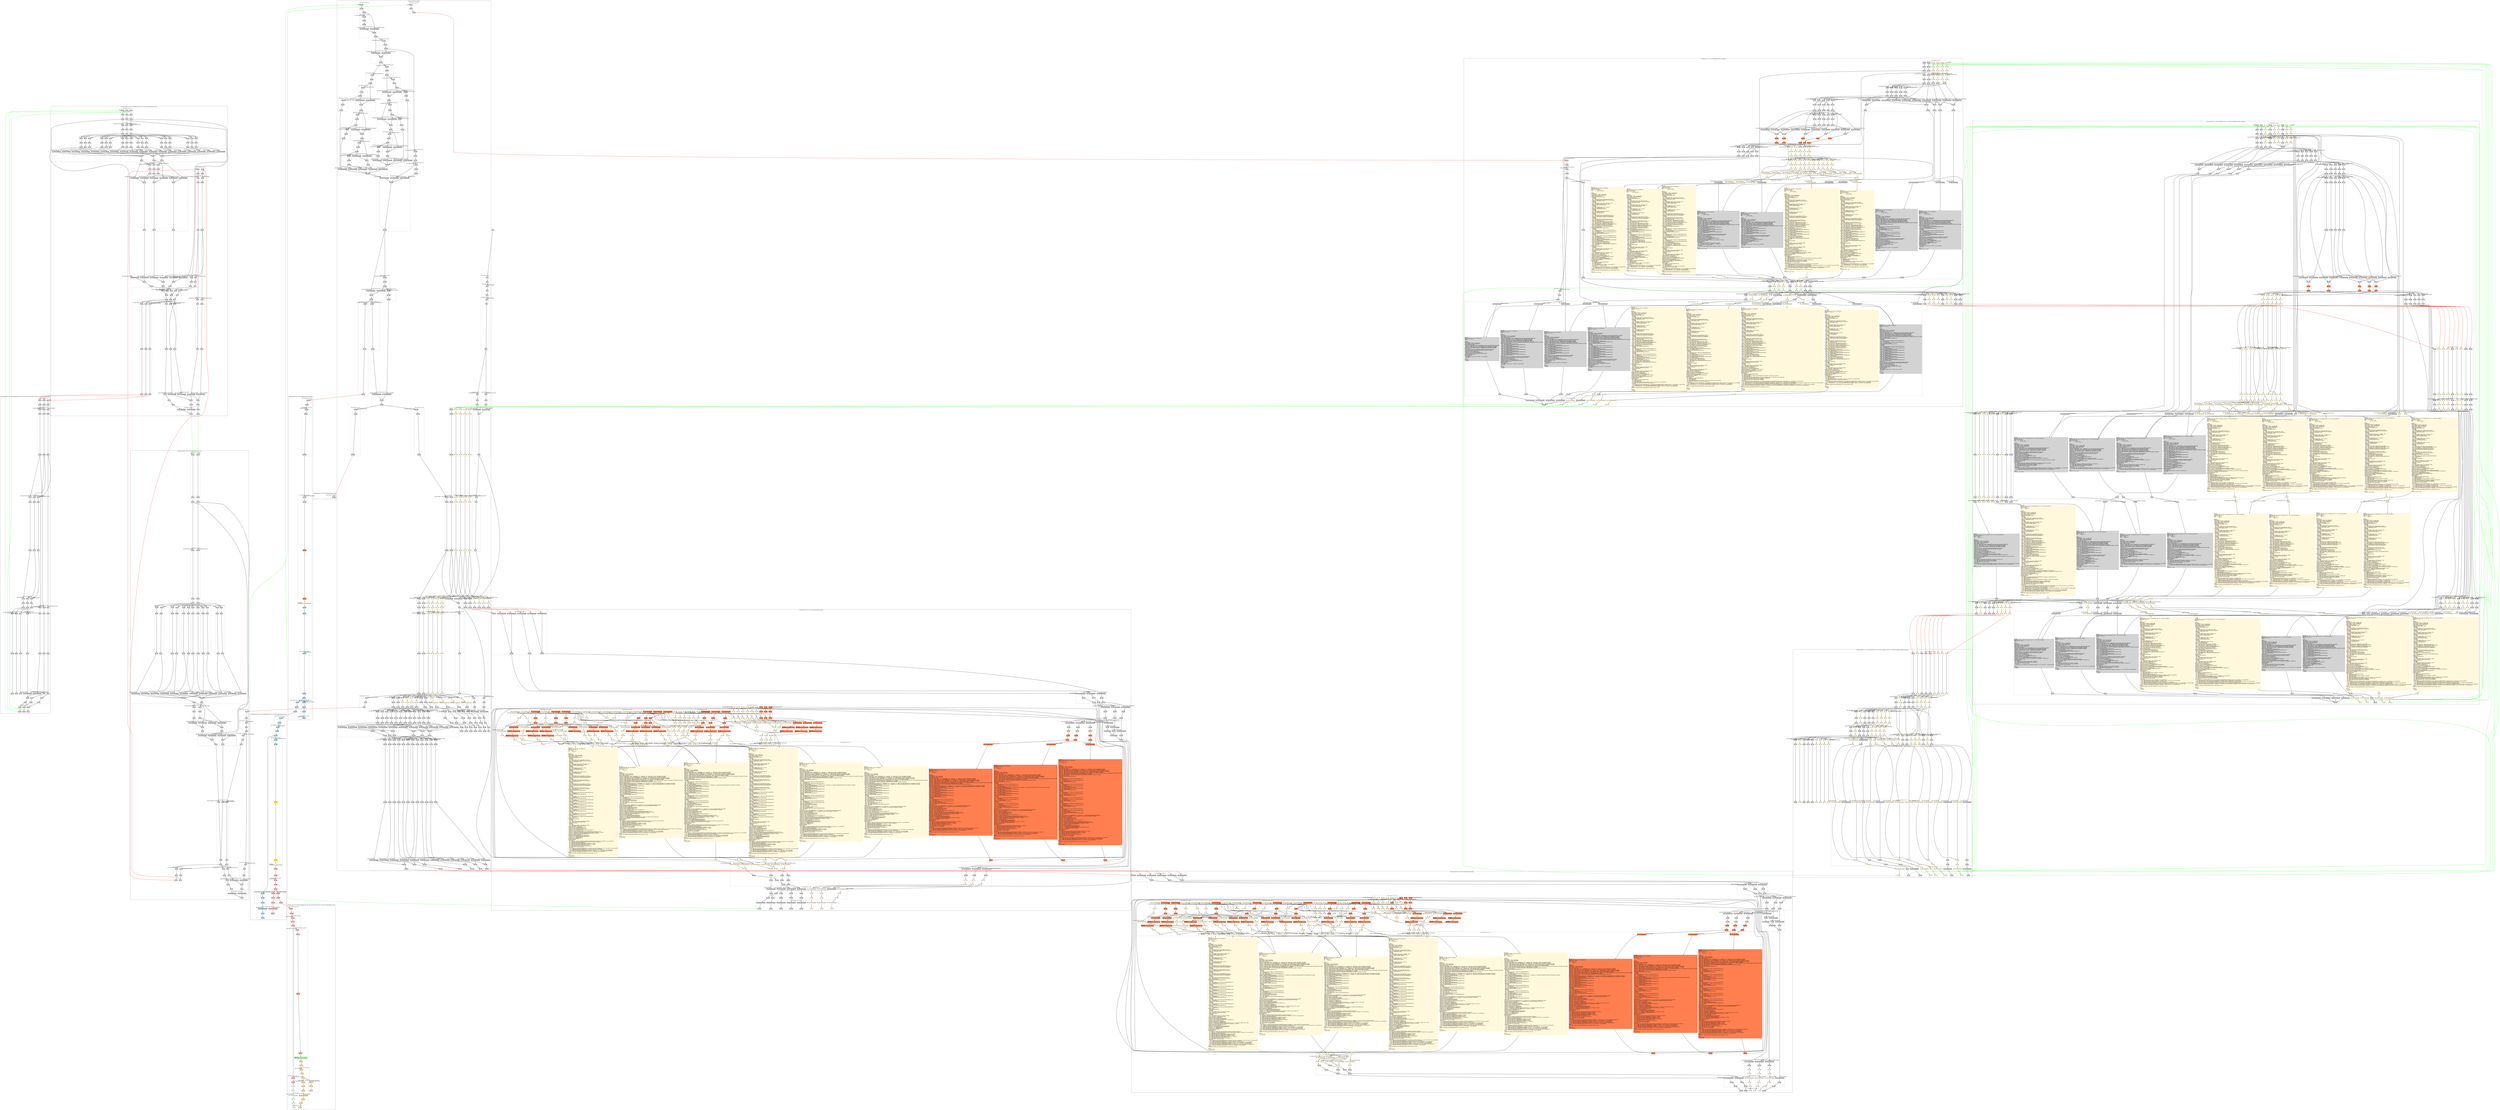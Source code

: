 /* generated using gcc-11.0.0 using one graph dump option -fdump-analyzer-exploded-graph */
digraph "base" {
overlap=false;
compound=true;
exploded_node_0 [shape=none,margin=0,style=filled,fillcolor=lightgrey,label="EN:\ 0\l\
"];

  subgraph "cluster_function_0x44b1590" {
    label="call string: [(SN: 112 -> SN: 13 in dotparse), (SN: 112 -> SN: 96 in sp_addsg_r), (SN: 112 -> SN: 96 in sp_addsg_r)] function: sp_addsg_r ";
    subgraph "cluster_supernode_0x4433990" {
      style="dashed";
      label="SN: 91 (bb: 0; scc: 91)";
exploded_node_471 [shape=none,margin=0,style=filled,fillcolor=lightgrey,label="EN:\ 471\l\
"];

exploded_node_472 [shape=none,margin=0,style=filled,fillcolor=lightgrey,label="EN:\ 472\l\
"];

exploded_node_557 [shape=none,margin=0,style=filled,fillcolor=lightgrey,label="EN:\ 557\l\
"];

exploded_node_558 [shape=none,margin=0,style=filled,fillcolor=lightgrey,label="EN:\ 558\l\
"];

exploded_node_582 [shape=none,margin=0,style=filled,fillcolor=cornsilk,label="EN:\ 582\l\
"];

exploded_node_583 [shape=none,margin=0,style=filled,fillcolor=cornsilk,label="EN:\ 583\l\
"];

exploded_node_676 [shape=none,margin=0,style=filled,fillcolor=cornsilk,label="EN:\ 676\l\
"];

exploded_node_677 [shape=none,margin=0,style=filled,fillcolor=cornsilk,label="EN:\ 677\l\
"];

exploded_node_767 [shape=none,margin=0,style=filled,fillcolor=lightgrey,label="EN:\ 767\l\
"];

exploded_node_768 [shape=none,margin=0,style=filled,fillcolor=lightgrey,label="EN:\ 768\l\
"];

exploded_node_792 [shape=none,margin=0,style=filled,fillcolor=cornsilk,label="EN:\ 792\l\
"];

exploded_node_793 [shape=none,margin=0,style=filled,fillcolor=cornsilk,label="EN:\ 793\l\
"];

exploded_node_818 [shape=none,margin=0,style=filled,fillcolor=cornsilk,label="EN:\ 818\l\
"];

exploded_node_819 [shape=none,margin=0,style=filled,fillcolor=cornsilk,label="EN:\ 819\l\
"];

exploded_node_973 [shape=none,margin=0,style=filled,fillcolor=lightgrey,label="EN:\ 973\l\
"];

exploded_node_974 [shape=none,margin=0,style=filled,fillcolor=lightgrey,label="EN:\ 974\l\
"];

exploded_node_1018 [shape=none,margin=0,style=filled,fillcolor=cornsilk,label="EN:\ 1018\l\
"];

exploded_node_1019 [shape=none,margin=0,style=filled,fillcolor=cornsilk,label="EN:\ 1019\l\
"];

    }
    subgraph "cluster_supernode_0x43b9c10" {
      style="dashed";
      label="SN: 92 (bb: 2; scc: 92)";
exploded_node_473 [shape=none,margin=0,style=filled,fillcolor=lightgrey,label="EN:\ 473\l\
"];

exploded_node_474 [shape=none,margin=0,style=filled,fillcolor=lightgrey,label="EN:\ 474\l\
"];

exploded_node_475 [shape=none,margin=0,style=filled,fillcolor=lightgrey,label="EN:\ 475\l\
"];

exploded_node_559 [shape=none,margin=0,style=filled,fillcolor=lightgrey,label="EN:\ 559\l\
"];

exploded_node_560 [shape=none,margin=0,style=filled,fillcolor=lightgrey,label="EN:\ 560\l\
"];

exploded_node_561 [shape=none,margin=0,style=filled,fillcolor=lightgrey,label="EN:\ 561\l\
"];

exploded_node_584 [shape=none,margin=0,style=filled,fillcolor=cornsilk,label="EN:\ 584\l\
"];

exploded_node_585 [shape=none,margin=0,style=filled,fillcolor=cornsilk,label="EN:\ 585\l\
"];

exploded_node_586 [shape=none,margin=0,style=filled,fillcolor=cornsilk,label="EN:\ 586\l\
"];

exploded_node_678 [shape=none,margin=0,style=filled,fillcolor=cornsilk,label="EN:\ 678\l\
"];

exploded_node_679 [shape=none,margin=0,style=filled,fillcolor=cornsilk,label="EN:\ 679\l\
"];

exploded_node_680 [shape=none,margin=0,style=filled,fillcolor=cornsilk,label="EN:\ 680\l\
"];

exploded_node_769 [shape=none,margin=0,style=filled,fillcolor=lightgrey,label="EN:\ 769\l\
"];

exploded_node_770 [shape=none,margin=0,style=filled,fillcolor=lightgrey,label="EN:\ 770\l\
"];

exploded_node_771 [shape=none,margin=0,style=filled,fillcolor=lightgrey,label="EN:\ 771\l\
"];

exploded_node_794 [shape=none,margin=0,style=filled,fillcolor=cornsilk,label="EN:\ 794\l\
"];

exploded_node_795 [shape=none,margin=0,style=filled,fillcolor=cornsilk,label="EN:\ 795\l\
"];

exploded_node_796 [shape=none,margin=0,style=filled,fillcolor=cornsilk,label="EN:\ 796\l\
"];

exploded_node_820 [shape=none,margin=0,style=filled,fillcolor=cornsilk,label="EN:\ 820\l\
"];

exploded_node_821 [shape=none,margin=0,style=filled,fillcolor=cornsilk,label="EN:\ 821\l\
"];

exploded_node_822 [shape=none,margin=0,style=filled,fillcolor=cornsilk,label="EN:\ 822\l\
"];

exploded_node_975 [shape=none,margin=0,style=filled,fillcolor=lightgrey,label="EN:\ 975\l\
"];

exploded_node_976 [shape=none,margin=0,style=filled,fillcolor=lightgrey,label="EN:\ 976\l\
"];

exploded_node_977 [shape=none,margin=0,style=filled,fillcolor=lightgrey,label="EN:\ 977\l\
"];

exploded_node_1020 [shape=none,margin=0,style=filled,fillcolor=cornsilk,label="EN:\ 1020\l\
"];

exploded_node_1021 [shape=none,margin=0,style=filled,fillcolor=cornsilk,label="EN:\ 1021\l\
"];

exploded_node_1022 [shape=none,margin=0,style=filled,fillcolor=cornsilk,label="EN:\ 1022\l\
"];

    }
    subgraph "cluster_supernode_0x44b1620" {
      style="dashed";
      label="SN: 93 (bb: 3; scc: 93)";
exploded_node_476 [shape=none,margin=0,style=filled,fillcolor=lightgrey,label="EN:\ 476\l\
"];

exploded_node_478 [shape=none,margin=0,style=filled,fillcolor=lightgrey,label="EN:\ 478\l\
"];

exploded_node_479 [shape=none,margin=0,style=filled,fillcolor=lightgrey,label="EN:\ 479\l\
"];

exploded_node_562 [shape=none,margin=0,style=filled,fillcolor=lightgrey,label="EN:\ 562\l\
"];

exploded_node_564 [shape=none,margin=0,style=filled,fillcolor=lightgrey,label="EN:\ 564\l\
"];

exploded_node_565 [shape=none,margin=0,style=filled,fillcolor=lightgrey,label="EN:\ 565\l\
"];

exploded_node_587 [shape=none,margin=0,style=filled,fillcolor=cornsilk,label="EN:\ 587\l\
"];

exploded_node_589 [shape=none,margin=0,style=filled,fillcolor=cornsilk,label="EN:\ 589\l\
"];

exploded_node_590 [shape=none,margin=0,style=filled,fillcolor=cornsilk,label="EN:\ 590\l\
"];

exploded_node_681 [shape=none,margin=0,style=filled,fillcolor=cornsilk,label="EN:\ 681\l\
"];

exploded_node_683 [shape=none,margin=0,style=filled,fillcolor=cornsilk,label="EN:\ 683\l\
"];

exploded_node_684 [shape=none,margin=0,style=filled,fillcolor=cornsilk,label="EN:\ 684\l\
"];

exploded_node_772 [shape=none,margin=0,style=filled,fillcolor=lightgrey,label="EN:\ 772\l\
"];

exploded_node_774 [shape=none,margin=0,style=filled,fillcolor=lightgrey,label="EN:\ 774\l\
"];

exploded_node_775 [shape=none,margin=0,style=filled,fillcolor=lightgrey,label="EN:\ 775\l\
"];

exploded_node_797 [shape=none,margin=0,style=filled,fillcolor=cornsilk,label="EN:\ 797\l\
"];

exploded_node_799 [shape=none,margin=0,style=filled,fillcolor=cornsilk,label="EN:\ 799\l\
"];

exploded_node_800 [shape=none,margin=0,style=filled,fillcolor=cornsilk,label="EN:\ 800\l\
"];

exploded_node_823 [shape=none,margin=0,style=filled,fillcolor=cornsilk,label="EN:\ 823\l\
"];

exploded_node_825 [shape=none,margin=0,style=filled,fillcolor=cornsilk,label="EN:\ 825\l\
"];

exploded_node_826 [shape=none,margin=0,style=filled,fillcolor=cornsilk,label="EN:\ 826\l\
"];

exploded_node_978 [shape=none,margin=0,style=filled,fillcolor=lightgrey,label="EN:\ 978\l\
"];

exploded_node_980 [shape=none,margin=0,style=filled,fillcolor=lightgrey,label="EN:\ 980\l\
"];

exploded_node_981 [shape=none,margin=0,style=filled,fillcolor=lightgrey,label="EN:\ 981\l\
"];

exploded_node_1023 [shape=none,margin=0,style=filled,fillcolor=cornsilk,label="EN:\ 1023\l\
"];

exploded_node_1025 [shape=none,margin=0,style=filled,fillcolor=cornsilk,label="EN:\ 1025\l\
"];

exploded_node_1026 [shape=none,margin=0,style=filled,fillcolor=cornsilk,label="EN:\ 1026\l\
"];

    }
    subgraph "cluster_supernode_0x4470e30" {
      style="dashed";
      label="SN: 94 (bb: 4; scc: 94)";
exploded_node_477 [shape=none,margin=0,style=filled,fillcolor=lightgrey,label="EN:\ 477\l\
"];

exploded_node_481 [shape=none,margin=0,style=filled,fillcolor=lightgrey,label="EN:\ 481\l\
"];

exploded_node_482 [shape=none,margin=0,style=filled,fillcolor=lightgrey,label="EN:\ 482\l\
"];

exploded_node_563 [shape=none,margin=0,style=filled,fillcolor=lightgrey,label="EN:\ 563\l\
"];

exploded_node_567 [shape=none,margin=0,style=filled,fillcolor=lightgrey,label="EN:\ 567\l\
"];

exploded_node_568 [shape=none,margin=0,style=filled,fillcolor=lightgrey,label="EN:\ 568\l\
"];

exploded_node_588 [shape=none,margin=0,style=filled,fillcolor=cornsilk,label="EN:\ 588\l\
"];

exploded_node_592 [shape=none,margin=0,style=filled,fillcolor=cornsilk,label="EN:\ 592\l\
"];

exploded_node_593 [shape=none,margin=0,style=filled,fillcolor=cornsilk,label="EN:\ 593\l\
"];

exploded_node_682 [shape=none,margin=0,style=filled,fillcolor=cornsilk,label="EN:\ 682\l\
"];

exploded_node_686 [shape=none,margin=0,style=filled,fillcolor=cornsilk,label="EN:\ 686\l\
"];

exploded_node_687 [shape=none,margin=0,style=filled,fillcolor=cornsilk,label="EN:\ 687\l\
"];

exploded_node_773 [shape=none,margin=0,style=filled,fillcolor=lightgrey,label="EN:\ 773\l\
"];

exploded_node_777 [shape=none,margin=0,style=filled,fillcolor=lightgrey,label="EN:\ 777\l\
"];

exploded_node_778 [shape=none,margin=0,style=filled,fillcolor=lightgrey,label="EN:\ 778\l\
"];

exploded_node_798 [shape=none,margin=0,style=filled,fillcolor=cornsilk,label="EN:\ 798\l\
"];

exploded_node_802 [shape=none,margin=0,style=filled,fillcolor=cornsilk,label="EN:\ 802\l\
"];

exploded_node_803 [shape=none,margin=0,style=filled,fillcolor=cornsilk,label="EN:\ 803\l\
"];

exploded_node_824 [shape=none,margin=0,style=filled,fillcolor=cornsilk,label="EN:\ 824\l\
"];

exploded_node_828 [shape=none,margin=0,style=filled,fillcolor=cornsilk,label="EN:\ 828\l\
"];

exploded_node_829 [shape=none,margin=0,style=filled,fillcolor=cornsilk,label="EN:\ 829\l\
"];

exploded_node_979 [shape=none,margin=0,style=filled,fillcolor=lightgrey,label="EN:\ 979\l\
"];

exploded_node_983 [shape=none,margin=0,style=filled,fillcolor=lightgrey,label="EN:\ 983\l\
"];

exploded_node_984 [shape=none,margin=0,style=filled,fillcolor=lightgrey,label="EN:\ 984\l\
"];

exploded_node_1024 [shape=none,margin=0,style=filled,fillcolor=cornsilk,label="EN:\ 1024\l\
"];

exploded_node_1028 [shape=none,margin=0,style=filled,fillcolor=cornsilk,label="EN:\ 1028\l\
"];

exploded_node_1029 [shape=none,margin=0,style=filled,fillcolor=cornsilk,label="EN:\ 1029\l\
"];

    }
    subgraph "cluster_supernode_0x365bad0" {
      style="dashed";
      label="SN: 111 (bb: 20; scc: 111)";
exploded_node_480 [shape=none,margin=0,style=filled,fillcolor=lightgrey,label="EN:\ 480\l\
"];

exploded_node_493 [shape=none,margin=0,style=filled,fillcolor=lightgrey,label="EN:\ 493\l\
"];

exploded_node_494 [shape=none,margin=0,style=filled,fillcolor=lightgrey,label="EN:\ 494\l\
"];

exploded_node_566 [shape=none,margin=0,style=filled,fillcolor=lightgrey,label="EN:\ 566\ (bulk\ merged)\l\
"];

exploded_node_591 [shape=none,margin=0,style=filled,fillcolor=cornsilk,label="EN:\ 591\ (bulk\ merged)\l\
"];

exploded_node_602 [shape=none,margin=0,style=filled,fillcolor=cornsilk,label="EN:\ 602\ (bulk\ merged)\l\
"];

exploded_node_607 [shape=none,margin=0,style=filled,fillcolor=lightgrey,label="EN:\ 607\l\
"];

exploded_node_608 [shape=none,margin=0,style=filled,fillcolor=cornsilk,label="EN:\ 608\l\
"];

exploded_node_609 [shape=none,margin=0,style=filled,fillcolor=lightgrey,label="EN:\ 609\l\
"];

exploded_node_610 [shape=none,margin=0,style=filled,fillcolor=cornsilk,label="EN:\ 610\l\
"];

exploded_node_685 [shape=none,margin=0,style=filled,fillcolor=cornsilk,label="EN:\ 685\ (bulk\ merged)\l\
"];

exploded_node_696 [shape=none,margin=0,style=filled,fillcolor=cornsilk,label="EN:\ 696\ (bulk\ merged)\l\
"];

exploded_node_699 [shape=none,margin=0,style=filled,fillcolor=cornsilk,label="EN:\ 699\l\
"];

exploded_node_700 [shape=none,margin=0,style=filled,fillcolor=cornsilk,label="EN:\ 700\l\
"];

exploded_node_776 [shape=none,margin=0,style=filled,fillcolor=lightgrey,label="EN:\ 776\ (bulk\ merged)\l\
"];

exploded_node_801 [shape=none,margin=0,style=filled,fillcolor=cornsilk,label="EN:\ 801\ (bulk\ merged)\l\
"];

exploded_node_827 [shape=none,margin=0,style=filled,fillcolor=cornsilk,label="EN:\ 827\ (bulk\ merged)\l\
"];

exploded_node_839 [shape=none,margin=0,style=filled,fillcolor=cornsilk,label="EN:\ 839\ (bulk\ merged)\l\
"];

exploded_node_840 [shape=none,margin=0,style=filled,fillcolor=cornsilk,label="EN:\ 840\ (bulk\ merged)\l\
"];

exploded_node_847 [shape=none,margin=0,style=filled,fillcolor=lightgrey,label="EN:\ 847\l\
"];

exploded_node_848 [shape=none,margin=0,style=filled,fillcolor=cornsilk,label="EN:\ 848\l\
"];

exploded_node_849 [shape=none,margin=0,style=filled,fillcolor=cornsilk,label="EN:\ 849\l\
"];

exploded_node_850 [shape=none,margin=0,style=filled,fillcolor=lightgrey,label="EN:\ 850\l\
"];

exploded_node_851 [shape=none,margin=0,style=filled,fillcolor=cornsilk,label="EN:\ 851\l\
"];

exploded_node_852 [shape=none,margin=0,style=filled,fillcolor=cornsilk,label="EN:\ 852\l\
"];

exploded_node_982 [shape=none,margin=0,style=filled,fillcolor=lightgrey,label="EN:\ 982\ (bulk\ merged)\l\
"];

exploded_node_1027 [shape=none,margin=0,style=filled,fillcolor=cornsilk,label="EN:\ 1027\ (bulk\ merged)\l\
"];

exploded_node_1039 [shape=none,margin=0,style=filled,fillcolor=lightgrey,label="EN:\ 1039\ (bulk\ merged)\l\
"];

exploded_node_1040 [shape=none,margin=0,style=filled,fillcolor=cornsilk,label="EN:\ 1040\ (bulk\ merged)\l\
"];

exploded_node_1049 [shape=none,margin=0,style=filled,fillcolor=lightgrey,label="EN:\ 1049\l\
"];

exploded_node_1050 [shape=none,margin=0,style=filled,fillcolor=cornsilk,label="EN:\ 1050\l\
"];

exploded_node_1051 [shape=none,margin=0,style=filled,fillcolor=lightgrey,label="EN:\ 1051\l\
"];

exploded_node_1052 [shape=none,margin=0,style=filled,fillcolor=cornsilk,label="EN:\ 1052\l\
"];

    }
    subgraph "cluster_supernode_0x44b6910" {
      style="dashed";
      label="SN: 109 (bb: 18; scc: 95)";
exploded_node_483 [shape=none,margin=0,style=filled,fillcolor=lightgrey,label="EN:\ 483\l\
"];

exploded_node_484 [shape=none,margin=0,style=filled,fillcolor=lightgrey,label="EN:\ 484\l\
"];

exploded_node_485 [shape=none,margin=0,style=filled,fillcolor=lightgrey,label="EN:\ 485\l\
"];

exploded_node_569 [shape=none,margin=0,style=filled,fillcolor=lightgrey,label="EN:\ 569\l\
"];

exploded_node_570 [shape=none,margin=0,style=filled,fillcolor=lightgrey,label="EN:\ 570\l\
"];

exploded_node_571 [shape=none,margin=0,style=filled,fillcolor=lightgrey,label="EN:\ 571\l\
"];

exploded_node_594 [shape=none,margin=0,style=filled,fillcolor=cornsilk,label="EN:\ 594\l\
"];

exploded_node_595 [shape=none,margin=0,style=filled,fillcolor=cornsilk,label="EN:\ 595\l\
"];

exploded_node_596 [shape=none,margin=0,style=filled,fillcolor=cornsilk,label="EN:\ 596\l\
"];

exploded_node_688 [shape=none,margin=0,style=filled,fillcolor=cornsilk,label="EN:\ 688\l\
"];

exploded_node_689 [shape=none,margin=0,style=filled,fillcolor=cornsilk,label="EN:\ 689\l\
"];

exploded_node_690 [shape=none,margin=0,style=filled,fillcolor=cornsilk,label="EN:\ 690\l\
"];

exploded_node_779 [shape=none,margin=0,style=filled,fillcolor=lightgrey,label="EN:\ 779\l\
"];

exploded_node_780 [shape=none,margin=0,style=filled,fillcolor=lightgrey,label="EN:\ 780\l\
"];

exploded_node_781 [shape=none,margin=0,style=filled,fillcolor=lightgrey,label="EN:\ 781\l\
"];

exploded_node_804 [shape=none,margin=0,style=filled,fillcolor=cornsilk,label="EN:\ 804\l\
"];

exploded_node_805 [shape=none,margin=0,style=filled,fillcolor=cornsilk,label="EN:\ 805\l\
"];

exploded_node_806 [shape=none,margin=0,style=filled,fillcolor=cornsilk,label="EN:\ 806\l\
"];

exploded_node_830 [shape=none,margin=0,style=filled,fillcolor=cornsilk,label="EN:\ 830\l\
"];

exploded_node_831 [shape=none,margin=0,style=filled,fillcolor=cornsilk,label="EN:\ 831\l\
"];

exploded_node_832 [shape=none,margin=0,style=filled,fillcolor=cornsilk,label="EN:\ 832\l\
"];

exploded_node_985 [shape=none,margin=0,style=filled,fillcolor=lightgrey,label="EN:\ 985\l\
"];

exploded_node_986 [shape=none,margin=0,style=filled,fillcolor=lightgrey,label="EN:\ 986\l\
"];

exploded_node_987 [shape=none,margin=0,style=filled,fillcolor=lightgrey,label="EN:\ 987\l\
"];

exploded_node_1030 [shape=none,margin=0,style=filled,fillcolor=cornsilk,label="EN:\ 1030\l\
"];

exploded_node_1031 [shape=none,margin=0,style=filled,fillcolor=cornsilk,label="EN:\ 1031\l\
"];

exploded_node_1032 [shape=none,margin=0,style=filled,fillcolor=cornsilk,label="EN:\ 1032\l\
"];

    }
    subgraph "cluster_supernode_0x44f1340" {
      style="dashed";
      label="SN: 95 (bb: 5; scc: 95)";
exploded_node_486 [shape=none,margin=0,style=filled,fillcolor=lightgrey,label="EN:\ 486\l\
"];

exploded_node_487 [shape=none,margin=0,style=filled,fillcolor=lightgrey,label="EN:\ 487\l\
"];

exploded_node_488 [shape=none,margin=0,style=filled,fillcolor=lightgrey,label="EN:\ 488\l\
"];

exploded_node_572 [shape=none,margin=0,style=filled,fillcolor=lightgrey,label="EN:\ 572\l\
"];

exploded_node_573 [shape=none,margin=0,style=filled,fillcolor=lightgrey,label="EN:\ 573\l\
"];

exploded_node_574 [shape=none,margin=0,style=filled,fillcolor=lightgrey,label="EN:\ 574\l\
"];

exploded_node_597 [shape=none,margin=0,style=filled,fillcolor=cornsilk,label="EN:\ 597\l\
"];

exploded_node_599 [shape=none,margin=0,style=filled,fillcolor=cornsilk,label="EN:\ 599\l\
"];

exploded_node_600 [shape=none,margin=0,style=filled,fillcolor=cornsilk,label="EN:\ 600\l\
"];

exploded_node_691 [shape=none,margin=0,style=filled,fillcolor=cornsilk,label="EN:\ 691\l\
"];

exploded_node_693 [shape=none,margin=0,style=filled,fillcolor=cornsilk,label="EN:\ 693\l\
"];

exploded_node_694 [shape=none,margin=0,style=filled,fillcolor=cornsilk,label="EN:\ 694\l\
"];

exploded_node_782 [shape=none,margin=0,style=filled,fillcolor=lightgrey,label="EN:\ 782\l\
"];

exploded_node_783 [shape=none,margin=0,style=filled,fillcolor=lightgrey,label="EN:\ 783\l\
"];

exploded_node_784 [shape=none,margin=0,style=filled,fillcolor=lightgrey,label="EN:\ 784\l\
"];

exploded_node_807 [shape=none,margin=0,style=filled,fillcolor=cornsilk,label="EN:\ 807\l\
"];

exploded_node_809 [shape=none,margin=0,style=filled,fillcolor=cornsilk,label="EN:\ 809\l\
"];

exploded_node_810 [shape=none,margin=0,style=filled,fillcolor=cornsilk,label="EN:\ 810\l\
"];

exploded_node_833 [shape=none,margin=0,style=filled,fillcolor=cornsilk,label="EN:\ 833\l\
"];

exploded_node_835 [shape=none,margin=0,style=filled,fillcolor=cornsilk,label="EN:\ 835\l\
"];

exploded_node_836 [shape=none,margin=0,style=filled,fillcolor=cornsilk,label="EN:\ 836\l\
"];

exploded_node_988 [shape=none,margin=0,style=filled,fillcolor=lightgrey,label="EN:\ 988\l\
"];

exploded_node_990 [shape=none,margin=0,style=filled,fillcolor=lightgrey,label="EN:\ 990\l\
"];

exploded_node_991 [shape=none,margin=0,style=filled,fillcolor=lightgrey,label="EN:\ 991\l\
"];

exploded_node_1033 [shape=none,margin=0,style=filled,fillcolor=cornsilk,label="EN:\ 1033\l\
"];

exploded_node_1035 [shape=none,margin=0,style=filled,fillcolor=cornsilk,label="EN:\ 1035\l\
"];

exploded_node_1036 [shape=none,margin=0,style=filled,fillcolor=cornsilk,label="EN:\ 1036\l\
"];

    }
    subgraph "cluster_supernode_0x44212e0" {
      style="dashed";
      label="SN: 112 (bb: 1; scc: 112)";
exploded_node_495 [shape=none,margin=0,style=filled,fillcolor=lightgrey,label="EN:\ 495\l\
"];

exploded_node_502 [shape=none,margin=0,style=filled,fillcolor=lightgrey,label="EN:\ 502\l\
"];

exploded_node_611 [shape=none,margin=0,style=filled,fillcolor=lightgrey,label="EN:\ 611\ (bulk\ merged)\l\
"];

exploded_node_612 [shape=none,margin=0,style=filled,fillcolor=cornsilk,label="EN:\ 612\ (bulk\ merged)\l\
"];

exploded_node_619 [shape=none,margin=0,style=filled,fillcolor=lightgrey,label="EN:\ 619\l\
"];

exploded_node_620 [shape=none,margin=0,style=filled,fillcolor=cornsilk,label="EN:\ 620\l\
"];

exploded_node_701 [shape=none,margin=0,style=filled,fillcolor=cornsilk,label="EN:\ 701\l\
"];

exploded_node_708 [shape=none,margin=0,style=filled,fillcolor=cornsilk,label="EN:\ 708\l\
"];

exploded_node_853 [shape=none,margin=0,style=filled,fillcolor=lightgrey,label="EN:\ 853\ (bulk\ merged)\l\
"];

exploded_node_854 [shape=none,margin=0,style=filled,fillcolor=cornsilk,label="EN:\ 854\ (bulk\ merged)\l\
"];

exploded_node_855 [shape=none,margin=0,style=filled,fillcolor=cornsilk,label="EN:\ 855\ (bulk\ merged)\l\
"];

exploded_node_865 [shape=none,margin=0,style=filled,fillcolor=lightgrey,label="EN:\ 865\l\
"];

exploded_node_866 [shape=none,margin=0,style=filled,fillcolor=cornsilk,label="EN:\ 866\l\
"];

exploded_node_867 [shape=none,margin=0,style=filled,fillcolor=cornsilk,label="EN:\ 867\l\
"];

exploded_node_1053 [shape=none,margin=0,style=filled,fillcolor=lightgrey,label="EN:\ 1053\ (bulk\ merged)\l\
"];

exploded_node_1054 [shape=none,margin=0,style=filled,fillcolor=cornsilk,label="EN:\ 1054\ (bulk\ merged)\l\
"];

exploded_node_1064 [shape=none,margin=0,style=filled,fillcolor=lightgrey,label="EN:\ 1064\l\
"];

exploded_node_1065 [shape=none,margin=0,style=filled,fillcolor=cornsilk,label="EN:\ 1065\l\
"];

    }
    subgraph "cluster_supernode_0x446b9d0" {
      style="dashed";
      label="SN: 110 (bb: 19; scc: 110)";
exploded_node_598 [shape=none,margin=0,style=filled,fillcolor=cornsilk,label="EN:\ 598\l\
"];

exploded_node_601 [shape=none,margin=0,style=filled,fillcolor=cornsilk,label="EN:\ 601\l\
"];

exploded_node_692 [shape=none,margin=0,style=filled,fillcolor=cornsilk,label="EN:\ 692\l\
"];

exploded_node_695 [shape=none,margin=0,style=filled,fillcolor=cornsilk,label="EN:\ 695\l\
"];

exploded_node_808 [shape=none,margin=0,style=filled,fillcolor=cornsilk,label="EN:\ 808\ (bulk\ merged)\l\
"];

exploded_node_834 [shape=none,margin=0,style=filled,fillcolor=cornsilk,label="EN:\ 834\ (bulk\ merged)\l\
"];

exploded_node_837 [shape=none,margin=0,style=filled,fillcolor=cornsilk,label="EN:\ 837\l\
"];

exploded_node_838 [shape=none,margin=0,style=filled,fillcolor=cornsilk,label="EN:\ 838\l\
"];

exploded_node_989 [shape=none,margin=0,style=filled,fillcolor=lightgrey,label="EN:\ 989\ (bulk\ merged)\l\
"];

exploded_node_1034 [shape=none,margin=0,style=filled,fillcolor=cornsilk,label="EN:\ 1034\ (bulk\ merged)\l\
"];

exploded_node_1037 [shape=none,margin=0,style=filled,fillcolor=lightgrey,label="EN:\ 1037\l\
"];

exploded_node_1038 [shape=none,margin=0,style=filled,fillcolor=cornsilk,label="EN:\ 1038\l\
"];

    }
  }
  subgraph "cluster_function_0x451a970" {
    label="call string: [(SN: 134 -> SN: 48 in dotparse)] function: rlcopy ";
    subgraph "cluster_supernode_0x4509cc0" {
      style="dashed";
      label="SN: 125 (bb: 0; scc: 125)";
exploded_node_2597 [shape=none,margin=0,style=filled,fillcolor=lightgrey,label="EN:\ 2597\l\
"];

exploded_node_2657 [shape=none,margin=0,style=filled,fillcolor=lightgrey,label="EN:\ 2657\l\
"];

    }
    subgraph "cluster_supernode_0x4504fb0" {
      style="dashed";
      label="SN: 126 (bb: 2; scc: 126)";
exploded_node_2658 [shape=none,margin=0,style=filled,fillcolor=lightgrey,label="EN:\ 2658\l\
"];

exploded_node_2659 [shape=none,margin=0,style=filled,fillcolor=lightgrey,label="EN:\ 2659\l\
"];

exploded_node_2660 [shape=none,margin=0,style=filled,fillcolor=lightgrey,label="EN:\ 2660\l\
"];

    }
    subgraph "cluster_supernode_0x44eb0c0" {
      style="dashed";
      label="SN: 128 (bb: 4; scc: 128)";
exploded_node_2661 [shape=none,margin=0,style=filled,fillcolor=lightgrey,label="EN:\ 2661\l\
"];

exploded_node_2662 [shape=none,margin=0,style=filled,fillcolor=lightgrey,label="EN:\ 2662\l\
"];

exploded_node_2663 [shape=none,margin=0,style=filled,fillcolor=coral,label="EN:\ 2663\l\
"];

exploded_node_2664 [shape=none,margin=0,style=filled,fillcolor=coral,label="EN:\ 2664\l\
"];

exploded_node_2665 [shape=none,margin=0,style=filled,fillcolor=cornsilk,label="EN:\ 2665\l\
DIAGNOSTIC:\ possible_null_deref\l\
"];

exploded_node_2666 [shape=none,margin=0,style=filled,fillcolor=lightblue,label="EN:\ 2666\l\
"];

exploded_node_2667 [shape=none,margin=0,style=filled,fillcolor=lightblue,label="EN:\ 2667\l\
"];

    }
    subgraph "cluster_supernode_0x44b81c0" {
      style="dashed";
      label="SN: 131 (bb: 6; scc: 129)";
exploded_node_2668 [shape=none,margin=0,style=filled,fillcolor=lightblue,label="EN:\ 2668\l\
"];

exploded_node_2669 [shape=none,margin=0,style=filled,fillcolor=lightblue,label="EN:\ 2669\l\
"];

exploded_node_2670 [shape=none,margin=0,style=filled,fillcolor=lightblue,label="EN:\ 2670\l\
"];

    }
    subgraph "cluster_supernode_0x4505310" {
      style="dashed";
      label="SN: 129 (bb: 5; scc: 129)";
exploded_node_2671 [shape=none,margin=0,style=filled,fillcolor=lightblue,label="EN:\ 2671\l\
"];

exploded_node_2673 [shape=none,margin=0,style=filled,fillcolor=lightblue,label="EN:\ 2673\l\
"];

exploded_node_2674 [shape=none,margin=0,style=filled,fillcolor=lightblue,label="EN:\ 2674\l\
"];

    }
    subgraph "cluster_supernode_0x44b81e0" {
      style="dashed";
      label="SN: 132 (bb: 7; scc: 132)";
exploded_node_2672 [shape=none,margin=0,style=filled,fillcolor=lightblue,label="EN:\ 2672\l\
"];

exploded_node_2728 [shape=none,margin=0,style=filled,fillcolor=lightblue,label="EN:\ 2728\l\
"];

exploded_node_2729 [shape=none,margin=0,style=filled,fillcolor=lightblue,label="EN:\ 2729\l\
"];

    }
    subgraph "cluster_supernode_0x365e0b0" {
      style="dashed";
      label="SN: 133 (bb: 8; scc: 133)";
exploded_node_2730 [shape=none,margin=0,style=filled,fillcolor=lightblue,label="EN:\ 2730\l\
"];

    }
  }
  subgraph "cluster_function_0x44b71e0" {
    label="call string: [] function: dotparse ";
    subgraph "cluster_supernode_0x4509d90" {
      style="dashed";
      label="SN: 0 (bb: 0; scc: 0)";
exploded_node_1 [shape=none,margin=0,style=filled,fillcolor=lightgrey,label="EN:\ 1\l\
"];

exploded_node_2 [shape=none,margin=0,style=filled,fillcolor=lightgrey,label="EN:\ 2\l\
"];

    }
    subgraph "cluster_supernode_0x4509db0" {
      style="dashed";
      label="SN: 1 (bb: 2; scc: 1)";
exploded_node_3 [shape=none,margin=0,style=filled,fillcolor=lightgrey,label="EN:\ 3\l\
"];

exploded_node_4 [shape=none,margin=0,style=filled,fillcolor=lightgrey,label="EN:\ 4\l\
"];

exploded_node_5 [shape=none,margin=0,style=filled,fillcolor=lightgrey,label="EN:\ 5\l\
"];

    }
    subgraph "cluster_supernode_0x44ea420" {
      style="dashed";
      label="SN: 2 (bb: 3; scc: 2)";
exploded_node_6 [shape=none,margin=0,style=filled,fillcolor=lightgrey,label="EN:\ 6\l\
"];

exploded_node_7 [shape=none,margin=0,style=filled,fillcolor=lightgrey,label="EN:\ 7\l\
"];

exploded_node_8 [shape=none,margin=0,style=filled,fillcolor=lightgrey,label="EN:\ 8\l\
"];

    }
    subgraph "cluster_supernode_0x4509d70" {
      style="dashed";
      label="SN: 3 (bb: 4; scc: 3)";
exploded_node_9 [shape=none,margin=0,style=filled,fillcolor=lightgrey,label="EN:\ 9\l\
"];

exploded_node_11 [shape=none,margin=0,style=filled,fillcolor=lightgrey,label="EN:\ 11\l\
"];

exploded_node_12 [shape=none,margin=0,style=filled,fillcolor=lightgrey,label="EN:\ 12\l\
"];

    }
    subgraph "cluster_supernode_0x4503ab0" {
      style="dashed";
      label="SN: 4 (bb: 5; scc: 4)";
exploded_node_10 [shape=none,margin=0,style=filled,fillcolor=lightgrey,label="EN:\ 10\l\
"];

exploded_node_14 [shape=none,margin=0,style=filled,fillcolor=lightgrey,label="EN:\ 14\l\
"];

exploded_node_15 [shape=none,margin=0,style=filled,fillcolor=lightgrey,label="EN:\ 15\l\
"];

    }
    subgraph "cluster_supernode_0x4517db0" {
      style="dashed";
      label="SN: 5 (bb: 6; scc: 5)";
exploded_node_13 [shape=none,margin=0,style=filled,fillcolor=lightgrey,label="EN:\ 13\ (bulk\ merged)\l\
"];

exploded_node_16 [shape=none,margin=0,style=filled,fillcolor=lightgrey,label="EN:\ 16\ (bulk\ merged)\l\
"];

exploded_node_17 [shape=none,margin=0,style=filled,fillcolor=lightgrey,label="EN:\ 17\l\
"];

exploded_node_18 [shape=none,margin=0,style=filled,fillcolor=lightgrey,label="EN:\ 18\l\
"];

    }
    subgraph "cluster_supernode_0x450ab20" {
      style="dashed";
      label="SN: 6 (bb: 7; scc: 6)";
exploded_node_19 [shape=none,margin=0,style=filled,fillcolor=lightgrey,label="EN:\ 19\l\
"];

exploded_node_21 [shape=none,margin=0,style=filled,fillcolor=lightgrey,label="EN:\ 21\l\
"];

exploded_node_22 [shape=none,margin=0,style=filled,fillcolor=lightgrey,label="EN:\ 22\l\
"];

    }
    subgraph "cluster_supernode_0x440aec0" {
      style="dashed";
      label="SN: 7 (bb: 8; scc: 7)";
exploded_node_20 [shape=none,margin=0,style=filled,fillcolor=lightgrey,label="EN:\ 20\ (bulk\ merged)\l\
"];

exploded_node_23 [shape=none,margin=0,style=filled,fillcolor=lightgrey,label="EN:\ 23\ (bulk\ merged)\l\
"];

exploded_node_24 [shape=none,margin=0,style=filled,fillcolor=lightgrey,label="EN:\ 24\l\
"];

exploded_node_25 [shape=none,margin=0,style=filled,fillcolor=lightgrey,label="EN:\ 25\l\
"];

    }
    subgraph "cluster_supernode_0x44dee00" {
      style="dashed";
      label="SN: 8 (bb: 9; scc: 8)";
exploded_node_26 [shape=none,margin=0,style=filled,fillcolor=lightgrey,label="EN:\ 26\l\
"];

exploded_node_28 [shape=none,margin=0,style=filled,fillcolor=lightgrey,label="EN:\ 28\l\
"];

exploded_node_29 [shape=none,margin=0,style=filled,fillcolor=lightgrey,label="EN:\ 29\l\
"];

    }
    subgraph "cluster_supernode_0x4504990" {
      style="dashed";
      label="SN: 9 (bb: 10; scc: 9)";
exploded_node_27 [shape=none,margin=0,style=filled,fillcolor=lightgrey,label="EN:\ 27\l\
"];

exploded_node_31 [shape=none,margin=0,style=filled,fillcolor=lightgrey,label="EN:\ 31\l\
"];

exploded_node_32 [shape=none,margin=0,style=filled,fillcolor=lightgrey,label="EN:\ 32\l\
"];

    }
    subgraph "cluster_supernode_0x451aa40" {
      style="dashed";
      label="SN: 68 (bb: 62; scc: 68)";
exploded_node_30 [shape=none,margin=0,style=filled,fillcolor=lightgrey,label="EN:\ 30\ (bulk\ merged)\l\
"];

exploded_node_37 [shape=none,margin=0,style=filled,fillcolor=lightgrey,label="EN:\ 37\ (bulk\ merged)\l\
"];

exploded_node_41 [shape=none,margin=0,style=filled,fillcolor=lightgrey,label="EN:\ 41\l\
"];

exploded_node_42 [shape=none,margin=0,style=filled,fillcolor=lightgrey,label="EN:\ 42\l\
"];

exploded_node_1547 [shape=none,margin=0,style=filled,fillcolor=lightgrey,label="EN:\ 1547\l\
"];

exploded_node_1548 [shape=none,margin=0,style=filled,fillcolor=lightgrey,label="EN:\ 1548\l\
"];

exploded_node_1549 [shape=none,margin=0,style=filled,fillcolor=lightgrey,label="EN:\ 1549\l\
"];

exploded_node_1595 [shape=none,margin=0,style=filled,fillcolor=lightgrey,label="EN:\ 1595\l\
"];

exploded_node_1596 [shape=none,margin=0,style=filled,fillcolor=lightgrey,label="EN:\ 1596\l\
"];

exploded_node_1597 [shape=none,margin=0,style=filled,fillcolor=lightgrey,label="EN:\ 1597\l\
"];

exploded_node_1643 [shape=none,margin=0,style=filled,fillcolor=lightgrey,label="EN:\ 1643\l\
"];

exploded_node_1644 [shape=none,margin=0,style=filled,fillcolor=lightgrey,label="EN:\ 1644\l\
"];

exploded_node_1645 [shape=none,margin=0,style=filled,fillcolor=lightgrey,label="EN:\ 1645\l\
"];

exploded_node_1691 [shape=none,margin=0,style=filled,fillcolor=lightgrey,label="EN:\ 1691\l\
"];

exploded_node_1692 [shape=none,margin=0,style=filled,fillcolor=lightgrey,label="EN:\ 1692\l\
"];

exploded_node_1693 [shape=none,margin=0,style=filled,fillcolor=lightgrey,label="EN:\ 1693\l\
"];

exploded_node_1739 [shape=none,margin=0,style=filled,fillcolor=lightgrey,label="EN:\ 1739\l\
"];

exploded_node_1740 [shape=none,margin=0,style=filled,fillcolor=lightgrey,label="EN:\ 1740\l\
"];

exploded_node_1741 [shape=none,margin=0,style=filled,fillcolor=lightgrey,label="EN:\ 1741\l\
"];

exploded_node_2652 [shape=none,margin=0,style=filled,fillcolor=lightgrey,label="EN:\ 2652\l\
"];

exploded_node_2653 [shape=none,margin=0,style=filled,fillcolor=lightgrey,label="EN:\ 2653\l\
"];

exploded_node_2654 [shape=none,margin=0,style=filled,fillcolor=lightgrey,label="EN:\ 2654\l\
"];

    }
    subgraph "cluster_supernode_0x45067f0" {
      style="dashed";
      label="SN: 10 (bb: 11; scc: 10)";
exploded_node_33 [shape=none,margin=0,style=filled,fillcolor=lightgrey,label="EN:\ 33\l\
"];

exploded_node_35 [shape=none,margin=0,style=filled,fillcolor=lightgrey,label="EN:\ 35\l\
"];

exploded_node_36 [shape=none,margin=0,style=filled,fillcolor=lightgrey,label="EN:\ 36\l\
"];

    }
    subgraph "cluster_supernode_0x44d71e0" {
      style="dashed";
      label="SN: 11 (bb: 12; scc: 11)";
exploded_node_34 [shape=none,margin=0,style=filled,fillcolor=lightgrey,label="EN:\ 34\l\
"];

exploded_node_38 [shape=none,margin=0,style=filled,fillcolor=lightgrey,label="EN:\ 38\l\
"];

exploded_node_39 [shape=none,margin=0,style=filled,fillcolor=lightgrey,label="EN:\ 39\l\
"];

    }
    subgraph "cluster_supernode_0x448fea0" {
      style="dashed";
      label="SN: 69 (bb: 1; scc: 69)";
exploded_node_43 [shape=none,margin=0,style=filled,fillcolor=lightgrey,label="EN:\ 43\l\
"];

exploded_node_44 [shape=none,margin=0,style=filled,fillcolor=lightgrey,label="EN:\ 44\l\
"];

exploded_node_1550 [shape=none,margin=0,style=filled,fillcolor=lightgrey,label="EN:\ 1550\l\
"];

exploded_node_1551 [shape=none,margin=0,style=filled,fillcolor=lightgrey,label="EN:\ 1551\l\
"];

exploded_node_1598 [shape=none,margin=0,style=filled,fillcolor=lightgrey,label="EN:\ 1598\l\
"];

exploded_node_1599 [shape=none,margin=0,style=filled,fillcolor=lightgrey,label="EN:\ 1599\l\
"];

exploded_node_1646 [shape=none,margin=0,style=filled,fillcolor=lightgrey,label="EN:\ 1646\l\
"];

exploded_node_1647 [shape=none,margin=0,style=filled,fillcolor=lightgrey,label="EN:\ 1647\l\
"];

exploded_node_1694 [shape=none,margin=0,style=filled,fillcolor=lightgrey,label="EN:\ 1694\l\
"];

exploded_node_1695 [shape=none,margin=0,style=filled,fillcolor=lightgrey,label="EN:\ 1695\l\
"];

exploded_node_1742 [shape=none,margin=0,style=filled,fillcolor=lightgrey,label="EN:\ 1742\l\
"];

exploded_node_1743 [shape=none,margin=0,style=filled,fillcolor=lightgrey,label="EN:\ 1743\l\
"];

exploded_node_2655 [shape=none,margin=0,style=filled,fillcolor=lightgrey,label="EN:\ 2655\l\
"];

exploded_node_2656 [shape=none,margin=0,style=filled,fillcolor=lightgrey,label="EN:\ 2656\l\
"];

    }
    subgraph "cluster_supernode_0x4435ae0" {
      style="dashed";
      label="SN: 12 (bb: 12; scc: 12)";
exploded_node_430 [shape=none,margin=0,style=filled,fillcolor=lightgrey,label="EN:\ 430\l\
"];

exploded_node_431 [shape=none,margin=0,style=filled,fillcolor=lightgrey,label="EN:\ 431\l\
"];

exploded_node_432 [shape=none,margin=0,style=filled,fillcolor=lightgrey,label="EN:\ 432\l\
"];

    }
    subgraph "cluster_supernode_0x365d060" {
      style="dashed";
      label="SN: 13 (bb: 12; scc: 13)";
exploded_node_1504 [shape=none,margin=0,style=filled,fillcolor=lightgrey,label="EN:\ 1504\l\
"];

exploded_node_1505 [shape=none,margin=0,style=filled,fillcolor=lightgrey,label="EN:\ 1505\l\
"];

exploded_node_1506 [shape=none,margin=0,style=filled,fillcolor=lightgrey,label="EN:\ 1506\l\
"];

exploded_node_1552 [shape=none,margin=0,style=filled,fillcolor=cornsilk,label="EN:\ 1552\l\
"];

exploded_node_1553 [shape=none,margin=0,style=filled,fillcolor=cornsilk,label="EN:\ 1553\l\
"];

exploded_node_1554 [shape=none,margin=0,style=filled,fillcolor=cornsilk,label="EN:\ 1554\l\
"];

exploded_node_1600 [shape=none,margin=0,style=filled,fillcolor=cornsilk,label="EN:\ 1600\l\
"];

exploded_node_1601 [shape=none,margin=0,style=filled,fillcolor=cornsilk,label="EN:\ 1601\l\
"];

exploded_node_1602 [shape=none,margin=0,style=filled,fillcolor=cornsilk,label="EN:\ 1602\l\
"];

exploded_node_1648 [shape=none,margin=0,style=filled,fillcolor=cornsilk,label="EN:\ 1648\l\
"];

exploded_node_1649 [shape=none,margin=0,style=filled,fillcolor=cornsilk,label="EN:\ 1649\l\
"];

exploded_node_1650 [shape=none,margin=0,style=filled,fillcolor=cornsilk,label="EN:\ 1650\l\
"];

exploded_node_1696 [shape=none,margin=0,style=filled,fillcolor=cornsilk,label="EN:\ 1696\l\
"];

exploded_node_1697 [shape=none,margin=0,style=filled,fillcolor=cornsilk,label="EN:\ 1697\l\
"];

exploded_node_1698 [shape=none,margin=0,style=filled,fillcolor=cornsilk,label="EN:\ 1698\l\
"];

    }
    subgraph "cluster_supernode_0x4457990" {
      style="dashed";
      label="SN: 56 (bb: 51; scc: 14)";
exploded_node_1507 [shape=none,margin=0,style=filled,fillcolor=lightgrey,label="EN:\ 1507\l\
"];

exploded_node_1508 [shape=none,margin=0,style=filled,fillcolor=lightgrey,label="EN:\ 1508\l\
"];

exploded_node_1509 [shape=none,margin=0,style=filled,fillcolor=lightgrey,label="EN:\ 1509\l\
"];

exploded_node_1555 [shape=none,margin=0,style=filled,fillcolor=cornsilk,label="EN:\ 1555\l\
"];

exploded_node_1556 [shape=none,margin=0,style=filled,fillcolor=cornsilk,label="EN:\ 1556\l\
"];

exploded_node_1557 [shape=none,margin=0,style=filled,fillcolor=cornsilk,label="EN:\ 1557\l\
"];

exploded_node_1603 [shape=none,margin=0,style=filled,fillcolor=cornsilk,label="EN:\ 1603\l\
"];

exploded_node_1604 [shape=none,margin=0,style=filled,fillcolor=cornsilk,label="EN:\ 1604\l\
"];

exploded_node_1605 [shape=none,margin=0,style=filled,fillcolor=cornsilk,label="EN:\ 1605\l\
"];

exploded_node_1651 [shape=none,margin=0,style=filled,fillcolor=cornsilk,label="EN:\ 1651\l\
"];

exploded_node_1652 [shape=none,margin=0,style=filled,fillcolor=cornsilk,label="EN:\ 1652\l\
"];

exploded_node_1653 [shape=none,margin=0,style=filled,fillcolor=cornsilk,label="EN:\ 1653\l\
"];

exploded_node_1699 [shape=none,margin=0,style=filled,fillcolor=cornsilk,label="EN:\ 1699\l\
"];

exploded_node_1700 [shape=none,margin=0,style=filled,fillcolor=cornsilk,label="EN:\ 1700\l\
"];

exploded_node_1701 [shape=none,margin=0,style=filled,fillcolor=cornsilk,label="EN:\ 1701\l\
"];

exploded_node_2612 [shape=none,margin=0,style=filled,fillcolor=lightgrey,label="EN:\ 2612\l\
"];

exploded_node_2613 [shape=none,margin=0,style=filled,fillcolor=lightgrey,label="EN:\ 2613\l\
"];

exploded_node_2614 [shape=none,margin=0,style=filled,fillcolor=lightgrey,label="EN:\ 2614\l\
"];

    }
    subgraph "cluster_supernode_0x365dfd0" {
      style="dashed";
      label="SN: 14 (bb: 13; scc: 14)";
exploded_node_1510 [shape=none,margin=0,style=filled,fillcolor=lightgrey,label="EN:\ 1510\l\
"];

exploded_node_1512 [shape=none,margin=0,style=filled,fillcolor=lightgrey,label="EN:\ 1512\l\
"];

exploded_node_1513 [shape=none,margin=0,style=filled,fillcolor=lightgrey,label="EN:\ 1513\l\
"];

exploded_node_1558 [shape=none,margin=0,style=filled,fillcolor=cornsilk,label="EN:\ 1558\l\
"];

exploded_node_1560 [shape=none,margin=0,style=filled,fillcolor=cornsilk,label="EN:\ 1560\l\
"];

exploded_node_1561 [shape=none,margin=0,style=filled,fillcolor=lightgrey,label="EN:\ 1561\l\
"];

exploded_node_1606 [shape=none,margin=0,style=filled,fillcolor=cornsilk,label="EN:\ 1606\l\
"];

exploded_node_1608 [shape=none,margin=0,style=filled,fillcolor=cornsilk,label="EN:\ 1608\l\
"];

exploded_node_1609 [shape=none,margin=0,style=filled,fillcolor=lightgrey,label="EN:\ 1609\l\
"];

exploded_node_1654 [shape=none,margin=0,style=filled,fillcolor=cornsilk,label="EN:\ 1654\l\
"];

exploded_node_1656 [shape=none,margin=0,style=filled,fillcolor=cornsilk,label="EN:\ 1656\l\
"];

exploded_node_1657 [shape=none,margin=0,style=filled,fillcolor=lightgrey,label="EN:\ 1657\l\
"];

exploded_node_1702 [shape=none,margin=0,style=filled,fillcolor=cornsilk,label="EN:\ 1702\l\
"];

exploded_node_1704 [shape=none,margin=0,style=filled,fillcolor=cornsilk,label="EN:\ 1704\l\
"];

exploded_node_1705 [shape=none,margin=0,style=filled,fillcolor=lightgrey,label="EN:\ 1705\l\
"];

exploded_node_2615 [shape=none,margin=0,style=filled,fillcolor=lightgrey,label="EN:\ 2615\l\
"];

exploded_node_2617 [shape=none,margin=0,style=filled,fillcolor=lightgrey,label="EN:\ 2617\l\
"];

exploded_node_2618 [shape=none,margin=0,style=filled,fillcolor=lightgrey,label="EN:\ 2618\l\
"];

    }
    subgraph "cluster_supernode_0x447b3c0" {
      style="dashed";
      label="SN: 57 (bb: 52; scc: 57)";
exploded_node_1511 [shape=none,margin=0,style=filled,fillcolor=lightgrey,label="EN:\ 1511\l\
"];

exploded_node_1515 [shape=none,margin=0,style=filled,fillcolor=lightgrey,label="EN:\ 1515\l\
"];

exploded_node_1516 [shape=none,margin=0,style=filled,fillcolor=lightgrey,label="EN:\ 1516\l\
"];

exploded_node_1559 [shape=none,margin=0,style=filled,fillcolor=cornsilk,label="EN:\ 1559\l\
"];

exploded_node_1563 [shape=none,margin=0,style=filled,fillcolor=cornsilk,label="EN:\ 1563\l\
"];

exploded_node_1564 [shape=none,margin=0,style=filled,fillcolor=cornsilk,label="EN:\ 1564\l\
"];

exploded_node_1607 [shape=none,margin=0,style=filled,fillcolor=cornsilk,label="EN:\ 1607\l\
"];

exploded_node_1611 [shape=none,margin=0,style=filled,fillcolor=cornsilk,label="EN:\ 1611\l\
"];

exploded_node_1612 [shape=none,margin=0,style=filled,fillcolor=cornsilk,label="EN:\ 1612\l\
"];

exploded_node_1655 [shape=none,margin=0,style=filled,fillcolor=cornsilk,label="EN:\ 1655\l\
"];

exploded_node_1659 [shape=none,margin=0,style=filled,fillcolor=cornsilk,label="EN:\ 1659\l\
"];

exploded_node_1660 [shape=none,margin=0,style=filled,fillcolor=cornsilk,label="EN:\ 1660\l\
"];

exploded_node_1703 [shape=none,margin=0,style=filled,fillcolor=cornsilk,label="EN:\ 1703\l\
"];

exploded_node_1707 [shape=none,margin=0,style=filled,fillcolor=cornsilk,label="EN:\ 1707\l\
"];

exploded_node_1708 [shape=none,margin=0,style=filled,fillcolor=cornsilk,label="EN:\ 1708\l\
"];

exploded_node_2616 [shape=none,margin=0,style=filled,fillcolor=lightgrey,label="EN:\ 2616\l\
"];

exploded_node_2620 [shape=none,margin=0,style=filled,fillcolor=lightgrey,label="EN:\ 2620\l\
"];

exploded_node_2621 [shape=none,margin=0,style=filled,fillcolor=lightgrey,label="EN:\ 2621\l\
"];

    }
    subgraph "cluster_supernode_0x4453060" {
      style="dashed";
      label="SN: 66 (bb: 60; scc: 58)";
exploded_node_1517 [shape=none,margin=0,style=filled,fillcolor=lightgrey,label="EN:\ 1517\l\
"];

exploded_node_1518 [shape=none,margin=0,style=filled,fillcolor=lightgrey,label="EN:\ 1518\l\
"];

exploded_node_1519 [shape=none,margin=0,style=filled,fillcolor=lightgrey,label="EN:\ 1519\l\
"];

exploded_node_1565 [shape=none,margin=0,style=filled,fillcolor=cornsilk,label="EN:\ 1565\l\
"];

exploded_node_1566 [shape=none,margin=0,style=filled,fillcolor=cornsilk,label="EN:\ 1566\l\
"];

exploded_node_1567 [shape=none,margin=0,style=filled,fillcolor=cornsilk,label="EN:\ 1567\l\
"];

exploded_node_1613 [shape=none,margin=0,style=filled,fillcolor=cornsilk,label="EN:\ 1613\l\
"];

exploded_node_1614 [shape=none,margin=0,style=filled,fillcolor=cornsilk,label="EN:\ 1614\l\
"];

exploded_node_1615 [shape=none,margin=0,style=filled,fillcolor=cornsilk,label="EN:\ 1615\l\
"];

exploded_node_1661 [shape=none,margin=0,style=filled,fillcolor=cornsilk,label="EN:\ 1661\l\
"];

exploded_node_1662 [shape=none,margin=0,style=filled,fillcolor=cornsilk,label="EN:\ 1662\l\
"];

exploded_node_1663 [shape=none,margin=0,style=filled,fillcolor=cornsilk,label="EN:\ 1663\l\
"];

exploded_node_1709 [shape=none,margin=0,style=filled,fillcolor=cornsilk,label="EN:\ 1709\l\
"];

exploded_node_1710 [shape=none,margin=0,style=filled,fillcolor=cornsilk,label="EN:\ 1710\l\
"];

exploded_node_1711 [shape=none,margin=0,style=filled,fillcolor=cornsilk,label="EN:\ 1711\l\
"];

exploded_node_2622 [shape=none,margin=0,style=filled,fillcolor=lightgrey,label="EN:\ 2622\l\
"];

exploded_node_2623 [shape=none,margin=0,style=filled,fillcolor=lightgrey,label="EN:\ 2623\l\
"];

exploded_node_2624 [shape=none,margin=0,style=filled,fillcolor=lightgrey,label="EN:\ 2624\l\
"];

    }
    subgraph "cluster_supernode_0x447dad0" {
      style="dashed";
      label="SN: 58 (bb: 53; scc: 58)";
exploded_node_1520 [shape=none,margin=0,style=filled,fillcolor=lightgrey,label="EN:\ 1520\l\
"];

exploded_node_1522 [shape=none,margin=0,style=filled,fillcolor=lightgrey,label="EN:\ 1522\l\
"];

exploded_node_1523 [shape=none,margin=0,style=filled,fillcolor=lightgrey,label="EN:\ 1523\l\
"];

exploded_node_1568 [shape=none,margin=0,style=filled,fillcolor=cornsilk,label="EN:\ 1568\l\
"];

exploded_node_1570 [shape=none,margin=0,style=filled,fillcolor=cornsilk,label="EN:\ 1570\l\
"];

exploded_node_1571 [shape=none,margin=0,style=filled,fillcolor=lightgrey,label="EN:\ 1571\l\
"];

exploded_node_1616 [shape=none,margin=0,style=filled,fillcolor=cornsilk,label="EN:\ 1616\l\
"];

exploded_node_1618 [shape=none,margin=0,style=filled,fillcolor=cornsilk,label="EN:\ 1618\l\
"];

exploded_node_1619 [shape=none,margin=0,style=filled,fillcolor=lightgrey,label="EN:\ 1619\l\
"];

exploded_node_1664 [shape=none,margin=0,style=filled,fillcolor=cornsilk,label="EN:\ 1664\l\
"];

exploded_node_1666 [shape=none,margin=0,style=filled,fillcolor=cornsilk,label="EN:\ 1666\l\
"];

exploded_node_1667 [shape=none,margin=0,style=filled,fillcolor=lightgrey,label="EN:\ 1667\l\
"];

exploded_node_1712 [shape=none,margin=0,style=filled,fillcolor=cornsilk,label="EN:\ 1712\l\
"];

exploded_node_1714 [shape=none,margin=0,style=filled,fillcolor=cornsilk,label="EN:\ 1714\l\
"];

exploded_node_1715 [shape=none,margin=0,style=filled,fillcolor=lightgrey,label="EN:\ 1715\l\
"];

exploded_node_2625 [shape=none,margin=0,style=filled,fillcolor=lightgrey,label="EN:\ 2625\l\
"];

exploded_node_2627 [shape=none,margin=0,style=filled,fillcolor=lightgrey,label="EN:\ 2627\l\
"];

exploded_node_2628 [shape=none,margin=0,style=filled,fillcolor=lightgrey,label="EN:\ 2628\l\
"];

    }
    subgraph "cluster_supernode_0x4469c40" {
      style="dashed";
      label="SN: 67 (bb: 61; scc: 67)";
exploded_node_1521 [shape=none,margin=0,style=filled,fillcolor=lightgrey,label="EN:\ 1521\l\
"];

exploded_node_1545 [shape=none,margin=0,style=filled,fillcolor=lightgrey,label="EN:\ 1545\l\
"];

exploded_node_1546 [shape=none,margin=0,style=filled,fillcolor=lightgrey,label="EN:\ 1546\l\
"];

exploded_node_1569 [shape=none,margin=0,style=filled,fillcolor=cornsilk,label="EN:\ 1569\l\
"];

exploded_node_1593 [shape=none,margin=0,style=filled,fillcolor=cornsilk,label="EN:\ 1593\l\
DIAGNOSTIC:\ malloc_leak\l\
"];

exploded_node_1594 [shape=none,margin=0,style=filled,fillcolor=lightgrey,label="EN:\ 1594\l\
"];

exploded_node_1617 [shape=none,margin=0,style=filled,fillcolor=cornsilk,label="EN:\ 1617\l\
"];

exploded_node_1641 [shape=none,margin=0,style=filled,fillcolor=cornsilk,label="EN:\ 1641\l\
DIAGNOSTIC:\ malloc_leak\l\
"];

exploded_node_1642 [shape=none,margin=0,style=filled,fillcolor=lightgrey,label="EN:\ 1642\l\
"];

exploded_node_1665 [shape=none,margin=0,style=filled,fillcolor=cornsilk,label="EN:\ 1665\l\
"];

exploded_node_1689 [shape=none,margin=0,style=filled,fillcolor=cornsilk,label="EN:\ 1689\l\
DIAGNOSTIC:\ malloc_leak\l\
"];

exploded_node_1690 [shape=none,margin=0,style=filled,fillcolor=lightgrey,label="EN:\ 1690\l\
"];

exploded_node_1713 [shape=none,margin=0,style=filled,fillcolor=cornsilk,label="EN:\ 1713\l\
"];

exploded_node_1737 [shape=none,margin=0,style=filled,fillcolor=cornsilk,label="EN:\ 1737\l\
DIAGNOSTIC:\ malloc_leak\l\
"];

exploded_node_1738 [shape=none,margin=0,style=filled,fillcolor=lightgrey,label="EN:\ 1738\l\
"];

exploded_node_2626 [shape=none,margin=0,style=filled,fillcolor=lightgrey,label="EN:\ 2626\l\
"];

exploded_node_2650 [shape=none,margin=0,style=filled,fillcolor=lightgrey,label="EN:\ 2650\l\
"];

exploded_node_2651 [shape=none,margin=0,style=filled,fillcolor=lightgrey,label="EN:\ 2651\l\
"];

    }
    subgraph "cluster_supernode_0x447c490" {
      style="dashed";
      label="SN: 59 (bb: 54; scc: 59)";
exploded_node_1524 [shape=none,margin=0,style=filled,fillcolor=lightgrey,label="EN:\ 1524\l\
"];

exploded_node_1526 [shape=none,margin=0,style=filled,fillcolor=lightgrey,label="EN:\ 1526\l\
"];

exploded_node_1527 [shape=none,margin=0,style=filled,fillcolor=lightgrey,label="EN:\ 1527\l\
"];

exploded_node_1572 [shape=none,margin=0,style=filled,fillcolor=lightgrey,label="EN:\ 1572\l\
"];

exploded_node_1574 [shape=none,margin=0,style=filled,fillcolor=lightgrey,label="EN:\ 1574\l\
"];

exploded_node_1575 [shape=none,margin=0,style=filled,fillcolor=lightgrey,label="EN:\ 1575\l\
"];

exploded_node_1620 [shape=none,margin=0,style=filled,fillcolor=lightgrey,label="EN:\ 1620\l\
"];

exploded_node_1622 [shape=none,margin=0,style=filled,fillcolor=lightgrey,label="EN:\ 1622\l\
"];

exploded_node_1623 [shape=none,margin=0,style=filled,fillcolor=lightgrey,label="EN:\ 1623\l\
"];

exploded_node_1668 [shape=none,margin=0,style=filled,fillcolor=lightgrey,label="EN:\ 1668\l\
"];

exploded_node_1670 [shape=none,margin=0,style=filled,fillcolor=lightgrey,label="EN:\ 1670\l\
"];

exploded_node_1671 [shape=none,margin=0,style=filled,fillcolor=lightgrey,label="EN:\ 1671\l\
"];

exploded_node_1716 [shape=none,margin=0,style=filled,fillcolor=lightgrey,label="EN:\ 1716\l\
"];

exploded_node_1718 [shape=none,margin=0,style=filled,fillcolor=lightgrey,label="EN:\ 1718\l\
"];

exploded_node_1719 [shape=none,margin=0,style=filled,fillcolor=lightgrey,label="EN:\ 1719\l\
"];

exploded_node_2629 [shape=none,margin=0,style=filled,fillcolor=lightgrey,label="EN:\ 2629\l\
"];

exploded_node_2631 [shape=none,margin=0,style=filled,fillcolor=lightgrey,label="EN:\ 2631\l\
"];

exploded_node_2632 [shape=none,margin=0,style=filled,fillcolor=lightgrey,label="EN:\ 2632\l\
"];

    }
    subgraph "cluster_supernode_0x365e230" {
      style="dashed";
      label="SN: 60 (bb: 55; scc: 60)";
exploded_node_1525 [shape=none,margin=0,style=filled,fillcolor=lightgrey,label="EN:\ 1525\l\
"];

exploded_node_1529 [shape=none,margin=0,style=filled,fillcolor=lightgrey,label="EN:\ 1529\l\
"];

exploded_node_1530 [shape=none,margin=0,style=filled,fillcolor=lightgrey,label="EN:\ 1530\l\
"];

exploded_node_1573 [shape=none,margin=0,style=filled,fillcolor=lightgrey,label="EN:\ 1573\l\
"];

exploded_node_1577 [shape=none,margin=0,style=filled,fillcolor=lightgrey,label="EN:\ 1577\l\
"];

exploded_node_1578 [shape=none,margin=0,style=filled,fillcolor=lightgrey,label="EN:\ 1578\l\
"];

exploded_node_1621 [shape=none,margin=0,style=filled,fillcolor=lightgrey,label="EN:\ 1621\l\
"];

exploded_node_1625 [shape=none,margin=0,style=filled,fillcolor=lightgrey,label="EN:\ 1625\l\
"];

exploded_node_1626 [shape=none,margin=0,style=filled,fillcolor=lightgrey,label="EN:\ 1626\l\
"];

exploded_node_1669 [shape=none,margin=0,style=filled,fillcolor=lightgrey,label="EN:\ 1669\l\
"];

exploded_node_1673 [shape=none,margin=0,style=filled,fillcolor=lightgrey,label="EN:\ 1673\l\
"];

exploded_node_1674 [shape=none,margin=0,style=filled,fillcolor=lightgrey,label="EN:\ 1674\l\
"];

exploded_node_1717 [shape=none,margin=0,style=filled,fillcolor=lightgrey,label="EN:\ 1717\l\
"];

exploded_node_1721 [shape=none,margin=0,style=filled,fillcolor=lightgrey,label="EN:\ 1721\l\
"];

exploded_node_1722 [shape=none,margin=0,style=filled,fillcolor=lightgrey,label="EN:\ 1722\l\
"];

exploded_node_2630 [shape=none,margin=0,style=filled,fillcolor=lightgrey,label="EN:\ 2630\l\
"];

exploded_node_2634 [shape=none,margin=0,style=filled,fillcolor=lightgrey,label="EN:\ 2634\l\
"];

exploded_node_2635 [shape=none,margin=0,style=filled,fillcolor=lightgrey,label="EN:\ 2635\l\
"];

    }
    subgraph "cluster_supernode_0x4517530" {
      style="dashed";
      label="SN: 61 (bb: 56; scc: 61)";
exploded_node_1528 [shape=none,margin=0,style=filled,fillcolor=lightgrey,label="EN:\ 1528\ (bulk\ merged)\l\
"];

exploded_node_1531 [shape=none,margin=0,style=filled,fillcolor=lightgrey,label="EN:\ 1531\ (bulk\ merged)\l\
"];

exploded_node_1532 [shape=none,margin=0,style=filled,fillcolor=lightgrey,label="EN:\ 1532\l\
"];

exploded_node_1533 [shape=none,margin=0,style=filled,fillcolor=lightgrey,label="EN:\ 1533\l\
"];

exploded_node_1576 [shape=none,margin=0,style=filled,fillcolor=lightgrey,label="EN:\ 1576\ (bulk\ merged)\l\
"];

exploded_node_1579 [shape=none,margin=0,style=filled,fillcolor=lightgrey,label="EN:\ 1579\ (bulk\ merged)\l\
"];

exploded_node_1580 [shape=none,margin=0,style=filled,fillcolor=lightgrey,label="EN:\ 1580\l\
"];

exploded_node_1581 [shape=none,margin=0,style=filled,fillcolor=lightgrey,label="EN:\ 1581\l\
"];

exploded_node_1624 [shape=none,margin=0,style=filled,fillcolor=lightgrey,label="EN:\ 1624\ (bulk\ merged)\l\
"];

exploded_node_1627 [shape=none,margin=0,style=filled,fillcolor=lightgrey,label="EN:\ 1627\ (bulk\ merged)\l\
"];

exploded_node_1628 [shape=none,margin=0,style=filled,fillcolor=lightgrey,label="EN:\ 1628\l\
"];

exploded_node_1629 [shape=none,margin=0,style=filled,fillcolor=lightgrey,label="EN:\ 1629\l\
"];

exploded_node_1672 [shape=none,margin=0,style=filled,fillcolor=lightgrey,label="EN:\ 1672\ (bulk\ merged)\l\
"];

exploded_node_1675 [shape=none,margin=0,style=filled,fillcolor=lightgrey,label="EN:\ 1675\ (bulk\ merged)\l\
"];

exploded_node_1676 [shape=none,margin=0,style=filled,fillcolor=lightgrey,label="EN:\ 1676\l\
"];

exploded_node_1677 [shape=none,margin=0,style=filled,fillcolor=lightgrey,label="EN:\ 1677\l\
"];

exploded_node_1720 [shape=none,margin=0,style=filled,fillcolor=lightgrey,label="EN:\ 1720\ (bulk\ merged)\l\
"];

exploded_node_1723 [shape=none,margin=0,style=filled,fillcolor=lightgrey,label="EN:\ 1723\ (bulk\ merged)\l\
"];

exploded_node_1724 [shape=none,margin=0,style=filled,fillcolor=lightgrey,label="EN:\ 1724\l\
"];

exploded_node_1725 [shape=none,margin=0,style=filled,fillcolor=lightgrey,label="EN:\ 1725\l\
"];

exploded_node_2633 [shape=none,margin=0,style=filled,fillcolor=lightgrey,label="EN:\ 2633\ (bulk\ merged)\l\
"];

exploded_node_2636 [shape=none,margin=0,style=filled,fillcolor=lightgrey,label="EN:\ 2636\ (bulk\ merged)\l\
"];

exploded_node_2637 [shape=none,margin=0,style=filled,fillcolor=lightgrey,label="EN:\ 2637\l\
"];

exploded_node_2638 [shape=none,margin=0,style=filled,fillcolor=lightgrey,label="EN:\ 2638\l\
"];

    }
    subgraph "cluster_supernode_0x44eb520" {
      style="dashed";
      label="SN: 62 (bb: 57; scc: 62)";
exploded_node_1534 [shape=none,margin=0,style=filled,fillcolor=lightgrey,label="EN:\ 1534\l\
"];

exploded_node_1536 [shape=none,margin=0,style=filled,fillcolor=lightgrey,label="EN:\ 1536\l\
"];

exploded_node_1537 [shape=none,margin=0,style=filled,fillcolor=lightgrey,label="EN:\ 1537\l\
"];

exploded_node_1582 [shape=none,margin=0,style=filled,fillcolor=lightgrey,label="EN:\ 1582\l\
"];

exploded_node_1584 [shape=none,margin=0,style=filled,fillcolor=lightgrey,label="EN:\ 1584\l\
"];

exploded_node_1585 [shape=none,margin=0,style=filled,fillcolor=lightgrey,label="EN:\ 1585\l\
"];

exploded_node_1630 [shape=none,margin=0,style=filled,fillcolor=lightgrey,label="EN:\ 1630\l\
"];

exploded_node_1632 [shape=none,margin=0,style=filled,fillcolor=lightgrey,label="EN:\ 1632\l\
"];

exploded_node_1633 [shape=none,margin=0,style=filled,fillcolor=lightgrey,label="EN:\ 1633\l\
"];

exploded_node_1678 [shape=none,margin=0,style=filled,fillcolor=lightgrey,label="EN:\ 1678\l\
"];

exploded_node_1680 [shape=none,margin=0,style=filled,fillcolor=lightgrey,label="EN:\ 1680\l\
"];

exploded_node_1681 [shape=none,margin=0,style=filled,fillcolor=lightgrey,label="EN:\ 1681\l\
"];

exploded_node_1726 [shape=none,margin=0,style=filled,fillcolor=lightgrey,label="EN:\ 1726\l\
"];

exploded_node_1728 [shape=none,margin=0,style=filled,fillcolor=lightgrey,label="EN:\ 1728\l\
"];

exploded_node_1729 [shape=none,margin=0,style=filled,fillcolor=lightgrey,label="EN:\ 1729\l\
"];

exploded_node_2639 [shape=none,margin=0,style=filled,fillcolor=lightgrey,label="EN:\ 2639\l\
"];

exploded_node_2641 [shape=none,margin=0,style=filled,fillcolor=lightgrey,label="EN:\ 2641\l\
"];

exploded_node_2642 [shape=none,margin=0,style=filled,fillcolor=lightgrey,label="EN:\ 2642\l\
"];

    }
    subgraph "cluster_supernode_0x450aff0" {
      style="dashed";
      label="SN: 63 (bb: 58; scc: 63)";
exploded_node_1535 [shape=none,margin=0,style=filled,fillcolor=lightgrey,label="EN:\ 1535\l\
"];

exploded_node_1539 [shape=none,margin=0,style=filled,fillcolor=lightgrey,label="EN:\ 1539\l\
"];

exploded_node_1540 [shape=none,margin=0,style=filled,fillcolor=lightgrey,label="EN:\ 1540\l\
"];

exploded_node_1583 [shape=none,margin=0,style=filled,fillcolor=lightgrey,label="EN:\ 1583\l\
"];

exploded_node_1587 [shape=none,margin=0,style=filled,fillcolor=lightgrey,label="EN:\ 1587\l\
"];

exploded_node_1588 [shape=none,margin=0,style=filled,fillcolor=lightgrey,label="EN:\ 1588\l\
"];

exploded_node_1631 [shape=none,margin=0,style=filled,fillcolor=lightgrey,label="EN:\ 1631\l\
"];

exploded_node_1635 [shape=none,margin=0,style=filled,fillcolor=lightgrey,label="EN:\ 1635\l\
"];

exploded_node_1636 [shape=none,margin=0,style=filled,fillcolor=lightgrey,label="EN:\ 1636\l\
"];

exploded_node_1679 [shape=none,margin=0,style=filled,fillcolor=lightgrey,label="EN:\ 1679\l\
"];

exploded_node_1683 [shape=none,margin=0,style=filled,fillcolor=lightgrey,label="EN:\ 1683\l\
"];

exploded_node_1684 [shape=none,margin=0,style=filled,fillcolor=lightgrey,label="EN:\ 1684\l\
"];

exploded_node_1727 [shape=none,margin=0,style=filled,fillcolor=lightgrey,label="EN:\ 1727\l\
"];

exploded_node_1731 [shape=none,margin=0,style=filled,fillcolor=lightgrey,label="EN:\ 1731\l\
"];

exploded_node_1732 [shape=none,margin=0,style=filled,fillcolor=lightgrey,label="EN:\ 1732\l\
"];

exploded_node_2640 [shape=none,margin=0,style=filled,fillcolor=lightgrey,label="EN:\ 2640\l\
"];

exploded_node_2644 [shape=none,margin=0,style=filled,fillcolor=lightgrey,label="EN:\ 2644\l\
"];

exploded_node_2645 [shape=none,margin=0,style=filled,fillcolor=lightgrey,label="EN:\ 2645\l\
"];

    }
    subgraph "cluster_supernode_0x4508310" {
      style="dashed";
      label="SN: 64 (bb: 59; scc: 64)";
exploded_node_1538 [shape=none,margin=0,style=filled,fillcolor=lightgrey,label="EN:\ 1538\ (bulk\ merged)\l\
"];

exploded_node_1541 [shape=none,margin=0,style=filled,fillcolor=lightgrey,label="EN:\ 1541\ (bulk\ merged)\l\
"];

exploded_node_1542 [shape=none,margin=0,style=filled,fillcolor=lightgrey,label="EN:\ 1542\l\
"];

exploded_node_1543 [shape=none,margin=0,style=filled,fillcolor=lightgrey,label="EN:\ 1543\l\
"];

exploded_node_1586 [shape=none,margin=0,style=filled,fillcolor=lightgrey,label="EN:\ 1586\ (bulk\ merged)\l\
"];

exploded_node_1589 [shape=none,margin=0,style=filled,fillcolor=lightgrey,label="EN:\ 1589\ (bulk\ merged)\l\
"];

exploded_node_1590 [shape=none,margin=0,style=filled,fillcolor=lightgrey,label="EN:\ 1590\l\
"];

exploded_node_1591 [shape=none,margin=0,style=filled,fillcolor=lightgrey,label="EN:\ 1591\l\
"];

exploded_node_1634 [shape=none,margin=0,style=filled,fillcolor=lightgrey,label="EN:\ 1634\ (bulk\ merged)\l\
"];

exploded_node_1637 [shape=none,margin=0,style=filled,fillcolor=lightgrey,label="EN:\ 1637\ (bulk\ merged)\l\
"];

exploded_node_1638 [shape=none,margin=0,style=filled,fillcolor=lightgrey,label="EN:\ 1638\l\
"];

exploded_node_1639 [shape=none,margin=0,style=filled,fillcolor=lightgrey,label="EN:\ 1639\l\
"];

exploded_node_1682 [shape=none,margin=0,style=filled,fillcolor=lightgrey,label="EN:\ 1682\ (bulk\ merged)\l\
"];

exploded_node_1685 [shape=none,margin=0,style=filled,fillcolor=lightgrey,label="EN:\ 1685\ (bulk\ merged)\l\
"];

exploded_node_1686 [shape=none,margin=0,style=filled,fillcolor=lightgrey,label="EN:\ 1686\l\
"];

exploded_node_1687 [shape=none,margin=0,style=filled,fillcolor=lightgrey,label="EN:\ 1687\l\
"];

exploded_node_1730 [shape=none,margin=0,style=filled,fillcolor=lightgrey,label="EN:\ 1730\ (bulk\ merged)\l\
"];

exploded_node_1733 [shape=none,margin=0,style=filled,fillcolor=lightgrey,label="EN:\ 1733\ (bulk\ merged)\l\
"];

exploded_node_1734 [shape=none,margin=0,style=filled,fillcolor=lightgrey,label="EN:\ 1734\l\
"];

exploded_node_1735 [shape=none,margin=0,style=filled,fillcolor=lightgrey,label="EN:\ 1735\l\
"];

exploded_node_2643 [shape=none,margin=0,style=filled,fillcolor=lightgrey,label="EN:\ 2643\ (bulk\ merged)\l\
"];

exploded_node_2646 [shape=none,margin=0,style=filled,fillcolor=lightgrey,label="EN:\ 2646\ (bulk\ merged)\l\
"];

exploded_node_2647 [shape=none,margin=0,style=filled,fillcolor=lightgrey,label="EN:\ 2647\l\
"];

exploded_node_2648 [shape=none,margin=0,style=filled,fillcolor=lightgrey,label="EN:\ 2648\l\
"];

    }
    subgraph "cluster_supernode_0x365db10" {
      style="dashed";
      label="SN: 15 (bb: 13; scc: 15)";
exploded_node_2480 [shape=none,margin=0,style=filled,fillcolor=lightgrey,label="EN:\ 2480\l\
"];

exploded_node_2481 [shape=none,margin=0,style=filled,fillcolor=lightgrey,label="EN:\ 2481\l\
"];

exploded_node_2482 [shape=none,margin=0,style=filled,fillcolor=lightgrey,label="EN:\ 2482\l\
"];

    }
    subgraph "cluster_supernode_0x447e1f0" {
      style="dashed";
      label="SN: 16 (bb: 14; scc: 16)";
exploded_node_2483 [shape=none,margin=0,style=filled,fillcolor=lightgrey,label="EN:\ 2483\l\
"];

exploded_node_2485 [shape=none,margin=0,style=filled,fillcolor=lightgrey,label="EN:\ 2485\l\
"];

exploded_node_2486 [shape=none,margin=0,style=filled,fillcolor=lightgrey,label="EN:\ 2486\l\
"];

    }
    subgraph "cluster_supernode_0x44ec440" {
      style="dashed";
      label="SN: 17 (bb: 15; scc: 17)";
exploded_node_2484 [shape=none,margin=0,style=filled,fillcolor=lightgrey,label="EN:\ 2484\ (bulk\ merged)\l\
"];

exploded_node_2487 [shape=none,margin=0,style=filled,fillcolor=lightgrey,label="EN:\ 2487\ (bulk\ merged)\l\
"];

exploded_node_2488 [shape=none,margin=0,style=filled,fillcolor=lightgrey,label="EN:\ 2488\l\
"];

exploded_node_2489 [shape=none,margin=0,style=filled,fillcolor=lightgrey,label="EN:\ 2489\l\
"];

    }
    subgraph "cluster_supernode_0x44f5bc0" {
      style="dashed";
      label="SN: 19 (bb: 17; scc: 19)";
exploded_node_2490 [shape=none,margin=0,style=filled,fillcolor=lightgrey,label="EN:\ 2490\ (bulk\ merged)\l\
"];

exploded_node_2494 [shape=none,margin=0,style=filled,fillcolor=lightgrey,label="EN:\ 2494\ (bulk\ merged)\l\
"];

exploded_node_2496 [shape=none,margin=0,style=filled,fillcolor=lightgrey,label="EN:\ 2496\l\
"];

exploded_node_2497 [shape=none,margin=0,style=filled,fillcolor=lightgrey,label="EN:\ 2497\l\
"];

    }
    subgraph "cluster_supernode_0x44ec230" {
      style="dashed";
      label="SN: 18 (bb: 16; scc: 18)";
exploded_node_2491 [shape=none,margin=0,style=filled,fillcolor=lightgrey,label="EN:\ 2491\l\
"];

exploded_node_2492 [shape=none,margin=0,style=filled,fillcolor=lightgrey,label="EN:\ 2492\l\
"];

exploded_node_2493 [shape=none,margin=0,style=filled,fillcolor=lightgrey,label="EN:\ 2493\l\
"];

    }
    subgraph "cluster_supernode_0x450ab60" {
      style="dashed";
      label="SN: 42 (bb: 40; scc: 42)";
exploded_node_2495 [shape=none,margin=0,style=filled,fillcolor=lightgrey,label="EN:\ 2495\l\
"];

exploded_node_2576 [shape=none,margin=0,style=filled,fillcolor=lightgrey,label="EN:\ 2576\l\
"];

exploded_node_2577 [shape=none,margin=0,style=filled,fillcolor=lightgrey,label="EN:\ 2577\l\
"];

    }
    subgraph "cluster_supernode_0x450ab80" {
      style="dashed";
      label="SN: 20 (bb: 18; scc: 20)";
exploded_node_2498 [shape=none,margin=0,style=filled,fillcolor=lightgrey,label="EN:\ 2498\l\
"];

exploded_node_2500 [shape=none,margin=0,style=filled,fillcolor=lightgrey,label="EN:\ 2500\l\
"];

exploded_node_2501 [shape=none,margin=0,style=filled,fillcolor=lightgrey,label="EN:\ 2501\l\
"];

    }
    subgraph "cluster_supernode_0x450aba0" {
      style="dashed";
      label="SN: 31 (bb: 29; scc: 31)";
exploded_node_2499 [shape=none,margin=0,style=filled,fillcolor=lightgrey,label="EN:\ 2499\l\
"];

exploded_node_2538 [shape=none,margin=0,style=filled,fillcolor=lightgrey,label="EN:\ 2538\l\
"];

exploded_node_2539 [shape=none,margin=0,style=filled,fillcolor=lightgrey,label="EN:\ 2539\l\
"];

    }
    subgraph "cluster_supernode_0x4506b10" {
      style="dashed";
      label="SN: 21 (bb: 19; scc: 21)";
exploded_node_2502 [shape=none,margin=0,style=filled,fillcolor=lightgrey,label="EN:\ 2502\l\
"];

exploded_node_2504 [shape=none,margin=0,style=filled,fillcolor=lightgrey,label="EN:\ 2504\l\
"];

exploded_node_2505 [shape=none,margin=0,style=filled,fillcolor=lightgrey,label="EN:\ 2505\l\
"];

    }
    subgraph "cluster_supernode_0x4506b30" {
      style="dashed";
      label="SN: 23 (bb: 21; scc: 23)";
exploded_node_2503 [shape=none,margin=0,style=filled,fillcolor=lightgrey,label="EN:\ 2503\ (bulk\ merged)\l\
"];

exploded_node_2507 [shape=none,margin=0,style=filled,fillcolor=lightgrey,label="EN:\ 2507\ (bulk\ merged)\l\
"];

exploded_node_2511 [shape=none,margin=0,style=filled,fillcolor=lightgrey,label="EN:\ 2511\l\
"];

exploded_node_2512 [shape=none,margin=0,style=filled,fillcolor=lightgrey,label="EN:\ 2512\l\
"];

    }
    subgraph "cluster_supernode_0x4506b50" {
      style="dashed";
      label="SN: 22 (bb: 20; scc: 22)";
exploded_node_2506 [shape=none,margin=0,style=filled,fillcolor=lightgrey,label="EN:\ 2506\l\
"];

exploded_node_2508 [shape=none,margin=0,style=filled,fillcolor=lightgrey,label="EN:\ 2508\l\
"];

exploded_node_2509 [shape=none,margin=0,style=filled,fillcolor=lightgrey,label="EN:\ 2509\l\
"];

    }
    subgraph "cluster_supernode_0x4502980" {
      style="dashed";
      label="SN: 30 (bb: 28; scc: 30)";
exploded_node_2510 [shape=none,margin=0,style=filled,fillcolor=lightgrey,label="EN:\ 2510\ (bulk\ merged)\l\
"];

exploded_node_2521 [shape=none,margin=0,style=filled,fillcolor=lightgrey,label="EN:\ 2521\ (bulk\ merged)\l\
"];

exploded_node_2532 [shape=none,margin=0,style=filled,fillcolor=lightgrey,label="EN:\ 2532\ (bulk\ merged)\l\
"];

exploded_node_2535 [shape=none,margin=0,style=filled,fillcolor=lightgrey,label="EN:\ 2535\ (bulk\ merged)\l\
"];

exploded_node_2536 [shape=none,margin=0,style=filled,fillcolor=lightgrey,label="EN:\ 2536\l\
"];

    }
    subgraph "cluster_supernode_0x45029a0" {
      style="dashed";
      label="SN: 24 (bb: 22; scc: 24)";
exploded_node_2513 [shape=none,margin=0,style=filled,fillcolor=lightgrey,label="EN:\ 2513\l\
"];

exploded_node_2515 [shape=none,margin=0,style=filled,fillcolor=lightgrey,label="EN:\ 2515\l\
"];

exploded_node_2516 [shape=none,margin=0,style=filled,fillcolor=lightgrey,label="EN:\ 2516\l\
"];

    }
    subgraph "cluster_supernode_0x45029c0" {
      style="dashed";
      label="SN: 26 (bb: 24; scc: 26)";
exploded_node_2514 [shape=none,margin=0,style=filled,fillcolor=lightgrey,label="EN:\ 2514\ (bulk\ merged)\l\
"];

exploded_node_2518 [shape=none,margin=0,style=filled,fillcolor=lightgrey,label="EN:\ 2518\ (bulk\ merged)\l\
"];

exploded_node_2522 [shape=none,margin=0,style=filled,fillcolor=lightgrey,label="EN:\ 2522\l\
"];

exploded_node_2523 [shape=none,margin=0,style=filled,fillcolor=lightgrey,label="EN:\ 2523\l\
"];

    }
    subgraph "cluster_supernode_0x451a620" {
      style="dashed";
      label="SN: 25 (bb: 23; scc: 25)";
exploded_node_2517 [shape=none,margin=0,style=filled,fillcolor=lightgrey,label="EN:\ 2517\l\
"];

exploded_node_2519 [shape=none,margin=0,style=filled,fillcolor=lightgrey,label="EN:\ 2519\l\
"];

exploded_node_2520 [shape=none,margin=0,style=filled,fillcolor=lightgrey,label="EN:\ 2520\l\
"];

    }
    subgraph "cluster_supernode_0x451a640" {
      style="dashed";
      label="SN: 27 (bb: 25; scc: 27)";
exploded_node_2524 [shape=none,margin=0,style=filled,fillcolor=lightgrey,label="EN:\ 2524\l\
"];

exploded_node_2526 [shape=none,margin=0,style=filled,fillcolor=lightgrey,label="EN:\ 2526\l\
"];

exploded_node_2527 [shape=none,margin=0,style=filled,fillcolor=lightgrey,label="EN:\ 2527\l\
"];

    }
    subgraph "cluster_supernode_0x451a660" {
      style="dashed";
      label="SN: 29 (bb: 27; scc: 29)";
exploded_node_2525 [shape=none,margin=0,style=filled,fillcolor=lightgrey,label="EN:\ 2525\ (bulk\ merged)\l\
"];

exploded_node_2529 [shape=none,margin=0,style=filled,fillcolor=lightgrey,label="EN:\ 2529\ (bulk\ merged)\l\
"];

exploded_node_2533 [shape=none,margin=0,style=filled,fillcolor=lightgrey,label="EN:\ 2533\l\
"];

exploded_node_2534 [shape=none,margin=0,style=filled,fillcolor=lightgrey,label="EN:\ 2534\l\
"];

    }
    subgraph "cluster_supernode_0x4515ff0" {
      style="dashed";
      label="SN: 28 (bb: 26; scc: 28)";
exploded_node_2528 [shape=none,margin=0,style=filled,fillcolor=lightgrey,label="EN:\ 2528\l\
"];

exploded_node_2530 [shape=none,margin=0,style=filled,fillcolor=lightgrey,label="EN:\ 2530\l\
"];

exploded_node_2531 [shape=none,margin=0,style=filled,fillcolor=lightgrey,label="EN:\ 2531\l\
"];

    }
    subgraph "cluster_supernode_0x4516010" {
      style="dashed";
      label="SN: 41 (bb: 39; scc: 41)";
exploded_node_2537 [shape=none,margin=0,style=filled,fillcolor=lightgrey,label="EN:\ 2537\ (bulk\ merged)\l\
"];

exploded_node_2548 [shape=none,margin=0,style=filled,fillcolor=lightgrey,label="EN:\ 2548\ (bulk\ merged)\l\
"];

exploded_node_2559 [shape=none,margin=0,style=filled,fillcolor=lightgrey,label="EN:\ 2559\ (bulk\ merged)\l\
"];

exploded_node_2570 [shape=none,margin=0,style=filled,fillcolor=lightgrey,label="EN:\ 2570\ (bulk\ merged)\l\
"];

exploded_node_2573 [shape=none,margin=0,style=filled,fillcolor=lightgrey,label="EN:\ 2573\ (bulk\ merged)\l\
"];

exploded_node_2574 [shape=none,margin=0,style=filled,fillcolor=lightgrey,label="EN:\ 2574\l\
"];

    }
    subgraph "cluster_supernode_0x4421300" {
      style="dashed";
      label="SN: 32 (bb: 30; scc: 32)";
exploded_node_2540 [shape=none,margin=0,style=filled,fillcolor=lightgrey,label="EN:\ 2540\l\
"];

exploded_node_2542 [shape=none,margin=0,style=filled,fillcolor=lightgrey,label="EN:\ 2542\l\
"];

exploded_node_2543 [shape=none,margin=0,style=filled,fillcolor=lightgrey,label="EN:\ 2543\l\
"];

    }
    subgraph "cluster_supernode_0x44b5710" {
      style="dashed";
      label="SN: 34 (bb: 32; scc: 34)";
exploded_node_2541 [shape=none,margin=0,style=filled,fillcolor=lightgrey,label="EN:\ 2541\ (bulk\ merged)\l\
"];

exploded_node_2545 [shape=none,margin=0,style=filled,fillcolor=lightgrey,label="EN:\ 2545\ (bulk\ merged)\l\
"];

exploded_node_2549 [shape=none,margin=0,style=filled,fillcolor=lightgrey,label="EN:\ 2549\l\
"];

exploded_node_2550 [shape=none,margin=0,style=filled,fillcolor=lightgrey,label="EN:\ 2550\l\
"];

    }
    subgraph "cluster_supernode_0x365b4e0" {
      style="dashed";
      label="SN: 33 (bb: 31; scc: 33)";
exploded_node_2544 [shape=none,margin=0,style=filled,fillcolor=lightgrey,label="EN:\ 2544\l\
"];

exploded_node_2546 [shape=none,margin=0,style=filled,fillcolor=lightgrey,label="EN:\ 2546\l\
"];

exploded_node_2547 [shape=none,margin=0,style=filled,fillcolor=lightgrey,label="EN:\ 2547\l\
"];

    }
    subgraph "cluster_supernode_0x449cc90" {
      style="dashed";
      label="SN: 35 (bb: 33; scc: 35)";
exploded_node_2551 [shape=none,margin=0,style=filled,fillcolor=lightgrey,label="EN:\ 2551\l\
"];

exploded_node_2553 [shape=none,margin=0,style=filled,fillcolor=lightgrey,label="EN:\ 2553\l\
"];

exploded_node_2554 [shape=none,margin=0,style=filled,fillcolor=lightgrey,label="EN:\ 2554\l\
"];

    }
    subgraph "cluster_supernode_0x44ad240" {
      style="dashed";
      label="SN: 37 (bb: 35; scc: 37)";
exploded_node_2552 [shape=none,margin=0,style=filled,fillcolor=lightgrey,label="EN:\ 2552\ (bulk\ merged)\l\
"];

exploded_node_2556 [shape=none,margin=0,style=filled,fillcolor=lightgrey,label="EN:\ 2556\ (bulk\ merged)\l\
"];

exploded_node_2560 [shape=none,margin=0,style=filled,fillcolor=lightgrey,label="EN:\ 2560\l\
"];

exploded_node_2561 [shape=none,margin=0,style=filled,fillcolor=lightgrey,label="EN:\ 2561\l\
"];

    }
    subgraph "cluster_supernode_0x43b3680" {
      style="dashed";
      label="SN: 36 (bb: 34; scc: 36)";
exploded_node_2555 [shape=none,margin=0,style=filled,fillcolor=lightgrey,label="EN:\ 2555\l\
"];

exploded_node_2557 [shape=none,margin=0,style=filled,fillcolor=lightgrey,label="EN:\ 2557\l\
"];

exploded_node_2558 [shape=none,margin=0,style=filled,fillcolor=lightgrey,label="EN:\ 2558\l\
"];

    }
    subgraph "cluster_supernode_0x44807e0" {
      style="dashed";
      label="SN: 38 (bb: 36; scc: 38)";
exploded_node_2562 [shape=none,margin=0,style=filled,fillcolor=lightgrey,label="EN:\ 2562\l\
"];

exploded_node_2564 [shape=none,margin=0,style=filled,fillcolor=lightgrey,label="EN:\ 2564\l\
"];

exploded_node_2565 [shape=none,margin=0,style=filled,fillcolor=lightgrey,label="EN:\ 2565\l\
"];

    }
    subgraph "cluster_supernode_0x44f3360" {
      style="dashed";
      label="SN: 40 (bb: 38; scc: 40)";
exploded_node_2563 [shape=none,margin=0,style=filled,fillcolor=lightgrey,label="EN:\ 2563\ (bulk\ merged)\l\
"];

exploded_node_2567 [shape=none,margin=0,style=filled,fillcolor=lightgrey,label="EN:\ 2567\ (bulk\ merged)\l\
"];

exploded_node_2571 [shape=none,margin=0,style=filled,fillcolor=lightgrey,label="EN:\ 2571\l\
"];

exploded_node_2572 [shape=none,margin=0,style=filled,fillcolor=lightgrey,label="EN:\ 2572\l\
"];

    }
    subgraph "cluster_supernode_0x365d8b0" {
      style="dashed";
      label="SN: 39 (bb: 37; scc: 39)";
exploded_node_2566 [shape=none,margin=0,style=filled,fillcolor=lightgrey,label="EN:\ 2566\l\
"];

exploded_node_2568 [shape=none,margin=0,style=filled,fillcolor=lightgrey,label="EN:\ 2568\l\
"];

exploded_node_2569 [shape=none,margin=0,style=filled,fillcolor=lightgrey,label="EN:\ 2569\l\
"];

    }
    subgraph "cluster_supernode_0x45019a0" {
      style="dashed";
      label="SN: 44 (bb: 42; scc: 44)";
exploded_node_2575 [shape=none,margin=0,style=filled,fillcolor=lightgrey,label="EN:\ 2575\ (bulk\ merged)\l\
"];

exploded_node_2579 [shape=none,margin=0,style=filled,fillcolor=lightgrey,label="EN:\ 2579\ (bulk\ merged)\l\
"];

exploded_node_2582 [shape=none,margin=0,style=filled,fillcolor=lightgrey,label="EN:\ 2582\ (bulk\ merged)\l\
"];

exploded_node_2583 [shape=none,margin=0,style=filled,fillcolor=lightgrey,label="EN:\ 2583\l\
"];

exploded_node_2584 [shape=none,margin=0,style=filled,fillcolor=lightgrey,label="EN:\ 2584\l\
"];

    }
    subgraph "cluster_supernode_0x44c8350" {
      style="dashed";
      label="SN: 43 (bb: 41; scc: 43)";
exploded_node_2578 [shape=none,margin=0,style=filled,fillcolor=lightgrey,label="EN:\ 2578\l\
"];

exploded_node_2580 [shape=none,margin=0,style=filled,fillcolor=lightgrey,label="EN:\ 2580\l\
"];

exploded_node_2581 [shape=none,margin=0,style=filled,fillcolor=lightgrey,label="EN:\ 2581\l\
"];

    }
    subgraph "cluster_supernode_0x44e2d40" {
      style="dashed";
      label="SN: 46 (bb: 44; scc: 46)";
exploded_node_2585 [shape=none,margin=0,style=filled,fillcolor=lightgrey,label="EN:\ 2585\ (bulk\ merged)\l\
"];

exploded_node_2589 [shape=none,margin=0,style=filled,fillcolor=lightgrey,label="EN:\ 2589\ (bulk\ merged)\l\
"];

exploded_node_2591 [shape=none,margin=0,style=filled,fillcolor=lightgrey,label="EN:\ 2591\l\
"];

exploded_node_2592 [shape=none,margin=0,style=filled,fillcolor=lightgrey,label="EN:\ 2592\l\
"];

    }
    subgraph "cluster_supernode_0x44ecb10" {
      style="dashed";
      label="SN: 45 (bb: 43; scc: 45)";
exploded_node_2586 [shape=none,margin=0,style=filled,fillcolor=lightgrey,label="EN:\ 2586\l\
"];

exploded_node_2587 [shape=none,margin=0,style=filled,fillcolor=lightgrey,label="EN:\ 2587\l\
"];

exploded_node_2588 [shape=none,margin=0,style=filled,fillcolor=lightgrey,label="EN:\ 2588\l\
"];

    }
    subgraph "cluster_supernode_0x44ecb30" {
      style="dashed";
      label="SN: 51 (bb: 47; scc: 51)";
exploded_node_2590 [shape=none,margin=0,style=filled,fillcolor=lightgrey,label="EN:\ 2590\l\
"];

exploded_node_2600 [shape=none,margin=0,style=filled,fillcolor=lightgrey,label="EN:\ 2600\l\
"];

exploded_node_2601 [shape=none,margin=0,style=filled,fillcolor=lightgrey,label="EN:\ 2601\l\
"];

    }
    subgraph "cluster_supernode_0x44ecb50" {
      style="dashed";
      label="SN: 47 (bb: 45; scc: 47)";
exploded_node_2593 [shape=none,margin=0,style=filled,fillcolor=lightgrey,label="EN:\ 2593\l\
"];

exploded_node_2595 [shape=none,margin=0,style=filled,fillcolor=lightgrey,label="EN:\ 2595\l\
"];

exploded_node_2596 [shape=none,margin=0,style=filled,fillcolor=lightgrey,label="EN:\ 2596\l\
"];

    }
    subgraph "cluster_supernode_0x44ecb70" {
      style="dashed";
      label="SN: 50 (bb: 46; scc: 50)";
exploded_node_2594 [shape=none,margin=0,style=filled,fillcolor=lightgrey,label="EN:\ 2594\l\
"];

exploded_node_2598 [shape=none,margin=0,style=filled,fillcolor=lightgrey,label="EN:\ 2598\l\
"];

    }
    subgraph "cluster_supernode_0x4509c80" {
      style="dashed";
      label="SN: 52 (bb: 48; scc: 52)";
exploded_node_2599 [shape=none,margin=0,style=filled,fillcolor=lightgrey,label="EN:\ 2599\ (bulk\ merged)\l\
"];

exploded_node_2602 [shape=none,margin=0,style=filled,fillcolor=lightgrey,label="EN:\ 2602\ (bulk\ merged)\l\
"];

exploded_node_2603 [shape=none,margin=0,style=filled,fillcolor=lightgrey,label="EN:\ 2603\l\
"];

exploded_node_2604 [shape=none,margin=0,style=filled,fillcolor=lightgrey,label="EN:\ 2604\l\
"];

    }
    subgraph "cluster_supernode_0x44eb060" {
      style="dashed";
      label="SN: 53 (bb: 49; scc: 53)";
exploded_node_2605 [shape=none,margin=0,style=filled,fillcolor=lightgrey,label="EN:\ 2605\l\
"];

exploded_node_2607 [shape=none,margin=0,style=filled,fillcolor=lightgrey,label="EN:\ 2607\l\
"];

exploded_node_2608 [shape=none,margin=0,style=filled,fillcolor=lightgrey,label="EN:\ 2608\l\
"];

    }
    subgraph "cluster_supernode_0x44eb080" {
      style="dashed";
      label="SN: 55 (bb: 50; scc: 55)";
exploded_node_2606 [shape=none,margin=0,style=filled,fillcolor=lightgrey,label="EN:\ 2606\l\
"];

exploded_node_2610 [shape=none,margin=0,style=filled,fillcolor=lightgrey,label="EN:\ 2610\l\
"];

exploded_node_2611 [shape=none,margin=0,style=filled,fillcolor=lightgrey,label="EN:\ 2611\l\
"];

    }
  }
  subgraph "cluster_function_0x44e26c0" {
    label="call string: [(SN: 166 -> SN: 65 in dotparse)] function: dolabel ";
    subgraph "cluster_supernode_0x449e3d0" {
      style="dashed";
      label="SN: 148 (bb: 0; scc: 148)";
exploded_node_1544 [shape=none,margin=0,style=filled,fillcolor=lightgrey,label="EN:\ 1544\ (bulk\ merged)\l\
"];

exploded_node_1592 [shape=none,margin=0,style=filled,fillcolor=lightgrey,label="EN:\ 1592\ (bulk\ merged)\l\
"];

exploded_node_1640 [shape=none,margin=0,style=filled,fillcolor=lightgrey,label="EN:\ 1640\ (bulk\ merged)\l\
"];

exploded_node_1688 [shape=none,margin=0,style=filled,fillcolor=lightgrey,label="EN:\ 1688\ (bulk\ merged)\l\
"];

exploded_node_1736 [shape=none,margin=0,style=filled,fillcolor=lightgrey,label="EN:\ 1736\ (bulk\ merged)\l\
"];

exploded_node_1750 [shape=none,margin=0,style=filled,fillcolor=lightgrey,label="EN:\ 1750\l\
"];

exploded_node_1751 [shape=none,margin=0,style=filled,fillcolor=lightgrey,label="EN:\ 1751\l\
"];

exploded_node_1752 [shape=none,margin=0,style=filled,fillcolor=lightgrey,label="EN:\ 1752\l\
"];

exploded_node_2649 [shape=none,margin=0,style=filled,fillcolor=lightgrey,label="EN:\ 2649\l\
"];

    }
    subgraph "cluster_supernode_0x447bae0" {
      style="dashed";
      label="SN: 149 (bb: 2; scc: 149)";
exploded_node_1753 [shape=none,margin=0,style=filled,fillcolor=lightgrey,label="EN:\ 1753\ (bulk\ merged)\l\
"];

exploded_node_1754 [shape=none,margin=0,style=filled,fillcolor=lightgrey,label="EN:\ 1754\ (bulk\ merged)\l\
"];

exploded_node_1755 [shape=none,margin=0,style=filled,fillcolor=lightgrey,label="EN:\ 1755\ (bulk\ merged)\l\
"];

exploded_node_1768 [shape=none,margin=0,style=filled,fillcolor=lightgrey,label="EN:\ 1768\l\
"];

exploded_node_1769 [shape=none,margin=0,style=filled,fillcolor=lightgrey,label="EN:\ 1769\l\
"];

exploded_node_1770 [shape=none,margin=0,style=filled,fillcolor=lightgrey,label="EN:\ 1770\l\
"];

exploded_node_1771 [shape=none,margin=0,style=filled,fillcolor=lightgrey,label="EN:\ 1771\l\
"];

exploded_node_1772 [shape=none,margin=0,style=filled,fillcolor=lightgrey,label="EN:\ 1772\l\
"];

exploded_node_1773 [shape=none,margin=0,style=filled,fillcolor=lightgrey,label="EN:\ 1773\l\
"];

    }
    subgraph "cluster_supernode_0x365e490" {
      style="dashed";
      label="SN: 150 (bb: 3; scc: 150)";
exploded_node_1774 [shape=none,margin=0,style=filled,fillcolor=lightgrey,label="EN:\ 1774\ (bulk\ merged)\l\
"];

exploded_node_1776 [shape=none,margin=0,style=filled,fillcolor=lightgrey,label="EN:\ 1776\ (bulk\ merged)\l\
"];

exploded_node_1778 [shape=none,margin=0,style=filled,fillcolor=lightgrey,label="EN:\ 1778\ (bulk\ merged)\l\
"];

exploded_node_1792 [shape=none,margin=0,style=filled,fillcolor=lightgrey,label="EN:\ 1792\l\
"];

exploded_node_1793 [shape=none,margin=0,style=filled,fillcolor=lightgrey,label="EN:\ 1793\l\
"];

exploded_node_1794 [shape=none,margin=0,style=filled,fillcolor=lightgrey,label="EN:\ 1794\l\
"];

exploded_node_1795 [shape=none,margin=0,style=filled,fillcolor=seashell,label="EN:\ 1795\l\
"];

exploded_node_1796 [shape=none,margin=0,style=filled,fillcolor=seashell,label="EN:\ 1796\l\
"];

exploded_node_1797 [shape=none,margin=0,style=filled,fillcolor=seashell,label="EN:\ 1797\l\
"];

exploded_node_1798 [shape=none,margin=0,style=filled,fillcolor=seashell,label="EN:\ 1798\l\
"];

exploded_node_1799 [shape=none,margin=0,style=filled,fillcolor=seashell,label="EN:\ 1799\l\
"];

exploded_node_1800 [shape=none,margin=0,style=filled,fillcolor=seashell,label="EN:\ 1800\l\
"];

    }
    subgraph "cluster_supernode_0x4516160" {
      style="dashed";
      label="SN: 151 (bb: 4; scc: 151)";
exploded_node_1775 [shape=none,margin=0,style=filled,fillcolor=lightgrey,label="EN:\ 1775\ (bulk\ merged)\l\
"];

exploded_node_1777 [shape=none,margin=0,style=filled,fillcolor=lightgrey,label="EN:\ 1777\ (bulk\ merged)\l\
"];

exploded_node_1779 [shape=none,margin=0,style=filled,fillcolor=lightgrey,label="EN:\ 1779\ (bulk\ merged)\l\
"];

exploded_node_1816 [shape=none,margin=0,style=filled,fillcolor=lightgrey,label="EN:\ 1816\l\
"];

exploded_node_1817 [shape=none,margin=0,style=filled,fillcolor=lightgrey,label="EN:\ 1817\l\
"];

exploded_node_1818 [shape=none,margin=0,style=filled,fillcolor=lightgrey,label="EN:\ 1818\l\
"];

exploded_node_1819 [shape=none,margin=0,style=filled,fillcolor=lightgrey,label="EN:\ 1819\l\
"];

exploded_node_1820 [shape=none,margin=0,style=filled,fillcolor=lightgrey,label="EN:\ 1820\l\
"];

exploded_node_1821 [shape=none,margin=0,style=filled,fillcolor=lightgrey,label="EN:\ 1821\l\
"];

    }
    subgraph "cluster_supernode_0x44ec750" {
      style="dashed";
      label="SN: 165 (bb: 18; scc: 165)";
exploded_node_1801 [shape=none,margin=0,style=filled,fillcolor=seashell,label="EN:\ 1801\ (bulk\ merged)\l\
"];

exploded_node_1802 [shape=none,margin=0,style=filled,fillcolor=seashell,label="EN:\ 1802\ (bulk\ merged)\l\
"];

exploded_node_1803 [shape=none,margin=0,style=filled,fillcolor=seashell,label="EN:\ 1803\ (bulk\ merged)\l\
"];

exploded_node_1841 [shape=none,margin=0,style=filled,fillcolor=lightgrey,label="EN:\ 1841\ (bulk\ merged)\l\
"];

exploded_node_2428 [shape=none,margin=0,style=filled,fillcolor=lightgrey,label="EN:\ 2428\ (bulk\ merged)\l\
"];

exploded_node_2429 [shape=none,margin=0,style=filled,fillcolor=lightgrey,label="EN:\ 2429\ (bulk\ merged)\l\
"];

exploded_node_2454 [shape=none,margin=0,style=filled,fillcolor=seashell,label="EN:\ 2454\l\
"];

exploded_node_2455 [shape=none,margin=0,style=filled,fillcolor=seashell,label="EN:\ 2455\l\
"];

exploded_node_2456 [shape=none,margin=0,style=filled,fillcolor=seashell,label="EN:\ 2456\l\
"];

exploded_node_2457 [shape=none,margin=0,style=filled,fillcolor=lightgrey,label="EN:\ 2457\l\
"];

exploded_node_2458 [shape=none,margin=0,style=filled,fillcolor=lightgrey,label="EN:\ 2458\l\
"];

exploded_node_2459 [shape=none,margin=0,style=filled,fillcolor=lightgrey,label="EN:\ 2459\l\
"];

exploded_node_2460 [shape=none,margin=0,style=filled,fillcolor=lightgrey,label="EN:\ 2460\l\
"];

exploded_node_2461 [shape=none,margin=0,style=filled,fillcolor=lightgrey,label="EN:\ 2461\l\
"];

exploded_node_2462 [shape=none,margin=0,style=filled,fillcolor=lightgrey,label="EN:\ 2462\l\
"];

exploded_node_2463 [shape=none,margin=0,style=filled,fillcolor=seashell,label="EN:\ 2463\l\
"];

exploded_node_2464 [shape=none,margin=0,style=filled,fillcolor=seashell,label="EN:\ 2464\l\
"];

exploded_node_2465 [shape=none,margin=0,style=filled,fillcolor=seashell,label="EN:\ 2465\l\
"];

    }
    subgraph "cluster_supernode_0x44ebbf0" {
      style="dashed";
      label="SN: 152 (bb: 5; scc: 152)";
exploded_node_1822 [shape=none,margin=0,style=filled,fillcolor=lightgrey,label="EN:\ 1822\ (bulk\ merged)\l\
"];

exploded_node_1824 [shape=none,margin=0,style=filled,fillcolor=lightgrey,label="EN:\ 1824\ (bulk\ merged)\l\
"];

exploded_node_1826 [shape=none,margin=0,style=filled,fillcolor=lightgrey,label="EN:\ 1826\ (bulk\ merged)\l\
"];

exploded_node_1835 [shape=none,margin=0,style=filled,fillcolor=lightgrey,label="EN:\ 1835\l\
"];

exploded_node_1836 [shape=none,margin=0,style=filled,fillcolor=lightgrey,label="EN:\ 1836\l\
"];

exploded_node_1837 [shape=none,margin=0,style=filled,fillcolor=lightgrey,label="EN:\ 1837\l\
"];

exploded_node_1838 [shape=none,margin=0,style=filled,fillcolor=lightgrey,label="EN:\ 1838\ (merger)\l\
"];

exploded_node_1839 [shape=none,margin=0,style=filled,fillcolor=lightgrey,label="EN:\ 1839\ (merger)\l\
"];

exploded_node_1840 [shape=none,margin=0,style=filled,fillcolor=lightgrey,label="EN:\ 1840\l\
"];

    }
    subgraph "cluster_supernode_0x44ebc10" {
      style="dashed";
      label="SN: 153 (bb: 6; scc: 153)";
exploded_node_1823 [shape=none,margin=0,style=filled,fillcolor=lightgrey,label="EN:\ 1823\ (bulk\ merged)\l\
"];

exploded_node_1825 [shape=none,margin=0,style=filled,fillcolor=lightgrey,label="EN:\ 1825\ (bulk\ merged)\l\
"];

exploded_node_1827 [shape=none,margin=0,style=filled,fillcolor=lightgrey,label="EN:\ 1827\ (bulk\ merged)\l\
"];

exploded_node_1857 [shape=none,margin=0,style=filled,fillcolor=lightgrey,label="EN:\ 1857\l\
"];

exploded_node_1858 [shape=none,margin=0,style=filled,fillcolor=lightgrey,label="EN:\ 1858\l\
"];

exploded_node_1859 [shape=none,margin=0,style=filled,fillcolor=lightgrey,label="EN:\ 1859\l\
"];

exploded_node_1860 [shape=none,margin=0,style=filled,fillcolor=lightgrey,label="EN:\ 1860\l\
"];

exploded_node_1861 [shape=none,margin=0,style=filled,fillcolor=lightgrey,label="EN:\ 1861\l\
"];

exploded_node_1862 [shape=none,margin=0,style=filled,fillcolor=lightgrey,label="EN:\ 1862\l\
"];

exploded_node_1863 [shape=none,margin=0,style=filled,fillcolor=coral,label="EN:\ 1863\l\
"];

exploded_node_1864 [shape=none,margin=0,style=filled,fillcolor=coral,label="EN:\ 1864\l\
"];

exploded_node_1865 [shape=none,margin=0,style=filled,fillcolor=coral,label="EN:\ 1865\l\
"];

exploded_node_1866 [shape=none,margin=0,style=filled,fillcolor=coral,label="EN:\ 1866\l\
"];

exploded_node_1867 [shape=none,margin=0,style=filled,fillcolor=coral,label="EN:\ 1867\l\
"];

exploded_node_1868 [shape=none,margin=0,style=filled,fillcolor=coral,label="EN:\ 1868\l\
"];

    }
    subgraph "cluster_supernode_0x44dfd00" {
      style="dashed";
      label="SN: 163 (bb: 16; scc: 154)";
exploded_node_1869 [shape=none,margin=0,style=filled,fillcolor=coral,label="EN:\ 1869\ (bulk\ merged)\l\
"];

exploded_node_1870 [shape=none,margin=0,style=filled,fillcolor=coral,label="EN:\ 1870\ (bulk\ merged)\l\
"];

exploded_node_1871 [shape=none,margin=0,style=filled,fillcolor=coral,label="EN:\ 1871\ (bulk\ merged)\l\
"];

exploded_node_1893 [shape=none,margin=0,style=filled,fillcolor=coral,label="EN:\ 1893\l\
callstring:\ [(SN:\ 166\ -\>\ SN:\ 65\ in\ dotparse)]\l\
before\ (SN:\ 163\ stmt:\ 0):\ \l\
_13\ =\ *p_14;\l\
79\ \|\ \ \ \ \ \ \ \ \ while\ (*p)\ \{\l\
\ \ \ \|\ \ \ \ \ \ \ \ \ \ \ \ \ \ \ \ ^~\l\
\l\
rmodel:\l\
stack\ depth:\ 2\l\
\ \ frame\ (index\ 1):\ frame:\ 'dolabel'@2\l\
\ \ frame\ (index\ 0):\ frame:\ 'dotparse'@1\l\
clusters\ within\ root\ region\l\
\ \ cluster\ for:\ (*INIT_VAL(g_176(D))):\ CONJURED(ro_161\ =\ uniqgraph\ (_65);,\ (*INIT_VAL(g_176(D))))\ (ESCAPED)\ (TOUCHED)\l\
\ \ cluster\ for:\ (*INIT_VAL(f_137(D))):\ CONJURED(ro_161\ =\ uniqgraph\ (_65);,\ (*INIT_VAL(f_137(D))))\ (ESCAPED)\ (TOUCHED)\l\
\ \ cluster\ for:\ (*INIT_VAL(fname_142(D))):\ CONJURED(ro_161\ =\ uniqgraph\ (_65);,\ (*INIT_VAL(fname_142(D))))\ (ESCAPED)\ (TOUCHED)\l\
\ \ cluster\ for:\ (*INIT_VAL(argv0_136(D))):\ CONJURED(ro_161\ =\ uniqgraph\ (_65);,\ (*INIT_VAL(argv0_136(D))))\ (ESCAPED)\ (TOUCHED)\l\
\ \ cluster\ for:\ (*INIT_VAL(rg_30)):\ CONJURED(ro_161\ =\ uniqgraph\ (_65);,\ (*INIT_VAL(rg_30)))\ (ESCAPED)\ (TOUCHED)\l\
\ \ cluster\ for:\ (*INIT_VAL((*INIT_VAL(rg_30)).subglistend)):\ CONJURED(ro_161\ =\ uniqgraph\ (_65);,\ (*INIT_VAL((*INIT_VAL(rg_30)).subglistend)))\ (ESCAPED)\ (TOUCHED)\l\
\ \ cluster\ for:\ (*INIT_VAL(rg_30)):\ UNKNOWN(struct\ gml_graph)\ (ESCAPED)\ (TOUCHED)\l\
\ \ cluster\ for:\ (*INIT_VAL((*INIT_VAL(rg_30)).subglistend)):\ UNKNOWN(struct\ gml_glist)\ (ESCAPED)\ (TOUCHED)\l\
clusters\ within\ heap\ region\l\
\ \ cluster\ for:\ HEAP_ALLOCATED_REGION(237)\l\
\ \ \ \ ESCAPED\l\
\ \ \ \ TOUCHED\l\
\ \ \ \ key:\ \ \ \{kind:\ direct,\ region:\ HEAP_ALLOCATED_REGION(237)\}\l\
\ \ \ \ value:\ \ \{UNKNOWN()\}\l\
\ \ \ \ key:\ \ \ \{kind:\ default,\ region:\ HEAP_ALLOCATED_REGION(237)\}\l\
\ \ \ \ value:\ 'int'\ \{UNKNOWN(int)\}\l\
\ \ cluster\ for:\ HEAP_ALLOCATED_REGION(253):\ CONJURED(ro_161\ =\ uniqgraph\ (_65);,\ HEAP_ALLOCATED_REGION(253))\ (ESCAPED)\ (TOUCHED)\l\
\ \ cluster\ for:\ HEAP_ALLOCATED_REGION(266)\l\
\ \ \ \ key:\ \ \ \{kind:\ default,\ region:\ HEAP_ALLOCATED_REGION(266)\}\l\
\ \ \ \ value:\ 'int'\ \{UNKNOWN(int)\}\l\
\ \ cluster\ for:\ HEAP_ALLOCATED_REGION(292)\l\
\ \ \ \ key:\ \ \ \{kind:\ default,\ region:\ HEAP_ALLOCATED_REGION(292)\}\l\
\ \ \ \ value:\ 'int'\ \{UNKNOWN(int)\}\l\
\ \ cluster\ for:\ HEAP_ALLOCATED_REGION(313)\l\
\ \ \ \ key:\ \ \ \{kind:\ default,\ region:\ HEAP_ALLOCATED_REGION(313)\}\l\
\ \ \ \ value:\ 'int'\ \{UNKNOWN(int)\}\l\
\ \ cluster\ for:\ HEAP_ALLOCATED_REGION(316)\l\
\ \ \ \ ESCAPED\l\
\ \ \ \ TOUCHED\l\
\ \ \ \ key:\ \ \ \{kind:\ direct,\ region:\ HEAP_ALLOCATED_REGION(316)\}\l\
\ \ \ \ value:\ \ \{UNKNOWN()\}\l\
\ \ \ \ key:\ \ \ \{kind:\ default,\ region:\ HEAP_ALLOCATED_REGION(316)\}\l\
\ \ \ \ value:\ 'int'\ \{UNKNOWN(int)\}\l\
\ \ cluster\ for:\ HEAP_ALLOCATED_REGION(319)\l\
\ \ \ \ ESCAPED\l\
\ \ \ \ TOUCHED\l\
\ \ \ \ key:\ \ \ \{kind:\ direct,\ region:\ HEAP_ALLOCATED_REGION(319)\}\l\
\ \ \ \ value:\ \ \{UNKNOWN()\}\l\
\ \ \ \ key:\ \ \ \{kind:\ default,\ region:\ HEAP_ALLOCATED_REGION(319)\}\l\
\ \ \ \ value:\ 'int'\ \{UNKNOWN(int)\}\l\
\ \ cluster\ for:\ HEAP_ALLOCATED_REGION(432)\l\
\ \ \ \ key:\ \ \ \{kind:\ default,\ region:\ HEAP_ALLOCATED_REGION(432)\}\l\
\ \ \ \ value:\ 'int'\ \{(int)0\}\l\
clusters\ within\ ::\l\
\ \ cluster\ for:\ parsermessage:\ CONJURED(ro_161\ =\ uniqgraph\ (_65);,\ parsermessage)\ (ESCAPED)\ (TOUCHED)\l\
\ \ cluster\ for:\ dp_errmsg:\ CONJURED(ro_161\ =\ uniqgraph\ (_65);,\ dp_errmsg)\ (ESCAPED)\ (TOUCHED)\l\
clusters\ within\ frame:\ 'dotparse'@1\l\
\ \ cluster\ for:\ status_146:\ INIT_VAL(status_146)\l\
\ \ cluster\ for:\ es_86:\ UNKNOWN(struct\ dpelink\ *)\l\
\ \ cluster\ for:\ edge_159:\ INIT_VAL((*UNKNOWN(struct\ dpelink\ *)).e)\l\
\ \ cluster\ for:\ ro_161:\ INIT_VAL(ro_161)\l\
\ \ cluster\ for:\ foundsource_90:\ UNKNOWN(int)\l\
\ \ cluster\ for:\ foundtarget_91:\ UNKNOWN(int)\l\
\ \ cluster\ for:\ econstraint_98:\ WIDENING(\{before\ (SN:\ 64\ stmt:\ 0):\ \ _73\ =\ edge_159-\>label;\},\ (int)1,\ (int)0)\l\
\ \ cluster\ for:\ _73:\ INIT_VAL((*INIT_VAL((*UNKNOWN(struct\ dpelink\ *)).e)).label)\l\
\ \ cluster\ for:\ elabel_169:\ INIT_VAL(elabel_169)\l\
clusters\ within\ frame:\ 'dolabel'@2\l\
\ \ cluster\ for:\ res_26:\ &HEAP_ALLOCATED_REGION(432)\l\
\ \ cluster\ for:\ q_28:\ &HEAP_ALLOCATED_REGION(432)\l\
\ \ cluster\ for:\ p_14:\ INIT_VAL((*INIT_VAL((*UNKNOWN(struct\ dpelink\ *)).e)).label)\l\
\ \ cluster\ for:\ q_15:\ &HEAP_ALLOCATED_REGION(432)\l\
m_called_unknown_fn:\ TRUE\l\
constraint_manager:\l\
\ \ equiv\ classes:\l\
\ \ \ \ ec0:\ \{INIT_VAL((*INIT_VAL((*INIT_VAL((*UNKNOWN(struct\ dpelink\ *)).e)).label)))\}\l\
\ \ \ \ ec1:\ \{INIT_VAL((*INIT_VAL((*UNKNOWN(struct\ dpelink\ *)).e)).label)\}\l\
\ \ \ \ ec2:\ \{INIT_VAL((*INIT_VAL((*UNKNOWN(struct\ dpelink\ *)).e)).tn)\}\l\
\ \ \ \ ec3:\ \{INIT_VAL((*INIT_VAL((*UNKNOWN(struct\ dpelink\ *)).e)).fn)\}\l\
\ \ \ \ ec4:\ \{INIT_VAL((*INIT_VAL((*UNKNOWN(struct\ dpelink\ *)).e)).rootedon)\}\l\
\ \ \ \ ec5:\ \{INIT_VAL((*UNKNOWN(struct\ dpelink\ *)).e)\}\l\
\ \ \ \ ec6:\ \{INIT_VAL(status_146)\ ==\ (int)0\ ==\ [m_constant]'0'\}\l\
\ \ \ \ ec7:\ \{(const\ char)0\ ==\ [m_constant]'0'\}\l\
\ \ \ \ ec8:\ \{(void\ *)0B\ ==\ [m_constant]'0B'\}\l\
\ \ constraints:\l\
\ \ \ \ 0:\ ec0:\ \{INIT_VAL((*INIT_VAL((*INIT_VAL((*UNKNOWN(struct\ dpelink\ *)).e)).label)))\}\ !=\ ec7:\ \{(const\ char)0\ ==\ [m_constant]'0'\}\l\
\ \ \ \ 1:\ ec1:\ \{INIT_VAL((*INIT_VAL((*UNKNOWN(struct\ dpelink\ *)).e)).label)\}\ !=\ ec8:\ \{(void\ *)0B\ ==\ [m_constant]'0B'\}\l\
\ \ \ \ 2:\ ec2:\ \{INIT_VAL((*INIT_VAL((*UNKNOWN(struct\ dpelink\ *)).e)).tn)\}\ !=\ ec8:\ \{(void\ *)0B\ ==\ [m_constant]'0B'\}\l\
\ \ \ \ 3:\ ec3:\ \{INIT_VAL((*INIT_VAL((*UNKNOWN(struct\ dpelink\ *)).e)).fn)\}\ !=\ ec8:\ \{(void\ *)0B\ ==\ [m_constant]'0B'\}\l\
\ \ \ \ 4:\ ec4:\ \{INIT_VAL((*INIT_VAL((*UNKNOWN(struct\ dpelink\ *)).e)).rootedon)\}\ !=\ ec8:\ \{(void\ *)0B\ ==\ [m_constant]'0B'\}\l\
\ \ \ \ 5:\ ec5:\ \{INIT_VAL((*UNKNOWN(struct\ dpelink\ *)).e)\}\ !=\ ec8:\ \{(void\ *)0B\ ==\ [m_constant]'0B'\}\l\
malloc:\ \l\
\ \ 0x39b4380:\ &HEAP_ALLOCATED_REGION(432):\ unchecked\ (malloc)\ ('res_26')\l\
\l\
stmts:\ 2\l\
\ \ 0:\ _13\ =\ *p_14;\l\
\ \ 1:\ if\ (_13\ !=\ 0)\l\
"];

exploded_node_1894 [shape=none,margin=0,style=filled,fillcolor=coral,label="EN:\ 1894\l\
callstring:\ [(SN:\ 166\ -\>\ SN:\ 65\ in\ dotparse)]\l\
before\ (SN:\ 163\ stmt:\ 0):\ \l\
_13\ =\ *p_14;\l\
79\ \|\ \ \ \ \ \ \ \ \ while\ (*p)\ \{\l\
\ \ \ \|\ \ \ \ \ \ \ \ \ \ \ \ \ \ \ \ ^~\l\
\l\
rmodel:\l\
stack\ depth:\ 2\l\
\ \ frame\ (index\ 1):\ frame:\ 'dolabel'@2\l\
\ \ frame\ (index\ 0):\ frame:\ 'dotparse'@1\l\
clusters\ within\ root\ region\l\
\ \ cluster\ for:\ (*INIT_VAL(g_176(D))):\ CONJURED(ro_161\ =\ uniqgraph\ (_65);,\ (*INIT_VAL(g_176(D))))\ (ESCAPED)\ (TOUCHED)\l\
\ \ cluster\ for:\ (*INIT_VAL(f_137(D))):\ CONJURED(ro_161\ =\ uniqgraph\ (_65);,\ (*INIT_VAL(f_137(D))))\ (ESCAPED)\ (TOUCHED)\l\
\ \ cluster\ for:\ (*INIT_VAL(fname_142(D))):\ CONJURED(ro_161\ =\ uniqgraph\ (_65);,\ (*INIT_VAL(fname_142(D))))\ (ESCAPED)\ (TOUCHED)\l\
\ \ cluster\ for:\ (*INIT_VAL(argv0_136(D))):\ CONJURED(ro_161\ =\ uniqgraph\ (_65);,\ (*INIT_VAL(argv0_136(D))))\ (ESCAPED)\ (TOUCHED)\l\
\ \ cluster\ for:\ (*INIT_VAL(rg_30)):\ CONJURED(ro_161\ =\ uniqgraph\ (_65);,\ (*INIT_VAL(rg_30)))\ (ESCAPED)\ (TOUCHED)\l\
\ \ cluster\ for:\ (*INIT_VAL((*INIT_VAL(rg_30)).subglistend)):\ CONJURED(ro_161\ =\ uniqgraph\ (_65);,\ (*INIT_VAL((*INIT_VAL(rg_30)).subglistend)))\ (ESCAPED)\ (TOUCHED)\l\
\ \ cluster\ for:\ (*INIT_VAL(rg_30)):\ UNKNOWN(struct\ gml_graph)\ (ESCAPED)\ (TOUCHED)\l\
\ \ cluster\ for:\ (*INIT_VAL((*INIT_VAL(rg_30)).subglistend)):\ UNKNOWN(struct\ gml_glist)\ (ESCAPED)\ (TOUCHED)\l\
clusters\ within\ heap\ region\l\
\ \ cluster\ for:\ HEAP_ALLOCATED_REGION(237)\l\
\ \ \ \ ESCAPED\l\
\ \ \ \ TOUCHED\l\
\ \ \ \ key:\ \ \ \{kind:\ direct,\ region:\ HEAP_ALLOCATED_REGION(237)\}\l\
\ \ \ \ value:\ \ \{UNKNOWN()\}\l\
\ \ \ \ key:\ \ \ \{kind:\ default,\ region:\ HEAP_ALLOCATED_REGION(237)\}\l\
\ \ \ \ value:\ 'int'\ \{UNKNOWN(int)\}\l\
\ \ cluster\ for:\ HEAP_ALLOCATED_REGION(253)\l\
\ \ \ \ ESCAPED\l\
\ \ \ \ TOUCHED\l\
\ \ \ \ key:\ \ \ \{kind:\ direct,\ region:\ HEAP_ALLOCATED_REGION(253)\}\l\
\ \ \ \ value:\ \ \{UNKNOWN()\}\l\
\ \ \ \ key:\ \ \ \{kind:\ default,\ region:\ HEAP_ALLOCATED_REGION(253)\}\l\
\ \ \ \ value:\ 'int'\ \{UNKNOWN(int)\}\l\
\ \ cluster\ for:\ HEAP_ALLOCATED_REGION(266)\l\
\ \ \ \ key:\ \ \ \{kind:\ default,\ region:\ HEAP_ALLOCATED_REGION(266)\}\l\
\ \ \ \ value:\ 'int'\ \{UNKNOWN(int)\}\l\
\ \ cluster\ for:\ HEAP_ALLOCATED_REGION(292)\l\
\ \ \ \ ESCAPED\l\
\ \ \ \ TOUCHED\l\
\ \ \ \ key:\ \ \ \{kind:\ direct,\ region:\ HEAP_ALLOCATED_REGION(292)\}\l\
\ \ \ \ value:\ \ \{UNKNOWN()\}\l\
\ \ \ \ key:\ \ \ \{kind:\ default,\ region:\ HEAP_ALLOCATED_REGION(292)\}\l\
\ \ \ \ value:\ 'int'\ \{UNKNOWN(int)\}\l\
\ \ cluster\ for:\ HEAP_ALLOCATED_REGION(313)\l\
\ \ \ \ ESCAPED\l\
\ \ \ \ TOUCHED\l\
\ \ \ \ key:\ \ \ \{kind:\ direct,\ region:\ HEAP_ALLOCATED_REGION(313)\}\l\
\ \ \ \ value:\ \ \{UNKNOWN()\}\l\
\ \ \ \ key:\ \ \ \{kind:\ default,\ region:\ HEAP_ALLOCATED_REGION(313)\}\l\
\ \ \ \ value:\ 'int'\ \{UNKNOWN(int)\}\l\
\ \ cluster\ for:\ HEAP_ALLOCATED_REGION(316)\l\
\ \ \ \ ESCAPED\l\
\ \ \ \ TOUCHED\l\
\ \ \ \ key:\ \ \ \{kind:\ direct,\ region:\ HEAP_ALLOCATED_REGION(316)\}\l\
\ \ \ \ value:\ \ \{UNKNOWN()\}\l\
\ \ \ \ key:\ \ \ \{kind:\ default,\ region:\ HEAP_ALLOCATED_REGION(316)\}\l\
\ \ \ \ value:\ 'int'\ \{UNKNOWN(int)\}\l\
\ \ cluster\ for:\ HEAP_ALLOCATED_REGION(319)\l\
\ \ \ \ ESCAPED\l\
\ \ \ \ TOUCHED\l\
\ \ \ \ key:\ \ \ \{kind:\ direct,\ region:\ HEAP_ALLOCATED_REGION(319)\}\l\
\ \ \ \ value:\ \ \{UNKNOWN()\}\l\
\ \ \ \ key:\ \ \ \{kind:\ default,\ region:\ HEAP_ALLOCATED_REGION(319)\}\l\
\ \ \ \ value:\ 'int'\ \{UNKNOWN(int)\}\l\
\ \ cluster\ for:\ HEAP_ALLOCATED_REGION(433)\l\
\ \ \ \ key:\ \ \ \{kind:\ default,\ region:\ HEAP_ALLOCATED_REGION(433)\}\l\
\ \ \ \ value:\ 'int'\ \{(int)0\}\l\
clusters\ within\ ::\l\
\ \ cluster\ for:\ parsermessage:\ CONJURED(ro_161\ =\ uniqgraph\ (_65);,\ parsermessage)\ (ESCAPED)\ (TOUCHED)\l\
\ \ cluster\ for:\ dp_errmsg:\ CONJURED(ro_161\ =\ uniqgraph\ (_65);,\ dp_errmsg)\ (ESCAPED)\ (TOUCHED)\l\
clusters\ within\ frame:\ 'dotparse'@1\l\
\ \ cluster\ for:\ status_146:\ INIT_VAL(status_146)\l\
\ \ cluster\ for:\ es_86:\ UNKNOWN(struct\ dpelink\ *)\l\
\ \ cluster\ for:\ edge_159:\ INIT_VAL((*UNKNOWN(struct\ dpelink\ *)).e)\l\
\ \ cluster\ for:\ ro_161:\ INIT_VAL(ro_161)\l\
\ \ cluster\ for:\ foundsource_90:\ UNKNOWN(int)\l\
\ \ cluster\ for:\ foundtarget_91:\ UNKNOWN(int)\l\
\ \ cluster\ for:\ econstraint_98:\ WIDENING(\{before\ (SN:\ 64\ stmt:\ 0):\ \ _73\ =\ edge_159-\>label;\},\ (int)1,\ (int)0)\l\
\ \ cluster\ for:\ _73:\ INIT_VAL((*INIT_VAL((*UNKNOWN(struct\ dpelink\ *)).e)).label)\l\
\ \ cluster\ for:\ elabel_169:\ INIT_VAL(elabel_169)\l\
clusters\ within\ frame:\ 'dolabel'@2\l\
\ \ cluster\ for:\ res_26:\ &HEAP_ALLOCATED_REGION(433)\l\
\ \ cluster\ for:\ q_28:\ &HEAP_ALLOCATED_REGION(433)\l\
\ \ cluster\ for:\ p_14:\ INIT_VAL((*INIT_VAL((*UNKNOWN(struct\ dpelink\ *)).e)).label)\l\
\ \ cluster\ for:\ q_15:\ &HEAP_ALLOCATED_REGION(433)\l\
m_called_unknown_fn:\ TRUE\l\
constraint_manager:\l\
\ \ equiv\ classes:\l\
\ \ \ \ ec0:\ \{INIT_VAL((*INIT_VAL((*INIT_VAL((*UNKNOWN(struct\ dpelink\ *)).e)).label)))\}\l\
\ \ \ \ ec1:\ \{INIT_VAL((*INIT_VAL((*UNKNOWN(struct\ dpelink\ *)).e)).label)\}\l\
\ \ \ \ ec2:\ \{INIT_VAL((*INIT_VAL((*UNKNOWN(struct\ dpelink\ *)).e)).tn)\}\l\
\ \ \ \ ec3:\ \{INIT_VAL((*INIT_VAL((*UNKNOWN(struct\ dpelink\ *)).e)).fn)\}\l\
\ \ \ \ ec4:\ \{INIT_VAL((*INIT_VAL((*UNKNOWN(struct\ dpelink\ *)).e)).rootedon)\}\l\
\ \ \ \ ec5:\ \{INIT_VAL((*UNKNOWN(struct\ dpelink\ *)).e)\}\l\
\ \ \ \ ec6:\ \{INIT_VAL(status_146)\ ==\ (int)0\ ==\ [m_constant]'0'\}\l\
\ \ \ \ ec7:\ \{(const\ char)0\ ==\ [m_constant]'0'\}\l\
\ \ \ \ ec8:\ \{(void\ *)0B\ ==\ [m_constant]'0B'\}\l\
\ \ constraints:\l\
\ \ \ \ 0:\ ec0:\ \{INIT_VAL((*INIT_VAL((*INIT_VAL((*UNKNOWN(struct\ dpelink\ *)).e)).label)))\}\ !=\ ec7:\ \{(const\ char)0\ ==\ [m_constant]'0'\}\l\
\ \ \ \ 1:\ ec1:\ \{INIT_VAL((*INIT_VAL((*UNKNOWN(struct\ dpelink\ *)).e)).label)\}\ !=\ ec8:\ \{(void\ *)0B\ ==\ [m_constant]'0B'\}\l\
\ \ \ \ 2:\ ec2:\ \{INIT_VAL((*INIT_VAL((*UNKNOWN(struct\ dpelink\ *)).e)).tn)\}\ !=\ ec8:\ \{(void\ *)0B\ ==\ [m_constant]'0B'\}\l\
\ \ \ \ 3:\ ec3:\ \{INIT_VAL((*INIT_VAL((*UNKNOWN(struct\ dpelink\ *)).e)).fn)\}\ !=\ ec8:\ \{(void\ *)0B\ ==\ [m_constant]'0B'\}\l\
\ \ \ \ 4:\ ec4:\ \{INIT_VAL((*INIT_VAL((*UNKNOWN(struct\ dpelink\ *)).e)).rootedon)\}\ !=\ ec8:\ \{(void\ *)0B\ ==\ [m_constant]'0B'\}\l\
\ \ \ \ 5:\ ec5:\ \{INIT_VAL((*UNKNOWN(struct\ dpelink\ *)).e)\}\ !=\ ec8:\ \{(void\ *)0B\ ==\ [m_constant]'0B'\}\l\
malloc:\ \l\
\ \ 0x39ba7f0:\ &HEAP_ALLOCATED_REGION(433):\ unchecked\ (malloc)\ ('res_26')\l\
\l\
stmts:\ 2\l\
\ \ 0:\ _13\ =\ *p_14;\l\
\ \ 1:\ if\ (_13\ !=\ 0)\l\
"];

exploded_node_1895 [shape=none,margin=0,style=filled,fillcolor=coral,label="EN:\ 1895\l\
callstring:\ [(SN:\ 166\ -\>\ SN:\ 65\ in\ dotparse)]\l\
before\ (SN:\ 163\ stmt:\ 0):\ \l\
_13\ =\ *p_14;\l\
79\ \|\ \ \ \ \ \ \ \ \ while\ (*p)\ \{\l\
\ \ \ \|\ \ \ \ \ \ \ \ \ \ \ \ \ \ \ \ ^~\l\
\l\
rmodel:\l\
stack\ depth:\ 2\l\
\ \ frame\ (index\ 1):\ frame:\ 'dolabel'@2\l\
\ \ frame\ (index\ 0):\ frame:\ 'dotparse'@1\l\
clusters\ within\ root\ region\l\
\ \ cluster\ for:\ (*INIT_VAL(g_176(D))):\ CONJURED(ro_161\ =\ uniqgraph\ (_65);,\ (*INIT_VAL(g_176(D))))\ (ESCAPED)\ (TOUCHED)\l\
\ \ cluster\ for:\ (*INIT_VAL(f_137(D))):\ CONJURED(ro_161\ =\ uniqgraph\ (_65);,\ (*INIT_VAL(f_137(D))))\ (ESCAPED)\ (TOUCHED)\l\
\ \ cluster\ for:\ (*INIT_VAL(fname_142(D))):\ CONJURED(ro_161\ =\ uniqgraph\ (_65);,\ (*INIT_VAL(fname_142(D))))\ (ESCAPED)\ (TOUCHED)\l\
\ \ cluster\ for:\ (*INIT_VAL(argv0_136(D))):\ CONJURED(ro_161\ =\ uniqgraph\ (_65);,\ (*INIT_VAL(argv0_136(D))))\ (ESCAPED)\ (TOUCHED)\l\
\ \ cluster\ for:\ (*INIT_VAL(rg_30)):\ CONJURED(ro_161\ =\ uniqgraph\ (_65);,\ (*INIT_VAL(rg_30)))\ (ESCAPED)\ (TOUCHED)\l\
\ \ cluster\ for:\ (*INIT_VAL((*INIT_VAL(rg_30)).subglistend)):\ CONJURED(ro_161\ =\ uniqgraph\ (_65);,\ (*INIT_VAL((*INIT_VAL(rg_30)).subglistend)))\ (ESCAPED)\ (TOUCHED)\l\
\ \ cluster\ for:\ (*INIT_VAL(rg_30)):\ UNKNOWN(struct\ gml_graph)\ (ESCAPED)\ (TOUCHED)\l\
\ \ cluster\ for:\ (*INIT_VAL((*INIT_VAL(rg_30)).subglistend)):\ UNKNOWN(struct\ gml_glist)\ (ESCAPED)\ (TOUCHED)\l\
clusters\ within\ heap\ region\l\
\ \ cluster\ for:\ HEAP_ALLOCATED_REGION(237):\ CONJURED(ro_161\ =\ uniqgraph\ (_65);,\ HEAP_ALLOCATED_REGION(237))\ (ESCAPED)\ (TOUCHED)\l\
\ \ cluster\ for:\ HEAP_ALLOCATED_REGION(253):\ CONJURED(ro_161\ =\ uniqgraph\ (_65);,\ HEAP_ALLOCATED_REGION(253))\ (ESCAPED)\ (TOUCHED)\l\
\ \ cluster\ for:\ HEAP_ALLOCATED_REGION(266)\l\
\ \ \ \ key:\ \ \ \{kind:\ default,\ region:\ HEAP_ALLOCATED_REGION(266)\}\l\
\ \ \ \ value:\ 'int'\ \{UNKNOWN(int)\}\l\
\ \ cluster\ for:\ HEAP_ALLOCATED_REGION(292)\l\
\ \ \ \ key:\ \ \ \{kind:\ default,\ region:\ HEAP_ALLOCATED_REGION(292)\}\l\
\ \ \ \ value:\ 'int'\ \{UNKNOWN(int)\}\l\
\ \ cluster\ for:\ HEAP_ALLOCATED_REGION(313)\l\
\ \ \ \ key:\ \ \ \{kind:\ default,\ region:\ HEAP_ALLOCATED_REGION(313)\}\l\
\ \ \ \ value:\ 'int'\ \{UNKNOWN(int)\}\l\
\ \ cluster\ for:\ HEAP_ALLOCATED_REGION(316)\l\
\ \ \ \ key:\ \ \ \{kind:\ default,\ region:\ HEAP_ALLOCATED_REGION(316)\}\l\
\ \ \ \ value:\ 'int'\ \{UNKNOWN(int)\}\l\
\ \ cluster\ for:\ HEAP_ALLOCATED_REGION(319)\l\
\ \ \ \ ESCAPED\l\
\ \ \ \ TOUCHED\l\
\ \ \ \ key:\ \ \ \{kind:\ direct,\ region:\ HEAP_ALLOCATED_REGION(319)\}\l\
\ \ \ \ value:\ \ \{UNKNOWN()\}\l\
\ \ \ \ key:\ \ \ \{kind:\ default,\ region:\ HEAP_ALLOCATED_REGION(319)\}\l\
\ \ \ \ value:\ 'int'\ \{UNKNOWN(int)\}\l\
\ \ cluster\ for:\ HEAP_ALLOCATED_REGION(431)\l\
\ \ \ \ key:\ \ \ \{kind:\ default,\ region:\ HEAP_ALLOCATED_REGION(431)\}\l\
\ \ \ \ value:\ 'int'\ \{(int)0\}\l\
clusters\ within\ ::\l\
\ \ cluster\ for:\ parsermessage:\ CONJURED(ro_161\ =\ uniqgraph\ (_65);,\ parsermessage)\ (ESCAPED)\ (TOUCHED)\l\
\ \ cluster\ for:\ dp_errmsg:\ CONJURED(ro_161\ =\ uniqgraph\ (_65);,\ dp_errmsg)\ (ESCAPED)\ (TOUCHED)\l\
clusters\ within\ frame:\ 'dotparse'@1\l\
\ \ cluster\ for:\ status_146:\ INIT_VAL(status_146)\l\
\ \ cluster\ for:\ es_86:\ UNKNOWN(struct\ dpelink\ *)\l\
\ \ cluster\ for:\ edge_159:\ INIT_VAL((*UNKNOWN(struct\ dpelink\ *)).e)\l\
\ \ cluster\ for:\ ro_161:\ INIT_VAL(ro_161)\l\
\ \ cluster\ for:\ foundsource_90:\ UNKNOWN(int)\l\
\ \ cluster\ for:\ foundtarget_91:\ UNKNOWN(int)\l\
\ \ cluster\ for:\ econstraint_98:\ WIDENING(\{before\ (SN:\ 64\ stmt:\ 0):\ \ _73\ =\ edge_159-\>label;\},\ (int)1,\ (int)0)\l\
\ \ cluster\ for:\ _73:\ INIT_VAL((*INIT_VAL((*UNKNOWN(struct\ dpelink\ *)).e)).label)\l\
\ \ cluster\ for:\ elabel_169:\ INIT_VAL(elabel_169)\l\
clusters\ within\ frame:\ 'dolabel'@2\l\
\ \ cluster\ for:\ res_26:\ &HEAP_ALLOCATED_REGION(431)\l\
\ \ cluster\ for:\ q_28:\ &HEAP_ALLOCATED_REGION(431)\l\
\ \ cluster\ for:\ p_14:\ INIT_VAL((*INIT_VAL((*UNKNOWN(struct\ dpelink\ *)).e)).label)\l\
\ \ cluster\ for:\ q_15:\ &HEAP_ALLOCATED_REGION(431)\l\
m_called_unknown_fn:\ TRUE\l\
constraint_manager:\l\
\ \ equiv\ classes:\l\
\ \ \ \ ec0:\ \{INIT_VAL((*INIT_VAL((*INIT_VAL((*UNKNOWN(struct\ dpelink\ *)).e)).label)))\}\l\
\ \ \ \ ec1:\ \{INIT_VAL((*INIT_VAL((*UNKNOWN(struct\ dpelink\ *)).e)).label)\}\l\
\ \ \ \ ec2:\ \{INIT_VAL((*INIT_VAL((*UNKNOWN(struct\ dpelink\ *)).e)).tn)\}\l\
\ \ \ \ ec3:\ \{INIT_VAL((*INIT_VAL((*UNKNOWN(struct\ dpelink\ *)).e)).fn)\}\l\
\ \ \ \ ec4:\ \{INIT_VAL((*INIT_VAL((*UNKNOWN(struct\ dpelink\ *)).e)).rootedon)\}\l\
\ \ \ \ ec5:\ \{INIT_VAL((*UNKNOWN(struct\ dpelink\ *)).e)\}\l\
\ \ \ \ ec6:\ \{INIT_VAL(status_146)\ ==\ (int)0\ ==\ [m_constant]'0'\}\l\
\ \ \ \ ec7:\ \{(const\ char)0\ ==\ [m_constant]'0'\}\l\
\ \ \ \ ec8:\ \{(void\ *)0B\ ==\ [m_constant]'0B'\}\l\
\ \ constraints:\l\
\ \ \ \ 0:\ ec0:\ \{INIT_VAL((*INIT_VAL((*INIT_VAL((*UNKNOWN(struct\ dpelink\ *)).e)).label)))\}\ !=\ ec7:\ \{(const\ char)0\ ==\ [m_constant]'0'\}\l\
\ \ \ \ 1:\ ec1:\ \{INIT_VAL((*INIT_VAL((*UNKNOWN(struct\ dpelink\ *)).e)).label)\}\ !=\ ec8:\ \{(void\ *)0B\ ==\ [m_constant]'0B'\}\l\
\ \ \ \ 2:\ ec2:\ \{INIT_VAL((*INIT_VAL((*UNKNOWN(struct\ dpelink\ *)).e)).tn)\}\ !=\ ec8:\ \{(void\ *)0B\ ==\ [m_constant]'0B'\}\l\
\ \ \ \ 3:\ ec3:\ \{INIT_VAL((*INIT_VAL((*UNKNOWN(struct\ dpelink\ *)).e)).fn)\}\ !=\ ec8:\ \{(void\ *)0B\ ==\ [m_constant]'0B'\}\l\
\ \ \ \ 4:\ ec4:\ \{INIT_VAL((*INIT_VAL((*UNKNOWN(struct\ dpelink\ *)).e)).rootedon)\}\ !=\ ec8:\ \{(void\ *)0B\ ==\ [m_constant]'0B'\}\l\
\ \ \ \ 5:\ ec5:\ \{INIT_VAL((*UNKNOWN(struct\ dpelink\ *)).e)\}\ !=\ ec8:\ \{(void\ *)0B\ ==\ [m_constant]'0B'\}\l\
malloc:\ \l\
\ \ 0x39c2ed0:\ &HEAP_ALLOCATED_REGION(431):\ unchecked\ (malloc)\ ('res_26')\l\
\l\
stmts:\ 2\l\
\ \ 0:\ _13\ =\ *p_14;\l\
\ \ 1:\ if\ (_13\ !=\ 0)\l\
"];

exploded_node_1896 [shape=none,margin=0,style=filled,fillcolor=coral,label="EN:\ 1896\l\
"];

exploded_node_1897 [shape=none,margin=0,style=filled,fillcolor=coral,label="EN:\ 1897\l\
"];

exploded_node_1898 [shape=none,margin=0,style=filled,fillcolor=coral,label="EN:\ 1898\l\
"];

exploded_node_2041 [shape=none,margin=0,style=filled,fillcolor=cornsilk,label="EN:\ 2041\l\
"];

exploded_node_2042 [shape=none,margin=0,style=filled,fillcolor=cornsilk,label="EN:\ 2042\l\
callstring:\ [(SN:\ 166\ -\>\ SN:\ 65\ in\ dotparse)]\l\
before\ (SN:\ 163\ stmt:\ 0):\ \l\
_13\ =\ *p_14;\l\
79\ \|\ \ \ \ \ \ \ \ \ while\ (*p)\ \{\l\
\ \ \ \|\ \ \ \ \ \ \ \ \ \ \ \ \ \ \ \ ^~\l\
\l\
rmodel:\l\
stack\ depth:\ 2\l\
\ \ frame\ (index\ 1):\ frame:\ 'dolabel'@2\l\
\ \ frame\ (index\ 0):\ frame:\ 'dotparse'@1\l\
clusters\ within\ root\ region\l\
\ \ cluster\ for:\ (*INIT_VAL(g_176(D))):\ CONJURED(ro_161\ =\ uniqgraph\ (_65);,\ (*INIT_VAL(g_176(D))))\ (ESCAPED)\ (TOUCHED)\l\
\ \ cluster\ for:\ (*INIT_VAL(f_137(D))):\ CONJURED(ro_161\ =\ uniqgraph\ (_65);,\ (*INIT_VAL(f_137(D))))\ (ESCAPED)\ (TOUCHED)\l\
\ \ cluster\ for:\ (*INIT_VAL(fname_142(D))):\ CONJURED(ro_161\ =\ uniqgraph\ (_65);,\ (*INIT_VAL(fname_142(D))))\ (ESCAPED)\ (TOUCHED)\l\
\ \ cluster\ for:\ (*INIT_VAL(argv0_136(D))):\ CONJURED(ro_161\ =\ uniqgraph\ (_65);,\ (*INIT_VAL(argv0_136(D))))\ (ESCAPED)\ (TOUCHED)\l\
\ \ cluster\ for:\ (*INIT_VAL(rg_30)):\ CONJURED(ro_161\ =\ uniqgraph\ (_65);,\ (*INIT_VAL(rg_30)))\ (ESCAPED)\ (TOUCHED)\l\
\ \ cluster\ for:\ (*INIT_VAL((*INIT_VAL(rg_30)).subglistend)):\ CONJURED(ro_161\ =\ uniqgraph\ (_65);,\ (*INIT_VAL((*INIT_VAL(rg_30)).subglistend)))\ (ESCAPED)\ (TOUCHED)\l\
\ \ cluster\ for:\ (*INIT_VAL(rg_30)):\ UNKNOWN(struct\ gml_graph)\ (ESCAPED)\ (TOUCHED)\l\
\ \ cluster\ for:\ (*INIT_VAL((*INIT_VAL(rg_30)).subglistend)):\ UNKNOWN(struct\ gml_glist)\ (ESCAPED)\ (TOUCHED)\l\
clusters\ within\ heap\ region\l\
\ \ cluster\ for:\ HEAP_ALLOCATED_REGION(237):\ CONJURED(ro_161\ =\ uniqgraph\ (_65);,\ HEAP_ALLOCATED_REGION(237))\ (ESCAPED)\ (TOUCHED)\l\
\ \ cluster\ for:\ HEAP_ALLOCATED_REGION(253):\ CONJURED(ro_161\ =\ uniqgraph\ (_65);,\ HEAP_ALLOCATED_REGION(253))\ (ESCAPED)\ (TOUCHED)\l\
\ \ cluster\ for:\ HEAP_ALLOCATED_REGION(266)\l\
\ \ \ \ key:\ \ \ \{kind:\ default,\ region:\ HEAP_ALLOCATED_REGION(266)\}\l\
\ \ \ \ value:\ 'int'\ \{UNKNOWN(int)\}\l\
\ \ cluster\ for:\ HEAP_ALLOCATED_REGION(292)\l\
\ \ \ \ key:\ \ \ \{kind:\ default,\ region:\ HEAP_ALLOCATED_REGION(292)\}\l\
\ \ \ \ value:\ 'int'\ \{UNKNOWN(int)\}\l\
\ \ cluster\ for:\ HEAP_ALLOCATED_REGION(313)\l\
\ \ \ \ key:\ \ \ \{kind:\ default,\ region:\ HEAP_ALLOCATED_REGION(313)\}\l\
\ \ \ \ value:\ 'int'\ \{UNKNOWN(int)\}\l\
\ \ cluster\ for:\ HEAP_ALLOCATED_REGION(316)\l\
\ \ \ \ key:\ \ \ \{kind:\ default,\ region:\ HEAP_ALLOCATED_REGION(316)\}\l\
\ \ \ \ value:\ 'int'\ \{UNKNOWN(int)\}\l\
\ \ cluster\ for:\ HEAP_ALLOCATED_REGION(319)\l\
\ \ \ \ ESCAPED\l\
\ \ \ \ TOUCHED\l\
\ \ \ \ key:\ \ \ \{kind:\ direct,\ region:\ HEAP_ALLOCATED_REGION(319)\}\l\
\ \ \ \ value:\ \ \{UNKNOWN()\}\l\
\ \ \ \ key:\ \ \ \{kind:\ default,\ region:\ HEAP_ALLOCATED_REGION(319)\}\l\
\ \ \ \ value:\ 'int'\ \{UNKNOWN(int)\}\l\
\ \ cluster\ for:\ HEAP_ALLOCATED_REGION(431)\l\
\ \ \ \ key:\ \ \ \{kind:\ direct,\ start:\ 0,\ size:\ 8,\ next:\ 8\}\l\
\ \ \ \ value:\ 'char'\ \{(char)10\}\l\
\ \ \ \ key:\ \ \ \{kind:\ default,\ region:\ HEAP_ALLOCATED_REGION(431)\}\l\
\ \ \ \ value:\ 'int'\ \{(int)0\}\l\
clusters\ within\ ::\l\
\ \ cluster\ for:\ parsermessage:\ CONJURED(ro_161\ =\ uniqgraph\ (_65);,\ parsermessage)\ (ESCAPED)\ (TOUCHED)\l\
\ \ cluster\ for:\ dp_errmsg:\ CONJURED(ro_161\ =\ uniqgraph\ (_65);,\ dp_errmsg)\ (ESCAPED)\ (TOUCHED)\l\
clusters\ within\ frame:\ 'dotparse'@1\l\
\ \ cluster\ for:\ status_146:\ INIT_VAL(status_146)\l\
\ \ cluster\ for:\ es_86:\ UNKNOWN(struct\ dpelink\ *)\l\
\ \ cluster\ for:\ edge_159:\ INIT_VAL((*UNKNOWN(struct\ dpelink\ *)).e)\l\
\ \ cluster\ for:\ ro_161:\ INIT_VAL(ro_161)\l\
\ \ cluster\ for:\ foundsource_90:\ UNKNOWN(int)\l\
\ \ cluster\ for:\ foundtarget_91:\ UNKNOWN(int)\l\
\ \ cluster\ for:\ econstraint_98:\ WIDENING(\{before\ (SN:\ 64\ stmt:\ 0):\ \ _73\ =\ edge_159-\>label;\},\ (int)1,\ (int)0)\l\
\ \ cluster\ for:\ _73:\ INIT_VAL((*INIT_VAL((*UNKNOWN(struct\ dpelink\ *)).e)).label)\l\
\ \ cluster\ for:\ elabel_169:\ INIT_VAL(elabel_169)\l\
clusters\ within\ frame:\ 'dolabel'@2\l\
\ \ cluster\ for:\ res_26:\ &HEAP_ALLOCATED_REGION(431)\l\
\ \ cluster\ for:\ q_28:\ &HEAP_ALLOCATED_REGION(431)\l\
\ \ cluster\ for:\ p_14:\ (INIT_VAL((*INIT_VAL((*UNKNOWN(struct\ dpelink\ *)).e)).label)+(long\ unsigned\ int)2)\l\
\ \ cluster\ for:\ q_15:\ (&HEAP_ALLOCATED_REGION(431)+(sizetype)1)\l\
m_called_unknown_fn:\ TRUE\l\
constraint_manager:\l\
\ \ equiv\ classes:\l\
\ \ \ \ ec0:\ \{(INIT_VAL((*INIT_VAL((*UNKNOWN(struct\ dpelink\ *)).e)).label)+(sizetype)1)\}\l\
\ \ \ \ ec1:\ \{(char)92\ ==\ INIT_VAL((*INIT_VAL((*INIT_VAL((*UNKNOWN(struct\ dpelink\ *)).e)).label)))\ ==\ [m_constant]'92'\}\l\
\ \ \ \ ec2:\ \{&HEAP_ALLOCATED_REGION(431)\}\l\
\ \ \ \ ec3:\ \{INIT_VAL((*INIT_VAL((*UNKNOWN(struct\ dpelink\ *)).e)).label)\}\l\
\ \ \ \ ec4:\ \{INIT_VAL((*INIT_VAL((*UNKNOWN(struct\ dpelink\ *)).e)).tn)\}\l\
\ \ \ \ ec5:\ \{INIT_VAL((*INIT_VAL((*UNKNOWN(struct\ dpelink\ *)).e)).fn)\}\l\
\ \ \ \ ec6:\ \{INIT_VAL((*INIT_VAL((*UNKNOWN(struct\ dpelink\ *)).e)).rootedon)\}\l\
\ \ \ \ ec7:\ \{INIT_VAL((*UNKNOWN(struct\ dpelink\ *)).e)\}\l\
\ \ \ \ ec8:\ \{INIT_VAL(status_146)\ ==\ (int)0\ ==\ [m_constant]'0'\}\l\
\ \ \ \ ec9:\ \{(const\ char)0\ ==\ [m_constant]'0'\}\l\
\ \ \ \ ec10:\ \{(void\ *)0B\ ==\ [m_constant]'0B'\}\l\
\ \ constraints:\l\
\ \ \ \ 0:\ ec0:\ \{(INIT_VAL((*INIT_VAL((*UNKNOWN(struct\ dpelink\ *)).e)).label)+(sizetype)1)\}\ !=\ ec10:\ \{(void\ *)0B\ ==\ [m_constant]'0B'\}\l\
\ \ \ \ 1:\ ec1:\ \{(char)92\ ==\ INIT_VAL((*INIT_VAL((*INIT_VAL((*UNKNOWN(struct\ dpelink\ *)).e)).label)))\ ==\ [m_constant]'92'\}\ !=\ ec9:\ \{(const\ char)0\ ==\ [m_constant]'0'\}\l\
\ \ \ \ 2:\ ec2:\ \{&HEAP_ALLOCATED_REGION(431)\}\ !=\ ec10:\ \{(void\ *)0B\ ==\ [m_constant]'0B'\}\l\
\ \ \ \ 3:\ ec3:\ \{INIT_VAL((*INIT_VAL((*UNKNOWN(struct\ dpelink\ *)).e)).label)\}\ !=\ ec10:\ \{(void\ *)0B\ ==\ [m_constant]'0B'\}\l\
\ \ \ \ 4:\ ec4:\ \{INIT_VAL((*INIT_VAL((*UNKNOWN(struct\ dpelink\ *)).e)).tn)\}\ !=\ ec10:\ \{(void\ *)0B\ ==\ [m_constant]'0B'\}\l\
\ \ \ \ 5:\ ec5:\ \{INIT_VAL((*INIT_VAL((*UNKNOWN(struct\ dpelink\ *)).e)).fn)\}\ !=\ ec10:\ \{(void\ *)0B\ ==\ [m_constant]'0B'\}\l\
\ \ \ \ 6:\ ec6:\ \{INIT_VAL((*INIT_VAL((*UNKNOWN(struct\ dpelink\ *)).e)).rootedon)\}\ !=\ ec10:\ \{(void\ *)0B\ ==\ [m_constant]'0B'\}\l\
\ \ \ \ 7:\ ec7:\ \{INIT_VAL((*UNKNOWN(struct\ dpelink\ *)).e)\}\ !=\ ec10:\ \{(void\ *)0B\ ==\ [m_constant]'0B'\}\l\
malloc:\ \l\
\ \ 0x39c2ed0:\ &HEAP_ALLOCATED_REGION(431):\ nonnull\ (malloc)\ ('res_26')\l\
\l\
stmts:\ 2\l\
\ \ 0:\ _13\ =\ *p_14;\l\
\ \ 1:\ if\ (_13\ !=\ 0)\l\
"];

exploded_node_2043 [shape=none,margin=0,style=filled,fillcolor=cornsilk,label="EN:\ 2043\l\
"];

exploded_node_2056 [shape=none,margin=0,style=filled,fillcolor=cornsilk,label="EN:\ 2056\l\
"];

exploded_node_2057 [shape=none,margin=0,style=filled,fillcolor=cornsilk,label="EN:\ 2057\l\
callstring:\ [(SN:\ 166\ -\>\ SN:\ 65\ in\ dotparse)]\l\
before\ (SN:\ 163\ stmt:\ 0):\ \l\
_13\ =\ *p_14;\l\
79\ \|\ \ \ \ \ \ \ \ \ while\ (*p)\ \{\l\
\ \ \ \|\ \ \ \ \ \ \ \ \ \ \ \ \ \ \ \ ^~\l\
\l\
rmodel:\l\
stack\ depth:\ 2\l\
\ \ frame\ (index\ 1):\ frame:\ 'dolabel'@2\l\
\ \ frame\ (index\ 0):\ frame:\ 'dotparse'@1\l\
clusters\ within\ root\ region\l\
\ \ cluster\ for:\ (*INIT_VAL(g_176(D))):\ CONJURED(ro_161\ =\ uniqgraph\ (_65);,\ (*INIT_VAL(g_176(D))))\ (ESCAPED)\ (TOUCHED)\l\
\ \ cluster\ for:\ (*INIT_VAL(f_137(D))):\ CONJURED(ro_161\ =\ uniqgraph\ (_65);,\ (*INIT_VAL(f_137(D))))\ (ESCAPED)\ (TOUCHED)\l\
\ \ cluster\ for:\ (*INIT_VAL(fname_142(D))):\ CONJURED(ro_161\ =\ uniqgraph\ (_65);,\ (*INIT_VAL(fname_142(D))))\ (ESCAPED)\ (TOUCHED)\l\
\ \ cluster\ for:\ (*INIT_VAL(argv0_136(D))):\ CONJURED(ro_161\ =\ uniqgraph\ (_65);,\ (*INIT_VAL(argv0_136(D))))\ (ESCAPED)\ (TOUCHED)\l\
\ \ cluster\ for:\ (*INIT_VAL(rg_30)):\ CONJURED(ro_161\ =\ uniqgraph\ (_65);,\ (*INIT_VAL(rg_30)))\ (ESCAPED)\ (TOUCHED)\l\
\ \ cluster\ for:\ (*INIT_VAL((*INIT_VAL(rg_30)).subglistend)):\ CONJURED(ro_161\ =\ uniqgraph\ (_65);,\ (*INIT_VAL((*INIT_VAL(rg_30)).subglistend)))\ (ESCAPED)\ (TOUCHED)\l\
\ \ cluster\ for:\ (*INIT_VAL(rg_30)):\ UNKNOWN(struct\ gml_graph)\ (ESCAPED)\ (TOUCHED)\l\
\ \ cluster\ for:\ (*INIT_VAL((*INIT_VAL(rg_30)).subglistend)):\ UNKNOWN(struct\ gml_glist)\ (ESCAPED)\ (TOUCHED)\l\
clusters\ within\ heap\ region\l\
\ \ cluster\ for:\ HEAP_ALLOCATED_REGION(237):\ CONJURED(ro_161\ =\ uniqgraph\ (_65);,\ HEAP_ALLOCATED_REGION(237))\ (ESCAPED)\ (TOUCHED)\l\
\ \ cluster\ for:\ HEAP_ALLOCATED_REGION(253):\ CONJURED(ro_161\ =\ uniqgraph\ (_65);,\ HEAP_ALLOCATED_REGION(253))\ (ESCAPED)\ (TOUCHED)\l\
\ \ cluster\ for:\ HEAP_ALLOCATED_REGION(266)\l\
\ \ \ \ key:\ \ \ \{kind:\ default,\ region:\ HEAP_ALLOCATED_REGION(266)\}\l\
\ \ \ \ value:\ 'int'\ \{UNKNOWN(int)\}\l\
\ \ cluster\ for:\ HEAP_ALLOCATED_REGION(292)\l\
\ \ \ \ key:\ \ \ \{kind:\ default,\ region:\ HEAP_ALLOCATED_REGION(292)\}\l\
\ \ \ \ value:\ 'int'\ \{UNKNOWN(int)\}\l\
\ \ cluster\ for:\ HEAP_ALLOCATED_REGION(313)\l\
\ \ \ \ key:\ \ \ \{kind:\ default,\ region:\ HEAP_ALLOCATED_REGION(313)\}\l\
\ \ \ \ value:\ 'int'\ \{UNKNOWN(int)\}\l\
\ \ cluster\ for:\ HEAP_ALLOCATED_REGION(316)\l\
\ \ \ \ key:\ \ \ \{kind:\ default,\ region:\ HEAP_ALLOCATED_REGION(316)\}\l\
\ \ \ \ value:\ 'int'\ \{UNKNOWN(int)\}\l\
\ \ cluster\ for:\ HEAP_ALLOCATED_REGION(319)\l\
\ \ \ \ ESCAPED\l\
\ \ \ \ TOUCHED\l\
\ \ \ \ key:\ \ \ \{kind:\ direct,\ region:\ HEAP_ALLOCATED_REGION(319)\}\l\
\ \ \ \ value:\ \ \{UNKNOWN()\}\l\
\ \ \ \ key:\ \ \ \{kind:\ default,\ region:\ HEAP_ALLOCATED_REGION(319)\}\l\
\ \ \ \ value:\ 'int'\ \{UNKNOWN(int)\}\l\
\ \ cluster\ for:\ HEAP_ALLOCATED_REGION(431)\l\
\ \ \ \ key:\ \ \ \{kind:\ direct,\ start:\ 0,\ size:\ 8,\ next:\ 8\}\l\
\ \ \ \ value:\ 'char'\ \{(char)10\}\l\
\ \ \ \ key:\ \ \ \{kind:\ direct,\ start:\ 8,\ size:\ 8,\ next:\ 16\}\l\
\ \ \ \ value:\ 'char'\ \{UNKNOWN(char)\}\l\
\ \ \ \ key:\ \ \ \{kind:\ default,\ region:\ HEAP_ALLOCATED_REGION(431)\}\l\
\ \ \ \ value:\ 'int'\ \{(int)0\}\l\
clusters\ within\ ::\l\
\ \ cluster\ for:\ parsermessage:\ CONJURED(ro_161\ =\ uniqgraph\ (_65);,\ parsermessage)\ (ESCAPED)\ (TOUCHED)\l\
\ \ cluster\ for:\ dp_errmsg:\ CONJURED(ro_161\ =\ uniqgraph\ (_65);,\ dp_errmsg)\ (ESCAPED)\ (TOUCHED)\l\
clusters\ within\ frame:\ 'dotparse'@1\l\
\ \ cluster\ for:\ status_146:\ INIT_VAL(status_146)\l\
\ \ cluster\ for:\ es_86:\ UNKNOWN(struct\ dpelink\ *)\l\
\ \ cluster\ for:\ edge_159:\ INIT_VAL((*UNKNOWN(struct\ dpelink\ *)).e)\l\
\ \ cluster\ for:\ ro_161:\ INIT_VAL(ro_161)\l\
\ \ cluster\ for:\ foundsource_90:\ UNKNOWN(int)\l\
\ \ cluster\ for:\ foundtarget_91:\ UNKNOWN(int)\l\
\ \ cluster\ for:\ econstraint_98:\ WIDENING(\{before\ (SN:\ 64\ stmt:\ 0):\ \ _73\ =\ edge_159-\>label;\},\ (int)1,\ (int)0)\l\
\ \ cluster\ for:\ _73:\ INIT_VAL((*INIT_VAL((*UNKNOWN(struct\ dpelink\ *)).e)).label)\l\
\ \ cluster\ for:\ elabel_169:\ INIT_VAL(elabel_169)\l\
clusters\ within\ frame:\ 'dolabel'@2\l\
\ \ cluster\ for:\ res_26:\ &HEAP_ALLOCATED_REGION(431)\l\
\ \ cluster\ for:\ q_28:\ &HEAP_ALLOCATED_REGION(431)\l\
\ \ cluster\ for:\ p_14:\ UNKNOWN(char\ *)\l\
\ \ cluster\ for:\ q_15:\ UNKNOWN(char\ *)\l\
m_called_unknown_fn:\ TRUE\l\
constraint_manager:\l\
\ \ equiv\ classes:\l\
\ \ \ \ ec0:\ \{(INIT_VAL((*INIT_VAL((*UNKNOWN(struct\ dpelink\ *)).e)).label)+(sizetype)1)\}\l\
\ \ \ \ ec1:\ \{(char)92\ ==\ INIT_VAL((*INIT_VAL((*INIT_VAL((*UNKNOWN(struct\ dpelink\ *)).e)).label)))\ ==\ [m_constant]'92'\}\l\
\ \ \ \ ec2:\ \{&HEAP_ALLOCATED_REGION(431)\}\l\
\ \ \ \ ec3:\ \{INIT_VAL((*INIT_VAL((*UNKNOWN(struct\ dpelink\ *)).e)).label)\}\l\
\ \ \ \ ec4:\ \{INIT_VAL((*INIT_VAL((*UNKNOWN(struct\ dpelink\ *)).e)).tn)\}\l\
\ \ \ \ ec5:\ \{INIT_VAL((*INIT_VAL((*UNKNOWN(struct\ dpelink\ *)).e)).fn)\}\l\
\ \ \ \ ec6:\ \{INIT_VAL((*INIT_VAL((*UNKNOWN(struct\ dpelink\ *)).e)).rootedon)\}\l\
\ \ \ \ ec7:\ \{INIT_VAL((*UNKNOWN(struct\ dpelink\ *)).e)\}\l\
\ \ \ \ ec8:\ \{INIT_VAL(status_146)\ ==\ (int)0\ ==\ [m_constant]'0'\}\l\
\ \ \ \ ec9:\ \{(void\ *)0B\ ==\ [m_constant]'0B'\}\l\
\ \ constraints:\l\
\ \ \ \ 0:\ ec0:\ \{(INIT_VAL((*INIT_VAL((*UNKNOWN(struct\ dpelink\ *)).e)).label)+(sizetype)1)\}\ !=\ ec9:\ \{(void\ *)0B\ ==\ [m_constant]'0B'\}\l\
\ \ \ \ 1:\ ec2:\ \{&HEAP_ALLOCATED_REGION(431)\}\ !=\ ec9:\ \{(void\ *)0B\ ==\ [m_constant]'0B'\}\l\
\ \ \ \ 2:\ ec3:\ \{INIT_VAL((*INIT_VAL((*UNKNOWN(struct\ dpelink\ *)).e)).label)\}\ !=\ ec9:\ \{(void\ *)0B\ ==\ [m_constant]'0B'\}\l\
\ \ \ \ 3:\ ec4:\ \{INIT_VAL((*INIT_VAL((*UNKNOWN(struct\ dpelink\ *)).e)).tn)\}\ !=\ ec9:\ \{(void\ *)0B\ ==\ [m_constant]'0B'\}\l\
\ \ \ \ 4:\ ec5:\ \{INIT_VAL((*INIT_VAL((*UNKNOWN(struct\ dpelink\ *)).e)).fn)\}\ !=\ ec9:\ \{(void\ *)0B\ ==\ [m_constant]'0B'\}\l\
\ \ \ \ 5:\ ec6:\ \{INIT_VAL((*INIT_VAL((*UNKNOWN(struct\ dpelink\ *)).e)).rootedon)\}\ !=\ ec9:\ \{(void\ *)0B\ ==\ [m_constant]'0B'\}\l\
\ \ \ \ 6:\ ec7:\ \{INIT_VAL((*UNKNOWN(struct\ dpelink\ *)).e)\}\ !=\ ec9:\ \{(void\ *)0B\ ==\ [m_constant]'0B'\}\l\
malloc:\ \l\
\ \ 0x39c2ed0:\ &HEAP_ALLOCATED_REGION(431):\ nonnull\ (malloc)\ ('res_26')\l\
\l\
stmts:\ 2\l\
\ \ 0:\ _13\ =\ *p_14;\l\
\ \ 1:\ if\ (_13\ !=\ 0)\l\
"];

exploded_node_2058 [shape=none,margin=0,style=filled,fillcolor=cornsilk,label="EN:\ 2058\l\
"];

exploded_node_2071 [shape=none,margin=0,style=filled,fillcolor=cornsilk,label="EN:\ 2071\l\
"];

exploded_node_2072 [shape=none,margin=0,style=filled,fillcolor=cornsilk,label="EN:\ 2072\l\
callstring:\ [(SN:\ 166\ -\>\ SN:\ 65\ in\ dotparse)]\l\
before\ (SN:\ 163\ stmt:\ 0):\ \l\
_13\ =\ *p_14;\l\
79\ \|\ \ \ \ \ \ \ \ \ while\ (*p)\ \{\l\
\ \ \ \|\ \ \ \ \ \ \ \ \ \ \ \ \ \ \ \ ^~\l\
\l\
rmodel:\l\
stack\ depth:\ 2\l\
\ \ frame\ (index\ 1):\ frame:\ 'dolabel'@2\l\
\ \ frame\ (index\ 0):\ frame:\ 'dotparse'@1\l\
clusters\ within\ root\ region\l\
\ \ cluster\ for:\ (*INIT_VAL(g_176(D)))\l\
\ \ \ \ ESCAPED\l\
\ \ \ \ TOUCHED\l\
\ \ \ \ key:\ \ \ \{kind:\ default,\ start:\ 0,\ size:\ 2304,\ next:\ 2304\}\l\
\ \ \ \ value:\ 'struct\ gml_graph'\ \{UNKNOWN(struct\ gml_graph)\}\l\
\ \ cluster\ for:\ (*INIT_VAL(f_137(D)))\l\
\ \ \ \ ESCAPED\l\
\ \ \ \ TOUCHED\l\
\ \ \ \ key:\ \ \ \{kind:\ default,\ start:\ 0,\ size:\ 1728,\ next:\ 1728\}\l\
\ \ \ \ value:\ 'struct\ FILE'\ \{UNKNOWN(struct\ FILE)\}\l\
\ \ cluster\ for:\ (*INIT_VAL(fname_142(D)))\l\
\ \ \ \ ESCAPED\l\
\ \ \ \ TOUCHED\l\
\ \ \ \ key:\ \ \ \{kind:\ default,\ start:\ 0,\ size:\ 8,\ next:\ 8\}\l\
\ \ \ \ value:\ 'char'\ \{UNKNOWN(char)\}\l\
\ \ cluster\ for:\ (*INIT_VAL(argv0_136(D)))\l\
\ \ \ \ ESCAPED\l\
\ \ \ \ TOUCHED\l\
\ \ \ \ key:\ \ \ \{kind:\ default,\ start:\ 0,\ size:\ 8,\ next:\ 8\}\l\
\ \ \ \ value:\ 'char'\ \{UNKNOWN(char)\}\l\
\ \ cluster\ for:\ (*INIT_VAL(rg_30))\l\
\ \ \ \ ESCAPED\l\
\ \ \ \ TOUCHED\l\
\ \ \ \ key:\ \ \ \{kind:\ default,\ start:\ 0,\ size:\ 2304,\ next:\ 2304\}\l\
\ \ \ \ value:\ 'struct\ gml_graph'\ \{UNKNOWN(struct\ gml_graph)\}\l\
\ \ cluster\ for:\ (*INIT_VAL((*INIT_VAL(rg_30)).subglistend))\l\
\ \ \ \ ESCAPED\l\
\ \ \ \ TOUCHED\l\
\ \ \ \ key:\ \ \ \{kind:\ default,\ start:\ 0,\ size:\ 128,\ next:\ 128\}\l\
\ \ \ \ value:\ 'struct\ gml_glist'\ \{UNKNOWN(struct\ gml_glist)\}\l\
\ \ cluster\ for:\ (*INIT_VAL(rg_30))\l\
\ \ \ \ ESCAPED\l\
\ \ \ \ TOUCHED\l\
\ \ \ \ key:\ \ \ \{kind:\ default,\ start:\ 0,\ size:\ 2304,\ next:\ 2304\}\l\
\ \ \ \ value:\ 'struct\ gml_graph'\ \{UNKNOWN(struct\ gml_graph)\}\l\
\ \ cluster\ for:\ (*INIT_VAL((*INIT_VAL(rg_30)).subglistend))\l\
\ \ \ \ ESCAPED\l\
\ \ \ \ TOUCHED\l\
\ \ \ \ key:\ \ \ \{kind:\ default,\ start:\ 0,\ size:\ 128,\ next:\ 128\}\l\
\ \ \ \ value:\ 'struct\ gml_glist'\ \{UNKNOWN(struct\ gml_glist)\}\l\
clusters\ within\ heap\ region\l\
\ \ cluster\ for:\ HEAP_ALLOCATED_REGION(237)\l\
\ \ \ \ ESCAPED\l\
\ \ \ \ TOUCHED\l\
\ \ \ \ key:\ \ \ \{kind:\ default,\ region:\ HEAP_ALLOCATED_REGION(237)\}\l\
\ \ \ \ value:\ \ \{UNKNOWN()\}\l\
\ \ cluster\ for:\ HEAP_ALLOCATED_REGION(253)\l\
\ \ \ \ ESCAPED\l\
\ \ \ \ TOUCHED\l\
\ \ \ \ key:\ \ \ \{kind:\ default,\ region:\ HEAP_ALLOCATED_REGION(253)\}\l\
\ \ \ \ value:\ \ \{UNKNOWN()\}\l\
\ \ cluster\ for:\ HEAP_ALLOCATED_REGION(266)\l\
\ \ \ \ TOUCHED\l\
\ \ \ \ key:\ \ \ \{kind:\ default,\ region:\ HEAP_ALLOCATED_REGION(266)\}\l\
\ \ \ \ value:\ \ \{UNKNOWN()\}\l\
\ \ cluster\ for:\ HEAP_ALLOCATED_REGION(292)\l\
\ \ \ \ TOUCHED\l\
\ \ \ \ key:\ \ \ \{kind:\ default,\ region:\ HEAP_ALLOCATED_REGION(292)\}\l\
\ \ \ \ value:\ \ \{UNKNOWN()\}\l\
\ \ cluster\ for:\ HEAP_ALLOCATED_REGION(313)\l\
\ \ \ \ TOUCHED\l\
\ \ \ \ key:\ \ \ \{kind:\ default,\ region:\ HEAP_ALLOCATED_REGION(313)\}\l\
\ \ \ \ value:\ \ \{UNKNOWN()\}\l\
\ \ cluster\ for:\ HEAP_ALLOCATED_REGION(316)\l\
\ \ \ \ TOUCHED\l\
\ \ \ \ key:\ \ \ \{kind:\ default,\ region:\ HEAP_ALLOCATED_REGION(316)\}\l\
\ \ \ \ value:\ \ \{UNKNOWN()\}\l\
\ \ cluster\ for:\ HEAP_ALLOCATED_REGION(319)\l\
\ \ \ \ ESCAPED\l\
\ \ \ \ TOUCHED\l\
\ \ \ \ key:\ \ \ \{kind:\ default,\ region:\ HEAP_ALLOCATED_REGION(319)\}\l\
\ \ \ \ value:\ \ \{UNKNOWN()\}\l\
\ \ cluster\ for:\ HEAP_ALLOCATED_REGION(431)\l\
\ \ \ \ TOUCHED\l\
\ \ \ \ key:\ \ \ \{kind:\ default,\ region:\ HEAP_ALLOCATED_REGION(431)\}\l\
\ \ \ \ value:\ \ \{UNKNOWN()\}\l\
clusters\ within\ ::\l\
\ \ cluster\ for:\ parsermessage\l\
\ \ \ \ ESCAPED\l\
\ \ \ \ TOUCHED\l\
\ \ \ \ key:\ \ \ \{kind:\ default,\ start:\ 0,\ size:\ 2048,\ next:\ 2048\}\l\
\ \ \ \ value:\ 'char[256]'\ \{UNKNOWN(char[256])\}\l\
\ \ cluster\ for:\ dp_errmsg\l\
\ \ \ \ ESCAPED\l\
\ \ \ \ TOUCHED\l\
\ \ \ \ key:\ \ \ \{kind:\ default,\ start:\ 0,\ size:\ 2048,\ next:\ 2048\}\l\
\ \ \ \ value:\ 'char[256]'\ \{UNKNOWN(char[256])\}\l\
clusters\ within\ frame:\ 'dotparse'@1\l\
\ \ cluster\ for:\ status_146:\ INIT_VAL(status_146)\l\
\ \ cluster\ for:\ es_86:\ UNKNOWN(struct\ dpelink\ *)\l\
\ \ cluster\ for:\ edge_159:\ INIT_VAL((*UNKNOWN(struct\ dpelink\ *)).e)\l\
\ \ cluster\ for:\ ro_161:\ INIT_VAL(ro_161)\l\
\ \ cluster\ for:\ foundsource_90:\ UNKNOWN(int)\l\
\ \ cluster\ for:\ foundtarget_91:\ UNKNOWN(int)\l\
\ \ cluster\ for:\ econstraint_98:\ WIDENING(\{before\ (SN:\ 64\ stmt:\ 0):\ \ _73\ =\ edge_159-\>label;\},\ (int)1,\ (int)0)\l\
\ \ cluster\ for:\ _73:\ INIT_VAL((*INIT_VAL((*UNKNOWN(struct\ dpelink\ *)).e)).label)\l\
\ \ cluster\ for:\ elabel_169:\ INIT_VAL(elabel_169)\l\
clusters\ within\ frame:\ 'dolabel'@2\l\
\ \ cluster\ for:\ res_26:\ &HEAP_ALLOCATED_REGION(431)\l\
\ \ cluster\ for:\ q_28:\ &HEAP_ALLOCATED_REGION(431)\l\
\ \ cluster\ for:\ p_14:\ UNKNOWN(char\ *)\l\
\ \ cluster\ for:\ q_15:\ UNKNOWN(char\ *)\l\
m_called_unknown_fn:\ TRUE\l\
constraint_manager:\l\
\ \ equiv\ classes:\l\
\ \ \ \ ec0:\ \{(INIT_VAL((*INIT_VAL((*UNKNOWN(struct\ dpelink\ *)).e)).label)+(sizetype)1)\}\l\
\ \ \ \ ec1:\ \{(char)92\ ==\ INIT_VAL((*INIT_VAL((*INIT_VAL((*UNKNOWN(struct\ dpelink\ *)).e)).label)))\ ==\ [m_constant]'92'\}\l\
\ \ \ \ ec2:\ \{&HEAP_ALLOCATED_REGION(431)\}\l\
\ \ \ \ ec3:\ \{INIT_VAL((*INIT_VAL((*UNKNOWN(struct\ dpelink\ *)).e)).label)\}\l\
\ \ \ \ ec4:\ \{INIT_VAL((*INIT_VAL((*UNKNOWN(struct\ dpelink\ *)).e)).tn)\}\l\
\ \ \ \ ec5:\ \{INIT_VAL((*INIT_VAL((*UNKNOWN(struct\ dpelink\ *)).e)).fn)\}\l\
\ \ \ \ ec6:\ \{INIT_VAL((*INIT_VAL((*UNKNOWN(struct\ dpelink\ *)).e)).rootedon)\}\l\
\ \ \ \ ec7:\ \{INIT_VAL((*UNKNOWN(struct\ dpelink\ *)).e)\}\l\
\ \ \ \ ec8:\ \{INIT_VAL(status_146)\ ==\ (int)0\ ==\ [m_constant]'0'\}\l\
\ \ \ \ ec9:\ \{(void\ *)0B\ ==\ [m_constant]'0B'\}\l\
\ \ constraints:\l\
\ \ \ \ 0:\ ec0:\ \{(INIT_VAL((*INIT_VAL((*UNKNOWN(struct\ dpelink\ *)).e)).label)+(sizetype)1)\}\ !=\ ec9:\ \{(void\ *)0B\ ==\ [m_constant]'0B'\}\l\
\ \ \ \ 1:\ ec2:\ \{&HEAP_ALLOCATED_REGION(431)\}\ !=\ ec9:\ \{(void\ *)0B\ ==\ [m_constant]'0B'\}\l\
\ \ \ \ 2:\ ec3:\ \{INIT_VAL((*INIT_VAL((*UNKNOWN(struct\ dpelink\ *)).e)).label)\}\ !=\ ec9:\ \{(void\ *)0B\ ==\ [m_constant]'0B'\}\l\
\ \ \ \ 3:\ ec4:\ \{INIT_VAL((*INIT_VAL((*UNKNOWN(struct\ dpelink\ *)).e)).tn)\}\ !=\ ec9:\ \{(void\ *)0B\ ==\ [m_constant]'0B'\}\l\
\ \ \ \ 4:\ ec5:\ \{INIT_VAL((*INIT_VAL((*UNKNOWN(struct\ dpelink\ *)).e)).fn)\}\ !=\ ec9:\ \{(void\ *)0B\ ==\ [m_constant]'0B'\}\l\
\ \ \ \ 5:\ ec6:\ \{INIT_VAL((*INIT_VAL((*UNKNOWN(struct\ dpelink\ *)).e)).rootedon)\}\ !=\ ec9:\ \{(void\ *)0B\ ==\ [m_constant]'0B'\}\l\
\ \ \ \ 6:\ ec7:\ \{INIT_VAL((*UNKNOWN(struct\ dpelink\ *)).e)\}\ !=\ ec9:\ \{(void\ *)0B\ ==\ [m_constant]'0B'\}\l\
malloc:\ \l\
\ \ 0x39c2ed0:\ &HEAP_ALLOCATED_REGION(431):\ nonnull\ (malloc)\ ('res_26')\l\
\l\
stmts:\ 2\l\
\ \ 0:\ _13\ =\ *p_14;\l\
\ \ 1:\ if\ (_13\ !=\ 0)\l\
"];

exploded_node_2073 [shape=none,margin=0,style=filled,fillcolor=cornsilk,label="EN:\ 2073\l\
"];

exploded_node_2083 [shape=none,margin=0,style=filled,fillcolor=cornsilk,label="EN:\ 2083\l\
"];

exploded_node_2084 [shape=none,margin=0,style=filled,fillcolor=cornsilk,label="EN:\ 2084\l\
callstring:\ [(SN:\ 166\ -\>\ SN:\ 65\ in\ dotparse)]\l\
before\ (SN:\ 163\ stmt:\ 0):\ \l\
_13\ =\ *p_14;\l\
79\ \|\ \ \ \ \ \ \ \ \ while\ (*p)\ \{\l\
\ \ \ \|\ \ \ \ \ \ \ \ \ \ \ \ \ \ \ \ ^~\l\
\l\
rmodel:\l\
stack\ depth:\ 2\l\
\ \ frame\ (index\ 1):\ frame:\ 'dolabel'@2\l\
\ \ frame\ (index\ 0):\ frame:\ 'dotparse'@1\l\
clusters\ within\ root\ region\l\
\ \ cluster\ for:\ (*INIT_VAL(g_176(D))):\ CONJURED(ro_161\ =\ uniqgraph\ (_65);,\ (*INIT_VAL(g_176(D))))\ (ESCAPED)\ (TOUCHED)\l\
\ \ cluster\ for:\ (*INIT_VAL(f_137(D))):\ CONJURED(ro_161\ =\ uniqgraph\ (_65);,\ (*INIT_VAL(f_137(D))))\ (ESCAPED)\ (TOUCHED)\l\
\ \ cluster\ for:\ (*INIT_VAL(fname_142(D))):\ CONJURED(ro_161\ =\ uniqgraph\ (_65);,\ (*INIT_VAL(fname_142(D))))\ (ESCAPED)\ (TOUCHED)\l\
\ \ cluster\ for:\ (*INIT_VAL(argv0_136(D))):\ CONJURED(ro_161\ =\ uniqgraph\ (_65);,\ (*INIT_VAL(argv0_136(D))))\ (ESCAPED)\ (TOUCHED)\l\
\ \ cluster\ for:\ (*INIT_VAL(rg_30)):\ CONJURED(ro_161\ =\ uniqgraph\ (_65);,\ (*INIT_VAL(rg_30)))\ (ESCAPED)\ (TOUCHED)\l\
\ \ cluster\ for:\ (*INIT_VAL((*INIT_VAL(rg_30)).subglistend)):\ CONJURED(ro_161\ =\ uniqgraph\ (_65);,\ (*INIT_VAL((*INIT_VAL(rg_30)).subglistend)))\ (ESCAPED)\ (TOUCHED)\l\
\ \ cluster\ for:\ (*INIT_VAL(rg_30)):\ UNKNOWN(struct\ gml_graph)\ (ESCAPED)\ (TOUCHED)\l\
\ \ cluster\ for:\ (*INIT_VAL((*INIT_VAL(rg_30)).subglistend)):\ UNKNOWN(struct\ gml_glist)\ (ESCAPED)\ (TOUCHED)\l\
clusters\ within\ heap\ region\l\
\ \ cluster\ for:\ HEAP_ALLOCATED_REGION(237)\l\
\ \ \ \ ESCAPED\l\
\ \ \ \ TOUCHED\l\
\ \ \ \ key:\ \ \ \{kind:\ direct,\ region:\ HEAP_ALLOCATED_REGION(237)\}\l\
\ \ \ \ value:\ \ \{UNKNOWN()\}\l\
\ \ \ \ key:\ \ \ \{kind:\ default,\ region:\ HEAP_ALLOCATED_REGION(237)\}\l\
\ \ \ \ value:\ 'int'\ \{UNKNOWN(int)\}\l\
\ \ cluster\ for:\ HEAP_ALLOCATED_REGION(253):\ CONJURED(ro_161\ =\ uniqgraph\ (_65);,\ HEAP_ALLOCATED_REGION(253))\ (ESCAPED)\ (TOUCHED)\l\
\ \ cluster\ for:\ HEAP_ALLOCATED_REGION(266)\l\
\ \ \ \ key:\ \ \ \{kind:\ default,\ region:\ HEAP_ALLOCATED_REGION(266)\}\l\
\ \ \ \ value:\ 'int'\ \{UNKNOWN(int)\}\l\
\ \ cluster\ for:\ HEAP_ALLOCATED_REGION(292)\l\
\ \ \ \ key:\ \ \ \{kind:\ default,\ region:\ HEAP_ALLOCATED_REGION(292)\}\l\
\ \ \ \ value:\ 'int'\ \{UNKNOWN(int)\}\l\
\ \ cluster\ for:\ HEAP_ALLOCATED_REGION(313)\l\
\ \ \ \ key:\ \ \ \{kind:\ default,\ region:\ HEAP_ALLOCATED_REGION(313)\}\l\
\ \ \ \ value:\ 'int'\ \{UNKNOWN(int)\}\l\
\ \ cluster\ for:\ HEAP_ALLOCATED_REGION(316)\l\
\ \ \ \ ESCAPED\l\
\ \ \ \ TOUCHED\l\
\ \ \ \ key:\ \ \ \{kind:\ direct,\ region:\ HEAP_ALLOCATED_REGION(316)\}\l\
\ \ \ \ value:\ \ \{UNKNOWN()\}\l\
\ \ \ \ key:\ \ \ \{kind:\ default,\ region:\ HEAP_ALLOCATED_REGION(316)\}\l\
\ \ \ \ value:\ 'int'\ \{UNKNOWN(int)\}\l\
\ \ cluster\ for:\ HEAP_ALLOCATED_REGION(319)\l\
\ \ \ \ ESCAPED\l\
\ \ \ \ TOUCHED\l\
\ \ \ \ key:\ \ \ \{kind:\ direct,\ region:\ HEAP_ALLOCATED_REGION(319)\}\l\
\ \ \ \ value:\ \ \{UNKNOWN()\}\l\
\ \ \ \ key:\ \ \ \{kind:\ default,\ region:\ HEAP_ALLOCATED_REGION(319)\}\l\
\ \ \ \ value:\ 'int'\ \{UNKNOWN(int)\}\l\
\ \ cluster\ for:\ HEAP_ALLOCATED_REGION(432)\l\
\ \ \ \ key:\ \ \ \{kind:\ direct,\ start:\ 0,\ size:\ 8,\ next:\ 8\}\l\
\ \ \ \ value:\ 'char'\ \{(char)10\}\l\
\ \ \ \ key:\ \ \ \{kind:\ default,\ region:\ HEAP_ALLOCATED_REGION(432)\}\l\
\ \ \ \ value:\ 'int'\ \{(int)0\}\l\
clusters\ within\ ::\l\
\ \ cluster\ for:\ parsermessage:\ CONJURED(ro_161\ =\ uniqgraph\ (_65);,\ parsermessage)\ (ESCAPED)\ (TOUCHED)\l\
\ \ cluster\ for:\ dp_errmsg:\ CONJURED(ro_161\ =\ uniqgraph\ (_65);,\ dp_errmsg)\ (ESCAPED)\ (TOUCHED)\l\
clusters\ within\ frame:\ 'dotparse'@1\l\
\ \ cluster\ for:\ status_146:\ INIT_VAL(status_146)\l\
\ \ cluster\ for:\ es_86:\ UNKNOWN(struct\ dpelink\ *)\l\
\ \ cluster\ for:\ edge_159:\ INIT_VAL((*UNKNOWN(struct\ dpelink\ *)).e)\l\
\ \ cluster\ for:\ ro_161:\ INIT_VAL(ro_161)\l\
\ \ cluster\ for:\ foundsource_90:\ UNKNOWN(int)\l\
\ \ cluster\ for:\ foundtarget_91:\ UNKNOWN(int)\l\
\ \ cluster\ for:\ econstraint_98:\ WIDENING(\{before\ (SN:\ 64\ stmt:\ 0):\ \ _73\ =\ edge_159-\>label;\},\ (int)1,\ (int)0)\l\
\ \ cluster\ for:\ _73:\ INIT_VAL((*INIT_VAL((*UNKNOWN(struct\ dpelink\ *)).e)).label)\l\
\ \ cluster\ for:\ elabel_169:\ INIT_VAL(elabel_169)\l\
clusters\ within\ frame:\ 'dolabel'@2\l\
\ \ cluster\ for:\ res_26:\ &HEAP_ALLOCATED_REGION(432)\l\
\ \ cluster\ for:\ q_28:\ &HEAP_ALLOCATED_REGION(432)\l\
\ \ cluster\ for:\ p_14:\ (INIT_VAL((*INIT_VAL((*UNKNOWN(struct\ dpelink\ *)).e)).label)+(long\ unsigned\ int)2)\l\
\ \ cluster\ for:\ q_15:\ (&HEAP_ALLOCATED_REGION(432)+(sizetype)1)\l\
m_called_unknown_fn:\ TRUE\l\
constraint_manager:\l\
\ \ equiv\ classes:\l\
\ \ \ \ ec0:\ \{(INIT_VAL((*INIT_VAL((*UNKNOWN(struct\ dpelink\ *)).e)).label)+(sizetype)1)\}\l\
\ \ \ \ ec1:\ \{(char)92\ ==\ INIT_VAL((*INIT_VAL((*INIT_VAL((*UNKNOWN(struct\ dpelink\ *)).e)).label)))\ ==\ [m_constant]'92'\}\l\
\ \ \ \ ec2:\ \{&HEAP_ALLOCATED_REGION(432)\}\l\
\ \ \ \ ec3:\ \{INIT_VAL((*INIT_VAL((*UNKNOWN(struct\ dpelink\ *)).e)).label)\}\l\
\ \ \ \ ec4:\ \{INIT_VAL((*INIT_VAL((*UNKNOWN(struct\ dpelink\ *)).e)).tn)\}\l\
\ \ \ \ ec5:\ \{INIT_VAL((*INIT_VAL((*UNKNOWN(struct\ dpelink\ *)).e)).fn)\}\l\
\ \ \ \ ec6:\ \{INIT_VAL((*INIT_VAL((*UNKNOWN(struct\ dpelink\ *)).e)).rootedon)\}\l\
\ \ \ \ ec7:\ \{INIT_VAL((*UNKNOWN(struct\ dpelink\ *)).e)\}\l\
\ \ \ \ ec8:\ \{INIT_VAL(status_146)\ ==\ (int)0\ ==\ [m_constant]'0'\}\l\
\ \ \ \ ec9:\ \{(const\ char)0\ ==\ [m_constant]'0'\}\l\
\ \ \ \ ec10:\ \{(void\ *)0B\ ==\ [m_constant]'0B'\}\l\
\ \ constraints:\l\
\ \ \ \ 0:\ ec0:\ \{(INIT_VAL((*INIT_VAL((*UNKNOWN(struct\ dpelink\ *)).e)).label)+(sizetype)1)\}\ !=\ ec10:\ \{(void\ *)0B\ ==\ [m_constant]'0B'\}\l\
\ \ \ \ 1:\ ec1:\ \{(char)92\ ==\ INIT_VAL((*INIT_VAL((*INIT_VAL((*UNKNOWN(struct\ dpelink\ *)).e)).label)))\ ==\ [m_constant]'92'\}\ !=\ ec9:\ \{(const\ char)0\ ==\ [m_constant]'0'\}\l\
\ \ \ \ 2:\ ec2:\ \{&HEAP_ALLOCATED_REGION(432)\}\ !=\ ec10:\ \{(void\ *)0B\ ==\ [m_constant]'0B'\}\l\
\ \ \ \ 3:\ ec3:\ \{INIT_VAL((*INIT_VAL((*UNKNOWN(struct\ dpelink\ *)).e)).label)\}\ !=\ ec10:\ \{(void\ *)0B\ ==\ [m_constant]'0B'\}\l\
\ \ \ \ 4:\ ec4:\ \{INIT_VAL((*INIT_VAL((*UNKNOWN(struct\ dpelink\ *)).e)).tn)\}\ !=\ ec10:\ \{(void\ *)0B\ ==\ [m_constant]'0B'\}\l\
\ \ \ \ 5:\ ec5:\ \{INIT_VAL((*INIT_VAL((*UNKNOWN(struct\ dpelink\ *)).e)).fn)\}\ !=\ ec10:\ \{(void\ *)0B\ ==\ [m_constant]'0B'\}\l\
\ \ \ \ 6:\ ec6:\ \{INIT_VAL((*INIT_VAL((*UNKNOWN(struct\ dpelink\ *)).e)).rootedon)\}\ !=\ ec10:\ \{(void\ *)0B\ ==\ [m_constant]'0B'\}\l\
\ \ \ \ 7:\ ec7:\ \{INIT_VAL((*UNKNOWN(struct\ dpelink\ *)).e)\}\ !=\ ec10:\ \{(void\ *)0B\ ==\ [m_constant]'0B'\}\l\
malloc:\ \l\
\ \ 0x39b4380:\ &HEAP_ALLOCATED_REGION(432):\ nonnull\ (malloc)\ ('res_26')\l\
\l\
stmts:\ 2\l\
\ \ 0:\ _13\ =\ *p_14;\l\
\ \ 1:\ if\ (_13\ !=\ 0)\l\
"];

exploded_node_2085 [shape=none,margin=0,style=filled,fillcolor=cornsilk,label="EN:\ 2085\l\
"];

exploded_node_2098 [shape=none,margin=0,style=filled,fillcolor=cornsilk,label="EN:\ 2098\l\
"];

exploded_node_2099 [shape=none,margin=0,style=filled,fillcolor=cornsilk,label="EN:\ 2099\l\
callstring:\ [(SN:\ 166\ -\>\ SN:\ 65\ in\ dotparse)]\l\
before\ (SN:\ 163\ stmt:\ 0):\ \l\
_13\ =\ *p_14;\l\
79\ \|\ \ \ \ \ \ \ \ \ while\ (*p)\ \{\l\
\ \ \ \|\ \ \ \ \ \ \ \ \ \ \ \ \ \ \ \ ^~\l\
\l\
rmodel:\l\
stack\ depth:\ 2\l\
\ \ frame\ (index\ 1):\ frame:\ 'dolabel'@2\l\
\ \ frame\ (index\ 0):\ frame:\ 'dotparse'@1\l\
clusters\ within\ root\ region\l\
\ \ cluster\ for:\ (*INIT_VAL(g_176(D))):\ CONJURED(ro_161\ =\ uniqgraph\ (_65);,\ (*INIT_VAL(g_176(D))))\ (ESCAPED)\ (TOUCHED)\l\
\ \ cluster\ for:\ (*INIT_VAL(f_137(D))):\ CONJURED(ro_161\ =\ uniqgraph\ (_65);,\ (*INIT_VAL(f_137(D))))\ (ESCAPED)\ (TOUCHED)\l\
\ \ cluster\ for:\ (*INIT_VAL(fname_142(D))):\ CONJURED(ro_161\ =\ uniqgraph\ (_65);,\ (*INIT_VAL(fname_142(D))))\ (ESCAPED)\ (TOUCHED)\l\
\ \ cluster\ for:\ (*INIT_VAL(argv0_136(D))):\ CONJURED(ro_161\ =\ uniqgraph\ (_65);,\ (*INIT_VAL(argv0_136(D))))\ (ESCAPED)\ (TOUCHED)\l\
\ \ cluster\ for:\ (*INIT_VAL(rg_30)):\ CONJURED(ro_161\ =\ uniqgraph\ (_65);,\ (*INIT_VAL(rg_30)))\ (ESCAPED)\ (TOUCHED)\l\
\ \ cluster\ for:\ (*INIT_VAL((*INIT_VAL(rg_30)).subglistend)):\ CONJURED(ro_161\ =\ uniqgraph\ (_65);,\ (*INIT_VAL((*INIT_VAL(rg_30)).subglistend)))\ (ESCAPED)\ (TOUCHED)\l\
\ \ cluster\ for:\ (*INIT_VAL(rg_30)):\ UNKNOWN(struct\ gml_graph)\ (ESCAPED)\ (TOUCHED)\l\
\ \ cluster\ for:\ (*INIT_VAL((*INIT_VAL(rg_30)).subglistend)):\ UNKNOWN(struct\ gml_glist)\ (ESCAPED)\ (TOUCHED)\l\
clusters\ within\ heap\ region\l\
\ \ cluster\ for:\ HEAP_ALLOCATED_REGION(237)\l\
\ \ \ \ ESCAPED\l\
\ \ \ \ TOUCHED\l\
\ \ \ \ key:\ \ \ \{kind:\ direct,\ region:\ HEAP_ALLOCATED_REGION(237)\}\l\
\ \ \ \ value:\ \ \{UNKNOWN()\}\l\
\ \ \ \ key:\ \ \ \{kind:\ default,\ region:\ HEAP_ALLOCATED_REGION(237)\}\l\
\ \ \ \ value:\ 'int'\ \{UNKNOWN(int)\}\l\
\ \ cluster\ for:\ HEAP_ALLOCATED_REGION(253):\ CONJURED(ro_161\ =\ uniqgraph\ (_65);,\ HEAP_ALLOCATED_REGION(253))\ (ESCAPED)\ (TOUCHED)\l\
\ \ cluster\ for:\ HEAP_ALLOCATED_REGION(266)\l\
\ \ \ \ key:\ \ \ \{kind:\ default,\ region:\ HEAP_ALLOCATED_REGION(266)\}\l\
\ \ \ \ value:\ 'int'\ \{UNKNOWN(int)\}\l\
\ \ cluster\ for:\ HEAP_ALLOCATED_REGION(292)\l\
\ \ \ \ key:\ \ \ \{kind:\ default,\ region:\ HEAP_ALLOCATED_REGION(292)\}\l\
\ \ \ \ value:\ 'int'\ \{UNKNOWN(int)\}\l\
\ \ cluster\ for:\ HEAP_ALLOCATED_REGION(313)\l\
\ \ \ \ key:\ \ \ \{kind:\ default,\ region:\ HEAP_ALLOCATED_REGION(313)\}\l\
\ \ \ \ value:\ 'int'\ \{UNKNOWN(int)\}\l\
\ \ cluster\ for:\ HEAP_ALLOCATED_REGION(316)\l\
\ \ \ \ ESCAPED\l\
\ \ \ \ TOUCHED\l\
\ \ \ \ key:\ \ \ \{kind:\ direct,\ region:\ HEAP_ALLOCATED_REGION(316)\}\l\
\ \ \ \ value:\ \ \{UNKNOWN()\}\l\
\ \ \ \ key:\ \ \ \{kind:\ default,\ region:\ HEAP_ALLOCATED_REGION(316)\}\l\
\ \ \ \ value:\ 'int'\ \{UNKNOWN(int)\}\l\
\ \ cluster\ for:\ HEAP_ALLOCATED_REGION(319)\l\
\ \ \ \ ESCAPED\l\
\ \ \ \ TOUCHED\l\
\ \ \ \ key:\ \ \ \{kind:\ direct,\ region:\ HEAP_ALLOCATED_REGION(319)\}\l\
\ \ \ \ value:\ \ \{UNKNOWN()\}\l\
\ \ \ \ key:\ \ \ \{kind:\ default,\ region:\ HEAP_ALLOCATED_REGION(319)\}\l\
\ \ \ \ value:\ 'int'\ \{UNKNOWN(int)\}\l\
\ \ cluster\ for:\ HEAP_ALLOCATED_REGION(432)\l\
\ \ \ \ key:\ \ \ \{kind:\ direct,\ start:\ 0,\ size:\ 8,\ next:\ 8\}\l\
\ \ \ \ value:\ 'char'\ \{(char)10\}\l\
\ \ \ \ key:\ \ \ \{kind:\ direct,\ start:\ 8,\ size:\ 8,\ next:\ 16\}\l\
\ \ \ \ value:\ 'char'\ \{UNKNOWN(char)\}\l\
\ \ \ \ key:\ \ \ \{kind:\ default,\ region:\ HEAP_ALLOCATED_REGION(432)\}\l\
\ \ \ \ value:\ 'int'\ \{(int)0\}\l\
clusters\ within\ ::\l\
\ \ cluster\ for:\ parsermessage:\ CONJURED(ro_161\ =\ uniqgraph\ (_65);,\ parsermessage)\ (ESCAPED)\ (TOUCHED)\l\
\ \ cluster\ for:\ dp_errmsg:\ CONJURED(ro_161\ =\ uniqgraph\ (_65);,\ dp_errmsg)\ (ESCAPED)\ (TOUCHED)\l\
clusters\ within\ frame:\ 'dotparse'@1\l\
\ \ cluster\ for:\ status_146:\ INIT_VAL(status_146)\l\
\ \ cluster\ for:\ es_86:\ UNKNOWN(struct\ dpelink\ *)\l\
\ \ cluster\ for:\ edge_159:\ INIT_VAL((*UNKNOWN(struct\ dpelink\ *)).e)\l\
\ \ cluster\ for:\ ro_161:\ INIT_VAL(ro_161)\l\
\ \ cluster\ for:\ foundsource_90:\ UNKNOWN(int)\l\
\ \ cluster\ for:\ foundtarget_91:\ UNKNOWN(int)\l\
\ \ cluster\ for:\ econstraint_98:\ WIDENING(\{before\ (SN:\ 64\ stmt:\ 0):\ \ _73\ =\ edge_159-\>label;\},\ (int)1,\ (int)0)\l\
\ \ cluster\ for:\ _73:\ INIT_VAL((*INIT_VAL((*UNKNOWN(struct\ dpelink\ *)).e)).label)\l\
\ \ cluster\ for:\ elabel_169:\ INIT_VAL(elabel_169)\l\
clusters\ within\ frame:\ 'dolabel'@2\l\
\ \ cluster\ for:\ res_26:\ &HEAP_ALLOCATED_REGION(432)\l\
\ \ cluster\ for:\ q_28:\ &HEAP_ALLOCATED_REGION(432)\l\
\ \ cluster\ for:\ p_14:\ UNKNOWN(char\ *)\l\
\ \ cluster\ for:\ q_15:\ UNKNOWN(char\ *)\l\
m_called_unknown_fn:\ TRUE\l\
constraint_manager:\l\
\ \ equiv\ classes:\l\
\ \ \ \ ec0:\ \{(INIT_VAL((*INIT_VAL((*UNKNOWN(struct\ dpelink\ *)).e)).label)+(sizetype)1)\}\l\
\ \ \ \ ec1:\ \{(char)92\ ==\ INIT_VAL((*INIT_VAL((*INIT_VAL((*UNKNOWN(struct\ dpelink\ *)).e)).label)))\ ==\ [m_constant]'92'\}\l\
\ \ \ \ ec2:\ \{&HEAP_ALLOCATED_REGION(432)\}\l\
\ \ \ \ ec3:\ \{INIT_VAL((*INIT_VAL((*UNKNOWN(struct\ dpelink\ *)).e)).label)\}\l\
\ \ \ \ ec4:\ \{INIT_VAL((*INIT_VAL((*UNKNOWN(struct\ dpelink\ *)).e)).tn)\}\l\
\ \ \ \ ec5:\ \{INIT_VAL((*INIT_VAL((*UNKNOWN(struct\ dpelink\ *)).e)).fn)\}\l\
\ \ \ \ ec6:\ \{INIT_VAL((*INIT_VAL((*UNKNOWN(struct\ dpelink\ *)).e)).rootedon)\}\l\
\ \ \ \ ec7:\ \{INIT_VAL((*UNKNOWN(struct\ dpelink\ *)).e)\}\l\
\ \ \ \ ec8:\ \{INIT_VAL(status_146)\ ==\ (int)0\ ==\ [m_constant]'0'\}\l\
\ \ \ \ ec9:\ \{(void\ *)0B\ ==\ [m_constant]'0B'\}\l\
\ \ constraints:\l\
\ \ \ \ 0:\ ec0:\ \{(INIT_VAL((*INIT_VAL((*UNKNOWN(struct\ dpelink\ *)).e)).label)+(sizetype)1)\}\ !=\ ec9:\ \{(void\ *)0B\ ==\ [m_constant]'0B'\}\l\
\ \ \ \ 1:\ ec2:\ \{&HEAP_ALLOCATED_REGION(432)\}\ !=\ ec9:\ \{(void\ *)0B\ ==\ [m_constant]'0B'\}\l\
\ \ \ \ 2:\ ec3:\ \{INIT_VAL((*INIT_VAL((*UNKNOWN(struct\ dpelink\ *)).e)).label)\}\ !=\ ec9:\ \{(void\ *)0B\ ==\ [m_constant]'0B'\}\l\
\ \ \ \ 3:\ ec4:\ \{INIT_VAL((*INIT_VAL((*UNKNOWN(struct\ dpelink\ *)).e)).tn)\}\ !=\ ec9:\ \{(void\ *)0B\ ==\ [m_constant]'0B'\}\l\
\ \ \ \ 4:\ ec5:\ \{INIT_VAL((*INIT_VAL((*UNKNOWN(struct\ dpelink\ *)).e)).fn)\}\ !=\ ec9:\ \{(void\ *)0B\ ==\ [m_constant]'0B'\}\l\
\ \ \ \ 5:\ ec6:\ \{INIT_VAL((*INIT_VAL((*UNKNOWN(struct\ dpelink\ *)).e)).rootedon)\}\ !=\ ec9:\ \{(void\ *)0B\ ==\ [m_constant]'0B'\}\l\
\ \ \ \ 6:\ ec7:\ \{INIT_VAL((*UNKNOWN(struct\ dpelink\ *)).e)\}\ !=\ ec9:\ \{(void\ *)0B\ ==\ [m_constant]'0B'\}\l\
malloc:\ \l\
\ \ 0x39b4380:\ &HEAP_ALLOCATED_REGION(432):\ nonnull\ (malloc)\ ('res_26')\l\
\l\
stmts:\ 2\l\
\ \ 0:\ _13\ =\ *p_14;\l\
\ \ 1:\ if\ (_13\ !=\ 0)\l\
"];

exploded_node_2100 [shape=none,margin=0,style=filled,fillcolor=cornsilk,label="EN:\ 2100\l\
"];

exploded_node_2113 [shape=none,margin=0,style=filled,fillcolor=cornsilk,label="EN:\ 2113\l\
"];

exploded_node_2114 [shape=none,margin=0,style=filled,fillcolor=cornsilk,label="EN:\ 2114\l\
callstring:\ [(SN:\ 166\ -\>\ SN:\ 65\ in\ dotparse)]\l\
before\ (SN:\ 163\ stmt:\ 0):\ \l\
_13\ =\ *p_14;\l\
79\ \|\ \ \ \ \ \ \ \ \ while\ (*p)\ \{\l\
\ \ \ \|\ \ \ \ \ \ \ \ \ \ \ \ \ \ \ \ ^~\l\
\l\
rmodel:\l\
stack\ depth:\ 2\l\
\ \ frame\ (index\ 1):\ frame:\ 'dolabel'@2\l\
\ \ frame\ (index\ 0):\ frame:\ 'dotparse'@1\l\
clusters\ within\ root\ region\l\
\ \ cluster\ for:\ (*INIT_VAL(g_176(D)))\l\
\ \ \ \ ESCAPED\l\
\ \ \ \ TOUCHED\l\
\ \ \ \ key:\ \ \ \{kind:\ default,\ start:\ 0,\ size:\ 2304,\ next:\ 2304\}\l\
\ \ \ \ value:\ 'struct\ gml_graph'\ \{UNKNOWN(struct\ gml_graph)\}\l\
\ \ cluster\ for:\ (*INIT_VAL(f_137(D)))\l\
\ \ \ \ ESCAPED\l\
\ \ \ \ TOUCHED\l\
\ \ \ \ key:\ \ \ \{kind:\ default,\ start:\ 0,\ size:\ 1728,\ next:\ 1728\}\l\
\ \ \ \ value:\ 'struct\ FILE'\ \{UNKNOWN(struct\ FILE)\}\l\
\ \ cluster\ for:\ (*INIT_VAL(fname_142(D)))\l\
\ \ \ \ ESCAPED\l\
\ \ \ \ TOUCHED\l\
\ \ \ \ key:\ \ \ \{kind:\ default,\ start:\ 0,\ size:\ 8,\ next:\ 8\}\l\
\ \ \ \ value:\ 'char'\ \{UNKNOWN(char)\}\l\
\ \ cluster\ for:\ (*INIT_VAL(argv0_136(D)))\l\
\ \ \ \ ESCAPED\l\
\ \ \ \ TOUCHED\l\
\ \ \ \ key:\ \ \ \{kind:\ default,\ start:\ 0,\ size:\ 8,\ next:\ 8\}\l\
\ \ \ \ value:\ 'char'\ \{UNKNOWN(char)\}\l\
\ \ cluster\ for:\ (*INIT_VAL(rg_30))\l\
\ \ \ \ ESCAPED\l\
\ \ \ \ TOUCHED\l\
\ \ \ \ key:\ \ \ \{kind:\ default,\ start:\ 0,\ size:\ 2304,\ next:\ 2304\}\l\
\ \ \ \ value:\ 'struct\ gml_graph'\ \{UNKNOWN(struct\ gml_graph)\}\l\
\ \ cluster\ for:\ (*INIT_VAL((*INIT_VAL(rg_30)).subglistend))\l\
\ \ \ \ ESCAPED\l\
\ \ \ \ TOUCHED\l\
\ \ \ \ key:\ \ \ \{kind:\ default,\ start:\ 0,\ size:\ 128,\ next:\ 128\}\l\
\ \ \ \ value:\ 'struct\ gml_glist'\ \{UNKNOWN(struct\ gml_glist)\}\l\
\ \ cluster\ for:\ (*INIT_VAL(rg_30))\l\
\ \ \ \ ESCAPED\l\
\ \ \ \ TOUCHED\l\
\ \ \ \ key:\ \ \ \{kind:\ default,\ start:\ 0,\ size:\ 2304,\ next:\ 2304\}\l\
\ \ \ \ value:\ 'struct\ gml_graph'\ \{UNKNOWN(struct\ gml_graph)\}\l\
\ \ cluster\ for:\ (*INIT_VAL((*INIT_VAL(rg_30)).subglistend))\l\
\ \ \ \ ESCAPED\l\
\ \ \ \ TOUCHED\l\
\ \ \ \ key:\ \ \ \{kind:\ default,\ start:\ 0,\ size:\ 128,\ next:\ 128\}\l\
\ \ \ \ value:\ 'struct\ gml_glist'\ \{UNKNOWN(struct\ gml_glist)\}\l\
clusters\ within\ heap\ region\l\
\ \ cluster\ for:\ HEAP_ALLOCATED_REGION(237)\l\
\ \ \ \ ESCAPED\l\
\ \ \ \ TOUCHED\l\
\ \ \ \ key:\ \ \ \{kind:\ default,\ region:\ HEAP_ALLOCATED_REGION(237)\}\l\
\ \ \ \ value:\ \ \{UNKNOWN()\}\l\
\ \ cluster\ for:\ HEAP_ALLOCATED_REGION(253)\l\
\ \ \ \ ESCAPED\l\
\ \ \ \ TOUCHED\l\
\ \ \ \ key:\ \ \ \{kind:\ default,\ region:\ HEAP_ALLOCATED_REGION(253)\}\l\
\ \ \ \ value:\ \ \{UNKNOWN()\}\l\
\ \ cluster\ for:\ HEAP_ALLOCATED_REGION(266)\l\
\ \ \ \ TOUCHED\l\
\ \ \ \ key:\ \ \ \{kind:\ default,\ region:\ HEAP_ALLOCATED_REGION(266)\}\l\
\ \ \ \ value:\ \ \{UNKNOWN()\}\l\
\ \ cluster\ for:\ HEAP_ALLOCATED_REGION(292)\l\
\ \ \ \ TOUCHED\l\
\ \ \ \ key:\ \ \ \{kind:\ default,\ region:\ HEAP_ALLOCATED_REGION(292)\}\l\
\ \ \ \ value:\ \ \{UNKNOWN()\}\l\
\ \ cluster\ for:\ HEAP_ALLOCATED_REGION(313)\l\
\ \ \ \ TOUCHED\l\
\ \ \ \ key:\ \ \ \{kind:\ default,\ region:\ HEAP_ALLOCATED_REGION(313)\}\l\
\ \ \ \ value:\ \ \{UNKNOWN()\}\l\
\ \ cluster\ for:\ HEAP_ALLOCATED_REGION(316)\l\
\ \ \ \ ESCAPED\l\
\ \ \ \ TOUCHED\l\
\ \ \ \ key:\ \ \ \{kind:\ default,\ region:\ HEAP_ALLOCATED_REGION(316)\}\l\
\ \ \ \ value:\ \ \{UNKNOWN()\}\l\
\ \ cluster\ for:\ HEAP_ALLOCATED_REGION(319)\l\
\ \ \ \ ESCAPED\l\
\ \ \ \ TOUCHED\l\
\ \ \ \ key:\ \ \ \{kind:\ default,\ region:\ HEAP_ALLOCATED_REGION(319)\}\l\
\ \ \ \ value:\ \ \{UNKNOWN()\}\l\
\ \ cluster\ for:\ HEAP_ALLOCATED_REGION(432)\l\
\ \ \ \ TOUCHED\l\
\ \ \ \ key:\ \ \ \{kind:\ default,\ region:\ HEAP_ALLOCATED_REGION(432)\}\l\
\ \ \ \ value:\ \ \{UNKNOWN()\}\l\
clusters\ within\ ::\l\
\ \ cluster\ for:\ parsermessage\l\
\ \ \ \ ESCAPED\l\
\ \ \ \ TOUCHED\l\
\ \ \ \ key:\ \ \ \{kind:\ default,\ start:\ 0,\ size:\ 2048,\ next:\ 2048\}\l\
\ \ \ \ value:\ 'char[256]'\ \{UNKNOWN(char[256])\}\l\
\ \ cluster\ for:\ dp_errmsg\l\
\ \ \ \ ESCAPED\l\
\ \ \ \ TOUCHED\l\
\ \ \ \ key:\ \ \ \{kind:\ default,\ start:\ 0,\ size:\ 2048,\ next:\ 2048\}\l\
\ \ \ \ value:\ 'char[256]'\ \{UNKNOWN(char[256])\}\l\
clusters\ within\ frame:\ 'dotparse'@1\l\
\ \ cluster\ for:\ status_146:\ INIT_VAL(status_146)\l\
\ \ cluster\ for:\ es_86:\ UNKNOWN(struct\ dpelink\ *)\l\
\ \ cluster\ for:\ edge_159:\ INIT_VAL((*UNKNOWN(struct\ dpelink\ *)).e)\l\
\ \ cluster\ for:\ ro_161:\ INIT_VAL(ro_161)\l\
\ \ cluster\ for:\ foundsource_90:\ UNKNOWN(int)\l\
\ \ cluster\ for:\ foundtarget_91:\ UNKNOWN(int)\l\
\ \ cluster\ for:\ econstraint_98:\ WIDENING(\{before\ (SN:\ 64\ stmt:\ 0):\ \ _73\ =\ edge_159-\>label;\},\ (int)1,\ (int)0)\l\
\ \ cluster\ for:\ _73:\ INIT_VAL((*INIT_VAL((*UNKNOWN(struct\ dpelink\ *)).e)).label)\l\
\ \ cluster\ for:\ elabel_169:\ INIT_VAL(elabel_169)\l\
clusters\ within\ frame:\ 'dolabel'@2\l\
\ \ cluster\ for:\ res_26:\ &HEAP_ALLOCATED_REGION(432)\l\
\ \ cluster\ for:\ q_28:\ &HEAP_ALLOCATED_REGION(432)\l\
\ \ cluster\ for:\ p_14:\ UNKNOWN(char\ *)\l\
\ \ cluster\ for:\ q_15:\ UNKNOWN(char\ *)\l\
m_called_unknown_fn:\ TRUE\l\
constraint_manager:\l\
\ \ equiv\ classes:\l\
\ \ \ \ ec0:\ \{(INIT_VAL((*INIT_VAL((*UNKNOWN(struct\ dpelink\ *)).e)).label)+(sizetype)1)\}\l\
\ \ \ \ ec1:\ \{(char)92\ ==\ INIT_VAL((*INIT_VAL((*INIT_VAL((*UNKNOWN(struct\ dpelink\ *)).e)).label)))\ ==\ [m_constant]'92'\}\l\
\ \ \ \ ec2:\ \{&HEAP_ALLOCATED_REGION(432)\}\l\
\ \ \ \ ec3:\ \{INIT_VAL((*INIT_VAL((*UNKNOWN(struct\ dpelink\ *)).e)).label)\}\l\
\ \ \ \ ec4:\ \{INIT_VAL((*INIT_VAL((*UNKNOWN(struct\ dpelink\ *)).e)).tn)\}\l\
\ \ \ \ ec5:\ \{INIT_VAL((*INIT_VAL((*UNKNOWN(struct\ dpelink\ *)).e)).fn)\}\l\
\ \ \ \ ec6:\ \{INIT_VAL((*INIT_VAL((*UNKNOWN(struct\ dpelink\ *)).e)).rootedon)\}\l\
\ \ \ \ ec7:\ \{INIT_VAL((*UNKNOWN(struct\ dpelink\ *)).e)\}\l\
\ \ \ \ ec8:\ \{INIT_VAL(status_146)\ ==\ (int)0\ ==\ [m_constant]'0'\}\l\
\ \ \ \ ec9:\ \{(void\ *)0B\ ==\ [m_constant]'0B'\}\l\
\ \ constraints:\l\
\ \ \ \ 0:\ ec0:\ \{(INIT_VAL((*INIT_VAL((*UNKNOWN(struct\ dpelink\ *)).e)).label)+(sizetype)1)\}\ !=\ ec9:\ \{(void\ *)0B\ ==\ [m_constant]'0B'\}\l\
\ \ \ \ 1:\ ec2:\ \{&HEAP_ALLOCATED_REGION(432)\}\ !=\ ec9:\ \{(void\ *)0B\ ==\ [m_constant]'0B'\}\l\
\ \ \ \ 2:\ ec3:\ \{INIT_VAL((*INIT_VAL((*UNKNOWN(struct\ dpelink\ *)).e)).label)\}\ !=\ ec9:\ \{(void\ *)0B\ ==\ [m_constant]'0B'\}\l\
\ \ \ \ 3:\ ec4:\ \{INIT_VAL((*INIT_VAL((*UNKNOWN(struct\ dpelink\ *)).e)).tn)\}\ !=\ ec9:\ \{(void\ *)0B\ ==\ [m_constant]'0B'\}\l\
\ \ \ \ 4:\ ec5:\ \{INIT_VAL((*INIT_VAL((*UNKNOWN(struct\ dpelink\ *)).e)).fn)\}\ !=\ ec9:\ \{(void\ *)0B\ ==\ [m_constant]'0B'\}\l\
\ \ \ \ 5:\ ec6:\ \{INIT_VAL((*INIT_VAL((*UNKNOWN(struct\ dpelink\ *)).e)).rootedon)\}\ !=\ ec9:\ \{(void\ *)0B\ ==\ [m_constant]'0B'\}\l\
\ \ \ \ 6:\ ec7:\ \{INIT_VAL((*UNKNOWN(struct\ dpelink\ *)).e)\}\ !=\ ec9:\ \{(void\ *)0B\ ==\ [m_constant]'0B'\}\l\
malloc:\ \l\
\ \ 0x39b4380:\ &HEAP_ALLOCATED_REGION(432):\ nonnull\ (malloc)\ ('res_26')\l\
\l\
stmts:\ 2\l\
\ \ 0:\ _13\ =\ *p_14;\l\
\ \ 1:\ if\ (_13\ !=\ 0)\l\
"];

exploded_node_2115 [shape=none,margin=0,style=filled,fillcolor=cornsilk,label="EN:\ 2115\l\
"];

exploded_node_2125 [shape=none,margin=0,style=filled,fillcolor=cornsilk,label="EN:\ 2125\l\
"];

exploded_node_2209 [shape=none,margin=0,style=filled,fillcolor=cornsilk,label="EN:\ 2209\l\
"];

exploded_node_2210 [shape=none,margin=0,style=filled,fillcolor=cornsilk,label="EN:\ 2210\l\
"];

exploded_node_2211 [shape=none,margin=0,style=filled,fillcolor=cornsilk,label="EN:\ 2211\l\
"];

exploded_node_2212 [shape=none,margin=0,style=filled,fillcolor=cornsilk,label="EN:\ 2212\l\
"];

exploded_node_2213 [shape=none,margin=0,style=filled,fillcolor=cornsilk,label="EN:\ 2213\l\
"];

exploded_node_2297 [shape=none,margin=0,style=filled,fillcolor=cornsilk,label="EN:\ 2297\l\
"];

exploded_node_2298 [shape=none,margin=0,style=filled,fillcolor=cornsilk,label="EN:\ 2298\l\
"];

exploded_node_2299 [shape=none,margin=0,style=filled,fillcolor=cornsilk,label="EN:\ 2299\l\
"];

exploded_node_2300 [shape=none,margin=0,style=filled,fillcolor=cornsilk,label="EN:\ 2300\l\
"];

exploded_node_2301 [shape=none,margin=0,style=filled,fillcolor=cornsilk,label="EN:\ 2301\l\
"];

exploded_node_2347 [shape=none,margin=0,style=filled,fillcolor=cornsilk,label="EN:\ 2347\l\
"];

exploded_node_2348 [shape=none,margin=0,style=filled,fillcolor=cornsilk,label="EN:\ 2348\l\
"];

exploded_node_2349 [shape=none,margin=0,style=filled,fillcolor=cornsilk,label="EN:\ 2349\l\
"];

exploded_node_2350 [shape=none,margin=0,style=filled,fillcolor=cornsilk,label="EN:\ 2350\l\
"];

exploded_node_2351 [shape=none,margin=0,style=filled,fillcolor=cornsilk,label="EN:\ 2351\l\
"];

exploded_node_2393 [shape=none,margin=0,style=filled,fillcolor=cornsilk,label="EN:\ 2393\l\
"];

exploded_node_2394 [shape=none,margin=0,style=filled,fillcolor=cornsilk,label="EN:\ 2394\l\
"];

exploded_node_2395 [shape=none,margin=0,style=filled,fillcolor=cornsilk,label="EN:\ 2395\l\
"];

exploded_node_2396 [shape=none,margin=0,style=filled,fillcolor=cornsilk,label="EN:\ 2396\l\
"];

exploded_node_2397 [shape=none,margin=0,style=filled,fillcolor=cornsilk,label="EN:\ 2397\l\
"];

    }
    subgraph "cluster_supernode_0x44e9f00" {
      style="dashed";
      label="SN: 154 (bb: 7; scc: 154)";
exploded_node_1899 [shape=none,margin=0,style=filled,fillcolor=coral,label="EN:\ 1899\l\
"];

exploded_node_1900 [shape=none,margin=0,style=filled,fillcolor=coral,label="EN:\ 1900\l\
"];

exploded_node_1901 [shape=none,margin=0,style=filled,fillcolor=coral,label="EN:\ 1901\l\
"];

exploded_node_1904 [shape=none,margin=0,style=filled,fillcolor=coral,label="EN:\ 1904\l\
"];

exploded_node_1905 [shape=none,margin=0,style=filled,fillcolor=coral,label="EN:\ 1905\l\
"];

exploded_node_1906 [shape=none,margin=0,style=filled,fillcolor=coral,label="EN:\ 1906\l\
"];

exploded_node_1909 [shape=none,margin=0,style=filled,fillcolor=coral,label="EN:\ 1909\l\
"];

exploded_node_1910 [shape=none,margin=0,style=filled,fillcolor=coral,label="EN:\ 1910\l\
"];

exploded_node_1911 [shape=none,margin=0,style=filled,fillcolor=coral,label="EN:\ 1911\l\
"];

exploded_node_2044 [shape=none,margin=0,style=filled,fillcolor=cornsilk,label="EN:\ 2044\l\
"];

exploded_node_2046 [shape=none,margin=0,style=filled,fillcolor=cornsilk,label="EN:\ 2046\l\
"];

exploded_node_2047 [shape=none,margin=0,style=filled,fillcolor=cornsilk,label="EN:\ 2047\l\
"];

exploded_node_2059 [shape=none,margin=0,style=filled,fillcolor=cornsilk,label="EN:\ 2059\l\
"];

exploded_node_2061 [shape=none,margin=0,style=filled,fillcolor=cornsilk,label="EN:\ 2061\l\
"];

exploded_node_2062 [shape=none,margin=0,style=filled,fillcolor=cornsilk,label="EN:\ 2062\l\
"];

exploded_node_2074 [shape=none,margin=0,style=filled,fillcolor=cornsilk,label="EN:\ 2074\l\
"];

exploded_node_2076 [shape=none,margin=0,style=filled,fillcolor=cornsilk,label="EN:\ 2076\l\
"];

exploded_node_2077 [shape=none,margin=0,style=filled,fillcolor=cornsilk,label="EN:\ 2077\l\
"];

exploded_node_2086 [shape=none,margin=0,style=filled,fillcolor=cornsilk,label="EN:\ 2086\l\
"];

exploded_node_2088 [shape=none,margin=0,style=filled,fillcolor=cornsilk,label="EN:\ 2088\l\
"];

exploded_node_2089 [shape=none,margin=0,style=filled,fillcolor=cornsilk,label="EN:\ 2089\l\
"];

exploded_node_2101 [shape=none,margin=0,style=filled,fillcolor=cornsilk,label="EN:\ 2101\l\
"];

exploded_node_2103 [shape=none,margin=0,style=filled,fillcolor=cornsilk,label="EN:\ 2103\l\
"];

exploded_node_2104 [shape=none,margin=0,style=filled,fillcolor=cornsilk,label="EN:\ 2104\l\
"];

exploded_node_2116 [shape=none,margin=0,style=filled,fillcolor=cornsilk,label="EN:\ 2116\l\
"];

exploded_node_2118 [shape=none,margin=0,style=filled,fillcolor=cornsilk,label="EN:\ 2118\l\
"];

exploded_node_2119 [shape=none,margin=0,style=filled,fillcolor=cornsilk,label="EN:\ 2119\l\
"];

    }
    subgraph "cluster_supernode_0x44f6db0" {
      style="dashed";
      label="SN: 155 (bb: 8; scc: 155)";
exploded_node_1902 [shape=none,margin=0,style=filled,fillcolor=coral,label="EN:\ 1902\ (bulk\ merged)\l\
"];

exploded_node_1907 [shape=none,margin=0,style=filled,fillcolor=coral,label="EN:\ 1907\ (bulk\ merged)\l\
"];

exploded_node_1912 [shape=none,margin=0,style=filled,fillcolor=coral,label="EN:\ 1912\ (bulk\ merged)\l\
"];

exploded_node_1926 [shape=none,margin=0,style=filled,fillcolor=coral,label="EN:\ 1926\l\
"];

exploded_node_1927 [shape=none,margin=0,style=filled,fillcolor=coral,label="EN:\ 1927\l\
"];

exploded_node_1928 [shape=none,margin=0,style=filled,fillcolor=coral,label="EN:\ 1928\l\
"];

exploded_node_1929 [shape=none,margin=0,style=filled,fillcolor=coral,label="EN:\ 1929\l\
"];

exploded_node_1930 [shape=none,margin=0,style=filled,fillcolor=coral,label="EN:\ 1930\l\
"];

exploded_node_1931 [shape=none,margin=0,style=filled,fillcolor=coral,label="EN:\ 1931\l\
"];

exploded_node_2048 [shape=none,margin=0,style=filled,fillcolor=cornsilk,label="EN:\ 2048\l\
"];

exploded_node_2050 [shape=none,margin=0,style=filled,fillcolor=cornsilk,label="EN:\ 2050\l\
"];

exploded_node_2051 [shape=none,margin=0,style=filled,fillcolor=cornsilk,label="EN:\ 2051\l\
"];

exploded_node_2063 [shape=none,margin=0,style=filled,fillcolor=cornsilk,label="EN:\ 2063\l\
"];

exploded_node_2065 [shape=none,margin=0,style=filled,fillcolor=cornsilk,label="EN:\ 2065\l\
"];

exploded_node_2066 [shape=none,margin=0,style=filled,fillcolor=cornsilk,label="EN:\ 2066\l\
"];

exploded_node_2078 [shape=none,margin=0,style=filled,fillcolor=cornsilk,label="EN:\ 2078\l\
"];

exploded_node_2080 [shape=none,margin=0,style=filled,fillcolor=cornsilk,label="EN:\ 2080\l\
"];

exploded_node_2081 [shape=none,margin=0,style=filled,fillcolor=cornsilk,label="EN:\ 2081\l\
"];

exploded_node_2090 [shape=none,margin=0,style=filled,fillcolor=cornsilk,label="EN:\ 2090\l\
"];

exploded_node_2092 [shape=none,margin=0,style=filled,fillcolor=cornsilk,label="EN:\ 2092\l\
"];

exploded_node_2093 [shape=none,margin=0,style=filled,fillcolor=cornsilk,label="EN:\ 2093\l\
"];

exploded_node_2105 [shape=none,margin=0,style=filled,fillcolor=cornsilk,label="EN:\ 2105\l\
"];

exploded_node_2107 [shape=none,margin=0,style=filled,fillcolor=cornsilk,label="EN:\ 2107\l\
"];

exploded_node_2108 [shape=none,margin=0,style=filled,fillcolor=cornsilk,label="EN:\ 2108\l\
"];

exploded_node_2120 [shape=none,margin=0,style=filled,fillcolor=cornsilk,label="EN:\ 2120\l\
"];

exploded_node_2122 [shape=none,margin=0,style=filled,fillcolor=cornsilk,label="EN:\ 2122\l\
"];

exploded_node_2123 [shape=none,margin=0,style=filled,fillcolor=cornsilk,label="EN:\ 2123\l\
"];

    }
    subgraph "cluster_supernode_0x44f6dd0" {
      style="dashed";
      label="SN: 162 (bb: 15; scc: 162)";
exploded_node_1903 [shape=none,margin=0,style=filled,fillcolor=coral,label="EN:\ 1903\ (bulk\ merged)\l\
"];

exploded_node_1908 [shape=none,margin=0,style=filled,fillcolor=coral,label="EN:\ 1908\ (bulk\ merged)\l\
"];

exploded_node_1913 [shape=none,margin=0,style=filled,fillcolor=coral,label="EN:\ 1913\ (bulk\ merged)\l\
"];

exploded_node_2049 [shape=none,margin=0,style=filled,fillcolor=cornsilk,label="EN:\ 2049\ (bulk\ merged)\l\
"];

exploded_node_2064 [shape=none,margin=0,style=filled,fillcolor=cornsilk,label="EN:\ 2064\ (bulk\ merged)\l\
"];

exploded_node_2079 [shape=none,margin=0,style=filled,fillcolor=cornsilk,label="EN:\ 2079\ (bulk\ merged)\l\
"];

exploded_node_2091 [shape=none,margin=0,style=filled,fillcolor=cornsilk,label="EN:\ 2091\ (bulk\ merged)\l\
"];

exploded_node_2106 [shape=none,margin=0,style=filled,fillcolor=cornsilk,label="EN:\ 2106\ (bulk\ merged)\l\
"];

exploded_node_2121 [shape=none,margin=0,style=filled,fillcolor=cornsilk,label="EN:\ 2121\ (bulk\ merged)\l\
"];

exploded_node_2375 [shape=none,margin=0,style=filled,fillcolor=coral,label="EN:\ 2375\l\
DIAGNOSTIC:\ possible_null_deref\l\
"];

exploded_node_2376 [shape=none,margin=0,style=filled,fillcolor=coral,label="EN:\ 2376\l\
DIAGNOSTIC:\ possible_null_deref\l\
"];

exploded_node_2377 [shape=none,margin=0,style=filled,fillcolor=cornsilk,label="EN:\ 2377\l\
"];

exploded_node_2378 [shape=none,margin=0,style=filled,fillcolor=cornsilk,label="EN:\ 2378\l\
"];

exploded_node_2379 [shape=none,margin=0,style=filled,fillcolor=cornsilk,label="EN:\ 2379\l\
"];

exploded_node_2380 [shape=none,margin=0,style=filled,fillcolor=cornsilk,label="EN:\ 2380\l\
"];

exploded_node_2381 [shape=none,margin=0,style=filled,fillcolor=coral,label="EN:\ 2381\l\
DIAGNOSTIC:\ possible_null_deref\l\
"];

exploded_node_2382 [shape=none,margin=0,style=filled,fillcolor=coral,label="EN:\ 2382\l\
DIAGNOSTIC:\ possible_null_deref\l\
"];

exploded_node_2383 [shape=none,margin=0,style=filled,fillcolor=coral,label="EN:\ 2383\l\
DIAGNOSTIC:\ possible_null_deref\l\
"];

exploded_node_2384 [shape=none,margin=0,style=filled,fillcolor=cornsilk,label="EN:\ 2384\l\
"];

exploded_node_2385 [shape=none,margin=0,style=filled,fillcolor=cornsilk,label="EN:\ 2385\l\
"];

exploded_node_2386 [shape=none,margin=0,style=filled,fillcolor=coral,label="EN:\ 2386\l\
DIAGNOSTIC:\ possible_null_deref\l\
"];

exploded_node_2387 [shape=none,margin=0,style=filled,fillcolor=cornsilk,label="EN:\ 2387\l\
"];

exploded_node_2388 [shape=none,margin=0,style=filled,fillcolor=cornsilk,label="EN:\ 2388\l\
"];

exploded_node_2389 [shape=none,margin=0,style=filled,fillcolor=cornsilk,label="EN:\ 2389\l\
"];

exploded_node_2390 [shape=none,margin=0,style=filled,fillcolor=cornsilk,label="EN:\ 2390\l\
"];

exploded_node_2391 [shape=none,margin=0,style=filled,fillcolor=cornsilk,label="EN:\ 2391\l\
"];

exploded_node_2392 [shape=none,margin=0,style=filled,fillcolor=cornsilk,label="EN:\ 2392\l\
"];

    }
    subgraph "cluster_supernode_0x44e9f40" {
      style="dashed";
      label="SN: 156 (bb: 9; scc: 156)";
exploded_node_1932 [shape=none,margin=0,style=filled,fillcolor=coral,label="EN:\ 1932\ (bulk\ merged)\l\
"];

exploded_node_1934 [shape=none,margin=0,style=filled,fillcolor=coral,label="EN:\ 1934\ (bulk\ merged)\l\
"];

exploded_node_1936 [shape=none,margin=0,style=filled,fillcolor=coral,label="EN:\ 1936\ (bulk\ merged)\l\
"];

exploded_node_2032 [shape=none,margin=0,style=filled,fillcolor=coral,label="EN:\ 2032\l\
DIAGNOSTIC:\ possible_null_deref\l\
"];

exploded_node_2033 [shape=none,margin=0,style=filled,fillcolor=coral,label="EN:\ 2033\l\
DIAGNOSTIC:\ possible_null_deref\l\
"];

exploded_node_2034 [shape=none,margin=0,style=filled,fillcolor=coral,label="EN:\ 2034\l\
DIAGNOSTIC:\ possible_null_deref\l\
"];

exploded_node_2035 [shape=none,margin=0,style=filled,fillcolor=cornsilk,label="EN:\ 2035\l\
"];

exploded_node_2036 [shape=none,margin=0,style=filled,fillcolor=cornsilk,label="EN:\ 2036\l\
"];

exploded_node_2037 [shape=none,margin=0,style=filled,fillcolor=cornsilk,label="EN:\ 2037\l\
"];

exploded_node_2038 [shape=none,margin=0,style=filled,fillcolor=cornsilk,label="EN:\ 2038\l\
"];

exploded_node_2039 [shape=none,margin=0,style=filled,fillcolor=cornsilk,label="EN:\ 2039\l\
"];

exploded_node_2040 [shape=none,margin=0,style=filled,fillcolor=cornsilk,label="EN:\ 2040\l\
"];

exploded_node_2052 [shape=none,margin=0,style=filled,fillcolor=cornsilk,label="EN:\ 2052\l\
"];

exploded_node_2054 [shape=none,margin=0,style=filled,fillcolor=cornsilk,label="EN:\ 2054\l\
"];

exploded_node_2055 [shape=none,margin=0,style=filled,fillcolor=cornsilk,label="EN:\ 2055\l\
"];

exploded_node_2067 [shape=none,margin=0,style=filled,fillcolor=cornsilk,label="EN:\ 2067\l\
"];

exploded_node_2069 [shape=none,margin=0,style=filled,fillcolor=cornsilk,label="EN:\ 2069\l\
"];

exploded_node_2070 [shape=none,margin=0,style=filled,fillcolor=cornsilk,label="EN:\ 2070\l\
"];

exploded_node_2094 [shape=none,margin=0,style=filled,fillcolor=cornsilk,label="EN:\ 2094\l\
"];

exploded_node_2096 [shape=none,margin=0,style=filled,fillcolor=cornsilk,label="EN:\ 2096\l\
"];

exploded_node_2097 [shape=none,margin=0,style=filled,fillcolor=cornsilk,label="EN:\ 2097\l\
"];

exploded_node_2109 [shape=none,margin=0,style=filled,fillcolor=cornsilk,label="EN:\ 2109\l\
"];

exploded_node_2111 [shape=none,margin=0,style=filled,fillcolor=cornsilk,label="EN:\ 2111\l\
"];

exploded_node_2112 [shape=none,margin=0,style=filled,fillcolor=cornsilk,label="EN:\ 2112\l\
"];

    }
    subgraph "cluster_supernode_0x44e2fa0" {
      style="dashed";
      label="SN: 157 (bb: 10; scc: 157)";
exploded_node_1933 [shape=none,margin=0,style=filled,fillcolor=coral,label="EN:\ 1933\ (bulk\ merged)\l\
"];

exploded_node_1935 [shape=none,margin=0,style=filled,fillcolor=coral,label="EN:\ 1935\ (bulk\ merged)\l\
"];

exploded_node_1937 [shape=none,margin=0,style=filled,fillcolor=coral,label="EN:\ 1937\ (bulk\ merged)\l\
"];

exploded_node_2053 [shape=none,margin=0,style=filled,fillcolor=cornsilk,label="EN:\ 2053\ (bulk\ merged)\l\
"];

exploded_node_2068 [shape=none,margin=0,style=filled,fillcolor=cornsilk,label="EN:\ 2068\ (bulk\ merged)\l\
"];

exploded_node_2082 [shape=none,margin=0,style=filled,fillcolor=cornsilk,label="EN:\ 2082\ (bulk\ merged)\l\
"];

exploded_node_2095 [shape=none,margin=0,style=filled,fillcolor=cornsilk,label="EN:\ 2095\ (bulk\ merged)\l\
"];

exploded_node_2110 [shape=none,margin=0,style=filled,fillcolor=cornsilk,label="EN:\ 2110\ (bulk\ merged)\l\
"];

exploded_node_2124 [shape=none,margin=0,style=filled,fillcolor=cornsilk,label="EN:\ 2124\ (bulk\ merged)\l\
"];

exploded_node_2152 [shape=none,margin=0,style=filled,fillcolor=coral,label="EN:\ 2152\l\
"];

exploded_node_2153 [shape=none,margin=0,style=filled,fillcolor=coral,label="EN:\ 2153\l\
"];

exploded_node_2154 [shape=none,margin=0,style=filled,fillcolor=cornsilk,label="EN:\ 2154\l\
"];

exploded_node_2155 [shape=none,margin=0,style=filled,fillcolor=cornsilk,label="EN:\ 2155\l\
"];

exploded_node_2156 [shape=none,margin=0,style=filled,fillcolor=cornsilk,label="EN:\ 2156\l\
"];

exploded_node_2157 [shape=none,margin=0,style=filled,fillcolor=cornsilk,label="EN:\ 2157\l\
"];

exploded_node_2158 [shape=none,margin=0,style=filled,fillcolor=coral,label="EN:\ 2158\l\
"];

exploded_node_2159 [shape=none,margin=0,style=filled,fillcolor=coral,label="EN:\ 2159\l\
"];

exploded_node_2160 [shape=none,margin=0,style=filled,fillcolor=coral,label="EN:\ 2160\l\
"];

exploded_node_2161 [shape=none,margin=0,style=filled,fillcolor=cornsilk,label="EN:\ 2161\l\
"];

exploded_node_2162 [shape=none,margin=0,style=filled,fillcolor=cornsilk,label="EN:\ 2162\l\
"];

exploded_node_2163 [shape=none,margin=0,style=filled,fillcolor=cornsilk,label="EN:\ 2163\l\
"];

exploded_node_2164 [shape=none,margin=0,style=filled,fillcolor=cornsilk,label="EN:\ 2164\l\
"];

exploded_node_2165 [shape=none,margin=0,style=filled,fillcolor=coral,label="EN:\ 2165\l\
"];

    }
    subgraph "cluster_supernode_0x450b580" {
      style="dashed";
      label="SN: 164 (bb: 17; scc: 164)";
exploded_node_2045 [shape=none,margin=0,style=filled,fillcolor=cornsilk,label="EN:\ 2045\ (bulk\ merged)\l\
"];

exploded_node_2060 [shape=none,margin=0,style=filled,fillcolor=cornsilk,label="EN:\ 2060\ (bulk\ merged)\l\
"];

exploded_node_2075 [shape=none,margin=0,style=filled,fillcolor=cornsilk,label="EN:\ 2075\ (bulk\ merged)\l\
"];

exploded_node_2087 [shape=none,margin=0,style=filled,fillcolor=cornsilk,label="EN:\ 2087\ (bulk\ merged)\l\
"];

exploded_node_2102 [shape=none,margin=0,style=filled,fillcolor=cornsilk,label="EN:\ 2102\ (bulk\ merged)\l\
"];

exploded_node_2117 [shape=none,margin=0,style=filled,fillcolor=cornsilk,label="EN:\ 2117\ (bulk\ merged)\l\
"];

exploded_node_2416 [shape=none,margin=0,style=filled,fillcolor=cornsilk,label="EN:\ 2416\l\
"];

exploded_node_2417 [shape=none,margin=0,style=filled,fillcolor=cornsilk,label="EN:\ 2417\l\
"];

exploded_node_2418 [shape=none,margin=0,style=filled,fillcolor=cornsilk,label="EN:\ 2418\l\
"];

exploded_node_2419 [shape=none,margin=0,style=filled,fillcolor=cornsilk,label="EN:\ 2419\l\
"];

exploded_node_2420 [shape=none,margin=0,style=filled,fillcolor=lightgrey,label="EN:\ 2420\l\
"];

exploded_node_2421 [shape=none,margin=0,style=filled,fillcolor=lightgrey,label="EN:\ 2421\l\
"];

exploded_node_2422 [shape=none,margin=0,style=filled,fillcolor=lightgrey,label="EN:\ 2422\l\
"];

exploded_node_2423 [shape=none,margin=0,style=filled,fillcolor=lightgrey,label="EN:\ 2423\l\
"];

exploded_node_2424 [shape=none,margin=0,style=filled,fillcolor=lightgrey,label="EN:\ 2424\l\
"];

exploded_node_2425 [shape=none,margin=0,style=filled,fillcolor=lightgrey,label="EN:\ 2425\l\
"];

exploded_node_2426 [shape=none,margin=0,style=filled,fillcolor=lightgrey,label="EN:\ 2426\l\
"];

exploded_node_2427 [shape=none,margin=0,style=filled,fillcolor=lightgrey,label="EN:\ 2427\l\
"];

    }
    subgraph "cluster_supernode_0x450b670" {
      style="dashed";
      label="SN: 158 (bb: 11; scc: 158)";
exploded_node_2166 [shape=none,margin=0,style=filled,fillcolor=coral,label="EN:\ 2166\ (bulk\ merged)\l\
"];

exploded_node_2168 [shape=none,margin=0,style=filled,fillcolor=coral,label="EN:\ 2168\ (bulk\ merged)\l\
"];

exploded_node_2170 [shape=none,margin=0,style=filled,fillcolor=cornsilk,label="EN:\ 2170\ (bulk\ merged)\l\
"];

exploded_node_2173 [shape=none,margin=0,style=filled,fillcolor=cornsilk,label="EN:\ 2173\ (bulk\ merged)\l\
"];

exploded_node_2176 [shape=none,margin=0,style=filled,fillcolor=coral,label="EN:\ 2176\ (bulk\ merged)\l\
"];

exploded_node_2196 [shape=none,margin=0,style=filled,fillcolor=coral,label="EN:\ 2196\l\
DIAGNOSTIC:\ possible_null_deref\l\
"];

exploded_node_2197 [shape=none,margin=0,style=filled,fillcolor=coral,label="EN:\ 2197\l\
DIAGNOSTIC:\ possible_null_deref\l\
"];

exploded_node_2198 [shape=none,margin=0,style=filled,fillcolor=cornsilk,label="EN:\ 2198\l\
"];

exploded_node_2199 [shape=none,margin=0,style=filled,fillcolor=cornsilk,label="EN:\ 2199\l\
"];

exploded_node_2200 [shape=none,margin=0,style=filled,fillcolor=coral,label="EN:\ 2200\l\
DIAGNOSTIC:\ possible_null_deref\l\
"];

exploded_node_2201 [shape=none,margin=0,style=filled,fillcolor=cornsilk,label="EN:\ 2201\l\
"];

exploded_node_2202 [shape=none,margin=0,style=filled,fillcolor=cornsilk,label="EN:\ 2202\l\
"];

exploded_node_2203 [shape=none,margin=0,style=filled,fillcolor=cornsilk,label="EN:\ 2203\l\
"];

exploded_node_2204 [shape=none,margin=0,style=filled,fillcolor=cornsilk,label="EN:\ 2204\l\
"];

exploded_node_2205 [shape=none,margin=0,style=filled,fillcolor=cornsilk,label="EN:\ 2205\l\
"];

exploded_node_2206 [shape=none,margin=0,style=filled,fillcolor=cornsilk,label="EN:\ 2206\l\
"];

exploded_node_2207 [shape=none,margin=0,style=filled,fillcolor=cornsilk,label="EN:\ 2207\l\
"];

exploded_node_2208 [shape=none,margin=0,style=filled,fillcolor=cornsilk,label="EN:\ 2208\l\
"];

    }
    subgraph "cluster_supernode_0x450b690" {
      style="dashed";
      label="SN: 159 (bb: 12; scc: 159)";
exploded_node_2167 [shape=none,margin=0,style=filled,fillcolor=coral,label="EN:\ 2167\ (bulk\ merged)\l\
"];

exploded_node_2169 [shape=none,margin=0,style=filled,fillcolor=coral,label="EN:\ 2169\ (bulk\ merged)\l\
"];

exploded_node_2171 [shape=none,margin=0,style=filled,fillcolor=cornsilk,label="EN:\ 2171\ (bulk\ merged)\l\
"];

exploded_node_2172 [shape=none,margin=0,style=filled,fillcolor=cornsilk,label="EN:\ 2172\ (bulk\ merged)\l\
"];

exploded_node_2174 [shape=none,margin=0,style=filled,fillcolor=cornsilk,label="EN:\ 2174\ (bulk\ merged)\l\
"];

exploded_node_2175 [shape=none,margin=0,style=filled,fillcolor=cornsilk,label="EN:\ 2175\ (bulk\ merged)\l\
"];

exploded_node_2177 [shape=none,margin=0,style=filled,fillcolor=coral,label="EN:\ 2177\ (bulk\ merged)\l\
"];

exploded_node_2240 [shape=none,margin=0,style=filled,fillcolor=coral,label="EN:\ 2240\l\
"];

exploded_node_2241 [shape=none,margin=0,style=filled,fillcolor=coral,label="EN:\ 2241\l\
"];

exploded_node_2242 [shape=none,margin=0,style=filled,fillcolor=cornsilk,label="EN:\ 2242\l\
"];

exploded_node_2243 [shape=none,margin=0,style=filled,fillcolor=cornsilk,label="EN:\ 2243\l\
"];

exploded_node_2244 [shape=none,margin=0,style=filled,fillcolor=cornsilk,label="EN:\ 2244\l\
"];

exploded_node_2245 [shape=none,margin=0,style=filled,fillcolor=cornsilk,label="EN:\ 2245\l\
"];

exploded_node_2246 [shape=none,margin=0,style=filled,fillcolor=coral,label="EN:\ 2246\l\
"];

exploded_node_2247 [shape=none,margin=0,style=filled,fillcolor=coral,label="EN:\ 2247\l\
"];

exploded_node_2248 [shape=none,margin=0,style=filled,fillcolor=coral,label="EN:\ 2248\l\
"];

exploded_node_2249 [shape=none,margin=0,style=filled,fillcolor=cornsilk,label="EN:\ 2249\l\
"];

exploded_node_2250 [shape=none,margin=0,style=filled,fillcolor=cornsilk,label="EN:\ 2250\l\
"];

exploded_node_2251 [shape=none,margin=0,style=filled,fillcolor=cornsilk,label="EN:\ 2251\l\
"];

exploded_node_2252 [shape=none,margin=0,style=filled,fillcolor=cornsilk,label="EN:\ 2252\l\
"];

exploded_node_2253 [shape=none,margin=0,style=filled,fillcolor=coral,label="EN:\ 2253\l\
"];

    }
    subgraph "cluster_supernode_0x44775f0" {
      style="dashed";
      label="SN: 160 (bb: 13; scc: 160)";
exploded_node_2254 [shape=none,margin=0,style=filled,fillcolor=coral,label="EN:\ 2254\ (bulk\ merged)\l\
"];

exploded_node_2256 [shape=none,margin=0,style=filled,fillcolor=coral,label="EN:\ 2256\ (bulk\ merged)\l\
"];

exploded_node_2258 [shape=none,margin=0,style=filled,fillcolor=cornsilk,label="EN:\ 2258\ (bulk\ merged)\l\
"];

exploded_node_2261 [shape=none,margin=0,style=filled,fillcolor=cornsilk,label="EN:\ 2261\ (bulk\ merged)\l\
"];

exploded_node_2264 [shape=none,margin=0,style=filled,fillcolor=coral,label="EN:\ 2264\ (bulk\ merged)\l\
"];

exploded_node_2284 [shape=none,margin=0,style=filled,fillcolor=coral,label="EN:\ 2284\l\
DIAGNOSTIC:\ possible_null_deref\l\
"];

exploded_node_2285 [shape=none,margin=0,style=filled,fillcolor=coral,label="EN:\ 2285\l\
DIAGNOSTIC:\ possible_null_deref\l\
"];

exploded_node_2286 [shape=none,margin=0,style=filled,fillcolor=cornsilk,label="EN:\ 2286\l\
"];

exploded_node_2287 [shape=none,margin=0,style=filled,fillcolor=cornsilk,label="EN:\ 2287\l\
"];

exploded_node_2288 [shape=none,margin=0,style=filled,fillcolor=coral,label="EN:\ 2288\l\
DIAGNOSTIC:\ possible_null_deref\l\
"];

exploded_node_2289 [shape=none,margin=0,style=filled,fillcolor=cornsilk,label="EN:\ 2289\l\
"];

exploded_node_2290 [shape=none,margin=0,style=filled,fillcolor=cornsilk,label="EN:\ 2290\l\
"];

exploded_node_2291 [shape=none,margin=0,style=filled,fillcolor=cornsilk,label="EN:\ 2291\l\
"];

exploded_node_2292 [shape=none,margin=0,style=filled,fillcolor=cornsilk,label="EN:\ 2292\l\
"];

exploded_node_2293 [shape=none,margin=0,style=filled,fillcolor=cornsilk,label="EN:\ 2293\l\
"];

exploded_node_2294 [shape=none,margin=0,style=filled,fillcolor=cornsilk,label="EN:\ 2294\l\
"];

exploded_node_2295 [shape=none,margin=0,style=filled,fillcolor=cornsilk,label="EN:\ 2295\l\
"];

exploded_node_2296 [shape=none,margin=0,style=filled,fillcolor=cornsilk,label="EN:\ 2296\l\
"];

    }
    subgraph "cluster_supernode_0x365e100" {
      style="dashed";
      label="SN: 161 (bb: 14; scc: 161)";
exploded_node_2255 [shape=none,margin=0,style=filled,fillcolor=coral,label="EN:\ 2255\ (bulk\ merged)\l\
"];

exploded_node_2257 [shape=none,margin=0,style=filled,fillcolor=coral,label="EN:\ 2257\ (bulk\ merged)\l\
"];

exploded_node_2259 [shape=none,margin=0,style=filled,fillcolor=cornsilk,label="EN:\ 2259\ (bulk\ merged)\l\
"];

exploded_node_2260 [shape=none,margin=0,style=filled,fillcolor=cornsilk,label="EN:\ 2260\ (bulk\ merged)\l\
"];

exploded_node_2262 [shape=none,margin=0,style=filled,fillcolor=cornsilk,label="EN:\ 2262\ (bulk\ merged)\l\
"];

exploded_node_2263 [shape=none,margin=0,style=filled,fillcolor=cornsilk,label="EN:\ 2263\ (bulk\ merged)\l\
"];

exploded_node_2265 [shape=none,margin=0,style=filled,fillcolor=coral,label="EN:\ 2265\ (bulk\ merged)\l\
"];

exploded_node_2327 [shape=none,margin=0,style=filled,fillcolor=coral,label="EN:\ 2327\l\
DIAGNOSTIC:\ possible_null_deref\l\
"];

exploded_node_2328 [shape=none,margin=0,style=filled,fillcolor=coral,label="EN:\ 2328\l\
DIAGNOSTIC:\ possible_null_deref\l\
"];

exploded_node_2329 [shape=none,margin=0,style=filled,fillcolor=cornsilk,label="EN:\ 2329\l\
"];

exploded_node_2330 [shape=none,margin=0,style=filled,fillcolor=cornsilk,label="EN:\ 2330\l\
"];

exploded_node_2331 [shape=none,margin=0,style=filled,fillcolor=cornsilk,label="EN:\ 2331\l\
"];

exploded_node_2332 [shape=none,margin=0,style=filled,fillcolor=cornsilk,label="EN:\ 2332\l\
"];

exploded_node_2333 [shape=none,margin=0,style=filled,fillcolor=coral,label="EN:\ 2333\l\
DIAGNOSTIC:\ possible_null_deref\l\
"];

exploded_node_2334 [shape=none,margin=0,style=filled,fillcolor=coral,label="EN:\ 2334\l\
DIAGNOSTIC:\ possible_null_deref\l\
"];

exploded_node_2335 [shape=none,margin=0,style=filled,fillcolor=coral,label="EN:\ 2335\l\
DIAGNOSTIC:\ possible_null_deref\l\
"];

exploded_node_2336 [shape=none,margin=0,style=filled,fillcolor=cornsilk,label="EN:\ 2336\ (merger)\l\
"];

exploded_node_2337 [shape=none,margin=0,style=filled,fillcolor=cornsilk,label="EN:\ 2337\l\
"];

exploded_node_2338 [shape=none,margin=0,style=filled,fillcolor=cornsilk,label="EN:\ 2338\ (merger)\l\
"];

exploded_node_2339 [shape=none,margin=0,style=filled,fillcolor=cornsilk,label="EN:\ 2339\l\
"];

exploded_node_2340 [shape=none,margin=0,style=filled,fillcolor=coral,label="EN:\ 2340\l\
DIAGNOSTIC:\ possible_null_deref\l\
"];

exploded_node_2341 [shape=none,margin=0,style=filled,fillcolor=cornsilk,label="EN:\ 2341\l\
"];

exploded_node_2342 [shape=none,margin=0,style=filled,fillcolor=cornsilk,label="EN:\ 2342\l\
"];

exploded_node_2343 [shape=none,margin=0,style=filled,fillcolor=cornsilk,label="EN:\ 2343\l\
"];

exploded_node_2344 [shape=none,margin=0,style=filled,fillcolor=cornsilk,label="EN:\ 2344\l\
"];

exploded_node_2345 [shape=none,margin=0,style=filled,fillcolor=cornsilk,label="EN:\ 2345\l\
"];

exploded_node_2346 [shape=none,margin=0,style=filled,fillcolor=cornsilk,label="EN:\ 2346\l\
"];

    }
    subgraph "cluster_supernode_0x449d100" {
      style="dashed";
      label="SN: 166 (bb: 1; scc: 166)";
exploded_node_2466 [shape=none,margin=0,style=filled,fillcolor=lightgrey,label="EN:\ 2466\l\
"];

exploded_node_2467 [shape=none,margin=0,style=filled,fillcolor=lightgrey,label="EN:\ 2467\l\
"];

exploded_node_2468 [shape=none,margin=0,style=filled,fillcolor=lightgrey,label="EN:\ 2468\l\
"];

exploded_node_2469 [shape=none,margin=0,style=filled,fillcolor=seashell,label="EN:\ 2469\l\
"];

exploded_node_2470 [shape=none,margin=0,style=filled,fillcolor=seashell,label="EN:\ 2470\l\
"];

exploded_node_2471 [shape=none,margin=0,style=filled,fillcolor=seashell,label="EN:\ 2471\l\
"];

    }
  }
  subgraph "cluster_function_0x4515e90" {
    label="call string: [(SN: 112 -> SN: 13 in dotparse), (SN: 112 -> SN: 96 in sp_addsg_r)] function: sp_addsg_r ";
    subgraph "cluster_supernode_0x44a6330" {
      style="dashed";
      label="SN: 91 (bb: 0; scc: 91)";
exploded_node_452 [shape=none,margin=0,style=filled,fillcolor=lightgrey,label="EN:\ 452\l\
"];

exploded_node_453 [shape=none,margin=0,style=filled,fillcolor=lightgrey,label="EN:\ 453\l\
"];

exploded_node_954 [shape=none,margin=0,style=filled,fillcolor=lightgrey,label="EN:\ 954\l\
"];

exploded_node_955 [shape=none,margin=0,style=filled,fillcolor=lightgrey,label="EN:\ 955\l\
"];

exploded_node_999 [shape=none,margin=0,style=filled,fillcolor=cornsilk,label="EN:\ 999\l\
"];

exploded_node_1000 [shape=none,margin=0,style=filled,fillcolor=cornsilk,label="EN:\ 1000\l\
"];

exploded_node_1215 [shape=none,margin=0,style=filled,fillcolor=cornsilk,label="EN:\ 1215\l\
"];

exploded_node_1216 [shape=none,margin=0,style=filled,fillcolor=cornsilk,label="EN:\ 1216\l\
"];

exploded_node_1289 [shape=none,margin=0,style=filled,fillcolor=lightgrey,label="EN:\ 1289\l\
"];

exploded_node_1290 [shape=none,margin=0,style=filled,fillcolor=lightgrey,label="EN:\ 1290\l\
"];

exploded_node_1309 [shape=none,margin=0,style=filled,fillcolor=cornsilk,label="EN:\ 1309\l\
"];

exploded_node_1310 [shape=none,margin=0,style=filled,fillcolor=cornsilk,label="EN:\ 1310\l\
"];

exploded_node_1385 [shape=none,margin=0,style=filled,fillcolor=lightgrey,label="EN:\ 1385\l\
"];

exploded_node_1386 [shape=none,margin=0,style=filled,fillcolor=lightgrey,label="EN:\ 1386\l\
"];

exploded_node_1405 [shape=none,margin=0,style=filled,fillcolor=cornsilk,label="EN:\ 1405\l\
"];

exploded_node_1406 [shape=none,margin=0,style=filled,fillcolor=cornsilk,label="EN:\ 1406\l\
"];

exploded_node_1479 [shape=none,margin=0,style=filled,fillcolor=cornsilk,label="EN:\ 1479\l\
"];

exploded_node_1480 [shape=none,margin=0,style=filled,fillcolor=cornsilk,label="EN:\ 1480\l\
"];

    }
    subgraph "cluster_supernode_0x443b310" {
      style="dashed";
      label="SN: 92 (bb: 2; scc: 92)";
exploded_node_454 [shape=none,margin=0,style=filled,fillcolor=lightgrey,label="EN:\ 454\l\
"];

exploded_node_455 [shape=none,margin=0,style=filled,fillcolor=lightgrey,label="EN:\ 455\l\
"];

exploded_node_456 [shape=none,margin=0,style=filled,fillcolor=lightgrey,label="EN:\ 456\l\
"];

exploded_node_956 [shape=none,margin=0,style=filled,fillcolor=lightgrey,label="EN:\ 956\l\
"];

exploded_node_957 [shape=none,margin=0,style=filled,fillcolor=lightgrey,label="EN:\ 957\l\
"];

exploded_node_958 [shape=none,margin=0,style=filled,fillcolor=lightgrey,label="EN:\ 958\l\
"];

exploded_node_1001 [shape=none,margin=0,style=filled,fillcolor=cornsilk,label="EN:\ 1001\l\
"];

exploded_node_1002 [shape=none,margin=0,style=filled,fillcolor=cornsilk,label="EN:\ 1002\l\
"];

exploded_node_1003 [shape=none,margin=0,style=filled,fillcolor=cornsilk,label="EN:\ 1003\l\
"];

exploded_node_1217 [shape=none,margin=0,style=filled,fillcolor=cornsilk,label="EN:\ 1217\l\
"];

exploded_node_1218 [shape=none,margin=0,style=filled,fillcolor=cornsilk,label="EN:\ 1218\l\
"];

exploded_node_1219 [shape=none,margin=0,style=filled,fillcolor=cornsilk,label="EN:\ 1219\l\
"];

exploded_node_1291 [shape=none,margin=0,style=filled,fillcolor=lightgrey,label="EN:\ 1291\l\
"];

exploded_node_1292 [shape=none,margin=0,style=filled,fillcolor=lightgrey,label="EN:\ 1292\l\
"];

exploded_node_1293 [shape=none,margin=0,style=filled,fillcolor=lightgrey,label="EN:\ 1293\l\
"];

exploded_node_1311 [shape=none,margin=0,style=filled,fillcolor=cornsilk,label="EN:\ 1311\l\
"];

exploded_node_1312 [shape=none,margin=0,style=filled,fillcolor=cornsilk,label="EN:\ 1312\l\
"];

exploded_node_1313 [shape=none,margin=0,style=filled,fillcolor=cornsilk,label="EN:\ 1313\l\
"];

exploded_node_1387 [shape=none,margin=0,style=filled,fillcolor=lightgrey,label="EN:\ 1387\l\
"];

exploded_node_1388 [shape=none,margin=0,style=filled,fillcolor=lightgrey,label="EN:\ 1388\l\
"];

exploded_node_1389 [shape=none,margin=0,style=filled,fillcolor=lightgrey,label="EN:\ 1389\l\
"];

exploded_node_1407 [shape=none,margin=0,style=filled,fillcolor=cornsilk,label="EN:\ 1407\l\
"];

exploded_node_1408 [shape=none,margin=0,style=filled,fillcolor=cornsilk,label="EN:\ 1408\l\
"];

exploded_node_1409 [shape=none,margin=0,style=filled,fillcolor=cornsilk,label="EN:\ 1409\l\
"];

exploded_node_1481 [shape=none,margin=0,style=filled,fillcolor=cornsilk,label="EN:\ 1481\l\
"];

exploded_node_1482 [shape=none,margin=0,style=filled,fillcolor=cornsilk,label="EN:\ 1482\l\
"];

exploded_node_1483 [shape=none,margin=0,style=filled,fillcolor=cornsilk,label="EN:\ 1483\l\
"];

    }
    subgraph "cluster_supernode_0x447a2d0" {
      style="dashed";
      label="SN: 93 (bb: 3; scc: 93)";
exploded_node_457 [shape=none,margin=0,style=filled,fillcolor=lightgrey,label="EN:\ 457\l\
"];

exploded_node_459 [shape=none,margin=0,style=filled,fillcolor=lightgrey,label="EN:\ 459\l\
"];

exploded_node_460 [shape=none,margin=0,style=filled,fillcolor=lightgrey,label="EN:\ 460\l\
"];

exploded_node_959 [shape=none,margin=0,style=filled,fillcolor=lightgrey,label="EN:\ 959\l\
"];

exploded_node_961 [shape=none,margin=0,style=filled,fillcolor=lightgrey,label="EN:\ 961\l\
"];

exploded_node_962 [shape=none,margin=0,style=filled,fillcolor=lightgrey,label="EN:\ 962\l\
"];

exploded_node_1004 [shape=none,margin=0,style=filled,fillcolor=cornsilk,label="EN:\ 1004\l\
"];

exploded_node_1006 [shape=none,margin=0,style=filled,fillcolor=cornsilk,label="EN:\ 1006\l\
"];

exploded_node_1007 [shape=none,margin=0,style=filled,fillcolor=cornsilk,label="EN:\ 1007\l\
"];

exploded_node_1220 [shape=none,margin=0,style=filled,fillcolor=cornsilk,label="EN:\ 1220\l\
"];

exploded_node_1222 [shape=none,margin=0,style=filled,fillcolor=cornsilk,label="EN:\ 1222\l\
"];

exploded_node_1223 [shape=none,margin=0,style=filled,fillcolor=cornsilk,label="EN:\ 1223\l\
"];

exploded_node_1294 [shape=none,margin=0,style=filled,fillcolor=lightgrey,label="EN:\ 1294\l\
"];

exploded_node_1296 [shape=none,margin=0,style=filled,fillcolor=lightgrey,label="EN:\ 1296\l\
"];

exploded_node_1297 [shape=none,margin=0,style=filled,fillcolor=lightgrey,label="EN:\ 1297\l\
"];

exploded_node_1314 [shape=none,margin=0,style=filled,fillcolor=cornsilk,label="EN:\ 1314\l\
"];

exploded_node_1316 [shape=none,margin=0,style=filled,fillcolor=cornsilk,label="EN:\ 1316\l\
"];

exploded_node_1317 [shape=none,margin=0,style=filled,fillcolor=cornsilk,label="EN:\ 1317\l\
"];

exploded_node_1390 [shape=none,margin=0,style=filled,fillcolor=lightgrey,label="EN:\ 1390\l\
"];

exploded_node_1392 [shape=none,margin=0,style=filled,fillcolor=lightgrey,label="EN:\ 1392\l\
"];

exploded_node_1393 [shape=none,margin=0,style=filled,fillcolor=lightgrey,label="EN:\ 1393\l\
"];

exploded_node_1410 [shape=none,margin=0,style=filled,fillcolor=cornsilk,label="EN:\ 1410\l\
"];

exploded_node_1412 [shape=none,margin=0,style=filled,fillcolor=cornsilk,label="EN:\ 1412\l\
"];

exploded_node_1413 [shape=none,margin=0,style=filled,fillcolor=cornsilk,label="EN:\ 1413\l\
"];

exploded_node_1484 [shape=none,margin=0,style=filled,fillcolor=cornsilk,label="EN:\ 1484\l\
"];

exploded_node_1486 [shape=none,margin=0,style=filled,fillcolor=cornsilk,label="EN:\ 1486\l\
"];

exploded_node_1487 [shape=none,margin=0,style=filled,fillcolor=cornsilk,label="EN:\ 1487\l\
"];

    }
    subgraph "cluster_supernode_0x4504400" {
      style="dashed";
      label="SN: 94 (bb: 4; scc: 94)";
exploded_node_458 [shape=none,margin=0,style=filled,fillcolor=lightgrey,label="EN:\ 458\l\
"];

exploded_node_462 [shape=none,margin=0,style=filled,fillcolor=lightgrey,label="EN:\ 462\l\
"];

exploded_node_463 [shape=none,margin=0,style=filled,fillcolor=lightgrey,label="EN:\ 463\l\
"];

exploded_node_960 [shape=none,margin=0,style=filled,fillcolor=lightgrey,label="EN:\ 960\l\
"];

exploded_node_964 [shape=none,margin=0,style=filled,fillcolor=lightgrey,label="EN:\ 964\l\
"];

exploded_node_965 [shape=none,margin=0,style=filled,fillcolor=lightgrey,label="EN:\ 965\l\
"];

exploded_node_1005 [shape=none,margin=0,style=filled,fillcolor=cornsilk,label="EN:\ 1005\l\
"];

exploded_node_1009 [shape=none,margin=0,style=filled,fillcolor=cornsilk,label="EN:\ 1009\l\
"];

exploded_node_1010 [shape=none,margin=0,style=filled,fillcolor=cornsilk,label="EN:\ 1010\l\
"];

exploded_node_1221 [shape=none,margin=0,style=filled,fillcolor=cornsilk,label="EN:\ 1221\l\
"];

exploded_node_1225 [shape=none,margin=0,style=filled,fillcolor=cornsilk,label="EN:\ 1225\l\
"];

exploded_node_1226 [shape=none,margin=0,style=filled,fillcolor=cornsilk,label="EN:\ 1226\l\
"];

exploded_node_1295 [shape=none,margin=0,style=filled,fillcolor=lightgrey,label="EN:\ 1295\l\
"];

exploded_node_1299 [shape=none,margin=0,style=filled,fillcolor=lightgrey,label="EN:\ 1299\l\
"];

exploded_node_1300 [shape=none,margin=0,style=filled,fillcolor=lightgrey,label="EN:\ 1300\l\
"];

exploded_node_1315 [shape=none,margin=0,style=filled,fillcolor=cornsilk,label="EN:\ 1315\l\
"];

exploded_node_1319 [shape=none,margin=0,style=filled,fillcolor=cornsilk,label="EN:\ 1319\l\
"];

exploded_node_1320 [shape=none,margin=0,style=filled,fillcolor=cornsilk,label="EN:\ 1320\l\
"];

exploded_node_1391 [shape=none,margin=0,style=filled,fillcolor=lightgrey,label="EN:\ 1391\l\
"];

exploded_node_1395 [shape=none,margin=0,style=filled,fillcolor=lightgrey,label="EN:\ 1395\l\
"];

exploded_node_1396 [shape=none,margin=0,style=filled,fillcolor=lightgrey,label="EN:\ 1396\l\
"];

exploded_node_1411 [shape=none,margin=0,style=filled,fillcolor=cornsilk,label="EN:\ 1411\l\
"];

exploded_node_1415 [shape=none,margin=0,style=filled,fillcolor=cornsilk,label="EN:\ 1415\l\
"];

exploded_node_1416 [shape=none,margin=0,style=filled,fillcolor=cornsilk,label="EN:\ 1416\l\
"];

exploded_node_1485 [shape=none,margin=0,style=filled,fillcolor=cornsilk,label="EN:\ 1485\l\
"];

exploded_node_1489 [shape=none,margin=0,style=filled,fillcolor=cornsilk,label="EN:\ 1489\l\
"];

exploded_node_1490 [shape=none,margin=0,style=filled,fillcolor=cornsilk,label="EN:\ 1490\l\
"];

    }
    subgraph "cluster_supernode_0x43aae90" {
      style="dashed";
      label="SN: 111 (bb: 20; scc: 111)";
exploded_node_461 [shape=none,margin=0,style=filled,fillcolor=lightgrey,label="EN:\ 461\ (bulk\ merged)\l\
"];

exploded_node_490 [shape=none,margin=0,style=filled,fillcolor=lightgrey,label="EN:\ 490\ (bulk\ merged)\l\
"];

exploded_node_496 [shape=none,margin=0,style=filled,fillcolor=lightgrey,label="EN:\ 496\l\
callstring:\ [(SN:\ 112\ -\>\ SN:\ 13\ in\ dotparse),\ (SN:\ 112\ -\>\ SN:\ 96\ in\ sp_addsg_r)]\l\
before\ (SN:\ 111\ stmt:\ 0):\ \l\
\<L18\>:\l\
\l\
rmodel:\l\
stack\ depth:\ 3\l\
\ \ frame\ (index\ 2):\ frame:\ 'sp_addsg_r'@3\l\
\ \ frame\ (index\ 1):\ frame:\ 'sp_addsg_r'@2\l\
\ \ frame\ (index\ 0):\ frame:\ 'dotparse'@1\l\
clusters\ within\ root\ region\l\
\ \ cluster\ for:\ (*INIT_VAL(g_176(D))):\ UNKNOWN(struct\ gml_graph)\ (ESCAPED)\ (TOUCHED)\l\
\ \ cluster\ for:\ (*INIT_VAL(f_137(D))):\ UNKNOWN(struct\ FILE)\ (ESCAPED)\ (TOUCHED)\l\
\ \ cluster\ for:\ (*INIT_VAL(fname_142(D))):\ UNKNOWN(char)\ (ESCAPED)\ (TOUCHED)\l\
\ \ cluster\ for:\ (*INIT_VAL(argv0_136(D))):\ UNKNOWN(char)\ (ESCAPED)\ (TOUCHED)\l\
clusters\ within\ ::\l\
\ \ cluster\ for:\ parsermessage:\ UNKNOWN(char[256])\ (ESCAPED)\ (TOUCHED)\l\
\ \ cluster\ for:\ dp_errmsg:\ UNKNOWN(char[256])\ (ESCAPED)\ (TOUCHED)\l\
clusters\ within\ frame:\ 'dotparse'@1\l\
\ \ cluster\ for:\ rl_113:\ (struct\ gml_rl\ *)0B\l\
\ \ cluster\ for:\ status_146:\ INIT_VAL(status_146)\l\
\ \ cluster\ for:\ dp_groot.13_11:\ UNKNOWN(struct\ dpgraph\ *)\l\
clusters\ within\ frame:\ 'sp_addsg_r'@2\l\
\ \ cluster\ for:\ eg_13:\ INIT_VAL((*UNKNOWN(struct\ dpgraph\ *)).dpsubg)\l\
\ \ cluster\ for:\ cursg_27:\ INIT_VAL((*INIT_VAL((*UNKNOWN(struct\ dpgraph\ *)).dpsubg)).sg)\l\
m_called_unknown_fn:\ TRUE\l\
constraint_manager:\l\
\ \ equiv\ classes:\l\
\ \ \ \ ec0:\ \{INIT_VAL((*UNKNOWN(struct\ dpgraph\ *)).dpsubg)\}\l\
\ \ \ \ ec1:\ \{INIT_VAL(status_146)\ ==\ (int)0\ ==\ [m_constant]'0'\}\l\
\ \ \ \ ec2:\ \{(void\ *)0B\ ==\ [m_constant]'0B'\}\l\
\ \ constraints:\l\
\ \ \ \ 0:\ ec0:\ \{INIT_VAL((*UNKNOWN(struct\ dpgraph\ *)).dpsubg)\}\ !=\ ec2:\ \{(void\ *)0B\ ==\ [m_constant]'0B'\}\l\
\l\
stmts:\ 2\l\
\ \ 0:\ \<L18\>:\l\
\ \ 1:\ return;\l\
"];

exploded_node_497 [shape=none,margin=0,style=filled,fillcolor=lightgrey,label="EN:\ 497\l\
"];

exploded_node_530 [shape=none,margin=0,style=filled,fillcolor=lightgrey,label="EN:\ 530\ (bulk\ merged)\l\
"];

exploded_node_605 [shape=none,margin=0,style=filled,fillcolor=lightgrey,label="EN:\ 605\ (bulk\ merged)\l\
"];

exploded_node_606 [shape=none,margin=0,style=filled,fillcolor=cornsilk,label="EN:\ 606\ (bulk\ merged)\l\
"];

exploded_node_613 [shape=none,margin=0,style=filled,fillcolor=lightgrey,label="EN:\ 613\l\
callstring:\ [(SN:\ 112\ -\>\ SN:\ 13\ in\ dotparse),\ (SN:\ 112\ -\>\ SN:\ 96\ in\ sp_addsg_r)]\l\
before\ (SN:\ 111\ stmt:\ 0):\ \l\
\<L18\>:\l\
\l\
rmodel:\l\
stack\ depth:\ 3\l\
\ \ frame\ (index\ 2):\ frame:\ 'sp_addsg_r'@3\l\
\ \ frame\ (index\ 1):\ frame:\ 'sp_addsg_r'@2\l\
\ \ frame\ (index\ 0):\ frame:\ 'dotparse'@1\l\
clusters\ within\ root\ region\l\
\ \ cluster\ for:\ (*INIT_VAL(g_176(D))):\ UNKNOWN(struct\ gml_graph)\ (ESCAPED)\ (TOUCHED)\l\
\ \ cluster\ for:\ (*INIT_VAL(f_137(D))):\ UNKNOWN(struct\ FILE)\ (ESCAPED)\ (TOUCHED)\l\
\ \ cluster\ for:\ (*INIT_VAL(fname_142(D))):\ UNKNOWN(char)\ (ESCAPED)\ (TOUCHED)\l\
\ \ cluster\ for:\ (*INIT_VAL(argv0_136(D))):\ UNKNOWN(char)\ (ESCAPED)\ (TOUCHED)\l\
clusters\ within\ heap\ region\l\
\ \ cluster\ for:\ HEAP_ALLOCATED_REGION(237)\l\
\ \ \ \ key:\ \ \ \{kind:\ default,\ region:\ HEAP_ALLOCATED_REGION(237)\}\l\
\ \ \ \ value:\ 'int'\ \{UNKNOWN(int)\}\l\
clusters\ within\ ::\l\
\ \ cluster\ for:\ parsermessage:\ UNKNOWN(char[256])\ (ESCAPED)\ (TOUCHED)\l\
\ \ cluster\ for:\ dp_errmsg:\ UNKNOWN(char[256])\ (ESCAPED)\ (TOUCHED)\l\
clusters\ within\ frame:\ 'dotparse'@1\l\
\ \ cluster\ for:\ rl_113:\ (struct\ gml_rl\ *)0B\l\
\ \ cluster\ for:\ status_146:\ INIT_VAL(status_146)\l\
\ \ cluster\ for:\ dp_groot.13_11:\ UNKNOWN(struct\ dpgraph\ *)\l\
clusters\ within\ frame:\ 'sp_addsg_r'@2\l\
\ \ cluster\ for:\ eg_13:\ INIT_VAL((*UNKNOWN(struct\ dpgraph\ *)).dpsubg)\l\
\ \ cluster\ for:\ cursg_27:\ INIT_VAL((*INIT_VAL((*UNKNOWN(struct\ dpgraph\ *)).dpsubg)).sg)\l\
m_called_unknown_fn:\ TRUE\l\
constraint_manager:\l\
\ \ equiv\ classes:\l\
\ \ \ \ ec0:\ \{INIT_VAL((*UNKNOWN(struct\ dpgraph\ *)).dpsubg)\}\l\
\ \ \ \ ec1:\ \{INIT_VAL(status_146)\ ==\ (int)0\ ==\ [m_constant]'0'\}\l\
\ \ \ \ ec2:\ \{(void\ *)0B\ ==\ [m_constant]'0B'\}\l\
\ \ constraints:\l\
\ \ \ \ 0:\ ec0:\ \{INIT_VAL((*UNKNOWN(struct\ dpgraph\ *)).dpsubg)\}\ !=\ ec2:\ \{(void\ *)0B\ ==\ [m_constant]'0B'\}\l\
\l\
stmts:\ 2\l\
\ \ 0:\ \<L18\>:\l\
\ \ 1:\ return;\l\
"];

exploded_node_614 [shape=none,margin=0,style=filled,fillcolor=cornsilk,label="EN:\ 614\l\
callstring:\ [(SN:\ 112\ -\>\ SN:\ 13\ in\ dotparse),\ (SN:\ 112\ -\>\ SN:\ 96\ in\ sp_addsg_r)]\l\
before\ (SN:\ 111\ stmt:\ 0):\ \l\
\<L18\>:\l\
\l\
rmodel:\l\
stack\ depth:\ 3\l\
\ \ frame\ (index\ 2):\ frame:\ 'sp_addsg_r'@3\l\
\ \ frame\ (index\ 1):\ frame:\ 'sp_addsg_r'@2\l\
\ \ frame\ (index\ 0):\ frame:\ 'dotparse'@1\l\
clusters\ within\ root\ region\l\
\ \ cluster\ for:\ (*INIT_VAL(g_176(D)))\l\
\ \ \ \ ESCAPED\l\
\ \ \ \ TOUCHED\l\
\ \ \ \ key:\ \ \ \{kind:\ default,\ start:\ 0,\ size:\ 2304,\ next:\ 2304\}\l\
\ \ \ \ value:\ 'struct\ gml_graph'\ \{UNKNOWN(struct\ gml_graph)\}\l\
\ \ cluster\ for:\ (*INIT_VAL(f_137(D)))\l\
\ \ \ \ ESCAPED\l\
\ \ \ \ TOUCHED\l\
\ \ \ \ key:\ \ \ \{kind:\ default,\ start:\ 0,\ size:\ 1728,\ next:\ 1728\}\l\
\ \ \ \ value:\ 'struct\ FILE'\ \{UNKNOWN(struct\ FILE)\}\l\
\ \ cluster\ for:\ (*INIT_VAL(fname_142(D)))\l\
\ \ \ \ ESCAPED\l\
\ \ \ \ TOUCHED\l\
\ \ \ \ key:\ \ \ \{kind:\ default,\ start:\ 0,\ size:\ 8,\ next:\ 8\}\l\
\ \ \ \ value:\ 'char'\ \{UNKNOWN(char)\}\l\
\ \ cluster\ for:\ (*INIT_VAL(argv0_136(D)))\l\
\ \ \ \ ESCAPED\l\
\ \ \ \ TOUCHED\l\
\ \ \ \ key:\ \ \ \{kind:\ default,\ start:\ 0,\ size:\ 8,\ next:\ 8\}\l\
\ \ \ \ value:\ 'char'\ \{UNKNOWN(char)\}\l\
\ \ cluster\ for:\ (*INIT_VAL(rg_30))\l\
\ \ \ \ key:\ \ \ \{kind:\ direct,\ start:\ 1984,\ size:\ 64,\ next:\ 2048\}\l\
\ \ \ \ value:\ 'struct\ gml_glist\ *'\ \{UNKNOWN(struct\ gml_glist\ *)\}\l\
\ \ \ \ key:\ \ \ \{kind:\ direct,\ start:\ 2048,\ size:\ 64,\ next:\ 2112\}\l\
\ \ \ \ value:\ 'struct\ gml_glist\ *'\ \{&HEAP_ALLOCATED_REGION(237)\}\l\
\ \ cluster\ for:\ (*INIT_VAL((*INIT_VAL(rg_30)).subglistend))\l\
\ \ \ \ key:\ \ \ \{kind:\ default,\ start:\ 0,\ size:\ 128,\ next:\ 128\}\l\
\ \ \ \ value:\ 'struct\ gml_glist'\ \{UNKNOWN(struct\ gml_glist)\}\l\
clusters\ within\ heap\ region\l\
\ \ cluster\ for:\ HEAP_ALLOCATED_REGION(237)\l\
\ \ \ \ key:\ \ \ \{kind:\ direct,\ start:\ 0,\ size:\ 64,\ next:\ 64\}\l\
\ \ \ \ value:\ 'struct\ gml_graph\ *'\ \{INIT_VAL(cg_32)\}\l\
\ \ \ \ key:\ \ \ \{kind:\ default,\ region:\ HEAP_ALLOCATED_REGION(237)\}\l\
\ \ \ \ value:\ 'int'\ \{(int)0\}\l\
clusters\ within\ ::\l\
\ \ cluster\ for:\ parsermessage\l\
\ \ \ \ ESCAPED\l\
\ \ \ \ TOUCHED\l\
\ \ \ \ key:\ \ \ \{kind:\ default,\ start:\ 0,\ size:\ 2048,\ next:\ 2048\}\l\
\ \ \ \ value:\ 'char[256]'\ \{UNKNOWN(char[256])\}\l\
\ \ cluster\ for:\ dp_errmsg\l\
\ \ \ \ ESCAPED\l\
\ \ \ \ TOUCHED\l\
\ \ \ \ key:\ \ \ \{kind:\ default,\ start:\ 0,\ size:\ 2048,\ next:\ 2048\}\l\
\ \ \ \ value:\ 'char[256]'\ \{UNKNOWN(char[256])\}\l\
clusters\ within\ frame:\ 'dotparse'@1\l\
\ \ cluster\ for:\ rl_113:\ (struct\ gml_rl\ *)0B\l\
\ \ cluster\ for:\ status_146:\ INIT_VAL(status_146)\l\
\ \ cluster\ for:\ dp_groot.13_11:\ UNKNOWN(struct\ dpgraph\ *)\l\
clusters\ within\ frame:\ 'sp_addsg_r'@2\l\
\ \ cluster\ for:\ eg_13:\ INIT_VAL((*UNKNOWN(struct\ dpgraph\ *)).dpsubg)\l\
\ \ cluster\ for:\ cursg_27:\ INIT_VAL((*INIT_VAL((*UNKNOWN(struct\ dpgraph\ *)).dpsubg)).sg)\l\
clusters\ within\ frame:\ 'sp_addsg_r'@3\l\
\ \ cluster\ for:\ gl_35:\ &HEAP_ALLOCATED_REGION(237)\l\
m_called_unknown_fn:\ TRUE\l\
constraint_manager:\l\
\ \ equiv\ classes:\l\
\ \ \ \ ec0:\ \{INIT_VAL(cg_32)\}\l\
\ \ \ \ ec1:\ \{INIT_VAL((*UNKNOWN(struct\ dpgraph\ *)).rootedon)\}\l\
\ \ \ \ ec2:\ \{INIT_VAL(rg_30)\}\l\
\ \ \ \ ec3:\ \{&HEAP_ALLOCATED_REGION(237)\}\l\
\ \ \ \ ec4:\ \{INIT_VAL((*INIT_VAL((*INIT_VAL((*UNKNOWN(struct\ dpgraph\ *)).dpsubg)).sg)).dpsubg)\}\l\
\ \ \ \ ec5:\ \{INIT_VAL((*INIT_VAL((*UNKNOWN(struct\ dpgraph\ *)).dpsubg)).sg)\}\l\
\ \ \ \ ec6:\ \{INIT_VAL((*UNKNOWN(struct\ dpgraph\ *)).dpsubg)\}\l\
\ \ \ \ ec7:\ \{INIT_VAL(status_146)\ ==\ (int)0\ ==\ [m_constant]'0'\}\l\
\ \ \ \ ec8:\ \{(void\ *)0B\ ==\ [m_constant]'0B'\}\l\
\ \ constraints:\l\
\ \ \ \ 0:\ ec0:\ \{INIT_VAL(cg_32)\}\ !=\ ec8:\ \{(void\ *)0B\ ==\ [m_constant]'0B'\}\l\
\ \ \ \ 1:\ ec1:\ \{INIT_VAL((*UNKNOWN(struct\ dpgraph\ *)).rootedon)\}\ !=\ ec8:\ \{(void\ *)0B\ ==\ [m_constant]'0B'\}\l\
\ \ \ \ 2:\ ec2:\ \{INIT_VAL(rg_30)\}\ !=\ ec8:\ \{(void\ *)0B\ ==\ [m_constant]'0B'\}\l\
\ \ \ \ 3:\ ec3:\ \{&HEAP_ALLOCATED_REGION(237)\}\ !=\ ec8:\ \{(void\ *)0B\ ==\ [m_constant]'0B'\}\l\
\ \ \ \ 4:\ ec4:\ \{INIT_VAL((*INIT_VAL((*INIT_VAL((*UNKNOWN(struct\ dpgraph\ *)).dpsubg)).sg)).dpsubg)\}\ !=\ ec8:\ \{(void\ *)0B\ ==\ [m_constant]'0B'\}\l\
\ \ \ \ 5:\ ec5:\ \{INIT_VAL((*INIT_VAL((*UNKNOWN(struct\ dpgraph\ *)).dpsubg)).sg)\}\ !=\ ec8:\ \{(void\ *)0B\ ==\ [m_constant]'0B'\}\l\
\ \ \ \ 6:\ ec6:\ \{INIT_VAL((*UNKNOWN(struct\ dpgraph\ *)).dpsubg)\}\ !=\ ec8:\ \{(void\ *)0B\ ==\ [m_constant]'0B'\}\l\
malloc:\ \l\
\ \ 0x2dff2e0:\ &HEAP_ALLOCATED_REGION(237):\ nonnull\ (malloc)\ ('gl_35')\l\
\l\
stmts:\ 2\l\
\ \ 0:\ \<L18\>:\l\
\ \ 1:\ return;\l\
"];

exploded_node_615 [shape=none,margin=0,style=filled,fillcolor=lightgrey,label="EN:\ 615\l\
"];

exploded_node_616 [shape=none,margin=0,style=filled,fillcolor=cornsilk,label="EN:\ 616\l\
"];

exploded_node_648 [shape=none,margin=0,style=filled,fillcolor=lightgrey,label="EN:\ 648\ (bulk\ merged)\l\
"];

exploded_node_698 [shape=none,margin=0,style=filled,fillcolor=cornsilk,label="EN:\ 698\ (bulk\ merged)\l\
"];

exploded_node_702 [shape=none,margin=0,style=filled,fillcolor=lightgrey,label="EN:\ 702\l\
callstring:\ [(SN:\ 112\ -\>\ SN:\ 13\ in\ dotparse),\ (SN:\ 112\ -\>\ SN:\ 96\ in\ sp_addsg_r)]\l\
before\ (SN:\ 111\ stmt:\ 0):\ \l\
\<L18\>:\l\
\l\
rmodel:\l\
stack\ depth:\ 3\l\
\ \ frame\ (index\ 2):\ frame:\ 'sp_addsg_r'@3\l\
\ \ frame\ (index\ 1):\ frame:\ 'sp_addsg_r'@2\l\
\ \ frame\ (index\ 0):\ frame:\ 'dotparse'@1\l\
clusters\ within\ root\ region\l\
\ \ cluster\ for:\ (*INIT_VAL(g_176(D))):\ UNKNOWN(struct\ gml_graph)\ (ESCAPED)\ (TOUCHED)\l\
\ \ cluster\ for:\ (*INIT_VAL(f_137(D))):\ UNKNOWN(struct\ FILE)\ (ESCAPED)\ (TOUCHED)\l\
\ \ cluster\ for:\ (*INIT_VAL(fname_142(D))):\ UNKNOWN(char)\ (ESCAPED)\ (TOUCHED)\l\
\ \ cluster\ for:\ (*INIT_VAL(argv0_136(D))):\ UNKNOWN(char)\ (ESCAPED)\ (TOUCHED)\l\
clusters\ within\ heap\ region\l\
\ \ cluster\ for:\ HEAP_ALLOCATED_REGION(237)\l\
\ \ \ \ key:\ \ \ \{kind:\ default,\ region:\ HEAP_ALLOCATED_REGION(237)\}\l\
\ \ \ \ value:\ 'int'\ \{UNKNOWN(int)\}\l\
\ \ cluster\ for:\ HEAP_ALLOCATED_REGION(253)\l\
\ \ \ \ key:\ \ \ \{kind:\ default,\ region:\ HEAP_ALLOCATED_REGION(253)\}\l\
\ \ \ \ value:\ 'int'\ \{UNKNOWN(int)\}\l\
clusters\ within\ ::\l\
\ \ cluster\ for:\ parsermessage:\ UNKNOWN(char[256])\ (ESCAPED)\ (TOUCHED)\l\
\ \ cluster\ for:\ dp_errmsg:\ UNKNOWN(char[256])\ (ESCAPED)\ (TOUCHED)\l\
clusters\ within\ frame:\ 'dotparse'@1\l\
\ \ cluster\ for:\ rl_113:\ (struct\ gml_rl\ *)0B\l\
\ \ cluster\ for:\ status_146:\ INIT_VAL(status_146)\l\
\ \ cluster\ for:\ dp_groot.13_11:\ UNKNOWN(struct\ dpgraph\ *)\l\
clusters\ within\ frame:\ 'sp_addsg_r'@2\l\
\ \ cluster\ for:\ eg_13:\ INIT_VAL((*UNKNOWN(struct\ dpgraph\ *)).dpsubg)\l\
\ \ cluster\ for:\ cursg_27:\ INIT_VAL((*INIT_VAL((*UNKNOWN(struct\ dpgraph\ *)).dpsubg)).sg)\l\
m_called_unknown_fn:\ TRUE\l\
constraint_manager:\l\
\ \ equiv\ classes:\l\
\ \ \ \ ec0:\ \{INIT_VAL((*UNKNOWN(struct\ dpgraph\ *)).dpsubg)\}\l\
\ \ \ \ ec1:\ \{INIT_VAL(status_146)\ ==\ (int)0\ ==\ [m_constant]'0'\}\l\
\ \ \ \ ec2:\ \{(void\ *)0B\ ==\ [m_constant]'0B'\}\l\
\ \ constraints:\l\
\ \ \ \ 0:\ ec0:\ \{INIT_VAL((*UNKNOWN(struct\ dpgraph\ *)).dpsubg)\}\ !=\ ec2:\ \{(void\ *)0B\ ==\ [m_constant]'0B'\}\l\
\l\
stmts:\ 2\l\
\ \ 0:\ \<L18\>:\l\
\ \ 1:\ return;\l\
"];

exploded_node_703 [shape=none,margin=0,style=filled,fillcolor=cornsilk,label="EN:\ 703\l\
callstring:\ [(SN:\ 112\ -\>\ SN:\ 13\ in\ dotparse),\ (SN:\ 112\ -\>\ SN:\ 96\ in\ sp_addsg_r)]\l\
before\ (SN:\ 111\ stmt:\ 0):\ \l\
\<L18\>:\l\
\l\
rmodel:\l\
stack\ depth:\ 3\l\
\ \ frame\ (index\ 2):\ frame:\ 'sp_addsg_r'@3\l\
\ \ frame\ (index\ 1):\ frame:\ 'sp_addsg_r'@2\l\
\ \ frame\ (index\ 0):\ frame:\ 'dotparse'@1\l\
clusters\ within\ root\ region\l\
\ \ cluster\ for:\ (*INIT_VAL(g_176(D)))\l\
\ \ \ \ ESCAPED\l\
\ \ \ \ TOUCHED\l\
\ \ \ \ key:\ \ \ \{kind:\ default,\ start:\ 0,\ size:\ 2304,\ next:\ 2304\}\l\
\ \ \ \ value:\ 'struct\ gml_graph'\ \{UNKNOWN(struct\ gml_graph)\}\l\
\ \ cluster\ for:\ (*INIT_VAL(f_137(D)))\l\
\ \ \ \ ESCAPED\l\
\ \ \ \ TOUCHED\l\
\ \ \ \ key:\ \ \ \{kind:\ default,\ start:\ 0,\ size:\ 1728,\ next:\ 1728\}\l\
\ \ \ \ value:\ 'struct\ FILE'\ \{UNKNOWN(struct\ FILE)\}\l\
\ \ cluster\ for:\ (*INIT_VAL(fname_142(D)))\l\
\ \ \ \ ESCAPED\l\
\ \ \ \ TOUCHED\l\
\ \ \ \ key:\ \ \ \{kind:\ default,\ start:\ 0,\ size:\ 8,\ next:\ 8\}\l\
\ \ \ \ value:\ 'char'\ \{UNKNOWN(char)\}\l\
\ \ cluster\ for:\ (*INIT_VAL(argv0_136(D)))\l\
\ \ \ \ ESCAPED\l\
\ \ \ \ TOUCHED\l\
\ \ \ \ key:\ \ \ \{kind:\ default,\ start:\ 0,\ size:\ 8,\ next:\ 8\}\l\
\ \ \ \ value:\ 'char'\ \{UNKNOWN(char)\}\l\
\ \ cluster\ for:\ (*INIT_VAL(rg_30))\l\
\ \ \ \ key:\ \ \ \{kind:\ direct,\ start:\ 1984,\ size:\ 64,\ next:\ 2048\}\l\
\ \ \ \ value:\ 'struct\ gml_glist\ *'\ \{UNKNOWN(struct\ gml_glist\ *)\}\l\
\ \ \ \ key:\ \ \ \{kind:\ direct,\ start:\ 2048,\ size:\ 64,\ next:\ 2112\}\l\
\ \ \ \ value:\ 'struct\ gml_glist\ *'\ \{&HEAP_ALLOCATED_REGION(253)\}\l\
\ \ cluster\ for:\ (*INIT_VAL((*INIT_VAL(rg_30)).subglistend))\l\
\ \ \ \ key:\ \ \ \{kind:\ default,\ start:\ 0,\ size:\ 128,\ next:\ 128\}\l\
\ \ \ \ value:\ 'struct\ gml_glist'\ \{UNKNOWN(struct\ gml_glist)\}\l\
clusters\ within\ heap\ region\l\
\ \ cluster\ for:\ HEAP_ALLOCATED_REGION(253)\l\
\ \ \ \ key:\ \ \ \{kind:\ direct,\ start:\ 0,\ size:\ 64,\ next:\ 64\}\l\
\ \ \ \ value:\ 'struct\ gml_graph\ *'\ \{INIT_VAL(cg_32)\}\l\
\ \ \ \ key:\ \ \ \{kind:\ default,\ region:\ HEAP_ALLOCATED_REGION(253)\}\l\
\ \ \ \ value:\ 'int'\ \{(int)0\}\l\
clusters\ within\ ::\l\
\ \ cluster\ for:\ parsermessage\l\
\ \ \ \ ESCAPED\l\
\ \ \ \ TOUCHED\l\
\ \ \ \ key:\ \ \ \{kind:\ default,\ start:\ 0,\ size:\ 2048,\ next:\ 2048\}\l\
\ \ \ \ value:\ 'char[256]'\ \{UNKNOWN(char[256])\}\l\
\ \ cluster\ for:\ dp_errmsg\l\
\ \ \ \ ESCAPED\l\
\ \ \ \ TOUCHED\l\
\ \ \ \ key:\ \ \ \{kind:\ default,\ start:\ 0,\ size:\ 2048,\ next:\ 2048\}\l\
\ \ \ \ value:\ 'char[256]'\ \{UNKNOWN(char[256])\}\l\
clusters\ within\ frame:\ 'dotparse'@1\l\
\ \ cluster\ for:\ rl_113:\ (struct\ gml_rl\ *)0B\l\
\ \ cluster\ for:\ status_146:\ INIT_VAL(status_146)\l\
\ \ cluster\ for:\ dp_groot.13_11:\ UNKNOWN(struct\ dpgraph\ *)\l\
clusters\ within\ frame:\ 'sp_addsg_r'@2\l\
\ \ cluster\ for:\ eg_13:\ INIT_VAL((*UNKNOWN(struct\ dpgraph\ *)).dpsubg)\l\
\ \ cluster\ for:\ cursg_27:\ INIT_VAL((*INIT_VAL((*UNKNOWN(struct\ dpgraph\ *)).dpsubg)).sg)\l\
clusters\ within\ frame:\ 'sp_addsg_r'@3\l\
\ \ cluster\ for:\ gl_35:\ &HEAP_ALLOCATED_REGION(253)\l\
m_called_unknown_fn:\ TRUE\l\
constraint_manager:\l\
\ \ equiv\ classes:\l\
\ \ \ \ ec0:\ \{&HEAP_ALLOCATED_REGION(253)\}\l\
\ \ \ \ ec1:\ \{INIT_VAL(cg_32)\}\l\
\ \ \ \ ec2:\ \{INIT_VAL((*UNKNOWN(struct\ dpgraph\ *)).rootedon)\}\l\
\ \ \ \ ec3:\ \{INIT_VAL(rg_30)\}\l\
\ \ \ \ ec4:\ \{INIT_VAL((*UNKNOWN(struct\ dpglink\ *)).next)\ ==\ (void\ *)0B\ ==\ [m_constant]'0B'\}\l\
\ \ \ \ ec5:\ \{INIT_VAL((*INIT_VAL((*UNKNOWN(struct\ dpgraph\ *)).dpsubg)).sg)\}\l\
\ \ \ \ ec6:\ \{INIT_VAL((*UNKNOWN(struct\ dpgraph\ *)).dpsubg)\}\l\
\ \ \ \ ec7:\ \{INIT_VAL(status_146)\ ==\ (int)0\ ==\ [m_constant]'0'\}\l\
\ \ constraints:\l\
\ \ \ \ 0:\ ec0:\ \{&HEAP_ALLOCATED_REGION(253)\}\ !=\ ec4:\ \{INIT_VAL((*UNKNOWN(struct\ dpglink\ *)).next)\ ==\ (void\ *)0B\ ==\ [m_constant]'0B'\}\l\
\ \ \ \ 1:\ ec1:\ \{INIT_VAL(cg_32)\}\ !=\ ec4:\ \{INIT_VAL((*UNKNOWN(struct\ dpglink\ *)).next)\ ==\ (void\ *)0B\ ==\ [m_constant]'0B'\}\l\
\ \ \ \ 2:\ ec2:\ \{INIT_VAL((*UNKNOWN(struct\ dpgraph\ *)).rootedon)\}\ !=\ ec4:\ \{INIT_VAL((*UNKNOWN(struct\ dpglink\ *)).next)\ ==\ (void\ *)0B\ ==\ [m_constant]'0B'\}\l\
\ \ \ \ 3:\ ec3:\ \{INIT_VAL(rg_30)\}\ !=\ ec4:\ \{INIT_VAL((*UNKNOWN(struct\ dpglink\ *)).next)\ ==\ (void\ *)0B\ ==\ [m_constant]'0B'\}\l\
\ \ \ \ 4:\ ec5:\ \{INIT_VAL((*INIT_VAL((*UNKNOWN(struct\ dpgraph\ *)).dpsubg)).sg)\}\ !=\ ec4:\ \{INIT_VAL((*UNKNOWN(struct\ dpglink\ *)).next)\ ==\ (void\ *)0B\ ==\ [m_constant]'0B'\}\l\
\ \ \ \ 5:\ ec6:\ \{INIT_VAL((*UNKNOWN(struct\ dpgraph\ *)).dpsubg)\}\ !=\ ec4:\ \{INIT_VAL((*UNKNOWN(struct\ dpglink\ *)).next)\ ==\ (void\ *)0B\ ==\ [m_constant]'0B'\}\l\
malloc:\ \l\
\ \ 0x2f2e0f0:\ &HEAP_ALLOCATED_REGION(253):\ nonnull\ (malloc)\ ('gl_35')\l\
\l\
stmts:\ 2\l\
\ \ 0:\ \<L18\>:\l\
\ \ 1:\ return;\l\
"];

exploded_node_704 [shape=none,margin=0,style=filled,fillcolor=lightgrey,label="EN:\ 704\l\
"];

exploded_node_705 [shape=none,margin=0,style=filled,fillcolor=cornsilk,label="EN:\ 705\l\
"];

exploded_node_736 [shape=none,margin=0,style=filled,fillcolor=lightgrey,label="EN:\ 736\ (bulk\ merged)\l\
"];

exploded_node_844 [shape=none,margin=0,style=filled,fillcolor=lightgrey,label="EN:\ 844\ (bulk\ merged)\l\
"];

exploded_node_845 [shape=none,margin=0,style=filled,fillcolor=cornsilk,label="EN:\ 845\ (bulk\ merged)\l\
"];

exploded_node_846 [shape=none,margin=0,style=filled,fillcolor=cornsilk,label="EN:\ 846\ (bulk\ merged)\l\
"];

exploded_node_856 [shape=none,margin=0,style=filled,fillcolor=lightgrey,label="EN:\ 856\l\
callstring:\ [(SN:\ 112\ -\>\ SN:\ 13\ in\ dotparse),\ (SN:\ 112\ -\>\ SN:\ 96\ in\ sp_addsg_r)]\l\
before\ (SN:\ 111\ stmt:\ 0):\ \l\
\<L18\>:\l\
\l\
rmodel:\l\
stack\ depth:\ 3\l\
\ \ frame\ (index\ 2):\ frame:\ 'sp_addsg_r'@3\l\
\ \ frame\ (index\ 1):\ frame:\ 'sp_addsg_r'@2\l\
\ \ frame\ (index\ 0):\ frame:\ 'dotparse'@1\l\
clusters\ within\ root\ region\l\
\ \ cluster\ for:\ (*INIT_VAL(g_176(D))):\ UNKNOWN(struct\ gml_graph)\ (ESCAPED)\ (TOUCHED)\l\
\ \ cluster\ for:\ (*INIT_VAL(f_137(D))):\ UNKNOWN(struct\ FILE)\ (ESCAPED)\ (TOUCHED)\l\
\ \ cluster\ for:\ (*INIT_VAL(fname_142(D))):\ UNKNOWN(char)\ (ESCAPED)\ (TOUCHED)\l\
\ \ cluster\ for:\ (*INIT_VAL(argv0_136(D))):\ UNKNOWN(char)\ (ESCAPED)\ (TOUCHED)\l\
\ \ cluster\ for:\ (*INIT_VAL(rg_30)):\ UNKNOWN(struct\ gml_graph)\ (ESCAPED)\ (TOUCHED)\l\
\ \ cluster\ for:\ (*INIT_VAL((*INIT_VAL(rg_30)).subglistend)):\ UNKNOWN(struct\ gml_glist)\ (ESCAPED)\ (TOUCHED)\l\
clusters\ within\ heap\ region\l\
\ \ cluster\ for:\ HEAP_ALLOCATED_REGION(237)\l\
\ \ \ \ key:\ \ \ \{kind:\ default,\ region:\ HEAP_ALLOCATED_REGION(237)\}\l\
\ \ \ \ value:\ 'int'\ \{UNKNOWN(int)\}\l\
\ \ cluster\ for:\ HEAP_ALLOCATED_REGION(253)\l\
\ \ \ \ key:\ \ \ \{kind:\ default,\ region:\ HEAP_ALLOCATED_REGION(253)\}\l\
\ \ \ \ value:\ 'int'\ \{UNKNOWN(int)\}\l\
\ \ cluster\ for:\ HEAP_ALLOCATED_REGION(266)\l\
\ \ \ \ key:\ \ \ \{kind:\ default,\ region:\ HEAP_ALLOCATED_REGION(266)\}\l\
\ \ \ \ value:\ 'int'\ \{UNKNOWN(int)\}\l\
clusters\ within\ ::\l\
\ \ cluster\ for:\ parsermessage:\ UNKNOWN(char[256])\ (ESCAPED)\ (TOUCHED)\l\
\ \ cluster\ for:\ dp_errmsg:\ UNKNOWN(char[256])\ (ESCAPED)\ (TOUCHED)\l\
clusters\ within\ frame:\ 'dotparse'@1\l\
\ \ cluster\ for:\ rl_113:\ (struct\ gml_rl\ *)0B\l\
\ \ cluster\ for:\ status_146:\ INIT_VAL(status_146)\l\
\ \ cluster\ for:\ dp_groot.13_11:\ UNKNOWN(struct\ dpgraph\ *)\l\
clusters\ within\ frame:\ 'sp_addsg_r'@2\l\
\ \ cluster\ for:\ eg_13:\ INIT_VAL((*UNKNOWN(struct\ dpgraph\ *)).dpsubg)\l\
\ \ cluster\ for:\ cursg_27:\ INIT_VAL((*INIT_VAL((*UNKNOWN(struct\ dpgraph\ *)).dpsubg)).sg)\l\
m_called_unknown_fn:\ TRUE\l\
constraint_manager:\l\
\ \ equiv\ classes:\l\
\ \ \ \ ec0:\ \{INIT_VAL((*UNKNOWN(struct\ dpgraph\ *)).dpsubg)\}\l\
\ \ \ \ ec1:\ \{INIT_VAL(status_146)\ ==\ (int)0\ ==\ [m_constant]'0'\}\l\
\ \ \ \ ec2:\ \{(void\ *)0B\ ==\ [m_constant]'0B'\}\l\
\ \ constraints:\l\
\ \ \ \ 0:\ ec0:\ \{INIT_VAL((*UNKNOWN(struct\ dpgraph\ *)).dpsubg)\}\ !=\ ec2:\ \{(void\ *)0B\ ==\ [m_constant]'0B'\}\l\
\l\
stmts:\ 2\l\
\ \ 0:\ \<L18\>:\l\
\ \ 1:\ return;\l\
"];

exploded_node_857 [shape=none,margin=0,style=filled,fillcolor=cornsilk,label="EN:\ 857\l\
callstring:\ [(SN:\ 112\ -\>\ SN:\ 13\ in\ dotparse),\ (SN:\ 112\ -\>\ SN:\ 96\ in\ sp_addsg_r)]\l\
before\ (SN:\ 111\ stmt:\ 0):\ \l\
\<L18\>:\l\
\l\
rmodel:\l\
stack\ depth:\ 3\l\
\ \ frame\ (index\ 2):\ frame:\ 'sp_addsg_r'@3\l\
\ \ frame\ (index\ 1):\ frame:\ 'sp_addsg_r'@2\l\
\ \ frame\ (index\ 0):\ frame:\ 'dotparse'@1\l\
clusters\ within\ root\ region\l\
\ \ cluster\ for:\ (*INIT_VAL(g_176(D)))\l\
\ \ \ \ ESCAPED\l\
\ \ \ \ TOUCHED\l\
\ \ \ \ key:\ \ \ \{kind:\ default,\ start:\ 0,\ size:\ 2304,\ next:\ 2304\}\l\
\ \ \ \ value:\ 'struct\ gml_graph'\ \{UNKNOWN(struct\ gml_graph)\}\l\
\ \ cluster\ for:\ (*INIT_VAL(f_137(D)))\l\
\ \ \ \ ESCAPED\l\
\ \ \ \ TOUCHED\l\
\ \ \ \ key:\ \ \ \{kind:\ default,\ start:\ 0,\ size:\ 1728,\ next:\ 1728\}\l\
\ \ \ \ value:\ 'struct\ FILE'\ \{UNKNOWN(struct\ FILE)\}\l\
\ \ cluster\ for:\ (*INIT_VAL(fname_142(D)))\l\
\ \ \ \ ESCAPED\l\
\ \ \ \ TOUCHED\l\
\ \ \ \ key:\ \ \ \{kind:\ default,\ start:\ 0,\ size:\ 8,\ next:\ 8\}\l\
\ \ \ \ value:\ 'char'\ \{UNKNOWN(char)\}\l\
\ \ cluster\ for:\ (*INIT_VAL(argv0_136(D)))\l\
\ \ \ \ ESCAPED\l\
\ \ \ \ TOUCHED\l\
\ \ \ \ key:\ \ \ \{kind:\ default,\ start:\ 0,\ size:\ 8,\ next:\ 8\}\l\
\ \ \ \ value:\ 'char'\ \{UNKNOWN(char)\}\l\
\ \ cluster\ for:\ (*INIT_VAL(rg_30))\l\
\ \ \ \ ESCAPED\l\
\ \ \ \ TOUCHED\l\
\ \ \ \ key:\ \ \ \{kind:\ direct,\ start:\ 1984,\ size:\ 64,\ next:\ 2048\}\l\
\ \ \ \ value:\ 'struct\ gml_glist\ *'\ \{&HEAP_ALLOCATED_REGION(266)\}\l\
\ \ \ \ key:\ \ \ \{kind:\ direct,\ start:\ 2048,\ size:\ 64,\ next:\ 2112\}\l\
\ \ \ \ value:\ 'struct\ gml_glist\ *'\ \{&HEAP_ALLOCATED_REGION(266)\}\l\
\ \ cluster\ for:\ (*INIT_VAL((*INIT_VAL(rg_30)).subglistend))\l\
\ \ \ \ ESCAPED\l\
\ \ \ \ TOUCHED\l\
\ \ \ \ key:\ \ \ \{kind:\ default,\ start:\ 0,\ size:\ 128,\ next:\ 128\}\l\
\ \ \ \ value:\ 'struct\ gml_glist'\ \{UNKNOWN(struct\ gml_glist)\}\l\
clusters\ within\ heap\ region\l\
\ \ cluster\ for:\ HEAP_ALLOCATED_REGION(266)\l\
\ \ \ \ key:\ \ \ \{kind:\ direct,\ start:\ 0,\ size:\ 64,\ next:\ 64\}\l\
\ \ \ \ value:\ 'struct\ gml_graph\ *'\ \{INIT_VAL(cg_32)\}\l\
\ \ \ \ key:\ \ \ \{kind:\ default,\ region:\ HEAP_ALLOCATED_REGION(266)\}\l\
\ \ \ \ value:\ 'int'\ \{(int)0\}\l\
clusters\ within\ ::\l\
\ \ cluster\ for:\ parsermessage\l\
\ \ \ \ ESCAPED\l\
\ \ \ \ TOUCHED\l\
\ \ \ \ key:\ \ \ \{kind:\ default,\ start:\ 0,\ size:\ 2048,\ next:\ 2048\}\l\
\ \ \ \ value:\ 'char[256]'\ \{UNKNOWN(char[256])\}\l\
\ \ cluster\ for:\ dp_errmsg\l\
\ \ \ \ ESCAPED\l\
\ \ \ \ TOUCHED\l\
\ \ \ \ key:\ \ \ \{kind:\ default,\ start:\ 0,\ size:\ 2048,\ next:\ 2048\}\l\
\ \ \ \ value:\ 'char[256]'\ \{UNKNOWN(char[256])\}\l\
clusters\ within\ frame:\ 'dotparse'@1\l\
\ \ cluster\ for:\ rl_113:\ (struct\ gml_rl\ *)0B\l\
\ \ cluster\ for:\ status_146:\ INIT_VAL(status_146)\l\
\ \ cluster\ for:\ dp_groot.13_11:\ UNKNOWN(struct\ dpgraph\ *)\l\
clusters\ within\ frame:\ 'sp_addsg_r'@2\l\
\ \ cluster\ for:\ eg_13:\ INIT_VAL((*UNKNOWN(struct\ dpgraph\ *)).dpsubg)\l\
\ \ cluster\ for:\ cursg_27:\ INIT_VAL((*INIT_VAL((*UNKNOWN(struct\ dpgraph\ *)).dpsubg)).sg)\l\
clusters\ within\ frame:\ 'sp_addsg_r'@3\l\
\ \ cluster\ for:\ gl_35:\ &HEAP_ALLOCATED_REGION(266)\l\
m_called_unknown_fn:\ TRUE\l\
constraint_manager:\l\
\ \ equiv\ classes:\l\
\ \ \ \ ec0:\ \{&HEAP_ALLOCATED_REGION(266)\}\l\
\ \ \ \ ec1:\ \{INIT_VAL(cg_32)\}\l\
\ \ \ \ ec2:\ \{INIT_VAL((*UNKNOWN(struct\ dpgraph\ *)).rootedon)\}\l\
\ \ \ \ ec3:\ \{INIT_VAL(rg_30)\}\l\
\ \ \ \ ec4:\ \{INIT_VAL((*UNKNOWN(struct\ dpglink\ *)).next)\ ==\ (void\ *)0B\ ==\ [m_constant]'0B'\}\l\
\ \ \ \ ec5:\ \{INIT_VAL((*INIT_VAL((*UNKNOWN(struct\ dpgraph\ *)).dpsubg)).sg)\}\l\
\ \ \ \ ec6:\ \{INIT_VAL((*UNKNOWN(struct\ dpgraph\ *)).dpsubg)\}\l\
\ \ \ \ ec7:\ \{INIT_VAL(status_146)\ ==\ (int)0\ ==\ [m_constant]'0'\}\l\
\ \ constraints:\l\
\ \ \ \ 0:\ ec0:\ \{&HEAP_ALLOCATED_REGION(266)\}\ !=\ ec4:\ \{INIT_VAL((*UNKNOWN(struct\ dpglink\ *)).next)\ ==\ (void\ *)0B\ ==\ [m_constant]'0B'\}\l\
\ \ \ \ 1:\ ec1:\ \{INIT_VAL(cg_32)\}\ !=\ ec4:\ \{INIT_VAL((*UNKNOWN(struct\ dpglink\ *)).next)\ ==\ (void\ *)0B\ ==\ [m_constant]'0B'\}\l\
\ \ \ \ 2:\ ec2:\ \{INIT_VAL((*UNKNOWN(struct\ dpgraph\ *)).rootedon)\}\ !=\ ec4:\ \{INIT_VAL((*UNKNOWN(struct\ dpglink\ *)).next)\ ==\ (void\ *)0B\ ==\ [m_constant]'0B'\}\l\
\ \ \ \ 3:\ ec3:\ \{INIT_VAL(rg_30)\}\ !=\ ec4:\ \{INIT_VAL((*UNKNOWN(struct\ dpglink\ *)).next)\ ==\ (void\ *)0B\ ==\ [m_constant]'0B'\}\l\
\ \ \ \ 4:\ ec5:\ \{INIT_VAL((*INIT_VAL((*UNKNOWN(struct\ dpgraph\ *)).dpsubg)).sg)\}\ !=\ ec4:\ \{INIT_VAL((*UNKNOWN(struct\ dpglink\ *)).next)\ ==\ (void\ *)0B\ ==\ [m_constant]'0B'\}\l\
\ \ \ \ 5:\ ec6:\ \{INIT_VAL((*UNKNOWN(struct\ dpgraph\ *)).dpsubg)\}\ !=\ ec4:\ \{INIT_VAL((*UNKNOWN(struct\ dpglink\ *)).next)\ ==\ (void\ *)0B\ ==\ [m_constant]'0B'\}\l\
malloc:\ \l\
\ \ 0x2fdbdf0:\ &HEAP_ALLOCATED_REGION(266):\ nonnull\ (malloc)\ ('gl_35')\l\
\l\
stmts:\ 2\l\
\ \ 0:\ \<L18\>:\l\
\ \ 1:\ return;\l\
"];

exploded_node_858 [shape=none,margin=0,style=filled,fillcolor=cornsilk,label="EN:\ 858\l\
callstring:\ [(SN:\ 112\ -\>\ SN:\ 13\ in\ dotparse),\ (SN:\ 112\ -\>\ SN:\ 96\ in\ sp_addsg_r)]\l\
before\ (SN:\ 111\ stmt:\ 0):\ \l\
\<L18\>:\l\
\l\
rmodel:\l\
stack\ depth:\ 3\l\
\ \ frame\ (index\ 2):\ frame:\ 'sp_addsg_r'@3\l\
\ \ frame\ (index\ 1):\ frame:\ 'sp_addsg_r'@2\l\
\ \ frame\ (index\ 0):\ frame:\ 'dotparse'@1\l\
clusters\ within\ root\ region\l\
\ \ cluster\ for:\ (*INIT_VAL(g_176(D)))\l\
\ \ \ \ ESCAPED\l\
\ \ \ \ TOUCHED\l\
\ \ \ \ key:\ \ \ \{kind:\ default,\ start:\ 0,\ size:\ 2304,\ next:\ 2304\}\l\
\ \ \ \ value:\ 'struct\ gml_graph'\ \{UNKNOWN(struct\ gml_graph)\}\l\
\ \ cluster\ for:\ (*INIT_VAL(f_137(D)))\l\
\ \ \ \ ESCAPED\l\
\ \ \ \ TOUCHED\l\
\ \ \ \ key:\ \ \ \{kind:\ default,\ start:\ 0,\ size:\ 1728,\ next:\ 1728\}\l\
\ \ \ \ value:\ 'struct\ FILE'\ \{UNKNOWN(struct\ FILE)\}\l\
\ \ cluster\ for:\ (*INIT_VAL(fname_142(D)))\l\
\ \ \ \ ESCAPED\l\
\ \ \ \ TOUCHED\l\
\ \ \ \ key:\ \ \ \{kind:\ default,\ start:\ 0,\ size:\ 8,\ next:\ 8\}\l\
\ \ \ \ value:\ 'char'\ \{UNKNOWN(char)\}\l\
\ \ cluster\ for:\ (*INIT_VAL(argv0_136(D)))\l\
\ \ \ \ ESCAPED\l\
\ \ \ \ TOUCHED\l\
\ \ \ \ key:\ \ \ \{kind:\ default,\ start:\ 0,\ size:\ 8,\ next:\ 8\}\l\
\ \ \ \ value:\ 'char'\ \{UNKNOWN(char)\}\l\
\ \ cluster\ for:\ (*INIT_VAL(rg_30))\l\
\ \ \ \ ESCAPED\l\
\ \ \ \ TOUCHED\l\
\ \ \ \ key:\ \ \ \{kind:\ direct,\ start:\ 2048,\ size:\ 64,\ next:\ 2112\}\l\
\ \ \ \ value:\ 'struct\ gml_glist\ *'\ \{&HEAP_ALLOCATED_REGION(266)\}\l\
\ \ \ \ key:\ \ \ \{kind:\ default,\ start:\ 0,\ size:\ 2304,\ next:\ 2304\}\l\
\ \ \ \ value:\ 'struct\ gml_graph'\ \{UNKNOWN(struct\ gml_graph)\}\l\
\ \ cluster\ for:\ (*INIT_VAL((*INIT_VAL(rg_30)).subglistend))\l\
\ \ \ \ ESCAPED\l\
\ \ \ \ TOUCHED\l\
\ \ \ \ key:\ \ \ \{kind:\ default,\ start:\ 0,\ size:\ 128,\ next:\ 128\}\l\
\ \ \ \ value:\ 'struct\ gml_glist'\ \{UNKNOWN(struct\ gml_glist)\}\l\
clusters\ within\ heap\ region\l\
\ \ cluster\ for:\ HEAP_ALLOCATED_REGION(266)\l\
\ \ \ \ TOUCHED\l\
\ \ \ \ key:\ \ \ \{kind:\ default,\ region:\ HEAP_ALLOCATED_REGION(266)\}\l\
\ \ \ \ value:\ \ \{UNKNOWN()\}\l\
clusters\ within\ ::\l\
\ \ cluster\ for:\ parsermessage\l\
\ \ \ \ ESCAPED\l\
\ \ \ \ TOUCHED\l\
\ \ \ \ key:\ \ \ \{kind:\ default,\ start:\ 0,\ size:\ 2048,\ next:\ 2048\}\l\
\ \ \ \ value:\ 'char[256]'\ \{UNKNOWN(char[256])\}\l\
\ \ cluster\ for:\ dp_errmsg\l\
\ \ \ \ ESCAPED\l\
\ \ \ \ TOUCHED\l\
\ \ \ \ key:\ \ \ \{kind:\ default,\ start:\ 0,\ size:\ 2048,\ next:\ 2048\}\l\
\ \ \ \ value:\ 'char[256]'\ \{UNKNOWN(char[256])\}\l\
clusters\ within\ frame:\ 'dotparse'@1\l\
\ \ cluster\ for:\ rl_113:\ (struct\ gml_rl\ *)0B\l\
\ \ cluster\ for:\ status_146:\ INIT_VAL(status_146)\l\
\ \ cluster\ for:\ dp_groot.13_11:\ UNKNOWN(struct\ dpgraph\ *)\l\
clusters\ within\ frame:\ 'sp_addsg_r'@2\l\
\ \ cluster\ for:\ eg_13:\ INIT_VAL((*UNKNOWN(struct\ dpgraph\ *)).dpsubg)\l\
\ \ cluster\ for:\ cursg_27:\ INIT_VAL((*INIT_VAL((*UNKNOWN(struct\ dpgraph\ *)).dpsubg)).sg)\l\
clusters\ within\ frame:\ 'sp_addsg_r'@3\l\
\ \ cluster\ for:\ gl_35:\ &HEAP_ALLOCATED_REGION(266)\l\
m_called_unknown_fn:\ TRUE\l\
constraint_manager:\l\
\ \ equiv\ classes:\l\
\ \ \ \ ec0:\ \{&HEAP_ALLOCATED_REGION(266)\}\l\
\ \ \ \ ec1:\ \{INIT_VAL(cg_32)\}\l\
\ \ \ \ ec2:\ \{INIT_VAL((*UNKNOWN(struct\ dpgraph\ *)).rootedon)\}\l\
\ \ \ \ ec3:\ \{INIT_VAL(rg_30)\}\l\
\ \ \ \ ec4:\ \{INIT_VAL((*UNKNOWN(struct\ dpglink\ *)).next)\ ==\ (void\ *)0B\ ==\ [m_constant]'0B'\}\l\
\ \ \ \ ec5:\ \{INIT_VAL((*INIT_VAL((*UNKNOWN(struct\ dpgraph\ *)).dpsubg)).sg)\}\l\
\ \ \ \ ec6:\ \{INIT_VAL((*UNKNOWN(struct\ dpgraph\ *)).dpsubg)\}\l\
\ \ \ \ ec7:\ \{INIT_VAL(status_146)\ ==\ (int)0\ ==\ [m_constant]'0'\}\l\
\ \ constraints:\l\
\ \ \ \ 0:\ ec0:\ \{&HEAP_ALLOCATED_REGION(266)\}\ !=\ ec4:\ \{INIT_VAL((*UNKNOWN(struct\ dpglink\ *)).next)\ ==\ (void\ *)0B\ ==\ [m_constant]'0B'\}\l\
\ \ \ \ 1:\ ec1:\ \{INIT_VAL(cg_32)\}\ !=\ ec4:\ \{INIT_VAL((*UNKNOWN(struct\ dpglink\ *)).next)\ ==\ (void\ *)0B\ ==\ [m_constant]'0B'\}\l\
\ \ \ \ 2:\ ec2:\ \{INIT_VAL((*UNKNOWN(struct\ dpgraph\ *)).rootedon)\}\ !=\ ec4:\ \{INIT_VAL((*UNKNOWN(struct\ dpglink\ *)).next)\ ==\ (void\ *)0B\ ==\ [m_constant]'0B'\}\l\
\ \ \ \ 3:\ ec3:\ \{INIT_VAL(rg_30)\}\ !=\ ec4:\ \{INIT_VAL((*UNKNOWN(struct\ dpglink\ *)).next)\ ==\ (void\ *)0B\ ==\ [m_constant]'0B'\}\l\
\ \ \ \ 4:\ ec5:\ \{INIT_VAL((*INIT_VAL((*UNKNOWN(struct\ dpgraph\ *)).dpsubg)).sg)\}\ !=\ ec4:\ \{INIT_VAL((*UNKNOWN(struct\ dpglink\ *)).next)\ ==\ (void\ *)0B\ ==\ [m_constant]'0B'\}\l\
\ \ \ \ 5:\ ec6:\ \{INIT_VAL((*UNKNOWN(struct\ dpgraph\ *)).dpsubg)\}\ !=\ ec4:\ \{INIT_VAL((*UNKNOWN(struct\ dpglink\ *)).next)\ ==\ (void\ *)0B\ ==\ [m_constant]'0B'\}\l\
malloc:\ \l\
\ \ 0x2fdbdf0:\ &HEAP_ALLOCATED_REGION(266):\ nonnull\ (malloc)\ ('gl_35')\l\
\l\
stmts:\ 2\l\
\ \ 0:\ \<L18\>:\l\
\ \ 1:\ return;\l\
"];

exploded_node_859 [shape=none,margin=0,style=filled,fillcolor=lightgrey,label="EN:\ 859\l\
"];

exploded_node_860 [shape=none,margin=0,style=filled,fillcolor=cornsilk,label="EN:\ 860\l\
"];

exploded_node_861 [shape=none,margin=0,style=filled,fillcolor=cornsilk,label="EN:\ 861\l\
"];

exploded_node_963 [shape=none,margin=0,style=filled,fillcolor=lightgrey,label="EN:\ 963\ (bulk\ merged)\l\
"];

exploded_node_1008 [shape=none,margin=0,style=filled,fillcolor=cornsilk,label="EN:\ 1008\ (bulk\ merged)\l\
"];

exploded_node_1043 [shape=none,margin=0,style=filled,fillcolor=lightgrey,label="EN:\ 1043\ (bulk\ merged)\l\
"];

exploded_node_1044 [shape=none,margin=0,style=filled,fillcolor=cornsilk,label="EN:\ 1044\ (bulk\ merged)\l\
"];

exploded_node_1055 [shape=none,margin=0,style=filled,fillcolor=lightgrey,label="EN:\ 1055\l\
callstring:\ [(SN:\ 112\ -\>\ SN:\ 13\ in\ dotparse),\ (SN:\ 112\ -\>\ SN:\ 96\ in\ sp_addsg_r)]\l\
before\ (SN:\ 111\ stmt:\ 0):\ \l\
\<L18\>:\l\
\l\
rmodel:\l\
stack\ depth:\ 3\l\
\ \ frame\ (index\ 2):\ frame:\ 'sp_addsg_r'@3\l\
\ \ frame\ (index\ 1):\ frame:\ 'sp_addsg_r'@2\l\
\ \ frame\ (index\ 0):\ frame:\ 'dotparse'@1\l\
clusters\ within\ root\ region\l\
\ \ cluster\ for:\ (*INIT_VAL(g_176(D))):\ UNKNOWN(struct\ gml_graph)\ (ESCAPED)\ (TOUCHED)\l\
\ \ cluster\ for:\ (*INIT_VAL(f_137(D))):\ UNKNOWN(struct\ FILE)\ (ESCAPED)\ (TOUCHED)\l\
\ \ cluster\ for:\ (*INIT_VAL(fname_142(D))):\ UNKNOWN(char)\ (ESCAPED)\ (TOUCHED)\l\
\ \ cluster\ for:\ (*INIT_VAL(argv0_136(D))):\ UNKNOWN(char)\ (ESCAPED)\ (TOUCHED)\l\
\ \ cluster\ for:\ (*INIT_VAL(rg_30)):\ UNKNOWN(struct\ gml_graph)\ (ESCAPED)\ (TOUCHED)\l\
\ \ cluster\ for:\ (*INIT_VAL((*INIT_VAL(rg_30)).subglistend)):\ UNKNOWN(struct\ gml_glist)\ (ESCAPED)\ (TOUCHED)\l\
clusters\ within\ heap\ region\l\
\ \ cluster\ for:\ HEAP_ALLOCATED_REGION(237)\l\
\ \ \ \ key:\ \ \ \{kind:\ default,\ region:\ HEAP_ALLOCATED_REGION(237)\}\l\
\ \ \ \ value:\ 'int'\ \{UNKNOWN(int)\}\l\
\ \ cluster\ for:\ HEAP_ALLOCATED_REGION(253)\l\
\ \ \ \ key:\ \ \ \{kind:\ default,\ region:\ HEAP_ALLOCATED_REGION(253)\}\l\
\ \ \ \ value:\ 'int'\ \{UNKNOWN(int)\}\l\
\ \ cluster\ for:\ HEAP_ALLOCATED_REGION(266)\l\
\ \ \ \ key:\ \ \ \{kind:\ default,\ region:\ HEAP_ALLOCATED_REGION(266)\}\l\
\ \ \ \ value:\ 'int'\ \{UNKNOWN(int)\}\l\
clusters\ within\ ::\l\
\ \ cluster\ for:\ parsermessage:\ UNKNOWN(char[256])\ (ESCAPED)\ (TOUCHED)\l\
\ \ cluster\ for:\ dp_errmsg:\ UNKNOWN(char[256])\ (ESCAPED)\ (TOUCHED)\l\
clusters\ within\ frame:\ 'dotparse'@1\l\
\ \ cluster\ for:\ rl_113:\ (struct\ gml_rl\ *)0B\l\
\ \ cluster\ for:\ status_146:\ INIT_VAL(status_146)\l\
\ \ cluster\ for:\ dp_groot.13_11:\ UNKNOWN(struct\ dpgraph\ *)\l\
clusters\ within\ frame:\ 'sp_addsg_r'@2\l\
\ \ cluster\ for:\ eg_13:\ UNKNOWN(struct\ dpglink\ *)\l\
\ \ cluster\ for:\ cursg_27:\ UNKNOWN(struct\ dpgraph\ *)\l\
m_called_unknown_fn:\ TRUE\l\
constraint_manager:\l\
\ \ equiv\ classes:\l\
\ \ \ \ ec0:\ \{INIT_VAL(status_146)\ ==\ (int)0\ ==\ [m_constant]'0'\}\l\
\ \ constraints:\l\
\l\
stmts:\ 2\l\
\ \ 0:\ \<L18\>:\l\
\ \ 1:\ return;\l\
"];

exploded_node_1056 [shape=none,margin=0,style=filled,fillcolor=lightgrey,label="EN:\ 1056\l\
"];

exploded_node_1093 [shape=none,margin=0,style=filled,fillcolor=lightgrey,label="EN:\ 1093\l\
"];

exploded_node_1141 [shape=none,margin=0,style=filled,fillcolor=lightgrey,label="EN:\ 1141\l\
"];

exploded_node_1224 [shape=none,margin=0,style=filled,fillcolor=cornsilk,label="EN:\ 1224\l\
"];

exploded_node_1298 [shape=none,margin=0,style=filled,fillcolor=lightgrey,label="EN:\ 1298\ (bulk\ merged)\l\
"];

exploded_node_1318 [shape=none,margin=0,style=filled,fillcolor=cornsilk,label="EN:\ 1318\ (bulk\ merged)\l\
"];

exploded_node_1394 [shape=none,margin=0,style=filled,fillcolor=lightgrey,label="EN:\ 1394\ (bulk\ merged)\l\
"];

exploded_node_1414 [shape=none,margin=0,style=filled,fillcolor=cornsilk,label="EN:\ 1414\ (bulk\ merged)\l\
"];

exploded_node_1488 [shape=none,margin=0,style=filled,fillcolor=cornsilk,label="EN:\ 1488\l\
"];

    }
    subgraph "cluster_supernode_0x44ca020" {
      style="dashed";
      label="SN: 109 (bb: 18; scc: 95)";
exploded_node_464 [shape=none,margin=0,style=filled,fillcolor=lightgrey,label="EN:\ 464\l\
"];

exploded_node_465 [shape=none,margin=0,style=filled,fillcolor=lightgrey,label="EN:\ 465\l\
callstring:\ [(SN:\ 112\ -\>\ SN:\ 13\ in\ dotparse),\ (SN:\ 112\ -\>\ SN:\ 96\ in\ sp_addsg_r)]\l\
before\ (SN:\ 109\ stmt:\ 0):\ \l\
if\ (eg_13\ !=\ 0B)\l\
188\ \|\ \ \ \ \ \ \ \ \ while\ (eg)\ \{\l\
\ \ \ \ \|\ \ \ \ \ \ \ \ \ \ \ \ \ \ \ \ ^~\l\
\l\
rmodel:\l\
stack\ depth:\ 3\l\
\ \ frame\ (index\ 2):\ frame:\ 'sp_addsg_r'@3\l\
\ \ frame\ (index\ 1):\ frame:\ 'sp_addsg_r'@2\l\
\ \ frame\ (index\ 0):\ frame:\ 'dotparse'@1\l\
clusters\ within\ root\ region\l\
\ \ cluster\ for:\ (*INIT_VAL(g_176(D))):\ UNKNOWN(struct\ gml_graph)\ (ESCAPED)\ (TOUCHED)\l\
\ \ cluster\ for:\ (*INIT_VAL(f_137(D))):\ UNKNOWN(struct\ FILE)\ (ESCAPED)\ (TOUCHED)\l\
\ \ cluster\ for:\ (*INIT_VAL(fname_142(D))):\ UNKNOWN(char)\ (ESCAPED)\ (TOUCHED)\l\
\ \ cluster\ for:\ (*INIT_VAL(argv0_136(D))):\ UNKNOWN(char)\ (ESCAPED)\ (TOUCHED)\l\
clusters\ within\ ::\l\
\ \ cluster\ for:\ parsermessage:\ UNKNOWN(char[256])\ (ESCAPED)\ (TOUCHED)\l\
\ \ cluster\ for:\ dp_errmsg:\ UNKNOWN(char[256])\ (ESCAPED)\ (TOUCHED)\l\
clusters\ within\ frame:\ 'dotparse'@1\l\
\ \ cluster\ for:\ rl_113:\ (struct\ gml_rl\ *)0B\l\
\ \ cluster\ for:\ status_146:\ INIT_VAL(status_146)\l\
\ \ cluster\ for:\ dp_groot.13_11:\ UNKNOWN(struct\ dpgraph\ *)\l\
clusters\ within\ frame:\ 'sp_addsg_r'@2\l\
\ \ cluster\ for:\ eg_13:\ INIT_VAL((*UNKNOWN(struct\ dpgraph\ *)).dpsubg)\l\
\ \ cluster\ for:\ cursg_27:\ INIT_VAL((*INIT_VAL((*UNKNOWN(struct\ dpgraph\ *)).dpsubg)).sg)\l\
clusters\ within\ frame:\ 'sp_addsg_r'@3\l\
\ \ cluster\ for:\ eg_13:\ INIT_VAL((*INIT_VAL((*INIT_VAL((*UNKNOWN(struct\ dpgraph\ *)).dpsubg)).sg)).dpsubg)\l\
m_called_unknown_fn:\ TRUE\l\
constraint_manager:\l\
\ \ equiv\ classes:\l\
\ \ \ \ ec0:\ \{INIT_VAL((*INIT_VAL((*UNKNOWN(struct\ dpgraph\ *)).dpsubg)).sg)\}\l\
\ \ \ \ ec1:\ \{INIT_VAL((*UNKNOWN(struct\ dpgraph\ *)).dpsubg)\}\l\
\ \ \ \ ec2:\ \{INIT_VAL(status_146)\ ==\ (int)0\ ==\ [m_constant]'0'\}\l\
\ \ \ \ ec3:\ \{(void\ *)0B\ ==\ [m_constant]'0B'\}\l\
\ \ constraints:\l\
\ \ \ \ 0:\ ec0:\ \{INIT_VAL((*INIT_VAL((*UNKNOWN(struct\ dpgraph\ *)).dpsubg)).sg)\}\ !=\ ec3:\ \{(void\ *)0B\ ==\ [m_constant]'0B'\}\l\
\ \ \ \ 1:\ ec1:\ \{INIT_VAL((*UNKNOWN(struct\ dpgraph\ *)).dpsubg)\}\ !=\ ec3:\ \{(void\ *)0B\ ==\ [m_constant]'0B'\}\l\
\l\
stmts:\ 1\l\
\ \ 0:\ if\ (eg_13\ !=\ 0B)\l\
"];

exploded_node_466 [shape=none,margin=0,style=filled,fillcolor=lightgrey,label="EN:\ 466\l\
"];

exploded_node_550 [shape=none,margin=0,style=filled,fillcolor=lightgrey,label="EN:\ 550\l\
"];

exploded_node_551 [shape=none,margin=0,style=filled,fillcolor=lightgrey,label="EN:\ 551\l\
callstring:\ [(SN:\ 112\ -\>\ SN:\ 13\ in\ dotparse),\ (SN:\ 112\ -\>\ SN:\ 96\ in\ sp_addsg_r)]\l\
before\ (SN:\ 109\ stmt:\ 0):\ \l\
if\ (eg_13\ !=\ 0B)\l\
188\ \|\ \ \ \ \ \ \ \ \ while\ (eg)\ \{\l\
\ \ \ \ \|\ \ \ \ \ \ \ \ \ \ \ \ \ \ \ \ ^~\l\
\l\
rmodel:\l\
stack\ depth:\ 3\l\
\ \ frame\ (index\ 2):\ frame:\ 'sp_addsg_r'@3\l\
\ \ frame\ (index\ 1):\ frame:\ 'sp_addsg_r'@2\l\
\ \ frame\ (index\ 0):\ frame:\ 'dotparse'@1\l\
clusters\ within\ root\ region\l\
\ \ cluster\ for:\ (*INIT_VAL(g_176(D))):\ UNKNOWN(struct\ gml_graph)\ (ESCAPED)\ (TOUCHED)\l\
\ \ cluster\ for:\ (*INIT_VAL(f_137(D))):\ UNKNOWN(struct\ FILE)\ (ESCAPED)\ (TOUCHED)\l\
\ \ cluster\ for:\ (*INIT_VAL(fname_142(D))):\ UNKNOWN(char)\ (ESCAPED)\ (TOUCHED)\l\
\ \ cluster\ for:\ (*INIT_VAL(argv0_136(D))):\ UNKNOWN(char)\ (ESCAPED)\ (TOUCHED)\l\
clusters\ within\ ::\l\
\ \ cluster\ for:\ parsermessage:\ UNKNOWN(char[256])\ (ESCAPED)\ (TOUCHED)\l\
\ \ cluster\ for:\ dp_errmsg:\ UNKNOWN(char[256])\ (ESCAPED)\ (TOUCHED)\l\
clusters\ within\ frame:\ 'dotparse'@1\l\
\ \ cluster\ for:\ rl_113:\ (struct\ gml_rl\ *)0B\l\
\ \ cluster\ for:\ status_146:\ INIT_VAL(status_146)\l\
\ \ cluster\ for:\ dp_groot.13_11:\ UNKNOWN(struct\ dpgraph\ *)\l\
clusters\ within\ frame:\ 'sp_addsg_r'@2\l\
\ \ cluster\ for:\ eg_13:\ INIT_VAL((*UNKNOWN(struct\ dpgraph\ *)).dpsubg)\l\
\ \ cluster\ for:\ cursg_27:\ INIT_VAL((*INIT_VAL((*UNKNOWN(struct\ dpgraph\ *)).dpsubg)).sg)\l\
clusters\ within\ frame:\ 'sp_addsg_r'@3\l\
\ \ cluster\ for:\ eg_13:\ UNKNOWN(struct\ dpglink\ *)\l\
m_called_unknown_fn:\ TRUE\l\
constraint_manager:\l\
\ \ equiv\ classes:\l\
\ \ \ \ ec0:\ \{INIT_VAL((*INIT_VAL((*UNKNOWN(struct\ dpgraph\ *)).dpsubg)).sg)\}\l\
\ \ \ \ ec1:\ \{INIT_VAL((*UNKNOWN(struct\ dpgraph\ *)).dpsubg)\}\l\
\ \ \ \ ec2:\ \{INIT_VAL(status_146)\ ==\ (int)0\ ==\ [m_constant]'0'\}\l\
\ \ \ \ ec3:\ \{(void\ *)0B\ ==\ [m_constant]'0B'\}\l\
\ \ constraints:\l\
\ \ \ \ 0:\ ec0:\ \{INIT_VAL((*INIT_VAL((*UNKNOWN(struct\ dpgraph\ *)).dpsubg)).sg)\}\ !=\ ec3:\ \{(void\ *)0B\ ==\ [m_constant]'0B'\}\l\
\ \ \ \ 1:\ ec1:\ \{INIT_VAL((*UNKNOWN(struct\ dpgraph\ *)).dpsubg)\}\ !=\ ec3:\ \{(void\ *)0B\ ==\ [m_constant]'0B'\}\l\
\l\
stmts:\ 1\l\
\ \ 0:\ if\ (eg_13\ !=\ 0B)\l\
"];

exploded_node_552 [shape=none,margin=0,style=filled,fillcolor=lightgrey,label="EN:\ 552\l\
"];

exploded_node_575 [shape=none,margin=0,style=filled,fillcolor=cornsilk,label="EN:\ 575\l\
"];

exploded_node_576 [shape=none,margin=0,style=filled,fillcolor=cornsilk,label="EN:\ 576\l\
callstring:\ [(SN:\ 112\ -\>\ SN:\ 13\ in\ dotparse),\ (SN:\ 112\ -\>\ SN:\ 96\ in\ sp_addsg_r)]\l\
before\ (SN:\ 109\ stmt:\ 0):\ \l\
if\ (eg_13\ !=\ 0B)\l\
188\ \|\ \ \ \ \ \ \ \ \ while\ (eg)\ \{\l\
\ \ \ \ \|\ \ \ \ \ \ \ \ \ \ \ \ \ \ \ \ ^~\l\
\l\
rmodel:\l\
stack\ depth:\ 3\l\
\ \ frame\ (index\ 2):\ frame:\ 'sp_addsg_r'@3\l\
\ \ frame\ (index\ 1):\ frame:\ 'sp_addsg_r'@2\l\
\ \ frame\ (index\ 0):\ frame:\ 'dotparse'@1\l\
clusters\ within\ root\ region\l\
\ \ cluster\ for:\ (*INIT_VAL(g_176(D)))\l\
\ \ \ \ ESCAPED\l\
\ \ \ \ TOUCHED\l\
\ \ \ \ key:\ \ \ \{kind:\ default,\ start:\ 0,\ size:\ 2304,\ next:\ 2304\}\l\
\ \ \ \ value:\ 'struct\ gml_graph'\ \{UNKNOWN(struct\ gml_graph)\}\l\
\ \ cluster\ for:\ (*INIT_VAL(f_137(D)))\l\
\ \ \ \ ESCAPED\l\
\ \ \ \ TOUCHED\l\
\ \ \ \ key:\ \ \ \{kind:\ default,\ start:\ 0,\ size:\ 1728,\ next:\ 1728\}\l\
\ \ \ \ value:\ 'struct\ FILE'\ \{UNKNOWN(struct\ FILE)\}\l\
\ \ cluster\ for:\ (*INIT_VAL(fname_142(D)))\l\
\ \ \ \ ESCAPED\l\
\ \ \ \ TOUCHED\l\
\ \ \ \ key:\ \ \ \{kind:\ default,\ start:\ 0,\ size:\ 8,\ next:\ 8\}\l\
\ \ \ \ value:\ 'char'\ \{UNKNOWN(char)\}\l\
\ \ cluster\ for:\ (*INIT_VAL(argv0_136(D)))\l\
\ \ \ \ ESCAPED\l\
\ \ \ \ TOUCHED\l\
\ \ \ \ key:\ \ \ \{kind:\ default,\ start:\ 0,\ size:\ 8,\ next:\ 8\}\l\
\ \ \ \ value:\ 'char'\ \{UNKNOWN(char)\}\l\
\ \ cluster\ for:\ (*INIT_VAL(rg_30))\l\
\ \ \ \ key:\ \ \ \{kind:\ direct,\ start:\ 1984,\ size:\ 64,\ next:\ 2048\}\l\
\ \ \ \ value:\ 'struct\ gml_glist\ *'\ \{UNKNOWN(struct\ gml_glist\ *)\}\l\
\ \ \ \ key:\ \ \ \{kind:\ direct,\ start:\ 2048,\ size:\ 64,\ next:\ 2112\}\l\
\ \ \ \ value:\ 'struct\ gml_glist\ *'\ \{&HEAP_ALLOCATED_REGION(237)\}\l\
\ \ cluster\ for:\ (*INIT_VAL((*INIT_VAL(rg_30)).subglistend))\l\
\ \ \ \ key:\ \ \ \{kind:\ default,\ start:\ 0,\ size:\ 128,\ next:\ 128\}\l\
\ \ \ \ value:\ 'struct\ gml_glist'\ \{UNKNOWN(struct\ gml_glist)\}\l\
clusters\ within\ heap\ region\l\
\ \ cluster\ for:\ HEAP_ALLOCATED_REGION(237)\l\
\ \ \ \ key:\ \ \ \{kind:\ direct,\ start:\ 0,\ size:\ 64,\ next:\ 64\}\l\
\ \ \ \ value:\ 'struct\ gml_graph\ *'\ \{INIT_VAL(cg_32)\}\l\
\ \ \ \ key:\ \ \ \{kind:\ default,\ region:\ HEAP_ALLOCATED_REGION(237)\}\l\
\ \ \ \ value:\ 'int'\ \{(int)0\}\l\
clusters\ within\ ::\l\
\ \ cluster\ for:\ parsermessage\l\
\ \ \ \ ESCAPED\l\
\ \ \ \ TOUCHED\l\
\ \ \ \ key:\ \ \ \{kind:\ default,\ start:\ 0,\ size:\ 2048,\ next:\ 2048\}\l\
\ \ \ \ value:\ 'char[256]'\ \{UNKNOWN(char[256])\}\l\
\ \ cluster\ for:\ dp_errmsg\l\
\ \ \ \ ESCAPED\l\
\ \ \ \ TOUCHED\l\
\ \ \ \ key:\ \ \ \{kind:\ default,\ start:\ 0,\ size:\ 2048,\ next:\ 2048\}\l\
\ \ \ \ value:\ 'char[256]'\ \{UNKNOWN(char[256])\}\l\
clusters\ within\ frame:\ 'dotparse'@1\l\
\ \ cluster\ for:\ rl_113:\ (struct\ gml_rl\ *)0B\l\
\ \ cluster\ for:\ status_146:\ INIT_VAL(status_146)\l\
\ \ cluster\ for:\ dp_groot.13_11:\ UNKNOWN(struct\ dpgraph\ *)\l\
clusters\ within\ frame:\ 'sp_addsg_r'@2\l\
\ \ cluster\ for:\ eg_13:\ INIT_VAL((*UNKNOWN(struct\ dpgraph\ *)).dpsubg)\l\
\ \ cluster\ for:\ cursg_27:\ INIT_VAL((*INIT_VAL((*UNKNOWN(struct\ dpgraph\ *)).dpsubg)).sg)\l\
clusters\ within\ frame:\ 'sp_addsg_r'@3\l\
\ \ cluster\ for:\ eg_13:\ UNKNOWN(struct\ dpglink\ *)\l\
\ \ cluster\ for:\ gl_35:\ &HEAP_ALLOCATED_REGION(237)\l\
m_called_unknown_fn:\ TRUE\l\
constraint_manager:\l\
\ \ equiv\ classes:\l\
\ \ \ \ ec0:\ \{INIT_VAL(cg_32)\}\l\
\ \ \ \ ec1:\ \{INIT_VAL((*UNKNOWN(struct\ dpgraph\ *)).rootedon)\}\l\
\ \ \ \ ec2:\ \{INIT_VAL(rg_30)\}\l\
\ \ \ \ ec3:\ \{&HEAP_ALLOCATED_REGION(237)\}\l\
\ \ \ \ ec4:\ \{INIT_VAL((*INIT_VAL((*INIT_VAL((*UNKNOWN(struct\ dpgraph\ *)).dpsubg)).sg)).dpsubg)\}\l\
\ \ \ \ ec5:\ \{INIT_VAL((*INIT_VAL((*UNKNOWN(struct\ dpgraph\ *)).dpsubg)).sg)\}\l\
\ \ \ \ ec6:\ \{INIT_VAL((*UNKNOWN(struct\ dpgraph\ *)).dpsubg)\}\l\
\ \ \ \ ec7:\ \{INIT_VAL(status_146)\ ==\ (int)0\ ==\ [m_constant]'0'\}\l\
\ \ \ \ ec8:\ \{(void\ *)0B\ ==\ [m_constant]'0B'\}\l\
\ \ constraints:\l\
\ \ \ \ 0:\ ec0:\ \{INIT_VAL(cg_32)\}\ !=\ ec8:\ \{(void\ *)0B\ ==\ [m_constant]'0B'\}\l\
\ \ \ \ 1:\ ec1:\ \{INIT_VAL((*UNKNOWN(struct\ dpgraph\ *)).rootedon)\}\ !=\ ec8:\ \{(void\ *)0B\ ==\ [m_constant]'0B'\}\l\
\ \ \ \ 2:\ ec2:\ \{INIT_VAL(rg_30)\}\ !=\ ec8:\ \{(void\ *)0B\ ==\ [m_constant]'0B'\}\l\
\ \ \ \ 3:\ ec3:\ \{&HEAP_ALLOCATED_REGION(237)\}\ !=\ ec8:\ \{(void\ *)0B\ ==\ [m_constant]'0B'\}\l\
\ \ \ \ 4:\ ec4:\ \{INIT_VAL((*INIT_VAL((*INIT_VAL((*UNKNOWN(struct\ dpgraph\ *)).dpsubg)).sg)).dpsubg)\}\ !=\ ec8:\ \{(void\ *)0B\ ==\ [m_constant]'0B'\}\l\
\ \ \ \ 5:\ ec5:\ \{INIT_VAL((*INIT_VAL((*UNKNOWN(struct\ dpgraph\ *)).dpsubg)).sg)\}\ !=\ ec8:\ \{(void\ *)0B\ ==\ [m_constant]'0B'\}\l\
\ \ \ \ 6:\ ec6:\ \{INIT_VAL((*UNKNOWN(struct\ dpgraph\ *)).dpsubg)\}\ !=\ ec8:\ \{(void\ *)0B\ ==\ [m_constant]'0B'\}\l\
malloc:\ \l\
\ \ 0x2dff2e0:\ &HEAP_ALLOCATED_REGION(237):\ nonnull\ (malloc)\ ('gl_35')\l\
\l\
stmts:\ 1\l\
\ \ 0:\ if\ (eg_13\ !=\ 0B)\l\
"];

exploded_node_577 [shape=none,margin=0,style=filled,fillcolor=cornsilk,label="EN:\ 577\l\
"];

exploded_node_668 [shape=none,margin=0,style=filled,fillcolor=lightgrey,label="EN:\ 668\l\
"];

exploded_node_669 [shape=none,margin=0,style=filled,fillcolor=cornsilk,label="EN:\ 669\l\
"];

exploded_node_670 [shape=none,margin=0,style=filled,fillcolor=cornsilk,label="EN:\ 670\l\
callstring:\ [(SN:\ 112\ -\>\ SN:\ 13\ in\ dotparse),\ (SN:\ 112\ -\>\ SN:\ 96\ in\ sp_addsg_r)]\l\
before\ (SN:\ 109\ stmt:\ 0):\ \l\
if\ (eg_13\ !=\ 0B)\l\
188\ \|\ \ \ \ \ \ \ \ \ while\ (eg)\ \{\l\
\ \ \ \ \|\ \ \ \ \ \ \ \ \ \ \ \ \ \ \ \ ^~\l\
\l\
rmodel:\l\
stack\ depth:\ 3\l\
\ \ frame\ (index\ 2):\ frame:\ 'sp_addsg_r'@3\l\
\ \ frame\ (index\ 1):\ frame:\ 'sp_addsg_r'@2\l\
\ \ frame\ (index\ 0):\ frame:\ 'dotparse'@1\l\
clusters\ within\ root\ region\l\
\ \ cluster\ for:\ (*INIT_VAL(g_176(D)))\l\
\ \ \ \ ESCAPED\l\
\ \ \ \ TOUCHED\l\
\ \ \ \ key:\ \ \ \{kind:\ default,\ start:\ 0,\ size:\ 2304,\ next:\ 2304\}\l\
\ \ \ \ value:\ 'struct\ gml_graph'\ \{UNKNOWN(struct\ gml_graph)\}\l\
\ \ cluster\ for:\ (*INIT_VAL(f_137(D)))\l\
\ \ \ \ ESCAPED\l\
\ \ \ \ TOUCHED\l\
\ \ \ \ key:\ \ \ \{kind:\ default,\ start:\ 0,\ size:\ 1728,\ next:\ 1728\}\l\
\ \ \ \ value:\ 'struct\ FILE'\ \{UNKNOWN(struct\ FILE)\}\l\
\ \ cluster\ for:\ (*INIT_VAL(fname_142(D)))\l\
\ \ \ \ ESCAPED\l\
\ \ \ \ TOUCHED\l\
\ \ \ \ key:\ \ \ \{kind:\ default,\ start:\ 0,\ size:\ 8,\ next:\ 8\}\l\
\ \ \ \ value:\ 'char'\ \{UNKNOWN(char)\}\l\
\ \ cluster\ for:\ (*INIT_VAL(argv0_136(D)))\l\
\ \ \ \ ESCAPED\l\
\ \ \ \ TOUCHED\l\
\ \ \ \ key:\ \ \ \{kind:\ default,\ start:\ 0,\ size:\ 8,\ next:\ 8\}\l\
\ \ \ \ value:\ 'char'\ \{UNKNOWN(char)\}\l\
\ \ cluster\ for:\ (*INIT_VAL(rg_30))\l\
\ \ \ \ key:\ \ \ \{kind:\ direct,\ start:\ 1984,\ size:\ 64,\ next:\ 2048\}\l\
\ \ \ \ value:\ 'struct\ gml_glist\ *'\ \{UNKNOWN(struct\ gml_glist\ *)\}\l\
\ \ \ \ key:\ \ \ \{kind:\ direct,\ start:\ 2048,\ size:\ 64,\ next:\ 2112\}\l\
\ \ \ \ value:\ 'struct\ gml_glist\ *'\ \{&HEAP_ALLOCATED_REGION(253)\}\l\
\ \ cluster\ for:\ (*INIT_VAL((*INIT_VAL(rg_30)).subglistend))\l\
\ \ \ \ key:\ \ \ \{kind:\ default,\ start:\ 0,\ size:\ 128,\ next:\ 128\}\l\
\ \ \ \ value:\ 'struct\ gml_glist'\ \{UNKNOWN(struct\ gml_glist)\}\l\
clusters\ within\ heap\ region\l\
\ \ cluster\ for:\ HEAP_ALLOCATED_REGION(253)\l\
\ \ \ \ key:\ \ \ \{kind:\ direct,\ start:\ 0,\ size:\ 64,\ next:\ 64\}\l\
\ \ \ \ value:\ 'struct\ gml_graph\ *'\ \{INIT_VAL(cg_32)\}\l\
\ \ \ \ key:\ \ \ \{kind:\ default,\ region:\ HEAP_ALLOCATED_REGION(253)\}\l\
\ \ \ \ value:\ 'int'\ \{(int)0\}\l\
clusters\ within\ ::\l\
\ \ cluster\ for:\ parsermessage\l\
\ \ \ \ ESCAPED\l\
\ \ \ \ TOUCHED\l\
\ \ \ \ key:\ \ \ \{kind:\ default,\ start:\ 0,\ size:\ 2048,\ next:\ 2048\}\l\
\ \ \ \ value:\ 'char[256]'\ \{UNKNOWN(char[256])\}\l\
\ \ cluster\ for:\ dp_errmsg\l\
\ \ \ \ ESCAPED\l\
\ \ \ \ TOUCHED\l\
\ \ \ \ key:\ \ \ \{kind:\ default,\ start:\ 0,\ size:\ 2048,\ next:\ 2048\}\l\
\ \ \ \ value:\ 'char[256]'\ \{UNKNOWN(char[256])\}\l\
clusters\ within\ frame:\ 'dotparse'@1\l\
\ \ cluster\ for:\ rl_113:\ (struct\ gml_rl\ *)0B\l\
\ \ cluster\ for:\ status_146:\ INIT_VAL(status_146)\l\
\ \ cluster\ for:\ dp_groot.13_11:\ UNKNOWN(struct\ dpgraph\ *)\l\
clusters\ within\ frame:\ 'sp_addsg_r'@2\l\
\ \ cluster\ for:\ eg_13:\ INIT_VAL((*UNKNOWN(struct\ dpgraph\ *)).dpsubg)\l\
\ \ cluster\ for:\ cursg_27:\ INIT_VAL((*INIT_VAL((*UNKNOWN(struct\ dpgraph\ *)).dpsubg)).sg)\l\
clusters\ within\ frame:\ 'sp_addsg_r'@3\l\
\ \ cluster\ for:\ eg_13:\ INIT_VAL((*UNKNOWN(struct\ dpglink\ *)).next)\l\
\ \ cluster\ for:\ gl_35:\ &HEAP_ALLOCATED_REGION(253)\l\
m_called_unknown_fn:\ TRUE\l\
constraint_manager:\l\
\ \ equiv\ classes:\l\
\ \ \ \ ec0:\ \{&HEAP_ALLOCATED_REGION(253)\}\l\
\ \ \ \ ec1:\ \{INIT_VAL(cg_32)\}\l\
\ \ \ \ ec2:\ \{INIT_VAL((*UNKNOWN(struct\ dpgraph\ *)).rootedon)\}\l\
\ \ \ \ ec3:\ \{INIT_VAL(rg_30)\}\l\
\ \ \ \ ec4:\ \{INIT_VAL((*INIT_VAL((*UNKNOWN(struct\ dpgraph\ *)).dpsubg)).sg)\}\l\
\ \ \ \ ec5:\ \{INIT_VAL((*UNKNOWN(struct\ dpgraph\ *)).dpsubg)\}\l\
\ \ \ \ ec6:\ \{INIT_VAL(status_146)\ ==\ (int)0\ ==\ [m_constant]'0'\}\l\
\ \ \ \ ec7:\ \{(void\ *)0B\ ==\ [m_constant]'0B'\}\l\
\ \ constraints:\l\
\ \ \ \ 0:\ ec0:\ \{&HEAP_ALLOCATED_REGION(253)\}\ !=\ ec7:\ \{(void\ *)0B\ ==\ [m_constant]'0B'\}\l\
\ \ \ \ 1:\ ec1:\ \{INIT_VAL(cg_32)\}\ !=\ ec7:\ \{(void\ *)0B\ ==\ [m_constant]'0B'\}\l\
\ \ \ \ 2:\ ec2:\ \{INIT_VAL((*UNKNOWN(struct\ dpgraph\ *)).rootedon)\}\ !=\ ec7:\ \{(void\ *)0B\ ==\ [m_constant]'0B'\}\l\
\ \ \ \ 3:\ ec3:\ \{INIT_VAL(rg_30)\}\ !=\ ec7:\ \{(void\ *)0B\ ==\ [m_constant]'0B'\}\l\
\ \ \ \ 4:\ ec4:\ \{INIT_VAL((*INIT_VAL((*UNKNOWN(struct\ dpgraph\ *)).dpsubg)).sg)\}\ !=\ ec7:\ \{(void\ *)0B\ ==\ [m_constant]'0B'\}\l\
\ \ \ \ 5:\ ec5:\ \{INIT_VAL((*UNKNOWN(struct\ dpgraph\ *)).dpsubg)\}\ !=\ ec7:\ \{(void\ *)0B\ ==\ [m_constant]'0B'\}\l\
malloc:\ \l\
\ \ 0x2f2e0f0:\ &HEAP_ALLOCATED_REGION(253):\ nonnull\ (malloc)\ ('gl_35')\l\
\l\
stmts:\ 1\l\
\ \ 0:\ if\ (eg_13\ !=\ 0B)\l\
"];

exploded_node_671 [shape=none,margin=0,style=filled,fillcolor=cornsilk,label="EN:\ 671\l\
"];

exploded_node_760 [shape=none,margin=0,style=filled,fillcolor=lightgrey,label="EN:\ 760\l\
"];

exploded_node_761 [shape=none,margin=0,style=filled,fillcolor=lightgrey,label="EN:\ 761\l\
callstring:\ [(SN:\ 112\ -\>\ SN:\ 13\ in\ dotparse),\ (SN:\ 112\ -\>\ SN:\ 96\ in\ sp_addsg_r)]\l\
before\ (SN:\ 109\ stmt:\ 0):\ \l\
if\ (eg_13\ !=\ 0B)\l\
188\ \|\ \ \ \ \ \ \ \ \ while\ (eg)\ \{\l\
\ \ \ \ \|\ \ \ \ \ \ \ \ \ \ \ \ \ \ \ \ ^~\l\
\l\
rmodel:\l\
stack\ depth:\ 3\l\
\ \ frame\ (index\ 2):\ frame:\ 'sp_addsg_r'@3\l\
\ \ frame\ (index\ 1):\ frame:\ 'sp_addsg_r'@2\l\
\ \ frame\ (index\ 0):\ frame:\ 'dotparse'@1\l\
clusters\ within\ root\ region\l\
\ \ cluster\ for:\ (*INIT_VAL(g_176(D))):\ UNKNOWN(struct\ gml_graph)\ (ESCAPED)\ (TOUCHED)\l\
\ \ cluster\ for:\ (*INIT_VAL(f_137(D))):\ UNKNOWN(struct\ FILE)\ (ESCAPED)\ (TOUCHED)\l\
\ \ cluster\ for:\ (*INIT_VAL(fname_142(D))):\ UNKNOWN(char)\ (ESCAPED)\ (TOUCHED)\l\
\ \ cluster\ for:\ (*INIT_VAL(argv0_136(D))):\ UNKNOWN(char)\ (ESCAPED)\ (TOUCHED)\l\
\ \ cluster\ for:\ (*INIT_VAL(rg_30)):\ UNKNOWN(struct\ gml_graph)\ (ESCAPED)\ (TOUCHED)\l\
\ \ cluster\ for:\ (*INIT_VAL((*INIT_VAL(rg_30)).subglistend)):\ UNKNOWN(struct\ gml_glist)\ (ESCAPED)\ (TOUCHED)\l\
clusters\ within\ ::\l\
\ \ cluster\ for:\ parsermessage:\ UNKNOWN(char[256])\ (ESCAPED)\ (TOUCHED)\l\
\ \ cluster\ for:\ dp_errmsg:\ UNKNOWN(char[256])\ (ESCAPED)\ (TOUCHED)\l\
clusters\ within\ frame:\ 'dotparse'@1\l\
\ \ cluster\ for:\ rl_113:\ (struct\ gml_rl\ *)0B\l\
\ \ cluster\ for:\ status_146:\ INIT_VAL(status_146)\l\
\ \ cluster\ for:\ dp_groot.13_11:\ UNKNOWN(struct\ dpgraph\ *)\l\
clusters\ within\ frame:\ 'sp_addsg_r'@2\l\
\ \ cluster\ for:\ eg_13:\ INIT_VAL((*UNKNOWN(struct\ dpgraph\ *)).dpsubg)\l\
\ \ cluster\ for:\ cursg_27:\ INIT_VAL((*INIT_VAL((*UNKNOWN(struct\ dpgraph\ *)).dpsubg)).sg)\l\
clusters\ within\ frame:\ 'sp_addsg_r'@3\l\
\ \ cluster\ for:\ eg_13:\ UNKNOWN(struct\ dpglink\ *)\l\
m_called_unknown_fn:\ TRUE\l\
constraint_manager:\l\
\ \ equiv\ classes:\l\
\ \ \ \ ec0:\ \{INIT_VAL((*INIT_VAL((*UNKNOWN(struct\ dpgraph\ *)).dpsubg)).sg)\}\l\
\ \ \ \ ec1:\ \{INIT_VAL((*UNKNOWN(struct\ dpgraph\ *)).dpsubg)\}\l\
\ \ \ \ ec2:\ \{INIT_VAL(status_146)\ ==\ (int)0\ ==\ [m_constant]'0'\}\l\
\ \ \ \ ec3:\ \{(void\ *)0B\ ==\ [m_constant]'0B'\}\l\
\ \ constraints:\l\
\ \ \ \ 0:\ ec0:\ \{INIT_VAL((*INIT_VAL((*UNKNOWN(struct\ dpgraph\ *)).dpsubg)).sg)\}\ !=\ ec3:\ \{(void\ *)0B\ ==\ [m_constant]'0B'\}\l\
\ \ \ \ 1:\ ec1:\ \{INIT_VAL((*UNKNOWN(struct\ dpgraph\ *)).dpsubg)\}\ !=\ ec3:\ \{(void\ *)0B\ ==\ [m_constant]'0B'\}\l\
\l\
stmts:\ 1\l\
\ \ 0:\ if\ (eg_13\ !=\ 0B)\l\
"];

exploded_node_762 [shape=none,margin=0,style=filled,fillcolor=lightgrey,label="EN:\ 762\l\
"];

exploded_node_785 [shape=none,margin=0,style=filled,fillcolor=cornsilk,label="EN:\ 785\l\
"];

exploded_node_786 [shape=none,margin=0,style=filled,fillcolor=cornsilk,label="EN:\ 786\l\
callstring:\ [(SN:\ 112\ -\>\ SN:\ 13\ in\ dotparse),\ (SN:\ 112\ -\>\ SN:\ 96\ in\ sp_addsg_r)]\l\
before\ (SN:\ 109\ stmt:\ 0):\ \l\
if\ (eg_13\ !=\ 0B)\l\
188\ \|\ \ \ \ \ \ \ \ \ while\ (eg)\ \{\l\
\ \ \ \ \|\ \ \ \ \ \ \ \ \ \ \ \ \ \ \ \ ^~\l\
\l\
rmodel:\l\
stack\ depth:\ 3\l\
\ \ frame\ (index\ 2):\ frame:\ 'sp_addsg_r'@3\l\
\ \ frame\ (index\ 1):\ frame:\ 'sp_addsg_r'@2\l\
\ \ frame\ (index\ 0):\ frame:\ 'dotparse'@1\l\
clusters\ within\ root\ region\l\
\ \ cluster\ for:\ (*INIT_VAL(g_176(D)))\l\
\ \ \ \ ESCAPED\l\
\ \ \ \ TOUCHED\l\
\ \ \ \ key:\ \ \ \{kind:\ default,\ start:\ 0,\ size:\ 2304,\ next:\ 2304\}\l\
\ \ \ \ value:\ 'struct\ gml_graph'\ \{UNKNOWN(struct\ gml_graph)\}\l\
\ \ cluster\ for:\ (*INIT_VAL(f_137(D)))\l\
\ \ \ \ ESCAPED\l\
\ \ \ \ TOUCHED\l\
\ \ \ \ key:\ \ \ \{kind:\ default,\ start:\ 0,\ size:\ 1728,\ next:\ 1728\}\l\
\ \ \ \ value:\ 'struct\ FILE'\ \{UNKNOWN(struct\ FILE)\}\l\
\ \ cluster\ for:\ (*INIT_VAL(fname_142(D)))\l\
\ \ \ \ ESCAPED\l\
\ \ \ \ TOUCHED\l\
\ \ \ \ key:\ \ \ \{kind:\ default,\ start:\ 0,\ size:\ 8,\ next:\ 8\}\l\
\ \ \ \ value:\ 'char'\ \{UNKNOWN(char)\}\l\
\ \ cluster\ for:\ (*INIT_VAL(argv0_136(D)))\l\
\ \ \ \ ESCAPED\l\
\ \ \ \ TOUCHED\l\
\ \ \ \ key:\ \ \ \{kind:\ default,\ start:\ 0,\ size:\ 8,\ next:\ 8\}\l\
\ \ \ \ value:\ 'char'\ \{UNKNOWN(char)\}\l\
\ \ cluster\ for:\ (*INIT_VAL(rg_30))\l\
\ \ \ \ ESCAPED\l\
\ \ \ \ TOUCHED\l\
\ \ \ \ key:\ \ \ \{kind:\ direct,\ start:\ 1984,\ size:\ 64,\ next:\ 2048\}\l\
\ \ \ \ value:\ 'struct\ gml_glist\ *'\ \{&HEAP_ALLOCATED_REGION(266)\}\l\
\ \ \ \ key:\ \ \ \{kind:\ direct,\ start:\ 2048,\ size:\ 64,\ next:\ 2112\}\l\
\ \ \ \ value:\ 'struct\ gml_glist\ *'\ \{&HEAP_ALLOCATED_REGION(266)\}\l\
\ \ cluster\ for:\ (*INIT_VAL((*INIT_VAL(rg_30)).subglistend))\l\
\ \ \ \ ESCAPED\l\
\ \ \ \ TOUCHED\l\
\ \ \ \ key:\ \ \ \{kind:\ default,\ start:\ 0,\ size:\ 128,\ next:\ 128\}\l\
\ \ \ \ value:\ 'struct\ gml_glist'\ \{UNKNOWN(struct\ gml_glist)\}\l\
clusters\ within\ heap\ region\l\
\ \ cluster\ for:\ HEAP_ALLOCATED_REGION(266)\l\
\ \ \ \ key:\ \ \ \{kind:\ direct,\ start:\ 0,\ size:\ 64,\ next:\ 64\}\l\
\ \ \ \ value:\ 'struct\ gml_graph\ *'\ \{INIT_VAL(cg_32)\}\l\
\ \ \ \ key:\ \ \ \{kind:\ default,\ region:\ HEAP_ALLOCATED_REGION(266)\}\l\
\ \ \ \ value:\ 'int'\ \{(int)0\}\l\
clusters\ within\ ::\l\
\ \ cluster\ for:\ parsermessage\l\
\ \ \ \ ESCAPED\l\
\ \ \ \ TOUCHED\l\
\ \ \ \ key:\ \ \ \{kind:\ default,\ start:\ 0,\ size:\ 2048,\ next:\ 2048\}\l\
\ \ \ \ value:\ 'char[256]'\ \{UNKNOWN(char[256])\}\l\
\ \ cluster\ for:\ dp_errmsg\l\
\ \ \ \ ESCAPED\l\
\ \ \ \ TOUCHED\l\
\ \ \ \ key:\ \ \ \{kind:\ default,\ start:\ 0,\ size:\ 2048,\ next:\ 2048\}\l\
\ \ \ \ value:\ 'char[256]'\ \{UNKNOWN(char[256])\}\l\
clusters\ within\ frame:\ 'dotparse'@1\l\
\ \ cluster\ for:\ rl_113:\ (struct\ gml_rl\ *)0B\l\
\ \ cluster\ for:\ status_146:\ INIT_VAL(status_146)\l\
\ \ cluster\ for:\ dp_groot.13_11:\ UNKNOWN(struct\ dpgraph\ *)\l\
clusters\ within\ frame:\ 'sp_addsg_r'@2\l\
\ \ cluster\ for:\ eg_13:\ INIT_VAL((*UNKNOWN(struct\ dpgraph\ *)).dpsubg)\l\
\ \ cluster\ for:\ cursg_27:\ INIT_VAL((*INIT_VAL((*UNKNOWN(struct\ dpgraph\ *)).dpsubg)).sg)\l\
clusters\ within\ frame:\ 'sp_addsg_r'@3\l\
\ \ cluster\ for:\ eg_13:\ INIT_VAL((*UNKNOWN(struct\ dpglink\ *)).next)\l\
\ \ cluster\ for:\ gl_35:\ &HEAP_ALLOCATED_REGION(266)\l\
m_called_unknown_fn:\ TRUE\l\
constraint_manager:\l\
\ \ equiv\ classes:\l\
\ \ \ \ ec0:\ \{&HEAP_ALLOCATED_REGION(266)\}\l\
\ \ \ \ ec1:\ \{INIT_VAL(cg_32)\}\l\
\ \ \ \ ec2:\ \{INIT_VAL((*UNKNOWN(struct\ dpgraph\ *)).rootedon)\}\l\
\ \ \ \ ec3:\ \{INIT_VAL(rg_30)\}\l\
\ \ \ \ ec4:\ \{INIT_VAL((*INIT_VAL((*UNKNOWN(struct\ dpgraph\ *)).dpsubg)).sg)\}\l\
\ \ \ \ ec5:\ \{INIT_VAL((*UNKNOWN(struct\ dpgraph\ *)).dpsubg)\}\l\
\ \ \ \ ec6:\ \{INIT_VAL(status_146)\ ==\ (int)0\ ==\ [m_constant]'0'\}\l\
\ \ \ \ ec7:\ \{(void\ *)0B\ ==\ [m_constant]'0B'\}\l\
\ \ constraints:\l\
\ \ \ \ 0:\ ec0:\ \{&HEAP_ALLOCATED_REGION(266)\}\ !=\ ec7:\ \{(void\ *)0B\ ==\ [m_constant]'0B'\}\l\
\ \ \ \ 1:\ ec1:\ \{INIT_VAL(cg_32)\}\ !=\ ec7:\ \{(void\ *)0B\ ==\ [m_constant]'0B'\}\l\
\ \ \ \ 2:\ ec2:\ \{INIT_VAL((*UNKNOWN(struct\ dpgraph\ *)).rootedon)\}\ !=\ ec7:\ \{(void\ *)0B\ ==\ [m_constant]'0B'\}\l\
\ \ \ \ 3:\ ec3:\ \{INIT_VAL(rg_30)\}\ !=\ ec7:\ \{(void\ *)0B\ ==\ [m_constant]'0B'\}\l\
\ \ \ \ 4:\ ec4:\ \{INIT_VAL((*INIT_VAL((*UNKNOWN(struct\ dpgraph\ *)).dpsubg)).sg)\}\ !=\ ec7:\ \{(void\ *)0B\ ==\ [m_constant]'0B'\}\l\
\ \ \ \ 5:\ ec5:\ \{INIT_VAL((*UNKNOWN(struct\ dpgraph\ *)).dpsubg)\}\ !=\ ec7:\ \{(void\ *)0B\ ==\ [m_constant]'0B'\}\l\
malloc:\ \l\
\ \ 0x2fdbdf0:\ &HEAP_ALLOCATED_REGION(266):\ nonnull\ (malloc)\ ('gl_35')\l\
\l\
stmts:\ 1\l\
\ \ 0:\ if\ (eg_13\ !=\ 0B)\l\
"];

exploded_node_787 [shape=none,margin=0,style=filled,fillcolor=cornsilk,label="EN:\ 787\l\
"];

exploded_node_811 [shape=none,margin=0,style=filled,fillcolor=cornsilk,label="EN:\ 811\l\
"];

exploded_node_812 [shape=none,margin=0,style=filled,fillcolor=cornsilk,label="EN:\ 812\l\
callstring:\ [(SN:\ 112\ -\>\ SN:\ 13\ in\ dotparse),\ (SN:\ 112\ -\>\ SN:\ 96\ in\ sp_addsg_r)]\l\
before\ (SN:\ 109\ stmt:\ 0):\ \l\
if\ (eg_13\ !=\ 0B)\l\
188\ \|\ \ \ \ \ \ \ \ \ while\ (eg)\ \{\l\
\ \ \ \ \|\ \ \ \ \ \ \ \ \ \ \ \ \ \ \ \ ^~\l\
\l\
rmodel:\l\
stack\ depth:\ 3\l\
\ \ frame\ (index\ 2):\ frame:\ 'sp_addsg_r'@3\l\
\ \ frame\ (index\ 1):\ frame:\ 'sp_addsg_r'@2\l\
\ \ frame\ (index\ 0):\ frame:\ 'dotparse'@1\l\
clusters\ within\ root\ region\l\
\ \ cluster\ for:\ (*INIT_VAL(g_176(D)))\l\
\ \ \ \ ESCAPED\l\
\ \ \ \ TOUCHED\l\
\ \ \ \ key:\ \ \ \{kind:\ default,\ start:\ 0,\ size:\ 2304,\ next:\ 2304\}\l\
\ \ \ \ value:\ 'struct\ gml_graph'\ \{UNKNOWN(struct\ gml_graph)\}\l\
\ \ cluster\ for:\ (*INIT_VAL(f_137(D)))\l\
\ \ \ \ ESCAPED\l\
\ \ \ \ TOUCHED\l\
\ \ \ \ key:\ \ \ \{kind:\ default,\ start:\ 0,\ size:\ 1728,\ next:\ 1728\}\l\
\ \ \ \ value:\ 'struct\ FILE'\ \{UNKNOWN(struct\ FILE)\}\l\
\ \ cluster\ for:\ (*INIT_VAL(fname_142(D)))\l\
\ \ \ \ ESCAPED\l\
\ \ \ \ TOUCHED\l\
\ \ \ \ key:\ \ \ \{kind:\ default,\ start:\ 0,\ size:\ 8,\ next:\ 8\}\l\
\ \ \ \ value:\ 'char'\ \{UNKNOWN(char)\}\l\
\ \ cluster\ for:\ (*INIT_VAL(argv0_136(D)))\l\
\ \ \ \ ESCAPED\l\
\ \ \ \ TOUCHED\l\
\ \ \ \ key:\ \ \ \{kind:\ default,\ start:\ 0,\ size:\ 8,\ next:\ 8\}\l\
\ \ \ \ value:\ 'char'\ \{UNKNOWN(char)\}\l\
\ \ cluster\ for:\ (*INIT_VAL(rg_30))\l\
\ \ \ \ ESCAPED\l\
\ \ \ \ TOUCHED\l\
\ \ \ \ key:\ \ \ \{kind:\ direct,\ start:\ 2048,\ size:\ 64,\ next:\ 2112\}\l\
\ \ \ \ value:\ 'struct\ gml_glist\ *'\ \{&HEAP_ALLOCATED_REGION(266)\}\l\
\ \ \ \ key:\ \ \ \{kind:\ default,\ start:\ 0,\ size:\ 2304,\ next:\ 2304\}\l\
\ \ \ \ value:\ 'struct\ gml_graph'\ \{UNKNOWN(struct\ gml_graph)\}\l\
\ \ cluster\ for:\ (*INIT_VAL((*INIT_VAL(rg_30)).subglistend))\l\
\ \ \ \ ESCAPED\l\
\ \ \ \ TOUCHED\l\
\ \ \ \ key:\ \ \ \{kind:\ default,\ start:\ 0,\ size:\ 128,\ next:\ 128\}\l\
\ \ \ \ value:\ 'struct\ gml_glist'\ \{UNKNOWN(struct\ gml_glist)\}\l\
clusters\ within\ heap\ region\l\
\ \ cluster\ for:\ HEAP_ALLOCATED_REGION(266)\l\
\ \ \ \ TOUCHED\l\
\ \ \ \ key:\ \ \ \{kind:\ default,\ region:\ HEAP_ALLOCATED_REGION(266)\}\l\
\ \ \ \ value:\ \ \{UNKNOWN()\}\l\
clusters\ within\ ::\l\
\ \ cluster\ for:\ parsermessage\l\
\ \ \ \ ESCAPED\l\
\ \ \ \ TOUCHED\l\
\ \ \ \ key:\ \ \ \{kind:\ default,\ start:\ 0,\ size:\ 2048,\ next:\ 2048\}\l\
\ \ \ \ value:\ 'char[256]'\ \{UNKNOWN(char[256])\}\l\
\ \ cluster\ for:\ dp_errmsg\l\
\ \ \ \ ESCAPED\l\
\ \ \ \ TOUCHED\l\
\ \ \ \ key:\ \ \ \{kind:\ default,\ start:\ 0,\ size:\ 2048,\ next:\ 2048\}\l\
\ \ \ \ value:\ 'char[256]'\ \{UNKNOWN(char[256])\}\l\
clusters\ within\ frame:\ 'dotparse'@1\l\
\ \ cluster\ for:\ rl_113:\ (struct\ gml_rl\ *)0B\l\
\ \ cluster\ for:\ status_146:\ INIT_VAL(status_146)\l\
\ \ cluster\ for:\ dp_groot.13_11:\ UNKNOWN(struct\ dpgraph\ *)\l\
clusters\ within\ frame:\ 'sp_addsg_r'@2\l\
\ \ cluster\ for:\ eg_13:\ INIT_VAL((*UNKNOWN(struct\ dpgraph\ *)).dpsubg)\l\
\ \ cluster\ for:\ cursg_27:\ INIT_VAL((*INIT_VAL((*UNKNOWN(struct\ dpgraph\ *)).dpsubg)).sg)\l\
clusters\ within\ frame:\ 'sp_addsg_r'@3\l\
\ \ cluster\ for:\ eg_13:\ INIT_VAL((*UNKNOWN(struct\ dpglink\ *)).next)\l\
\ \ cluster\ for:\ gl_35:\ &HEAP_ALLOCATED_REGION(266)\l\
m_called_unknown_fn:\ TRUE\l\
constraint_manager:\l\
\ \ equiv\ classes:\l\
\ \ \ \ ec0:\ \{&HEAP_ALLOCATED_REGION(266)\}\l\
\ \ \ \ ec1:\ \{INIT_VAL(cg_32)\}\l\
\ \ \ \ ec2:\ \{INIT_VAL((*UNKNOWN(struct\ dpgraph\ *)).rootedon)\}\l\
\ \ \ \ ec3:\ \{INIT_VAL(rg_30)\}\l\
\ \ \ \ ec4:\ \{INIT_VAL((*INIT_VAL((*UNKNOWN(struct\ dpgraph\ *)).dpsubg)).sg)\}\l\
\ \ \ \ ec5:\ \{INIT_VAL((*UNKNOWN(struct\ dpgraph\ *)).dpsubg)\}\l\
\ \ \ \ ec6:\ \{INIT_VAL(status_146)\ ==\ (int)0\ ==\ [m_constant]'0'\}\l\
\ \ \ \ ec7:\ \{(void\ *)0B\ ==\ [m_constant]'0B'\}\l\
\ \ constraints:\l\
\ \ \ \ 0:\ ec0:\ \{&HEAP_ALLOCATED_REGION(266)\}\ !=\ ec7:\ \{(void\ *)0B\ ==\ [m_constant]'0B'\}\l\
\ \ \ \ 1:\ ec1:\ \{INIT_VAL(cg_32)\}\ !=\ ec7:\ \{(void\ *)0B\ ==\ [m_constant]'0B'\}\l\
\ \ \ \ 2:\ ec2:\ \{INIT_VAL((*UNKNOWN(struct\ dpgraph\ *)).rootedon)\}\ !=\ ec7:\ \{(void\ *)0B\ ==\ [m_constant]'0B'\}\l\
\ \ \ \ 3:\ ec3:\ \{INIT_VAL(rg_30)\}\ !=\ ec7:\ \{(void\ *)0B\ ==\ [m_constant]'0B'\}\l\
\ \ \ \ 4:\ ec4:\ \{INIT_VAL((*INIT_VAL((*UNKNOWN(struct\ dpgraph\ *)).dpsubg)).sg)\}\ !=\ ec7:\ \{(void\ *)0B\ ==\ [m_constant]'0B'\}\l\
\ \ \ \ 5:\ ec5:\ \{INIT_VAL((*UNKNOWN(struct\ dpgraph\ *)).dpsubg)\}\ !=\ ec7:\ \{(void\ *)0B\ ==\ [m_constant]'0B'\}\l\
malloc:\ \l\
\ \ 0x2fdbdf0:\ &HEAP_ALLOCATED_REGION(266):\ nonnull\ (malloc)\ ('gl_35')\l\
\l\
stmts:\ 1\l\
\ \ 0:\ if\ (eg_13\ !=\ 0B)\l\
"];

exploded_node_813 [shape=none,margin=0,style=filled,fillcolor=cornsilk,label="EN:\ 813\l\
"];

exploded_node_882 [shape=none,margin=0,style=filled,fillcolor=cornsilk,label="EN:\ 882\l\
"];

exploded_node_966 [shape=none,margin=0,style=filled,fillcolor=lightgrey,label="EN:\ 966\l\
"];

exploded_node_967 [shape=none,margin=0,style=filled,fillcolor=lightgrey,label="EN:\ 967\l\
callstring:\ [(SN:\ 112\ -\>\ SN:\ 13\ in\ dotparse),\ (SN:\ 112\ -\>\ SN:\ 96\ in\ sp_addsg_r)]\l\
before\ (SN:\ 109\ stmt:\ 0):\ \l\
if\ (eg_13\ !=\ 0B)\l\
188\ \|\ \ \ \ \ \ \ \ \ while\ (eg)\ \{\l\
\ \ \ \ \|\ \ \ \ \ \ \ \ \ \ \ \ \ \ \ \ ^~\l\
\l\
rmodel:\l\
stack\ depth:\ 3\l\
\ \ frame\ (index\ 2):\ frame:\ 'sp_addsg_r'@3\l\
\ \ frame\ (index\ 1):\ frame:\ 'sp_addsg_r'@2\l\
\ \ frame\ (index\ 0):\ frame:\ 'dotparse'@1\l\
clusters\ within\ root\ region\l\
\ \ cluster\ for:\ (*INIT_VAL(g_176(D))):\ UNKNOWN(struct\ gml_graph)\ (ESCAPED)\ (TOUCHED)\l\
\ \ cluster\ for:\ (*INIT_VAL(f_137(D))):\ UNKNOWN(struct\ FILE)\ (ESCAPED)\ (TOUCHED)\l\
\ \ cluster\ for:\ (*INIT_VAL(fname_142(D))):\ UNKNOWN(char)\ (ESCAPED)\ (TOUCHED)\l\
\ \ cluster\ for:\ (*INIT_VAL(argv0_136(D))):\ UNKNOWN(char)\ (ESCAPED)\ (TOUCHED)\l\
\ \ cluster\ for:\ (*INIT_VAL(rg_30)):\ UNKNOWN(struct\ gml_graph)\ (ESCAPED)\ (TOUCHED)\l\
\ \ cluster\ for:\ (*INIT_VAL((*INIT_VAL(rg_30)).subglistend)):\ UNKNOWN(struct\ gml_glist)\ (ESCAPED)\ (TOUCHED)\l\
clusters\ within\ heap\ region\l\
\ \ cluster\ for:\ HEAP_ALLOCATED_REGION(237)\l\
\ \ \ \ key:\ \ \ \{kind:\ default,\ region:\ HEAP_ALLOCATED_REGION(237)\}\l\
\ \ \ \ value:\ 'int'\ \{UNKNOWN(int)\}\l\
\ \ cluster\ for:\ HEAP_ALLOCATED_REGION(253)\l\
\ \ \ \ key:\ \ \ \{kind:\ default,\ region:\ HEAP_ALLOCATED_REGION(253)\}\l\
\ \ \ \ value:\ 'int'\ \{UNKNOWN(int)\}\l\
\ \ cluster\ for:\ HEAP_ALLOCATED_REGION(266)\l\
\ \ \ \ key:\ \ \ \{kind:\ default,\ region:\ HEAP_ALLOCATED_REGION(266)\}\l\
\ \ \ \ value:\ 'int'\ \{UNKNOWN(int)\}\l\
clusters\ within\ ::\l\
\ \ cluster\ for:\ parsermessage:\ UNKNOWN(char[256])\ (ESCAPED)\ (TOUCHED)\l\
\ \ cluster\ for:\ dp_errmsg:\ UNKNOWN(char[256])\ (ESCAPED)\ (TOUCHED)\l\
clusters\ within\ frame:\ 'dotparse'@1\l\
\ \ cluster\ for:\ rl_113:\ (struct\ gml_rl\ *)0B\l\
\ \ cluster\ for:\ status_146:\ INIT_VAL(status_146)\l\
\ \ cluster\ for:\ dp_groot.13_11:\ UNKNOWN(struct\ dpgraph\ *)\l\
clusters\ within\ frame:\ 'sp_addsg_r'@2\l\
\ \ cluster\ for:\ eg_13:\ UNKNOWN(struct\ dpglink\ *)\l\
\ \ cluster\ for:\ cursg_27:\ UNKNOWN(struct\ dpgraph\ *)\l\
clusters\ within\ frame:\ 'sp_addsg_r'@3\l\
\ \ cluster\ for:\ eg_13:\ UNKNOWN(struct\ dpglink\ *)\l\
m_called_unknown_fn:\ TRUE\l\
constraint_manager:\l\
\ \ equiv\ classes:\l\
\ \ \ \ ec0:\ \{INIT_VAL(status_146)\ ==\ (int)0\ ==\ [m_constant]'0'\}\l\
\ \ constraints:\l\
\l\
stmts:\ 1\l\
\ \ 0:\ if\ (eg_13\ !=\ 0B)\l\
"];

exploded_node_968 [shape=none,margin=0,style=filled,fillcolor=lightgrey,label="EN:\ 968\l\
"];

exploded_node_1011 [shape=none,margin=0,style=filled,fillcolor=cornsilk,label="EN:\ 1011\l\
"];

exploded_node_1012 [shape=none,margin=0,style=filled,fillcolor=cornsilk,label="EN:\ 1012\l\
callstring:\ [(SN:\ 112\ -\>\ SN:\ 13\ in\ dotparse),\ (SN:\ 112\ -\>\ SN:\ 96\ in\ sp_addsg_r)]\l\
before\ (SN:\ 109\ stmt:\ 0):\ \l\
if\ (eg_13\ !=\ 0B)\l\
188\ \|\ \ \ \ \ \ \ \ \ while\ (eg)\ \{\l\
\ \ \ \ \|\ \ \ \ \ \ \ \ \ \ \ \ \ \ \ \ ^~\l\
\l\
rmodel:\l\
stack\ depth:\ 3\l\
\ \ frame\ (index\ 2):\ frame:\ 'sp_addsg_r'@3\l\
\ \ frame\ (index\ 1):\ frame:\ 'sp_addsg_r'@2\l\
\ \ frame\ (index\ 0):\ frame:\ 'dotparse'@1\l\
clusters\ within\ root\ region\l\
\ \ cluster\ for:\ (*INIT_VAL(g_176(D)))\l\
\ \ \ \ ESCAPED\l\
\ \ \ \ TOUCHED\l\
\ \ \ \ key:\ \ \ \{kind:\ default,\ start:\ 0,\ size:\ 2304,\ next:\ 2304\}\l\
\ \ \ \ value:\ 'struct\ gml_graph'\ \{UNKNOWN(struct\ gml_graph)\}\l\
\ \ cluster\ for:\ (*INIT_VAL(f_137(D)))\l\
\ \ \ \ ESCAPED\l\
\ \ \ \ TOUCHED\l\
\ \ \ \ key:\ \ \ \{kind:\ default,\ start:\ 0,\ size:\ 1728,\ next:\ 1728\}\l\
\ \ \ \ value:\ 'struct\ FILE'\ \{UNKNOWN(struct\ FILE)\}\l\
\ \ cluster\ for:\ (*INIT_VAL(fname_142(D)))\l\
\ \ \ \ ESCAPED\l\
\ \ \ \ TOUCHED\l\
\ \ \ \ key:\ \ \ \{kind:\ default,\ start:\ 0,\ size:\ 8,\ next:\ 8\}\l\
\ \ \ \ value:\ 'char'\ \{UNKNOWN(char)\}\l\
\ \ cluster\ for:\ (*INIT_VAL(argv0_136(D)))\l\
\ \ \ \ ESCAPED\l\
\ \ \ \ TOUCHED\l\
\ \ \ \ key:\ \ \ \{kind:\ default,\ start:\ 0,\ size:\ 8,\ next:\ 8\}\l\
\ \ \ \ value:\ 'char'\ \{UNKNOWN(char)\}\l\
\ \ cluster\ for:\ (*INIT_VAL(rg_30))\l\
\ \ \ \ ESCAPED\l\
\ \ \ \ TOUCHED\l\
\ \ \ \ key:\ \ \ \{kind:\ default,\ start:\ 0,\ size:\ 2304,\ next:\ 2304\}\l\
\ \ \ \ value:\ 'struct\ gml_graph'\ \{UNKNOWN(struct\ gml_graph)\}\l\
\ \ cluster\ for:\ (*INIT_VAL((*INIT_VAL(rg_30)).subglistend))\l\
\ \ \ \ ESCAPED\l\
\ \ \ \ TOUCHED\l\
\ \ \ \ key:\ \ \ \{kind:\ default,\ start:\ 0,\ size:\ 128,\ next:\ 128\}\l\
\ \ \ \ value:\ 'struct\ gml_glist'\ \{UNKNOWN(struct\ gml_glist)\}\l\
\ \ cluster\ for:\ (*INIT_VAL(rg_30))\l\
\ \ \ \ key:\ \ \ \{kind:\ direct,\ start:\ 1984,\ size:\ 64,\ next:\ 2048\}\l\
\ \ \ \ value:\ 'struct\ gml_glist\ *'\ \{UNKNOWN(struct\ gml_glist\ *)\}\l\
\ \ \ \ key:\ \ \ \{kind:\ direct,\ start:\ 2048,\ size:\ 64,\ next:\ 2112\}\l\
\ \ \ \ value:\ 'struct\ gml_glist\ *'\ \{&HEAP_ALLOCATED_REGION(292)\}\l\
\ \ cluster\ for:\ (*INIT_VAL((*INIT_VAL(rg_30)).subglistend))\l\
\ \ \ \ key:\ \ \ \{kind:\ default,\ start:\ 0,\ size:\ 128,\ next:\ 128\}\l\
\ \ \ \ value:\ 'struct\ gml_glist'\ \{UNKNOWN(struct\ gml_glist)\}\l\
clusters\ within\ heap\ region\l\
\ \ cluster\ for:\ HEAP_ALLOCATED_REGION(237)\l\
\ \ \ \ key:\ \ \ \{kind:\ default,\ region:\ HEAP_ALLOCATED_REGION(237)\}\l\
\ \ \ \ value:\ 'int'\ \{UNKNOWN(int)\}\l\
\ \ cluster\ for:\ HEAP_ALLOCATED_REGION(253)\l\
\ \ \ \ key:\ \ \ \{kind:\ default,\ region:\ HEAP_ALLOCATED_REGION(253)\}\l\
\ \ \ \ value:\ 'int'\ \{UNKNOWN(int)\}\l\
\ \ cluster\ for:\ HEAP_ALLOCATED_REGION(266)\l\
\ \ \ \ key:\ \ \ \{kind:\ default,\ region:\ HEAP_ALLOCATED_REGION(266)\}\l\
\ \ \ \ value:\ 'int'\ \{UNKNOWN(int)\}\l\
\ \ cluster\ for:\ HEAP_ALLOCATED_REGION(292)\l\
\ \ \ \ key:\ \ \ \{kind:\ direct,\ start:\ 0,\ size:\ 64,\ next:\ 64\}\l\
\ \ \ \ value:\ 'struct\ gml_graph\ *'\ \{INIT_VAL(cg_32)\}\l\
\ \ \ \ key:\ \ \ \{kind:\ default,\ region:\ HEAP_ALLOCATED_REGION(292)\}\l\
\ \ \ \ value:\ 'int'\ \{(int)0\}\l\
clusters\ within\ ::\l\
\ \ cluster\ for:\ parsermessage\l\
\ \ \ \ ESCAPED\l\
\ \ \ \ TOUCHED\l\
\ \ \ \ key:\ \ \ \{kind:\ default,\ start:\ 0,\ size:\ 2048,\ next:\ 2048\}\l\
\ \ \ \ value:\ 'char[256]'\ \{UNKNOWN(char[256])\}\l\
\ \ cluster\ for:\ dp_errmsg\l\
\ \ \ \ ESCAPED\l\
\ \ \ \ TOUCHED\l\
\ \ \ \ key:\ \ \ \{kind:\ default,\ start:\ 0,\ size:\ 2048,\ next:\ 2048\}\l\
\ \ \ \ value:\ 'char[256]'\ \{UNKNOWN(char[256])\}\l\
clusters\ within\ frame:\ 'dotparse'@1\l\
\ \ cluster\ for:\ rl_113:\ (struct\ gml_rl\ *)0B\l\
\ \ cluster\ for:\ status_146:\ INIT_VAL(status_146)\l\
\ \ cluster\ for:\ dp_groot.13_11:\ UNKNOWN(struct\ dpgraph\ *)\l\
clusters\ within\ frame:\ 'sp_addsg_r'@2\l\
\ \ cluster\ for:\ eg_13:\ INIT_VAL((*INIT_VAL((*UNKNOWN(struct\ dpgraph\ *)).dpsubg)).next)\l\
\ \ cluster\ for:\ cursg_27:\ INIT_VAL((*INIT_VAL((*INIT_VAL((*UNKNOWN(struct\ dpgraph\ *)).dpsubg)).next)).sg)\l\
\ \ cluster\ for:\ gl_35:\ &HEAP_ALLOCATED_REGION(292)\l\
clusters\ within\ frame:\ 'sp_addsg_r'@3\l\
\ \ cluster\ for:\ eg_13:\ UNKNOWN(struct\ dpglink\ *)\l\
m_called_unknown_fn:\ TRUE\l\
constraint_manager:\l\
\ \ equiv\ classes:\l\
\ \ \ \ ec0:\ \{INIT_VAL((*INIT_VAL((*INIT_VAL((*UNKNOWN(struct\ dpgraph\ *)).dpsubg)).next)).sg)\}\l\
\ \ \ \ ec1:\ \{&HEAP_ALLOCATED_REGION(292)\}\l\
\ \ \ \ ec2:\ \{INIT_VAL(rg_30)\}\l\
\ \ \ \ ec3:\ \{INIT_VAL((*INIT_VAL((*INIT_VAL((*UNKNOWN(struct\ dpgraph\ *)).dpsubg)).sg)).rootedon)\}\l\
\ \ \ \ ec4:\ \{INIT_VAL(cg_32)\}\l\
\ \ \ \ ec5:\ \{INIT_VAL((*INIT_VAL((*UNKNOWN(struct\ dpgraph\ *)).dpsubg)).next)\}\l\
\ \ \ \ ec6:\ \{INIT_VAL((*INIT_VAL((*UNKNOWN(struct\ dpgraph\ *)).dpsubg)).sg)\}\l\
\ \ \ \ ec7:\ \{INIT_VAL((*UNKNOWN(struct\ dpgraph\ *)).dpsubg)\}\l\
\ \ \ \ ec8:\ \{INIT_VAL(status_146)\ ==\ (int)0\ ==\ [m_constant]'0'\}\l\
\ \ \ \ ec9:\ \{(void\ *)0B\ ==\ [m_constant]'0B'\}\l\
\ \ constraints:\l\
\ \ \ \ 0:\ ec0:\ \{INIT_VAL((*INIT_VAL((*INIT_VAL((*UNKNOWN(struct\ dpgraph\ *)).dpsubg)).next)).sg)\}\ !=\ ec9:\ \{(void\ *)0B\ ==\ [m_constant]'0B'\}\l\
\ \ \ \ 1:\ ec1:\ \{&HEAP_ALLOCATED_REGION(292)\}\ !=\ ec9:\ \{(void\ *)0B\ ==\ [m_constant]'0B'\}\l\
\ \ \ \ 2:\ ec2:\ \{INIT_VAL(rg_30)\}\ !=\ ec9:\ \{(void\ *)0B\ ==\ [m_constant]'0B'\}\l\
\ \ \ \ 3:\ ec3:\ \{INIT_VAL((*INIT_VAL((*INIT_VAL((*UNKNOWN(struct\ dpgraph\ *)).dpsubg)).sg)).rootedon)\}\ !=\ ec9:\ \{(void\ *)0B\ ==\ [m_constant]'0B'\}\l\
\ \ \ \ 4:\ ec4:\ \{INIT_VAL(cg_32)\}\ !=\ ec9:\ \{(void\ *)0B\ ==\ [m_constant]'0B'\}\l\
\ \ \ \ 5:\ ec5:\ \{INIT_VAL((*INIT_VAL((*UNKNOWN(struct\ dpgraph\ *)).dpsubg)).next)\}\ !=\ ec9:\ \{(void\ *)0B\ ==\ [m_constant]'0B'\}\l\
\ \ \ \ 6:\ ec6:\ \{INIT_VAL((*INIT_VAL((*UNKNOWN(struct\ dpgraph\ *)).dpsubg)).sg)\}\ !=\ ec9:\ \{(void\ *)0B\ ==\ [m_constant]'0B'\}\l\
\ \ \ \ 7:\ ec7:\ \{INIT_VAL((*UNKNOWN(struct\ dpgraph\ *)).dpsubg)\}\ !=\ ec9:\ \{(void\ *)0B\ ==\ [m_constant]'0B'\}\l\
malloc:\ \l\
\ \ 0x31636f0:\ &HEAP_ALLOCATED_REGION(292):\ nonnull\ (malloc)\ ('gl_35')\l\
\l\
stmts:\ 1\l\
\ \ 0:\ if\ (eg_13\ !=\ 0B)\l\
"];

exploded_node_1013 [shape=none,margin=0,style=filled,fillcolor=cornsilk,label="EN:\ 1013\l\
"];

exploded_node_1113 [shape=none,margin=0,style=filled,fillcolor=lightgrey,label="EN:\ 1113\l\
"];

exploded_node_1227 [shape=none,margin=0,style=filled,fillcolor=cornsilk,label="EN:\ 1227\l\
"];

exploded_node_1301 [shape=none,margin=0,style=filled,fillcolor=lightgrey,label="EN:\ 1301\l\
"];

exploded_node_1321 [shape=none,margin=0,style=filled,fillcolor=cornsilk,label="EN:\ 1321\l\
"];

exploded_node_1397 [shape=none,margin=0,style=filled,fillcolor=lightgrey,label="EN:\ 1397\l\
"];

exploded_node_1417 [shape=none,margin=0,style=filled,fillcolor=cornsilk,label="EN:\ 1417\l\
"];

exploded_node_1491 [shape=none,margin=0,style=filled,fillcolor=cornsilk,label="EN:\ 1491\l\
"];

    }
    subgraph "cluster_supernode_0x44b56f0" {
      style="dashed";
      label="SN: 95 (bb: 5; scc: 95)";
exploded_node_467 [shape=none,margin=0,style=filled,fillcolor=lightgrey,label="EN:\ 467\l\
"];

exploded_node_469 [shape=none,margin=0,style=filled,fillcolor=lightgrey,label="EN:\ 469\l\
"];

exploded_node_470 [shape=none,margin=0,style=filled,fillcolor=lightgrey,label="EN:\ 470\l\
"];

exploded_node_553 [shape=none,margin=0,style=filled,fillcolor=lightgrey,label="EN:\ 553\l\
"];

exploded_node_555 [shape=none,margin=0,style=filled,fillcolor=lightgrey,label="EN:\ 555\l\
"];

exploded_node_556 [shape=none,margin=0,style=filled,fillcolor=lightgrey,label="EN:\ 556\l\
"];

exploded_node_578 [shape=none,margin=0,style=filled,fillcolor=cornsilk,label="EN:\ 578\l\
"];

exploded_node_580 [shape=none,margin=0,style=filled,fillcolor=cornsilk,label="EN:\ 580\l\
"];

exploded_node_581 [shape=none,margin=0,style=filled,fillcolor=cornsilk,label="EN:\ 581\l\
"];

exploded_node_672 [shape=none,margin=0,style=filled,fillcolor=cornsilk,label="EN:\ 672\l\
"];

exploded_node_674 [shape=none,margin=0,style=filled,fillcolor=cornsilk,label="EN:\ 674\l\
"];

exploded_node_675 [shape=none,margin=0,style=filled,fillcolor=cornsilk,label="EN:\ 675\l\
"];

exploded_node_763 [shape=none,margin=0,style=filled,fillcolor=lightgrey,label="EN:\ 763\l\
"];

exploded_node_765 [shape=none,margin=0,style=filled,fillcolor=lightgrey,label="EN:\ 765\l\
"];

exploded_node_766 [shape=none,margin=0,style=filled,fillcolor=lightgrey,label="EN:\ 766\l\
"];

exploded_node_788 [shape=none,margin=0,style=filled,fillcolor=cornsilk,label="EN:\ 788\l\
"];

exploded_node_790 [shape=none,margin=0,style=filled,fillcolor=cornsilk,label="EN:\ 790\l\
"];

exploded_node_791 [shape=none,margin=0,style=filled,fillcolor=cornsilk,label="EN:\ 791\l\
"];

exploded_node_814 [shape=none,margin=0,style=filled,fillcolor=cornsilk,label="EN:\ 814\l\
"];

exploded_node_816 [shape=none,margin=0,style=filled,fillcolor=cornsilk,label="EN:\ 816\l\
"];

exploded_node_817 [shape=none,margin=0,style=filled,fillcolor=cornsilk,label="EN:\ 817\l\
"];

exploded_node_969 [shape=none,margin=0,style=filled,fillcolor=lightgrey,label="EN:\ 969\l\
"];

exploded_node_971 [shape=none,margin=0,style=filled,fillcolor=lightgrey,label="EN:\ 971\l\
"];

exploded_node_972 [shape=none,margin=0,style=filled,fillcolor=lightgrey,label="EN:\ 972\l\
"];

exploded_node_1014 [shape=none,margin=0,style=filled,fillcolor=cornsilk,label="EN:\ 1014\l\
"];

exploded_node_1016 [shape=none,margin=0,style=filled,fillcolor=cornsilk,label="EN:\ 1016\l\
"];

exploded_node_1017 [shape=none,margin=0,style=filled,fillcolor=cornsilk,label="EN:\ 1017\l\
"];

    }
    subgraph "cluster_supernode_0x44bccb0" {
      style="dashed";
      label="SN: 110 (bb: 19; scc: 110)";
exploded_node_468 [shape=none,margin=0,style=filled,fillcolor=lightgrey,label="EN:\ 468\l\
"];

exploded_node_489 [shape=none,margin=0,style=filled,fillcolor=lightgrey,label="EN:\ 489\l\
"];

exploded_node_554 [shape=none,margin=0,style=filled,fillcolor=lightgrey,label="EN:\ 554\ (bulk\ merged)\l\
"];

exploded_node_579 [shape=none,margin=0,style=filled,fillcolor=cornsilk,label="EN:\ 579\ (bulk\ merged)\l\
"];

exploded_node_603 [shape=none,margin=0,style=filled,fillcolor=lightgrey,label="EN:\ 603\l\
"];

exploded_node_604 [shape=none,margin=0,style=filled,fillcolor=cornsilk,label="EN:\ 604\l\
"];

exploded_node_673 [shape=none,margin=0,style=filled,fillcolor=cornsilk,label="EN:\ 673\l\
"];

exploded_node_697 [shape=none,margin=0,style=filled,fillcolor=cornsilk,label="EN:\ 697\l\
"];

exploded_node_764 [shape=none,margin=0,style=filled,fillcolor=lightgrey,label="EN:\ 764\ (bulk\ merged)\l\
"];

exploded_node_789 [shape=none,margin=0,style=filled,fillcolor=cornsilk,label="EN:\ 789\ (bulk\ merged)\l\
"];

exploded_node_815 [shape=none,margin=0,style=filled,fillcolor=cornsilk,label="EN:\ 815\ (bulk\ merged)\l\
"];

exploded_node_841 [shape=none,margin=0,style=filled,fillcolor=lightgrey,label="EN:\ 841\l\
"];

exploded_node_842 [shape=none,margin=0,style=filled,fillcolor=cornsilk,label="EN:\ 842\l\
"];

exploded_node_843 [shape=none,margin=0,style=filled,fillcolor=cornsilk,label="EN:\ 843\l\
"];

exploded_node_970 [shape=none,margin=0,style=filled,fillcolor=lightgrey,label="EN:\ 970\ (bulk\ merged)\l\
"];

exploded_node_1015 [shape=none,margin=0,style=filled,fillcolor=cornsilk,label="EN:\ 1015\ (bulk\ merged)\l\
"];

exploded_node_1041 [shape=none,margin=0,style=filled,fillcolor=lightgrey,label="EN:\ 1041\l\
"];

exploded_node_1042 [shape=none,margin=0,style=filled,fillcolor=cornsilk,label="EN:\ 1042\l\
"];

    }
    subgraph "cluster_supernode_0x44ccbf0" {
      style="dashed";
      label="SN: 112 (bb: 1; scc: 112)";
exploded_node_498 [shape=none,margin=0,style=filled,fillcolor=lightgrey,label="EN:\ 498\ (bulk\ merged)\l\
"];

exploded_node_617 [shape=none,margin=0,style=filled,fillcolor=lightgrey,label="EN:\ 617\ (bulk\ merged)\l\
"];

exploded_node_618 [shape=none,margin=0,style=filled,fillcolor=cornsilk,label="EN:\ 618\ (bulk\ merged)\l\
"];

exploded_node_706 [shape=none,margin=0,style=filled,fillcolor=lightgrey,label="EN:\ 706\ (bulk\ merged)\l\
"];

exploded_node_707 [shape=none,margin=0,style=filled,fillcolor=cornsilk,label="EN:\ 707\ (bulk\ merged)\l\
"];

exploded_node_862 [shape=none,margin=0,style=filled,fillcolor=lightgrey,label="EN:\ 862\ (bulk\ merged)\l\
"];

exploded_node_863 [shape=none,margin=0,style=filled,fillcolor=cornsilk,label="EN:\ 863\ (bulk\ merged)\l\
"];

exploded_node_864 [shape=none,margin=0,style=filled,fillcolor=cornsilk,label="EN:\ 864\ (bulk\ merged)\l\
"];

exploded_node_895 [shape=none,margin=0,style=filled,fillcolor=lightgrey,label="EN:\ 895\l\
"];

exploded_node_896 [shape=none,margin=0,style=filled,fillcolor=cornsilk,label="EN:\ 896\l\
"];

exploded_node_897 [shape=none,margin=0,style=filled,fillcolor=cornsilk,label="EN:\ 897\l\
"];

exploded_node_898 [shape=none,margin=0,style=filled,fillcolor=cornsilk,label="EN:\ 898\l\
"];

exploded_node_899 [shape=none,margin=0,style=filled,fillcolor=cornsilk,label="EN:\ 899\l\
"];

exploded_node_1057 [shape=none,margin=0,style=filled,fillcolor=lightgrey,label="EN:\ 1057\l\
"];

exploded_node_1159 [shape=none,margin=0,style=filled,fillcolor=lightgrey,label="EN:\ 1159\l\
"];

    }
    subgraph "cluster_supernode_0x44e2390" {
      style="dashed";
      label="SN: 96 (bb: 5; scc: 96)";
exploded_node_503 [shape=none,margin=0,style=filled,fillcolor=lightgrey,label="EN:\ 503\l\
"];

exploded_node_504 [shape=none,margin=0,style=filled,fillcolor=lightgrey,label="EN:\ 504\l\
"];

exploded_node_505 [shape=none,margin=0,style=filled,fillcolor=lightgrey,label="EN:\ 505\l\
"];

exploded_node_621 [shape=none,margin=0,style=filled,fillcolor=lightgrey,label="EN:\ 621\l\
"];

exploded_node_622 [shape=none,margin=0,style=filled,fillcolor=lightgrey,label="EN:\ 622\l\
"];

exploded_node_623 [shape=none,margin=0,style=filled,fillcolor=lightgrey,label="EN:\ 623\l\
"];

exploded_node_709 [shape=none,margin=0,style=filled,fillcolor=cornsilk,label="EN:\ 709\l\
"];

exploded_node_710 [shape=none,margin=0,style=filled,fillcolor=cornsilk,label="EN:\ 710\l\
"];

exploded_node_711 [shape=none,margin=0,style=filled,fillcolor=cornsilk,label="EN:\ 711\l\
"];

exploded_node_868 [shape=none,margin=0,style=filled,fillcolor=lightgrey,label="EN:\ 868\l\
"];

exploded_node_869 [shape=none,margin=0,style=filled,fillcolor=lightgrey,label="EN:\ 869\l\
"];

exploded_node_870 [shape=none,margin=0,style=filled,fillcolor=lightgrey,label="EN:\ 870\l\
"];

exploded_node_874 [shape=none,margin=0,style=filled,fillcolor=cornsilk,label="EN:\ 874\l\
"];

exploded_node_875 [shape=none,margin=0,style=filled,fillcolor=cornsilk,label="EN:\ 875\l\
"];

exploded_node_876 [shape=none,margin=0,style=filled,fillcolor=cornsilk,label="EN:\ 876\l\
"];

exploded_node_883 [shape=none,margin=0,style=filled,fillcolor=cornsilk,label="EN:\ 883\l\
"];

exploded_node_884 [shape=none,margin=0,style=filled,fillcolor=cornsilk,label="EN:\ 884\l\
"];

exploded_node_885 [shape=none,margin=0,style=filled,fillcolor=cornsilk,label="EN:\ 885\l\
"];

exploded_node_889 [shape=none,margin=0,style=filled,fillcolor=cornsilk,label="EN:\ 889\l\
"];

exploded_node_890 [shape=none,margin=0,style=filled,fillcolor=cornsilk,label="EN:\ 890\l\
"];

exploded_node_891 [shape=none,margin=0,style=filled,fillcolor=cornsilk,label="EN:\ 891\l\
"];

exploded_node_1066 [shape=none,margin=0,style=filled,fillcolor=lightgrey,label="EN:\ 1066\l\
"];

exploded_node_1067 [shape=none,margin=0,style=filled,fillcolor=lightgrey,label="EN:\ 1067\l\
"];

exploded_node_1068 [shape=none,margin=0,style=filled,fillcolor=lightgrey,label="EN:\ 1068\l\
"];

exploded_node_1114 [shape=none,margin=0,style=filled,fillcolor=cornsilk,label="EN:\ 1114\l\
"];

exploded_node_1115 [shape=none,margin=0,style=filled,fillcolor=cornsilk,label="EN:\ 1115\l\
"];

exploded_node_1116 [shape=none,margin=0,style=filled,fillcolor=cornsilk,label="EN:\ 1116\l\
"];

    }
    subgraph "cluster_supernode_0x44daab0" {
      style="dashed";
      label="SN: 97 (bb: 6; scc: 97)";
exploded_node_506 [shape=none,margin=0,style=filled,fillcolor=lightgrey,label="EN:\ 506\l\
"];

exploded_node_508 [shape=none,margin=0,style=filled,fillcolor=lightgrey,label="EN:\ 508\l\
"];

exploded_node_509 [shape=none,margin=0,style=filled,fillcolor=lightgrey,label="EN:\ 509\l\
"];

exploded_node_624 [shape=none,margin=0,style=filled,fillcolor=lightgrey,label="EN:\ 624\l\
"];

exploded_node_626 [shape=none,margin=0,style=filled,fillcolor=lightgrey,label="EN:\ 626\l\
"];

exploded_node_627 [shape=none,margin=0,style=filled,fillcolor=lightgrey,label="EN:\ 627\l\
"];

exploded_node_712 [shape=none,margin=0,style=filled,fillcolor=cornsilk,label="EN:\ 712\l\
"];

exploded_node_714 [shape=none,margin=0,style=filled,fillcolor=cornsilk,label="EN:\ 714\l\
"];

exploded_node_715 [shape=none,margin=0,style=filled,fillcolor=lightgrey,label="EN:\ 715\l\
"];

exploded_node_871 [shape=none,margin=0,style=filled,fillcolor=lightgrey,label="EN:\ 871\l\
"];

exploded_node_873 [shape=none,margin=0,style=filled,fillcolor=lightgrey,label="EN:\ 873\l\
"];

exploded_node_877 [shape=none,margin=0,style=filled,fillcolor=cornsilk,label="EN:\ 877\l\
"];

exploded_node_879 [shape=none,margin=0,style=filled,fillcolor=cornsilk,label="EN:\ 879\l\
"];

exploded_node_886 [shape=none,margin=0,style=filled,fillcolor=cornsilk,label="EN:\ 886\l\
"];

exploded_node_888 [shape=none,margin=0,style=filled,fillcolor=cornsilk,label="EN:\ 888\l\
"];

exploded_node_892 [shape=none,margin=0,style=filled,fillcolor=cornsilk,label="EN:\ 892\l\
"];

exploded_node_894 [shape=none,margin=0,style=filled,fillcolor=cornsilk,label="EN:\ 894\l\
"];

exploded_node_1069 [shape=none,margin=0,style=filled,fillcolor=lightgrey,label="EN:\ 1069\l\
"];

exploded_node_1071 [shape=none,margin=0,style=filled,fillcolor=lightgrey,label="EN:\ 1071\l\
"];

exploded_node_1072 [shape=none,margin=0,style=filled,fillcolor=lightgrey,label="EN:\ 1072\l\
"];

exploded_node_1117 [shape=none,margin=0,style=filled,fillcolor=cornsilk,label="EN:\ 1117\l\
"];

exploded_node_1119 [shape=none,margin=0,style=filled,fillcolor=cornsilk,label="EN:\ 1119\l\
"];

exploded_node_1120 [shape=none,margin=0,style=filled,fillcolor=lightgrey,label="EN:\ 1120\l\
"];

    }
    subgraph "cluster_supernode_0x43ff8f0" {
      style="dashed";
      label="SN: 108 (bb: 17; scc: 108)";
exploded_node_507 [shape=none,margin=0,style=filled,fillcolor=lightgrey,label="EN:\ 507\ (bulk\ merged)\l\
"];

exploded_node_542 [shape=none,margin=0,style=filled,fillcolor=cornsilk,label="EN:\ 542\ (bulk\ merged)\l\
"];

exploded_node_545 [shape=none,margin=0,style=filled,fillcolor=lightgrey,label="EN:\ 545\ (bulk\ merged)\l\
"];

exploded_node_546 [shape=none,margin=0,style=filled,fillcolor=lightgrey,label="EN:\ 546\l\
callstring:\ [(SN:\ 112\ -\>\ SN:\ 13\ in\ dotparse),\ (SN:\ 112\ -\>\ SN:\ 96\ in\ sp_addsg_r)]\l\
before\ (SN:\ 108\ stmt:\ 0):\ \l\
eg_42\ =\ eg_13-\>next;\l\
222\ \|\ \ \ \ \ \ \ \ \ \ \ \ \ \ \ \ \ eg\ =\ eg-\>next;\l\
\ \ \ \ \|\ \ \ \ \ \ \ \ \ \ \ \ \ \ \ \ \ ~~~^~~~~~~~~~\l\
\l\
rmodel:\l\
stack\ depth:\ 3\l\
\ \ frame\ (index\ 2):\ frame:\ 'sp_addsg_r'@3\l\
\ \ frame\ (index\ 1):\ frame:\ 'sp_addsg_r'@2\l\
\ \ frame\ (index\ 0):\ frame:\ 'dotparse'@1\l\
clusters\ within\ root\ region\l\
\ \ cluster\ for:\ (*INIT_VAL(g_176(D))):\ UNKNOWN(struct\ gml_graph)\ (ESCAPED)\ (TOUCHED)\l\
\ \ cluster\ for:\ (*INIT_VAL(f_137(D))):\ UNKNOWN(struct\ FILE)\ (ESCAPED)\ (TOUCHED)\l\
\ \ cluster\ for:\ (*INIT_VAL(fname_142(D))):\ UNKNOWN(char)\ (ESCAPED)\ (TOUCHED)\l\
\ \ cluster\ for:\ (*INIT_VAL(argv0_136(D))):\ UNKNOWN(char)\ (ESCAPED)\ (TOUCHED)\l\
clusters\ within\ ::\l\
\ \ cluster\ for:\ parsermessage:\ UNKNOWN(char[256])\ (ESCAPED)\ (TOUCHED)\l\
\ \ cluster\ for:\ dp_errmsg:\ UNKNOWN(char[256])\ (ESCAPED)\ (TOUCHED)\l\
clusters\ within\ frame:\ 'dotparse'@1\l\
\ \ cluster\ for:\ rl_113:\ (struct\ gml_rl\ *)0B\l\
\ \ cluster\ for:\ status_146:\ INIT_VAL(status_146)\l\
\ \ cluster\ for:\ dp_groot.13_11:\ UNKNOWN(struct\ dpgraph\ *)\l\
clusters\ within\ frame:\ 'sp_addsg_r'@2\l\
\ \ cluster\ for:\ eg_13:\ INIT_VAL((*UNKNOWN(struct\ dpgraph\ *)).dpsubg)\l\
\ \ cluster\ for:\ cursg_27:\ INIT_VAL((*INIT_VAL((*UNKNOWN(struct\ dpgraph\ *)).dpsubg)).sg)\l\
clusters\ within\ frame:\ 'sp_addsg_r'@3\l\
\ \ cluster\ for:\ eg_13:\ INIT_VAL((*INIT_VAL((*INIT_VAL((*UNKNOWN(struct\ dpgraph\ *)).dpsubg)).sg)).dpsubg)\l\
m_called_unknown_fn:\ TRUE\l\
constraint_manager:\l\
\ \ equiv\ classes:\l\
\ \ \ \ ec0:\ \{INIT_VAL((*INIT_VAL((*INIT_VAL((*UNKNOWN(struct\ dpgraph\ *)).dpsubg)).sg)).dpsubg)\}\l\
\ \ \ \ ec1:\ \{INIT_VAL((*INIT_VAL((*UNKNOWN(struct\ dpgraph\ *)).dpsubg)).sg)\}\l\
\ \ \ \ ec2:\ \{INIT_VAL((*UNKNOWN(struct\ dpgraph\ *)).dpsubg)\}\l\
\ \ \ \ ec3:\ \{INIT_VAL(status_146)\ ==\ (int)0\ ==\ [m_constant]'0'\}\l\
\ \ \ \ ec4:\ \{(void\ *)0B\ ==\ [m_constant]'0B'\}\l\
\ \ constraints:\l\
\ \ \ \ 0:\ ec0:\ \{INIT_VAL((*INIT_VAL((*INIT_VAL((*UNKNOWN(struct\ dpgraph\ *)).dpsubg)).sg)).dpsubg)\}\ !=\ ec4:\ \{(void\ *)0B\ ==\ [m_constant]'0B'\}\l\
\ \ \ \ 1:\ ec1:\ \{INIT_VAL((*INIT_VAL((*UNKNOWN(struct\ dpgraph\ *)).dpsubg)).sg)\}\ !=\ ec4:\ \{(void\ *)0B\ ==\ [m_constant]'0B'\}\l\
\ \ \ \ 2:\ ec2:\ \{INIT_VAL((*UNKNOWN(struct\ dpgraph\ *)).dpsubg)\}\ !=\ ec4:\ \{(void\ *)0B\ ==\ [m_constant]'0B'\}\l\
\l\
stmts:\ 1\l\
\ \ 0:\ eg_42\ =\ eg_13-\>next;\l\
"];

exploded_node_547 [shape=none,margin=0,style=filled,fillcolor=cornsilk,label="EN:\ 547\l\
callstring:\ [(SN:\ 112\ -\>\ SN:\ 13\ in\ dotparse),\ (SN:\ 112\ -\>\ SN:\ 96\ in\ sp_addsg_r)]\l\
before\ (SN:\ 108\ stmt:\ 0):\ \l\
eg_42\ =\ eg_13-\>next;\l\
222\ \|\ \ \ \ \ \ \ \ \ \ \ \ \ \ \ \ \ eg\ =\ eg-\>next;\l\
\ \ \ \ \|\ \ \ \ \ \ \ \ \ \ \ \ \ \ \ \ \ ~~~^~~~~~~~~~\l\
\l\
rmodel:\l\
stack\ depth:\ 3\l\
\ \ frame\ (index\ 2):\ frame:\ 'sp_addsg_r'@3\l\
\ \ frame\ (index\ 1):\ frame:\ 'sp_addsg_r'@2\l\
\ \ frame\ (index\ 0):\ frame:\ 'dotparse'@1\l\
clusters\ within\ root\ region\l\
\ \ cluster\ for:\ (*INIT_VAL(g_176(D)))\l\
\ \ \ \ ESCAPED\l\
\ \ \ \ TOUCHED\l\
\ \ \ \ key:\ \ \ \{kind:\ default,\ start:\ 0,\ size:\ 2304,\ next:\ 2304\}\l\
\ \ \ \ value:\ 'struct\ gml_graph'\ \{UNKNOWN(struct\ gml_graph)\}\l\
\ \ cluster\ for:\ (*INIT_VAL(f_137(D)))\l\
\ \ \ \ ESCAPED\l\
\ \ \ \ TOUCHED\l\
\ \ \ \ key:\ \ \ \{kind:\ default,\ start:\ 0,\ size:\ 1728,\ next:\ 1728\}\l\
\ \ \ \ value:\ 'struct\ FILE'\ \{UNKNOWN(struct\ FILE)\}\l\
\ \ cluster\ for:\ (*INIT_VAL(fname_142(D)))\l\
\ \ \ \ ESCAPED\l\
\ \ \ \ TOUCHED\l\
\ \ \ \ key:\ \ \ \{kind:\ default,\ start:\ 0,\ size:\ 8,\ next:\ 8\}\l\
\ \ \ \ value:\ 'char'\ \{UNKNOWN(char)\}\l\
\ \ cluster\ for:\ (*INIT_VAL(argv0_136(D)))\l\
\ \ \ \ ESCAPED\l\
\ \ \ \ TOUCHED\l\
\ \ \ \ key:\ \ \ \{kind:\ default,\ start:\ 0,\ size:\ 8,\ next:\ 8\}\l\
\ \ \ \ value:\ 'char'\ \{UNKNOWN(char)\}\l\
\ \ cluster\ for:\ (*INIT_VAL(rg_30))\l\
\ \ \ \ key:\ \ \ \{kind:\ direct,\ start:\ 1984,\ size:\ 64,\ next:\ 2048\}\l\
\ \ \ \ value:\ 'struct\ gml_glist\ *'\ \{UNKNOWN(struct\ gml_glist\ *)\}\l\
\ \ \ \ key:\ \ \ \{kind:\ direct,\ start:\ 2048,\ size:\ 64,\ next:\ 2112\}\l\
\ \ \ \ value:\ 'struct\ gml_glist\ *'\ \{&HEAP_ALLOCATED_REGION(237)\}\l\
\ \ cluster\ for:\ (*INIT_VAL((*INIT_VAL(rg_30)).subglistend))\l\
\ \ \ \ key:\ \ \ \{kind:\ default,\ start:\ 0,\ size:\ 128,\ next:\ 128\}\l\
\ \ \ \ value:\ 'struct\ gml_glist'\ \{UNKNOWN(struct\ gml_glist)\}\l\
clusters\ within\ heap\ region\l\
\ \ cluster\ for:\ HEAP_ALLOCATED_REGION(237)\l\
\ \ \ \ key:\ \ \ \{kind:\ direct,\ start:\ 0,\ size:\ 64,\ next:\ 64\}\l\
\ \ \ \ value:\ 'struct\ gml_graph\ *'\ \{INIT_VAL(cg_32)\}\l\
\ \ \ \ key:\ \ \ \{kind:\ default,\ region:\ HEAP_ALLOCATED_REGION(237)\}\l\
\ \ \ \ value:\ 'int'\ \{(int)0\}\l\
clusters\ within\ ::\l\
\ \ cluster\ for:\ parsermessage\l\
\ \ \ \ ESCAPED\l\
\ \ \ \ TOUCHED\l\
\ \ \ \ key:\ \ \ \{kind:\ default,\ start:\ 0,\ size:\ 2048,\ next:\ 2048\}\l\
\ \ \ \ value:\ 'char[256]'\ \{UNKNOWN(char[256])\}\l\
\ \ cluster\ for:\ dp_errmsg\l\
\ \ \ \ ESCAPED\l\
\ \ \ \ TOUCHED\l\
\ \ \ \ key:\ \ \ \{kind:\ default,\ start:\ 0,\ size:\ 2048,\ next:\ 2048\}\l\
\ \ \ \ value:\ 'char[256]'\ \{UNKNOWN(char[256])\}\l\
clusters\ within\ frame:\ 'dotparse'@1\l\
\ \ cluster\ for:\ rl_113:\ (struct\ gml_rl\ *)0B\l\
\ \ cluster\ for:\ status_146:\ INIT_VAL(status_146)\l\
\ \ cluster\ for:\ dp_groot.13_11:\ UNKNOWN(struct\ dpgraph\ *)\l\
clusters\ within\ frame:\ 'sp_addsg_r'@2\l\
\ \ cluster\ for:\ eg_13:\ INIT_VAL((*UNKNOWN(struct\ dpgraph\ *)).dpsubg)\l\
\ \ cluster\ for:\ cursg_27:\ INIT_VAL((*INIT_VAL((*UNKNOWN(struct\ dpgraph\ *)).dpsubg)).sg)\l\
clusters\ within\ frame:\ 'sp_addsg_r'@3\l\
\ \ cluster\ for:\ eg_13:\ INIT_VAL((*INIT_VAL((*INIT_VAL((*UNKNOWN(struct\ dpgraph\ *)).dpsubg)).sg)).dpsubg)\l\
\ \ cluster\ for:\ gl_35:\ &HEAP_ALLOCATED_REGION(237)\l\
m_called_unknown_fn:\ TRUE\l\
constraint_manager:\l\
\ \ equiv\ classes:\l\
\ \ \ \ ec0:\ \{INIT_VAL(cg_32)\}\l\
\ \ \ \ ec1:\ \{INIT_VAL((*UNKNOWN(struct\ dpgraph\ *)).rootedon)\}\l\
\ \ \ \ ec2:\ \{INIT_VAL(rg_30)\}\l\
\ \ \ \ ec3:\ \{&HEAP_ALLOCATED_REGION(237)\}\l\
\ \ \ \ ec4:\ \{INIT_VAL((*INIT_VAL((*INIT_VAL((*UNKNOWN(struct\ dpgraph\ *)).dpsubg)).sg)).dpsubg)\}\l\
\ \ \ \ ec5:\ \{INIT_VAL((*INIT_VAL((*UNKNOWN(struct\ dpgraph\ *)).dpsubg)).sg)\}\l\
\ \ \ \ ec6:\ \{INIT_VAL((*UNKNOWN(struct\ dpgraph\ *)).dpsubg)\}\l\
\ \ \ \ ec7:\ \{INIT_VAL(status_146)\ ==\ (int)0\ ==\ [m_constant]'0'\}\l\
\ \ \ \ ec8:\ \{(void\ *)0B\ ==\ [m_constant]'0B'\}\l\
\ \ constraints:\l\
\ \ \ \ 0:\ ec0:\ \{INIT_VAL(cg_32)\}\ !=\ ec8:\ \{(void\ *)0B\ ==\ [m_constant]'0B'\}\l\
\ \ \ \ 1:\ ec1:\ \{INIT_VAL((*UNKNOWN(struct\ dpgraph\ *)).rootedon)\}\ !=\ ec8:\ \{(void\ *)0B\ ==\ [m_constant]'0B'\}\l\
\ \ \ \ 2:\ ec2:\ \{INIT_VAL(rg_30)\}\ !=\ ec8:\ \{(void\ *)0B\ ==\ [m_constant]'0B'\}\l\
\ \ \ \ 3:\ ec3:\ \{&HEAP_ALLOCATED_REGION(237)\}\ !=\ ec8:\ \{(void\ *)0B\ ==\ [m_constant]'0B'\}\l\
\ \ \ \ 4:\ ec4:\ \{INIT_VAL((*INIT_VAL((*INIT_VAL((*UNKNOWN(struct\ dpgraph\ *)).dpsubg)).sg)).dpsubg)\}\ !=\ ec8:\ \{(void\ *)0B\ ==\ [m_constant]'0B'\}\l\
\ \ \ \ 5:\ ec5:\ \{INIT_VAL((*INIT_VAL((*UNKNOWN(struct\ dpgraph\ *)).dpsubg)).sg)\}\ !=\ ec8:\ \{(void\ *)0B\ ==\ [m_constant]'0B'\}\l\
\ \ \ \ 6:\ ec6:\ \{INIT_VAL((*UNKNOWN(struct\ dpgraph\ *)).dpsubg)\}\ !=\ ec8:\ \{(void\ *)0B\ ==\ [m_constant]'0B'\}\l\
malloc:\ \l\
\ \ 0x2dff2e0:\ &HEAP_ALLOCATED_REGION(237):\ nonnull\ (malloc)\ ('gl_35')\l\
\l\
stmts:\ 1\l\
\ \ 0:\ eg_42\ =\ eg_13-\>next;\l\
"];

exploded_node_548 [shape=none,margin=0,style=filled,fillcolor=lightgrey,label="EN:\ 548\l\
"];

exploded_node_549 [shape=none,margin=0,style=filled,fillcolor=cornsilk,label="EN:\ 549\l\
"];

exploded_node_625 [shape=none,margin=0,style=filled,fillcolor=lightgrey,label="EN:\ 625\ (bulk\ merged)\l\
"];

exploded_node_660 [shape=none,margin=0,style=filled,fillcolor=cornsilk,label="EN:\ 660\ (bulk\ merged)\l\
"];

exploded_node_663 [shape=none,margin=0,style=filled,fillcolor=lightgrey,label="EN:\ 663\ (bulk\ merged)\l\
"];

exploded_node_664 [shape=none,margin=0,style=filled,fillcolor=lightgrey,label="EN:\ 664\l\
callstring:\ [(SN:\ 112\ -\>\ SN:\ 13\ in\ dotparse),\ (SN:\ 112\ -\>\ SN:\ 96\ in\ sp_addsg_r)]\l\
before\ (SN:\ 108\ stmt:\ 0):\ \l\
eg_42\ =\ eg_13-\>next;\l\
222\ \|\ \ \ \ \ \ \ \ \ \ \ \ \ \ \ \ \ eg\ =\ eg-\>next;\l\
\ \ \ \ \|\ \ \ \ \ \ \ \ \ \ \ \ \ \ \ \ \ ~~~^~~~~~~~~~\l\
\l\
rmodel:\l\
stack\ depth:\ 3\l\
\ \ frame\ (index\ 2):\ frame:\ 'sp_addsg_r'@3\l\
\ \ frame\ (index\ 1):\ frame:\ 'sp_addsg_r'@2\l\
\ \ frame\ (index\ 0):\ frame:\ 'dotparse'@1\l\
clusters\ within\ root\ region\l\
\ \ cluster\ for:\ (*INIT_VAL(g_176(D))):\ UNKNOWN(struct\ gml_graph)\ (ESCAPED)\ (TOUCHED)\l\
\ \ cluster\ for:\ (*INIT_VAL(f_137(D))):\ UNKNOWN(struct\ FILE)\ (ESCAPED)\ (TOUCHED)\l\
\ \ cluster\ for:\ (*INIT_VAL(fname_142(D))):\ UNKNOWN(char)\ (ESCAPED)\ (TOUCHED)\l\
\ \ cluster\ for:\ (*INIT_VAL(argv0_136(D))):\ UNKNOWN(char)\ (ESCAPED)\ (TOUCHED)\l\
clusters\ within\ ::\l\
\ \ cluster\ for:\ parsermessage:\ UNKNOWN(char[256])\ (ESCAPED)\ (TOUCHED)\l\
\ \ cluster\ for:\ dp_errmsg:\ UNKNOWN(char[256])\ (ESCAPED)\ (TOUCHED)\l\
clusters\ within\ frame:\ 'dotparse'@1\l\
\ \ cluster\ for:\ rl_113:\ (struct\ gml_rl\ *)0B\l\
\ \ cluster\ for:\ status_146:\ INIT_VAL(status_146)\l\
\ \ cluster\ for:\ dp_groot.13_11:\ UNKNOWN(struct\ dpgraph\ *)\l\
clusters\ within\ frame:\ 'sp_addsg_r'@2\l\
\ \ cluster\ for:\ eg_13:\ INIT_VAL((*UNKNOWN(struct\ dpgraph\ *)).dpsubg)\l\
\ \ cluster\ for:\ cursg_27:\ INIT_VAL((*INIT_VAL((*UNKNOWN(struct\ dpgraph\ *)).dpsubg)).sg)\l\
clusters\ within\ frame:\ 'sp_addsg_r'@3\l\
\ \ cluster\ for:\ eg_13:\ UNKNOWN(struct\ dpglink\ *)\l\
m_called_unknown_fn:\ TRUE\l\
constraint_manager:\l\
\ \ equiv\ classes:\l\
\ \ \ \ ec0:\ \{INIT_VAL((*INIT_VAL((*UNKNOWN(struct\ dpgraph\ *)).dpsubg)).sg)\}\l\
\ \ \ \ ec1:\ \{INIT_VAL((*UNKNOWN(struct\ dpgraph\ *)).dpsubg)\}\l\
\ \ \ \ ec2:\ \{INIT_VAL(status_146)\ ==\ (int)0\ ==\ [m_constant]'0'\}\l\
\ \ \ \ ec3:\ \{(void\ *)0B\ ==\ [m_constant]'0B'\}\l\
\ \ constraints:\l\
\ \ \ \ 0:\ ec0:\ \{INIT_VAL((*INIT_VAL((*UNKNOWN(struct\ dpgraph\ *)).dpsubg)).sg)\}\ !=\ ec3:\ \{(void\ *)0B\ ==\ [m_constant]'0B'\}\l\
\ \ \ \ 1:\ ec1:\ \{INIT_VAL((*UNKNOWN(struct\ dpgraph\ *)).dpsubg)\}\ !=\ ec3:\ \{(void\ *)0B\ ==\ [m_constant]'0B'\}\l\
\l\
stmts:\ 1\l\
\ \ 0:\ eg_42\ =\ eg_13-\>next;\l\
"];

exploded_node_665 [shape=none,margin=0,style=filled,fillcolor=cornsilk,label="EN:\ 665\l\
callstring:\ [(SN:\ 112\ -\>\ SN:\ 13\ in\ dotparse),\ (SN:\ 112\ -\>\ SN:\ 96\ in\ sp_addsg_r)]\l\
before\ (SN:\ 108\ stmt:\ 0):\ \l\
eg_42\ =\ eg_13-\>next;\l\
222\ \|\ \ \ \ \ \ \ \ \ \ \ \ \ \ \ \ \ eg\ =\ eg-\>next;\l\
\ \ \ \ \|\ \ \ \ \ \ \ \ \ \ \ \ \ \ \ \ \ ~~~^~~~~~~~~~\l\
\l\
rmodel:\l\
stack\ depth:\ 3\l\
\ \ frame\ (index\ 2):\ frame:\ 'sp_addsg_r'@3\l\
\ \ frame\ (index\ 1):\ frame:\ 'sp_addsg_r'@2\l\
\ \ frame\ (index\ 0):\ frame:\ 'dotparse'@1\l\
clusters\ within\ root\ region\l\
\ \ cluster\ for:\ (*INIT_VAL(g_176(D)))\l\
\ \ \ \ ESCAPED\l\
\ \ \ \ TOUCHED\l\
\ \ \ \ key:\ \ \ \{kind:\ default,\ start:\ 0,\ size:\ 2304,\ next:\ 2304\}\l\
\ \ \ \ value:\ 'struct\ gml_graph'\ \{UNKNOWN(struct\ gml_graph)\}\l\
\ \ cluster\ for:\ (*INIT_VAL(f_137(D)))\l\
\ \ \ \ ESCAPED\l\
\ \ \ \ TOUCHED\l\
\ \ \ \ key:\ \ \ \{kind:\ default,\ start:\ 0,\ size:\ 1728,\ next:\ 1728\}\l\
\ \ \ \ value:\ 'struct\ FILE'\ \{UNKNOWN(struct\ FILE)\}\l\
\ \ cluster\ for:\ (*INIT_VAL(fname_142(D)))\l\
\ \ \ \ ESCAPED\l\
\ \ \ \ TOUCHED\l\
\ \ \ \ key:\ \ \ \{kind:\ default,\ start:\ 0,\ size:\ 8,\ next:\ 8\}\l\
\ \ \ \ value:\ 'char'\ \{UNKNOWN(char)\}\l\
\ \ cluster\ for:\ (*INIT_VAL(argv0_136(D)))\l\
\ \ \ \ ESCAPED\l\
\ \ \ \ TOUCHED\l\
\ \ \ \ key:\ \ \ \{kind:\ default,\ start:\ 0,\ size:\ 8,\ next:\ 8\}\l\
\ \ \ \ value:\ 'char'\ \{UNKNOWN(char)\}\l\
\ \ cluster\ for:\ (*INIT_VAL(rg_30))\l\
\ \ \ \ key:\ \ \ \{kind:\ direct,\ start:\ 1984,\ size:\ 64,\ next:\ 2048\}\l\
\ \ \ \ value:\ 'struct\ gml_glist\ *'\ \{UNKNOWN(struct\ gml_glist\ *)\}\l\
\ \ \ \ key:\ \ \ \{kind:\ direct,\ start:\ 2048,\ size:\ 64,\ next:\ 2112\}\l\
\ \ \ \ value:\ 'struct\ gml_glist\ *'\ \{&HEAP_ALLOCATED_REGION(253)\}\l\
\ \ cluster\ for:\ (*INIT_VAL((*INIT_VAL(rg_30)).subglistend))\l\
\ \ \ \ key:\ \ \ \{kind:\ default,\ start:\ 0,\ size:\ 128,\ next:\ 128\}\l\
\ \ \ \ value:\ 'struct\ gml_glist'\ \{UNKNOWN(struct\ gml_glist)\}\l\
clusters\ within\ heap\ region\l\
\ \ cluster\ for:\ HEAP_ALLOCATED_REGION(253)\l\
\ \ \ \ key:\ \ \ \{kind:\ direct,\ start:\ 0,\ size:\ 64,\ next:\ 64\}\l\
\ \ \ \ value:\ 'struct\ gml_graph\ *'\ \{INIT_VAL(cg_32)\}\l\
\ \ \ \ key:\ \ \ \{kind:\ default,\ region:\ HEAP_ALLOCATED_REGION(253)\}\l\
\ \ \ \ value:\ 'int'\ \{(int)0\}\l\
clusters\ within\ ::\l\
\ \ cluster\ for:\ parsermessage\l\
\ \ \ \ ESCAPED\l\
\ \ \ \ TOUCHED\l\
\ \ \ \ key:\ \ \ \{kind:\ default,\ start:\ 0,\ size:\ 2048,\ next:\ 2048\}\l\
\ \ \ \ value:\ 'char[256]'\ \{UNKNOWN(char[256])\}\l\
\ \ cluster\ for:\ dp_errmsg\l\
\ \ \ \ ESCAPED\l\
\ \ \ \ TOUCHED\l\
\ \ \ \ key:\ \ \ \{kind:\ default,\ start:\ 0,\ size:\ 2048,\ next:\ 2048\}\l\
\ \ \ \ value:\ 'char[256]'\ \{UNKNOWN(char[256])\}\l\
clusters\ within\ frame:\ 'dotparse'@1\l\
\ \ cluster\ for:\ rl_113:\ (struct\ gml_rl\ *)0B\l\
\ \ cluster\ for:\ status_146:\ INIT_VAL(status_146)\l\
\ \ cluster\ for:\ dp_groot.13_11:\ UNKNOWN(struct\ dpgraph\ *)\l\
clusters\ within\ frame:\ 'sp_addsg_r'@2\l\
\ \ cluster\ for:\ eg_13:\ INIT_VAL((*UNKNOWN(struct\ dpgraph\ *)).dpsubg)\l\
\ \ cluster\ for:\ cursg_27:\ INIT_VAL((*INIT_VAL((*UNKNOWN(struct\ dpgraph\ *)).dpsubg)).sg)\l\
clusters\ within\ frame:\ 'sp_addsg_r'@3\l\
\ \ cluster\ for:\ eg_13:\ UNKNOWN(struct\ dpglink\ *)\l\
\ \ cluster\ for:\ gl_35:\ &HEAP_ALLOCATED_REGION(253)\l\
m_called_unknown_fn:\ TRUE\l\
constraint_manager:\l\
\ \ equiv\ classes:\l\
\ \ \ \ ec0:\ \{&HEAP_ALLOCATED_REGION(253)\}\l\
\ \ \ \ ec1:\ \{INIT_VAL(cg_32)\}\l\
\ \ \ \ ec2:\ \{INIT_VAL((*UNKNOWN(struct\ dpgraph\ *)).rootedon)\}\l\
\ \ \ \ ec3:\ \{INIT_VAL(rg_30)\}\l\
\ \ \ \ ec4:\ \{INIT_VAL((*INIT_VAL((*UNKNOWN(struct\ dpgraph\ *)).dpsubg)).sg)\}\l\
\ \ \ \ ec5:\ \{INIT_VAL((*UNKNOWN(struct\ dpgraph\ *)).dpsubg)\}\l\
\ \ \ \ ec6:\ \{INIT_VAL(status_146)\ ==\ (int)0\ ==\ [m_constant]'0'\}\l\
\ \ \ \ ec7:\ \{(void\ *)0B\ ==\ [m_constant]'0B'\}\l\
\ \ constraints:\l\
\ \ \ \ 0:\ ec0:\ \{&HEAP_ALLOCATED_REGION(253)\}\ !=\ ec7:\ \{(void\ *)0B\ ==\ [m_constant]'0B'\}\l\
\ \ \ \ 1:\ ec1:\ \{INIT_VAL(cg_32)\}\ !=\ ec7:\ \{(void\ *)0B\ ==\ [m_constant]'0B'\}\l\
\ \ \ \ 2:\ ec2:\ \{INIT_VAL((*UNKNOWN(struct\ dpgraph\ *)).rootedon)\}\ !=\ ec7:\ \{(void\ *)0B\ ==\ [m_constant]'0B'\}\l\
\ \ \ \ 3:\ ec3:\ \{INIT_VAL(rg_30)\}\ !=\ ec7:\ \{(void\ *)0B\ ==\ [m_constant]'0B'\}\l\
\ \ \ \ 4:\ ec4:\ \{INIT_VAL((*INIT_VAL((*UNKNOWN(struct\ dpgraph\ *)).dpsubg)).sg)\}\ !=\ ec7:\ \{(void\ *)0B\ ==\ [m_constant]'0B'\}\l\
\ \ \ \ 5:\ ec5:\ \{INIT_VAL((*UNKNOWN(struct\ dpgraph\ *)).dpsubg)\}\ !=\ ec7:\ \{(void\ *)0B\ ==\ [m_constant]'0B'\}\l\
malloc:\ \l\
\ \ 0x2f2e0f0:\ &HEAP_ALLOCATED_REGION(253):\ nonnull\ (malloc)\ ('gl_35')\l\
\l\
stmts:\ 1\l\
\ \ 0:\ eg_42\ =\ eg_13-\>next;\l\
"];

exploded_node_666 [shape=none,margin=0,style=filled,fillcolor=lightgrey,label="EN:\ 666\l\
"];

exploded_node_667 [shape=none,margin=0,style=filled,fillcolor=cornsilk,label="EN:\ 667\l\
"];

exploded_node_713 [shape=none,margin=0,style=filled,fillcolor=cornsilk,label="EN:\ 713\ (bulk\ merged)\l\
"];

exploded_node_749 [shape=none,margin=0,style=filled,fillcolor=cornsilk,label="EN:\ 749\ (bulk\ merged)\l\
"];

exploded_node_750 [shape=none,margin=0,style=filled,fillcolor=cornsilk,label="EN:\ 750\ (bulk\ merged)\l\
"];

exploded_node_753 [shape=none,margin=0,style=filled,fillcolor=lightgrey,label="EN:\ 753\ (bulk\ merged)\l\
"];

exploded_node_754 [shape=none,margin=0,style=filled,fillcolor=cornsilk,label="EN:\ 754\l\
callstring:\ [(SN:\ 112\ -\>\ SN:\ 13\ in\ dotparse),\ (SN:\ 112\ -\>\ SN:\ 96\ in\ sp_addsg_r)]\l\
before\ (SN:\ 108\ stmt:\ 0):\ \l\
eg_42\ =\ eg_13-\>next;\l\
222\ \|\ \ \ \ \ \ \ \ \ \ \ \ \ \ \ \ \ eg\ =\ eg-\>next;\l\
\ \ \ \ \|\ \ \ \ \ \ \ \ \ \ \ \ \ \ \ \ \ ~~~^~~~~~~~~~\l\
\l\
rmodel:\l\
stack\ depth:\ 3\l\
\ \ frame\ (index\ 2):\ frame:\ 'sp_addsg_r'@3\l\
\ \ frame\ (index\ 1):\ frame:\ 'sp_addsg_r'@2\l\
\ \ frame\ (index\ 0):\ frame:\ 'dotparse'@1\l\
clusters\ within\ root\ region\l\
\ \ cluster\ for:\ (*INIT_VAL(g_176(D)))\l\
\ \ \ \ ESCAPED\l\
\ \ \ \ TOUCHED\l\
\ \ \ \ key:\ \ \ \{kind:\ default,\ start:\ 0,\ size:\ 2304,\ next:\ 2304\}\l\
\ \ \ \ value:\ 'struct\ gml_graph'\ \{UNKNOWN(struct\ gml_graph)\}\l\
\ \ cluster\ for:\ (*INIT_VAL(f_137(D)))\l\
\ \ \ \ ESCAPED\l\
\ \ \ \ TOUCHED\l\
\ \ \ \ key:\ \ \ \{kind:\ default,\ start:\ 0,\ size:\ 1728,\ next:\ 1728\}\l\
\ \ \ \ value:\ 'struct\ FILE'\ \{UNKNOWN(struct\ FILE)\}\l\
\ \ cluster\ for:\ (*INIT_VAL(fname_142(D)))\l\
\ \ \ \ ESCAPED\l\
\ \ \ \ TOUCHED\l\
\ \ \ \ key:\ \ \ \{kind:\ default,\ start:\ 0,\ size:\ 8,\ next:\ 8\}\l\
\ \ \ \ value:\ 'char'\ \{UNKNOWN(char)\}\l\
\ \ cluster\ for:\ (*INIT_VAL(argv0_136(D)))\l\
\ \ \ \ ESCAPED\l\
\ \ \ \ TOUCHED\l\
\ \ \ \ key:\ \ \ \{kind:\ default,\ start:\ 0,\ size:\ 8,\ next:\ 8\}\l\
\ \ \ \ value:\ 'char'\ \{UNKNOWN(char)\}\l\
\ \ cluster\ for:\ (*INIT_VAL(rg_30))\l\
\ \ \ \ ESCAPED\l\
\ \ \ \ TOUCHED\l\
\ \ \ \ key:\ \ \ \{kind:\ direct,\ start:\ 1984,\ size:\ 64,\ next:\ 2048\}\l\
\ \ \ \ value:\ 'struct\ gml_glist\ *'\ \{&HEAP_ALLOCATED_REGION(266)\}\l\
\ \ \ \ key:\ \ \ \{kind:\ direct,\ start:\ 2048,\ size:\ 64,\ next:\ 2112\}\l\
\ \ \ \ value:\ 'struct\ gml_glist\ *'\ \{&HEAP_ALLOCATED_REGION(266)\}\l\
\ \ cluster\ for:\ (*INIT_VAL((*INIT_VAL(rg_30)).subglistend))\l\
\ \ \ \ ESCAPED\l\
\ \ \ \ TOUCHED\l\
\ \ \ \ key:\ \ \ \{kind:\ default,\ start:\ 0,\ size:\ 128,\ next:\ 128\}\l\
\ \ \ \ value:\ 'struct\ gml_glist'\ \{UNKNOWN(struct\ gml_glist)\}\l\
clusters\ within\ heap\ region\l\
\ \ cluster\ for:\ HEAP_ALLOCATED_REGION(266)\l\
\ \ \ \ key:\ \ \ \{kind:\ direct,\ start:\ 0,\ size:\ 64,\ next:\ 64\}\l\
\ \ \ \ value:\ 'struct\ gml_graph\ *'\ \{INIT_VAL(cg_32)\}\l\
\ \ \ \ key:\ \ \ \{kind:\ default,\ region:\ HEAP_ALLOCATED_REGION(266)\}\l\
\ \ \ \ value:\ 'int'\ \{(int)0\}\l\
clusters\ within\ ::\l\
\ \ cluster\ for:\ parsermessage\l\
\ \ \ \ ESCAPED\l\
\ \ \ \ TOUCHED\l\
\ \ \ \ key:\ \ \ \{kind:\ default,\ start:\ 0,\ size:\ 2048,\ next:\ 2048\}\l\
\ \ \ \ value:\ 'char[256]'\ \{UNKNOWN(char[256])\}\l\
\ \ cluster\ for:\ dp_errmsg\l\
\ \ \ \ ESCAPED\l\
\ \ \ \ TOUCHED\l\
\ \ \ \ key:\ \ \ \{kind:\ default,\ start:\ 0,\ size:\ 2048,\ next:\ 2048\}\l\
\ \ \ \ value:\ 'char[256]'\ \{UNKNOWN(char[256])\}\l\
clusters\ within\ frame:\ 'dotparse'@1\l\
\ \ cluster\ for:\ rl_113:\ (struct\ gml_rl\ *)0B\l\
\ \ cluster\ for:\ status_146:\ INIT_VAL(status_146)\l\
\ \ cluster\ for:\ dp_groot.13_11:\ UNKNOWN(struct\ dpgraph\ *)\l\
clusters\ within\ frame:\ 'sp_addsg_r'@2\l\
\ \ cluster\ for:\ eg_13:\ INIT_VAL((*UNKNOWN(struct\ dpgraph\ *)).dpsubg)\l\
\ \ cluster\ for:\ cursg_27:\ INIT_VAL((*INIT_VAL((*UNKNOWN(struct\ dpgraph\ *)).dpsubg)).sg)\l\
clusters\ within\ frame:\ 'sp_addsg_r'@3\l\
\ \ cluster\ for:\ eg_13:\ UNKNOWN(struct\ dpglink\ *)\l\
\ \ cluster\ for:\ gl_35:\ &HEAP_ALLOCATED_REGION(266)\l\
m_called_unknown_fn:\ TRUE\l\
constraint_manager:\l\
\ \ equiv\ classes:\l\
\ \ \ \ ec0:\ \{&HEAP_ALLOCATED_REGION(266)\}\l\
\ \ \ \ ec1:\ \{INIT_VAL(cg_32)\}\l\
\ \ \ \ ec2:\ \{INIT_VAL((*UNKNOWN(struct\ dpgraph\ *)).rootedon)\}\l\
\ \ \ \ ec3:\ \{INIT_VAL(rg_30)\}\l\
\ \ \ \ ec4:\ \{INIT_VAL((*INIT_VAL((*UNKNOWN(struct\ dpgraph\ *)).dpsubg)).sg)\}\l\
\ \ \ \ ec5:\ \{INIT_VAL((*UNKNOWN(struct\ dpgraph\ *)).dpsubg)\}\l\
\ \ \ \ ec6:\ \{INIT_VAL(status_146)\ ==\ (int)0\ ==\ [m_constant]'0'\}\l\
\ \ \ \ ec7:\ \{(void\ *)0B\ ==\ [m_constant]'0B'\}\l\
\ \ constraints:\l\
\ \ \ \ 0:\ ec0:\ \{&HEAP_ALLOCATED_REGION(266)\}\ !=\ ec7:\ \{(void\ *)0B\ ==\ [m_constant]'0B'\}\l\
\ \ \ \ 1:\ ec1:\ \{INIT_VAL(cg_32)\}\ !=\ ec7:\ \{(void\ *)0B\ ==\ [m_constant]'0B'\}\l\
\ \ \ \ 2:\ ec2:\ \{INIT_VAL((*UNKNOWN(struct\ dpgraph\ *)).rootedon)\}\ !=\ ec7:\ \{(void\ *)0B\ ==\ [m_constant]'0B'\}\l\
\ \ \ \ 3:\ ec3:\ \{INIT_VAL(rg_30)\}\ !=\ ec7:\ \{(void\ *)0B\ ==\ [m_constant]'0B'\}\l\
\ \ \ \ 4:\ ec4:\ \{INIT_VAL((*INIT_VAL((*UNKNOWN(struct\ dpgraph\ *)).dpsubg)).sg)\}\ !=\ ec7:\ \{(void\ *)0B\ ==\ [m_constant]'0B'\}\l\
\ \ \ \ 5:\ ec5:\ \{INIT_VAL((*UNKNOWN(struct\ dpgraph\ *)).dpsubg)\}\ !=\ ec7:\ \{(void\ *)0B\ ==\ [m_constant]'0B'\}\l\
malloc:\ \l\
\ \ 0x2fdbdf0:\ &HEAP_ALLOCATED_REGION(266):\ nonnull\ (malloc)\ ('gl_35')\l\
\l\
stmts:\ 1\l\
\ \ 0:\ eg_42\ =\ eg_13-\>next;\l\
"];

exploded_node_755 [shape=none,margin=0,style=filled,fillcolor=cornsilk,label="EN:\ 755\l\
callstring:\ [(SN:\ 112\ -\>\ SN:\ 13\ in\ dotparse),\ (SN:\ 112\ -\>\ SN:\ 96\ in\ sp_addsg_r)]\l\
before\ (SN:\ 108\ stmt:\ 0):\ \l\
eg_42\ =\ eg_13-\>next;\l\
222\ \|\ \ \ \ \ \ \ \ \ \ \ \ \ \ \ \ \ eg\ =\ eg-\>next;\l\
\ \ \ \ \|\ \ \ \ \ \ \ \ \ \ \ \ \ \ \ \ \ ~~~^~~~~~~~~~\l\
\l\
rmodel:\l\
stack\ depth:\ 3\l\
\ \ frame\ (index\ 2):\ frame:\ 'sp_addsg_r'@3\l\
\ \ frame\ (index\ 1):\ frame:\ 'sp_addsg_r'@2\l\
\ \ frame\ (index\ 0):\ frame:\ 'dotparse'@1\l\
clusters\ within\ root\ region\l\
\ \ cluster\ for:\ (*INIT_VAL(g_176(D)))\l\
\ \ \ \ ESCAPED\l\
\ \ \ \ TOUCHED\l\
\ \ \ \ key:\ \ \ \{kind:\ default,\ start:\ 0,\ size:\ 2304,\ next:\ 2304\}\l\
\ \ \ \ value:\ 'struct\ gml_graph'\ \{UNKNOWN(struct\ gml_graph)\}\l\
\ \ cluster\ for:\ (*INIT_VAL(f_137(D)))\l\
\ \ \ \ ESCAPED\l\
\ \ \ \ TOUCHED\l\
\ \ \ \ key:\ \ \ \{kind:\ default,\ start:\ 0,\ size:\ 1728,\ next:\ 1728\}\l\
\ \ \ \ value:\ 'struct\ FILE'\ \{UNKNOWN(struct\ FILE)\}\l\
\ \ cluster\ for:\ (*INIT_VAL(fname_142(D)))\l\
\ \ \ \ ESCAPED\l\
\ \ \ \ TOUCHED\l\
\ \ \ \ key:\ \ \ \{kind:\ default,\ start:\ 0,\ size:\ 8,\ next:\ 8\}\l\
\ \ \ \ value:\ 'char'\ \{UNKNOWN(char)\}\l\
\ \ cluster\ for:\ (*INIT_VAL(argv0_136(D)))\l\
\ \ \ \ ESCAPED\l\
\ \ \ \ TOUCHED\l\
\ \ \ \ key:\ \ \ \{kind:\ default,\ start:\ 0,\ size:\ 8,\ next:\ 8\}\l\
\ \ \ \ value:\ 'char'\ \{UNKNOWN(char)\}\l\
\ \ cluster\ for:\ (*INIT_VAL(rg_30))\l\
\ \ \ \ ESCAPED\l\
\ \ \ \ TOUCHED\l\
\ \ \ \ key:\ \ \ \{kind:\ direct,\ start:\ 2048,\ size:\ 64,\ next:\ 2112\}\l\
\ \ \ \ value:\ 'struct\ gml_glist\ *'\ \{&HEAP_ALLOCATED_REGION(266)\}\l\
\ \ \ \ key:\ \ \ \{kind:\ default,\ start:\ 0,\ size:\ 2304,\ next:\ 2304\}\l\
\ \ \ \ value:\ 'struct\ gml_graph'\ \{UNKNOWN(struct\ gml_graph)\}\l\
\ \ cluster\ for:\ (*INIT_VAL((*INIT_VAL(rg_30)).subglistend))\l\
\ \ \ \ ESCAPED\l\
\ \ \ \ TOUCHED\l\
\ \ \ \ key:\ \ \ \{kind:\ default,\ start:\ 0,\ size:\ 128,\ next:\ 128\}\l\
\ \ \ \ value:\ 'struct\ gml_glist'\ \{UNKNOWN(struct\ gml_glist)\}\l\
clusters\ within\ heap\ region\l\
\ \ cluster\ for:\ HEAP_ALLOCATED_REGION(266)\l\
\ \ \ \ TOUCHED\l\
\ \ \ \ key:\ \ \ \{kind:\ default,\ region:\ HEAP_ALLOCATED_REGION(266)\}\l\
\ \ \ \ value:\ \ \{UNKNOWN()\}\l\
clusters\ within\ ::\l\
\ \ cluster\ for:\ parsermessage\l\
\ \ \ \ ESCAPED\l\
\ \ \ \ TOUCHED\l\
\ \ \ \ key:\ \ \ \{kind:\ default,\ start:\ 0,\ size:\ 2048,\ next:\ 2048\}\l\
\ \ \ \ value:\ 'char[256]'\ \{UNKNOWN(char[256])\}\l\
\ \ cluster\ for:\ dp_errmsg\l\
\ \ \ \ ESCAPED\l\
\ \ \ \ TOUCHED\l\
\ \ \ \ key:\ \ \ \{kind:\ default,\ start:\ 0,\ size:\ 2048,\ next:\ 2048\}\l\
\ \ \ \ value:\ 'char[256]'\ \{UNKNOWN(char[256])\}\l\
clusters\ within\ frame:\ 'dotparse'@1\l\
\ \ cluster\ for:\ rl_113:\ (struct\ gml_rl\ *)0B\l\
\ \ cluster\ for:\ status_146:\ INIT_VAL(status_146)\l\
\ \ cluster\ for:\ dp_groot.13_11:\ UNKNOWN(struct\ dpgraph\ *)\l\
clusters\ within\ frame:\ 'sp_addsg_r'@2\l\
\ \ cluster\ for:\ eg_13:\ INIT_VAL((*UNKNOWN(struct\ dpgraph\ *)).dpsubg)\l\
\ \ cluster\ for:\ cursg_27:\ INIT_VAL((*INIT_VAL((*UNKNOWN(struct\ dpgraph\ *)).dpsubg)).sg)\l\
clusters\ within\ frame:\ 'sp_addsg_r'@3\l\
\ \ cluster\ for:\ eg_13:\ UNKNOWN(struct\ dpglink\ *)\l\
\ \ cluster\ for:\ gl_35:\ &HEAP_ALLOCATED_REGION(266)\l\
m_called_unknown_fn:\ TRUE\l\
constraint_manager:\l\
\ \ equiv\ classes:\l\
\ \ \ \ ec0:\ \{&HEAP_ALLOCATED_REGION(266)\}\l\
\ \ \ \ ec1:\ \{INIT_VAL(cg_32)\}\l\
\ \ \ \ ec2:\ \{INIT_VAL((*UNKNOWN(struct\ dpgraph\ *)).rootedon)\}\l\
\ \ \ \ ec3:\ \{INIT_VAL(rg_30)\}\l\
\ \ \ \ ec4:\ \{INIT_VAL((*INIT_VAL((*UNKNOWN(struct\ dpgraph\ *)).dpsubg)).sg)\}\l\
\ \ \ \ ec5:\ \{INIT_VAL((*UNKNOWN(struct\ dpgraph\ *)).dpsubg)\}\l\
\ \ \ \ ec6:\ \{INIT_VAL(status_146)\ ==\ (int)0\ ==\ [m_constant]'0'\}\l\
\ \ \ \ ec7:\ \{(void\ *)0B\ ==\ [m_constant]'0B'\}\l\
\ \ constraints:\l\
\ \ \ \ 0:\ ec0:\ \{&HEAP_ALLOCATED_REGION(266)\}\ !=\ ec7:\ \{(void\ *)0B\ ==\ [m_constant]'0B'\}\l\
\ \ \ \ 1:\ ec1:\ \{INIT_VAL(cg_32)\}\ !=\ ec7:\ \{(void\ *)0B\ ==\ [m_constant]'0B'\}\l\
\ \ \ \ 2:\ ec2:\ \{INIT_VAL((*UNKNOWN(struct\ dpgraph\ *)).rootedon)\}\ !=\ ec7:\ \{(void\ *)0B\ ==\ [m_constant]'0B'\}\l\
\ \ \ \ 3:\ ec3:\ \{INIT_VAL(rg_30)\}\ !=\ ec7:\ \{(void\ *)0B\ ==\ [m_constant]'0B'\}\l\
\ \ \ \ 4:\ ec4:\ \{INIT_VAL((*INIT_VAL((*UNKNOWN(struct\ dpgraph\ *)).dpsubg)).sg)\}\ !=\ ec7:\ \{(void\ *)0B\ ==\ [m_constant]'0B'\}\l\
\ \ \ \ 5:\ ec5:\ \{INIT_VAL((*UNKNOWN(struct\ dpgraph\ *)).dpsubg)\}\ !=\ ec7:\ \{(void\ *)0B\ ==\ [m_constant]'0B'\}\l\
malloc:\ \l\
\ \ 0x2fdbdf0:\ &HEAP_ALLOCATED_REGION(266):\ nonnull\ (malloc)\ ('gl_35')\l\
\l\
stmts:\ 1\l\
\ \ 0:\ eg_42\ =\ eg_13-\>next;\l\
"];

exploded_node_756 [shape=none,margin=0,style=filled,fillcolor=lightgrey,label="EN:\ 756\l\
callstring:\ [(SN:\ 112\ -\>\ SN:\ 13\ in\ dotparse),\ (SN:\ 112\ -\>\ SN:\ 96\ in\ sp_addsg_r)]\l\
before\ (SN:\ 108\ stmt:\ 0):\ \l\
eg_42\ =\ eg_13-\>next;\l\
222\ \|\ \ \ \ \ \ \ \ \ \ \ \ \ \ \ \ \ eg\ =\ eg-\>next;\l\
\ \ \ \ \|\ \ \ \ \ \ \ \ \ \ \ \ \ \ \ \ \ ~~~^~~~~~~~~~\l\
\l\
rmodel:\l\
stack\ depth:\ 3\l\
\ \ frame\ (index\ 2):\ frame:\ 'sp_addsg_r'@3\l\
\ \ frame\ (index\ 1):\ frame:\ 'sp_addsg_r'@2\l\
\ \ frame\ (index\ 0):\ frame:\ 'dotparse'@1\l\
clusters\ within\ root\ region\l\
\ \ cluster\ for:\ (*INIT_VAL(g_176(D))):\ UNKNOWN(struct\ gml_graph)\ (ESCAPED)\ (TOUCHED)\l\
\ \ cluster\ for:\ (*INIT_VAL(f_137(D))):\ UNKNOWN(struct\ FILE)\ (ESCAPED)\ (TOUCHED)\l\
\ \ cluster\ for:\ (*INIT_VAL(fname_142(D))):\ UNKNOWN(char)\ (ESCAPED)\ (TOUCHED)\l\
\ \ cluster\ for:\ (*INIT_VAL(argv0_136(D))):\ UNKNOWN(char)\ (ESCAPED)\ (TOUCHED)\l\
\ \ cluster\ for:\ (*INIT_VAL(rg_30)):\ UNKNOWN(struct\ gml_graph)\ (ESCAPED)\ (TOUCHED)\l\
\ \ cluster\ for:\ (*INIT_VAL((*INIT_VAL(rg_30)).subglistend)):\ UNKNOWN(struct\ gml_glist)\ (ESCAPED)\ (TOUCHED)\l\
clusters\ within\ ::\l\
\ \ cluster\ for:\ parsermessage:\ UNKNOWN(char[256])\ (ESCAPED)\ (TOUCHED)\l\
\ \ cluster\ for:\ dp_errmsg:\ UNKNOWN(char[256])\ (ESCAPED)\ (TOUCHED)\l\
clusters\ within\ frame:\ 'dotparse'@1\l\
\ \ cluster\ for:\ rl_113:\ (struct\ gml_rl\ *)0B\l\
\ \ cluster\ for:\ status_146:\ INIT_VAL(status_146)\l\
\ \ cluster\ for:\ dp_groot.13_11:\ UNKNOWN(struct\ dpgraph\ *)\l\
clusters\ within\ frame:\ 'sp_addsg_r'@2\l\
\ \ cluster\ for:\ eg_13:\ INIT_VAL((*UNKNOWN(struct\ dpgraph\ *)).dpsubg)\l\
\ \ cluster\ for:\ cursg_27:\ INIT_VAL((*INIT_VAL((*UNKNOWN(struct\ dpgraph\ *)).dpsubg)).sg)\l\
clusters\ within\ frame:\ 'sp_addsg_r'@3\l\
\ \ cluster\ for:\ eg_13:\ UNKNOWN(struct\ dpglink\ *)\l\
m_called_unknown_fn:\ TRUE\l\
constraint_manager:\l\
\ \ equiv\ classes:\l\
\ \ \ \ ec0:\ \{INIT_VAL((*INIT_VAL((*UNKNOWN(struct\ dpgraph\ *)).dpsubg)).sg)\}\l\
\ \ \ \ ec1:\ \{INIT_VAL((*UNKNOWN(struct\ dpgraph\ *)).dpsubg)\}\l\
\ \ \ \ ec2:\ \{INIT_VAL(status_146)\ ==\ (int)0\ ==\ [m_constant]'0'\}\l\
\ \ \ \ ec3:\ \{(void\ *)0B\ ==\ [m_constant]'0B'\}\l\
\ \ constraints:\l\
\ \ \ \ 0:\ ec0:\ \{INIT_VAL((*INIT_VAL((*UNKNOWN(struct\ dpgraph\ *)).dpsubg)).sg)\}\ !=\ ec3:\ \{(void\ *)0B\ ==\ [m_constant]'0B'\}\l\
\ \ \ \ 1:\ ec1:\ \{INIT_VAL((*UNKNOWN(struct\ dpgraph\ *)).dpsubg)\}\ !=\ ec3:\ \{(void\ *)0B\ ==\ [m_constant]'0B'\}\l\
\l\
stmts:\ 1\l\
\ \ 0:\ eg_42\ =\ eg_13-\>next;\l\
"];

exploded_node_757 [shape=none,margin=0,style=filled,fillcolor=lightgrey,label="EN:\ 757\l\
"];

exploded_node_758 [shape=none,margin=0,style=filled,fillcolor=cornsilk,label="EN:\ 758\l\
"];

exploded_node_759 [shape=none,margin=0,style=filled,fillcolor=cornsilk,label="EN:\ 759\l\
"];

exploded_node_872 [shape=none,margin=0,style=filled,fillcolor=lightgrey,label="EN:\ 872\l\
"];

exploded_node_878 [shape=none,margin=0,style=filled,fillcolor=cornsilk,label="EN:\ 878\l\
"];

exploded_node_880 [shape=none,margin=0,style=filled,fillcolor=cornsilk,label="EN:\ 880\l\
callstring:\ [(SN:\ 112\ -\>\ SN:\ 13\ in\ dotparse),\ (SN:\ 112\ -\>\ SN:\ 96\ in\ sp_addsg_r)]\l\
before\ (SN:\ 108\ stmt:\ 0):\ \l\
eg_42\ =\ eg_13-\>next;\l\
222\ \|\ \ \ \ \ \ \ \ \ \ \ \ \ \ \ \ \ eg\ =\ eg-\>next;\l\
\ \ \ \ \|\ \ \ \ \ \ \ \ \ \ \ \ \ \ \ \ \ ~~~^~~~~~~~~~\l\
\l\
rmodel:\l\
stack\ depth:\ 3\l\
\ \ frame\ (index\ 2):\ frame:\ 'sp_addsg_r'@3\l\
\ \ frame\ (index\ 1):\ frame:\ 'sp_addsg_r'@2\l\
\ \ frame\ (index\ 0):\ frame:\ 'dotparse'@1\l\
clusters\ within\ root\ region\l\
\ \ cluster\ for:\ (*INIT_VAL(g_176(D)))\l\
\ \ \ \ ESCAPED\l\
\ \ \ \ TOUCHED\l\
\ \ \ \ key:\ \ \ \{kind:\ default,\ start:\ 0,\ size:\ 2304,\ next:\ 2304\}\l\
\ \ \ \ value:\ 'struct\ gml_graph'\ \{UNKNOWN(struct\ gml_graph)\}\l\
\ \ cluster\ for:\ (*INIT_VAL(f_137(D)))\l\
\ \ \ \ ESCAPED\l\
\ \ \ \ TOUCHED\l\
\ \ \ \ key:\ \ \ \{kind:\ default,\ start:\ 0,\ size:\ 1728,\ next:\ 1728\}\l\
\ \ \ \ value:\ 'struct\ FILE'\ \{UNKNOWN(struct\ FILE)\}\l\
\ \ cluster\ for:\ (*INIT_VAL(fname_142(D)))\l\
\ \ \ \ ESCAPED\l\
\ \ \ \ TOUCHED\l\
\ \ \ \ key:\ \ \ \{kind:\ default,\ start:\ 0,\ size:\ 8,\ next:\ 8\}\l\
\ \ \ \ value:\ 'char'\ \{UNKNOWN(char)\}\l\
\ \ cluster\ for:\ (*INIT_VAL(argv0_136(D)))\l\
\ \ \ \ ESCAPED\l\
\ \ \ \ TOUCHED\l\
\ \ \ \ key:\ \ \ \{kind:\ default,\ start:\ 0,\ size:\ 8,\ next:\ 8\}\l\
\ \ \ \ value:\ 'char'\ \{UNKNOWN(char)\}\l\
\ \ cluster\ for:\ (*INIT_VAL(rg_30))\l\
\ \ \ \ key:\ \ \ \{kind:\ direct,\ start:\ 1984,\ size:\ 64,\ next:\ 2048\}\l\
\ \ \ \ value:\ 'struct\ gml_glist\ *'\ \{UNKNOWN(struct\ gml_glist\ *)\}\l\
\ \ \ \ key:\ \ \ \{kind:\ direct,\ start:\ 2048,\ size:\ 64,\ next:\ 2112\}\l\
\ \ \ \ value:\ 'struct\ gml_glist\ *'\ \{&HEAP_ALLOCATED_REGION(237)\}\l\
\ \ cluster\ for:\ (*INIT_VAL((*INIT_VAL(rg_30)).subglistend))\l\
\ \ \ \ key:\ \ \ \{kind:\ default,\ start:\ 0,\ size:\ 128,\ next:\ 128\}\l\
\ \ \ \ value:\ 'struct\ gml_glist'\ \{UNKNOWN(struct\ gml_glist)\}\l\
clusters\ within\ heap\ region\l\
\ \ cluster\ for:\ HEAP_ALLOCATED_REGION(237)\l\
\ \ \ \ key:\ \ \ \{kind:\ direct,\ start:\ 0,\ size:\ 64,\ next:\ 64\}\l\
\ \ \ \ value:\ 'struct\ gml_graph\ *'\ \{INIT_VAL(cg_32)\}\l\
\ \ \ \ key:\ \ \ \{kind:\ default,\ region:\ HEAP_ALLOCATED_REGION(237)\}\l\
\ \ \ \ value:\ 'int'\ \{(int)0\}\l\
clusters\ within\ ::\l\
\ \ cluster\ for:\ parsermessage\l\
\ \ \ \ ESCAPED\l\
\ \ \ \ TOUCHED\l\
\ \ \ \ key:\ \ \ \{kind:\ default,\ start:\ 0,\ size:\ 2048,\ next:\ 2048\}\l\
\ \ \ \ value:\ 'char[256]'\ \{UNKNOWN(char[256])\}\l\
\ \ cluster\ for:\ dp_errmsg\l\
\ \ \ \ ESCAPED\l\
\ \ \ \ TOUCHED\l\
\ \ \ \ key:\ \ \ \{kind:\ default,\ start:\ 0,\ size:\ 2048,\ next:\ 2048\}\l\
\ \ \ \ value:\ 'char[256]'\ \{UNKNOWN(char[256])\}\l\
clusters\ within\ frame:\ 'dotparse'@1\l\
\ \ cluster\ for:\ rl_113:\ (struct\ gml_rl\ *)0B\l\
\ \ cluster\ for:\ status_146:\ INIT_VAL(status_146)\l\
\ \ cluster\ for:\ dp_groot.13_11:\ UNKNOWN(struct\ dpgraph\ *)\l\
clusters\ within\ frame:\ 'sp_addsg_r'@2\l\
\ \ cluster\ for:\ eg_13:\ INIT_VAL((*UNKNOWN(struct\ dpgraph\ *)).dpsubg)\l\
\ \ cluster\ for:\ cursg_27:\ INIT_VAL((*INIT_VAL((*UNKNOWN(struct\ dpgraph\ *)).dpsubg)).sg)\l\
clusters\ within\ frame:\ 'sp_addsg_r'@3\l\
\ \ cluster\ for:\ eg_13:\ UNKNOWN(struct\ dpglink\ *)\l\
\ \ cluster\ for:\ gl_35:\ &HEAP_ALLOCATED_REGION(237)\l\
m_called_unknown_fn:\ TRUE\l\
constraint_manager:\l\
\ \ equiv\ classes:\l\
\ \ \ \ ec0:\ \{INIT_VAL(cg_32)\}\l\
\ \ \ \ ec1:\ \{INIT_VAL((*UNKNOWN(struct\ dpgraph\ *)).rootedon)\}\l\
\ \ \ \ ec2:\ \{INIT_VAL(rg_30)\}\l\
\ \ \ \ ec3:\ \{&HEAP_ALLOCATED_REGION(237)\}\l\
\ \ \ \ ec4:\ \{INIT_VAL((*INIT_VAL((*INIT_VAL((*UNKNOWN(struct\ dpgraph\ *)).dpsubg)).sg)).dpsubg)\}\l\
\ \ \ \ ec5:\ \{INIT_VAL((*INIT_VAL((*UNKNOWN(struct\ dpgraph\ *)).dpsubg)).sg)\}\l\
\ \ \ \ ec6:\ \{INIT_VAL((*UNKNOWN(struct\ dpgraph\ *)).dpsubg)\}\l\
\ \ \ \ ec7:\ \{INIT_VAL(status_146)\ ==\ (int)0\ ==\ [m_constant]'0'\}\l\
\ \ \ \ ec8:\ \{(void\ *)0B\ ==\ [m_constant]'0B'\}\l\
\ \ constraints:\l\
\ \ \ \ 0:\ ec0:\ \{INIT_VAL(cg_32)\}\ !=\ ec8:\ \{(void\ *)0B\ ==\ [m_constant]'0B'\}\l\
\ \ \ \ 1:\ ec1:\ \{INIT_VAL((*UNKNOWN(struct\ dpgraph\ *)).rootedon)\}\ !=\ ec8:\ \{(void\ *)0B\ ==\ [m_constant]'0B'\}\l\
\ \ \ \ 2:\ ec2:\ \{INIT_VAL(rg_30)\}\ !=\ ec8:\ \{(void\ *)0B\ ==\ [m_constant]'0B'\}\l\
\ \ \ \ 3:\ ec3:\ \{&HEAP_ALLOCATED_REGION(237)\}\ !=\ ec8:\ \{(void\ *)0B\ ==\ [m_constant]'0B'\}\l\
\ \ \ \ 4:\ ec4:\ \{INIT_VAL((*INIT_VAL((*INIT_VAL((*UNKNOWN(struct\ dpgraph\ *)).dpsubg)).sg)).dpsubg)\}\ !=\ ec8:\ \{(void\ *)0B\ ==\ [m_constant]'0B'\}\l\
\ \ \ \ 5:\ ec5:\ \{INIT_VAL((*INIT_VAL((*UNKNOWN(struct\ dpgraph\ *)).dpsubg)).sg)\}\ !=\ ec8:\ \{(void\ *)0B\ ==\ [m_constant]'0B'\}\l\
\ \ \ \ 6:\ ec6:\ \{INIT_VAL((*UNKNOWN(struct\ dpgraph\ *)).dpsubg)\}\ !=\ ec8:\ \{(void\ *)0B\ ==\ [m_constant]'0B'\}\l\
malloc:\ \l\
\ \ 0x2dff2e0:\ &HEAP_ALLOCATED_REGION(237):\ nonnull\ (malloc)\ ('gl_35')\l\
\l\
stmts:\ 1\l\
\ \ 0:\ eg_42\ =\ eg_13-\>next;\l\
"];

exploded_node_881 [shape=none,margin=0,style=filled,fillcolor=cornsilk,label="EN:\ 881\l\
"];

exploded_node_887 [shape=none,margin=0,style=filled,fillcolor=cornsilk,label="EN:\ 887\l\
"];

exploded_node_893 [shape=none,margin=0,style=filled,fillcolor=cornsilk,label="EN:\ 893\l\
"];

exploded_node_1070 [shape=none,margin=0,style=filled,fillcolor=lightgrey,label="EN:\ 1070\ (bulk\ merged)\l\
"];

exploded_node_1106 [shape=none,margin=0,style=filled,fillcolor=cornsilk,label="EN:\ 1106\ (bulk\ merged)\l\
"];

exploded_node_1107 [shape=none,margin=0,style=filled,fillcolor=cornsilk,label="EN:\ 1107\ (bulk\ merged)\l\
"];

exploded_node_1110 [shape=none,margin=0,style=filled,fillcolor=lightgrey,label="EN:\ 1110\ (bulk\ merged)\l\
"];

exploded_node_1111 [shape=none,margin=0,style=filled,fillcolor=lightgrey,label="EN:\ 1111\l\
callstring:\ [(SN:\ 112\ -\>\ SN:\ 13\ in\ dotparse),\ (SN:\ 112\ -\>\ SN:\ 96\ in\ sp_addsg_r)]\l\
before\ (SN:\ 108\ stmt:\ 0):\ \l\
eg_42\ =\ eg_13-\>next;\l\
222\ \|\ \ \ \ \ \ \ \ \ \ \ \ \ \ \ \ \ eg\ =\ eg-\>next;\l\
\ \ \ \ \|\ \ \ \ \ \ \ \ \ \ \ \ \ \ \ \ \ ~~~^~~~~~~~~~\l\
\l\
rmodel:\l\
stack\ depth:\ 3\l\
\ \ frame\ (index\ 2):\ frame:\ 'sp_addsg_r'@3\l\
\ \ frame\ (index\ 1):\ frame:\ 'sp_addsg_r'@2\l\
\ \ frame\ (index\ 0):\ frame:\ 'dotparse'@1\l\
clusters\ within\ root\ region\l\
\ \ cluster\ for:\ (*INIT_VAL(g_176(D))):\ UNKNOWN(struct\ gml_graph)\ (ESCAPED)\ (TOUCHED)\l\
\ \ cluster\ for:\ (*INIT_VAL(f_137(D))):\ UNKNOWN(struct\ FILE)\ (ESCAPED)\ (TOUCHED)\l\
\ \ cluster\ for:\ (*INIT_VAL(fname_142(D))):\ UNKNOWN(char)\ (ESCAPED)\ (TOUCHED)\l\
\ \ cluster\ for:\ (*INIT_VAL(argv0_136(D))):\ UNKNOWN(char)\ (ESCAPED)\ (TOUCHED)\l\
\ \ cluster\ for:\ (*INIT_VAL(rg_30)):\ UNKNOWN(struct\ gml_graph)\ (ESCAPED)\ (TOUCHED)\l\
\ \ cluster\ for:\ (*INIT_VAL((*INIT_VAL(rg_30)).subglistend)):\ UNKNOWN(struct\ gml_glist)\ (ESCAPED)\ (TOUCHED)\l\
clusters\ within\ heap\ region\l\
\ \ cluster\ for:\ HEAP_ALLOCATED_REGION(237)\l\
\ \ \ \ key:\ \ \ \{kind:\ default,\ region:\ HEAP_ALLOCATED_REGION(237)\}\l\
\ \ \ \ value:\ 'int'\ \{UNKNOWN(int)\}\l\
\ \ cluster\ for:\ HEAP_ALLOCATED_REGION(253)\l\
\ \ \ \ key:\ \ \ \{kind:\ default,\ region:\ HEAP_ALLOCATED_REGION(253)\}\l\
\ \ \ \ value:\ 'int'\ \{UNKNOWN(int)\}\l\
\ \ cluster\ for:\ HEAP_ALLOCATED_REGION(266)\l\
\ \ \ \ key:\ \ \ \{kind:\ default,\ region:\ HEAP_ALLOCATED_REGION(266)\}\l\
\ \ \ \ value:\ 'int'\ \{UNKNOWN(int)\}\l\
clusters\ within\ ::\l\
\ \ cluster\ for:\ parsermessage:\ UNKNOWN(char[256])\ (ESCAPED)\ (TOUCHED)\l\
\ \ cluster\ for:\ dp_errmsg:\ UNKNOWN(char[256])\ (ESCAPED)\ (TOUCHED)\l\
clusters\ within\ frame:\ 'dotparse'@1\l\
\ \ cluster\ for:\ rl_113:\ (struct\ gml_rl\ *)0B\l\
\ \ cluster\ for:\ status_146:\ INIT_VAL(status_146)\l\
\ \ cluster\ for:\ dp_groot.13_11:\ UNKNOWN(struct\ dpgraph\ *)\l\
clusters\ within\ frame:\ 'sp_addsg_r'@2\l\
\ \ cluster\ for:\ eg_13:\ UNKNOWN(struct\ dpglink\ *)\l\
\ \ cluster\ for:\ cursg_27:\ UNKNOWN(struct\ dpgraph\ *)\l\
clusters\ within\ frame:\ 'sp_addsg_r'@3\l\
\ \ cluster\ for:\ eg_13:\ UNKNOWN(struct\ dpglink\ *)\l\
m_called_unknown_fn:\ TRUE\l\
constraint_manager:\l\
\ \ equiv\ classes:\l\
\ \ \ \ ec0:\ \{INIT_VAL(status_146)\ ==\ (int)0\ ==\ [m_constant]'0'\}\l\
\ \ constraints:\l\
\l\
stmts:\ 1\l\
\ \ 0:\ eg_42\ =\ eg_13-\>next;\l\
"];

exploded_node_1112 [shape=none,margin=0,style=filled,fillcolor=lightgrey,label="EN:\ 1112\l\
"];

exploded_node_1118 [shape=none,margin=0,style=filled,fillcolor=cornsilk,label="EN:\ 1118\ (bulk\ merged)\l\
"];

exploded_node_1154 [shape=none,margin=0,style=filled,fillcolor=cornsilk,label="EN:\ 1154\ (bulk\ merged)\l\
"];

exploded_node_1155 [shape=none,margin=0,style=filled,fillcolor=cornsilk,label="EN:\ 1155\ (bulk\ merged)\l\
"];

exploded_node_1158 [shape=none,margin=0,style=filled,fillcolor=lightgrey,label="EN:\ 1158\ (bulk\ merged)\l\
"];

    }
    subgraph "cluster_supernode_0x449a280" {
      style="dashed";
      label="SN: 98 (bb: 7; scc: 98)";
exploded_node_510 [shape=none,margin=0,style=filled,fillcolor=lightgrey,label="EN:\ 510\l\
"];

exploded_node_512 [shape=none,margin=0,style=filled,fillcolor=lightgrey,label="EN:\ 512\l\
"];

exploded_node_513 [shape=none,margin=0,style=filled,fillcolor=lightgrey,label="EN:\ 513\l\
"];

exploded_node_628 [shape=none,margin=0,style=filled,fillcolor=lightgrey,label="EN:\ 628\l\
"];

exploded_node_630 [shape=none,margin=0,style=filled,fillcolor=lightgrey,label="EN:\ 630\l\
"];

exploded_node_631 [shape=none,margin=0,style=filled,fillcolor=lightgrey,label="EN:\ 631\l\
"];

exploded_node_716 [shape=none,margin=0,style=filled,fillcolor=lightgrey,label="EN:\ 716\l\
"];

exploded_node_718 [shape=none,margin=0,style=filled,fillcolor=lightgrey,label="EN:\ 718\l\
"];

exploded_node_719 [shape=none,margin=0,style=filled,fillcolor=lightgrey,label="EN:\ 719\l\
"];

exploded_node_1073 [shape=none,margin=0,style=filled,fillcolor=lightgrey,label="EN:\ 1073\l\
"];

exploded_node_1075 [shape=none,margin=0,style=filled,fillcolor=lightgrey,label="EN:\ 1075\l\
"];

exploded_node_1076 [shape=none,margin=0,style=filled,fillcolor=lightgrey,label="EN:\ 1076\l\
"];

exploded_node_1121 [shape=none,margin=0,style=filled,fillcolor=lightgrey,label="EN:\ 1121\l\
"];

exploded_node_1123 [shape=none,margin=0,style=filled,fillcolor=lightgrey,label="EN:\ 1123\l\
"];

exploded_node_1124 [shape=none,margin=0,style=filled,fillcolor=lightgrey,label="EN:\ 1124\l\
"];

    }
    subgraph "cluster_supernode_0x4464670" {
      style="dashed";
      label="SN: 107 (bb: 16; scc: 107)";
exploded_node_511 [shape=none,margin=0,style=filled,fillcolor=lightgrey,label="EN:\ 511\ (bulk\ merged)\l\
"];

exploded_node_515 [shape=none,margin=0,style=filled,fillcolor=lightgrey,label="EN:\ 515\ (bulk\ merged)\l\
"];

exploded_node_543 [shape=none,margin=0,style=filled,fillcolor=lightgrey,label="EN:\ 543\l\
"];

exploded_node_544 [shape=none,margin=0,style=filled,fillcolor=lightgrey,label="EN:\ 544\l\
"];

exploded_node_629 [shape=none,margin=0,style=filled,fillcolor=lightgrey,label="EN:\ 629\ (bulk\ merged)\l\
"];

exploded_node_633 [shape=none,margin=0,style=filled,fillcolor=lightgrey,label="EN:\ 633\ (bulk\ merged)\l\
"];

exploded_node_661 [shape=none,margin=0,style=filled,fillcolor=lightgrey,label="EN:\ 661\l\
"];

exploded_node_662 [shape=none,margin=0,style=filled,fillcolor=lightgrey,label="EN:\ 662\l\
"];

exploded_node_717 [shape=none,margin=0,style=filled,fillcolor=lightgrey,label="EN:\ 717\ (bulk\ merged)\l\
"];

exploded_node_721 [shape=none,margin=0,style=filled,fillcolor=lightgrey,label="EN:\ 721\ (bulk\ merged)\l\
"];

exploded_node_751 [shape=none,margin=0,style=filled,fillcolor=lightgrey,label="EN:\ 751\l\
"];

exploded_node_752 [shape=none,margin=0,style=filled,fillcolor=lightgrey,label="EN:\ 752\l\
"];

exploded_node_1074 [shape=none,margin=0,style=filled,fillcolor=lightgrey,label="EN:\ 1074\ (bulk\ merged)\l\
"];

exploded_node_1078 [shape=none,margin=0,style=filled,fillcolor=lightgrey,label="EN:\ 1078\ (bulk\ merged)\l\
"];

exploded_node_1108 [shape=none,margin=0,style=filled,fillcolor=lightgrey,label="EN:\ 1108\l\
"];

exploded_node_1109 [shape=none,margin=0,style=filled,fillcolor=lightgrey,label="EN:\ 1109\l\
"];

exploded_node_1122 [shape=none,margin=0,style=filled,fillcolor=lightgrey,label="EN:\ 1122\ (bulk\ merged)\l\
"];

exploded_node_1126 [shape=none,margin=0,style=filled,fillcolor=lightgrey,label="EN:\ 1126\ (bulk\ merged)\l\
"];

exploded_node_1156 [shape=none,margin=0,style=filled,fillcolor=lightgrey,label="EN:\ 1156\l\
"];

exploded_node_1157 [shape=none,margin=0,style=filled,fillcolor=lightgrey,label="EN:\ 1157\l\
"];

    }
    subgraph "cluster_supernode_0x4463e70" {
      style="dashed";
      label="SN: 99 (bb: 8; scc: 99)";
exploded_node_514 [shape=none,margin=0,style=filled,fillcolor=lightgrey,label="EN:\ 514\l\
"];

exploded_node_516 [shape=none,margin=0,style=filled,fillcolor=lightgrey,label="EN:\ 516\l\
"];

exploded_node_517 [shape=none,margin=0,style=filled,fillcolor=lightgrey,label="EN:\ 517\l\
"];

exploded_node_632 [shape=none,margin=0,style=filled,fillcolor=lightgrey,label="EN:\ 632\l\
"];

exploded_node_634 [shape=none,margin=0,style=filled,fillcolor=lightgrey,label="EN:\ 634\l\
"];

exploded_node_635 [shape=none,margin=0,style=filled,fillcolor=lightgrey,label="EN:\ 635\l\
"];

exploded_node_720 [shape=none,margin=0,style=filled,fillcolor=lightgrey,label="EN:\ 720\l\
"];

exploded_node_722 [shape=none,margin=0,style=filled,fillcolor=lightgrey,label="EN:\ 722\l\
"];

exploded_node_723 [shape=none,margin=0,style=filled,fillcolor=lightgrey,label="EN:\ 723\l\
"];

exploded_node_1077 [shape=none,margin=0,style=filled,fillcolor=lightgrey,label="EN:\ 1077\l\
"];

exploded_node_1079 [shape=none,margin=0,style=filled,fillcolor=lightgrey,label="EN:\ 1079\l\
"];

exploded_node_1080 [shape=none,margin=0,style=filled,fillcolor=lightgrey,label="EN:\ 1080\l\
"];

exploded_node_1125 [shape=none,margin=0,style=filled,fillcolor=lightgrey,label="EN:\ 1125\l\
"];

exploded_node_1127 [shape=none,margin=0,style=filled,fillcolor=lightgrey,label="EN:\ 1127\l\
"];

exploded_node_1128 [shape=none,margin=0,style=filled,fillcolor=lightgrey,label="EN:\ 1128\l\
"];

    }
    subgraph "cluster_supernode_0x44a0580" {
      style="dashed";
      label="SN: 100 (bb: 9; scc: 100)";
exploded_node_518 [shape=none,margin=0,style=filled,fillcolor=lightgrey,label="EN:\ 518\l\
"];

exploded_node_520 [shape=none,margin=0,style=filled,fillcolor=lightgrey,label="EN:\ 520\l\
"];

exploded_node_521 [shape=none,margin=0,style=filled,fillcolor=lightgrey,label="EN:\ 521\l\
"];

exploded_node_636 [shape=none,margin=0,style=filled,fillcolor=lightgrey,label="EN:\ 636\l\
"];

exploded_node_638 [shape=none,margin=0,style=filled,fillcolor=lightgrey,label="EN:\ 638\l\
"];

exploded_node_639 [shape=none,margin=0,style=filled,fillcolor=lightgrey,label="EN:\ 639\l\
"];

exploded_node_724 [shape=none,margin=0,style=filled,fillcolor=lightgrey,label="EN:\ 724\l\
"];

exploded_node_726 [shape=none,margin=0,style=filled,fillcolor=lightgrey,label="EN:\ 726\l\
"];

exploded_node_727 [shape=none,margin=0,style=filled,fillcolor=lightgrey,label="EN:\ 727\l\
"];

exploded_node_1081 [shape=none,margin=0,style=filled,fillcolor=lightgrey,label="EN:\ 1081\l\
"];

exploded_node_1083 [shape=none,margin=0,style=filled,fillcolor=lightgrey,label="EN:\ 1083\l\
"];

exploded_node_1084 [shape=none,margin=0,style=filled,fillcolor=lightgrey,label="EN:\ 1084\l\
"];

exploded_node_1129 [shape=none,margin=0,style=filled,fillcolor=lightgrey,label="EN:\ 1129\l\
"];

exploded_node_1131 [shape=none,margin=0,style=filled,fillcolor=lightgrey,label="EN:\ 1131\l\
"];

exploded_node_1132 [shape=none,margin=0,style=filled,fillcolor=lightgrey,label="EN:\ 1132\l\
"];

    }
    subgraph "cluster_supernode_0x43edc70" {
      style="dashed";
      label="SN: 101 (bb: 10; scc: 101)";
exploded_node_519 [shape=none,margin=0,style=filled,fillcolor=lightgrey,label="EN:\ 519\ (bulk\ merged)\l\
"];

exploded_node_522 [shape=none,margin=0,style=filled,fillcolor=lightgrey,label="EN:\ 522\ (bulk\ merged)\l\
"];

exploded_node_523 [shape=none,margin=0,style=filled,fillcolor=lightgrey,label="EN:\ 523\l\
"];

exploded_node_524 [shape=none,margin=0,style=filled,fillcolor=coral,label="EN:\ 524\l\
"];

exploded_node_525 [shape=none,margin=0,style=filled,fillcolor=coral,label="EN:\ 525\l\
"];

exploded_node_637 [shape=none,margin=0,style=filled,fillcolor=lightgrey,label="EN:\ 637\ (bulk\ merged)\l\
"];

exploded_node_640 [shape=none,margin=0,style=filled,fillcolor=lightgrey,label="EN:\ 640\ (bulk\ merged)\l\
"];

exploded_node_641 [shape=none,margin=0,style=filled,fillcolor=lightgrey,label="EN:\ 641\l\
"];

exploded_node_642 [shape=none,margin=0,style=filled,fillcolor=coral,label="EN:\ 642\l\
"];

exploded_node_643 [shape=none,margin=0,style=filled,fillcolor=coral,label="EN:\ 643\l\
"];

exploded_node_725 [shape=none,margin=0,style=filled,fillcolor=lightgrey,label="EN:\ 725\ (bulk\ merged)\l\
"];

exploded_node_728 [shape=none,margin=0,style=filled,fillcolor=lightgrey,label="EN:\ 728\ (bulk\ merged)\l\
"];

exploded_node_729 [shape=none,margin=0,style=filled,fillcolor=lightgrey,label="EN:\ 729\l\
"];

exploded_node_730 [shape=none,margin=0,style=filled,fillcolor=coral,label="EN:\ 730\l\
"];

exploded_node_731 [shape=none,margin=0,style=filled,fillcolor=coral,label="EN:\ 731\l\
"];

exploded_node_1082 [shape=none,margin=0,style=filled,fillcolor=lightgrey,label="EN:\ 1082\ (bulk\ merged)\l\
"];

exploded_node_1085 [shape=none,margin=0,style=filled,fillcolor=lightgrey,label="EN:\ 1085\ (bulk\ merged)\l\
"];

exploded_node_1086 [shape=none,margin=0,style=filled,fillcolor=lightgrey,label="EN:\ 1086\l\
"];

exploded_node_1087 [shape=none,margin=0,style=filled,fillcolor=coral,label="EN:\ 1087\l\
"];

exploded_node_1088 [shape=none,margin=0,style=filled,fillcolor=coral,label="EN:\ 1088\l\
"];

exploded_node_1130 [shape=none,margin=0,style=filled,fillcolor=lightgrey,label="EN:\ 1130\ (bulk\ merged)\l\
"];

exploded_node_1133 [shape=none,margin=0,style=filled,fillcolor=lightgrey,label="EN:\ 1133\ (bulk\ merged)\l\
"];

exploded_node_1134 [shape=none,margin=0,style=filled,fillcolor=lightgrey,label="EN:\ 1134\l\
"];

exploded_node_1135 [shape=none,margin=0,style=filled,fillcolor=coral,label="EN:\ 1135\l\
"];

exploded_node_1136 [shape=none,margin=0,style=filled,fillcolor=coral,label="EN:\ 1136\l\
"];

    }
    subgraph "cluster_supernode_0x44ca150" {
      style="dashed";
      label="SN: 102 (bb: 11; scc: 102)";
exploded_node_526 [shape=none,margin=0,style=filled,fillcolor=lightgrey,label="EN:\ 526\l\
"];

exploded_node_528 [shape=none,margin=0,style=filled,fillcolor=lightgrey,label="EN:\ 528\l\
"];

exploded_node_529 [shape=none,margin=0,style=filled,fillcolor=lightgrey,label="EN:\ 529\l\
"];

exploded_node_644 [shape=none,margin=0,style=filled,fillcolor=lightgrey,label="EN:\ 644\l\
"];

exploded_node_646 [shape=none,margin=0,style=filled,fillcolor=lightgrey,label="EN:\ 646\l\
"];

exploded_node_647 [shape=none,margin=0,style=filled,fillcolor=lightgrey,label="EN:\ 647\l\
"];

exploded_node_732 [shape=none,margin=0,style=filled,fillcolor=lightgrey,label="EN:\ 732\l\
"];

exploded_node_734 [shape=none,margin=0,style=filled,fillcolor=lightgrey,label="EN:\ 734\l\
"];

exploded_node_735 [shape=none,margin=0,style=filled,fillcolor=lightgrey,label="EN:\ 735\l\
"];

exploded_node_1089 [shape=none,margin=0,style=filled,fillcolor=lightgrey,label="EN:\ 1089\l\
"];

exploded_node_1091 [shape=none,margin=0,style=filled,fillcolor=lightgrey,label="EN:\ 1091\l\
"];

exploded_node_1092 [shape=none,margin=0,style=filled,fillcolor=lightgrey,label="EN:\ 1092\l\
"];

exploded_node_1137 [shape=none,margin=0,style=filled,fillcolor=lightgrey,label="EN:\ 1137\l\
"];

exploded_node_1139 [shape=none,margin=0,style=filled,fillcolor=lightgrey,label="EN:\ 1139\l\
"];

exploded_node_1140 [shape=none,margin=0,style=filled,fillcolor=lightgrey,label="EN:\ 1140\l\
"];

    }
    subgraph "cluster_supernode_0x44871e0" {
      style="dashed";
      label="SN: 103 (bb: 12; scc: 103)";
exploded_node_527 [shape=none,margin=0,style=filled,fillcolor=cornsilk,label="EN:\ 527\l\
"];

exploded_node_531 [shape=none,margin=0,style=filled,fillcolor=cornsilk,label="EN:\ 531\l\
"];

exploded_node_532 [shape=none,margin=0,style=filled,fillcolor=cornsilk,label="EN:\ 532\l\
"];

exploded_node_645 [shape=none,margin=0,style=filled,fillcolor=cornsilk,label="EN:\ 645\l\
"];

exploded_node_649 [shape=none,margin=0,style=filled,fillcolor=cornsilk,label="EN:\ 649\l\
"];

exploded_node_650 [shape=none,margin=0,style=filled,fillcolor=cornsilk,label="EN:\ 650\l\
"];

exploded_node_733 [shape=none,margin=0,style=filled,fillcolor=cornsilk,label="EN:\ 733\l\
"];

exploded_node_737 [shape=none,margin=0,style=filled,fillcolor=cornsilk,label="EN:\ 737\l\
"];

exploded_node_738 [shape=none,margin=0,style=filled,fillcolor=cornsilk,label="EN:\ 738\l\
"];

exploded_node_1090 [shape=none,margin=0,style=filled,fillcolor=cornsilk,label="EN:\ 1090\l\
"];

exploded_node_1094 [shape=none,margin=0,style=filled,fillcolor=cornsilk,label="EN:\ 1094\l\
"];

exploded_node_1095 [shape=none,margin=0,style=filled,fillcolor=cornsilk,label="EN:\ 1095\l\
"];

exploded_node_1138 [shape=none,margin=0,style=filled,fillcolor=cornsilk,label="EN:\ 1138\l\
"];

exploded_node_1142 [shape=none,margin=0,style=filled,fillcolor=cornsilk,label="EN:\ 1142\l\
"];

exploded_node_1143 [shape=none,margin=0,style=filled,fillcolor=cornsilk,label="EN:\ 1143\l\
"];

    }
    subgraph "cluster_supernode_0x43d61e0" {
      style="dashed";
      label="SN: 104 (bb: 13; scc: 104)";
exploded_node_533 [shape=none,margin=0,style=filled,fillcolor=cornsilk,label="EN:\ 533\l\
"];

exploded_node_535 [shape=none,margin=0,style=filled,fillcolor=cornsilk,label="EN:\ 535\l\
"];

exploded_node_536 [shape=none,margin=0,style=filled,fillcolor=cornsilk,label="EN:\ 536\l\
"];

exploded_node_651 [shape=none,margin=0,style=filled,fillcolor=cornsilk,label="EN:\ 651\l\
"];

exploded_node_653 [shape=none,margin=0,style=filled,fillcolor=cornsilk,label="EN:\ 653\l\
"];

exploded_node_654 [shape=none,margin=0,style=filled,fillcolor=cornsilk,label="EN:\ 654\l\
"];

exploded_node_739 [shape=none,margin=0,style=filled,fillcolor=cornsilk,label="EN:\ 739\l\
"];

exploded_node_741 [shape=none,margin=0,style=filled,fillcolor=cornsilk,label="EN:\ 741\l\
"];

exploded_node_742 [shape=none,margin=0,style=filled,fillcolor=cornsilk,label="EN:\ 742\l\
"];

exploded_node_1096 [shape=none,margin=0,style=filled,fillcolor=cornsilk,label="EN:\ 1096\l\
"];

exploded_node_1098 [shape=none,margin=0,style=filled,fillcolor=cornsilk,label="EN:\ 1098\l\
"];

exploded_node_1099 [shape=none,margin=0,style=filled,fillcolor=cornsilk,label="EN:\ 1099\l\
"];

exploded_node_1144 [shape=none,margin=0,style=filled,fillcolor=cornsilk,label="EN:\ 1144\l\
"];

exploded_node_1146 [shape=none,margin=0,style=filled,fillcolor=cornsilk,label="EN:\ 1146\l\
"];

exploded_node_1147 [shape=none,margin=0,style=filled,fillcolor=cornsilk,label="EN:\ 1147\l\
"];

    }
    subgraph "cluster_supernode_0x44f4df0" {
      style="dashed";
      label="SN: 105 (bb: 14; scc: 105)";
exploded_node_534 [shape=none,margin=0,style=filled,fillcolor=cornsilk,label="EN:\ 534\l\
"];

exploded_node_538 [shape=none,margin=0,style=filled,fillcolor=cornsilk,label="EN:\ 538\l\
"];

exploded_node_539 [shape=none,margin=0,style=filled,fillcolor=cornsilk,label="EN:\ 539\l\
"];

exploded_node_652 [shape=none,margin=0,style=filled,fillcolor=cornsilk,label="EN:\ 652\l\
"];

exploded_node_656 [shape=none,margin=0,style=filled,fillcolor=cornsilk,label="EN:\ 656\l\
"];

exploded_node_657 [shape=none,margin=0,style=filled,fillcolor=cornsilk,label="EN:\ 657\l\
"];

exploded_node_740 [shape=none,margin=0,style=filled,fillcolor=cornsilk,label="EN:\ 740\l\
"];

exploded_node_744 [shape=none,margin=0,style=filled,fillcolor=cornsilk,label="EN:\ 744\l\
"];

exploded_node_745 [shape=none,margin=0,style=filled,fillcolor=cornsilk,label="EN:\ 745\l\
"];

exploded_node_1097 [shape=none,margin=0,style=filled,fillcolor=cornsilk,label="EN:\ 1097\l\
"];

exploded_node_1101 [shape=none,margin=0,style=filled,fillcolor=cornsilk,label="EN:\ 1101\l\
"];

exploded_node_1102 [shape=none,margin=0,style=filled,fillcolor=cornsilk,label="EN:\ 1102\l\
"];

exploded_node_1145 [shape=none,margin=0,style=filled,fillcolor=cornsilk,label="EN:\ 1145\l\
"];

exploded_node_1149 [shape=none,margin=0,style=filled,fillcolor=cornsilk,label="EN:\ 1149\l\
"];

exploded_node_1150 [shape=none,margin=0,style=filled,fillcolor=cornsilk,label="EN:\ 1150\l\
"];

    }
    subgraph "cluster_supernode_0x44d9800" {
      style="dashed";
      label="SN: 106 (bb: 15; scc: 106)";
exploded_node_537 [shape=none,margin=0,style=filled,fillcolor=cornsilk,label="EN:\ 537\ (bulk\ merged)\l\
"];

exploded_node_540 [shape=none,margin=0,style=filled,fillcolor=cornsilk,label="EN:\ 540\ (bulk\ merged)\l\
"];

exploded_node_541 [shape=none,margin=0,style=filled,fillcolor=cornsilk,label="EN:\ 541\l\
"];

exploded_node_655 [shape=none,margin=0,style=filled,fillcolor=cornsilk,label="EN:\ 655\ (bulk\ merged)\l\
"];

exploded_node_658 [shape=none,margin=0,style=filled,fillcolor=cornsilk,label="EN:\ 658\ (bulk\ merged)\l\
"];

exploded_node_659 [shape=none,margin=0,style=filled,fillcolor=cornsilk,label="EN:\ 659\l\
"];

exploded_node_743 [shape=none,margin=0,style=filled,fillcolor=cornsilk,label="EN:\ 743\ (bulk\ merged)\l\
"];

exploded_node_746 [shape=none,margin=0,style=filled,fillcolor=cornsilk,label="EN:\ 746\ (bulk\ merged)\l\
"];

exploded_node_747 [shape=none,margin=0,style=filled,fillcolor=cornsilk,label="EN:\ 747\l\
"];

exploded_node_748 [shape=none,margin=0,style=filled,fillcolor=cornsilk,label="EN:\ 748\l\
"];

exploded_node_1100 [shape=none,margin=0,style=filled,fillcolor=cornsilk,label="EN:\ 1100\ (bulk\ merged)\l\
"];

exploded_node_1103 [shape=none,margin=0,style=filled,fillcolor=cornsilk,label="EN:\ 1103\ (bulk\ merged)\l\
"];

exploded_node_1104 [shape=none,margin=0,style=filled,fillcolor=cornsilk,label="EN:\ 1104\l\
"];

exploded_node_1105 [shape=none,margin=0,style=filled,fillcolor=cornsilk,label="EN:\ 1105\l\
"];

exploded_node_1148 [shape=none,margin=0,style=filled,fillcolor=cornsilk,label="EN:\ 1148\ (bulk\ merged)\l\
"];

exploded_node_1151 [shape=none,margin=0,style=filled,fillcolor=cornsilk,label="EN:\ 1151\ (bulk\ merged)\l\
"];

exploded_node_1152 [shape=none,margin=0,style=filled,fillcolor=cornsilk,label="EN:\ 1152\l\
"];

exploded_node_1153 [shape=none,margin=0,style=filled,fillcolor=cornsilk,label="EN:\ 1153\l\
"];

    }
  }
  subgraph "cluster_function_0x3da1f00" {
    label="call string: [(SN: 90 -> SN: 12 in dotparse)] function: sp_crsg_r ";
    subgraph "cluster_supernode_0x4433890" {
      style="dashed";
      label="SN: 70 (bb: 0; scc: 70)";
exploded_node_40 [shape=none,margin=0,style=filled,fillcolor=lightgrey,label="EN:\ 40\l\
"];

exploded_node_45 [shape=none,margin=0,style=filled,fillcolor=lightgrey,label="EN:\ 45\l\
"];

    }
    subgraph "cluster_supernode_0x442e430" {
      style="dashed";
      label="SN: 71 (bb: 2; scc: 71)";
exploded_node_46 [shape=none,margin=0,style=filled,fillcolor=lightgrey,label="EN:\ 46\l\
"];

exploded_node_47 [shape=none,margin=0,style=filled,fillcolor=lightgrey,label="EN:\ 47\l\
"];

exploded_node_48 [shape=none,margin=0,style=filled,fillcolor=lightgrey,label="EN:\ 48\l\
"];

    }
    subgraph "cluster_supernode_0x4416720" {
      style="dashed";
      label="SN: 72 (bb: 3; scc: 72)";
exploded_node_49 [shape=none,margin=0,style=filled,fillcolor=lightgrey,label="EN:\ 49\l\
"];

exploded_node_51 [shape=none,margin=0,style=filled,fillcolor=lightgrey,label="EN:\ 51\l\
"];

exploded_node_52 [shape=none,margin=0,style=filled,fillcolor=lightgrey,label="EN:\ 52\l\
"];

    }
    subgraph "cluster_supernode_0x4412db0" {
      style="dashed";
      label="SN: 73 (bb: 4; scc: 73)";
exploded_node_50 [shape=none,margin=0,style=filled,fillcolor=lightgrey,label="EN:\ 50\l\
"];

exploded_node_54 [shape=none,margin=0,style=filled,fillcolor=lightgrey,label="EN:\ 54\l\
"];

exploded_node_55 [shape=none,margin=0,style=filled,fillcolor=lightgrey,label="EN:\ 55\l\
"];

    }
    subgraph "cluster_supernode_0x43cfca0" {
      style="dashed";
      label="SN: 89 (bb: 19; scc: 89)";
exploded_node_53 [shape=none,margin=0,style=filled,fillcolor=lightgrey,label="EN:\ 53\ (bulk\ merged)\l\
"];

exploded_node_103 [shape=none,margin=0,style=filled,fillcolor=lightgrey,label="EN:\ 103\ (bulk\ merged)\l\
"];

exploded_node_110 [shape=none,margin=0,style=filled,fillcolor=lightgrey,label="EN:\ 110\l\
"];

exploded_node_111 [shape=none,margin=0,style=filled,fillcolor=lightgrey,label="EN:\ 111\l\
"];

exploded_node_329 [shape=none,margin=0,style=filled,fillcolor=lightgrey,label="EN:\ 329\l\
"];

exploded_node_336 [shape=none,margin=0,style=filled,fillcolor=lightgrey,label="EN:\ 336\l\
"];

exploded_node_337 [shape=none,margin=0,style=filled,fillcolor=lightgrey,label="EN:\ 337\l\
"];

    }
    subgraph "cluster_supernode_0x44db9e0" {
      style="dashed";
      label="SN: 87 (bb: 17; scc: 74)";
exploded_node_56 [shape=none,margin=0,style=filled,fillcolor=lightgrey,label="EN:\ 56\l\
"];

exploded_node_57 [shape=none,margin=0,style=filled,fillcolor=lightgrey,label="EN:\ 57\l\
"];

exploded_node_58 [shape=none,margin=0,style=filled,fillcolor=lightgrey,label="EN:\ 58\l\
"];

exploded_node_279 [shape=none,margin=0,style=filled,fillcolor=lightgrey,label="EN:\ 279\l\
"];

exploded_node_280 [shape=none,margin=0,style=filled,fillcolor=lightgrey,label="EN:\ 280\l\
"];

exploded_node_281 [shape=none,margin=0,style=filled,fillcolor=lightgrey,label="EN:\ 281\l\
"];

exploded_node_428 [shape=none,margin=0,style=filled,fillcolor=lightgrey,label="EN:\ 428\l\
"];

    }
    subgraph "cluster_supernode_0x4451a70" {
      style="dashed";
      label="SN: 74 (bb: 5; scc: 74)";
exploded_node_59 [shape=none,margin=0,style=filled,fillcolor=lightgrey,label="EN:\ 59\l\
"];

exploded_node_61 [shape=none,margin=0,style=filled,fillcolor=lightgrey,label="EN:\ 61\l\
"];

exploded_node_62 [shape=none,margin=0,style=filled,fillcolor=lightgrey,label="EN:\ 62\l\
"];

exploded_node_282 [shape=none,margin=0,style=filled,fillcolor=lightgrey,label="EN:\ 282\l\
"];

exploded_node_284 [shape=none,margin=0,style=filled,fillcolor=lightgrey,label="EN:\ 284\l\
"];

exploded_node_285 [shape=none,margin=0,style=filled,fillcolor=lightgrey,label="EN:\ 285\l\
"];

    }
    subgraph "cluster_supernode_0x4487290" {
      style="dashed";
      label="SN: 88 (bb: 18; scc: 88)";
exploded_node_60 [shape=none,margin=0,style=filled,fillcolor=lightgrey,label="EN:\ 60\l\
"];

exploded_node_102 [shape=none,margin=0,style=filled,fillcolor=lightgrey,label="EN:\ 102\l\
"];

exploded_node_283 [shape=none,margin=0,style=filled,fillcolor=lightgrey,label="EN:\ 283\l\
"];

exploded_node_328 [shape=none,margin=0,style=filled,fillcolor=lightgrey,label="EN:\ 328\l\
"];

    }
    subgraph "cluster_supernode_0x44b4a20" {
      style="dashed";
      label="SN: 90 (bb: 1; scc: 90)";
exploded_node_112 [shape=none,margin=0,style=filled,fillcolor=lightgrey,label="EN:\ 112\ (bulk\ merged)\l\
"];

exploded_node_338 [shape=none,margin=0,style=filled,fillcolor=lightgrey,label="EN:\ 338\ (bulk\ merged)\l\
"];

exploded_node_429 [shape=none,margin=0,style=filled,fillcolor=lightgrey,label="EN:\ 429\l\
"];

    }
    subgraph "cluster_supernode_0x43c79c0" {
      style="dashed";
      label="SN: 75 (bb: 5; scc: 75)";
exploded_node_236 [shape=none,margin=0,style=filled,fillcolor=lightgrey,label="EN:\ 236\l\
"];

exploded_node_237 [shape=none,margin=0,style=filled,fillcolor=lightgrey,label="EN:\ 237\l\
"];

exploded_node_238 [shape=none,margin=0,style=filled,fillcolor=lightgrey,label="EN:\ 238\l\
"];

exploded_node_385 [shape=none,margin=0,style=filled,fillcolor=lightgrey,label="EN:\ 385\l\
"];

exploded_node_386 [shape=none,margin=0,style=filled,fillcolor=lightgrey,label="EN:\ 386\l\
"];

exploded_node_387 [shape=none,margin=0,style=filled,fillcolor=lightgrey,label="EN:\ 387\l\
"];

    }
    subgraph "cluster_supernode_0x4470430" {
      style="dashed";
      label="SN: 76 (bb: 6; scc: 76)";
exploded_node_239 [shape=none,margin=0,style=filled,fillcolor=lightgrey,label="EN:\ 239\l\
"];

exploded_node_241 [shape=none,margin=0,style=filled,fillcolor=lightgrey,label="EN:\ 241\l\
"];

exploded_node_242 [shape=none,margin=0,style=filled,fillcolor=lightgrey,label="EN:\ 242\l\
"];

exploded_node_388 [shape=none,margin=0,style=filled,fillcolor=lightgrey,label="EN:\ 388\l\
"];

exploded_node_390 [shape=none,margin=0,style=filled,fillcolor=lightgrey,label="EN:\ 390\l\
"];

exploded_node_391 [shape=none,margin=0,style=filled,fillcolor=lightgrey,label="EN:\ 391\l\
"];

    }
    subgraph "cluster_supernode_0x4469930" {
      style="dashed";
      label="SN: 86 (bb: 16; scc: 86)";
exploded_node_240 [shape=none,margin=0,style=filled,fillcolor=lightgrey,label="EN:\ 240\ (bulk\ merged)\l\
"];

exploded_node_276 [shape=none,margin=0,style=filled,fillcolor=lightgrey,label="EN:\ 276\ (bulk\ merged)\l\
"];

exploded_node_277 [shape=none,margin=0,style=filled,fillcolor=lightgrey,label="EN:\ 277\l\
"];

exploded_node_278 [shape=none,margin=0,style=filled,fillcolor=lightgrey,label="EN:\ 278\l\
"];

exploded_node_389 [shape=none,margin=0,style=filled,fillcolor=lightgrey,label="EN:\ 389\ (bulk\ merged)\l\
"];

exploded_node_425 [shape=none,margin=0,style=filled,fillcolor=lightgrey,label="EN:\ 425\ (bulk\ merged)\l\
"];

exploded_node_426 [shape=none,margin=0,style=filled,fillcolor=lightgrey,label="EN:\ 426\l\
"];

exploded_node_427 [shape=none,margin=0,style=filled,fillcolor=lightgrey,label="EN:\ 427\l\
"];

    }
    subgraph "cluster_supernode_0x4517a70" {
      style="dashed";
      label="SN: 82 (bb: 12; scc: 82)";
exploded_node_243 [shape=none,margin=0,style=filled,fillcolor=lightgrey,label="EN:\ 243\l\
"];

exploded_node_264 [shape=none,margin=0,style=filled,fillcolor=lightgrey,label="EN:\ 264\l\
"];

exploded_node_265 [shape=none,margin=0,style=filled,fillcolor=lightgrey,label="EN:\ 265\l\
"];

exploded_node_392 [shape=none,margin=0,style=filled,fillcolor=lightgrey,label="EN:\ 392\l\
"];

exploded_node_413 [shape=none,margin=0,style=filled,fillcolor=lightgrey,label="EN:\ 413\l\
"];

exploded_node_414 [shape=none,margin=0,style=filled,fillcolor=lightgrey,label="EN:\ 414\l\
"];

    }
    subgraph "cluster_supernode_0x44b9710" {
      style="dashed";
      label="SN: 77 (bb: 7; scc: 77)";
exploded_node_244 [shape=none,margin=0,style=filled,fillcolor=lightgrey,label="EN:\ 244\l\
"];

exploded_node_249 [shape=none,margin=0,style=filled,fillcolor=lightgrey,label="EN:\ 249\l\
"];

exploded_node_250 [shape=none,margin=0,style=filled,fillcolor=lightgrey,label="EN:\ 250\l\
"];

exploded_node_393 [shape=none,margin=0,style=filled,fillcolor=lightgrey,label="EN:\ 393\l\
"];

exploded_node_398 [shape=none,margin=0,style=filled,fillcolor=lightgrey,label="EN:\ 398\l\
"];

exploded_node_399 [shape=none,margin=0,style=filled,fillcolor=lightgrey,label="EN:\ 399\l\
"];

    }
    subgraph "cluster_supernode_0x43ed910" {
      style="dashed";
      label="SN: 78 (bb: 8; scc: 78)";
exploded_node_245 [shape=none,margin=0,style=filled,fillcolor=lightgrey,label="EN:\ 245\l\
"];

exploded_node_252 [shape=none,margin=0,style=filled,fillcolor=lightgrey,label="EN:\ 252\l\
"];

exploded_node_253 [shape=none,margin=0,style=filled,fillcolor=lightgrey,label="EN:\ 253\l\
"];

exploded_node_394 [shape=none,margin=0,style=filled,fillcolor=lightgrey,label="EN:\ 394\l\
"];

exploded_node_401 [shape=none,margin=0,style=filled,fillcolor=lightgrey,label="EN:\ 401\l\
"];

exploded_node_402 [shape=none,margin=0,style=filled,fillcolor=lightgrey,label="EN:\ 402\l\
"];

    }
    subgraph "cluster_supernode_0x44dd2d0" {
      style="dashed";
      label="SN: 79 (bb: 9; scc: 79)";
exploded_node_246 [shape=none,margin=0,style=filled,fillcolor=lightgrey,label="EN:\ 246\l\
"];

exploded_node_255 [shape=none,margin=0,style=filled,fillcolor=lightgrey,label="EN:\ 255\l\
"];

exploded_node_256 [shape=none,margin=0,style=filled,fillcolor=lightgrey,label="EN:\ 256\l\
"];

exploded_node_395 [shape=none,margin=0,style=filled,fillcolor=lightgrey,label="EN:\ 395\l\
"];

exploded_node_404 [shape=none,margin=0,style=filled,fillcolor=lightgrey,label="EN:\ 404\l\
"];

exploded_node_405 [shape=none,margin=0,style=filled,fillcolor=lightgrey,label="EN:\ 405\l\
"];

    }
    subgraph "cluster_supernode_0x441b530" {
      style="dashed";
      label="SN: 80 (bb: 10; scc: 80)";
exploded_node_247 [shape=none,margin=0,style=filled,fillcolor=lightgrey,label="EN:\ 247\l\
"];

exploded_node_258 [shape=none,margin=0,style=filled,fillcolor=lightgrey,label="EN:\ 258\l\
"];

exploded_node_259 [shape=none,margin=0,style=filled,fillcolor=lightgrey,label="EN:\ 259\l\
"];

exploded_node_396 [shape=none,margin=0,style=filled,fillcolor=lightgrey,label="EN:\ 396\l\
"];

exploded_node_407 [shape=none,margin=0,style=filled,fillcolor=lightgrey,label="EN:\ 407\l\
"];

exploded_node_408 [shape=none,margin=0,style=filled,fillcolor=lightgrey,label="EN:\ 408\l\
"];

    }
    subgraph "cluster_supernode_0x4446230" {
      style="dashed";
      label="SN: 81 (bb: 11; scc: 81)";
exploded_node_248 [shape=none,margin=0,style=filled,fillcolor=lightgrey,label="EN:\ 248\l\
"];

exploded_node_261 [shape=none,margin=0,style=filled,fillcolor=lightgrey,label="EN:\ 261\l\
"];

exploded_node_262 [shape=none,margin=0,style=filled,fillcolor=lightgrey,label="EN:\ 262\l\
"];

exploded_node_397 [shape=none,margin=0,style=filled,fillcolor=lightgrey,label="EN:\ 397\l\
"];

exploded_node_410 [shape=none,margin=0,style=filled,fillcolor=lightgrey,label="EN:\ 410\l\
"];

exploded_node_411 [shape=none,margin=0,style=filled,fillcolor=lightgrey,label="EN:\ 411\l\
"];

    }
    subgraph "cluster_supernode_0x4498ed0" {
      style="dashed";
      label="SN: 83 (bb: 13; scc: 83)";
exploded_node_251 [shape=none,margin=0,style=filled,fillcolor=lightgrey,label="EN:\ 251\ (bulk\ merged)\l\
"];

exploded_node_254 [shape=none,margin=0,style=filled,fillcolor=lightgrey,label="EN:\ 254\ (bulk\ merged)\l\
"];

exploded_node_257 [shape=none,margin=0,style=filled,fillcolor=lightgrey,label="EN:\ 257\ (bulk\ merged)\l\
"];

exploded_node_260 [shape=none,margin=0,style=filled,fillcolor=lightgrey,label="EN:\ 260\ (bulk\ merged)\l\
"];

exploded_node_263 [shape=none,margin=0,style=filled,fillcolor=lightgrey,label="EN:\ 263\ (bulk\ merged)\l\
"];

exploded_node_266 [shape=none,margin=0,style=filled,fillcolor=lightgrey,label="EN:\ 266\ (bulk\ merged)\l\
"];

exploded_node_267 [shape=none,margin=0,style=filled,fillcolor=lightgrey,label="EN:\ 267\l\
"];

exploded_node_268 [shape=none,margin=0,style=filled,fillcolor=lightgrey,label="EN:\ 268\l\
"];

exploded_node_400 [shape=none,margin=0,style=filled,fillcolor=lightgrey,label="EN:\ 400\ (bulk\ merged)\l\
"];

exploded_node_403 [shape=none,margin=0,style=filled,fillcolor=lightgrey,label="EN:\ 403\ (bulk\ merged)\l\
"];

exploded_node_406 [shape=none,margin=0,style=filled,fillcolor=lightgrey,label="EN:\ 406\ (bulk\ merged)\l\
"];

exploded_node_409 [shape=none,margin=0,style=filled,fillcolor=lightgrey,label="EN:\ 409\ (bulk\ merged)\l\
"];

exploded_node_412 [shape=none,margin=0,style=filled,fillcolor=lightgrey,label="EN:\ 412\ (bulk\ merged)\l\
"];

exploded_node_415 [shape=none,margin=0,style=filled,fillcolor=lightgrey,label="EN:\ 415\ (bulk\ merged)\l\
"];

exploded_node_416 [shape=none,margin=0,style=filled,fillcolor=lightgrey,label="EN:\ 416\l\
"];

exploded_node_417 [shape=none,margin=0,style=filled,fillcolor=lightgrey,label="EN:\ 417\l\
"];

    }
    subgraph "cluster_supernode_0x44dcbb0" {
      style="dashed";
      label="SN: 84 (bb: 14; scc: 84)";
exploded_node_269 [shape=none,margin=0,style=filled,fillcolor=lightgrey,label="EN:\ 269\l\
"];

exploded_node_271 [shape=none,margin=0,style=filled,fillcolor=lightgrey,label="EN:\ 271\l\
"];

exploded_node_272 [shape=none,margin=0,style=filled,fillcolor=lightgrey,label="EN:\ 272\l\
"];

exploded_node_418 [shape=none,margin=0,style=filled,fillcolor=lightgrey,label="EN:\ 418\l\
"];

exploded_node_420 [shape=none,margin=0,style=filled,fillcolor=lightgrey,label="EN:\ 420\l\
"];

exploded_node_421 [shape=none,margin=0,style=filled,fillcolor=lightgrey,label="EN:\ 421\l\
"];

    }
    subgraph "cluster_supernode_0x44ccd50" {
      style="dashed";
      label="SN: 85 (bb: 15; scc: 85)";
exploded_node_270 [shape=none,margin=0,style=filled,fillcolor=lightgrey,label="EN:\ 270\ (bulk\ merged)\l\
"];

exploded_node_273 [shape=none,margin=0,style=filled,fillcolor=lightgrey,label="EN:\ 273\ (bulk\ merged)\l\
"];

exploded_node_274 [shape=none,margin=0,style=filled,fillcolor=lightgrey,label="EN:\ 274\l\
"];

exploded_node_275 [shape=none,margin=0,style=filled,fillcolor=lightgrey,label="EN:\ 275\l\
"];

exploded_node_419 [shape=none,margin=0,style=filled,fillcolor=lightgrey,label="EN:\ 419\ (bulk\ merged)\l\
"];

exploded_node_422 [shape=none,margin=0,style=filled,fillcolor=lightgrey,label="EN:\ 422\ (bulk\ merged)\l\
"];

exploded_node_423 [shape=none,margin=0,style=filled,fillcolor=lightgrey,label="EN:\ 423\l\
"];

exploded_node_424 [shape=none,margin=0,style=filled,fillcolor=lightgrey,label="EN:\ 424\l\
"];

    }
  }
  subgraph "cluster_function_0x44e2f10" {
    label="call string: [(SN: 147 -> SN: 54 in dotparse)] function: prrl ";
    subgraph "cluster_supernode_0x44eb4f0" {
      style="dashed";
      label="SN: 135 (bb: 0; scc: 135)";
exploded_node_2609 [shape=none,margin=0,style=filled,fillcolor=lightgrey,label="EN:\ 2609\l\
"];

    }
  }
  subgraph "cluster_function_0x4457900" {
    label="call string: [(SN: 166 -> SN: 15 in dotparse)] function: dolabel ";
    subgraph "cluster_supernode_0x44e2020" {
      style="dashed";
      label="SN: 148 (bb: 0; scc: 148)";
exploded_node_1514 [shape=none,margin=0,style=filled,fillcolor=lightgrey,label="EN:\ 1514\ (bulk\ merged)\l\
"];

exploded_node_1562 [shape=none,margin=0,style=filled,fillcolor=lightgrey,label="EN:\ 1562\ (bulk\ merged)\l\
"];

exploded_node_1610 [shape=none,margin=0,style=filled,fillcolor=lightgrey,label="EN:\ 1610\ (bulk\ merged)\l\
"];

exploded_node_1658 [shape=none,margin=0,style=filled,fillcolor=lightgrey,label="EN:\ 1658\ (bulk\ merged)\l\
"];

exploded_node_1706 [shape=none,margin=0,style=filled,fillcolor=lightgrey,label="EN:\ 1706\ (bulk\ merged)\l\
"];

exploded_node_1744 [shape=none,margin=0,style=filled,fillcolor=lightgrey,label="EN:\ 1744\l\
"];

exploded_node_1745 [shape=none,margin=0,style=filled,fillcolor=lightgrey,label="EN:\ 1745\l\
"];

exploded_node_1746 [shape=none,margin=0,style=filled,fillcolor=lightgrey,label="EN:\ 1746\l\
"];

exploded_node_2619 [shape=none,margin=0,style=filled,fillcolor=lightgrey,label="EN:\ 2619\l\
"];

    }
    subgraph "cluster_supernode_0x44ea3d0" {
      style="dashed";
      label="SN: 149 (bb: 2; scc: 149)";
exploded_node_1747 [shape=none,margin=0,style=filled,fillcolor=lightgrey,label="EN:\ 1747\ (bulk\ merged)\l\
"];

exploded_node_1748 [shape=none,margin=0,style=filled,fillcolor=lightgrey,label="EN:\ 1748\ (bulk\ merged)\l\
"];

exploded_node_1749 [shape=none,margin=0,style=filled,fillcolor=lightgrey,label="EN:\ 1749\ (bulk\ merged)\l\
"];

exploded_node_1756 [shape=none,margin=0,style=filled,fillcolor=lightgrey,label="EN:\ 1756\l\
"];

exploded_node_1757 [shape=none,margin=0,style=filled,fillcolor=lightgrey,label="EN:\ 1757\l\
"];

exploded_node_1758 [shape=none,margin=0,style=filled,fillcolor=lightgrey,label="EN:\ 1758\l\
"];

exploded_node_1759 [shape=none,margin=0,style=filled,fillcolor=lightgrey,label="EN:\ 1759\l\
"];

exploded_node_1760 [shape=none,margin=0,style=filled,fillcolor=lightgrey,label="EN:\ 1760\l\
"];

exploded_node_1761 [shape=none,margin=0,style=filled,fillcolor=lightgrey,label="EN:\ 1761\l\
"];

    }
    subgraph "cluster_supernode_0x447c6f0" {
      style="dashed";
      label="SN: 150 (bb: 3; scc: 150)";
exploded_node_1762 [shape=none,margin=0,style=filled,fillcolor=lightgrey,label="EN:\ 1762\ (bulk\ merged)\l\
"];

exploded_node_1764 [shape=none,margin=0,style=filled,fillcolor=lightgrey,label="EN:\ 1764\ (bulk\ merged)\l\
"];

exploded_node_1766 [shape=none,margin=0,style=filled,fillcolor=lightgrey,label="EN:\ 1766\ (bulk\ merged)\l\
"];

exploded_node_1780 [shape=none,margin=0,style=filled,fillcolor=lightgrey,label="EN:\ 1780\l\
"];

exploded_node_1781 [shape=none,margin=0,style=filled,fillcolor=lightgrey,label="EN:\ 1781\l\
"];

exploded_node_1782 [shape=none,margin=0,style=filled,fillcolor=lightgrey,label="EN:\ 1782\l\
"];

exploded_node_1783 [shape=none,margin=0,style=filled,fillcolor=seashell,label="EN:\ 1783\l\
"];

exploded_node_1784 [shape=none,margin=0,style=filled,fillcolor=seashell,label="EN:\ 1784\l\
"];

exploded_node_1785 [shape=none,margin=0,style=filled,fillcolor=seashell,label="EN:\ 1785\l\
"];

exploded_node_1786 [shape=none,margin=0,style=filled,fillcolor=seashell,label="EN:\ 1786\l\
"];

exploded_node_1787 [shape=none,margin=0,style=filled,fillcolor=seashell,label="EN:\ 1787\l\
"];

exploded_node_1788 [shape=none,margin=0,style=filled,fillcolor=seashell,label="EN:\ 1788\l\
"];

    }
    subgraph "cluster_supernode_0x44b55c0" {
      style="dashed";
      label="SN: 151 (bb: 4; scc: 151)";
exploded_node_1763 [shape=none,margin=0,style=filled,fillcolor=lightgrey,label="EN:\ 1763\ (bulk\ merged)\l\
"];

exploded_node_1765 [shape=none,margin=0,style=filled,fillcolor=lightgrey,label="EN:\ 1765\ (bulk\ merged)\l\
"];

exploded_node_1767 [shape=none,margin=0,style=filled,fillcolor=lightgrey,label="EN:\ 1767\ (bulk\ merged)\l\
"];

exploded_node_1804 [shape=none,margin=0,style=filled,fillcolor=lightgrey,label="EN:\ 1804\l\
"];

exploded_node_1805 [shape=none,margin=0,style=filled,fillcolor=lightgrey,label="EN:\ 1805\l\
"];

exploded_node_1806 [shape=none,margin=0,style=filled,fillcolor=lightgrey,label="EN:\ 1806\l\
"];

exploded_node_1807 [shape=none,margin=0,style=filled,fillcolor=lightgrey,label="EN:\ 1807\l\
"];

exploded_node_1808 [shape=none,margin=0,style=filled,fillcolor=lightgrey,label="EN:\ 1808\l\
"];

exploded_node_1809 [shape=none,margin=0,style=filled,fillcolor=lightgrey,label="EN:\ 1809\l\
"];

    }
    subgraph "cluster_supernode_0x44e3ec0" {
      style="dashed";
      label="SN: 165 (bb: 18; scc: 165)";
exploded_node_1789 [shape=none,margin=0,style=filled,fillcolor=seashell,label="EN:\ 1789\ (bulk\ merged)\l\
"];

exploded_node_1790 [shape=none,margin=0,style=filled,fillcolor=seashell,label="EN:\ 1790\ (bulk\ merged)\l\
"];

exploded_node_1791 [shape=none,margin=0,style=filled,fillcolor=seashell,label="EN:\ 1791\ (bulk\ merged)\l\
"];

exploded_node_1834 [shape=none,margin=0,style=filled,fillcolor=lightgrey,label="EN:\ 1834\ (bulk\ merged)\l\
"];

exploded_node_2412 [shape=none,margin=0,style=filled,fillcolor=lightgrey,label="EN:\ 2412\ (bulk\ merged)\l\
"];

exploded_node_2413 [shape=none,margin=0,style=filled,fillcolor=lightgrey,label="EN:\ 2413\ (bulk\ merged)\l\
"];

exploded_node_2414 [shape=none,margin=0,style=filled,fillcolor=lightgrey,label="EN:\ 2414\ (bulk\ merged)\l\
"];

exploded_node_2415 [shape=none,margin=0,style=filled,fillcolor=lightgrey,label="EN:\ 2415\ (bulk\ merged)\l\
"];

exploded_node_2430 [shape=none,margin=0,style=filled,fillcolor=seashell,label="EN:\ 2430\l\
"];

exploded_node_2431 [shape=none,margin=0,style=filled,fillcolor=seashell,label="EN:\ 2431\l\
"];

exploded_node_2432 [shape=none,margin=0,style=filled,fillcolor=seashell,label="EN:\ 2432\l\
"];

exploded_node_2433 [shape=none,margin=0,style=filled,fillcolor=lightgrey,label="EN:\ 2433\l\
"];

exploded_node_2434 [shape=none,margin=0,style=filled,fillcolor=lightgrey,label="EN:\ 2434\l\
"];

exploded_node_2435 [shape=none,margin=0,style=filled,fillcolor=lightgrey,label="EN:\ 2435\l\
"];

exploded_node_2436 [shape=none,margin=0,style=filled,fillcolor=lightgrey,label="EN:\ 2436\l\
"];

exploded_node_2437 [shape=none,margin=0,style=filled,fillcolor=lightgrey,label="EN:\ 2437\l\
"];

exploded_node_2438 [shape=none,margin=0,style=filled,fillcolor=lightgrey,label="EN:\ 2438\l\
"];

exploded_node_2439 [shape=none,margin=0,style=filled,fillcolor=lightgrey,label="EN:\ 2439\l\
"];

exploded_node_2440 [shape=none,margin=0,style=filled,fillcolor=lightgrey,label="EN:\ 2440\l\
"];

exploded_node_2441 [shape=none,margin=0,style=filled,fillcolor=lightgrey,label="EN:\ 2441\l\
"];

exploded_node_2442 [shape=none,margin=0,style=filled,fillcolor=lightgrey,label="EN:\ 2442\l\
"];

exploded_node_2443 [shape=none,margin=0,style=filled,fillcolor=seashell,label="EN:\ 2443\l\
"];

exploded_node_2444 [shape=none,margin=0,style=filled,fillcolor=seashell,label="EN:\ 2444\l\
"];

exploded_node_2445 [shape=none,margin=0,style=filled,fillcolor=seashell,label="EN:\ 2445\l\
"];

    }
    subgraph "cluster_supernode_0x44b7730" {
      style="dashed";
      label="SN: 152 (bb: 5; scc: 152)";
exploded_node_1810 [shape=none,margin=0,style=filled,fillcolor=lightgrey,label="EN:\ 1810\ (bulk\ merged)\l\
"];

exploded_node_1812 [shape=none,margin=0,style=filled,fillcolor=lightgrey,label="EN:\ 1812\ (bulk\ merged)\l\
"];

exploded_node_1814 [shape=none,margin=0,style=filled,fillcolor=lightgrey,label="EN:\ 1814\ (bulk\ merged)\l\
"];

exploded_node_1828 [shape=none,margin=0,style=filled,fillcolor=lightgrey,label="EN:\ 1828\l\
"];

exploded_node_1829 [shape=none,margin=0,style=filled,fillcolor=lightgrey,label="EN:\ 1829\l\
"];

exploded_node_1830 [shape=none,margin=0,style=filled,fillcolor=lightgrey,label="EN:\ 1830\l\
"];

exploded_node_1831 [shape=none,margin=0,style=filled,fillcolor=lightgrey,label="EN:\ 1831\ (merger)\l\
"];

exploded_node_1832 [shape=none,margin=0,style=filled,fillcolor=lightgrey,label="EN:\ 1832\ (merger)\l\
"];

exploded_node_1833 [shape=none,margin=0,style=filled,fillcolor=lightgrey,label="EN:\ 1833\l\
"];

    }
    subgraph "cluster_supernode_0x44f5ba0" {
      style="dashed";
      label="SN: 153 (bb: 6; scc: 153)";
exploded_node_1811 [shape=none,margin=0,style=filled,fillcolor=lightgrey,label="EN:\ 1811\ (bulk\ merged)\l\
"];

exploded_node_1813 [shape=none,margin=0,style=filled,fillcolor=lightgrey,label="EN:\ 1813\ (bulk\ merged)\l\
"];

exploded_node_1815 [shape=none,margin=0,style=filled,fillcolor=lightgrey,label="EN:\ 1815\ (bulk\ merged)\l\
"];

exploded_node_1842 [shape=none,margin=0,style=filled,fillcolor=lightgrey,label="EN:\ 1842\l\
"];

exploded_node_1843 [shape=none,margin=0,style=filled,fillcolor=lightgrey,label="EN:\ 1843\l\
"];

exploded_node_1844 [shape=none,margin=0,style=filled,fillcolor=lightgrey,label="EN:\ 1844\l\
"];

exploded_node_1845 [shape=none,margin=0,style=filled,fillcolor=lightgrey,label="EN:\ 1845\l\
"];

exploded_node_1846 [shape=none,margin=0,style=filled,fillcolor=lightgrey,label="EN:\ 1846\l\
"];

exploded_node_1847 [shape=none,margin=0,style=filled,fillcolor=lightgrey,label="EN:\ 1847\l\
"];

exploded_node_1848 [shape=none,margin=0,style=filled,fillcolor=coral,label="EN:\ 1848\l\
"];

exploded_node_1849 [shape=none,margin=0,style=filled,fillcolor=coral,label="EN:\ 1849\l\
"];

exploded_node_1850 [shape=none,margin=0,style=filled,fillcolor=coral,label="EN:\ 1850\l\
"];

exploded_node_1851 [shape=none,margin=0,style=filled,fillcolor=coral,label="EN:\ 1851\l\
"];

exploded_node_1852 [shape=none,margin=0,style=filled,fillcolor=coral,label="EN:\ 1852\l\
"];

exploded_node_1853 [shape=none,margin=0,style=filled,fillcolor=coral,label="EN:\ 1853\l\
"];

    }
    subgraph "cluster_supernode_0x44dfce0" {
      style="dashed";
      label="SN: 163 (bb: 16; scc: 154)";
exploded_node_1854 [shape=none,margin=0,style=filled,fillcolor=coral,label="EN:\ 1854\ (bulk\ merged)\l\
"];

exploded_node_1855 [shape=none,margin=0,style=filled,fillcolor=coral,label="EN:\ 1855\ (bulk\ merged)\l\
"];

exploded_node_1856 [shape=none,margin=0,style=filled,fillcolor=coral,label="EN:\ 1856\ (bulk\ merged)\l\
"];

exploded_node_1872 [shape=none,margin=0,style=filled,fillcolor=coral,label="EN:\ 1872\l\
callstring:\ [(SN:\ 166\ -\>\ SN:\ 15\ in\ dotparse)]\l\
before\ (SN:\ 163\ stmt:\ 0):\ \l\
_13\ =\ *p_14;\l\
79\ \|\ \ \ \ \ \ \ \ \ while\ (*p)\ \{\l\
\ \ \ \|\ \ \ \ \ \ \ \ \ \ \ \ \ \ \ \ ^~\l\
\l\
rmodel:\l\
stack\ depth:\ 2\l\
\ \ frame\ (index\ 1):\ frame:\ 'dolabel'@2\l\
\ \ frame\ (index\ 0):\ frame:\ 'dotparse'@1\l\
clusters\ within\ root\ region\l\
\ \ cluster\ for:\ (*INIT_VAL(g_176(D))):\ CONJURED(ro_181\ =\ uniqgraph\ (_14);,\ (*INIT_VAL(g_176(D))))\ (ESCAPED)\ (TOUCHED)\l\
\ \ cluster\ for:\ (*INIT_VAL(f_137(D))):\ CONJURED(ro_181\ =\ uniqgraph\ (_14);,\ (*INIT_VAL(f_137(D))))\ (ESCAPED)\ (TOUCHED)\l\
\ \ cluster\ for:\ (*INIT_VAL(fname_142(D))):\ CONJURED(ro_181\ =\ uniqgraph\ (_14);,\ (*INIT_VAL(fname_142(D))))\ (ESCAPED)\ (TOUCHED)\l\
\ \ cluster\ for:\ (*INIT_VAL(argv0_136(D))):\ CONJURED(ro_181\ =\ uniqgraph\ (_14);,\ (*INIT_VAL(argv0_136(D))))\ (ESCAPED)\ (TOUCHED)\l\
\ \ cluster\ for:\ (*INIT_VAL(rg_30)):\ CONJURED(ro_181\ =\ uniqgraph\ (_14);,\ (*INIT_VAL(rg_30)))\ (ESCAPED)\ (TOUCHED)\l\
\ \ cluster\ for:\ (*INIT_VAL((*INIT_VAL(rg_30)).subglistend)):\ CONJURED(ro_181\ =\ uniqgraph\ (_14);,\ (*INIT_VAL((*INIT_VAL(rg_30)).subglistend)))\ (ESCAPED)\ (TOUCHED)\l\
\ \ cluster\ for:\ (*INIT_VAL(rg_30)):\ UNKNOWN(struct\ gml_graph)\ (ESCAPED)\ (TOUCHED)\l\
\ \ cluster\ for:\ (*INIT_VAL((*INIT_VAL(rg_30)).subglistend)):\ UNKNOWN(struct\ gml_glist)\ (ESCAPED)\ (TOUCHED)\l\
clusters\ within\ heap\ region\l\
\ \ cluster\ for:\ HEAP_ALLOCATED_REGION(237)\l\
\ \ \ \ ESCAPED\l\
\ \ \ \ TOUCHED\l\
\ \ \ \ key:\ \ \ \{kind:\ direct,\ region:\ HEAP_ALLOCATED_REGION(237)\}\l\
\ \ \ \ value:\ \ \{UNKNOWN()\}\l\
\ \ \ \ key:\ \ \ \{kind:\ default,\ region:\ HEAP_ALLOCATED_REGION(237)\}\l\
\ \ \ \ value:\ 'int'\ \{UNKNOWN(int)\}\l\
\ \ cluster\ for:\ HEAP_ALLOCATED_REGION(253)\l\
\ \ \ \ ESCAPED\l\
\ \ \ \ TOUCHED\l\
\ \ \ \ key:\ \ \ \{kind:\ direct,\ region:\ HEAP_ALLOCATED_REGION(253)\}\l\
\ \ \ \ value:\ \ \{UNKNOWN()\}\l\
\ \ \ \ key:\ \ \ \{kind:\ default,\ region:\ HEAP_ALLOCATED_REGION(253)\}\l\
\ \ \ \ value:\ 'int'\ \{UNKNOWN(int)\}\l\
\ \ cluster\ for:\ HEAP_ALLOCATED_REGION(266)\l\
\ \ \ \ key:\ \ \ \{kind:\ default,\ region:\ HEAP_ALLOCATED_REGION(266)\}\l\
\ \ \ \ value:\ 'int'\ \{UNKNOWN(int)\}\l\
\ \ cluster\ for:\ HEAP_ALLOCATED_REGION(292)\l\
\ \ \ \ ESCAPED\l\
\ \ \ \ TOUCHED\l\
\ \ \ \ key:\ \ \ \{kind:\ direct,\ region:\ HEAP_ALLOCATED_REGION(292)\}\l\
\ \ \ \ value:\ \ \{UNKNOWN()\}\l\
\ \ \ \ key:\ \ \ \{kind:\ default,\ region:\ HEAP_ALLOCATED_REGION(292)\}\l\
\ \ \ \ value:\ 'int'\ \{UNKNOWN(int)\}\l\
\ \ cluster\ for:\ HEAP_ALLOCATED_REGION(313)\l\
\ \ \ \ ESCAPED\l\
\ \ \ \ TOUCHED\l\
\ \ \ \ key:\ \ \ \{kind:\ direct,\ region:\ HEAP_ALLOCATED_REGION(313)\}\l\
\ \ \ \ value:\ \ \{UNKNOWN()\}\l\
\ \ \ \ key:\ \ \ \{kind:\ default,\ region:\ HEAP_ALLOCATED_REGION(313)\}\l\
\ \ \ \ value:\ 'int'\ \{UNKNOWN(int)\}\l\
\ \ cluster\ for:\ HEAP_ALLOCATED_REGION(316)\l\
\ \ \ \ ESCAPED\l\
\ \ \ \ TOUCHED\l\
\ \ \ \ key:\ \ \ \{kind:\ direct,\ region:\ HEAP_ALLOCATED_REGION(316)\}\l\
\ \ \ \ value:\ \ \{UNKNOWN()\}\l\
\ \ \ \ key:\ \ \ \{kind:\ default,\ region:\ HEAP_ALLOCATED_REGION(316)\}\l\
\ \ \ \ value:\ 'int'\ \{UNKNOWN(int)\}\l\
\ \ cluster\ for:\ HEAP_ALLOCATED_REGION(319)\l\
\ \ \ \ ESCAPED\l\
\ \ \ \ TOUCHED\l\
\ \ \ \ key:\ \ \ \{kind:\ direct,\ region:\ HEAP_ALLOCATED_REGION(319)\}\l\
\ \ \ \ value:\ \ \{UNKNOWN()\}\l\
\ \ \ \ key:\ \ \ \{kind:\ default,\ region:\ HEAP_ALLOCATED_REGION(319)\}\l\
\ \ \ \ value:\ 'int'\ \{UNKNOWN(int)\}\l\
\ \ cluster\ for:\ HEAP_ALLOCATED_REGION(425)\l\
\ \ \ \ key:\ \ \ \{kind:\ default,\ region:\ HEAP_ALLOCATED_REGION(425)\}\l\
\ \ \ \ value:\ 'int'\ \{(int)0\}\l\
clusters\ within\ ::\l\
\ \ cluster\ for:\ parsermessage:\ CONJURED(ro_181\ =\ uniqgraph\ (_14);,\ parsermessage)\ (ESCAPED)\ (TOUCHED)\l\
\ \ cluster\ for:\ dp_errmsg:\ CONJURED(ro_181\ =\ uniqgraph\ (_14);,\ dp_errmsg)\ (ESCAPED)\ (TOUCHED)\l\
clusters\ within\ frame:\ 'dotparse'@1\l\
\ \ cluster\ for:\ status_146:\ INIT_VAL(status_146)\l\
\ \ cluster\ for:\ ns_85:\ UNKNOWN(struct\ dpnlink\ *)\l\
\ \ cluster\ for:\ rl_89:\ (struct\ gml_rl\ *)0B\l\
\ \ cluster\ for:\ node_179:\ INIT_VAL((*UNKNOWN(struct\ dpnlink\ *)).n)\l\
\ \ cluster\ for:\ ro_181:\ INIT_VAL(ro_181)\l\
\ \ cluster\ for:\ foundid_182:\ INIT_VAL((*INIT_VAL((*UNKNOWN(struct\ dpnlink\ *)).n)).nr)\l\
\ \ cluster\ for:\ nodename_183:\ INIT_VAL((*INIT_VAL((*UNKNOWN(struct\ dpnlink\ *)).n)).name)\l\
\ \ cluster\ for:\ _15:\ INIT_VAL((*INIT_VAL((*UNKNOWN(struct\ dpnlink\ *)).n)).label)\l\
\ \ cluster\ for:\ nodelabel_185:\ INIT_VAL(nodelabel_185)\l\
clusters\ within\ frame:\ 'dolabel'@2\l\
\ \ cluster\ for:\ res_26:\ &HEAP_ALLOCATED_REGION(425)\l\
\ \ cluster\ for:\ q_28:\ &HEAP_ALLOCATED_REGION(425)\l\
\ \ cluster\ for:\ p_14:\ INIT_VAL((*INIT_VAL((*UNKNOWN(struct\ dpnlink\ *)).n)).label)\l\
\ \ cluster\ for:\ q_15:\ &HEAP_ALLOCATED_REGION(425)\l\
m_called_unknown_fn:\ TRUE\l\
constraint_manager:\l\
\ \ equiv\ classes:\l\
\ \ \ \ ec0:\ \{INIT_VAL((*INIT_VAL((*INIT_VAL((*UNKNOWN(struct\ dpnlink\ *)).n)).label)))\}\l\
\ \ \ \ ec1:\ \{INIT_VAL((*INIT_VAL((*UNKNOWN(struct\ dpnlink\ *)).n)).root)\}\l\
\ \ \ \ ec2:\ \{INIT_VAL((*INIT_VAL((*UNKNOWN(struct\ dpnlink\ *)).n)).label)\}\l\
\ \ \ \ ec3:\ \{INIT_VAL((*UNKNOWN(struct\ dpnlink\ *)).n)\}\l\
\ \ \ \ ec4:\ \{INIT_VAL(status_146)\ ==\ (int)0\ ==\ [m_constant]'0'\}\l\
\ \ \ \ ec5:\ \{(const\ char)0\ ==\ [m_constant]'0'\}\l\
\ \ \ \ ec6:\ \{(void\ *)0B\ ==\ [m_constant]'0B'\}\l\
\ \ constraints:\l\
\ \ \ \ 0:\ ec0:\ \{INIT_VAL((*INIT_VAL((*INIT_VAL((*UNKNOWN(struct\ dpnlink\ *)).n)).label)))\}\ !=\ ec5:\ \{(const\ char)0\ ==\ [m_constant]'0'\}\l\
\ \ \ \ 1:\ ec1:\ \{INIT_VAL((*INIT_VAL((*UNKNOWN(struct\ dpnlink\ *)).n)).root)\}\ !=\ ec6:\ \{(void\ *)0B\ ==\ [m_constant]'0B'\}\l\
\ \ \ \ 2:\ ec2:\ \{INIT_VAL((*INIT_VAL((*UNKNOWN(struct\ dpnlink\ *)).n)).label)\}\ !=\ ec6:\ \{(void\ *)0B\ ==\ [m_constant]'0B'\}\l\
\ \ \ \ 3:\ ec3:\ \{INIT_VAL((*UNKNOWN(struct\ dpnlink\ *)).n)\}\ !=\ ec6:\ \{(void\ *)0B\ ==\ [m_constant]'0B'\}\l\
malloc:\ \l\
\ \ 0x39902e0:\ &HEAP_ALLOCATED_REGION(425):\ unchecked\ (malloc)\ ('res_26')\l\
\l\
stmts:\ 2\l\
\ \ 0:\ _13\ =\ *p_14;\l\
\ \ 1:\ if\ (_13\ !=\ 0)\l\
"];

exploded_node_1873 [shape=none,margin=0,style=filled,fillcolor=coral,label="EN:\ 1873\l\
callstring:\ [(SN:\ 166\ -\>\ SN:\ 15\ in\ dotparse)]\l\
before\ (SN:\ 163\ stmt:\ 0):\ \l\
_13\ =\ *p_14;\l\
79\ \|\ \ \ \ \ \ \ \ \ while\ (*p)\ \{\l\
\ \ \ \|\ \ \ \ \ \ \ \ \ \ \ \ \ \ \ \ ^~\l\
\l\
rmodel:\l\
stack\ depth:\ 2\l\
\ \ frame\ (index\ 1):\ frame:\ 'dolabel'@2\l\
\ \ frame\ (index\ 0):\ frame:\ 'dotparse'@1\l\
clusters\ within\ root\ region\l\
\ \ cluster\ for:\ (*INIT_VAL(g_176(D))):\ CONJURED(ro_181\ =\ uniqgraph\ (_14);,\ (*INIT_VAL(g_176(D))))\ (ESCAPED)\ (TOUCHED)\l\
\ \ cluster\ for:\ (*INIT_VAL(f_137(D))):\ CONJURED(ro_181\ =\ uniqgraph\ (_14);,\ (*INIT_VAL(f_137(D))))\ (ESCAPED)\ (TOUCHED)\l\
\ \ cluster\ for:\ (*INIT_VAL(fname_142(D))):\ CONJURED(ro_181\ =\ uniqgraph\ (_14);,\ (*INIT_VAL(fname_142(D))))\ (ESCAPED)\ (TOUCHED)\l\
\ \ cluster\ for:\ (*INIT_VAL(argv0_136(D))):\ CONJURED(ro_181\ =\ uniqgraph\ (_14);,\ (*INIT_VAL(argv0_136(D))))\ (ESCAPED)\ (TOUCHED)\l\
\ \ cluster\ for:\ (*INIT_VAL(rg_30)):\ CONJURED(ro_181\ =\ uniqgraph\ (_14);,\ (*INIT_VAL(rg_30)))\ (ESCAPED)\ (TOUCHED)\l\
\ \ cluster\ for:\ (*INIT_VAL((*INIT_VAL(rg_30)).subglistend)):\ CONJURED(ro_181\ =\ uniqgraph\ (_14);,\ (*INIT_VAL((*INIT_VAL(rg_30)).subglistend)))\ (ESCAPED)\ (TOUCHED)\l\
\ \ cluster\ for:\ (*INIT_VAL(rg_30)):\ UNKNOWN(struct\ gml_graph)\ (ESCAPED)\ (TOUCHED)\l\
\ \ cluster\ for:\ (*INIT_VAL((*INIT_VAL(rg_30)).subglistend)):\ UNKNOWN(struct\ gml_glist)\ (ESCAPED)\ (TOUCHED)\l\
clusters\ within\ heap\ region\l\
\ \ cluster\ for:\ HEAP_ALLOCATED_REGION(237):\ CONJURED(ro_181\ =\ uniqgraph\ (_14);,\ HEAP_ALLOCATED_REGION(237))\ (ESCAPED)\ (TOUCHED)\l\
\ \ cluster\ for:\ HEAP_ALLOCATED_REGION(253):\ CONJURED(ro_181\ =\ uniqgraph\ (_14);,\ HEAP_ALLOCATED_REGION(253))\ (ESCAPED)\ (TOUCHED)\l\
\ \ cluster\ for:\ HEAP_ALLOCATED_REGION(266)\l\
\ \ \ \ key:\ \ \ \{kind:\ default,\ region:\ HEAP_ALLOCATED_REGION(266)\}\l\
\ \ \ \ value:\ 'int'\ \{UNKNOWN(int)\}\l\
\ \ cluster\ for:\ HEAP_ALLOCATED_REGION(292)\l\
\ \ \ \ key:\ \ \ \{kind:\ default,\ region:\ HEAP_ALLOCATED_REGION(292)\}\l\
\ \ \ \ value:\ 'int'\ \{UNKNOWN(int)\}\l\
\ \ cluster\ for:\ HEAP_ALLOCATED_REGION(313)\l\
\ \ \ \ key:\ \ \ \{kind:\ default,\ region:\ HEAP_ALLOCATED_REGION(313)\}\l\
\ \ \ \ value:\ 'int'\ \{UNKNOWN(int)\}\l\
\ \ cluster\ for:\ HEAP_ALLOCATED_REGION(316)\l\
\ \ \ \ key:\ \ \ \{kind:\ default,\ region:\ HEAP_ALLOCATED_REGION(316)\}\l\
\ \ \ \ value:\ 'int'\ \{UNKNOWN(int)\}\l\
\ \ cluster\ for:\ HEAP_ALLOCATED_REGION(319)\l\
\ \ \ \ ESCAPED\l\
\ \ \ \ TOUCHED\l\
\ \ \ \ key:\ \ \ \{kind:\ direct,\ region:\ HEAP_ALLOCATED_REGION(319)\}\l\
\ \ \ \ value:\ \ \{UNKNOWN()\}\l\
\ \ \ \ key:\ \ \ \{kind:\ default,\ region:\ HEAP_ALLOCATED_REGION(319)\}\l\
\ \ \ \ value:\ 'int'\ \{UNKNOWN(int)\}\l\
\ \ cluster\ for:\ HEAP_ALLOCATED_REGION(423)\l\
\ \ \ \ key:\ \ \ \{kind:\ default,\ region:\ HEAP_ALLOCATED_REGION(423)\}\l\
\ \ \ \ value:\ 'int'\ \{(int)0\}\l\
clusters\ within\ ::\l\
\ \ cluster\ for:\ parsermessage:\ CONJURED(ro_181\ =\ uniqgraph\ (_14);,\ parsermessage)\ (ESCAPED)\ (TOUCHED)\l\
\ \ cluster\ for:\ dp_errmsg:\ CONJURED(ro_181\ =\ uniqgraph\ (_14);,\ dp_errmsg)\ (ESCAPED)\ (TOUCHED)\l\
clusters\ within\ frame:\ 'dotparse'@1\l\
\ \ cluster\ for:\ status_146:\ INIT_VAL(status_146)\l\
\ \ cluster\ for:\ ns_85:\ UNKNOWN(struct\ dpnlink\ *)\l\
\ \ cluster\ for:\ rl_89:\ (struct\ gml_rl\ *)0B\l\
\ \ cluster\ for:\ node_179:\ INIT_VAL((*UNKNOWN(struct\ dpnlink\ *)).n)\l\
\ \ cluster\ for:\ ro_181:\ INIT_VAL(ro_181)\l\
\ \ cluster\ for:\ foundid_182:\ INIT_VAL((*INIT_VAL((*UNKNOWN(struct\ dpnlink\ *)).n)).nr)\l\
\ \ cluster\ for:\ nodename_183:\ INIT_VAL((*INIT_VAL((*UNKNOWN(struct\ dpnlink\ *)).n)).name)\l\
\ \ cluster\ for:\ _15:\ INIT_VAL((*INIT_VAL((*UNKNOWN(struct\ dpnlink\ *)).n)).label)\l\
\ \ cluster\ for:\ nodelabel_185:\ INIT_VAL(nodelabel_185)\l\
clusters\ within\ frame:\ 'dolabel'@2\l\
\ \ cluster\ for:\ res_26:\ &HEAP_ALLOCATED_REGION(423)\l\
\ \ cluster\ for:\ q_28:\ &HEAP_ALLOCATED_REGION(423)\l\
\ \ cluster\ for:\ p_14:\ INIT_VAL((*INIT_VAL((*UNKNOWN(struct\ dpnlink\ *)).n)).label)\l\
\ \ cluster\ for:\ q_15:\ &HEAP_ALLOCATED_REGION(423)\l\
m_called_unknown_fn:\ TRUE\l\
constraint_manager:\l\
\ \ equiv\ classes:\l\
\ \ \ \ ec0:\ \{INIT_VAL((*INIT_VAL((*INIT_VAL((*UNKNOWN(struct\ dpnlink\ *)).n)).label)))\}\l\
\ \ \ \ ec1:\ \{INIT_VAL((*INIT_VAL((*UNKNOWN(struct\ dpnlink\ *)).n)).root)\}\l\
\ \ \ \ ec2:\ \{INIT_VAL((*INIT_VAL((*UNKNOWN(struct\ dpnlink\ *)).n)).label)\}\l\
\ \ \ \ ec3:\ \{INIT_VAL((*UNKNOWN(struct\ dpnlink\ *)).n)\}\l\
\ \ \ \ ec4:\ \{INIT_VAL(status_146)\ ==\ (int)0\ ==\ [m_constant]'0'\}\l\
\ \ \ \ ec5:\ \{(const\ char)0\ ==\ [m_constant]'0'\}\l\
\ \ \ \ ec6:\ \{(void\ *)0B\ ==\ [m_constant]'0B'\}\l\
\ \ constraints:\l\
\ \ \ \ 0:\ ec0:\ \{INIT_VAL((*INIT_VAL((*INIT_VAL((*UNKNOWN(struct\ dpnlink\ *)).n)).label)))\}\ !=\ ec5:\ \{(const\ char)0\ ==\ [m_constant]'0'\}\l\
\ \ \ \ 1:\ ec1:\ \{INIT_VAL((*INIT_VAL((*UNKNOWN(struct\ dpnlink\ *)).n)).root)\}\ !=\ ec6:\ \{(void\ *)0B\ ==\ [m_constant]'0B'\}\l\
\ \ \ \ 2:\ ec2:\ \{INIT_VAL((*INIT_VAL((*UNKNOWN(struct\ dpnlink\ *)).n)).label)\}\ !=\ ec6:\ \{(void\ *)0B\ ==\ [m_constant]'0B'\}\l\
\ \ \ \ 3:\ ec3:\ \{INIT_VAL((*UNKNOWN(struct\ dpnlink\ *)).n)\}\ !=\ ec6:\ \{(void\ *)0B\ ==\ [m_constant]'0B'\}\l\
malloc:\ \l\
\ \ 0x398d700:\ &HEAP_ALLOCATED_REGION(423):\ unchecked\ (malloc)\ ('res_26')\l\
\l\
stmts:\ 2\l\
\ \ 0:\ _13\ =\ *p_14;\l\
\ \ 1:\ if\ (_13\ !=\ 0)\l\
"];

exploded_node_1874 [shape=none,margin=0,style=filled,fillcolor=coral,label="EN:\ 1874\l\
callstring:\ [(SN:\ 166\ -\>\ SN:\ 15\ in\ dotparse)]\l\
before\ (SN:\ 163\ stmt:\ 0):\ \l\
_13\ =\ *p_14;\l\
79\ \|\ \ \ \ \ \ \ \ \ while\ (*p)\ \{\l\
\ \ \ \|\ \ \ \ \ \ \ \ \ \ \ \ \ \ \ \ ^~\l\
\l\
rmodel:\l\
stack\ depth:\ 2\l\
\ \ frame\ (index\ 1):\ frame:\ 'dolabel'@2\l\
\ \ frame\ (index\ 0):\ frame:\ 'dotparse'@1\l\
clusters\ within\ root\ region\l\
\ \ cluster\ for:\ (*INIT_VAL(g_176(D))):\ CONJURED(ro_181\ =\ uniqgraph\ (_14);,\ (*INIT_VAL(g_176(D))))\ (ESCAPED)\ (TOUCHED)\l\
\ \ cluster\ for:\ (*INIT_VAL(f_137(D))):\ CONJURED(ro_181\ =\ uniqgraph\ (_14);,\ (*INIT_VAL(f_137(D))))\ (ESCAPED)\ (TOUCHED)\l\
\ \ cluster\ for:\ (*INIT_VAL(fname_142(D))):\ CONJURED(ro_181\ =\ uniqgraph\ (_14);,\ (*INIT_VAL(fname_142(D))))\ (ESCAPED)\ (TOUCHED)\l\
\ \ cluster\ for:\ (*INIT_VAL(argv0_136(D))):\ CONJURED(ro_181\ =\ uniqgraph\ (_14);,\ (*INIT_VAL(argv0_136(D))))\ (ESCAPED)\ (TOUCHED)\l\
\ \ cluster\ for:\ (*INIT_VAL(rg_30)):\ CONJURED(ro_181\ =\ uniqgraph\ (_14);,\ (*INIT_VAL(rg_30)))\ (ESCAPED)\ (TOUCHED)\l\
\ \ cluster\ for:\ (*INIT_VAL((*INIT_VAL(rg_30)).subglistend)):\ CONJURED(ro_181\ =\ uniqgraph\ (_14);,\ (*INIT_VAL((*INIT_VAL(rg_30)).subglistend)))\ (ESCAPED)\ (TOUCHED)\l\
\ \ cluster\ for:\ (*INIT_VAL(rg_30)):\ UNKNOWN(struct\ gml_graph)\ (ESCAPED)\ (TOUCHED)\l\
\ \ cluster\ for:\ (*INIT_VAL((*INIT_VAL(rg_30)).subglistend)):\ UNKNOWN(struct\ gml_glist)\ (ESCAPED)\ (TOUCHED)\l\
clusters\ within\ heap\ region\l\
\ \ cluster\ for:\ HEAP_ALLOCATED_REGION(237)\l\
\ \ \ \ ESCAPED\l\
\ \ \ \ TOUCHED\l\
\ \ \ \ key:\ \ \ \{kind:\ direct,\ region:\ HEAP_ALLOCATED_REGION(237)\}\l\
\ \ \ \ value:\ \ \{UNKNOWN()\}\l\
\ \ \ \ key:\ \ \ \{kind:\ default,\ region:\ HEAP_ALLOCATED_REGION(237)\}\l\
\ \ \ \ value:\ 'int'\ \{UNKNOWN(int)\}\l\
\ \ cluster\ for:\ HEAP_ALLOCATED_REGION(253):\ CONJURED(ro_181\ =\ uniqgraph\ (_14);,\ HEAP_ALLOCATED_REGION(253))\ (ESCAPED)\ (TOUCHED)\l\
\ \ cluster\ for:\ HEAP_ALLOCATED_REGION(266)\l\
\ \ \ \ key:\ \ \ \{kind:\ default,\ region:\ HEAP_ALLOCATED_REGION(266)\}\l\
\ \ \ \ value:\ 'int'\ \{UNKNOWN(int)\}\l\
\ \ cluster\ for:\ HEAP_ALLOCATED_REGION(292)\l\
\ \ \ \ key:\ \ \ \{kind:\ default,\ region:\ HEAP_ALLOCATED_REGION(292)\}\l\
\ \ \ \ value:\ 'int'\ \{UNKNOWN(int)\}\l\
\ \ cluster\ for:\ HEAP_ALLOCATED_REGION(313)\l\
\ \ \ \ key:\ \ \ \{kind:\ default,\ region:\ HEAP_ALLOCATED_REGION(313)\}\l\
\ \ \ \ value:\ 'int'\ \{UNKNOWN(int)\}\l\
\ \ cluster\ for:\ HEAP_ALLOCATED_REGION(316)\l\
\ \ \ \ ESCAPED\l\
\ \ \ \ TOUCHED\l\
\ \ \ \ key:\ \ \ \{kind:\ direct,\ region:\ HEAP_ALLOCATED_REGION(316)\}\l\
\ \ \ \ value:\ \ \{UNKNOWN()\}\l\
\ \ \ \ key:\ \ \ \{kind:\ default,\ region:\ HEAP_ALLOCATED_REGION(316)\}\l\
\ \ \ \ value:\ 'int'\ \{UNKNOWN(int)\}\l\
\ \ cluster\ for:\ HEAP_ALLOCATED_REGION(319)\l\
\ \ \ \ ESCAPED\l\
\ \ \ \ TOUCHED\l\
\ \ \ \ key:\ \ \ \{kind:\ direct,\ region:\ HEAP_ALLOCATED_REGION(319)\}\l\
\ \ \ \ value:\ \ \{UNKNOWN()\}\l\
\ \ \ \ key:\ \ \ \{kind:\ default,\ region:\ HEAP_ALLOCATED_REGION(319)\}\l\
\ \ \ \ value:\ 'int'\ \{UNKNOWN(int)\}\l\
\ \ cluster\ for:\ HEAP_ALLOCATED_REGION(424)\l\
\ \ \ \ key:\ \ \ \{kind:\ default,\ region:\ HEAP_ALLOCATED_REGION(424)\}\l\
\ \ \ \ value:\ 'int'\ \{(int)0\}\l\
clusters\ within\ ::\l\
\ \ cluster\ for:\ parsermessage:\ CONJURED(ro_181\ =\ uniqgraph\ (_14);,\ parsermessage)\ (ESCAPED)\ (TOUCHED)\l\
\ \ cluster\ for:\ dp_errmsg:\ CONJURED(ro_181\ =\ uniqgraph\ (_14);,\ dp_errmsg)\ (ESCAPED)\ (TOUCHED)\l\
clusters\ within\ frame:\ 'dotparse'@1\l\
\ \ cluster\ for:\ status_146:\ INIT_VAL(status_146)\l\
\ \ cluster\ for:\ ns_85:\ UNKNOWN(struct\ dpnlink\ *)\l\
\ \ cluster\ for:\ rl_89:\ (struct\ gml_rl\ *)0B\l\
\ \ cluster\ for:\ node_179:\ INIT_VAL((*UNKNOWN(struct\ dpnlink\ *)).n)\l\
\ \ cluster\ for:\ ro_181:\ INIT_VAL(ro_181)\l\
\ \ cluster\ for:\ foundid_182:\ INIT_VAL((*INIT_VAL((*UNKNOWN(struct\ dpnlink\ *)).n)).nr)\l\
\ \ cluster\ for:\ nodename_183:\ INIT_VAL((*INIT_VAL((*UNKNOWN(struct\ dpnlink\ *)).n)).name)\l\
\ \ cluster\ for:\ _15:\ INIT_VAL((*INIT_VAL((*UNKNOWN(struct\ dpnlink\ *)).n)).label)\l\
\ \ cluster\ for:\ nodelabel_185:\ INIT_VAL(nodelabel_185)\l\
clusters\ within\ frame:\ 'dolabel'@2\l\
\ \ cluster\ for:\ res_26:\ &HEAP_ALLOCATED_REGION(424)\l\
\ \ cluster\ for:\ q_28:\ &HEAP_ALLOCATED_REGION(424)\l\
\ \ cluster\ for:\ p_14:\ INIT_VAL((*INIT_VAL((*UNKNOWN(struct\ dpnlink\ *)).n)).label)\l\
\ \ cluster\ for:\ q_15:\ &HEAP_ALLOCATED_REGION(424)\l\
m_called_unknown_fn:\ TRUE\l\
constraint_manager:\l\
\ \ equiv\ classes:\l\
\ \ \ \ ec0:\ \{INIT_VAL((*INIT_VAL((*INIT_VAL((*UNKNOWN(struct\ dpnlink\ *)).n)).label)))\}\l\
\ \ \ \ ec1:\ \{INIT_VAL((*INIT_VAL((*UNKNOWN(struct\ dpnlink\ *)).n)).root)\}\l\
\ \ \ \ ec2:\ \{INIT_VAL((*INIT_VAL((*UNKNOWN(struct\ dpnlink\ *)).n)).label)\}\l\
\ \ \ \ ec3:\ \{INIT_VAL((*UNKNOWN(struct\ dpnlink\ *)).n)\}\l\
\ \ \ \ ec4:\ \{INIT_VAL(status_146)\ ==\ (int)0\ ==\ [m_constant]'0'\}\l\
\ \ \ \ ec5:\ \{(const\ char)0\ ==\ [m_constant]'0'\}\l\
\ \ \ \ ec6:\ \{(void\ *)0B\ ==\ [m_constant]'0B'\}\l\
\ \ constraints:\l\
\ \ \ \ 0:\ ec0:\ \{INIT_VAL((*INIT_VAL((*INIT_VAL((*UNKNOWN(struct\ dpnlink\ *)).n)).label)))\}\ !=\ ec5:\ \{(const\ char)0\ ==\ [m_constant]'0'\}\l\
\ \ \ \ 1:\ ec1:\ \{INIT_VAL((*INIT_VAL((*UNKNOWN(struct\ dpnlink\ *)).n)).root)\}\ !=\ ec6:\ \{(void\ *)0B\ ==\ [m_constant]'0B'\}\l\
\ \ \ \ 2:\ ec2:\ \{INIT_VAL((*INIT_VAL((*UNKNOWN(struct\ dpnlink\ *)).n)).label)\}\ !=\ ec6:\ \{(void\ *)0B\ ==\ [m_constant]'0B'\}\l\
\ \ \ \ 3:\ ec3:\ \{INIT_VAL((*UNKNOWN(struct\ dpnlink\ *)).n)\}\ !=\ ec6:\ \{(void\ *)0B\ ==\ [m_constant]'0B'\}\l\
malloc:\ \l\
\ \ 0x3990d60:\ &HEAP_ALLOCATED_REGION(424):\ unchecked\ (malloc)\ ('res_26')\l\
\l\
stmts:\ 2\l\
\ \ 0:\ _13\ =\ *p_14;\l\
\ \ 1:\ if\ (_13\ !=\ 0)\l\
"];

exploded_node_1875 [shape=none,margin=0,style=filled,fillcolor=coral,label="EN:\ 1875\l\
"];

exploded_node_1876 [shape=none,margin=0,style=filled,fillcolor=coral,label="EN:\ 1876\l\
"];

exploded_node_1877 [shape=none,margin=0,style=filled,fillcolor=coral,label="EN:\ 1877\l\
"];

exploded_node_1947 [shape=none,margin=0,style=filled,fillcolor=cornsilk,label="EN:\ 1947\l\
"];

exploded_node_1948 [shape=none,margin=0,style=filled,fillcolor=cornsilk,label="EN:\ 1948\l\
callstring:\ [(SN:\ 166\ -\>\ SN:\ 15\ in\ dotparse)]\l\
before\ (SN:\ 163\ stmt:\ 0):\ \l\
_13\ =\ *p_14;\l\
79\ \|\ \ \ \ \ \ \ \ \ while\ (*p)\ \{\l\
\ \ \ \|\ \ \ \ \ \ \ \ \ \ \ \ \ \ \ \ ^~\l\
\l\
rmodel:\l\
stack\ depth:\ 2\l\
\ \ frame\ (index\ 1):\ frame:\ 'dolabel'@2\l\
\ \ frame\ (index\ 0):\ frame:\ 'dotparse'@1\l\
clusters\ within\ root\ region\l\
\ \ cluster\ for:\ (*INIT_VAL(g_176(D))):\ CONJURED(ro_181\ =\ uniqgraph\ (_14);,\ (*INIT_VAL(g_176(D))))\ (ESCAPED)\ (TOUCHED)\l\
\ \ cluster\ for:\ (*INIT_VAL(f_137(D))):\ CONJURED(ro_181\ =\ uniqgraph\ (_14);,\ (*INIT_VAL(f_137(D))))\ (ESCAPED)\ (TOUCHED)\l\
\ \ cluster\ for:\ (*INIT_VAL(fname_142(D))):\ CONJURED(ro_181\ =\ uniqgraph\ (_14);,\ (*INIT_VAL(fname_142(D))))\ (ESCAPED)\ (TOUCHED)\l\
\ \ cluster\ for:\ (*INIT_VAL(argv0_136(D))):\ CONJURED(ro_181\ =\ uniqgraph\ (_14);,\ (*INIT_VAL(argv0_136(D))))\ (ESCAPED)\ (TOUCHED)\l\
\ \ cluster\ for:\ (*INIT_VAL(rg_30)):\ CONJURED(ro_181\ =\ uniqgraph\ (_14);,\ (*INIT_VAL(rg_30)))\ (ESCAPED)\ (TOUCHED)\l\
\ \ cluster\ for:\ (*INIT_VAL((*INIT_VAL(rg_30)).subglistend)):\ CONJURED(ro_181\ =\ uniqgraph\ (_14);,\ (*INIT_VAL((*INIT_VAL(rg_30)).subglistend)))\ (ESCAPED)\ (TOUCHED)\l\
\ \ cluster\ for:\ (*INIT_VAL(rg_30)):\ UNKNOWN(struct\ gml_graph)\ (ESCAPED)\ (TOUCHED)\l\
\ \ cluster\ for:\ (*INIT_VAL((*INIT_VAL(rg_30)).subglistend)):\ UNKNOWN(struct\ gml_glist)\ (ESCAPED)\ (TOUCHED)\l\
clusters\ within\ heap\ region\l\
\ \ cluster\ for:\ HEAP_ALLOCATED_REGION(237)\l\
\ \ \ \ ESCAPED\l\
\ \ \ \ TOUCHED\l\
\ \ \ \ key:\ \ \ \{kind:\ direct,\ region:\ HEAP_ALLOCATED_REGION(237)\}\l\
\ \ \ \ value:\ \ \{UNKNOWN()\}\l\
\ \ \ \ key:\ \ \ \{kind:\ default,\ region:\ HEAP_ALLOCATED_REGION(237)\}\l\
\ \ \ \ value:\ 'int'\ \{UNKNOWN(int)\}\l\
\ \ cluster\ for:\ HEAP_ALLOCATED_REGION(253):\ CONJURED(ro_181\ =\ uniqgraph\ (_14);,\ HEAP_ALLOCATED_REGION(253))\ (ESCAPED)\ (TOUCHED)\l\
\ \ cluster\ for:\ HEAP_ALLOCATED_REGION(266)\l\
\ \ \ \ key:\ \ \ \{kind:\ default,\ region:\ HEAP_ALLOCATED_REGION(266)\}\l\
\ \ \ \ value:\ 'int'\ \{UNKNOWN(int)\}\l\
\ \ cluster\ for:\ HEAP_ALLOCATED_REGION(292)\l\
\ \ \ \ key:\ \ \ \{kind:\ default,\ region:\ HEAP_ALLOCATED_REGION(292)\}\l\
\ \ \ \ value:\ 'int'\ \{UNKNOWN(int)\}\l\
\ \ cluster\ for:\ HEAP_ALLOCATED_REGION(313)\l\
\ \ \ \ key:\ \ \ \{kind:\ default,\ region:\ HEAP_ALLOCATED_REGION(313)\}\l\
\ \ \ \ value:\ 'int'\ \{UNKNOWN(int)\}\l\
\ \ cluster\ for:\ HEAP_ALLOCATED_REGION(316)\l\
\ \ \ \ ESCAPED\l\
\ \ \ \ TOUCHED\l\
\ \ \ \ key:\ \ \ \{kind:\ direct,\ region:\ HEAP_ALLOCATED_REGION(316)\}\l\
\ \ \ \ value:\ \ \{UNKNOWN()\}\l\
\ \ \ \ key:\ \ \ \{kind:\ default,\ region:\ HEAP_ALLOCATED_REGION(316)\}\l\
\ \ \ \ value:\ 'int'\ \{UNKNOWN(int)\}\l\
\ \ cluster\ for:\ HEAP_ALLOCATED_REGION(319)\l\
\ \ \ \ ESCAPED\l\
\ \ \ \ TOUCHED\l\
\ \ \ \ key:\ \ \ \{kind:\ direct,\ region:\ HEAP_ALLOCATED_REGION(319)\}\l\
\ \ \ \ value:\ \ \{UNKNOWN()\}\l\
\ \ \ \ key:\ \ \ \{kind:\ default,\ region:\ HEAP_ALLOCATED_REGION(319)\}\l\
\ \ \ \ value:\ 'int'\ \{UNKNOWN(int)\}\l\
\ \ cluster\ for:\ HEAP_ALLOCATED_REGION(424)\l\
\ \ \ \ key:\ \ \ \{kind:\ direct,\ start:\ 0,\ size:\ 8,\ next:\ 8\}\l\
\ \ \ \ value:\ 'char'\ \{(char)10\}\l\
\ \ \ \ key:\ \ \ \{kind:\ default,\ region:\ HEAP_ALLOCATED_REGION(424)\}\l\
\ \ \ \ value:\ 'int'\ \{(int)0\}\l\
clusters\ within\ ::\l\
\ \ cluster\ for:\ parsermessage:\ CONJURED(ro_181\ =\ uniqgraph\ (_14);,\ parsermessage)\ (ESCAPED)\ (TOUCHED)\l\
\ \ cluster\ for:\ dp_errmsg:\ CONJURED(ro_181\ =\ uniqgraph\ (_14);,\ dp_errmsg)\ (ESCAPED)\ (TOUCHED)\l\
clusters\ within\ frame:\ 'dotparse'@1\l\
\ \ cluster\ for:\ status_146:\ INIT_VAL(status_146)\l\
\ \ cluster\ for:\ ns_85:\ UNKNOWN(struct\ dpnlink\ *)\l\
\ \ cluster\ for:\ rl_89:\ (struct\ gml_rl\ *)0B\l\
\ \ cluster\ for:\ node_179:\ INIT_VAL((*UNKNOWN(struct\ dpnlink\ *)).n)\l\
\ \ cluster\ for:\ ro_181:\ INIT_VAL(ro_181)\l\
\ \ cluster\ for:\ foundid_182:\ INIT_VAL((*INIT_VAL((*UNKNOWN(struct\ dpnlink\ *)).n)).nr)\l\
\ \ cluster\ for:\ nodename_183:\ INIT_VAL((*INIT_VAL((*UNKNOWN(struct\ dpnlink\ *)).n)).name)\l\
\ \ cluster\ for:\ _15:\ INIT_VAL((*INIT_VAL((*UNKNOWN(struct\ dpnlink\ *)).n)).label)\l\
\ \ cluster\ for:\ nodelabel_185:\ INIT_VAL(nodelabel_185)\l\
clusters\ within\ frame:\ 'dolabel'@2\l\
\ \ cluster\ for:\ res_26:\ &HEAP_ALLOCATED_REGION(424)\l\
\ \ cluster\ for:\ q_28:\ &HEAP_ALLOCATED_REGION(424)\l\
\ \ cluster\ for:\ p_14:\ (INIT_VAL((*INIT_VAL((*UNKNOWN(struct\ dpnlink\ *)).n)).label)+(long\ unsigned\ int)2)\l\
\ \ cluster\ for:\ q_15:\ (&HEAP_ALLOCATED_REGION(424)+(sizetype)1)\l\
m_called_unknown_fn:\ TRUE\l\
constraint_manager:\l\
\ \ equiv\ classes:\l\
\ \ \ \ ec0:\ \{(char)92\ ==\ INIT_VAL((*INIT_VAL((*INIT_VAL((*UNKNOWN(struct\ dpnlink\ *)).n)).label)))\ ==\ [m_constant]'92'\}\l\
\ \ \ \ ec1:\ \{(INIT_VAL((*INIT_VAL((*UNKNOWN(struct\ dpnlink\ *)).n)).label)+(sizetype)1)\}\l\
\ \ \ \ ec2:\ \{&HEAP_ALLOCATED_REGION(424)\}\l\
\ \ \ \ ec3:\ \{INIT_VAL((*INIT_VAL((*UNKNOWN(struct\ dpnlink\ *)).n)).root)\}\l\
\ \ \ \ ec4:\ \{INIT_VAL((*INIT_VAL((*UNKNOWN(struct\ dpnlink\ *)).n)).label)\}\l\
\ \ \ \ ec5:\ \{INIT_VAL((*UNKNOWN(struct\ dpnlink\ *)).n)\}\l\
\ \ \ \ ec6:\ \{INIT_VAL(status_146)\ ==\ (int)0\ ==\ [m_constant]'0'\}\l\
\ \ \ \ ec7:\ \{(const\ char)0\ ==\ [m_constant]'0'\}\l\
\ \ \ \ ec8:\ \{(void\ *)0B\ ==\ [m_constant]'0B'\}\l\
\ \ constraints:\l\
\ \ \ \ 0:\ ec0:\ \{(char)92\ ==\ INIT_VAL((*INIT_VAL((*INIT_VAL((*UNKNOWN(struct\ dpnlink\ *)).n)).label)))\ ==\ [m_constant]'92'\}\ !=\ ec7:\ \{(const\ char)0\ ==\ [m_constant]'0'\}\l\
\ \ \ \ 1:\ ec1:\ \{(INIT_VAL((*INIT_VAL((*UNKNOWN(struct\ dpnlink\ *)).n)).label)+(sizetype)1)\}\ !=\ ec8:\ \{(void\ *)0B\ ==\ [m_constant]'0B'\}\l\
\ \ \ \ 2:\ ec2:\ \{&HEAP_ALLOCATED_REGION(424)\}\ !=\ ec8:\ \{(void\ *)0B\ ==\ [m_constant]'0B'\}\l\
\ \ \ \ 3:\ ec3:\ \{INIT_VAL((*INIT_VAL((*UNKNOWN(struct\ dpnlink\ *)).n)).root)\}\ !=\ ec8:\ \{(void\ *)0B\ ==\ [m_constant]'0B'\}\l\
\ \ \ \ 4:\ ec4:\ \{INIT_VAL((*INIT_VAL((*UNKNOWN(struct\ dpnlink\ *)).n)).label)\}\ !=\ ec8:\ \{(void\ *)0B\ ==\ [m_constant]'0B'\}\l\
\ \ \ \ 5:\ ec5:\ \{INIT_VAL((*UNKNOWN(struct\ dpnlink\ *)).n)\}\ !=\ ec8:\ \{(void\ *)0B\ ==\ [m_constant]'0B'\}\l\
malloc:\ \l\
\ \ 0x3990d60:\ &HEAP_ALLOCATED_REGION(424):\ nonnull\ (malloc)\ ('res_26')\l\
\l\
stmts:\ 2\l\
\ \ 0:\ _13\ =\ *p_14;\l\
\ \ 1:\ if\ (_13\ !=\ 0)\l\
"];

exploded_node_1949 [shape=none,margin=0,style=filled,fillcolor=cornsilk,label="EN:\ 1949\l\
"];

exploded_node_1962 [shape=none,margin=0,style=filled,fillcolor=cornsilk,label="EN:\ 1962\l\
"];

exploded_node_1963 [shape=none,margin=0,style=filled,fillcolor=cornsilk,label="EN:\ 1963\l\
callstring:\ [(SN:\ 166\ -\>\ SN:\ 15\ in\ dotparse)]\l\
before\ (SN:\ 163\ stmt:\ 0):\ \l\
_13\ =\ *p_14;\l\
79\ \|\ \ \ \ \ \ \ \ \ while\ (*p)\ \{\l\
\ \ \ \|\ \ \ \ \ \ \ \ \ \ \ \ \ \ \ \ ^~\l\
\l\
rmodel:\l\
stack\ depth:\ 2\l\
\ \ frame\ (index\ 1):\ frame:\ 'dolabel'@2\l\
\ \ frame\ (index\ 0):\ frame:\ 'dotparse'@1\l\
clusters\ within\ root\ region\l\
\ \ cluster\ for:\ (*INIT_VAL(g_176(D))):\ CONJURED(ro_181\ =\ uniqgraph\ (_14);,\ (*INIT_VAL(g_176(D))))\ (ESCAPED)\ (TOUCHED)\l\
\ \ cluster\ for:\ (*INIT_VAL(f_137(D))):\ CONJURED(ro_181\ =\ uniqgraph\ (_14);,\ (*INIT_VAL(f_137(D))))\ (ESCAPED)\ (TOUCHED)\l\
\ \ cluster\ for:\ (*INIT_VAL(fname_142(D))):\ CONJURED(ro_181\ =\ uniqgraph\ (_14);,\ (*INIT_VAL(fname_142(D))))\ (ESCAPED)\ (TOUCHED)\l\
\ \ cluster\ for:\ (*INIT_VAL(argv0_136(D))):\ CONJURED(ro_181\ =\ uniqgraph\ (_14);,\ (*INIT_VAL(argv0_136(D))))\ (ESCAPED)\ (TOUCHED)\l\
\ \ cluster\ for:\ (*INIT_VAL(rg_30)):\ CONJURED(ro_181\ =\ uniqgraph\ (_14);,\ (*INIT_VAL(rg_30)))\ (ESCAPED)\ (TOUCHED)\l\
\ \ cluster\ for:\ (*INIT_VAL((*INIT_VAL(rg_30)).subglistend)):\ CONJURED(ro_181\ =\ uniqgraph\ (_14);,\ (*INIT_VAL((*INIT_VAL(rg_30)).subglistend)))\ (ESCAPED)\ (TOUCHED)\l\
\ \ cluster\ for:\ (*INIT_VAL(rg_30)):\ UNKNOWN(struct\ gml_graph)\ (ESCAPED)\ (TOUCHED)\l\
\ \ cluster\ for:\ (*INIT_VAL((*INIT_VAL(rg_30)).subglistend)):\ UNKNOWN(struct\ gml_glist)\ (ESCAPED)\ (TOUCHED)\l\
clusters\ within\ heap\ region\l\
\ \ cluster\ for:\ HEAP_ALLOCATED_REGION(237)\l\
\ \ \ \ ESCAPED\l\
\ \ \ \ TOUCHED\l\
\ \ \ \ key:\ \ \ \{kind:\ direct,\ region:\ HEAP_ALLOCATED_REGION(237)\}\l\
\ \ \ \ value:\ \ \{UNKNOWN()\}\l\
\ \ \ \ key:\ \ \ \{kind:\ default,\ region:\ HEAP_ALLOCATED_REGION(237)\}\l\
\ \ \ \ value:\ 'int'\ \{UNKNOWN(int)\}\l\
\ \ cluster\ for:\ HEAP_ALLOCATED_REGION(253):\ CONJURED(ro_181\ =\ uniqgraph\ (_14);,\ HEAP_ALLOCATED_REGION(253))\ (ESCAPED)\ (TOUCHED)\l\
\ \ cluster\ for:\ HEAP_ALLOCATED_REGION(266)\l\
\ \ \ \ key:\ \ \ \{kind:\ default,\ region:\ HEAP_ALLOCATED_REGION(266)\}\l\
\ \ \ \ value:\ 'int'\ \{UNKNOWN(int)\}\l\
\ \ cluster\ for:\ HEAP_ALLOCATED_REGION(292)\l\
\ \ \ \ key:\ \ \ \{kind:\ default,\ region:\ HEAP_ALLOCATED_REGION(292)\}\l\
\ \ \ \ value:\ 'int'\ \{UNKNOWN(int)\}\l\
\ \ cluster\ for:\ HEAP_ALLOCATED_REGION(313)\l\
\ \ \ \ key:\ \ \ \{kind:\ default,\ region:\ HEAP_ALLOCATED_REGION(313)\}\l\
\ \ \ \ value:\ 'int'\ \{UNKNOWN(int)\}\l\
\ \ cluster\ for:\ HEAP_ALLOCATED_REGION(316)\l\
\ \ \ \ ESCAPED\l\
\ \ \ \ TOUCHED\l\
\ \ \ \ key:\ \ \ \{kind:\ direct,\ region:\ HEAP_ALLOCATED_REGION(316)\}\l\
\ \ \ \ value:\ \ \{UNKNOWN()\}\l\
\ \ \ \ key:\ \ \ \{kind:\ default,\ region:\ HEAP_ALLOCATED_REGION(316)\}\l\
\ \ \ \ value:\ 'int'\ \{UNKNOWN(int)\}\l\
\ \ cluster\ for:\ HEAP_ALLOCATED_REGION(319)\l\
\ \ \ \ ESCAPED\l\
\ \ \ \ TOUCHED\l\
\ \ \ \ key:\ \ \ \{kind:\ direct,\ region:\ HEAP_ALLOCATED_REGION(319)\}\l\
\ \ \ \ value:\ \ \{UNKNOWN()\}\l\
\ \ \ \ key:\ \ \ \{kind:\ default,\ region:\ HEAP_ALLOCATED_REGION(319)\}\l\
\ \ \ \ value:\ 'int'\ \{UNKNOWN(int)\}\l\
\ \ cluster\ for:\ HEAP_ALLOCATED_REGION(424)\l\
\ \ \ \ key:\ \ \ \{kind:\ direct,\ start:\ 0,\ size:\ 8,\ next:\ 8\}\l\
\ \ \ \ value:\ 'char'\ \{(char)10\}\l\
\ \ \ \ key:\ \ \ \{kind:\ direct,\ start:\ 8,\ size:\ 8,\ next:\ 16\}\l\
\ \ \ \ value:\ 'char'\ \{UNKNOWN(char)\}\l\
\ \ \ \ key:\ \ \ \{kind:\ default,\ region:\ HEAP_ALLOCATED_REGION(424)\}\l\
\ \ \ \ value:\ 'int'\ \{(int)0\}\l\
clusters\ within\ ::\l\
\ \ cluster\ for:\ parsermessage:\ CONJURED(ro_181\ =\ uniqgraph\ (_14);,\ parsermessage)\ (ESCAPED)\ (TOUCHED)\l\
\ \ cluster\ for:\ dp_errmsg:\ CONJURED(ro_181\ =\ uniqgraph\ (_14);,\ dp_errmsg)\ (ESCAPED)\ (TOUCHED)\l\
clusters\ within\ frame:\ 'dotparse'@1\l\
\ \ cluster\ for:\ status_146:\ INIT_VAL(status_146)\l\
\ \ cluster\ for:\ ns_85:\ UNKNOWN(struct\ dpnlink\ *)\l\
\ \ cluster\ for:\ rl_89:\ (struct\ gml_rl\ *)0B\l\
\ \ cluster\ for:\ node_179:\ INIT_VAL((*UNKNOWN(struct\ dpnlink\ *)).n)\l\
\ \ cluster\ for:\ ro_181:\ INIT_VAL(ro_181)\l\
\ \ cluster\ for:\ foundid_182:\ INIT_VAL((*INIT_VAL((*UNKNOWN(struct\ dpnlink\ *)).n)).nr)\l\
\ \ cluster\ for:\ nodename_183:\ INIT_VAL((*INIT_VAL((*UNKNOWN(struct\ dpnlink\ *)).n)).name)\l\
\ \ cluster\ for:\ _15:\ INIT_VAL((*INIT_VAL((*UNKNOWN(struct\ dpnlink\ *)).n)).label)\l\
\ \ cluster\ for:\ nodelabel_185:\ INIT_VAL(nodelabel_185)\l\
clusters\ within\ frame:\ 'dolabel'@2\l\
\ \ cluster\ for:\ res_26:\ &HEAP_ALLOCATED_REGION(424)\l\
\ \ cluster\ for:\ q_28:\ &HEAP_ALLOCATED_REGION(424)\l\
\ \ cluster\ for:\ p_14:\ UNKNOWN(char\ *)\l\
\ \ cluster\ for:\ q_15:\ UNKNOWN(char\ *)\l\
m_called_unknown_fn:\ TRUE\l\
constraint_manager:\l\
\ \ equiv\ classes:\l\
\ \ \ \ ec0:\ \{(char)92\ ==\ INIT_VAL((*INIT_VAL((*INIT_VAL((*UNKNOWN(struct\ dpnlink\ *)).n)).label)))\ ==\ [m_constant]'92'\}\l\
\ \ \ \ ec1:\ \{(INIT_VAL((*INIT_VAL((*UNKNOWN(struct\ dpnlink\ *)).n)).label)+(sizetype)1)\}\l\
\ \ \ \ ec2:\ \{&HEAP_ALLOCATED_REGION(424)\}\l\
\ \ \ \ ec3:\ \{INIT_VAL((*INIT_VAL((*UNKNOWN(struct\ dpnlink\ *)).n)).root)\}\l\
\ \ \ \ ec4:\ \{INIT_VAL((*INIT_VAL((*UNKNOWN(struct\ dpnlink\ *)).n)).label)\}\l\
\ \ \ \ ec5:\ \{INIT_VAL((*UNKNOWN(struct\ dpnlink\ *)).n)\}\l\
\ \ \ \ ec6:\ \{INIT_VAL(status_146)\ ==\ (int)0\ ==\ [m_constant]'0'\}\l\
\ \ \ \ ec7:\ \{(void\ *)0B\ ==\ [m_constant]'0B'\}\l\
\ \ constraints:\l\
\ \ \ \ 0:\ ec1:\ \{(INIT_VAL((*INIT_VAL((*UNKNOWN(struct\ dpnlink\ *)).n)).label)+(sizetype)1)\}\ !=\ ec7:\ \{(void\ *)0B\ ==\ [m_constant]'0B'\}\l\
\ \ \ \ 1:\ ec2:\ \{&HEAP_ALLOCATED_REGION(424)\}\ !=\ ec7:\ \{(void\ *)0B\ ==\ [m_constant]'0B'\}\l\
\ \ \ \ 2:\ ec3:\ \{INIT_VAL((*INIT_VAL((*UNKNOWN(struct\ dpnlink\ *)).n)).root)\}\ !=\ ec7:\ \{(void\ *)0B\ ==\ [m_constant]'0B'\}\l\
\ \ \ \ 3:\ ec4:\ \{INIT_VAL((*INIT_VAL((*UNKNOWN(struct\ dpnlink\ *)).n)).label)\}\ !=\ ec7:\ \{(void\ *)0B\ ==\ [m_constant]'0B'\}\l\
\ \ \ \ 4:\ ec5:\ \{INIT_VAL((*UNKNOWN(struct\ dpnlink\ *)).n)\}\ !=\ ec7:\ \{(void\ *)0B\ ==\ [m_constant]'0B'\}\l\
malloc:\ \l\
\ \ 0x3990d60:\ &HEAP_ALLOCATED_REGION(424):\ nonnull\ (malloc)\ ('res_26')\l\
\l\
stmts:\ 2\l\
\ \ 0:\ _13\ =\ *p_14;\l\
\ \ 1:\ if\ (_13\ !=\ 0)\l\
"];

exploded_node_1964 [shape=none,margin=0,style=filled,fillcolor=cornsilk,label="EN:\ 1964\l\
"];

exploded_node_1977 [shape=none,margin=0,style=filled,fillcolor=cornsilk,label="EN:\ 1977\l\
"];

exploded_node_1978 [shape=none,margin=0,style=filled,fillcolor=cornsilk,label="EN:\ 1978\l\
callstring:\ [(SN:\ 166\ -\>\ SN:\ 15\ in\ dotparse)]\l\
before\ (SN:\ 163\ stmt:\ 0):\ \l\
_13\ =\ *p_14;\l\
79\ \|\ \ \ \ \ \ \ \ \ while\ (*p)\ \{\l\
\ \ \ \|\ \ \ \ \ \ \ \ \ \ \ \ \ \ \ \ ^~\l\
\l\
rmodel:\l\
stack\ depth:\ 2\l\
\ \ frame\ (index\ 1):\ frame:\ 'dolabel'@2\l\
\ \ frame\ (index\ 0):\ frame:\ 'dotparse'@1\l\
clusters\ within\ root\ region\l\
\ \ cluster\ for:\ (*INIT_VAL(g_176(D)))\l\
\ \ \ \ ESCAPED\l\
\ \ \ \ TOUCHED\l\
\ \ \ \ key:\ \ \ \{kind:\ default,\ start:\ 0,\ size:\ 2304,\ next:\ 2304\}\l\
\ \ \ \ value:\ 'struct\ gml_graph'\ \{UNKNOWN(struct\ gml_graph)\}\l\
\ \ cluster\ for:\ (*INIT_VAL(f_137(D)))\l\
\ \ \ \ ESCAPED\l\
\ \ \ \ TOUCHED\l\
\ \ \ \ key:\ \ \ \{kind:\ default,\ start:\ 0,\ size:\ 1728,\ next:\ 1728\}\l\
\ \ \ \ value:\ 'struct\ FILE'\ \{UNKNOWN(struct\ FILE)\}\l\
\ \ cluster\ for:\ (*INIT_VAL(fname_142(D)))\l\
\ \ \ \ ESCAPED\l\
\ \ \ \ TOUCHED\l\
\ \ \ \ key:\ \ \ \{kind:\ default,\ start:\ 0,\ size:\ 8,\ next:\ 8\}\l\
\ \ \ \ value:\ 'char'\ \{UNKNOWN(char)\}\l\
\ \ cluster\ for:\ (*INIT_VAL(argv0_136(D)))\l\
\ \ \ \ ESCAPED\l\
\ \ \ \ TOUCHED\l\
\ \ \ \ key:\ \ \ \{kind:\ default,\ start:\ 0,\ size:\ 8,\ next:\ 8\}\l\
\ \ \ \ value:\ 'char'\ \{UNKNOWN(char)\}\l\
\ \ cluster\ for:\ (*INIT_VAL(rg_30))\l\
\ \ \ \ ESCAPED\l\
\ \ \ \ TOUCHED\l\
\ \ \ \ key:\ \ \ \{kind:\ default,\ start:\ 0,\ size:\ 2304,\ next:\ 2304\}\l\
\ \ \ \ value:\ 'struct\ gml_graph'\ \{UNKNOWN(struct\ gml_graph)\}\l\
\ \ cluster\ for:\ (*INIT_VAL((*INIT_VAL(rg_30)).subglistend))\l\
\ \ \ \ ESCAPED\l\
\ \ \ \ TOUCHED\l\
\ \ \ \ key:\ \ \ \{kind:\ default,\ start:\ 0,\ size:\ 128,\ next:\ 128\}\l\
\ \ \ \ value:\ 'struct\ gml_glist'\ \{UNKNOWN(struct\ gml_glist)\}\l\
\ \ cluster\ for:\ (*INIT_VAL(rg_30))\l\
\ \ \ \ ESCAPED\l\
\ \ \ \ TOUCHED\l\
\ \ \ \ key:\ \ \ \{kind:\ default,\ start:\ 0,\ size:\ 2304,\ next:\ 2304\}\l\
\ \ \ \ value:\ 'struct\ gml_graph'\ \{UNKNOWN(struct\ gml_graph)\}\l\
\ \ cluster\ for:\ (*INIT_VAL((*INIT_VAL(rg_30)).subglistend))\l\
\ \ \ \ ESCAPED\l\
\ \ \ \ TOUCHED\l\
\ \ \ \ key:\ \ \ \{kind:\ default,\ start:\ 0,\ size:\ 128,\ next:\ 128\}\l\
\ \ \ \ value:\ 'struct\ gml_glist'\ \{UNKNOWN(struct\ gml_glist)\}\l\
clusters\ within\ heap\ region\l\
\ \ cluster\ for:\ HEAP_ALLOCATED_REGION(237)\l\
\ \ \ \ ESCAPED\l\
\ \ \ \ TOUCHED\l\
\ \ \ \ key:\ \ \ \{kind:\ default,\ region:\ HEAP_ALLOCATED_REGION(237)\}\l\
\ \ \ \ value:\ \ \{UNKNOWN()\}\l\
\ \ cluster\ for:\ HEAP_ALLOCATED_REGION(253)\l\
\ \ \ \ ESCAPED\l\
\ \ \ \ TOUCHED\l\
\ \ \ \ key:\ \ \ \{kind:\ default,\ region:\ HEAP_ALLOCATED_REGION(253)\}\l\
\ \ \ \ value:\ \ \{UNKNOWN()\}\l\
\ \ cluster\ for:\ HEAP_ALLOCATED_REGION(266)\l\
\ \ \ \ TOUCHED\l\
\ \ \ \ key:\ \ \ \{kind:\ default,\ region:\ HEAP_ALLOCATED_REGION(266)\}\l\
\ \ \ \ value:\ \ \{UNKNOWN()\}\l\
\ \ cluster\ for:\ HEAP_ALLOCATED_REGION(292)\l\
\ \ \ \ TOUCHED\l\
\ \ \ \ key:\ \ \ \{kind:\ default,\ region:\ HEAP_ALLOCATED_REGION(292)\}\l\
\ \ \ \ value:\ \ \{UNKNOWN()\}\l\
\ \ cluster\ for:\ HEAP_ALLOCATED_REGION(313)\l\
\ \ \ \ TOUCHED\l\
\ \ \ \ key:\ \ \ \{kind:\ default,\ region:\ HEAP_ALLOCATED_REGION(313)\}\l\
\ \ \ \ value:\ \ \{UNKNOWN()\}\l\
\ \ cluster\ for:\ HEAP_ALLOCATED_REGION(316)\l\
\ \ \ \ ESCAPED\l\
\ \ \ \ TOUCHED\l\
\ \ \ \ key:\ \ \ \{kind:\ default,\ region:\ HEAP_ALLOCATED_REGION(316)\}\l\
\ \ \ \ value:\ \ \{UNKNOWN()\}\l\
\ \ cluster\ for:\ HEAP_ALLOCATED_REGION(319)\l\
\ \ \ \ ESCAPED\l\
\ \ \ \ TOUCHED\l\
\ \ \ \ key:\ \ \ \{kind:\ default,\ region:\ HEAP_ALLOCATED_REGION(319)\}\l\
\ \ \ \ value:\ \ \{UNKNOWN()\}\l\
\ \ cluster\ for:\ HEAP_ALLOCATED_REGION(424)\l\
\ \ \ \ TOUCHED\l\
\ \ \ \ key:\ \ \ \{kind:\ default,\ region:\ HEAP_ALLOCATED_REGION(424)\}\l\
\ \ \ \ value:\ \ \{UNKNOWN()\}\l\
clusters\ within\ ::\l\
\ \ cluster\ for:\ parsermessage\l\
\ \ \ \ ESCAPED\l\
\ \ \ \ TOUCHED\l\
\ \ \ \ key:\ \ \ \{kind:\ default,\ start:\ 0,\ size:\ 2048,\ next:\ 2048\}\l\
\ \ \ \ value:\ 'char[256]'\ \{UNKNOWN(char[256])\}\l\
\ \ cluster\ for:\ dp_errmsg\l\
\ \ \ \ ESCAPED\l\
\ \ \ \ TOUCHED\l\
\ \ \ \ key:\ \ \ \{kind:\ default,\ start:\ 0,\ size:\ 2048,\ next:\ 2048\}\l\
\ \ \ \ value:\ 'char[256]'\ \{UNKNOWN(char[256])\}\l\
clusters\ within\ frame:\ 'dotparse'@1\l\
\ \ cluster\ for:\ status_146:\ INIT_VAL(status_146)\l\
\ \ cluster\ for:\ ns_85:\ UNKNOWN(struct\ dpnlink\ *)\l\
\ \ cluster\ for:\ rl_89:\ (struct\ gml_rl\ *)0B\l\
\ \ cluster\ for:\ node_179:\ INIT_VAL((*UNKNOWN(struct\ dpnlink\ *)).n)\l\
\ \ cluster\ for:\ ro_181:\ INIT_VAL(ro_181)\l\
\ \ cluster\ for:\ foundid_182:\ INIT_VAL((*INIT_VAL((*UNKNOWN(struct\ dpnlink\ *)).n)).nr)\l\
\ \ cluster\ for:\ nodename_183:\ INIT_VAL((*INIT_VAL((*UNKNOWN(struct\ dpnlink\ *)).n)).name)\l\
\ \ cluster\ for:\ _15:\ INIT_VAL((*INIT_VAL((*UNKNOWN(struct\ dpnlink\ *)).n)).label)\l\
\ \ cluster\ for:\ nodelabel_185:\ INIT_VAL(nodelabel_185)\l\
clusters\ within\ frame:\ 'dolabel'@2\l\
\ \ cluster\ for:\ res_26:\ &HEAP_ALLOCATED_REGION(424)\l\
\ \ cluster\ for:\ q_28:\ &HEAP_ALLOCATED_REGION(424)\l\
\ \ cluster\ for:\ p_14:\ UNKNOWN(char\ *)\l\
\ \ cluster\ for:\ q_15:\ UNKNOWN(char\ *)\l\
m_called_unknown_fn:\ TRUE\l\
constraint_manager:\l\
\ \ equiv\ classes:\l\
\ \ \ \ ec0:\ \{(char)92\ ==\ INIT_VAL((*INIT_VAL((*INIT_VAL((*UNKNOWN(struct\ dpnlink\ *)).n)).label)))\ ==\ [m_constant]'92'\}\l\
\ \ \ \ ec1:\ \{(INIT_VAL((*INIT_VAL((*UNKNOWN(struct\ dpnlink\ *)).n)).label)+(sizetype)1)\}\l\
\ \ \ \ ec2:\ \{&HEAP_ALLOCATED_REGION(424)\}\l\
\ \ \ \ ec3:\ \{INIT_VAL((*INIT_VAL((*UNKNOWN(struct\ dpnlink\ *)).n)).root)\}\l\
\ \ \ \ ec4:\ \{INIT_VAL((*INIT_VAL((*UNKNOWN(struct\ dpnlink\ *)).n)).label)\}\l\
\ \ \ \ ec5:\ \{INIT_VAL((*UNKNOWN(struct\ dpnlink\ *)).n)\}\l\
\ \ \ \ ec6:\ \{INIT_VAL(status_146)\ ==\ (int)0\ ==\ [m_constant]'0'\}\l\
\ \ \ \ ec7:\ \{(void\ *)0B\ ==\ [m_constant]'0B'\}\l\
\ \ constraints:\l\
\ \ \ \ 0:\ ec1:\ \{(INIT_VAL((*INIT_VAL((*UNKNOWN(struct\ dpnlink\ *)).n)).label)+(sizetype)1)\}\ !=\ ec7:\ \{(void\ *)0B\ ==\ [m_constant]'0B'\}\l\
\ \ \ \ 1:\ ec2:\ \{&HEAP_ALLOCATED_REGION(424)\}\ !=\ ec7:\ \{(void\ *)0B\ ==\ [m_constant]'0B'\}\l\
\ \ \ \ 2:\ ec3:\ \{INIT_VAL((*INIT_VAL((*UNKNOWN(struct\ dpnlink\ *)).n)).root)\}\ !=\ ec7:\ \{(void\ *)0B\ ==\ [m_constant]'0B'\}\l\
\ \ \ \ 3:\ ec4:\ \{INIT_VAL((*INIT_VAL((*UNKNOWN(struct\ dpnlink\ *)).n)).label)\}\ !=\ ec7:\ \{(void\ *)0B\ ==\ [m_constant]'0B'\}\l\
\ \ \ \ 4:\ ec5:\ \{INIT_VAL((*UNKNOWN(struct\ dpnlink\ *)).n)\}\ !=\ ec7:\ \{(void\ *)0B\ ==\ [m_constant]'0B'\}\l\
malloc:\ \l\
\ \ 0x3990d60:\ &HEAP_ALLOCATED_REGION(424):\ nonnull\ (malloc)\ ('res_26')\l\
\l\
stmts:\ 2\l\
\ \ 0:\ _13\ =\ *p_14;\l\
\ \ 1:\ if\ (_13\ !=\ 0)\l\
"];

exploded_node_1979 [shape=none,margin=0,style=filled,fillcolor=cornsilk,label="EN:\ 1979\l\
"];

exploded_node_1989 [shape=none,margin=0,style=filled,fillcolor=cornsilk,label="EN:\ 1989\l\
"];

exploded_node_1990 [shape=none,margin=0,style=filled,fillcolor=cornsilk,label="EN:\ 1990\l\
callstring:\ [(SN:\ 166\ -\>\ SN:\ 15\ in\ dotparse)]\l\
before\ (SN:\ 163\ stmt:\ 0):\ \l\
_13\ =\ *p_14;\l\
79\ \|\ \ \ \ \ \ \ \ \ while\ (*p)\ \{\l\
\ \ \ \|\ \ \ \ \ \ \ \ \ \ \ \ \ \ \ \ ^~\l\
\l\
rmodel:\l\
stack\ depth:\ 2\l\
\ \ frame\ (index\ 1):\ frame:\ 'dolabel'@2\l\
\ \ frame\ (index\ 0):\ frame:\ 'dotparse'@1\l\
clusters\ within\ root\ region\l\
\ \ cluster\ for:\ (*INIT_VAL(g_176(D))):\ CONJURED(ro_181\ =\ uniqgraph\ (_14);,\ (*INIT_VAL(g_176(D))))\ (ESCAPED)\ (TOUCHED)\l\
\ \ cluster\ for:\ (*INIT_VAL(f_137(D))):\ CONJURED(ro_181\ =\ uniqgraph\ (_14);,\ (*INIT_VAL(f_137(D))))\ (ESCAPED)\ (TOUCHED)\l\
\ \ cluster\ for:\ (*INIT_VAL(fname_142(D))):\ CONJURED(ro_181\ =\ uniqgraph\ (_14);,\ (*INIT_VAL(fname_142(D))))\ (ESCAPED)\ (TOUCHED)\l\
\ \ cluster\ for:\ (*INIT_VAL(argv0_136(D))):\ CONJURED(ro_181\ =\ uniqgraph\ (_14);,\ (*INIT_VAL(argv0_136(D))))\ (ESCAPED)\ (TOUCHED)\l\
\ \ cluster\ for:\ (*INIT_VAL(rg_30)):\ CONJURED(ro_181\ =\ uniqgraph\ (_14);,\ (*INIT_VAL(rg_30)))\ (ESCAPED)\ (TOUCHED)\l\
\ \ cluster\ for:\ (*INIT_VAL((*INIT_VAL(rg_30)).subglistend)):\ CONJURED(ro_181\ =\ uniqgraph\ (_14);,\ (*INIT_VAL((*INIT_VAL(rg_30)).subglistend)))\ (ESCAPED)\ (TOUCHED)\l\
\ \ cluster\ for:\ (*INIT_VAL(rg_30)):\ UNKNOWN(struct\ gml_graph)\ (ESCAPED)\ (TOUCHED)\l\
\ \ cluster\ for:\ (*INIT_VAL((*INIT_VAL(rg_30)).subglistend)):\ UNKNOWN(struct\ gml_glist)\ (ESCAPED)\ (TOUCHED)\l\
clusters\ within\ heap\ region\l\
\ \ cluster\ for:\ HEAP_ALLOCATED_REGION(237):\ CONJURED(ro_181\ =\ uniqgraph\ (_14);,\ HEAP_ALLOCATED_REGION(237))\ (ESCAPED)\ (TOUCHED)\l\
\ \ cluster\ for:\ HEAP_ALLOCATED_REGION(253):\ CONJURED(ro_181\ =\ uniqgraph\ (_14);,\ HEAP_ALLOCATED_REGION(253))\ (ESCAPED)\ (TOUCHED)\l\
\ \ cluster\ for:\ HEAP_ALLOCATED_REGION(266)\l\
\ \ \ \ key:\ \ \ \{kind:\ default,\ region:\ HEAP_ALLOCATED_REGION(266)\}\l\
\ \ \ \ value:\ 'int'\ \{UNKNOWN(int)\}\l\
\ \ cluster\ for:\ HEAP_ALLOCATED_REGION(292)\l\
\ \ \ \ key:\ \ \ \{kind:\ default,\ region:\ HEAP_ALLOCATED_REGION(292)\}\l\
\ \ \ \ value:\ 'int'\ \{UNKNOWN(int)\}\l\
\ \ cluster\ for:\ HEAP_ALLOCATED_REGION(313)\l\
\ \ \ \ key:\ \ \ \{kind:\ default,\ region:\ HEAP_ALLOCATED_REGION(313)\}\l\
\ \ \ \ value:\ 'int'\ \{UNKNOWN(int)\}\l\
\ \ cluster\ for:\ HEAP_ALLOCATED_REGION(316)\l\
\ \ \ \ key:\ \ \ \{kind:\ default,\ region:\ HEAP_ALLOCATED_REGION(316)\}\l\
\ \ \ \ value:\ 'int'\ \{UNKNOWN(int)\}\l\
\ \ cluster\ for:\ HEAP_ALLOCATED_REGION(319)\l\
\ \ \ \ ESCAPED\l\
\ \ \ \ TOUCHED\l\
\ \ \ \ key:\ \ \ \{kind:\ direct,\ region:\ HEAP_ALLOCATED_REGION(319)\}\l\
\ \ \ \ value:\ \ \{UNKNOWN()\}\l\
\ \ \ \ key:\ \ \ \{kind:\ default,\ region:\ HEAP_ALLOCATED_REGION(319)\}\l\
\ \ \ \ value:\ 'int'\ \{UNKNOWN(int)\}\l\
\ \ cluster\ for:\ HEAP_ALLOCATED_REGION(423)\l\
\ \ \ \ key:\ \ \ \{kind:\ direct,\ start:\ 0,\ size:\ 8,\ next:\ 8\}\l\
\ \ \ \ value:\ 'char'\ \{(char)10\}\l\
\ \ \ \ key:\ \ \ \{kind:\ default,\ region:\ HEAP_ALLOCATED_REGION(423)\}\l\
\ \ \ \ value:\ 'int'\ \{(int)0\}\l\
clusters\ within\ ::\l\
\ \ cluster\ for:\ parsermessage:\ CONJURED(ro_181\ =\ uniqgraph\ (_14);,\ parsermessage)\ (ESCAPED)\ (TOUCHED)\l\
\ \ cluster\ for:\ dp_errmsg:\ CONJURED(ro_181\ =\ uniqgraph\ (_14);,\ dp_errmsg)\ (ESCAPED)\ (TOUCHED)\l\
clusters\ within\ frame:\ 'dotparse'@1\l\
\ \ cluster\ for:\ status_146:\ INIT_VAL(status_146)\l\
\ \ cluster\ for:\ ns_85:\ UNKNOWN(struct\ dpnlink\ *)\l\
\ \ cluster\ for:\ rl_89:\ (struct\ gml_rl\ *)0B\l\
\ \ cluster\ for:\ node_179:\ INIT_VAL((*UNKNOWN(struct\ dpnlink\ *)).n)\l\
\ \ cluster\ for:\ ro_181:\ INIT_VAL(ro_181)\l\
\ \ cluster\ for:\ foundid_182:\ INIT_VAL((*INIT_VAL((*UNKNOWN(struct\ dpnlink\ *)).n)).nr)\l\
\ \ cluster\ for:\ nodename_183:\ INIT_VAL((*INIT_VAL((*UNKNOWN(struct\ dpnlink\ *)).n)).name)\l\
\ \ cluster\ for:\ _15:\ INIT_VAL((*INIT_VAL((*UNKNOWN(struct\ dpnlink\ *)).n)).label)\l\
\ \ cluster\ for:\ nodelabel_185:\ INIT_VAL(nodelabel_185)\l\
clusters\ within\ frame:\ 'dolabel'@2\l\
\ \ cluster\ for:\ res_26:\ &HEAP_ALLOCATED_REGION(423)\l\
\ \ cluster\ for:\ q_28:\ &HEAP_ALLOCATED_REGION(423)\l\
\ \ cluster\ for:\ p_14:\ (INIT_VAL((*INIT_VAL((*UNKNOWN(struct\ dpnlink\ *)).n)).label)+(long\ unsigned\ int)2)\l\
\ \ cluster\ for:\ q_15:\ (&HEAP_ALLOCATED_REGION(423)+(sizetype)1)\l\
m_called_unknown_fn:\ TRUE\l\
constraint_manager:\l\
\ \ equiv\ classes:\l\
\ \ \ \ ec0:\ \{(char)92\ ==\ INIT_VAL((*INIT_VAL((*INIT_VAL((*UNKNOWN(struct\ dpnlink\ *)).n)).label)))\ ==\ [m_constant]'92'\}\l\
\ \ \ \ ec1:\ \{(INIT_VAL((*INIT_VAL((*UNKNOWN(struct\ dpnlink\ *)).n)).label)+(sizetype)1)\}\l\
\ \ \ \ ec2:\ \{&HEAP_ALLOCATED_REGION(423)\}\l\
\ \ \ \ ec3:\ \{INIT_VAL((*INIT_VAL((*UNKNOWN(struct\ dpnlink\ *)).n)).root)\}\l\
\ \ \ \ ec4:\ \{INIT_VAL((*INIT_VAL((*UNKNOWN(struct\ dpnlink\ *)).n)).label)\}\l\
\ \ \ \ ec5:\ \{INIT_VAL((*UNKNOWN(struct\ dpnlink\ *)).n)\}\l\
\ \ \ \ ec6:\ \{INIT_VAL(status_146)\ ==\ (int)0\ ==\ [m_constant]'0'\}\l\
\ \ \ \ ec7:\ \{(const\ char)0\ ==\ [m_constant]'0'\}\l\
\ \ \ \ ec8:\ \{(void\ *)0B\ ==\ [m_constant]'0B'\}\l\
\ \ constraints:\l\
\ \ \ \ 0:\ ec0:\ \{(char)92\ ==\ INIT_VAL((*INIT_VAL((*INIT_VAL((*UNKNOWN(struct\ dpnlink\ *)).n)).label)))\ ==\ [m_constant]'92'\}\ !=\ ec7:\ \{(const\ char)0\ ==\ [m_constant]'0'\}\l\
\ \ \ \ 1:\ ec1:\ \{(INIT_VAL((*INIT_VAL((*UNKNOWN(struct\ dpnlink\ *)).n)).label)+(sizetype)1)\}\ !=\ ec8:\ \{(void\ *)0B\ ==\ [m_constant]'0B'\}\l\
\ \ \ \ 2:\ ec2:\ \{&HEAP_ALLOCATED_REGION(423)\}\ !=\ ec8:\ \{(void\ *)0B\ ==\ [m_constant]'0B'\}\l\
\ \ \ \ 3:\ ec3:\ \{INIT_VAL((*INIT_VAL((*UNKNOWN(struct\ dpnlink\ *)).n)).root)\}\ !=\ ec8:\ \{(void\ *)0B\ ==\ [m_constant]'0B'\}\l\
\ \ \ \ 4:\ ec4:\ \{INIT_VAL((*INIT_VAL((*UNKNOWN(struct\ dpnlink\ *)).n)).label)\}\ !=\ ec8:\ \{(void\ *)0B\ ==\ [m_constant]'0B'\}\l\
\ \ \ \ 5:\ ec5:\ \{INIT_VAL((*UNKNOWN(struct\ dpnlink\ *)).n)\}\ !=\ ec8:\ \{(void\ *)0B\ ==\ [m_constant]'0B'\}\l\
malloc:\ \l\
\ \ 0x398d700:\ &HEAP_ALLOCATED_REGION(423):\ nonnull\ (malloc)\ ('res_26')\l\
\l\
stmts:\ 2\l\
\ \ 0:\ _13\ =\ *p_14;\l\
\ \ 1:\ if\ (_13\ !=\ 0)\l\
"];

exploded_node_1991 [shape=none,margin=0,style=filled,fillcolor=cornsilk,label="EN:\ 1991\l\
"];

exploded_node_2004 [shape=none,margin=0,style=filled,fillcolor=cornsilk,label="EN:\ 2004\l\
"];

exploded_node_2005 [shape=none,margin=0,style=filled,fillcolor=cornsilk,label="EN:\ 2005\l\
callstring:\ [(SN:\ 166\ -\>\ SN:\ 15\ in\ dotparse)]\l\
before\ (SN:\ 163\ stmt:\ 0):\ \l\
_13\ =\ *p_14;\l\
79\ \|\ \ \ \ \ \ \ \ \ while\ (*p)\ \{\l\
\ \ \ \|\ \ \ \ \ \ \ \ \ \ \ \ \ \ \ \ ^~\l\
\l\
rmodel:\l\
stack\ depth:\ 2\l\
\ \ frame\ (index\ 1):\ frame:\ 'dolabel'@2\l\
\ \ frame\ (index\ 0):\ frame:\ 'dotparse'@1\l\
clusters\ within\ root\ region\l\
\ \ cluster\ for:\ (*INIT_VAL(g_176(D))):\ CONJURED(ro_181\ =\ uniqgraph\ (_14);,\ (*INIT_VAL(g_176(D))))\ (ESCAPED)\ (TOUCHED)\l\
\ \ cluster\ for:\ (*INIT_VAL(f_137(D))):\ CONJURED(ro_181\ =\ uniqgraph\ (_14);,\ (*INIT_VAL(f_137(D))))\ (ESCAPED)\ (TOUCHED)\l\
\ \ cluster\ for:\ (*INIT_VAL(fname_142(D))):\ CONJURED(ro_181\ =\ uniqgraph\ (_14);,\ (*INIT_VAL(fname_142(D))))\ (ESCAPED)\ (TOUCHED)\l\
\ \ cluster\ for:\ (*INIT_VAL(argv0_136(D))):\ CONJURED(ro_181\ =\ uniqgraph\ (_14);,\ (*INIT_VAL(argv0_136(D))))\ (ESCAPED)\ (TOUCHED)\l\
\ \ cluster\ for:\ (*INIT_VAL(rg_30)):\ CONJURED(ro_181\ =\ uniqgraph\ (_14);,\ (*INIT_VAL(rg_30)))\ (ESCAPED)\ (TOUCHED)\l\
\ \ cluster\ for:\ (*INIT_VAL((*INIT_VAL(rg_30)).subglistend)):\ CONJURED(ro_181\ =\ uniqgraph\ (_14);,\ (*INIT_VAL((*INIT_VAL(rg_30)).subglistend)))\ (ESCAPED)\ (TOUCHED)\l\
\ \ cluster\ for:\ (*INIT_VAL(rg_30)):\ UNKNOWN(struct\ gml_graph)\ (ESCAPED)\ (TOUCHED)\l\
\ \ cluster\ for:\ (*INIT_VAL((*INIT_VAL(rg_30)).subglistend)):\ UNKNOWN(struct\ gml_glist)\ (ESCAPED)\ (TOUCHED)\l\
clusters\ within\ heap\ region\l\
\ \ cluster\ for:\ HEAP_ALLOCATED_REGION(237):\ CONJURED(ro_181\ =\ uniqgraph\ (_14);,\ HEAP_ALLOCATED_REGION(237))\ (ESCAPED)\ (TOUCHED)\l\
\ \ cluster\ for:\ HEAP_ALLOCATED_REGION(253):\ CONJURED(ro_181\ =\ uniqgraph\ (_14);,\ HEAP_ALLOCATED_REGION(253))\ (ESCAPED)\ (TOUCHED)\l\
\ \ cluster\ for:\ HEAP_ALLOCATED_REGION(266)\l\
\ \ \ \ key:\ \ \ \{kind:\ default,\ region:\ HEAP_ALLOCATED_REGION(266)\}\l\
\ \ \ \ value:\ 'int'\ \{UNKNOWN(int)\}\l\
\ \ cluster\ for:\ HEAP_ALLOCATED_REGION(292)\l\
\ \ \ \ key:\ \ \ \{kind:\ default,\ region:\ HEAP_ALLOCATED_REGION(292)\}\l\
\ \ \ \ value:\ 'int'\ \{UNKNOWN(int)\}\l\
\ \ cluster\ for:\ HEAP_ALLOCATED_REGION(313)\l\
\ \ \ \ key:\ \ \ \{kind:\ default,\ region:\ HEAP_ALLOCATED_REGION(313)\}\l\
\ \ \ \ value:\ 'int'\ \{UNKNOWN(int)\}\l\
\ \ cluster\ for:\ HEAP_ALLOCATED_REGION(316)\l\
\ \ \ \ key:\ \ \ \{kind:\ default,\ region:\ HEAP_ALLOCATED_REGION(316)\}\l\
\ \ \ \ value:\ 'int'\ \{UNKNOWN(int)\}\l\
\ \ cluster\ for:\ HEAP_ALLOCATED_REGION(319)\l\
\ \ \ \ ESCAPED\l\
\ \ \ \ TOUCHED\l\
\ \ \ \ key:\ \ \ \{kind:\ direct,\ region:\ HEAP_ALLOCATED_REGION(319)\}\l\
\ \ \ \ value:\ \ \{UNKNOWN()\}\l\
\ \ \ \ key:\ \ \ \{kind:\ default,\ region:\ HEAP_ALLOCATED_REGION(319)\}\l\
\ \ \ \ value:\ 'int'\ \{UNKNOWN(int)\}\l\
\ \ cluster\ for:\ HEAP_ALLOCATED_REGION(423)\l\
\ \ \ \ key:\ \ \ \{kind:\ direct,\ start:\ 0,\ size:\ 8,\ next:\ 8\}\l\
\ \ \ \ value:\ 'char'\ \{(char)10\}\l\
\ \ \ \ key:\ \ \ \{kind:\ direct,\ start:\ 8,\ size:\ 8,\ next:\ 16\}\l\
\ \ \ \ value:\ 'char'\ \{UNKNOWN(char)\}\l\
\ \ \ \ key:\ \ \ \{kind:\ default,\ region:\ HEAP_ALLOCATED_REGION(423)\}\l\
\ \ \ \ value:\ 'int'\ \{(int)0\}\l\
clusters\ within\ ::\l\
\ \ cluster\ for:\ parsermessage:\ CONJURED(ro_181\ =\ uniqgraph\ (_14);,\ parsermessage)\ (ESCAPED)\ (TOUCHED)\l\
\ \ cluster\ for:\ dp_errmsg:\ CONJURED(ro_181\ =\ uniqgraph\ (_14);,\ dp_errmsg)\ (ESCAPED)\ (TOUCHED)\l\
clusters\ within\ frame:\ 'dotparse'@1\l\
\ \ cluster\ for:\ status_146:\ INIT_VAL(status_146)\l\
\ \ cluster\ for:\ ns_85:\ UNKNOWN(struct\ dpnlink\ *)\l\
\ \ cluster\ for:\ rl_89:\ (struct\ gml_rl\ *)0B\l\
\ \ cluster\ for:\ node_179:\ INIT_VAL((*UNKNOWN(struct\ dpnlink\ *)).n)\l\
\ \ cluster\ for:\ ro_181:\ INIT_VAL(ro_181)\l\
\ \ cluster\ for:\ foundid_182:\ INIT_VAL((*INIT_VAL((*UNKNOWN(struct\ dpnlink\ *)).n)).nr)\l\
\ \ cluster\ for:\ nodename_183:\ INIT_VAL((*INIT_VAL((*UNKNOWN(struct\ dpnlink\ *)).n)).name)\l\
\ \ cluster\ for:\ _15:\ INIT_VAL((*INIT_VAL((*UNKNOWN(struct\ dpnlink\ *)).n)).label)\l\
\ \ cluster\ for:\ nodelabel_185:\ INIT_VAL(nodelabel_185)\l\
clusters\ within\ frame:\ 'dolabel'@2\l\
\ \ cluster\ for:\ res_26:\ &HEAP_ALLOCATED_REGION(423)\l\
\ \ cluster\ for:\ q_28:\ &HEAP_ALLOCATED_REGION(423)\l\
\ \ cluster\ for:\ p_14:\ UNKNOWN(char\ *)\l\
\ \ cluster\ for:\ q_15:\ UNKNOWN(char\ *)\l\
m_called_unknown_fn:\ TRUE\l\
constraint_manager:\l\
\ \ equiv\ classes:\l\
\ \ \ \ ec0:\ \{(char)92\ ==\ INIT_VAL((*INIT_VAL((*INIT_VAL((*UNKNOWN(struct\ dpnlink\ *)).n)).label)))\ ==\ [m_constant]'92'\}\l\
\ \ \ \ ec1:\ \{(INIT_VAL((*INIT_VAL((*UNKNOWN(struct\ dpnlink\ *)).n)).label)+(sizetype)1)\}\l\
\ \ \ \ ec2:\ \{&HEAP_ALLOCATED_REGION(423)\}\l\
\ \ \ \ ec3:\ \{INIT_VAL((*INIT_VAL((*UNKNOWN(struct\ dpnlink\ *)).n)).root)\}\l\
\ \ \ \ ec4:\ \{INIT_VAL((*INIT_VAL((*UNKNOWN(struct\ dpnlink\ *)).n)).label)\}\l\
\ \ \ \ ec5:\ \{INIT_VAL((*UNKNOWN(struct\ dpnlink\ *)).n)\}\l\
\ \ \ \ ec6:\ \{INIT_VAL(status_146)\ ==\ (int)0\ ==\ [m_constant]'0'\}\l\
\ \ \ \ ec7:\ \{(void\ *)0B\ ==\ [m_constant]'0B'\}\l\
\ \ constraints:\l\
\ \ \ \ 0:\ ec1:\ \{(INIT_VAL((*INIT_VAL((*UNKNOWN(struct\ dpnlink\ *)).n)).label)+(sizetype)1)\}\ !=\ ec7:\ \{(void\ *)0B\ ==\ [m_constant]'0B'\}\l\
\ \ \ \ 1:\ ec2:\ \{&HEAP_ALLOCATED_REGION(423)\}\ !=\ ec7:\ \{(void\ *)0B\ ==\ [m_constant]'0B'\}\l\
\ \ \ \ 2:\ ec3:\ \{INIT_VAL((*INIT_VAL((*UNKNOWN(struct\ dpnlink\ *)).n)).root)\}\ !=\ ec7:\ \{(void\ *)0B\ ==\ [m_constant]'0B'\}\l\
\ \ \ \ 3:\ ec4:\ \{INIT_VAL((*INIT_VAL((*UNKNOWN(struct\ dpnlink\ *)).n)).label)\}\ !=\ ec7:\ \{(void\ *)0B\ ==\ [m_constant]'0B'\}\l\
\ \ \ \ 4:\ ec5:\ \{INIT_VAL((*UNKNOWN(struct\ dpnlink\ *)).n)\}\ !=\ ec7:\ \{(void\ *)0B\ ==\ [m_constant]'0B'\}\l\
malloc:\ \l\
\ \ 0x398d700:\ &HEAP_ALLOCATED_REGION(423):\ nonnull\ (malloc)\ ('res_26')\l\
\l\
stmts:\ 2\l\
\ \ 0:\ _13\ =\ *p_14;\l\
\ \ 1:\ if\ (_13\ !=\ 0)\l\
"];

exploded_node_2006 [shape=none,margin=0,style=filled,fillcolor=cornsilk,label="EN:\ 2006\l\
"];

exploded_node_2019 [shape=none,margin=0,style=filled,fillcolor=cornsilk,label="EN:\ 2019\l\
"];

exploded_node_2020 [shape=none,margin=0,style=filled,fillcolor=cornsilk,label="EN:\ 2020\l\
callstring:\ [(SN:\ 166\ -\>\ SN:\ 15\ in\ dotparse)]\l\
before\ (SN:\ 163\ stmt:\ 0):\ \l\
_13\ =\ *p_14;\l\
79\ \|\ \ \ \ \ \ \ \ \ while\ (*p)\ \{\l\
\ \ \ \|\ \ \ \ \ \ \ \ \ \ \ \ \ \ \ \ ^~\l\
\l\
rmodel:\l\
stack\ depth:\ 2\l\
\ \ frame\ (index\ 1):\ frame:\ 'dolabel'@2\l\
\ \ frame\ (index\ 0):\ frame:\ 'dotparse'@1\l\
clusters\ within\ root\ region\l\
\ \ cluster\ for:\ (*INIT_VAL(g_176(D)))\l\
\ \ \ \ ESCAPED\l\
\ \ \ \ TOUCHED\l\
\ \ \ \ key:\ \ \ \{kind:\ default,\ start:\ 0,\ size:\ 2304,\ next:\ 2304\}\l\
\ \ \ \ value:\ 'struct\ gml_graph'\ \{UNKNOWN(struct\ gml_graph)\}\l\
\ \ cluster\ for:\ (*INIT_VAL(f_137(D)))\l\
\ \ \ \ ESCAPED\l\
\ \ \ \ TOUCHED\l\
\ \ \ \ key:\ \ \ \{kind:\ default,\ start:\ 0,\ size:\ 1728,\ next:\ 1728\}\l\
\ \ \ \ value:\ 'struct\ FILE'\ \{UNKNOWN(struct\ FILE)\}\l\
\ \ cluster\ for:\ (*INIT_VAL(fname_142(D)))\l\
\ \ \ \ ESCAPED\l\
\ \ \ \ TOUCHED\l\
\ \ \ \ key:\ \ \ \{kind:\ default,\ start:\ 0,\ size:\ 8,\ next:\ 8\}\l\
\ \ \ \ value:\ 'char'\ \{UNKNOWN(char)\}\l\
\ \ cluster\ for:\ (*INIT_VAL(argv0_136(D)))\l\
\ \ \ \ ESCAPED\l\
\ \ \ \ TOUCHED\l\
\ \ \ \ key:\ \ \ \{kind:\ default,\ start:\ 0,\ size:\ 8,\ next:\ 8\}\l\
\ \ \ \ value:\ 'char'\ \{UNKNOWN(char)\}\l\
\ \ cluster\ for:\ (*INIT_VAL(rg_30))\l\
\ \ \ \ ESCAPED\l\
\ \ \ \ TOUCHED\l\
\ \ \ \ key:\ \ \ \{kind:\ default,\ start:\ 0,\ size:\ 2304,\ next:\ 2304\}\l\
\ \ \ \ value:\ 'struct\ gml_graph'\ \{UNKNOWN(struct\ gml_graph)\}\l\
\ \ cluster\ for:\ (*INIT_VAL((*INIT_VAL(rg_30)).subglistend))\l\
\ \ \ \ ESCAPED\l\
\ \ \ \ TOUCHED\l\
\ \ \ \ key:\ \ \ \{kind:\ default,\ start:\ 0,\ size:\ 128,\ next:\ 128\}\l\
\ \ \ \ value:\ 'struct\ gml_glist'\ \{UNKNOWN(struct\ gml_glist)\}\l\
\ \ cluster\ for:\ (*INIT_VAL(rg_30))\l\
\ \ \ \ ESCAPED\l\
\ \ \ \ TOUCHED\l\
\ \ \ \ key:\ \ \ \{kind:\ default,\ start:\ 0,\ size:\ 2304,\ next:\ 2304\}\l\
\ \ \ \ value:\ 'struct\ gml_graph'\ \{UNKNOWN(struct\ gml_graph)\}\l\
\ \ cluster\ for:\ (*INIT_VAL((*INIT_VAL(rg_30)).subglistend))\l\
\ \ \ \ ESCAPED\l\
\ \ \ \ TOUCHED\l\
\ \ \ \ key:\ \ \ \{kind:\ default,\ start:\ 0,\ size:\ 128,\ next:\ 128\}\l\
\ \ \ \ value:\ 'struct\ gml_glist'\ \{UNKNOWN(struct\ gml_glist)\}\l\
clusters\ within\ heap\ region\l\
\ \ cluster\ for:\ HEAP_ALLOCATED_REGION(237)\l\
\ \ \ \ ESCAPED\l\
\ \ \ \ TOUCHED\l\
\ \ \ \ key:\ \ \ \{kind:\ default,\ region:\ HEAP_ALLOCATED_REGION(237)\}\l\
\ \ \ \ value:\ \ \{UNKNOWN()\}\l\
\ \ cluster\ for:\ HEAP_ALLOCATED_REGION(253)\l\
\ \ \ \ ESCAPED\l\
\ \ \ \ TOUCHED\l\
\ \ \ \ key:\ \ \ \{kind:\ default,\ region:\ HEAP_ALLOCATED_REGION(253)\}\l\
\ \ \ \ value:\ \ \{UNKNOWN()\}\l\
\ \ cluster\ for:\ HEAP_ALLOCATED_REGION(266)\l\
\ \ \ \ TOUCHED\l\
\ \ \ \ key:\ \ \ \{kind:\ default,\ region:\ HEAP_ALLOCATED_REGION(266)\}\l\
\ \ \ \ value:\ \ \{UNKNOWN()\}\l\
\ \ cluster\ for:\ HEAP_ALLOCATED_REGION(292)\l\
\ \ \ \ TOUCHED\l\
\ \ \ \ key:\ \ \ \{kind:\ default,\ region:\ HEAP_ALLOCATED_REGION(292)\}\l\
\ \ \ \ value:\ \ \{UNKNOWN()\}\l\
\ \ cluster\ for:\ HEAP_ALLOCATED_REGION(313)\l\
\ \ \ \ TOUCHED\l\
\ \ \ \ key:\ \ \ \{kind:\ default,\ region:\ HEAP_ALLOCATED_REGION(313)\}\l\
\ \ \ \ value:\ \ \{UNKNOWN()\}\l\
\ \ cluster\ for:\ HEAP_ALLOCATED_REGION(316)\l\
\ \ \ \ TOUCHED\l\
\ \ \ \ key:\ \ \ \{kind:\ default,\ region:\ HEAP_ALLOCATED_REGION(316)\}\l\
\ \ \ \ value:\ \ \{UNKNOWN()\}\l\
\ \ cluster\ for:\ HEAP_ALLOCATED_REGION(319)\l\
\ \ \ \ ESCAPED\l\
\ \ \ \ TOUCHED\l\
\ \ \ \ key:\ \ \ \{kind:\ default,\ region:\ HEAP_ALLOCATED_REGION(319)\}\l\
\ \ \ \ value:\ \ \{UNKNOWN()\}\l\
\ \ cluster\ for:\ HEAP_ALLOCATED_REGION(423)\l\
\ \ \ \ TOUCHED\l\
\ \ \ \ key:\ \ \ \{kind:\ default,\ region:\ HEAP_ALLOCATED_REGION(423)\}\l\
\ \ \ \ value:\ \ \{UNKNOWN()\}\l\
clusters\ within\ ::\l\
\ \ cluster\ for:\ parsermessage\l\
\ \ \ \ ESCAPED\l\
\ \ \ \ TOUCHED\l\
\ \ \ \ key:\ \ \ \{kind:\ default,\ start:\ 0,\ size:\ 2048,\ next:\ 2048\}\l\
\ \ \ \ value:\ 'char[256]'\ \{UNKNOWN(char[256])\}\l\
\ \ cluster\ for:\ dp_errmsg\l\
\ \ \ \ ESCAPED\l\
\ \ \ \ TOUCHED\l\
\ \ \ \ key:\ \ \ \{kind:\ default,\ start:\ 0,\ size:\ 2048,\ next:\ 2048\}\l\
\ \ \ \ value:\ 'char[256]'\ \{UNKNOWN(char[256])\}\l\
clusters\ within\ frame:\ 'dotparse'@1\l\
\ \ cluster\ for:\ status_146:\ INIT_VAL(status_146)\l\
\ \ cluster\ for:\ ns_85:\ UNKNOWN(struct\ dpnlink\ *)\l\
\ \ cluster\ for:\ rl_89:\ (struct\ gml_rl\ *)0B\l\
\ \ cluster\ for:\ node_179:\ INIT_VAL((*UNKNOWN(struct\ dpnlink\ *)).n)\l\
\ \ cluster\ for:\ ro_181:\ INIT_VAL(ro_181)\l\
\ \ cluster\ for:\ foundid_182:\ INIT_VAL((*INIT_VAL((*UNKNOWN(struct\ dpnlink\ *)).n)).nr)\l\
\ \ cluster\ for:\ nodename_183:\ INIT_VAL((*INIT_VAL((*UNKNOWN(struct\ dpnlink\ *)).n)).name)\l\
\ \ cluster\ for:\ _15:\ INIT_VAL((*INIT_VAL((*UNKNOWN(struct\ dpnlink\ *)).n)).label)\l\
\ \ cluster\ for:\ nodelabel_185:\ INIT_VAL(nodelabel_185)\l\
clusters\ within\ frame:\ 'dolabel'@2\l\
\ \ cluster\ for:\ res_26:\ &HEAP_ALLOCATED_REGION(423)\l\
\ \ cluster\ for:\ q_28:\ &HEAP_ALLOCATED_REGION(423)\l\
\ \ cluster\ for:\ p_14:\ UNKNOWN(char\ *)\l\
\ \ cluster\ for:\ q_15:\ UNKNOWN(char\ *)\l\
m_called_unknown_fn:\ TRUE\l\
constraint_manager:\l\
\ \ equiv\ classes:\l\
\ \ \ \ ec0:\ \{(char)92\ ==\ INIT_VAL((*INIT_VAL((*INIT_VAL((*UNKNOWN(struct\ dpnlink\ *)).n)).label)))\ ==\ [m_constant]'92'\}\l\
\ \ \ \ ec1:\ \{(INIT_VAL((*INIT_VAL((*UNKNOWN(struct\ dpnlink\ *)).n)).label)+(sizetype)1)\}\l\
\ \ \ \ ec2:\ \{&HEAP_ALLOCATED_REGION(423)\}\l\
\ \ \ \ ec3:\ \{INIT_VAL((*INIT_VAL((*UNKNOWN(struct\ dpnlink\ *)).n)).root)\}\l\
\ \ \ \ ec4:\ \{INIT_VAL((*INIT_VAL((*UNKNOWN(struct\ dpnlink\ *)).n)).label)\}\l\
\ \ \ \ ec5:\ \{INIT_VAL((*UNKNOWN(struct\ dpnlink\ *)).n)\}\l\
\ \ \ \ ec6:\ \{INIT_VAL(status_146)\ ==\ (int)0\ ==\ [m_constant]'0'\}\l\
\ \ \ \ ec7:\ \{(void\ *)0B\ ==\ [m_constant]'0B'\}\l\
\ \ constraints:\l\
\ \ \ \ 0:\ ec1:\ \{(INIT_VAL((*INIT_VAL((*UNKNOWN(struct\ dpnlink\ *)).n)).label)+(sizetype)1)\}\ !=\ ec7:\ \{(void\ *)0B\ ==\ [m_constant]'0B'\}\l\
\ \ \ \ 1:\ ec2:\ \{&HEAP_ALLOCATED_REGION(423)\}\ !=\ ec7:\ \{(void\ *)0B\ ==\ [m_constant]'0B'\}\l\
\ \ \ \ 2:\ ec3:\ \{INIT_VAL((*INIT_VAL((*UNKNOWN(struct\ dpnlink\ *)).n)).root)\}\ !=\ ec7:\ \{(void\ *)0B\ ==\ [m_constant]'0B'\}\l\
\ \ \ \ 3:\ ec4:\ \{INIT_VAL((*INIT_VAL((*UNKNOWN(struct\ dpnlink\ *)).n)).label)\}\ !=\ ec7:\ \{(void\ *)0B\ ==\ [m_constant]'0B'\}\l\
\ \ \ \ 4:\ ec5:\ \{INIT_VAL((*UNKNOWN(struct\ dpnlink\ *)).n)\}\ !=\ ec7:\ \{(void\ *)0B\ ==\ [m_constant]'0B'\}\l\
malloc:\ \l\
\ \ 0x398d700:\ &HEAP_ALLOCATED_REGION(423):\ nonnull\ (malloc)\ ('res_26')\l\
\l\
stmts:\ 2\l\
\ \ 0:\ _13\ =\ *p_14;\l\
\ \ 1:\ if\ (_13\ !=\ 0)\l\
"];

exploded_node_2021 [shape=none,margin=0,style=filled,fillcolor=cornsilk,label="EN:\ 2021\l\
"];

exploded_node_2031 [shape=none,margin=0,style=filled,fillcolor=cornsilk,label="EN:\ 2031\l\
"];

exploded_node_2191 [shape=none,margin=0,style=filled,fillcolor=cornsilk,label="EN:\ 2191\l\
"];

exploded_node_2192 [shape=none,margin=0,style=filled,fillcolor=cornsilk,label="EN:\ 2192\l\
"];

exploded_node_2193 [shape=none,margin=0,style=filled,fillcolor=cornsilk,label="EN:\ 2193\l\
"];

exploded_node_2194 [shape=none,margin=0,style=filled,fillcolor=cornsilk,label="EN:\ 2194\l\
"];

exploded_node_2195 [shape=none,margin=0,style=filled,fillcolor=cornsilk,label="EN:\ 2195\l\
"];

exploded_node_2279 [shape=none,margin=0,style=filled,fillcolor=cornsilk,label="EN:\ 2279\l\
"];

exploded_node_2280 [shape=none,margin=0,style=filled,fillcolor=cornsilk,label="EN:\ 2280\l\
"];

exploded_node_2281 [shape=none,margin=0,style=filled,fillcolor=cornsilk,label="EN:\ 2281\l\
"];

exploded_node_2282 [shape=none,margin=0,style=filled,fillcolor=cornsilk,label="EN:\ 2282\l\
"];

exploded_node_2283 [shape=none,margin=0,style=filled,fillcolor=cornsilk,label="EN:\ 2283\l\
"];

exploded_node_2322 [shape=none,margin=0,style=filled,fillcolor=cornsilk,label="EN:\ 2322\l\
"];

exploded_node_2323 [shape=none,margin=0,style=filled,fillcolor=cornsilk,label="EN:\ 2323\l\
"];

exploded_node_2324 [shape=none,margin=0,style=filled,fillcolor=cornsilk,label="EN:\ 2324\l\
"];

exploded_node_2325 [shape=none,margin=0,style=filled,fillcolor=cornsilk,label="EN:\ 2325\l\
"];

exploded_node_2326 [shape=none,margin=0,style=filled,fillcolor=cornsilk,label="EN:\ 2326\l\
"];

exploded_node_2370 [shape=none,margin=0,style=filled,fillcolor=cornsilk,label="EN:\ 2370\l\
"];

exploded_node_2371 [shape=none,margin=0,style=filled,fillcolor=cornsilk,label="EN:\ 2371\l\
"];

exploded_node_2372 [shape=none,margin=0,style=filled,fillcolor=cornsilk,label="EN:\ 2372\l\
"];

exploded_node_2373 [shape=none,margin=0,style=filled,fillcolor=cornsilk,label="EN:\ 2373\l\
"];

exploded_node_2374 [shape=none,margin=0,style=filled,fillcolor=cornsilk,label="EN:\ 2374\l\
"];

    }
    subgraph "cluster_supernode_0x44ec770" {
      style="dashed";
      label="SN: 154 (bb: 7; scc: 154)";
exploded_node_1878 [shape=none,margin=0,style=filled,fillcolor=coral,label="EN:\ 1878\l\
"];

exploded_node_1879 [shape=none,margin=0,style=filled,fillcolor=coral,label="EN:\ 1879\l\
"];

exploded_node_1880 [shape=none,margin=0,style=filled,fillcolor=coral,label="EN:\ 1880\l\
"];

exploded_node_1883 [shape=none,margin=0,style=filled,fillcolor=coral,label="EN:\ 1883\l\
"];

exploded_node_1884 [shape=none,margin=0,style=filled,fillcolor=coral,label="EN:\ 1884\l\
"];

exploded_node_1885 [shape=none,margin=0,style=filled,fillcolor=coral,label="EN:\ 1885\l\
"];

exploded_node_1888 [shape=none,margin=0,style=filled,fillcolor=coral,label="EN:\ 1888\l\
"];

exploded_node_1889 [shape=none,margin=0,style=filled,fillcolor=coral,label="EN:\ 1889\l\
"];

exploded_node_1890 [shape=none,margin=0,style=filled,fillcolor=coral,label="EN:\ 1890\l\
"];

exploded_node_1950 [shape=none,margin=0,style=filled,fillcolor=cornsilk,label="EN:\ 1950\l\
"];

exploded_node_1952 [shape=none,margin=0,style=filled,fillcolor=cornsilk,label="EN:\ 1952\l\
"];

exploded_node_1953 [shape=none,margin=0,style=filled,fillcolor=cornsilk,label="EN:\ 1953\l\
"];

exploded_node_1965 [shape=none,margin=0,style=filled,fillcolor=cornsilk,label="EN:\ 1965\l\
"];

exploded_node_1967 [shape=none,margin=0,style=filled,fillcolor=cornsilk,label="EN:\ 1967\l\
"];

exploded_node_1968 [shape=none,margin=0,style=filled,fillcolor=cornsilk,label="EN:\ 1968\l\
"];

exploded_node_1980 [shape=none,margin=0,style=filled,fillcolor=cornsilk,label="EN:\ 1980\l\
"];

exploded_node_1982 [shape=none,margin=0,style=filled,fillcolor=cornsilk,label="EN:\ 1982\l\
"];

exploded_node_1983 [shape=none,margin=0,style=filled,fillcolor=cornsilk,label="EN:\ 1983\l\
"];

exploded_node_1992 [shape=none,margin=0,style=filled,fillcolor=cornsilk,label="EN:\ 1992\l\
"];

exploded_node_1994 [shape=none,margin=0,style=filled,fillcolor=cornsilk,label="EN:\ 1994\l\
"];

exploded_node_1995 [shape=none,margin=0,style=filled,fillcolor=cornsilk,label="EN:\ 1995\l\
"];

exploded_node_2007 [shape=none,margin=0,style=filled,fillcolor=cornsilk,label="EN:\ 2007\l\
"];

exploded_node_2009 [shape=none,margin=0,style=filled,fillcolor=cornsilk,label="EN:\ 2009\l\
"];

exploded_node_2010 [shape=none,margin=0,style=filled,fillcolor=cornsilk,label="EN:\ 2010\l\
"];

exploded_node_2022 [shape=none,margin=0,style=filled,fillcolor=cornsilk,label="EN:\ 2022\l\
"];

exploded_node_2024 [shape=none,margin=0,style=filled,fillcolor=cornsilk,label="EN:\ 2024\l\
"];

exploded_node_2025 [shape=none,margin=0,style=filled,fillcolor=cornsilk,label="EN:\ 2025\l\
"];

    }
    subgraph "cluster_supernode_0x44f6d00" {
      style="dashed";
      label="SN: 155 (bb: 8; scc: 155)";
exploded_node_1881 [shape=none,margin=0,style=filled,fillcolor=coral,label="EN:\ 1881\ (bulk\ merged)\l\
"];

exploded_node_1886 [shape=none,margin=0,style=filled,fillcolor=coral,label="EN:\ 1886\ (bulk\ merged)\l\
"];

exploded_node_1891 [shape=none,margin=0,style=filled,fillcolor=coral,label="EN:\ 1891\ (bulk\ merged)\l\
"];

exploded_node_1914 [shape=none,margin=0,style=filled,fillcolor=coral,label="EN:\ 1914\l\
"];

exploded_node_1915 [shape=none,margin=0,style=filled,fillcolor=coral,label="EN:\ 1915\l\
"];

exploded_node_1916 [shape=none,margin=0,style=filled,fillcolor=coral,label="EN:\ 1916\l\
"];

exploded_node_1917 [shape=none,margin=0,style=filled,fillcolor=coral,label="EN:\ 1917\l\
"];

exploded_node_1918 [shape=none,margin=0,style=filled,fillcolor=coral,label="EN:\ 1918\l\
"];

exploded_node_1919 [shape=none,margin=0,style=filled,fillcolor=coral,label="EN:\ 1919\l\
"];

exploded_node_1954 [shape=none,margin=0,style=filled,fillcolor=cornsilk,label="EN:\ 1954\l\
"];

exploded_node_1956 [shape=none,margin=0,style=filled,fillcolor=cornsilk,label="EN:\ 1956\l\
"];

exploded_node_1957 [shape=none,margin=0,style=filled,fillcolor=cornsilk,label="EN:\ 1957\l\
"];

exploded_node_1969 [shape=none,margin=0,style=filled,fillcolor=cornsilk,label="EN:\ 1969\l\
"];

exploded_node_1971 [shape=none,margin=0,style=filled,fillcolor=cornsilk,label="EN:\ 1971\l\
"];

exploded_node_1972 [shape=none,margin=0,style=filled,fillcolor=cornsilk,label="EN:\ 1972\l\
"];

exploded_node_1984 [shape=none,margin=0,style=filled,fillcolor=cornsilk,label="EN:\ 1984\l\
"];

exploded_node_1986 [shape=none,margin=0,style=filled,fillcolor=cornsilk,label="EN:\ 1986\l\
"];

exploded_node_1987 [shape=none,margin=0,style=filled,fillcolor=cornsilk,label="EN:\ 1987\l\
"];

exploded_node_1996 [shape=none,margin=0,style=filled,fillcolor=cornsilk,label="EN:\ 1996\l\
"];

exploded_node_1998 [shape=none,margin=0,style=filled,fillcolor=cornsilk,label="EN:\ 1998\l\
"];

exploded_node_1999 [shape=none,margin=0,style=filled,fillcolor=cornsilk,label="EN:\ 1999\l\
"];

exploded_node_2011 [shape=none,margin=0,style=filled,fillcolor=cornsilk,label="EN:\ 2011\l\
"];

exploded_node_2013 [shape=none,margin=0,style=filled,fillcolor=cornsilk,label="EN:\ 2013\l\
"];

exploded_node_2014 [shape=none,margin=0,style=filled,fillcolor=cornsilk,label="EN:\ 2014\l\
"];

exploded_node_2026 [shape=none,margin=0,style=filled,fillcolor=cornsilk,label="EN:\ 2026\l\
"];

exploded_node_2028 [shape=none,margin=0,style=filled,fillcolor=cornsilk,label="EN:\ 2028\l\
"];

exploded_node_2029 [shape=none,margin=0,style=filled,fillcolor=cornsilk,label="EN:\ 2029\l\
"];

    }
    subgraph "cluster_supernode_0x44ec790" {
      style="dashed";
      label="SN: 162 (bb: 15; scc: 162)";
exploded_node_1882 [shape=none,margin=0,style=filled,fillcolor=coral,label="EN:\ 1882\ (bulk\ merged)\l\
"];

exploded_node_1887 [shape=none,margin=0,style=filled,fillcolor=coral,label="EN:\ 1887\ (bulk\ merged)\l\
"];

exploded_node_1892 [shape=none,margin=0,style=filled,fillcolor=coral,label="EN:\ 1892\ (bulk\ merged)\l\
"];

exploded_node_1955 [shape=none,margin=0,style=filled,fillcolor=cornsilk,label="EN:\ 1955\ (bulk\ merged)\l\
"];

exploded_node_1970 [shape=none,margin=0,style=filled,fillcolor=cornsilk,label="EN:\ 1970\ (bulk\ merged)\l\
"];

exploded_node_1985 [shape=none,margin=0,style=filled,fillcolor=cornsilk,label="EN:\ 1985\ (bulk\ merged)\l\
"];

exploded_node_1997 [shape=none,margin=0,style=filled,fillcolor=cornsilk,label="EN:\ 1997\ (bulk\ merged)\l\
"];

exploded_node_2012 [shape=none,margin=0,style=filled,fillcolor=cornsilk,label="EN:\ 2012\ (bulk\ merged)\l\
"];

exploded_node_2027 [shape=none,margin=0,style=filled,fillcolor=cornsilk,label="EN:\ 2027\ (bulk\ merged)\l\
"];

exploded_node_2352 [shape=none,margin=0,style=filled,fillcolor=coral,label="EN:\ 2352\l\
DIAGNOSTIC:\ possible_null_deref\l\
"];

exploded_node_2353 [shape=none,margin=0,style=filled,fillcolor=cornsilk,label="EN:\ 2353\l\
"];

exploded_node_2354 [shape=none,margin=0,style=filled,fillcolor=cornsilk,label="EN:\ 2354\l\
"];

exploded_node_2355 [shape=none,margin=0,style=filled,fillcolor=cornsilk,label="EN:\ 2355\l\
"];

exploded_node_2356 [shape=none,margin=0,style=filled,fillcolor=cornsilk,label="EN:\ 2356\l\
"];

exploded_node_2357 [shape=none,margin=0,style=filled,fillcolor=coral,label="EN:\ 2357\l\
DIAGNOSTIC:\ possible_null_deref\l\
"];

exploded_node_2358 [shape=none,margin=0,style=filled,fillcolor=coral,label="EN:\ 2358\l\
DIAGNOSTIC:\ possible_null_deref\l\
"];

exploded_node_2359 [shape=none,margin=0,style=filled,fillcolor=coral,label="EN:\ 2359\l\
DIAGNOSTIC:\ possible_null_deref\l\
"];

exploded_node_2360 [shape=none,margin=0,style=filled,fillcolor=cornsilk,label="EN:\ 2360\l\
"];

exploded_node_2361 [shape=none,margin=0,style=filled,fillcolor=cornsilk,label="EN:\ 2361\l\
"];

exploded_node_2362 [shape=none,margin=0,style=filled,fillcolor=coral,label="EN:\ 2362\l\
DIAGNOSTIC:\ possible_null_deref\l\
"];

exploded_node_2363 [shape=none,margin=0,style=filled,fillcolor=coral,label="EN:\ 2363\l\
DIAGNOSTIC:\ possible_null_deref\l\
"];

exploded_node_2364 [shape=none,margin=0,style=filled,fillcolor=cornsilk,label="EN:\ 2364\l\
"];

exploded_node_2365 [shape=none,margin=0,style=filled,fillcolor=cornsilk,label="EN:\ 2365\l\
"];

exploded_node_2366 [shape=none,margin=0,style=filled,fillcolor=cornsilk,label="EN:\ 2366\l\
"];

exploded_node_2367 [shape=none,margin=0,style=filled,fillcolor=cornsilk,label="EN:\ 2367\l\
"];

exploded_node_2368 [shape=none,margin=0,style=filled,fillcolor=cornsilk,label="EN:\ 2368\l\
"];

exploded_node_2369 [shape=none,margin=0,style=filled,fillcolor=cornsilk,label="EN:\ 2369\l\
"];

    }
    subgraph "cluster_supernode_0x44ec140" {
      style="dashed";
      label="SN: 156 (bb: 9; scc: 156)";
exploded_node_1920 [shape=none,margin=0,style=filled,fillcolor=coral,label="EN:\ 1920\ (bulk\ merged)\l\
"];

exploded_node_1922 [shape=none,margin=0,style=filled,fillcolor=coral,label="EN:\ 1922\ (bulk\ merged)\l\
"];

exploded_node_1924 [shape=none,margin=0,style=filled,fillcolor=coral,label="EN:\ 1924\ (bulk\ merged)\l\
"];

exploded_node_1938 [shape=none,margin=0,style=filled,fillcolor=coral,label="EN:\ 1938\l\
DIAGNOSTIC:\ possible_null_deref\l\
"];

exploded_node_1939 [shape=none,margin=0,style=filled,fillcolor=coral,label="EN:\ 1939\l\
DIAGNOSTIC:\ possible_null_deref\l\
"];

exploded_node_1940 [shape=none,margin=0,style=filled,fillcolor=coral,label="EN:\ 1940\l\
DIAGNOSTIC:\ possible_null_deref\l\
"];

exploded_node_1941 [shape=none,margin=0,style=filled,fillcolor=cornsilk,label="EN:\ 1941\l\
"];

exploded_node_1942 [shape=none,margin=0,style=filled,fillcolor=cornsilk,label="EN:\ 1942\l\
"];

exploded_node_1943 [shape=none,margin=0,style=filled,fillcolor=cornsilk,label="EN:\ 1943\l\
"];

exploded_node_1944 [shape=none,margin=0,style=filled,fillcolor=cornsilk,label="EN:\ 1944\l\
"];

exploded_node_1945 [shape=none,margin=0,style=filled,fillcolor=cornsilk,label="EN:\ 1945\l\
"];

exploded_node_1946 [shape=none,margin=0,style=filled,fillcolor=cornsilk,label="EN:\ 1946\l\
"];

exploded_node_1958 [shape=none,margin=0,style=filled,fillcolor=cornsilk,label="EN:\ 1958\l\
"];

exploded_node_1960 [shape=none,margin=0,style=filled,fillcolor=cornsilk,label="EN:\ 1960\l\
"];

exploded_node_1961 [shape=none,margin=0,style=filled,fillcolor=cornsilk,label="EN:\ 1961\l\
"];

exploded_node_1973 [shape=none,margin=0,style=filled,fillcolor=cornsilk,label="EN:\ 1973\l\
"];

exploded_node_1975 [shape=none,margin=0,style=filled,fillcolor=cornsilk,label="EN:\ 1975\l\
"];

exploded_node_1976 [shape=none,margin=0,style=filled,fillcolor=cornsilk,label="EN:\ 1976\l\
"];

exploded_node_2000 [shape=none,margin=0,style=filled,fillcolor=cornsilk,label="EN:\ 2000\l\
"];

exploded_node_2002 [shape=none,margin=0,style=filled,fillcolor=cornsilk,label="EN:\ 2002\l\
"];

exploded_node_2003 [shape=none,margin=0,style=filled,fillcolor=cornsilk,label="EN:\ 2003\l\
"];

exploded_node_2015 [shape=none,margin=0,style=filled,fillcolor=cornsilk,label="EN:\ 2015\l\
"];

exploded_node_2017 [shape=none,margin=0,style=filled,fillcolor=cornsilk,label="EN:\ 2017\l\
"];

exploded_node_2018 [shape=none,margin=0,style=filled,fillcolor=cornsilk,label="EN:\ 2018\l\
"];

    }
    subgraph "cluster_supernode_0x44e9f20" {
      style="dashed";
      label="SN: 157 (bb: 10; scc: 157)";
exploded_node_1921 [shape=none,margin=0,style=filled,fillcolor=coral,label="EN:\ 1921\ (bulk\ merged)\l\
"];

exploded_node_1923 [shape=none,margin=0,style=filled,fillcolor=coral,label="EN:\ 1923\ (bulk\ merged)\l\
"];

exploded_node_1925 [shape=none,margin=0,style=filled,fillcolor=coral,label="EN:\ 1925\ (bulk\ merged)\l\
"];

exploded_node_1959 [shape=none,margin=0,style=filled,fillcolor=cornsilk,label="EN:\ 1959\ (bulk\ merged)\l\
"];

exploded_node_1974 [shape=none,margin=0,style=filled,fillcolor=cornsilk,label="EN:\ 1974\ (bulk\ merged)\l\
"];

exploded_node_1988 [shape=none,margin=0,style=filled,fillcolor=cornsilk,label="EN:\ 1988\ (bulk\ merged)\l\
"];

exploded_node_2001 [shape=none,margin=0,style=filled,fillcolor=cornsilk,label="EN:\ 2001\ (bulk\ merged)\l\
"];

exploded_node_2016 [shape=none,margin=0,style=filled,fillcolor=cornsilk,label="EN:\ 2016\ (bulk\ merged)\l\
"];

exploded_node_2030 [shape=none,margin=0,style=filled,fillcolor=cornsilk,label="EN:\ 2030\ (bulk\ merged)\l\
"];

exploded_node_2126 [shape=none,margin=0,style=filled,fillcolor=coral,label="EN:\ 2126\l\
"];

exploded_node_2127 [shape=none,margin=0,style=filled,fillcolor=cornsilk,label="EN:\ 2127\l\
"];

exploded_node_2128 [shape=none,margin=0,style=filled,fillcolor=cornsilk,label="EN:\ 2128\l\
"];

exploded_node_2129 [shape=none,margin=0,style=filled,fillcolor=cornsilk,label="EN:\ 2129\l\
"];

exploded_node_2130 [shape=none,margin=0,style=filled,fillcolor=cornsilk,label="EN:\ 2130\l\
"];

exploded_node_2131 [shape=none,margin=0,style=filled,fillcolor=coral,label="EN:\ 2131\l\
"];

exploded_node_2132 [shape=none,margin=0,style=filled,fillcolor=coral,label="EN:\ 2132\l\
"];

exploded_node_2133 [shape=none,margin=0,style=filled,fillcolor=coral,label="EN:\ 2133\l\
"];

exploded_node_2134 [shape=none,margin=0,style=filled,fillcolor=cornsilk,label="EN:\ 2134\l\
"];

exploded_node_2135 [shape=none,margin=0,style=filled,fillcolor=cornsilk,label="EN:\ 2135\l\
"];

exploded_node_2136 [shape=none,margin=0,style=filled,fillcolor=cornsilk,label="EN:\ 2136\l\
"];

exploded_node_2137 [shape=none,margin=0,style=filled,fillcolor=cornsilk,label="EN:\ 2137\l\
"];

exploded_node_2138 [shape=none,margin=0,style=filled,fillcolor=coral,label="EN:\ 2138\l\
"];

exploded_node_2139 [shape=none,margin=0,style=filled,fillcolor=coral,label="EN:\ 2139\l\
"];

    }
    subgraph "cluster_supernode_0x44ec210" {
      style="dashed";
      label="SN: 164 (bb: 17; scc: 164)";
exploded_node_1951 [shape=none,margin=0,style=filled,fillcolor=cornsilk,label="EN:\ 1951\ (bulk\ merged)\l\
"];

exploded_node_1966 [shape=none,margin=0,style=filled,fillcolor=cornsilk,label="EN:\ 1966\ (bulk\ merged)\l\
"];

exploded_node_1981 [shape=none,margin=0,style=filled,fillcolor=cornsilk,label="EN:\ 1981\ (bulk\ merged)\l\
"];

exploded_node_1993 [shape=none,margin=0,style=filled,fillcolor=cornsilk,label="EN:\ 1993\ (bulk\ merged)\l\
"];

exploded_node_2008 [shape=none,margin=0,style=filled,fillcolor=cornsilk,label="EN:\ 2008\ (bulk\ merged)\l\
"];

exploded_node_2023 [shape=none,margin=0,style=filled,fillcolor=cornsilk,label="EN:\ 2023\ (bulk\ merged)\l\
"];

exploded_node_2398 [shape=none,margin=0,style=filled,fillcolor=cornsilk,label="EN:\ 2398\l\
"];

exploded_node_2399 [shape=none,margin=0,style=filled,fillcolor=cornsilk,label="EN:\ 2399\l\
"];

exploded_node_2400 [shape=none,margin=0,style=filled,fillcolor=cornsilk,label="EN:\ 2400\l\
"];

exploded_node_2401 [shape=none,margin=0,style=filled,fillcolor=cornsilk,label="EN:\ 2401\l\
"];

exploded_node_2402 [shape=none,margin=0,style=filled,fillcolor=lightgrey,label="EN:\ 2402\l\
"];

exploded_node_2403 [shape=none,margin=0,style=filled,fillcolor=lightgrey,label="EN:\ 2403\l\
"];

exploded_node_2404 [shape=none,margin=0,style=filled,fillcolor=lightgrey,label="EN:\ 2404\l\
"];

exploded_node_2405 [shape=none,margin=0,style=filled,fillcolor=lightgrey,label="EN:\ 2405\l\
"];

exploded_node_2406 [shape=none,margin=0,style=filled,fillcolor=lightgrey,label="EN:\ 2406\l\
"];

exploded_node_2407 [shape=none,margin=0,style=filled,fillcolor=lightgrey,label="EN:\ 2407\l\
"];

exploded_node_2408 [shape=none,margin=0,style=filled,fillcolor=lightgrey,label="EN:\ 2408\l\
"];

exploded_node_2409 [shape=none,margin=0,style=filled,fillcolor=lightgrey,label="EN:\ 2409\l\
"];

exploded_node_2410 [shape=none,margin=0,style=filled,fillcolor=lightgrey,label="EN:\ 2410\l\
"];

exploded_node_2411 [shape=none,margin=0,style=filled,fillcolor=lightgrey,label="EN:\ 2411\l\
"];

    }
    subgraph "cluster_supernode_0x44ec1f0" {
      style="dashed";
      label="SN: 158 (bb: 11; scc: 158)";
exploded_node_2140 [shape=none,margin=0,style=filled,fillcolor=coral,label="EN:\ 2140\ (bulk\ merged)\l\
"];

exploded_node_2142 [shape=none,margin=0,style=filled,fillcolor=cornsilk,label="EN:\ 2142\ (bulk\ merged)\l\
"];

exploded_node_2145 [shape=none,margin=0,style=filled,fillcolor=cornsilk,label="EN:\ 2145\ (bulk\ merged)\l\
"];

exploded_node_2148 [shape=none,margin=0,style=filled,fillcolor=coral,label="EN:\ 2148\ (bulk\ merged)\l\
"];

exploded_node_2150 [shape=none,margin=0,style=filled,fillcolor=coral,label="EN:\ 2150\ (bulk\ merged)\l\
"];

exploded_node_2178 [shape=none,margin=0,style=filled,fillcolor=coral,label="EN:\ 2178\l\
DIAGNOSTIC:\ possible_null_deref\l\
"];

exploded_node_2179 [shape=none,margin=0,style=filled,fillcolor=cornsilk,label="EN:\ 2179\l\
"];

exploded_node_2180 [shape=none,margin=0,style=filled,fillcolor=cornsilk,label="EN:\ 2180\l\
"];

exploded_node_2181 [shape=none,margin=0,style=filled,fillcolor=coral,label="EN:\ 2181\l\
DIAGNOSTIC:\ possible_null_deref\l\
"];

exploded_node_2182 [shape=none,margin=0,style=filled,fillcolor=coral,label="EN:\ 2182\l\
DIAGNOSTIC:\ possible_null_deref\l\
"];

exploded_node_2183 [shape=none,margin=0,style=filled,fillcolor=cornsilk,label="EN:\ 2183\l\
"];

exploded_node_2184 [shape=none,margin=0,style=filled,fillcolor=cornsilk,label="EN:\ 2184\l\
"];

exploded_node_2185 [shape=none,margin=0,style=filled,fillcolor=cornsilk,label="EN:\ 2185\l\
"];

exploded_node_2186 [shape=none,margin=0,style=filled,fillcolor=cornsilk,label="EN:\ 2186\l\
"];

exploded_node_2187 [shape=none,margin=0,style=filled,fillcolor=cornsilk,label="EN:\ 2187\l\
"];

exploded_node_2188 [shape=none,margin=0,style=filled,fillcolor=cornsilk,label="EN:\ 2188\l\
"];

exploded_node_2189 [shape=none,margin=0,style=filled,fillcolor=cornsilk,label="EN:\ 2189\l\
"];

exploded_node_2190 [shape=none,margin=0,style=filled,fillcolor=cornsilk,label="EN:\ 2190\l\
"];

    }
    subgraph "cluster_supernode_0x451aa00" {
      style="dashed";
      label="SN: 159 (bb: 12; scc: 159)";
exploded_node_2141 [shape=none,margin=0,style=filled,fillcolor=coral,label="EN:\ 2141\ (bulk\ merged)\l\
"];

exploded_node_2143 [shape=none,margin=0,style=filled,fillcolor=cornsilk,label="EN:\ 2143\ (bulk\ merged)\l\
"];

exploded_node_2144 [shape=none,margin=0,style=filled,fillcolor=cornsilk,label="EN:\ 2144\ (bulk\ merged)\l\
"];

exploded_node_2146 [shape=none,margin=0,style=filled,fillcolor=cornsilk,label="EN:\ 2146\ (bulk\ merged)\l\
"];

exploded_node_2147 [shape=none,margin=0,style=filled,fillcolor=cornsilk,label="EN:\ 2147\ (bulk\ merged)\l\
"];

exploded_node_2149 [shape=none,margin=0,style=filled,fillcolor=coral,label="EN:\ 2149\ (bulk\ merged)\l\
"];

exploded_node_2151 [shape=none,margin=0,style=filled,fillcolor=coral,label="EN:\ 2151\ (bulk\ merged)\l\
"];

exploded_node_2214 [shape=none,margin=0,style=filled,fillcolor=coral,label="EN:\ 2214\l\
"];

exploded_node_2215 [shape=none,margin=0,style=filled,fillcolor=cornsilk,label="EN:\ 2215\l\
"];

exploded_node_2216 [shape=none,margin=0,style=filled,fillcolor=cornsilk,label="EN:\ 2216\l\
"];

exploded_node_2217 [shape=none,margin=0,style=filled,fillcolor=cornsilk,label="EN:\ 2217\l\
"];

exploded_node_2218 [shape=none,margin=0,style=filled,fillcolor=cornsilk,label="EN:\ 2218\l\
"];

exploded_node_2219 [shape=none,margin=0,style=filled,fillcolor=coral,label="EN:\ 2219\l\
"];

exploded_node_2220 [shape=none,margin=0,style=filled,fillcolor=coral,label="EN:\ 2220\l\
"];

exploded_node_2221 [shape=none,margin=0,style=filled,fillcolor=coral,label="EN:\ 2221\l\
"];

exploded_node_2222 [shape=none,margin=0,style=filled,fillcolor=cornsilk,label="EN:\ 2222\l\
"];

exploded_node_2223 [shape=none,margin=0,style=filled,fillcolor=cornsilk,label="EN:\ 2223\l\
"];

exploded_node_2224 [shape=none,margin=0,style=filled,fillcolor=cornsilk,label="EN:\ 2224\l\
"];

exploded_node_2225 [shape=none,margin=0,style=filled,fillcolor=cornsilk,label="EN:\ 2225\l\
"];

exploded_node_2226 [shape=none,margin=0,style=filled,fillcolor=coral,label="EN:\ 2226\l\
"];

exploded_node_2227 [shape=none,margin=0,style=filled,fillcolor=coral,label="EN:\ 2227\l\
"];

    }
    subgraph "cluster_supernode_0x43bf980" {
      style="dashed";
      label="SN: 160 (bb: 13; scc: 160)";
exploded_node_2228 [shape=none,margin=0,style=filled,fillcolor=coral,label="EN:\ 2228\ (bulk\ merged)\l\
"];

exploded_node_2230 [shape=none,margin=0,style=filled,fillcolor=cornsilk,label="EN:\ 2230\ (bulk\ merged)\l\
"];

exploded_node_2233 [shape=none,margin=0,style=filled,fillcolor=cornsilk,label="EN:\ 2233\ (bulk\ merged)\l\
"];

exploded_node_2236 [shape=none,margin=0,style=filled,fillcolor=coral,label="EN:\ 2236\ (bulk\ merged)\l\
"];

exploded_node_2238 [shape=none,margin=0,style=filled,fillcolor=coral,label="EN:\ 2238\ (bulk\ merged)\l\
"];

exploded_node_2266 [shape=none,margin=0,style=filled,fillcolor=coral,label="EN:\ 2266\l\
DIAGNOSTIC:\ possible_null_deref\l\
"];

exploded_node_2267 [shape=none,margin=0,style=filled,fillcolor=cornsilk,label="EN:\ 2267\l\
"];

exploded_node_2268 [shape=none,margin=0,style=filled,fillcolor=cornsilk,label="EN:\ 2268\l\
"];

exploded_node_2269 [shape=none,margin=0,style=filled,fillcolor=coral,label="EN:\ 2269\l\
DIAGNOSTIC:\ possible_null_deref\l\
"];

exploded_node_2270 [shape=none,margin=0,style=filled,fillcolor=coral,label="EN:\ 2270\l\
DIAGNOSTIC:\ possible_null_deref\l\
"];

exploded_node_2271 [shape=none,margin=0,style=filled,fillcolor=cornsilk,label="EN:\ 2271\l\
"];

exploded_node_2272 [shape=none,margin=0,style=filled,fillcolor=cornsilk,label="EN:\ 2272\l\
"];

exploded_node_2273 [shape=none,margin=0,style=filled,fillcolor=cornsilk,label="EN:\ 2273\l\
"];

exploded_node_2274 [shape=none,margin=0,style=filled,fillcolor=cornsilk,label="EN:\ 2274\l\
"];

exploded_node_2275 [shape=none,margin=0,style=filled,fillcolor=cornsilk,label="EN:\ 2275\l\
"];

exploded_node_2276 [shape=none,margin=0,style=filled,fillcolor=cornsilk,label="EN:\ 2276\l\
"];

exploded_node_2277 [shape=none,margin=0,style=filled,fillcolor=cornsilk,label="EN:\ 2277\l\
"];

exploded_node_2278 [shape=none,margin=0,style=filled,fillcolor=cornsilk,label="EN:\ 2278\l\
"];

    }
    subgraph "cluster_supernode_0x44eb860" {
      style="dashed";
      label="SN: 161 (bb: 14; scc: 161)";
exploded_node_2229 [shape=none,margin=0,style=filled,fillcolor=coral,label="EN:\ 2229\ (bulk\ merged)\l\
"];

exploded_node_2231 [shape=none,margin=0,style=filled,fillcolor=cornsilk,label="EN:\ 2231\ (bulk\ merged)\l\
"];

exploded_node_2232 [shape=none,margin=0,style=filled,fillcolor=cornsilk,label="EN:\ 2232\ (bulk\ merged)\l\
"];

exploded_node_2234 [shape=none,margin=0,style=filled,fillcolor=cornsilk,label="EN:\ 2234\ (bulk\ merged)\l\
"];

exploded_node_2235 [shape=none,margin=0,style=filled,fillcolor=cornsilk,label="EN:\ 2235\ (bulk\ merged)\l\
"];

exploded_node_2237 [shape=none,margin=0,style=filled,fillcolor=coral,label="EN:\ 2237\ (bulk\ merged)\l\
"];

exploded_node_2239 [shape=none,margin=0,style=filled,fillcolor=coral,label="EN:\ 2239\ (bulk\ merged)\l\
"];

exploded_node_2302 [shape=none,margin=0,style=filled,fillcolor=coral,label="EN:\ 2302\l\
DIAGNOSTIC:\ possible_null_deref\l\
"];

exploded_node_2303 [shape=none,margin=0,style=filled,fillcolor=cornsilk,label="EN:\ 2303\l\
"];

exploded_node_2304 [shape=none,margin=0,style=filled,fillcolor=cornsilk,label="EN:\ 2304\l\
"];

exploded_node_2305 [shape=none,margin=0,style=filled,fillcolor=cornsilk,label="EN:\ 2305\l\
"];

exploded_node_2306 [shape=none,margin=0,style=filled,fillcolor=cornsilk,label="EN:\ 2306\l\
"];

exploded_node_2307 [shape=none,margin=0,style=filled,fillcolor=coral,label="EN:\ 2307\l\
DIAGNOSTIC:\ possible_null_deref\l\
"];

exploded_node_2308 [shape=none,margin=0,style=filled,fillcolor=coral,label="EN:\ 2308\l\
DIAGNOSTIC:\ possible_null_deref\l\
"];

exploded_node_2309 [shape=none,margin=0,style=filled,fillcolor=coral,label="EN:\ 2309\l\
DIAGNOSTIC:\ possible_null_deref\l\
"];

exploded_node_2310 [shape=none,margin=0,style=filled,fillcolor=cornsilk,label="EN:\ 2310\ (merger)\l\
"];

exploded_node_2311 [shape=none,margin=0,style=filled,fillcolor=cornsilk,label="EN:\ 2311\l\
"];

exploded_node_2312 [shape=none,margin=0,style=filled,fillcolor=cornsilk,label="EN:\ 2312\ (merger)\l\
"];

exploded_node_2313 [shape=none,margin=0,style=filled,fillcolor=cornsilk,label="EN:\ 2313\l\
"];

exploded_node_2314 [shape=none,margin=0,style=filled,fillcolor=coral,label="EN:\ 2314\l\
DIAGNOSTIC:\ possible_null_deref\l\
"];

exploded_node_2315 [shape=none,margin=0,style=filled,fillcolor=coral,label="EN:\ 2315\l\
DIAGNOSTIC:\ possible_null_deref\l\
"];

exploded_node_2316 [shape=none,margin=0,style=filled,fillcolor=cornsilk,label="EN:\ 2316\l\
"];

exploded_node_2317 [shape=none,margin=0,style=filled,fillcolor=cornsilk,label="EN:\ 2317\l\
"];

exploded_node_2318 [shape=none,margin=0,style=filled,fillcolor=cornsilk,label="EN:\ 2318\l\
"];

exploded_node_2319 [shape=none,margin=0,style=filled,fillcolor=cornsilk,label="EN:\ 2319\l\
"];

exploded_node_2320 [shape=none,margin=0,style=filled,fillcolor=cornsilk,label="EN:\ 2320\l\
"];

exploded_node_2321 [shape=none,margin=0,style=filled,fillcolor=cornsilk,label="EN:\ 2321\l\
"];

    }
    subgraph "cluster_supernode_0x44e2c10" {
      style="dashed";
      label="SN: 166 (bb: 1; scc: 166)";
exploded_node_2446 [shape=none,margin=0,style=filled,fillcolor=lightgrey,label="EN:\ 2446\ (bulk\ merged)\l\
"];

exploded_node_2447 [shape=none,margin=0,style=filled,fillcolor=lightgrey,label="EN:\ 2447\ (bulk\ merged)\l\
"];

exploded_node_2448 [shape=none,margin=0,style=filled,fillcolor=lightgrey,label="EN:\ 2448\ (bulk\ merged)\l\
"];

exploded_node_2449 [shape=none,margin=0,style=filled,fillcolor=lightgrey,label="EN:\ 2449\ (bulk\ merged)\l\
"];

exploded_node_2450 [shape=none,margin=0,style=filled,fillcolor=lightgrey,label="EN:\ 2450\ (bulk\ merged)\l\
"];

exploded_node_2451 [shape=none,margin=0,style=filled,fillcolor=seashell,label="EN:\ 2451\ (bulk\ merged)\l\
"];

exploded_node_2452 [shape=none,margin=0,style=filled,fillcolor=seashell,label="EN:\ 2452\ (bulk\ merged)\l\
"];

exploded_node_2453 [shape=none,margin=0,style=filled,fillcolor=seashell,label="EN:\ 2453\ (bulk\ merged)\l\
"];

exploded_node_2472 [shape=none,margin=0,style=filled,fillcolor=lightgrey,label="EN:\ 2472\l\
"];

exploded_node_2473 [shape=none,margin=0,style=filled,fillcolor=lightgrey,label="EN:\ 2473\l\
"];

exploded_node_2474 [shape=none,margin=0,style=filled,fillcolor=lightgrey,label="EN:\ 2474\l\
"];

exploded_node_2475 [shape=none,margin=0,style=filled,fillcolor=lightgrey,label="EN:\ 2475\l\
"];

exploded_node_2476 [shape=none,margin=0,style=filled,fillcolor=lightgrey,label="EN:\ 2476\l\
"];

exploded_node_2477 [shape=none,margin=0,style=filled,fillcolor=seashell,label="EN:\ 2477\l\
"];

exploded_node_2478 [shape=none,margin=0,style=filled,fillcolor=seashell,label="EN:\ 2478\l\
"];

exploded_node_2479 [shape=none,margin=0,style=filled,fillcolor=seashell,label="EN:\ 2479\l\
"];

    }
  }
  subgraph "cluster_function_0x44eb7d0" {
    label="call string: [(SN: 134 -> SN: 48 in dotparse), (SN: 134 -> SN: 130 in rlcopy)] function: rlcopy ";
    subgraph "cluster_supernode_0x4515670" {
      style="dashed";
      label="SN: 125 (bb: 0; scc: 125)";
exploded_node_2675 [shape=none,margin=0,style=filled,fillcolor=lightblue,label="EN:\ 2675\l\
"];

exploded_node_2676 [shape=none,margin=0,style=filled,fillcolor=lightblue,label="EN:\ 2676\l\
"];

    }
    subgraph "cluster_supernode_0x4515690" {
      style="dashed";
      label="SN: 126 (bb: 2; scc: 126)";
exploded_node_2677 [shape=none,margin=0,style=filled,fillcolor=lightblue,label="EN:\ 2677\l\
"];

exploded_node_2678 [shape=none,margin=0,style=filled,fillcolor=lightblue,label="EN:\ 2678\l\
"];

exploded_node_2679 [shape=none,margin=0,style=filled,fillcolor=lightblue,label="EN:\ 2679\l\
"];

    }
    subgraph "cluster_supernode_0x44ec180" {
      style="dashed";
      label="SN: 127 (bb: 3; scc: 127)";
exploded_node_2680 [shape=none,margin=0,style=filled,fillcolor=lightblue,label="EN:\ 2680\l\
"];

exploded_node_2682 [shape=none,margin=0,style=filled,fillcolor=lightblue,label="EN:\ 2682\l\
"];

exploded_node_2683 [shape=none,margin=0,style=filled,fillcolor=lightblue,label="EN:\ 2683\l\
"];

    }
    subgraph "cluster_supernode_0x45156b0" {
      style="dashed";
      label="SN: 128 (bb: 4; scc: 128)";
exploded_node_2681 [shape=none,margin=0,style=filled,fillcolor=lightblue,label="EN:\ 2681\l\
"];

exploded_node_2685 [shape=none,margin=0,style=filled,fillcolor=lightblue,label="EN:\ 2685\l\
"];

exploded_node_2686 [shape=none,margin=0,style=filled,fillcolor=yellow,label="EN:\ 2686\l\
"];

exploded_node_2687 [shape=none,margin=0,style=filled,fillcolor=yellow,label="EN:\ 2687\l\
"];

exploded_node_2688 [shape=none,margin=0,style=filled,fillcolor=honeydew,label="EN:\ 2688\l\
DIAGNOSTIC:\ possible_null_deref\l\
"];

exploded_node_2689 [shape=none,margin=0,style=filled,fillcolor=lightpink,label="EN:\ 2689\l\
"];

exploded_node_2690 [shape=none,margin=0,style=filled,fillcolor=lightpink,label="EN:\ 2690\l\
"];

    }
    subgraph "cluster_supernode_0x45156d0" {
      style="dashed";
      label="SN: 133 (bb: 8; scc: 133)";
exploded_node_2684 [shape=none,margin=0,style=filled,fillcolor=lightblue,label="EN:\ 2684\ (bulk\ merged)\l\
"];

exploded_node_2727 [shape=none,margin=0,style=filled,fillcolor=lightpink,label="EN:\ 2727\ (bulk\ merged)\l\
"];

exploded_node_2737 [shape=none,margin=0,style=filled,fillcolor=lightblue,label="EN:\ 2737\l\
"];

exploded_node_2738 [shape=none,margin=0,style=filled,fillcolor=lightpink,label="EN:\ 2738\l\
"];

exploded_node_2739 [shape=none,margin=0,style=filled,fillcolor=lightblue,label="EN:\ 2739\l\
"];

    }
    subgraph "cluster_supernode_0x45156f0" {
      style="dashed";
      label="SN: 131 (bb: 6; scc: 129)";
exploded_node_2691 [shape=none,margin=0,style=filled,fillcolor=lightpink,label="EN:\ 2691\l\
"];

exploded_node_2692 [shape=none,margin=0,style=filled,fillcolor=lightpink,label="EN:\ 2692\l\
"];

exploded_node_2693 [shape=none,margin=0,style=filled,fillcolor=lightpink,label="EN:\ 2693\l\
"];

    }
    subgraph "cluster_supernode_0x4515760" {
      style="dashed";
      label="SN: 129 (bb: 5; scc: 129)";
exploded_node_2694 [shape=none,margin=0,style=filled,fillcolor=lightpink,label="EN:\ 2694\l\
"];

exploded_node_2696 [shape=none,margin=0,style=filled,fillcolor=lightpink,label="EN:\ 2696\l\
"];

exploded_node_2697 [shape=none,margin=0,style=filled,fillcolor=lightpink,label="EN:\ 2697\l\
"];

    }
    subgraph "cluster_supernode_0x45157d0" {
      style="dashed";
      label="SN: 132 (bb: 7; scc: 132)";
exploded_node_2695 [shape=none,margin=0,style=filled,fillcolor=lightpink,label="EN:\ 2695\l\
"];

exploded_node_2725 [shape=none,margin=0,style=filled,fillcolor=lightpink,label="EN:\ 2725\l\
"];

exploded_node_2726 [shape=none,margin=0,style=filled,fillcolor=lightpink,label="EN:\ 2726\l\
"];

    }
  }
  subgraph "cluster_function_0x4508950" {
    label="call string: [(SN: 90 -> SN: 12 in dotparse), (SN: 90 -> SN: 75 in sp_crsg_r), (SN: 90 -> SN: 75 in sp_crsg_r)] function: sp_crsg_r ";
    subgraph "cluster_supernode_0x4456220" {
      style="dashed";
      label="SN: 70 (bb: 0; scc: 70)";
exploded_node_82 [shape=none,margin=0,style=filled,fillcolor=lightgrey,label="EN:\ 82\l\
"];

exploded_node_83 [shape=none,margin=0,style=filled,fillcolor=lightgrey,label="EN:\ 83\l\
"];

exploded_node_164 [shape=none,margin=0,style=filled,fillcolor=lightgrey,label="EN:\ 164\l\
"];

exploded_node_165 [shape=none,margin=0,style=filled,fillcolor=lightgrey,label="EN:\ 165\l\
"];

exploded_node_305 [shape=none,margin=0,style=filled,fillcolor=lightgrey,label="EN:\ 305\l\
"];

exploded_node_306 [shape=none,margin=0,style=filled,fillcolor=lightgrey,label="EN:\ 306\l\
"];

    }
    subgraph "cluster_supernode_0x4488480" {
      style="dashed";
      label="SN: 71 (bb: 2; scc: 71)";
exploded_node_84 [shape=none,margin=0,style=filled,fillcolor=lightgrey,label="EN:\ 84\l\
"];

exploded_node_85 [shape=none,margin=0,style=filled,fillcolor=lightgrey,label="EN:\ 85\l\
"];

exploded_node_86 [shape=none,margin=0,style=filled,fillcolor=lightgrey,label="EN:\ 86\l\
"];

exploded_node_166 [shape=none,margin=0,style=filled,fillcolor=lightgrey,label="EN:\ 166\l\
"];

exploded_node_167 [shape=none,margin=0,style=filled,fillcolor=lightgrey,label="EN:\ 167\l\
"];

exploded_node_168 [shape=none,margin=0,style=filled,fillcolor=lightgrey,label="EN:\ 168\l\
"];

exploded_node_307 [shape=none,margin=0,style=filled,fillcolor=lightgrey,label="EN:\ 307\l\
"];

exploded_node_308 [shape=none,margin=0,style=filled,fillcolor=lightgrey,label="EN:\ 308\l\
"];

exploded_node_309 [shape=none,margin=0,style=filled,fillcolor=lightgrey,label="EN:\ 309\l\
"];

    }
    subgraph "cluster_supernode_0x44da2e0" {
      style="dashed";
      label="SN: 72 (bb: 3; scc: 72)";
exploded_node_87 [shape=none,margin=0,style=filled,fillcolor=lightgrey,label="EN:\ 87\l\
"];

exploded_node_89 [shape=none,margin=0,style=filled,fillcolor=lightgrey,label="EN:\ 89\l\
"];

exploded_node_90 [shape=none,margin=0,style=filled,fillcolor=lightgrey,label="EN:\ 90\l\
"];

exploded_node_169 [shape=none,margin=0,style=filled,fillcolor=lightgrey,label="EN:\ 169\l\
"];

exploded_node_171 [shape=none,margin=0,style=filled,fillcolor=lightgrey,label="EN:\ 171\l\
"];

exploded_node_172 [shape=none,margin=0,style=filled,fillcolor=lightgrey,label="EN:\ 172\l\
"];

exploded_node_310 [shape=none,margin=0,style=filled,fillcolor=lightgrey,label="EN:\ 310\l\
"];

exploded_node_312 [shape=none,margin=0,style=filled,fillcolor=lightgrey,label="EN:\ 312\l\
"];

exploded_node_313 [shape=none,margin=0,style=filled,fillcolor=lightgrey,label="EN:\ 313\l\
"];

    }
    subgraph "cluster_supernode_0x44ec360" {
      style="dashed";
      label="SN: 73 (bb: 4; scc: 73)";
exploded_node_88 [shape=none,margin=0,style=filled,fillcolor=lightgrey,label="EN:\ 88\l\
"];

exploded_node_92 [shape=none,margin=0,style=filled,fillcolor=lightgrey,label="EN:\ 92\l\
"];

exploded_node_93 [shape=none,margin=0,style=filled,fillcolor=lightgrey,label="EN:\ 93\l\
"];

exploded_node_170 [shape=none,margin=0,style=filled,fillcolor=lightgrey,label="EN:\ 170\l\
"];

exploded_node_174 [shape=none,margin=0,style=filled,fillcolor=lightgrey,label="EN:\ 174\l\
"];

exploded_node_175 [shape=none,margin=0,style=filled,fillcolor=lightgrey,label="EN:\ 175\l\
"];

exploded_node_311 [shape=none,margin=0,style=filled,fillcolor=lightgrey,label="EN:\ 311\l\
"];

exploded_node_315 [shape=none,margin=0,style=filled,fillcolor=lightgrey,label="EN:\ 315\l\
"];

exploded_node_316 [shape=none,margin=0,style=filled,fillcolor=lightgrey,label="EN:\ 316\l\
"];

    }
    subgraph "cluster_supernode_0x43f9810" {
      style="dashed";
      label="SN: 89 (bb: 19; scc: 89)";
exploded_node_91 [shape=none,margin=0,style=filled,fillcolor=lightgrey,label="EN:\ 91\l\
"];

exploded_node_104 [shape=none,margin=0,style=filled,fillcolor=lightgrey,label="EN:\ 104\l\
"];

exploded_node_105 [shape=none,margin=0,style=filled,fillcolor=lightgrey,label="EN:\ 105\l\
"];

exploded_node_173 [shape=none,margin=0,style=filled,fillcolor=lightgrey,label="EN:\ 173\l\
"];

exploded_node_184 [shape=none,margin=0,style=filled,fillcolor=lightgrey,label="EN:\ 184\l\
"];

exploded_node_185 [shape=none,margin=0,style=filled,fillcolor=lightgrey,label="EN:\ 185\l\
"];

exploded_node_314 [shape=none,margin=0,style=filled,fillcolor=lightgrey,label="EN:\ 314\ (bulk\ merged)\l\
"];

exploded_node_325 [shape=none,margin=0,style=filled,fillcolor=lightgrey,label="EN:\ 325\ (bulk\ merged)\l\
"];

exploded_node_330 [shape=none,margin=0,style=filled,fillcolor=lightgrey,label="EN:\ 330\l\
"];

exploded_node_331 [shape=none,margin=0,style=filled,fillcolor=lightgrey,label="EN:\ 331\l\
"];

    }
    subgraph "cluster_supernode_0x447c300" {
      style="dashed";
      label="SN: 87 (bb: 17; scc: 74)";
exploded_node_94 [shape=none,margin=0,style=filled,fillcolor=lightgrey,label="EN:\ 94\l\
"];

exploded_node_95 [shape=none,margin=0,style=filled,fillcolor=lightgrey,label="EN:\ 95\l\
"];

exploded_node_96 [shape=none,margin=0,style=filled,fillcolor=lightgrey,label="EN:\ 96\l\
"];

exploded_node_176 [shape=none,margin=0,style=filled,fillcolor=lightgrey,label="EN:\ 176\l\
"];

exploded_node_177 [shape=none,margin=0,style=filled,fillcolor=lightgrey,label="EN:\ 177\l\
"];

exploded_node_178 [shape=none,margin=0,style=filled,fillcolor=lightgrey,label="EN:\ 178\l\
"];

exploded_node_317 [shape=none,margin=0,style=filled,fillcolor=lightgrey,label="EN:\ 317\l\
"];

exploded_node_318 [shape=none,margin=0,style=filled,fillcolor=lightgrey,label="EN:\ 318\l\
"];

exploded_node_319 [shape=none,margin=0,style=filled,fillcolor=lightgrey,label="EN:\ 319\l\
"];

    }
    subgraph "cluster_supernode_0x4509dd0" {
      style="dashed";
      label="SN: 74 (bb: 5; scc: 74)";
exploded_node_97 [shape=none,margin=0,style=filled,fillcolor=lightgrey,label="EN:\ 97\l\
"];

exploded_node_98 [shape=none,margin=0,style=filled,fillcolor=lightgrey,label="EN:\ 98\l\
"];

exploded_node_99 [shape=none,margin=0,style=filled,fillcolor=lightgrey,label="EN:\ 99\l\
"];

exploded_node_179 [shape=none,margin=0,style=filled,fillcolor=lightgrey,label="EN:\ 179\l\
"];

exploded_node_180 [shape=none,margin=0,style=filled,fillcolor=lightgrey,label="EN:\ 180\l\
"];

exploded_node_181 [shape=none,margin=0,style=filled,fillcolor=lightgrey,label="EN:\ 181\l\
"];

exploded_node_320 [shape=none,margin=0,style=filled,fillcolor=lightgrey,label="EN:\ 320\l\
"];

exploded_node_322 [shape=none,margin=0,style=filled,fillcolor=lightgrey,label="EN:\ 322\l\
"];

exploded_node_323 [shape=none,margin=0,style=filled,fillcolor=lightgrey,label="EN:\ 323\l\
"];

    }
    subgraph "cluster_supernode_0x4509e10" {
      style="dashed";
      label="SN: 90 (bb: 1; scc: 90)";
exploded_node_106 [shape=none,margin=0,style=filled,fillcolor=lightgrey,label="EN:\ 106\l\
"];

exploded_node_113 [shape=none,margin=0,style=filled,fillcolor=lightgrey,label="EN:\ 113\l\
"];

exploded_node_186 [shape=none,margin=0,style=filled,fillcolor=lightgrey,label="EN:\ 186\l\
"];

exploded_node_190 [shape=none,margin=0,style=filled,fillcolor=lightgrey,label="EN:\ 190\l\
"];

exploded_node_332 [shape=none,margin=0,style=filled,fillcolor=lightgrey,label="EN:\ 332\l\
"];

exploded_node_339 [shape=none,margin=0,style=filled,fillcolor=lightgrey,label="EN:\ 339\l\
"];

    }
    subgraph "cluster_supernode_0x44188e0" {
      style="dashed";
      label="SN: 88 (bb: 18; scc: 88)";
exploded_node_321 [shape=none,margin=0,style=filled,fillcolor=lightgrey,label="EN:\ 321\l\
"];

exploded_node_324 [shape=none,margin=0,style=filled,fillcolor=lightgrey,label="EN:\ 324\l\
"];

    }
  }
  subgraph "cluster_function_0x44e3e30" {
    label="call string: [(SN: 134 -> SN: 48 in dotparse), (SN: 134 -> SN: 130 in rlcopy), (SN: 134 -> SN: 130 in rlcopy)] function: rlcopy ";
    subgraph "cluster_supernode_0x45157f0" {
      style="dashed";
      label="SN: 125 (bb: 0; scc: 125)";
exploded_node_2698 [shape=none,margin=0,style=filled,fillcolor=lightpink,label="EN:\ 2698\l\
"];

exploded_node_2699 [shape=none,margin=0,style=filled,fillcolor=lightpink,label="EN:\ 2699\l\
"];

    }
    subgraph "cluster_supernode_0x4515810" {
      style="dashed";
      label="SN: 126 (bb: 2; scc: 126)";
exploded_node_2700 [shape=none,margin=0,style=filled,fillcolor=lightpink,label="EN:\ 2700\l\
"];

exploded_node_2701 [shape=none,margin=0,style=filled,fillcolor=lightpink,label="EN:\ 2701\l\
"];

exploded_node_2702 [shape=none,margin=0,style=filled,fillcolor=lightpink,label="EN:\ 2702\l\
"];

    }
    subgraph "cluster_supernode_0x45159f0" {
      style="dashed";
      label="SN: 127 (bb: 3; scc: 127)";
exploded_node_2703 [shape=none,margin=0,style=filled,fillcolor=lightpink,label="EN:\ 2703\l\
"];

exploded_node_2705 [shape=none,margin=0,style=filled,fillcolor=lightpink,label="EN:\ 2705\l\
"];

exploded_node_2706 [shape=none,margin=0,style=filled,fillcolor=honeydew,label="EN:\ 2706\l\
"];

exploded_node_2707 [shape=none,margin=0,style=filled,fillcolor=honeydew,label="EN:\ 2707\l\
"];

    }
    subgraph "cluster_supernode_0x4515a10" {
      style="dashed";
      label="SN: 128 (bb: 4; scc: 128)";
exploded_node_2704 [shape=none,margin=0,style=filled,fillcolor=lightpink,label="EN:\ 2704\l\
"];

exploded_node_2709 [shape=none,margin=0,style=filled,fillcolor=lightpink,label="EN:\ 2709\l\
"];

exploded_node_2710 [shape=none,margin=0,style=filled,fillcolor=lightsalmon,label="EN:\ 2710\l\
"];

exploded_node_2711 [shape=none,margin=0,style=filled,fillcolor=lightsalmon,label="EN:\ 2711\l\
"];

exploded_node_2712 [shape=none,margin=0,style=filled,fillcolor=palegreen1,label="EN:\ 2712\l\
DIAGNOSTIC:\ possible_null_deref\l\
"];

exploded_node_2713 [shape=none,margin=0,style=filled,fillcolor=wheat,label="EN:\ 2713\l\
"];

exploded_node_2714 [shape=none,margin=0,style=filled,fillcolor=wheat,label="EN:\ 2714\l\
"];

    }
    subgraph "cluster_supernode_0x4515a30" {
      style="dashed";
      label="SN: 133 (bb: 8; scc: 133)";
exploded_node_2708 [shape=none,margin=0,style=filled,fillcolor=honeydew,label="EN:\ 2708\ (bulk\ merged)\l\
"];

exploded_node_2724 [shape=none,margin=0,style=filled,fillcolor=wheat,label="EN:\ 2724\ (bulk\ merged)\l\
"];

exploded_node_2731 [shape=none,margin=0,style=filled,fillcolor=honeydew,label="EN:\ 2731\l\
"];

exploded_node_2732 [shape=none,margin=0,style=filled,fillcolor=wheat,label="EN:\ 2732\l\
"];

exploded_node_2733 [shape=none,margin=0,style=filled,fillcolor=honeydew,label="EN:\ 2733\l\
"];

exploded_node_2734 [shape=none,margin=0,style=filled,fillcolor=wheat,label="EN:\ 2734\l\
"];

    }
    subgraph "cluster_supernode_0x43bf8f0" {
      style="dashed";
      label="SN: 131 (bb: 6; scc: 129)";
exploded_node_2715 [shape=none,margin=0,style=filled,fillcolor=wheat,label="EN:\ 2715\l\
"];

exploded_node_2716 [shape=none,margin=0,style=filled,fillcolor=wheat,label="EN:\ 2716\l\
"];

exploded_node_2717 [shape=none,margin=0,style=filled,fillcolor=wheat,label="EN:\ 2717\l\
"];

    }
    subgraph "cluster_supernode_0x43bf960" {
      style="dashed";
      label="SN: 129 (bb: 5; scc: 129)";
exploded_node_2718 [shape=none,margin=0,style=filled,fillcolor=wheat,label="EN:\ 2718\l\
"];

exploded_node_2720 [shape=none,margin=0,style=filled,fillcolor=wheat,label="EN:\ 2720\l\
"];

exploded_node_2721 [shape=none,margin=0,style=filled,fillcolor=wheat,label="EN:\ 2721\l\
"];

    }
    subgraph "cluster_supernode_0x365e070" {
      style="dashed";
      label="SN: 132 (bb: 7; scc: 132)";
exploded_node_2719 [shape=none,margin=0,style=filled,fillcolor=wheat,label="EN:\ 2719\l\
"];

exploded_node_2722 [shape=none,margin=0,style=filled,fillcolor=wheat,label="EN:\ 2722\l\
"];

exploded_node_2723 [shape=none,margin=0,style=filled,fillcolor=wheat,label="EN:\ 2723\l\
"];

    }
    subgraph "cluster_supernode_0x365e090" {
      style="dashed";
      label="SN: 134 (bb: 1; scc: 134)";
exploded_node_2735 [shape=none,margin=0,style=filled,fillcolor=honeydew,label="EN:\ 2735\l\
"];

exploded_node_2736 [shape=none,margin=0,style=filled,fillcolor=wheat,label="EN:\ 2736\l\
"];

    }
  }
  subgraph "cluster_function_0x365d440" {
    label="call string: [(SN: 90 -> SN: 12 in dotparse), (SN: 90 -> SN: 75 in sp_crsg_r)] function: sp_crsg_r ";
    subgraph "cluster_supernode_0x4508ab0" {
      style="dashed";
      label="SN: 70 (bb: 0; scc: 70)";
exploded_node_63 [shape=none,margin=0,style=filled,fillcolor=lightgrey,label="EN:\ 63\l\
"];

exploded_node_64 [shape=none,margin=0,style=filled,fillcolor=lightgrey,label="EN:\ 64\l\
"];

exploded_node_286 [shape=none,margin=0,style=filled,fillcolor=lightgrey,label="EN:\ 286\l\
"];

exploded_node_287 [shape=none,margin=0,style=filled,fillcolor=lightgrey,label="EN:\ 287\l\
"];

    }
    subgraph "cluster_supernode_0x441cc10" {
      style="dashed";
      label="SN: 71 (bb: 2; scc: 71)";
exploded_node_65 [shape=none,margin=0,style=filled,fillcolor=lightgrey,label="EN:\ 65\l\
"];

exploded_node_66 [shape=none,margin=0,style=filled,fillcolor=lightgrey,label="EN:\ 66\l\
"];

exploded_node_67 [shape=none,margin=0,style=filled,fillcolor=lightgrey,label="EN:\ 67\l\
"];

exploded_node_288 [shape=none,margin=0,style=filled,fillcolor=lightgrey,label="EN:\ 288\l\
"];

exploded_node_289 [shape=none,margin=0,style=filled,fillcolor=lightgrey,label="EN:\ 289\l\
"];

exploded_node_290 [shape=none,margin=0,style=filled,fillcolor=lightgrey,label="EN:\ 290\l\
"];

    }
    subgraph "cluster_supernode_0x4400db0" {
      style="dashed";
      label="SN: 72 (bb: 3; scc: 72)";
exploded_node_68 [shape=none,margin=0,style=filled,fillcolor=lightgrey,label="EN:\ 68\l\
"];

exploded_node_70 [shape=none,margin=0,style=filled,fillcolor=lightgrey,label="EN:\ 70\l\
"];

exploded_node_71 [shape=none,margin=0,style=filled,fillcolor=lightgrey,label="EN:\ 71\l\
"];

exploded_node_291 [shape=none,margin=0,style=filled,fillcolor=lightgrey,label="EN:\ 291\l\
"];

exploded_node_293 [shape=none,margin=0,style=filled,fillcolor=lightgrey,label="EN:\ 293\l\
"];

exploded_node_294 [shape=none,margin=0,style=filled,fillcolor=lightgrey,label="EN:\ 294\l\
"];

    }
    subgraph "cluster_supernode_0x443f040" {
      style="dashed";
      label="SN: 73 (bb: 4; scc: 73)";
exploded_node_69 [shape=none,margin=0,style=filled,fillcolor=lightgrey,label="EN:\ 69\l\
"];

exploded_node_73 [shape=none,margin=0,style=filled,fillcolor=lightgrey,label="EN:\ 73\l\
"];

exploded_node_74 [shape=none,margin=0,style=filled,fillcolor=lightgrey,label="EN:\ 74\l\
"];

exploded_node_292 [shape=none,margin=0,style=filled,fillcolor=lightgrey,label="EN:\ 292\l\
"];

exploded_node_296 [shape=none,margin=0,style=filled,fillcolor=lightgrey,label="EN:\ 296\l\
"];

exploded_node_297 [shape=none,margin=0,style=filled,fillcolor=lightgrey,label="EN:\ 297\l\
"];

    }
    subgraph "cluster_supernode_0x443df70" {
      style="dashed";
      label="SN: 89 (bb: 19; scc: 89)";
exploded_node_72 [shape=none,margin=0,style=filled,fillcolor=lightgrey,label="EN:\ 72\ (bulk\ merged)\l\
"];

exploded_node_101 [shape=none,margin=0,style=filled,fillcolor=lightgrey,label="EN:\ 101\ (bulk\ merged)\l\
"];

exploded_node_107 [shape=none,margin=0,style=filled,fillcolor=lightgrey,label="EN:\ 107\l\
"];

exploded_node_108 [shape=none,margin=0,style=filled,fillcolor=lightgrey,label="EN:\ 108\l\
"];

exploded_node_183 [shape=none,margin=0,style=filled,fillcolor=lightgrey,label="EN:\ 183\l\
"];

exploded_node_187 [shape=none,margin=0,style=filled,fillcolor=lightgrey,label="EN:\ 187\l\
"];

exploded_node_188 [shape=none,margin=0,style=filled,fillcolor=lightgrey,label="EN:\ 188\l\
"];

exploded_node_295 [shape=none,margin=0,style=filled,fillcolor=lightgrey,label="EN:\ 295\ (bulk\ merged)\l\
"];

exploded_node_327 [shape=none,margin=0,style=filled,fillcolor=lightgrey,label="EN:\ 327\ (bulk\ merged)\l\
"];

exploded_node_333 [shape=none,margin=0,style=filled,fillcolor=lightgrey,label="EN:\ 333\l\
"];

exploded_node_334 [shape=none,margin=0,style=filled,fillcolor=lightgrey,label="EN:\ 334\l\
"];

    }
    subgraph "cluster_supernode_0x444a190" {
      style="dashed";
      label="SN: 87 (bb: 17; scc: 74)";
exploded_node_75 [shape=none,margin=0,style=filled,fillcolor=lightgrey,label="EN:\ 75\l\
"];

exploded_node_76 [shape=none,margin=0,style=filled,fillcolor=lightgrey,label="EN:\ 76\l\
"];

exploded_node_77 [shape=none,margin=0,style=filled,fillcolor=lightgrey,label="EN:\ 77\l\
"];

exploded_node_157 [shape=none,margin=0,style=filled,fillcolor=lightgrey,label="EN:\ 157\l\
"];

exploded_node_158 [shape=none,margin=0,style=filled,fillcolor=lightgrey,label="EN:\ 158\l\
"];

exploded_node_159 [shape=none,margin=0,style=filled,fillcolor=lightgrey,label="EN:\ 159\l\
"];

exploded_node_234 [shape=none,margin=0,style=filled,fillcolor=lightgrey,label="EN:\ 234\l\
"];

exploded_node_298 [shape=none,margin=0,style=filled,fillcolor=lightgrey,label="EN:\ 298\l\
"];

exploded_node_299 [shape=none,margin=0,style=filled,fillcolor=lightgrey,label="EN:\ 299\l\
"];

exploded_node_300 [shape=none,margin=0,style=filled,fillcolor=lightgrey,label="EN:\ 300\l\
"];

exploded_node_383 [shape=none,margin=0,style=filled,fillcolor=lightgrey,label="EN:\ 383\l\
"];

    }
    subgraph "cluster_supernode_0x4463ba0" {
      style="dashed";
      label="SN: 74 (bb: 5; scc: 74)";
exploded_node_78 [shape=none,margin=0,style=filled,fillcolor=lightgrey,label="EN:\ 78\l\
"];

exploded_node_80 [shape=none,margin=0,style=filled,fillcolor=lightgrey,label="EN:\ 80\l\
"];

exploded_node_81 [shape=none,margin=0,style=filled,fillcolor=lightgrey,label="EN:\ 81\l\
"];

exploded_node_160 [shape=none,margin=0,style=filled,fillcolor=lightgrey,label="EN:\ 160\l\
"];

exploded_node_162 [shape=none,margin=0,style=filled,fillcolor=lightgrey,label="EN:\ 162\l\
"];

exploded_node_163 [shape=none,margin=0,style=filled,fillcolor=lightgrey,label="EN:\ 163\l\
"];

exploded_node_301 [shape=none,margin=0,style=filled,fillcolor=lightgrey,label="EN:\ 301\l\
"];

exploded_node_303 [shape=none,margin=0,style=filled,fillcolor=lightgrey,label="EN:\ 303\l\
"];

exploded_node_304 [shape=none,margin=0,style=filled,fillcolor=lightgrey,label="EN:\ 304\l\
"];

    }
    subgraph "cluster_supernode_0x4428620" {
      style="dashed";
      label="SN: 88 (bb: 18; scc: 88)";
exploded_node_79 [shape=none,margin=0,style=filled,fillcolor=lightgrey,label="EN:\ 79\l\
"];

exploded_node_100 [shape=none,margin=0,style=filled,fillcolor=lightgrey,label="EN:\ 100\l\
"];

exploded_node_161 [shape=none,margin=0,style=filled,fillcolor=lightgrey,label="EN:\ 161\l\
"];

exploded_node_182 [shape=none,margin=0,style=filled,fillcolor=lightgrey,label="EN:\ 182\l\
"];

exploded_node_302 [shape=none,margin=0,style=filled,fillcolor=lightgrey,label="EN:\ 302\l\
"];

exploded_node_326 [shape=none,margin=0,style=filled,fillcolor=lightgrey,label="EN:\ 326\l\
"];

    }
    subgraph "cluster_supernode_0x44cce50" {
      style="dashed";
      label="SN: 90 (bb: 1; scc: 90)";
exploded_node_109 [shape=none,margin=0,style=filled,fillcolor=lightgrey,label="EN:\ 109\ (bulk\ merged)\l\
"];

exploded_node_189 [shape=none,margin=0,style=filled,fillcolor=lightgrey,label="EN:\ 189\ (bulk\ merged)\l\
"];

exploded_node_235 [shape=none,margin=0,style=filled,fillcolor=lightgrey,label="EN:\ 235\l\
"];

exploded_node_335 [shape=none,margin=0,style=filled,fillcolor=lightgrey,label="EN:\ 335\l\
"];

exploded_node_384 [shape=none,margin=0,style=filled,fillcolor=lightgrey,label="EN:\ 384\l\
"];

    }
    subgraph "cluster_supernode_0x446cba0" {
      style="dashed";
      label="SN: 75 (bb: 5; scc: 75)";
exploded_node_114 [shape=none,margin=0,style=filled,fillcolor=lightgrey,label="EN:\ 114\l\
"];

exploded_node_115 [shape=none,margin=0,style=filled,fillcolor=lightgrey,label="EN:\ 115\l\
"];

exploded_node_116 [shape=none,margin=0,style=filled,fillcolor=lightgrey,label="EN:\ 116\l\
"];

exploded_node_191 [shape=none,margin=0,style=filled,fillcolor=lightgrey,label="EN:\ 191\l\
"];

exploded_node_192 [shape=none,margin=0,style=filled,fillcolor=lightgrey,label="EN:\ 192\l\
"];

exploded_node_193 [shape=none,margin=0,style=filled,fillcolor=lightgrey,label="EN:\ 193\l\
"];

exploded_node_340 [shape=none,margin=0,style=filled,fillcolor=lightgrey,label="EN:\ 340\l\
"];

exploded_node_341 [shape=none,margin=0,style=filled,fillcolor=lightgrey,label="EN:\ 341\l\
"];

exploded_node_342 [shape=none,margin=0,style=filled,fillcolor=lightgrey,label="EN:\ 342\l\
"];

    }
    subgraph "cluster_supernode_0x44441b0" {
      style="dashed";
      label="SN: 76 (bb: 6; scc: 76)";
exploded_node_117 [shape=none,margin=0,style=filled,fillcolor=lightgrey,label="EN:\ 117\l\
"];

exploded_node_119 [shape=none,margin=0,style=filled,fillcolor=lightgrey,label="EN:\ 119\l\
"];

exploded_node_120 [shape=none,margin=0,style=filled,fillcolor=lightgrey,label="EN:\ 120\l\
"];

exploded_node_194 [shape=none,margin=0,style=filled,fillcolor=lightgrey,label="EN:\ 194\l\
"];

exploded_node_196 [shape=none,margin=0,style=filled,fillcolor=lightgrey,label="EN:\ 196\l\
"];

exploded_node_197 [shape=none,margin=0,style=filled,fillcolor=lightgrey,label="EN:\ 197\l\
"];

exploded_node_343 [shape=none,margin=0,style=filled,fillcolor=lightgrey,label="EN:\ 343\l\
"];

exploded_node_345 [shape=none,margin=0,style=filled,fillcolor=lightgrey,label="EN:\ 345\l\
"];

exploded_node_346 [shape=none,margin=0,style=filled,fillcolor=lightgrey,label="EN:\ 346\l\
"];

    }
    subgraph "cluster_supernode_0x44d87b0" {
      style="dashed";
      label="SN: 86 (bb: 16; scc: 86)";
exploded_node_118 [shape=none,margin=0,style=filled,fillcolor=lightgrey,label="EN:\ 118\ (bulk\ merged)\l\
"];

exploded_node_154 [shape=none,margin=0,style=filled,fillcolor=lightgrey,label="EN:\ 154\ (bulk\ merged)\l\
"];

exploded_node_155 [shape=none,margin=0,style=filled,fillcolor=lightgrey,label="EN:\ 155\l\
"];

exploded_node_156 [shape=none,margin=0,style=filled,fillcolor=lightgrey,label="EN:\ 156\l\
"];

exploded_node_195 [shape=none,margin=0,style=filled,fillcolor=lightgrey,label="EN:\ 195\ (bulk\ merged)\l\
"];

exploded_node_231 [shape=none,margin=0,style=filled,fillcolor=lightgrey,label="EN:\ 231\ (bulk\ merged)\l\
"];

exploded_node_232 [shape=none,margin=0,style=filled,fillcolor=lightgrey,label="EN:\ 232\l\
"];

exploded_node_233 [shape=none,margin=0,style=filled,fillcolor=lightgrey,label="EN:\ 233\l\
"];

exploded_node_344 [shape=none,margin=0,style=filled,fillcolor=lightgrey,label="EN:\ 344\ (bulk\ merged)\l\
"];

exploded_node_380 [shape=none,margin=0,style=filled,fillcolor=lightgrey,label="EN:\ 380\ (bulk\ merged)\l\
"];

exploded_node_381 [shape=none,margin=0,style=filled,fillcolor=lightgrey,label="EN:\ 381\l\
"];

exploded_node_382 [shape=none,margin=0,style=filled,fillcolor=lightgrey,label="EN:\ 382\l\
"];

    }
    subgraph "cluster_supernode_0x44d8b40" {
      style="dashed";
      label="SN: 82 (bb: 12; scc: 82)";
exploded_node_121 [shape=none,margin=0,style=filled,fillcolor=lightgrey,label="EN:\ 121\l\
"];

exploded_node_142 [shape=none,margin=0,style=filled,fillcolor=lightgrey,label="EN:\ 142\l\
"];

exploded_node_143 [shape=none,margin=0,style=filled,fillcolor=lightgrey,label="EN:\ 143\l\
"];

exploded_node_198 [shape=none,margin=0,style=filled,fillcolor=lightgrey,label="EN:\ 198\l\
"];

exploded_node_219 [shape=none,margin=0,style=filled,fillcolor=lightgrey,label="EN:\ 219\l\
"];

exploded_node_220 [shape=none,margin=0,style=filled,fillcolor=lightgrey,label="EN:\ 220\l\
"];

exploded_node_347 [shape=none,margin=0,style=filled,fillcolor=lightgrey,label="EN:\ 347\l\
"];

exploded_node_368 [shape=none,margin=0,style=filled,fillcolor=lightgrey,label="EN:\ 368\l\
"];

exploded_node_369 [shape=none,margin=0,style=filled,fillcolor=lightgrey,label="EN:\ 369\l\
"];

    }
    subgraph "cluster_supernode_0x44bd5d0" {
      style="dashed";
      label="SN: 77 (bb: 7; scc: 77)";
exploded_node_122 [shape=none,margin=0,style=filled,fillcolor=lightgrey,label="EN:\ 122\l\
"];

exploded_node_127 [shape=none,margin=0,style=filled,fillcolor=lightgrey,label="EN:\ 127\l\
"];

exploded_node_128 [shape=none,margin=0,style=filled,fillcolor=lightgrey,label="EN:\ 128\l\
"];

exploded_node_199 [shape=none,margin=0,style=filled,fillcolor=lightgrey,label="EN:\ 199\l\
"];

exploded_node_204 [shape=none,margin=0,style=filled,fillcolor=lightgrey,label="EN:\ 204\l\
"];

exploded_node_205 [shape=none,margin=0,style=filled,fillcolor=lightgrey,label="EN:\ 205\l\
"];

exploded_node_348 [shape=none,margin=0,style=filled,fillcolor=lightgrey,label="EN:\ 348\l\
"];

exploded_node_353 [shape=none,margin=0,style=filled,fillcolor=lightgrey,label="EN:\ 353\l\
"];

exploded_node_354 [shape=none,margin=0,style=filled,fillcolor=lightgrey,label="EN:\ 354\l\
"];

    }
    subgraph "cluster_supernode_0x43f1c20" {
      style="dashed";
      label="SN: 78 (bb: 8; scc: 78)";
exploded_node_123 [shape=none,margin=0,style=filled,fillcolor=lightgrey,label="EN:\ 123\l\
"];

exploded_node_130 [shape=none,margin=0,style=filled,fillcolor=lightgrey,label="EN:\ 130\l\
"];

exploded_node_131 [shape=none,margin=0,style=filled,fillcolor=lightgrey,label="EN:\ 131\l\
"];

exploded_node_200 [shape=none,margin=0,style=filled,fillcolor=lightgrey,label="EN:\ 200\l\
"];

exploded_node_207 [shape=none,margin=0,style=filled,fillcolor=lightgrey,label="EN:\ 207\l\
"];

exploded_node_208 [shape=none,margin=0,style=filled,fillcolor=lightgrey,label="EN:\ 208\l\
"];

exploded_node_349 [shape=none,margin=0,style=filled,fillcolor=lightgrey,label="EN:\ 349\l\
"];

exploded_node_356 [shape=none,margin=0,style=filled,fillcolor=lightgrey,label="EN:\ 356\l\
"];

exploded_node_357 [shape=none,margin=0,style=filled,fillcolor=lightgrey,label="EN:\ 357\l\
"];

    }
    subgraph "cluster_supernode_0x44f17c0" {
      style="dashed";
      label="SN: 79 (bb: 9; scc: 79)";
exploded_node_124 [shape=none,margin=0,style=filled,fillcolor=lightgrey,label="EN:\ 124\l\
"];

exploded_node_133 [shape=none,margin=0,style=filled,fillcolor=lightgrey,label="EN:\ 133\l\
"];

exploded_node_134 [shape=none,margin=0,style=filled,fillcolor=lightgrey,label="EN:\ 134\l\
"];

exploded_node_201 [shape=none,margin=0,style=filled,fillcolor=lightgrey,label="EN:\ 201\l\
"];

exploded_node_210 [shape=none,margin=0,style=filled,fillcolor=lightgrey,label="EN:\ 210\l\
"];

exploded_node_211 [shape=none,margin=0,style=filled,fillcolor=lightgrey,label="EN:\ 211\l\
"];

exploded_node_350 [shape=none,margin=0,style=filled,fillcolor=lightgrey,label="EN:\ 350\l\
"];

exploded_node_359 [shape=none,margin=0,style=filled,fillcolor=lightgrey,label="EN:\ 359\l\
"];

exploded_node_360 [shape=none,margin=0,style=filled,fillcolor=lightgrey,label="EN:\ 360\l\
"];

    }
    subgraph "cluster_supernode_0x44581b0" {
      style="dashed";
      label="SN: 80 (bb: 10; scc: 80)";
exploded_node_125 [shape=none,margin=0,style=filled,fillcolor=lightgrey,label="EN:\ 125\l\
"];

exploded_node_136 [shape=none,margin=0,style=filled,fillcolor=lightgrey,label="EN:\ 136\l\
"];

exploded_node_137 [shape=none,margin=0,style=filled,fillcolor=lightgrey,label="EN:\ 137\l\
"];

exploded_node_202 [shape=none,margin=0,style=filled,fillcolor=lightgrey,label="EN:\ 202\l\
"];

exploded_node_213 [shape=none,margin=0,style=filled,fillcolor=lightgrey,label="EN:\ 213\l\
"];

exploded_node_214 [shape=none,margin=0,style=filled,fillcolor=lightgrey,label="EN:\ 214\l\
"];

exploded_node_351 [shape=none,margin=0,style=filled,fillcolor=lightgrey,label="EN:\ 351\l\
"];

exploded_node_362 [shape=none,margin=0,style=filled,fillcolor=lightgrey,label="EN:\ 362\l\
"];

exploded_node_363 [shape=none,margin=0,style=filled,fillcolor=lightgrey,label="EN:\ 363\l\
"];

    }
    subgraph "cluster_supernode_0x44b4e80" {
      style="dashed";
      label="SN: 81 (bb: 11; scc: 81)";
exploded_node_126 [shape=none,margin=0,style=filled,fillcolor=lightgrey,label="EN:\ 126\l\
"];

exploded_node_139 [shape=none,margin=0,style=filled,fillcolor=lightgrey,label="EN:\ 139\l\
"];

exploded_node_140 [shape=none,margin=0,style=filled,fillcolor=lightgrey,label="EN:\ 140\l\
"];

exploded_node_203 [shape=none,margin=0,style=filled,fillcolor=lightgrey,label="EN:\ 203\l\
"];

exploded_node_216 [shape=none,margin=0,style=filled,fillcolor=lightgrey,label="EN:\ 216\l\
"];

exploded_node_217 [shape=none,margin=0,style=filled,fillcolor=lightgrey,label="EN:\ 217\l\
"];

exploded_node_352 [shape=none,margin=0,style=filled,fillcolor=lightgrey,label="EN:\ 352\l\
"];

exploded_node_365 [shape=none,margin=0,style=filled,fillcolor=lightgrey,label="EN:\ 365\l\
"];

exploded_node_366 [shape=none,margin=0,style=filled,fillcolor=lightgrey,label="EN:\ 366\l\
"];

    }
    subgraph "cluster_supernode_0x443e170" {
      style="dashed";
      label="SN: 83 (bb: 13; scc: 83)";
exploded_node_129 [shape=none,margin=0,style=filled,fillcolor=lightgrey,label="EN:\ 129\ (bulk\ merged)\l\
"];

exploded_node_132 [shape=none,margin=0,style=filled,fillcolor=lightgrey,label="EN:\ 132\ (bulk\ merged)\l\
"];

exploded_node_135 [shape=none,margin=0,style=filled,fillcolor=lightgrey,label="EN:\ 135\ (bulk\ merged)\l\
"];

exploded_node_138 [shape=none,margin=0,style=filled,fillcolor=lightgrey,label="EN:\ 138\ (bulk\ merged)\l\
"];

exploded_node_141 [shape=none,margin=0,style=filled,fillcolor=lightgrey,label="EN:\ 141\ (bulk\ merged)\l\
"];

exploded_node_144 [shape=none,margin=0,style=filled,fillcolor=lightgrey,label="EN:\ 144\ (bulk\ merged)\l\
"];

exploded_node_145 [shape=none,margin=0,style=filled,fillcolor=lightgrey,label="EN:\ 145\l\
"];

exploded_node_146 [shape=none,margin=0,style=filled,fillcolor=lightgrey,label="EN:\ 146\l\
"];

exploded_node_206 [shape=none,margin=0,style=filled,fillcolor=lightgrey,label="EN:\ 206\ (bulk\ merged)\l\
"];

exploded_node_209 [shape=none,margin=0,style=filled,fillcolor=lightgrey,label="EN:\ 209\ (bulk\ merged)\l\
"];

exploded_node_212 [shape=none,margin=0,style=filled,fillcolor=lightgrey,label="EN:\ 212\ (bulk\ merged)\l\
"];

exploded_node_215 [shape=none,margin=0,style=filled,fillcolor=lightgrey,label="EN:\ 215\ (bulk\ merged)\l\
"];

exploded_node_218 [shape=none,margin=0,style=filled,fillcolor=lightgrey,label="EN:\ 218\ (bulk\ merged)\l\
"];

exploded_node_221 [shape=none,margin=0,style=filled,fillcolor=lightgrey,label="EN:\ 221\ (bulk\ merged)\l\
"];

exploded_node_222 [shape=none,margin=0,style=filled,fillcolor=lightgrey,label="EN:\ 222\l\
"];

exploded_node_223 [shape=none,margin=0,style=filled,fillcolor=lightgrey,label="EN:\ 223\l\
"];

exploded_node_355 [shape=none,margin=0,style=filled,fillcolor=lightgrey,label="EN:\ 355\ (bulk\ merged)\l\
"];

exploded_node_358 [shape=none,margin=0,style=filled,fillcolor=lightgrey,label="EN:\ 358\ (bulk\ merged)\l\
"];

exploded_node_361 [shape=none,margin=0,style=filled,fillcolor=lightgrey,label="EN:\ 361\ (bulk\ merged)\l\
"];

exploded_node_364 [shape=none,margin=0,style=filled,fillcolor=lightgrey,label="EN:\ 364\ (bulk\ merged)\l\
"];

exploded_node_367 [shape=none,margin=0,style=filled,fillcolor=lightgrey,label="EN:\ 367\ (bulk\ merged)\l\
"];

exploded_node_370 [shape=none,margin=0,style=filled,fillcolor=lightgrey,label="EN:\ 370\ (bulk\ merged)\l\
"];

exploded_node_371 [shape=none,margin=0,style=filled,fillcolor=lightgrey,label="EN:\ 371\l\
"];

exploded_node_372 [shape=none,margin=0,style=filled,fillcolor=lightgrey,label="EN:\ 372\l\
"];

    }
    subgraph "cluster_supernode_0x446f720" {
      style="dashed";
      label="SN: 84 (bb: 14; scc: 84)";
exploded_node_147 [shape=none,margin=0,style=filled,fillcolor=lightgrey,label="EN:\ 147\l\
"];

exploded_node_149 [shape=none,margin=0,style=filled,fillcolor=lightgrey,label="EN:\ 149\l\
"];

exploded_node_150 [shape=none,margin=0,style=filled,fillcolor=lightgrey,label="EN:\ 150\l\
"];

exploded_node_224 [shape=none,margin=0,style=filled,fillcolor=lightgrey,label="EN:\ 224\l\
"];

exploded_node_226 [shape=none,margin=0,style=filled,fillcolor=lightgrey,label="EN:\ 226\l\
"];

exploded_node_227 [shape=none,margin=0,style=filled,fillcolor=lightgrey,label="EN:\ 227\l\
"];

exploded_node_373 [shape=none,margin=0,style=filled,fillcolor=lightgrey,label="EN:\ 373\l\
"];

exploded_node_375 [shape=none,margin=0,style=filled,fillcolor=lightgrey,label="EN:\ 375\l\
"];

exploded_node_376 [shape=none,margin=0,style=filled,fillcolor=lightgrey,label="EN:\ 376\l\
"];

    }
    subgraph "cluster_supernode_0x4384660" {
      style="dashed";
      label="SN: 85 (bb: 15; scc: 85)";
exploded_node_148 [shape=none,margin=0,style=filled,fillcolor=lightgrey,label="EN:\ 148\ (bulk\ merged)\l\
"];

exploded_node_151 [shape=none,margin=0,style=filled,fillcolor=lightgrey,label="EN:\ 151\ (bulk\ merged)\l\
"];

exploded_node_152 [shape=none,margin=0,style=filled,fillcolor=lightgrey,label="EN:\ 152\l\
"];

exploded_node_153 [shape=none,margin=0,style=filled,fillcolor=lightgrey,label="EN:\ 153\l\
"];

exploded_node_225 [shape=none,margin=0,style=filled,fillcolor=lightgrey,label="EN:\ 225\ (bulk\ merged)\l\
"];

exploded_node_228 [shape=none,margin=0,style=filled,fillcolor=lightgrey,label="EN:\ 228\ (bulk\ merged)\l\
"];

exploded_node_229 [shape=none,margin=0,style=filled,fillcolor=lightgrey,label="EN:\ 229\l\
"];

exploded_node_230 [shape=none,margin=0,style=filled,fillcolor=lightgrey,label="EN:\ 230\l\
"];

exploded_node_374 [shape=none,margin=0,style=filled,fillcolor=lightgrey,label="EN:\ 374\ (bulk\ merged)\l\
"];

exploded_node_377 [shape=none,margin=0,style=filled,fillcolor=lightgrey,label="EN:\ 377\ (bulk\ merged)\l\
"];

exploded_node_378 [shape=none,margin=0,style=filled,fillcolor=lightgrey,label="EN:\ 378\l\
"];

exploded_node_379 [shape=none,margin=0,style=filled,fillcolor=lightgrey,label="EN:\ 379\l\
"];

    }
  }
  subgraph "cluster_function_0x44dc970" {
    label="call string: [(SN: 112 -> SN: 13 in dotparse)] function: sp_addsg_r ";
    subgraph "cluster_supernode_0x44ca3e0" {
      style="dashed";
      label="SN: 91 (bb: 0; scc: 91)";
exploded_node_433 [shape=none,margin=0,style=filled,fillcolor=lightgrey,label="EN:\ 433\l\
"];

exploded_node_434 [shape=none,margin=0,style=filled,fillcolor=lightgrey,label="EN:\ 434\l\
"];

    }
    subgraph "cluster_supernode_0x365c2a0" {
      style="dashed";
      label="SN: 92 (bb: 2; scc: 92)";
exploded_node_435 [shape=none,margin=0,style=filled,fillcolor=lightgrey,label="EN:\ 435\l\
"];

exploded_node_436 [shape=none,margin=0,style=filled,fillcolor=lightgrey,label="EN:\ 436\l\
"];

exploded_node_437 [shape=none,margin=0,style=filled,fillcolor=lightgrey,label="EN:\ 437\l\
"];

    }
    subgraph "cluster_supernode_0x443f620" {
      style="dashed";
      label="SN: 93 (bb: 3; scc: 93)";
exploded_node_438 [shape=none,margin=0,style=filled,fillcolor=lightgrey,label="EN:\ 438\l\
"];

exploded_node_440 [shape=none,margin=0,style=filled,fillcolor=lightgrey,label="EN:\ 440\l\
"];

exploded_node_441 [shape=none,margin=0,style=filled,fillcolor=lightgrey,label="EN:\ 441\l\
"];

    }
    subgraph "cluster_supernode_0x44d6710" {
      style="dashed";
      label="SN: 94 (bb: 4; scc: 94)";
exploded_node_439 [shape=none,margin=0,style=filled,fillcolor=lightgrey,label="EN:\ 439\l\
"];

exploded_node_443 [shape=none,margin=0,style=filled,fillcolor=lightgrey,label="EN:\ 443\l\
"];

exploded_node_444 [shape=none,margin=0,style=filled,fillcolor=lightgrey,label="EN:\ 444\l\
"];

    }
    subgraph "cluster_supernode_0x440ac30" {
      style="dashed";
      label="SN: 111 (bb: 20; scc: 111)";
exploded_node_442 [shape=none,margin=0,style=filled,fillcolor=lightgrey,label="EN:\ 442\ (bulk\ merged)\l\
"];

exploded_node_492 [shape=none,margin=0,style=filled,fillcolor=lightgrey,label="EN:\ 492\ (bulk\ merged)\l\
"];

exploded_node_499 [shape=none,margin=0,style=filled,fillcolor=lightgrey,label="EN:\ 499\l\
callstring:\ [(SN:\ 112\ -\>\ SN:\ 13\ in\ dotparse)]\l\
before\ (SN:\ 111\ stmt:\ 0):\ \l\
\<L18\>:\l\
\l\
rmodel:\l\
stack\ depth:\ 2\l\
\ \ frame\ (index\ 1):\ frame:\ 'sp_addsg_r'@2\l\
\ \ frame\ (index\ 0):\ frame:\ 'dotparse'@1\l\
clusters\ within\ root\ region\l\
\ \ cluster\ for:\ (*INIT_VAL(g_176(D))):\ UNKNOWN(struct\ gml_graph)\ (ESCAPED)\ (TOUCHED)\l\
\ \ cluster\ for:\ (*INIT_VAL(f_137(D))):\ UNKNOWN(struct\ FILE)\ (ESCAPED)\ (TOUCHED)\l\
\ \ cluster\ for:\ (*INIT_VAL(fname_142(D))):\ UNKNOWN(char)\ (ESCAPED)\ (TOUCHED)\l\
\ \ cluster\ for:\ (*INIT_VAL(argv0_136(D))):\ UNKNOWN(char)\ (ESCAPED)\ (TOUCHED)\l\
clusters\ within\ ::\l\
\ \ cluster\ for:\ parsermessage:\ UNKNOWN(char[256])\ (ESCAPED)\ (TOUCHED)\l\
\ \ cluster\ for:\ dp_errmsg:\ UNKNOWN(char[256])\ (ESCAPED)\ (TOUCHED)\l\
clusters\ within\ frame:\ 'dotparse'@1\l\
\ \ cluster\ for:\ rl_113:\ (struct\ gml_rl\ *)0B\l\
\ \ cluster\ for:\ status_146:\ INIT_VAL(status_146)\l\
\ \ cluster\ for:\ dp_groot.13_11:\ UNKNOWN(struct\ dpgraph\ *)\l\
m_called_unknown_fn:\ TRUE\l\
constraint_manager:\l\
\ \ equiv\ classes:\l\
\ \ \ \ ec0:\ \{INIT_VAL(status_146)\ ==\ (int)0\ ==\ [m_constant]'0'\}\l\
\ \ constraints:\l\
\l\
stmts:\ 2\l\
\ \ 0:\ \<L18\>:\l\
\ \ 1:\ return;\l\
"];

exploded_node_500 [shape=none,margin=0,style=filled,fillcolor=lightgrey,label="EN:\ 500\l\
"];

exploded_node_927 [shape=none,margin=0,style=filled,fillcolor=lightgrey,label="EN:\ 927\ (bulk\ merged)\l\
"];

exploded_node_1047 [shape=none,margin=0,style=filled,fillcolor=lightgrey,label="EN:\ 1047\ (bulk\ merged)\l\
"];

exploded_node_1048 [shape=none,margin=0,style=filled,fillcolor=cornsilk,label="EN:\ 1048\ (bulk\ merged)\l\
"];

exploded_node_1058 [shape=none,margin=0,style=filled,fillcolor=lightgrey,label="EN:\ 1058\l\
callstring:\ [(SN:\ 112\ -\>\ SN:\ 13\ in\ dotparse)]\l\
before\ (SN:\ 111\ stmt:\ 0):\ \l\
\<L18\>:\l\
\l\
rmodel:\l\
stack\ depth:\ 2\l\
\ \ frame\ (index\ 1):\ frame:\ 'sp_addsg_r'@2\l\
\ \ frame\ (index\ 0):\ frame:\ 'dotparse'@1\l\
clusters\ within\ root\ region\l\
\ \ cluster\ for:\ (*INIT_VAL(g_176(D))):\ UNKNOWN(struct\ gml_graph)\ (ESCAPED)\ (TOUCHED)\l\
\ \ cluster\ for:\ (*INIT_VAL(f_137(D))):\ UNKNOWN(struct\ FILE)\ (ESCAPED)\ (TOUCHED)\l\
\ \ cluster\ for:\ (*INIT_VAL(fname_142(D))):\ UNKNOWN(char)\ (ESCAPED)\ (TOUCHED)\l\
\ \ cluster\ for:\ (*INIT_VAL(argv0_136(D))):\ UNKNOWN(char)\ (ESCAPED)\ (TOUCHED)\l\
\ \ cluster\ for:\ (*INIT_VAL(rg_30)):\ UNKNOWN(struct\ gml_graph)\ (ESCAPED)\ (TOUCHED)\l\
\ \ cluster\ for:\ (*INIT_VAL((*INIT_VAL(rg_30)).subglistend)):\ UNKNOWN(struct\ gml_glist)\ (ESCAPED)\ (TOUCHED)\l\
clusters\ within\ heap\ region\l\
\ \ cluster\ for:\ HEAP_ALLOCATED_REGION(237)\l\
\ \ \ \ key:\ \ \ \{kind:\ default,\ region:\ HEAP_ALLOCATED_REGION(237)\}\l\
\ \ \ \ value:\ 'int'\ \{UNKNOWN(int)\}\l\
\ \ cluster\ for:\ HEAP_ALLOCATED_REGION(253)\l\
\ \ \ \ key:\ \ \ \{kind:\ default,\ region:\ HEAP_ALLOCATED_REGION(253)\}\l\
\ \ \ \ value:\ 'int'\ \{UNKNOWN(int)\}\l\
\ \ cluster\ for:\ HEAP_ALLOCATED_REGION(266)\l\
\ \ \ \ key:\ \ \ \{kind:\ default,\ region:\ HEAP_ALLOCATED_REGION(266)\}\l\
\ \ \ \ value:\ 'int'\ \{UNKNOWN(int)\}\l\
\ \ cluster\ for:\ HEAP_ALLOCATED_REGION(292)\l\
\ \ \ \ key:\ \ \ \{kind:\ default,\ region:\ HEAP_ALLOCATED_REGION(292)\}\l\
\ \ \ \ value:\ 'int'\ \{UNKNOWN(int)\}\l\
clusters\ within\ ::\l\
\ \ cluster\ for:\ parsermessage:\ UNKNOWN(char[256])\ (ESCAPED)\ (TOUCHED)\l\
\ \ cluster\ for:\ dp_errmsg:\ UNKNOWN(char[256])\ (ESCAPED)\ (TOUCHED)\l\
clusters\ within\ frame:\ 'dotparse'@1\l\
\ \ cluster\ for:\ rl_113:\ (struct\ gml_rl\ *)0B\l\
\ \ cluster\ for:\ status_146:\ INIT_VAL(status_146)\l\
\ \ cluster\ for:\ dp_groot.13_11:\ UNKNOWN(struct\ dpgraph\ *)\l\
m_called_unknown_fn:\ TRUE\l\
constraint_manager:\l\
\ \ equiv\ classes:\l\
\ \ \ \ ec0:\ \{INIT_VAL(status_146)\ ==\ (int)0\ ==\ [m_constant]'0'\}\l\
\ \ constraints:\l\
\l\
stmts:\ 2\l\
\ \ 0:\ \<L18\>:\l\
\ \ 1:\ return;\l\
"];

exploded_node_1059 [shape=none,margin=0,style=filled,fillcolor=cornsilk,label="EN:\ 1059\l\
callstring:\ [(SN:\ 112\ -\>\ SN:\ 13\ in\ dotparse)]\l\
before\ (SN:\ 111\ stmt:\ 0):\ \l\
\<L18\>:\l\
\l\
rmodel:\l\
stack\ depth:\ 2\l\
\ \ frame\ (index\ 1):\ frame:\ 'sp_addsg_r'@2\l\
\ \ frame\ (index\ 0):\ frame:\ 'dotparse'@1\l\
clusters\ within\ root\ region\l\
\ \ cluster\ for:\ (*INIT_VAL(g_176(D)))\l\
\ \ \ \ ESCAPED\l\
\ \ \ \ TOUCHED\l\
\ \ \ \ key:\ \ \ \{kind:\ default,\ start:\ 0,\ size:\ 2304,\ next:\ 2304\}\l\
\ \ \ \ value:\ 'struct\ gml_graph'\ \{UNKNOWN(struct\ gml_graph)\}\l\
\ \ cluster\ for:\ (*INIT_VAL(f_137(D)))\l\
\ \ \ \ ESCAPED\l\
\ \ \ \ TOUCHED\l\
\ \ \ \ key:\ \ \ \{kind:\ default,\ start:\ 0,\ size:\ 1728,\ next:\ 1728\}\l\
\ \ \ \ value:\ 'struct\ FILE'\ \{UNKNOWN(struct\ FILE)\}\l\
\ \ cluster\ for:\ (*INIT_VAL(fname_142(D)))\l\
\ \ \ \ ESCAPED\l\
\ \ \ \ TOUCHED\l\
\ \ \ \ key:\ \ \ \{kind:\ default,\ start:\ 0,\ size:\ 8,\ next:\ 8\}\l\
\ \ \ \ value:\ 'char'\ \{UNKNOWN(char)\}\l\
\ \ cluster\ for:\ (*INIT_VAL(argv0_136(D)))\l\
\ \ \ \ ESCAPED\l\
\ \ \ \ TOUCHED\l\
\ \ \ \ key:\ \ \ \{kind:\ default,\ start:\ 0,\ size:\ 8,\ next:\ 8\}\l\
\ \ \ \ value:\ 'char'\ \{UNKNOWN(char)\}\l\
\ \ cluster\ for:\ (*INIT_VAL(rg_30))\l\
\ \ \ \ ESCAPED\l\
\ \ \ \ TOUCHED\l\
\ \ \ \ key:\ \ \ \{kind:\ default,\ start:\ 0,\ size:\ 2304,\ next:\ 2304\}\l\
\ \ \ \ value:\ 'struct\ gml_graph'\ \{UNKNOWN(struct\ gml_graph)\}\l\
\ \ cluster\ for:\ (*INIT_VAL((*INIT_VAL(rg_30)).subglistend))\l\
\ \ \ \ ESCAPED\l\
\ \ \ \ TOUCHED\l\
\ \ \ \ key:\ \ \ \{kind:\ default,\ start:\ 0,\ size:\ 128,\ next:\ 128\}\l\
\ \ \ \ value:\ 'struct\ gml_glist'\ \{UNKNOWN(struct\ gml_glist)\}\l\
\ \ cluster\ for:\ (*INIT_VAL(rg_30))\l\
\ \ \ \ key:\ \ \ \{kind:\ direct,\ start:\ 1984,\ size:\ 64,\ next:\ 2048\}\l\
\ \ \ \ value:\ 'struct\ gml_glist\ *'\ \{UNKNOWN(struct\ gml_glist\ *)\}\l\
\ \ \ \ key:\ \ \ \{kind:\ direct,\ start:\ 2048,\ size:\ 64,\ next:\ 2112\}\l\
\ \ \ \ value:\ 'struct\ gml_glist\ *'\ \{&HEAP_ALLOCATED_REGION(292)\}\l\
\ \ cluster\ for:\ (*INIT_VAL((*INIT_VAL(rg_30)).subglistend))\l\
\ \ \ \ key:\ \ \ \{kind:\ default,\ start:\ 0,\ size:\ 128,\ next:\ 128\}\l\
\ \ \ \ value:\ 'struct\ gml_glist'\ \{UNKNOWN(struct\ gml_glist)\}\l\
clusters\ within\ heap\ region\l\
\ \ cluster\ for:\ HEAP_ALLOCATED_REGION(237)\l\
\ \ \ \ key:\ \ \ \{kind:\ default,\ region:\ HEAP_ALLOCATED_REGION(237)\}\l\
\ \ \ \ value:\ 'int'\ \{UNKNOWN(int)\}\l\
\ \ cluster\ for:\ HEAP_ALLOCATED_REGION(253)\l\
\ \ \ \ key:\ \ \ \{kind:\ default,\ region:\ HEAP_ALLOCATED_REGION(253)\}\l\
\ \ \ \ value:\ 'int'\ \{UNKNOWN(int)\}\l\
\ \ cluster\ for:\ HEAP_ALLOCATED_REGION(266)\l\
\ \ \ \ key:\ \ \ \{kind:\ default,\ region:\ HEAP_ALLOCATED_REGION(266)\}\l\
\ \ \ \ value:\ 'int'\ \{UNKNOWN(int)\}\l\
\ \ cluster\ for:\ HEAP_ALLOCATED_REGION(292)\l\
\ \ \ \ key:\ \ \ \{kind:\ direct,\ start:\ 0,\ size:\ 64,\ next:\ 64\}\l\
\ \ \ \ value:\ 'struct\ gml_graph\ *'\ \{INIT_VAL(cg_32)\}\l\
\ \ \ \ key:\ \ \ \{kind:\ default,\ region:\ HEAP_ALLOCATED_REGION(292)\}\l\
\ \ \ \ value:\ 'int'\ \{(int)0\}\l\
clusters\ within\ ::\l\
\ \ cluster\ for:\ parsermessage\l\
\ \ \ \ ESCAPED\l\
\ \ \ \ TOUCHED\l\
\ \ \ \ key:\ \ \ \{kind:\ default,\ start:\ 0,\ size:\ 2048,\ next:\ 2048\}\l\
\ \ \ \ value:\ 'char[256]'\ \{UNKNOWN(char[256])\}\l\
\ \ cluster\ for:\ dp_errmsg\l\
\ \ \ \ ESCAPED\l\
\ \ \ \ TOUCHED\l\
\ \ \ \ key:\ \ \ \{kind:\ default,\ start:\ 0,\ size:\ 2048,\ next:\ 2048\}\l\
\ \ \ \ value:\ 'char[256]'\ \{UNKNOWN(char[256])\}\l\
clusters\ within\ frame:\ 'dotparse'@1\l\
\ \ cluster\ for:\ rl_113:\ (struct\ gml_rl\ *)0B\l\
\ \ cluster\ for:\ status_146:\ INIT_VAL(status_146)\l\
\ \ cluster\ for:\ dp_groot.13_11:\ UNKNOWN(struct\ dpgraph\ *)\l\
clusters\ within\ frame:\ 'sp_addsg_r'@2\l\
\ \ cluster\ for:\ gl_35:\ &HEAP_ALLOCATED_REGION(292)\l\
m_called_unknown_fn:\ TRUE\l\
constraint_manager:\l\
\ \ equiv\ classes:\l\
\ \ \ \ ec0:\ \{&HEAP_ALLOCATED_REGION(292)\}\l\
\ \ \ \ ec1:\ \{INIT_VAL(rg_30)\}\l\
\ \ \ \ ec2:\ \{INIT_VAL((*INIT_VAL((*INIT_VAL((*UNKNOWN(struct\ dpgraph\ *)).dpsubg)).sg)).rootedon)\}\l\
\ \ \ \ ec3:\ \{INIT_VAL(cg_32)\}\l\
\ \ \ \ ec4:\ \{INIT_VAL((*INIT_VAL((*UNKNOWN(struct\ dpgraph\ *)).dpsubg)).next)\ ==\ (void\ *)0B\ ==\ [m_constant]'0B'\}\l\
\ \ \ \ ec5:\ \{INIT_VAL((*INIT_VAL((*UNKNOWN(struct\ dpgraph\ *)).dpsubg)).sg)\}\l\
\ \ \ \ ec6:\ \{INIT_VAL((*UNKNOWN(struct\ dpgraph\ *)).dpsubg)\}\l\
\ \ \ \ ec7:\ \{INIT_VAL(status_146)\ ==\ (int)0\ ==\ [m_constant]'0'\}\l\
\ \ constraints:\l\
\ \ \ \ 0:\ ec0:\ \{&HEAP_ALLOCATED_REGION(292)\}\ !=\ ec4:\ \{INIT_VAL((*INIT_VAL((*UNKNOWN(struct\ dpgraph\ *)).dpsubg)).next)\ ==\ (void\ *)0B\ ==\ [m_constant]'0B'\}\l\
\ \ \ \ 1:\ ec1:\ \{INIT_VAL(rg_30)\}\ !=\ ec4:\ \{INIT_VAL((*INIT_VAL((*UNKNOWN(struct\ dpgraph\ *)).dpsubg)).next)\ ==\ (void\ *)0B\ ==\ [m_constant]'0B'\}\l\
\ \ \ \ 2:\ ec2:\ \{INIT_VAL((*INIT_VAL((*INIT_VAL((*UNKNOWN(struct\ dpgraph\ *)).dpsubg)).sg)).rootedon)\}\ !=\ ec4:\ \{INIT_VAL((*INIT_VAL((*UNKNOWN(struct\ dpgraph\ *)).dpsubg)).next)\ ==\ (void\ *)0B\ ==\ [m_constant]'0B'\}\l\
\ \ \ \ 3:\ ec3:\ \{INIT_VAL(cg_32)\}\ !=\ ec4:\ \{INIT_VAL((*INIT_VAL((*UNKNOWN(struct\ dpgraph\ *)).dpsubg)).next)\ ==\ (void\ *)0B\ ==\ [m_constant]'0B'\}\l\
\ \ \ \ 4:\ ec5:\ \{INIT_VAL((*INIT_VAL((*UNKNOWN(struct\ dpgraph\ *)).dpsubg)).sg)\}\ !=\ ec4:\ \{INIT_VAL((*INIT_VAL((*UNKNOWN(struct\ dpgraph\ *)).dpsubg)).next)\ ==\ (void\ *)0B\ ==\ [m_constant]'0B'\}\l\
\ \ \ \ 5:\ ec6:\ \{INIT_VAL((*UNKNOWN(struct\ dpgraph\ *)).dpsubg)\}\ !=\ ec4:\ \{INIT_VAL((*INIT_VAL((*UNKNOWN(struct\ dpgraph\ *)).dpsubg)).next)\ ==\ (void\ *)0B\ ==\ [m_constant]'0B'\}\l\
malloc:\ \l\
\ \ 0x31636f0:\ &HEAP_ALLOCATED_REGION(292):\ nonnull\ (malloc)\ ('gl_35')\l\
\l\
stmts:\ 2\l\
\ \ 0:\ \<L18\>:\l\
\ \ 1:\ return;\l\
"];

exploded_node_1060 [shape=none,margin=0,style=filled,fillcolor=lightgrey,label="EN:\ 1060\l\
"];

exploded_node_1061 [shape=none,margin=0,style=filled,fillcolor=cornsilk,label="EN:\ 1061\l\
"];

exploded_node_1187 [shape=none,margin=0,style=filled,fillcolor=lightgrey,label="EN:\ 1187\ (bulk\ merged)\l\
"];

exploded_node_1229 [shape=none,margin=0,style=filled,fillcolor=cornsilk,label="EN:\ 1229\ (bulk\ merged)\l\
"];

exploded_node_1230 [shape=none,margin=0,style=filled,fillcolor=lightgrey,label="EN:\ 1230\l\
callstring:\ [(SN:\ 112\ -\>\ SN:\ 13\ in\ dotparse)]\l\
before\ (SN:\ 111\ stmt:\ 0):\ \l\
\<L18\>:\l\
\l\
rmodel:\l\
stack\ depth:\ 2\l\
\ \ frame\ (index\ 1):\ frame:\ 'sp_addsg_r'@2\l\
\ \ frame\ (index\ 0):\ frame:\ 'dotparse'@1\l\
clusters\ within\ root\ region\l\
\ \ cluster\ for:\ (*INIT_VAL(g_176(D))):\ UNKNOWN(struct\ gml_graph)\ (ESCAPED)\ (TOUCHED)\l\
\ \ cluster\ for:\ (*INIT_VAL(f_137(D))):\ UNKNOWN(struct\ FILE)\ (ESCAPED)\ (TOUCHED)\l\
\ \ cluster\ for:\ (*INIT_VAL(fname_142(D))):\ UNKNOWN(char)\ (ESCAPED)\ (TOUCHED)\l\
\ \ cluster\ for:\ (*INIT_VAL(argv0_136(D))):\ UNKNOWN(char)\ (ESCAPED)\ (TOUCHED)\l\
\ \ cluster\ for:\ (*INIT_VAL(rg_30)):\ UNKNOWN(struct\ gml_graph)\ (ESCAPED)\ (TOUCHED)\l\
\ \ cluster\ for:\ (*INIT_VAL((*INIT_VAL(rg_30)).subglistend)):\ UNKNOWN(struct\ gml_glist)\ (ESCAPED)\ (TOUCHED)\l\
clusters\ within\ heap\ region\l\
\ \ cluster\ for:\ HEAP_ALLOCATED_REGION(237)\l\
\ \ \ \ key:\ \ \ \{kind:\ default,\ region:\ HEAP_ALLOCATED_REGION(237)\}\l\
\ \ \ \ value:\ 'int'\ \{UNKNOWN(int)\}\l\
\ \ cluster\ for:\ HEAP_ALLOCATED_REGION(253)\l\
\ \ \ \ key:\ \ \ \{kind:\ default,\ region:\ HEAP_ALLOCATED_REGION(253)\}\l\
\ \ \ \ value:\ 'int'\ \{UNKNOWN(int)\}\l\
\ \ cluster\ for:\ HEAP_ALLOCATED_REGION(266)\l\
\ \ \ \ key:\ \ \ \{kind:\ default,\ region:\ HEAP_ALLOCATED_REGION(266)\}\l\
\ \ \ \ value:\ 'int'\ \{UNKNOWN(int)\}\l\
\ \ cluster\ for:\ HEAP_ALLOCATED_REGION(292)\l\
\ \ \ \ key:\ \ \ \{kind:\ default,\ region:\ HEAP_ALLOCATED_REGION(292)\}\l\
\ \ \ \ value:\ 'int'\ \{UNKNOWN(int)\}\l\
\ \ cluster\ for:\ HEAP_ALLOCATED_REGION(313)\l\
\ \ \ \ key:\ \ \ \{kind:\ default,\ region:\ HEAP_ALLOCATED_REGION(313)\}\l\
\ \ \ \ value:\ 'int'\ \{UNKNOWN(int)\}\l\
clusters\ within\ ::\l\
\ \ cluster\ for:\ parsermessage:\ UNKNOWN(char[256])\ (ESCAPED)\ (TOUCHED)\l\
\ \ cluster\ for:\ dp_errmsg:\ UNKNOWN(char[256])\ (ESCAPED)\ (TOUCHED)\l\
clusters\ within\ frame:\ 'dotparse'@1\l\
\ \ cluster\ for:\ rl_113:\ (struct\ gml_rl\ *)0B\l\
\ \ cluster\ for:\ status_146:\ INIT_VAL(status_146)\l\
\ \ cluster\ for:\ dp_groot.13_11:\ UNKNOWN(struct\ dpgraph\ *)\l\
m_called_unknown_fn:\ TRUE\l\
constraint_manager:\l\
\ \ equiv\ classes:\l\
\ \ \ \ ec0:\ \{INIT_VAL(status_146)\ ==\ (int)0\ ==\ [m_constant]'0'\}\l\
\ \ constraints:\l\
\l\
stmts:\ 2\l\
\ \ 0:\ \<L18\>:\l\
\ \ 1:\ return;\l\
"];

exploded_node_1231 [shape=none,margin=0,style=filled,fillcolor=cornsilk,label="EN:\ 1231\l\
callstring:\ [(SN:\ 112\ -\>\ SN:\ 13\ in\ dotparse)]\l\
before\ (SN:\ 111\ stmt:\ 0):\ \l\
\<L18\>:\l\
\l\
rmodel:\l\
stack\ depth:\ 2\l\
\ \ frame\ (index\ 1):\ frame:\ 'sp_addsg_r'@2\l\
\ \ frame\ (index\ 0):\ frame:\ 'dotparse'@1\l\
clusters\ within\ root\ region\l\
\ \ cluster\ for:\ (*INIT_VAL(g_176(D)))\l\
\ \ \ \ ESCAPED\l\
\ \ \ \ TOUCHED\l\
\ \ \ \ key:\ \ \ \{kind:\ default,\ start:\ 0,\ size:\ 2304,\ next:\ 2304\}\l\
\ \ \ \ value:\ 'struct\ gml_graph'\ \{UNKNOWN(struct\ gml_graph)\}\l\
\ \ cluster\ for:\ (*INIT_VAL(f_137(D)))\l\
\ \ \ \ ESCAPED\l\
\ \ \ \ TOUCHED\l\
\ \ \ \ key:\ \ \ \{kind:\ default,\ start:\ 0,\ size:\ 1728,\ next:\ 1728\}\l\
\ \ \ \ value:\ 'struct\ FILE'\ \{UNKNOWN(struct\ FILE)\}\l\
\ \ cluster\ for:\ (*INIT_VAL(fname_142(D)))\l\
\ \ \ \ ESCAPED\l\
\ \ \ \ TOUCHED\l\
\ \ \ \ key:\ \ \ \{kind:\ default,\ start:\ 0,\ size:\ 8,\ next:\ 8\}\l\
\ \ \ \ value:\ 'char'\ \{UNKNOWN(char)\}\l\
\ \ cluster\ for:\ (*INIT_VAL(argv0_136(D)))\l\
\ \ \ \ ESCAPED\l\
\ \ \ \ TOUCHED\l\
\ \ \ \ key:\ \ \ \{kind:\ default,\ start:\ 0,\ size:\ 8,\ next:\ 8\}\l\
\ \ \ \ value:\ 'char'\ \{UNKNOWN(char)\}\l\
\ \ cluster\ for:\ (*INIT_VAL(rg_30))\l\
\ \ \ \ ESCAPED\l\
\ \ \ \ TOUCHED\l\
\ \ \ \ key:\ \ \ \{kind:\ default,\ start:\ 0,\ size:\ 2304,\ next:\ 2304\}\l\
\ \ \ \ value:\ 'struct\ gml_graph'\ \{UNKNOWN(struct\ gml_graph)\}\l\
\ \ cluster\ for:\ (*INIT_VAL((*INIT_VAL(rg_30)).subglistend))\l\
\ \ \ \ ESCAPED\l\
\ \ \ \ TOUCHED\l\
\ \ \ \ key:\ \ \ \{kind:\ default,\ start:\ 0,\ size:\ 128,\ next:\ 128\}\l\
\ \ \ \ value:\ 'struct\ gml_glist'\ \{UNKNOWN(struct\ gml_glist)\}\l\
\ \ cluster\ for:\ (*INIT_VAL(rg_30))\l\
\ \ \ \ key:\ \ \ \{kind:\ direct,\ start:\ 1984,\ size:\ 64,\ next:\ 2048\}\l\
\ \ \ \ value:\ 'struct\ gml_glist\ *'\ \{UNKNOWN(struct\ gml_glist\ *)\}\l\
\ \ \ \ key:\ \ \ \{kind:\ direct,\ start:\ 2048,\ size:\ 64,\ next:\ 2112\}\l\
\ \ \ \ value:\ 'struct\ gml_glist\ *'\ \{&HEAP_ALLOCATED_REGION(313)\}\l\
\ \ cluster\ for:\ (*INIT_VAL((*INIT_VAL(rg_30)).subglistend))\l\
\ \ \ \ key:\ \ \ \{kind:\ default,\ start:\ 0,\ size:\ 128,\ next:\ 128\}\l\
\ \ \ \ value:\ 'struct\ gml_glist'\ \{UNKNOWN(struct\ gml_glist)\}\l\
clusters\ within\ heap\ region\l\
\ \ cluster\ for:\ HEAP_ALLOCATED_REGION(237)\l\
\ \ \ \ key:\ \ \ \{kind:\ default,\ region:\ HEAP_ALLOCATED_REGION(237)\}\l\
\ \ \ \ value:\ 'int'\ \{UNKNOWN(int)\}\l\
\ \ cluster\ for:\ HEAP_ALLOCATED_REGION(253)\l\
\ \ \ \ key:\ \ \ \{kind:\ default,\ region:\ HEAP_ALLOCATED_REGION(253)\}\l\
\ \ \ \ value:\ 'int'\ \{UNKNOWN(int)\}\l\
\ \ cluster\ for:\ HEAP_ALLOCATED_REGION(266)\l\
\ \ \ \ key:\ \ \ \{kind:\ default,\ region:\ HEAP_ALLOCATED_REGION(266)\}\l\
\ \ \ \ value:\ 'int'\ \{UNKNOWN(int)\}\l\
\ \ cluster\ for:\ HEAP_ALLOCATED_REGION(313)\l\
\ \ \ \ key:\ \ \ \{kind:\ direct,\ start:\ 0,\ size:\ 64,\ next:\ 64\}\l\
\ \ \ \ value:\ 'struct\ gml_graph\ *'\ \{INIT_VAL(cg_32)\}\l\
\ \ \ \ key:\ \ \ \{kind:\ default,\ region:\ HEAP_ALLOCATED_REGION(313)\}\l\
\ \ \ \ value:\ 'int'\ \{(int)0\}\l\
clusters\ within\ ::\l\
\ \ cluster\ for:\ parsermessage\l\
\ \ \ \ ESCAPED\l\
\ \ \ \ TOUCHED\l\
\ \ \ \ key:\ \ \ \{kind:\ default,\ start:\ 0,\ size:\ 2048,\ next:\ 2048\}\l\
\ \ \ \ value:\ 'char[256]'\ \{UNKNOWN(char[256])\}\l\
\ \ cluster\ for:\ dp_errmsg\l\
\ \ \ \ ESCAPED\l\
\ \ \ \ TOUCHED\l\
\ \ \ \ key:\ \ \ \{kind:\ default,\ start:\ 0,\ size:\ 2048,\ next:\ 2048\}\l\
\ \ \ \ value:\ 'char[256]'\ \{UNKNOWN(char[256])\}\l\
clusters\ within\ frame:\ 'dotparse'@1\l\
\ \ cluster\ for:\ rl_113:\ (struct\ gml_rl\ *)0B\l\
\ \ cluster\ for:\ status_146:\ INIT_VAL(status_146)\l\
\ \ cluster\ for:\ dp_groot.13_11:\ UNKNOWN(struct\ dpgraph\ *)\l\
clusters\ within\ frame:\ 'sp_addsg_r'@2\l\
\ \ cluster\ for:\ gl_35:\ &HEAP_ALLOCATED_REGION(313)\l\
m_called_unknown_fn:\ TRUE\l\
constraint_manager:\l\
\ \ equiv\ classes:\l\
\ \ \ \ ec0:\ \{&HEAP_ALLOCATED_REGION(313)\}\l\
\ \ \ \ ec1:\ \{INIT_VAL(rg_30)\}\l\
\ \ \ \ ec2:\ \{INIT_VAL(cg_32)\}\l\
\ \ \ \ ec3:\ \{INIT_VAL((*UNKNOWN(struct\ dpglink\ *)).next)\ ==\ (void\ *)0B\ ==\ [m_constant]'0B'\}\l\
\ \ \ \ ec4:\ \{INIT_VAL(status_146)\ ==\ (int)0\ ==\ [m_constant]'0'\}\l\
\ \ constraints:\l\
\ \ \ \ 0:\ ec0:\ \{&HEAP_ALLOCATED_REGION(313)\}\ !=\ ec3:\ \{INIT_VAL((*UNKNOWN(struct\ dpglink\ *)).next)\ ==\ (void\ *)0B\ ==\ [m_constant]'0B'\}\l\
\ \ \ \ 1:\ ec1:\ \{INIT_VAL(rg_30)\}\ !=\ ec3:\ \{INIT_VAL((*UNKNOWN(struct\ dpglink\ *)).next)\ ==\ (void\ *)0B\ ==\ [m_constant]'0B'\}\l\
\ \ \ \ 2:\ ec2:\ \{INIT_VAL(cg_32)\}\ !=\ ec3:\ \{INIT_VAL((*UNKNOWN(struct\ dpglink\ *)).next)\ ==\ (void\ *)0B\ ==\ [m_constant]'0B'\}\l\
malloc:\ \l\
\ \ 0x339b080:\ &HEAP_ALLOCATED_REGION(313):\ nonnull\ (malloc)\ ('gl_35')\l\
\l\
stmts:\ 2\l\
\ \ 0:\ \<L18\>:\l\
\ \ 1:\ return;\l\
"];

exploded_node_1232 [shape=none,margin=0,style=filled,fillcolor=lightgrey,label="EN:\ 1232\l\
"];

exploded_node_1233 [shape=none,margin=0,style=filled,fillcolor=cornsilk,label="EN:\ 1233\l\
"];

exploded_node_1262 [shape=none,margin=0,style=filled,fillcolor=lightgrey,label="EN:\ 1262\ (bulk\ merged)\l\
"];

exploded_node_1324 [shape=none,margin=0,style=filled,fillcolor=lightgrey,label="EN:\ 1324\ (bulk\ merged)\l\
"];

exploded_node_1325 [shape=none,margin=0,style=filled,fillcolor=cornsilk,label="EN:\ 1325\ (bulk\ merged)\l\
"];

exploded_node_1326 [shape=none,margin=0,style=filled,fillcolor=lightgrey,label="EN:\ 1326\l\
callstring:\ [(SN:\ 112\ -\>\ SN:\ 13\ in\ dotparse)]\l\
before\ (SN:\ 111\ stmt:\ 0):\ \l\
\<L18\>:\l\
\l\
rmodel:\l\
stack\ depth:\ 2\l\
\ \ frame\ (index\ 1):\ frame:\ 'sp_addsg_r'@2\l\
\ \ frame\ (index\ 0):\ frame:\ 'dotparse'@1\l\
clusters\ within\ root\ region\l\
\ \ cluster\ for:\ (*INIT_VAL(g_176(D))):\ UNKNOWN(struct\ gml_graph)\ (ESCAPED)\ (TOUCHED)\l\
\ \ cluster\ for:\ (*INIT_VAL(f_137(D))):\ UNKNOWN(struct\ FILE)\ (ESCAPED)\ (TOUCHED)\l\
\ \ cluster\ for:\ (*INIT_VAL(fname_142(D))):\ UNKNOWN(char)\ (ESCAPED)\ (TOUCHED)\l\
\ \ cluster\ for:\ (*INIT_VAL(argv0_136(D))):\ UNKNOWN(char)\ (ESCAPED)\ (TOUCHED)\l\
\ \ cluster\ for:\ (*INIT_VAL(rg_30)):\ UNKNOWN(struct\ gml_graph)\ (ESCAPED)\ (TOUCHED)\l\
\ \ cluster\ for:\ (*INIT_VAL((*INIT_VAL(rg_30)).subglistend)):\ UNKNOWN(struct\ gml_glist)\ (ESCAPED)\ (TOUCHED)\l\
clusters\ within\ heap\ region\l\
\ \ cluster\ for:\ HEAP_ALLOCATED_REGION(237)\l\
\ \ \ \ key:\ \ \ \{kind:\ default,\ region:\ HEAP_ALLOCATED_REGION(237)\}\l\
\ \ \ \ value:\ 'int'\ \{UNKNOWN(int)\}\l\
\ \ cluster\ for:\ HEAP_ALLOCATED_REGION(253)\l\
\ \ \ \ ESCAPED\l\
\ \ \ \ TOUCHED\l\
\ \ \ \ key:\ \ \ \{kind:\ direct,\ region:\ HEAP_ALLOCATED_REGION(253)\}\l\
\ \ \ \ value:\ \ \{UNKNOWN()\}\l\
\ \ \ \ key:\ \ \ \{kind:\ default,\ region:\ HEAP_ALLOCATED_REGION(253)\}\l\
\ \ \ \ value:\ 'int'\ \{UNKNOWN(int)\}\l\
\ \ cluster\ for:\ HEAP_ALLOCATED_REGION(266)\l\
\ \ \ \ key:\ \ \ \{kind:\ default,\ region:\ HEAP_ALLOCATED_REGION(266)\}\l\
\ \ \ \ value:\ 'int'\ \{UNKNOWN(int)\}\l\
\ \ cluster\ for:\ HEAP_ALLOCATED_REGION(292)\l\
\ \ \ \ key:\ \ \ \{kind:\ default,\ region:\ HEAP_ALLOCATED_REGION(292)\}\l\
\ \ \ \ value:\ 'int'\ \{UNKNOWN(int)\}\l\
\ \ cluster\ for:\ HEAP_ALLOCATED_REGION(313)\l\
\ \ \ \ key:\ \ \ \{kind:\ default,\ region:\ HEAP_ALLOCATED_REGION(313)\}\l\
\ \ \ \ value:\ 'int'\ \{UNKNOWN(int)\}\l\
\ \ cluster\ for:\ HEAP_ALLOCATED_REGION(316)\l\
\ \ \ \ key:\ \ \ \{kind:\ default,\ region:\ HEAP_ALLOCATED_REGION(316)\}\l\
\ \ \ \ value:\ 'int'\ \{UNKNOWN(int)\}\l\
clusters\ within\ ::\l\
\ \ cluster\ for:\ parsermessage:\ UNKNOWN(char[256])\ (ESCAPED)\ (TOUCHED)\l\
\ \ cluster\ for:\ dp_errmsg:\ UNKNOWN(char[256])\ (ESCAPED)\ (TOUCHED)\l\
clusters\ within\ frame:\ 'dotparse'@1\l\
\ \ cluster\ for:\ rl_113:\ (struct\ gml_rl\ *)0B\l\
\ \ cluster\ for:\ status_146:\ INIT_VAL(status_146)\l\
\ \ cluster\ for:\ dp_groot.13_11:\ UNKNOWN(struct\ dpgraph\ *)\l\
m_called_unknown_fn:\ TRUE\l\
constraint_manager:\l\
\ \ equiv\ classes:\l\
\ \ \ \ ec0:\ \{INIT_VAL(status_146)\ ==\ (int)0\ ==\ [m_constant]'0'\}\l\
\ \ constraints:\l\
\l\
stmts:\ 2\l\
\ \ 0:\ \<L18\>:\l\
\ \ 1:\ return;\l\
"];

exploded_node_1327 [shape=none,margin=0,style=filled,fillcolor=cornsilk,label="EN:\ 1327\l\
callstring:\ [(SN:\ 112\ -\>\ SN:\ 13\ in\ dotparse)]\l\
before\ (SN:\ 111\ stmt:\ 0):\ \l\
\<L18\>:\l\
\l\
rmodel:\l\
stack\ depth:\ 2\l\
\ \ frame\ (index\ 1):\ frame:\ 'sp_addsg_r'@2\l\
\ \ frame\ (index\ 0):\ frame:\ 'dotparse'@1\l\
clusters\ within\ root\ region\l\
\ \ cluster\ for:\ (*INIT_VAL(g_176(D)))\l\
\ \ \ \ ESCAPED\l\
\ \ \ \ TOUCHED\l\
\ \ \ \ key:\ \ \ \{kind:\ default,\ start:\ 0,\ size:\ 2304,\ next:\ 2304\}\l\
\ \ \ \ value:\ 'struct\ gml_graph'\ \{UNKNOWN(struct\ gml_graph)\}\l\
\ \ cluster\ for:\ (*INIT_VAL(f_137(D)))\l\
\ \ \ \ ESCAPED\l\
\ \ \ \ TOUCHED\l\
\ \ \ \ key:\ \ \ \{kind:\ default,\ start:\ 0,\ size:\ 1728,\ next:\ 1728\}\l\
\ \ \ \ value:\ 'struct\ FILE'\ \{UNKNOWN(struct\ FILE)\}\l\
\ \ cluster\ for:\ (*INIT_VAL(fname_142(D)))\l\
\ \ \ \ ESCAPED\l\
\ \ \ \ TOUCHED\l\
\ \ \ \ key:\ \ \ \{kind:\ default,\ start:\ 0,\ size:\ 8,\ next:\ 8\}\l\
\ \ \ \ value:\ 'char'\ \{UNKNOWN(char)\}\l\
\ \ cluster\ for:\ (*INIT_VAL(argv0_136(D)))\l\
\ \ \ \ ESCAPED\l\
\ \ \ \ TOUCHED\l\
\ \ \ \ key:\ \ \ \{kind:\ default,\ start:\ 0,\ size:\ 8,\ next:\ 8\}\l\
\ \ \ \ value:\ 'char'\ \{UNKNOWN(char)\}\l\
\ \ cluster\ for:\ (*INIT_VAL(rg_30))\l\
\ \ \ \ ESCAPED\l\
\ \ \ \ TOUCHED\l\
\ \ \ \ key:\ \ \ \{kind:\ default,\ start:\ 0,\ size:\ 2304,\ next:\ 2304\}\l\
\ \ \ \ value:\ 'struct\ gml_graph'\ \{UNKNOWN(struct\ gml_graph)\}\l\
\ \ cluster\ for:\ (*INIT_VAL((*INIT_VAL(rg_30)).subglistend))\l\
\ \ \ \ ESCAPED\l\
\ \ \ \ TOUCHED\l\
\ \ \ \ key:\ \ \ \{kind:\ default,\ start:\ 0,\ size:\ 128,\ next:\ 128\}\l\
\ \ \ \ value:\ 'struct\ gml_glist'\ \{UNKNOWN(struct\ gml_glist)\}\l\
\ \ cluster\ for:\ (*INIT_VAL(rg_30))\l\
\ \ \ \ key:\ \ \ \{kind:\ direct,\ start:\ 1984,\ size:\ 64,\ next:\ 2048\}\l\
\ \ \ \ value:\ 'struct\ gml_glist\ *'\ \{UNKNOWN(struct\ gml_glist\ *)\}\l\
\ \ \ \ key:\ \ \ \{kind:\ direct,\ start:\ 2048,\ size:\ 64,\ next:\ 2112\}\l\
\ \ \ \ value:\ 'struct\ gml_glist\ *'\ \{&HEAP_ALLOCATED_REGION(316)\}\l\
\ \ cluster\ for:\ (*INIT_VAL((*INIT_VAL(rg_30)).subglistend))\l\
\ \ \ \ key:\ \ \ \{kind:\ default,\ start:\ 0,\ size:\ 128,\ next:\ 128\}\l\
\ \ \ \ value:\ 'struct\ gml_glist'\ \{UNKNOWN(struct\ gml_glist)\}\l\
clusters\ within\ heap\ region\l\
\ \ cluster\ for:\ HEAP_ALLOCATED_REGION(237)\l\
\ \ \ \ key:\ \ \ \{kind:\ default,\ region:\ HEAP_ALLOCATED_REGION(237)\}\l\
\ \ \ \ value:\ 'int'\ \{UNKNOWN(int)\}\l\
\ \ cluster\ for:\ HEAP_ALLOCATED_REGION(253)\l\
\ \ \ \ ESCAPED\l\
\ \ \ \ TOUCHED\l\
\ \ \ \ key:\ \ \ \{kind:\ direct,\ region:\ HEAP_ALLOCATED_REGION(253)\}\l\
\ \ \ \ value:\ \ \{UNKNOWN()\}\l\
\ \ \ \ key:\ \ \ \{kind:\ default,\ region:\ HEAP_ALLOCATED_REGION(253)\}\l\
\ \ \ \ value:\ 'int'\ \{UNKNOWN(int)\}\l\
\ \ cluster\ for:\ HEAP_ALLOCATED_REGION(266)\l\
\ \ \ \ key:\ \ \ \{kind:\ default,\ region:\ HEAP_ALLOCATED_REGION(266)\}\l\
\ \ \ \ value:\ 'int'\ \{UNKNOWN(int)\}\l\
\ \ cluster\ for:\ HEAP_ALLOCATED_REGION(316)\l\
\ \ \ \ key:\ \ \ \{kind:\ direct,\ start:\ 0,\ size:\ 64,\ next:\ 64\}\l\
\ \ \ \ value:\ 'struct\ gml_graph\ *'\ \{INIT_VAL(cg_32)\}\l\
\ \ \ \ key:\ \ \ \{kind:\ default,\ region:\ HEAP_ALLOCATED_REGION(316)\}\l\
\ \ \ \ value:\ 'int'\ \{(int)0\}\l\
clusters\ within\ ::\l\
\ \ cluster\ for:\ parsermessage\l\
\ \ \ \ ESCAPED\l\
\ \ \ \ TOUCHED\l\
\ \ \ \ key:\ \ \ \{kind:\ default,\ start:\ 0,\ size:\ 2048,\ next:\ 2048\}\l\
\ \ \ \ value:\ 'char[256]'\ \{UNKNOWN(char[256])\}\l\
\ \ cluster\ for:\ dp_errmsg\l\
\ \ \ \ ESCAPED\l\
\ \ \ \ TOUCHED\l\
\ \ \ \ key:\ \ \ \{kind:\ default,\ start:\ 0,\ size:\ 2048,\ next:\ 2048\}\l\
\ \ \ \ value:\ 'char[256]'\ \{UNKNOWN(char[256])\}\l\
clusters\ within\ frame:\ 'dotparse'@1\l\
\ \ cluster\ for:\ rl_113:\ (struct\ gml_rl\ *)0B\l\
\ \ cluster\ for:\ status_146:\ INIT_VAL(status_146)\l\
\ \ cluster\ for:\ dp_groot.13_11:\ UNKNOWN(struct\ dpgraph\ *)\l\
clusters\ within\ frame:\ 'sp_addsg_r'@2\l\
\ \ cluster\ for:\ gl_35:\ &HEAP_ALLOCATED_REGION(316)\l\
m_called_unknown_fn:\ TRUE\l\
constraint_manager:\l\
\ \ equiv\ classes:\l\
\ \ \ \ ec0:\ \{&HEAP_ALLOCATED_REGION(316)\}\l\
\ \ \ \ ec1:\ \{INIT_VAL(rg_30)\}\l\
\ \ \ \ ec2:\ \{INIT_VAL(cg_32)\}\l\
\ \ \ \ ec3:\ \{INIT_VAL((*UNKNOWN(struct\ dpglink\ *)).next)\ ==\ (void\ *)0B\ ==\ [m_constant]'0B'\}\l\
\ \ \ \ ec4:\ \{INIT_VAL(status_146)\ ==\ (int)0\ ==\ [m_constant]'0'\}\l\
\ \ constraints:\l\
\ \ \ \ 0:\ ec0:\ \{&HEAP_ALLOCATED_REGION(316)\}\ !=\ ec3:\ \{INIT_VAL((*UNKNOWN(struct\ dpglink\ *)).next)\ ==\ (void\ *)0B\ ==\ [m_constant]'0B'\}\l\
\ \ \ \ 1:\ ec1:\ \{INIT_VAL(rg_30)\}\ !=\ ec3:\ \{INIT_VAL((*UNKNOWN(struct\ dpglink\ *)).next)\ ==\ (void\ *)0B\ ==\ [m_constant]'0B'\}\l\
\ \ \ \ 2:\ ec2:\ \{INIT_VAL(cg_32)\}\ !=\ ec3:\ \{INIT_VAL((*UNKNOWN(struct\ dpglink\ *)).next)\ ==\ (void\ *)0B\ ==\ [m_constant]'0B'\}\l\
malloc:\ \l\
\ \ 0x34371a0:\ &HEAP_ALLOCATED_REGION(316):\ nonnull\ (malloc)\ ('gl_35')\l\
\l\
stmts:\ 2\l\
\ \ 0:\ \<L18\>:\l\
\ \ 1:\ return;\l\
"];

exploded_node_1328 [shape=none,margin=0,style=filled,fillcolor=lightgrey,label="EN:\ 1328\l\
"];

exploded_node_1329 [shape=none,margin=0,style=filled,fillcolor=cornsilk,label="EN:\ 1329\l\
"];

exploded_node_1358 [shape=none,margin=0,style=filled,fillcolor=lightgrey,label="EN:\ 1358\ (bulk\ merged)\l\
"];

exploded_node_1420 [shape=none,margin=0,style=filled,fillcolor=lightgrey,label="EN:\ 1420\ (bulk\ merged)\l\
"];

exploded_node_1421 [shape=none,margin=0,style=filled,fillcolor=cornsilk,label="EN:\ 1421\ (bulk\ merged)\l\
"];

exploded_node_1422 [shape=none,margin=0,style=filled,fillcolor=lightgrey,label="EN:\ 1422\l\
callstring:\ [(SN:\ 112\ -\>\ SN:\ 13\ in\ dotparse)]\l\
before\ (SN:\ 111\ stmt:\ 0):\ \l\
\<L18\>:\l\
\l\
rmodel:\l\
stack\ depth:\ 2\l\
\ \ frame\ (index\ 1):\ frame:\ 'sp_addsg_r'@2\l\
\ \ frame\ (index\ 0):\ frame:\ 'dotparse'@1\l\
clusters\ within\ root\ region\l\
\ \ cluster\ for:\ (*INIT_VAL(g_176(D))):\ UNKNOWN(struct\ gml_graph)\ (ESCAPED)\ (TOUCHED)\l\
\ \ cluster\ for:\ (*INIT_VAL(f_137(D))):\ UNKNOWN(struct\ FILE)\ (ESCAPED)\ (TOUCHED)\l\
\ \ cluster\ for:\ (*INIT_VAL(fname_142(D))):\ UNKNOWN(char)\ (ESCAPED)\ (TOUCHED)\l\
\ \ cluster\ for:\ (*INIT_VAL(argv0_136(D))):\ UNKNOWN(char)\ (ESCAPED)\ (TOUCHED)\l\
\ \ cluster\ for:\ (*INIT_VAL(rg_30)):\ UNKNOWN(struct\ gml_graph)\ (ESCAPED)\ (TOUCHED)\l\
\ \ cluster\ for:\ (*INIT_VAL((*INIT_VAL(rg_30)).subglistend)):\ UNKNOWN(struct\ gml_glist)\ (ESCAPED)\ (TOUCHED)\l\
clusters\ within\ heap\ region\l\
\ \ cluster\ for:\ HEAP_ALLOCATED_REGION(237)\l\
\ \ \ \ ESCAPED\l\
\ \ \ \ TOUCHED\l\
\ \ \ \ key:\ \ \ \{kind:\ direct,\ region:\ HEAP_ALLOCATED_REGION(237)\}\l\
\ \ \ \ value:\ \ \{UNKNOWN()\}\l\
\ \ \ \ key:\ \ \ \{kind:\ default,\ region:\ HEAP_ALLOCATED_REGION(237)\}\l\
\ \ \ \ value:\ 'int'\ \{UNKNOWN(int)\}\l\
\ \ cluster\ for:\ HEAP_ALLOCATED_REGION(253)\l\
\ \ \ \ ESCAPED\l\
\ \ \ \ TOUCHED\l\
\ \ \ \ key:\ \ \ \{kind:\ direct,\ region:\ HEAP_ALLOCATED_REGION(253)\}\l\
\ \ \ \ value:\ \ \{UNKNOWN()\}\l\
\ \ \ \ key:\ \ \ \{kind:\ default,\ region:\ HEAP_ALLOCATED_REGION(253)\}\l\
\ \ \ \ value:\ 'int'\ \{UNKNOWN(int)\}\l\
\ \ cluster\ for:\ HEAP_ALLOCATED_REGION(266)\l\
\ \ \ \ key:\ \ \ \{kind:\ default,\ region:\ HEAP_ALLOCATED_REGION(266)\}\l\
\ \ \ \ value:\ 'int'\ \{UNKNOWN(int)\}\l\
\ \ cluster\ for:\ HEAP_ALLOCATED_REGION(292)\l\
\ \ \ \ key:\ \ \ \{kind:\ default,\ region:\ HEAP_ALLOCATED_REGION(292)\}\l\
\ \ \ \ value:\ 'int'\ \{UNKNOWN(int)\}\l\
\ \ cluster\ for:\ HEAP_ALLOCATED_REGION(313)\l\
\ \ \ \ key:\ \ \ \{kind:\ default,\ region:\ HEAP_ALLOCATED_REGION(313)\}\l\
\ \ \ \ value:\ 'int'\ \{UNKNOWN(int)\}\l\
\ \ cluster\ for:\ HEAP_ALLOCATED_REGION(316)\l\
\ \ \ \ key:\ \ \ \{kind:\ default,\ region:\ HEAP_ALLOCATED_REGION(316)\}\l\
\ \ \ \ value:\ 'int'\ \{UNKNOWN(int)\}\l\
\ \ cluster\ for:\ HEAP_ALLOCATED_REGION(319)\l\
\ \ \ \ key:\ \ \ \{kind:\ default,\ region:\ HEAP_ALLOCATED_REGION(319)\}\l\
\ \ \ \ value:\ 'int'\ \{UNKNOWN(int)\}\l\
clusters\ within\ ::\l\
\ \ cluster\ for:\ parsermessage:\ UNKNOWN(char[256])\ (ESCAPED)\ (TOUCHED)\l\
\ \ cluster\ for:\ dp_errmsg:\ UNKNOWN(char[256])\ (ESCAPED)\ (TOUCHED)\l\
clusters\ within\ frame:\ 'dotparse'@1\l\
\ \ cluster\ for:\ rl_113:\ (struct\ gml_rl\ *)0B\l\
\ \ cluster\ for:\ status_146:\ INIT_VAL(status_146)\l\
\ \ cluster\ for:\ dp_groot.13_11:\ UNKNOWN(struct\ dpgraph\ *)\l\
m_called_unknown_fn:\ TRUE\l\
constraint_manager:\l\
\ \ equiv\ classes:\l\
\ \ \ \ ec0:\ \{INIT_VAL(status_146)\ ==\ (int)0\ ==\ [m_constant]'0'\}\l\
\ \ constraints:\l\
\l\
stmts:\ 2\l\
\ \ 0:\ \<L18\>:\l\
\ \ 1:\ return;\l\
"];

exploded_node_1423 [shape=none,margin=0,style=filled,fillcolor=cornsilk,label="EN:\ 1423\l\
callstring:\ [(SN:\ 112\ -\>\ SN:\ 13\ in\ dotparse)]\l\
before\ (SN:\ 111\ stmt:\ 0):\ \l\
\<L18\>:\l\
\l\
rmodel:\l\
stack\ depth:\ 2\l\
\ \ frame\ (index\ 1):\ frame:\ 'sp_addsg_r'@2\l\
\ \ frame\ (index\ 0):\ frame:\ 'dotparse'@1\l\
clusters\ within\ root\ region\l\
\ \ cluster\ for:\ (*INIT_VAL(g_176(D)))\l\
\ \ \ \ ESCAPED\l\
\ \ \ \ TOUCHED\l\
\ \ \ \ key:\ \ \ \{kind:\ default,\ start:\ 0,\ size:\ 2304,\ next:\ 2304\}\l\
\ \ \ \ value:\ 'struct\ gml_graph'\ \{UNKNOWN(struct\ gml_graph)\}\l\
\ \ cluster\ for:\ (*INIT_VAL(f_137(D)))\l\
\ \ \ \ ESCAPED\l\
\ \ \ \ TOUCHED\l\
\ \ \ \ key:\ \ \ \{kind:\ default,\ start:\ 0,\ size:\ 1728,\ next:\ 1728\}\l\
\ \ \ \ value:\ 'struct\ FILE'\ \{UNKNOWN(struct\ FILE)\}\l\
\ \ cluster\ for:\ (*INIT_VAL(fname_142(D)))\l\
\ \ \ \ ESCAPED\l\
\ \ \ \ TOUCHED\l\
\ \ \ \ key:\ \ \ \{kind:\ default,\ start:\ 0,\ size:\ 8,\ next:\ 8\}\l\
\ \ \ \ value:\ 'char'\ \{UNKNOWN(char)\}\l\
\ \ cluster\ for:\ (*INIT_VAL(argv0_136(D)))\l\
\ \ \ \ ESCAPED\l\
\ \ \ \ TOUCHED\l\
\ \ \ \ key:\ \ \ \{kind:\ default,\ start:\ 0,\ size:\ 8,\ next:\ 8\}\l\
\ \ \ \ value:\ 'char'\ \{UNKNOWN(char)\}\l\
\ \ cluster\ for:\ (*INIT_VAL(rg_30))\l\
\ \ \ \ ESCAPED\l\
\ \ \ \ TOUCHED\l\
\ \ \ \ key:\ \ \ \{kind:\ default,\ start:\ 0,\ size:\ 2304,\ next:\ 2304\}\l\
\ \ \ \ value:\ 'struct\ gml_graph'\ \{UNKNOWN(struct\ gml_graph)\}\l\
\ \ cluster\ for:\ (*INIT_VAL((*INIT_VAL(rg_30)).subglistend))\l\
\ \ \ \ ESCAPED\l\
\ \ \ \ TOUCHED\l\
\ \ \ \ key:\ \ \ \{kind:\ default,\ start:\ 0,\ size:\ 128,\ next:\ 128\}\l\
\ \ \ \ value:\ 'struct\ gml_glist'\ \{UNKNOWN(struct\ gml_glist)\}\l\
\ \ cluster\ for:\ (*INIT_VAL(rg_30))\l\
\ \ \ \ key:\ \ \ \{kind:\ direct,\ start:\ 1984,\ size:\ 64,\ next:\ 2048\}\l\
\ \ \ \ value:\ 'struct\ gml_glist\ *'\ \{UNKNOWN(struct\ gml_glist\ *)\}\l\
\ \ \ \ key:\ \ \ \{kind:\ direct,\ start:\ 2048,\ size:\ 64,\ next:\ 2112\}\l\
\ \ \ \ value:\ 'struct\ gml_glist\ *'\ \{&HEAP_ALLOCATED_REGION(319)\}\l\
\ \ cluster\ for:\ (*INIT_VAL((*INIT_VAL(rg_30)).subglistend))\l\
\ \ \ \ key:\ \ \ \{kind:\ default,\ start:\ 0,\ size:\ 128,\ next:\ 128\}\l\
\ \ \ \ value:\ 'struct\ gml_glist'\ \{UNKNOWN(struct\ gml_glist)\}\l\
clusters\ within\ heap\ region\l\
\ \ cluster\ for:\ HEAP_ALLOCATED_REGION(237)\l\
\ \ \ \ ESCAPED\l\
\ \ \ \ TOUCHED\l\
\ \ \ \ key:\ \ \ \{kind:\ direct,\ region:\ HEAP_ALLOCATED_REGION(237)\}\l\
\ \ \ \ value:\ \ \{UNKNOWN()\}\l\
\ \ \ \ key:\ \ \ \{kind:\ default,\ region:\ HEAP_ALLOCATED_REGION(237)\}\l\
\ \ \ \ value:\ 'int'\ \{UNKNOWN(int)\}\l\
\ \ cluster\ for:\ HEAP_ALLOCATED_REGION(253)\l\
\ \ \ \ ESCAPED\l\
\ \ \ \ TOUCHED\l\
\ \ \ \ key:\ \ \ \{kind:\ direct,\ region:\ HEAP_ALLOCATED_REGION(253)\}\l\
\ \ \ \ value:\ \ \{UNKNOWN()\}\l\
\ \ \ \ key:\ \ \ \{kind:\ default,\ region:\ HEAP_ALLOCATED_REGION(253)\}\l\
\ \ \ \ value:\ 'int'\ \{UNKNOWN(int)\}\l\
\ \ cluster\ for:\ HEAP_ALLOCATED_REGION(266)\l\
\ \ \ \ key:\ \ \ \{kind:\ default,\ region:\ HEAP_ALLOCATED_REGION(266)\}\l\
\ \ \ \ value:\ 'int'\ \{UNKNOWN(int)\}\l\
\ \ cluster\ for:\ HEAP_ALLOCATED_REGION(319)\l\
\ \ \ \ key:\ \ \ \{kind:\ direct,\ start:\ 0,\ size:\ 64,\ next:\ 64\}\l\
\ \ \ \ value:\ 'struct\ gml_graph\ *'\ \{INIT_VAL(cg_32)\}\l\
\ \ \ \ key:\ \ \ \{kind:\ default,\ region:\ HEAP_ALLOCATED_REGION(319)\}\l\
\ \ \ \ value:\ 'int'\ \{(int)0\}\l\
clusters\ within\ ::\l\
\ \ cluster\ for:\ parsermessage\l\
\ \ \ \ ESCAPED\l\
\ \ \ \ TOUCHED\l\
\ \ \ \ key:\ \ \ \{kind:\ default,\ start:\ 0,\ size:\ 2048,\ next:\ 2048\}\l\
\ \ \ \ value:\ 'char[256]'\ \{UNKNOWN(char[256])\}\l\
\ \ cluster\ for:\ dp_errmsg\l\
\ \ \ \ ESCAPED\l\
\ \ \ \ TOUCHED\l\
\ \ \ \ key:\ \ \ \{kind:\ default,\ start:\ 0,\ size:\ 2048,\ next:\ 2048\}\l\
\ \ \ \ value:\ 'char[256]'\ \{UNKNOWN(char[256])\}\l\
clusters\ within\ frame:\ 'dotparse'@1\l\
\ \ cluster\ for:\ rl_113:\ (struct\ gml_rl\ *)0B\l\
\ \ cluster\ for:\ status_146:\ INIT_VAL(status_146)\l\
\ \ cluster\ for:\ dp_groot.13_11:\ UNKNOWN(struct\ dpgraph\ *)\l\
clusters\ within\ frame:\ 'sp_addsg_r'@2\l\
\ \ cluster\ for:\ gl_35:\ &HEAP_ALLOCATED_REGION(319)\l\
m_called_unknown_fn:\ TRUE\l\
constraint_manager:\l\
\ \ equiv\ classes:\l\
\ \ \ \ ec0:\ \{&HEAP_ALLOCATED_REGION(319)\}\l\
\ \ \ \ ec1:\ \{INIT_VAL(rg_30)\}\l\
\ \ \ \ ec2:\ \{INIT_VAL(cg_32)\}\l\
\ \ \ \ ec3:\ \{INIT_VAL((*UNKNOWN(struct\ dpglink\ *)).next)\ ==\ (void\ *)0B\ ==\ [m_constant]'0B'\}\l\
\ \ \ \ ec4:\ \{INIT_VAL(status_146)\ ==\ (int)0\ ==\ [m_constant]'0'\}\l\
\ \ constraints:\l\
\ \ \ \ 0:\ ec0:\ \{&HEAP_ALLOCATED_REGION(319)\}\ !=\ ec3:\ \{INIT_VAL((*UNKNOWN(struct\ dpglink\ *)).next)\ ==\ (void\ *)0B\ ==\ [m_constant]'0B'\}\l\
\ \ \ \ 1:\ ec1:\ \{INIT_VAL(rg_30)\}\ !=\ ec3:\ \{INIT_VAL((*UNKNOWN(struct\ dpglink\ *)).next)\ ==\ (void\ *)0B\ ==\ [m_constant]'0B'\}\l\
\ \ \ \ 2:\ ec2:\ \{INIT_VAL(cg_32)\}\ !=\ ec3:\ \{INIT_VAL((*UNKNOWN(struct\ dpglink\ *)).next)\ ==\ (void\ *)0B\ ==\ [m_constant]'0B'\}\l\
malloc:\ \l\
\ \ 0x34efb70:\ &HEAP_ALLOCATED_REGION(319):\ nonnull\ (malloc)\ ('gl_35')\l\
\l\
stmts:\ 2\l\
\ \ 0:\ \<L18\>:\l\
\ \ 1:\ return;\l\
"];

exploded_node_1424 [shape=none,margin=0,style=filled,fillcolor=lightgrey,label="EN:\ 1424\l\
"];

exploded_node_1425 [shape=none,margin=0,style=filled,fillcolor=cornsilk,label="EN:\ 1425\l\
"];

exploded_node_1454 [shape=none,margin=0,style=filled,fillcolor=lightgrey,label="EN:\ 1454\ (bulk\ merged)\l\
"];

exploded_node_1493 [shape=none,margin=0,style=filled,fillcolor=cornsilk,label="EN:\ 1493\ (bulk\ merged)\l\
"];

    }
    subgraph "cluster_supernode_0x44e41a0" {
      style="dashed";
      label="SN: 109 (bb: 18; scc: 95)";
exploded_node_445 [shape=none,margin=0,style=filled,fillcolor=lightgrey,label="EN:\ 445\l\
"];

exploded_node_446 [shape=none,margin=0,style=filled,fillcolor=lightgrey,label="EN:\ 446\l\
"];

exploded_node_447 [shape=none,margin=0,style=filled,fillcolor=lightgrey,label="EN:\ 447\l\
"];

exploded_node_947 [shape=none,margin=0,style=filled,fillcolor=lightgrey,label="EN:\ 947\l\
"];

exploded_node_948 [shape=none,margin=0,style=filled,fillcolor=lightgrey,label="EN:\ 948\l\
"];

exploded_node_949 [shape=none,margin=0,style=filled,fillcolor=lightgrey,label="EN:\ 949\l\
"];

exploded_node_992 [shape=none,margin=0,style=filled,fillcolor=cornsilk,label="EN:\ 992\l\
"];

exploded_node_993 [shape=none,margin=0,style=filled,fillcolor=cornsilk,label="EN:\ 993\l\
"];

exploded_node_994 [shape=none,margin=0,style=filled,fillcolor=cornsilk,label="EN:\ 994\l\
"];

exploded_node_1207 [shape=none,margin=0,style=filled,fillcolor=lightgrey,label="EN:\ 1207\l\
"];

exploded_node_1208 [shape=none,margin=0,style=filled,fillcolor=cornsilk,label="EN:\ 1208\l\
"];

exploded_node_1209 [shape=none,margin=0,style=filled,fillcolor=cornsilk,label="EN:\ 1209\l\
"];

exploded_node_1210 [shape=none,margin=0,style=filled,fillcolor=cornsilk,label="EN:\ 1210\l\
"];

exploded_node_1282 [shape=none,margin=0,style=filled,fillcolor=lightgrey,label="EN:\ 1282\l\
"];

exploded_node_1283 [shape=none,margin=0,style=filled,fillcolor=lightgrey,label="EN:\ 1283\l\
"];

exploded_node_1284 [shape=none,margin=0,style=filled,fillcolor=lightgrey,label="EN:\ 1284\l\
"];

exploded_node_1302 [shape=none,margin=0,style=filled,fillcolor=cornsilk,label="EN:\ 1302\l\
"];

exploded_node_1303 [shape=none,margin=0,style=filled,fillcolor=cornsilk,label="EN:\ 1303\l\
"];

exploded_node_1304 [shape=none,margin=0,style=filled,fillcolor=cornsilk,label="EN:\ 1304\l\
"];

exploded_node_1378 [shape=none,margin=0,style=filled,fillcolor=lightgrey,label="EN:\ 1378\l\
"];

exploded_node_1379 [shape=none,margin=0,style=filled,fillcolor=lightgrey,label="EN:\ 1379\l\
"];

exploded_node_1380 [shape=none,margin=0,style=filled,fillcolor=lightgrey,label="EN:\ 1380\l\
"];

exploded_node_1398 [shape=none,margin=0,style=filled,fillcolor=cornsilk,label="EN:\ 1398\l\
"];

exploded_node_1399 [shape=none,margin=0,style=filled,fillcolor=cornsilk,label="EN:\ 1399\l\
"];

exploded_node_1400 [shape=none,margin=0,style=filled,fillcolor=cornsilk,label="EN:\ 1400\l\
"];

exploded_node_1472 [shape=none,margin=0,style=filled,fillcolor=cornsilk,label="EN:\ 1472\l\
"];

exploded_node_1473 [shape=none,margin=0,style=filled,fillcolor=cornsilk,label="EN:\ 1473\l\
"];

exploded_node_1474 [shape=none,margin=0,style=filled,fillcolor=cornsilk,label="EN:\ 1474\l\
"];

    }
    subgraph "cluster_supernode_0x43fd210" {
      style="dashed";
      label="SN: 95 (bb: 5; scc: 95)";
exploded_node_448 [shape=none,margin=0,style=filled,fillcolor=lightgrey,label="EN:\ 448\l\
"];

exploded_node_450 [shape=none,margin=0,style=filled,fillcolor=lightgrey,label="EN:\ 450\l\
"];

exploded_node_451 [shape=none,margin=0,style=filled,fillcolor=lightgrey,label="EN:\ 451\l\
"];

exploded_node_950 [shape=none,margin=0,style=filled,fillcolor=lightgrey,label="EN:\ 950\l\
"];

exploded_node_952 [shape=none,margin=0,style=filled,fillcolor=lightgrey,label="EN:\ 952\l\
"];

exploded_node_953 [shape=none,margin=0,style=filled,fillcolor=lightgrey,label="EN:\ 953\l\
"];

exploded_node_995 [shape=none,margin=0,style=filled,fillcolor=cornsilk,label="EN:\ 995\l\
"];

exploded_node_997 [shape=none,margin=0,style=filled,fillcolor=cornsilk,label="EN:\ 997\l\
"];

exploded_node_998 [shape=none,margin=0,style=filled,fillcolor=cornsilk,label="EN:\ 998\l\
"];

exploded_node_1211 [shape=none,margin=0,style=filled,fillcolor=cornsilk,label="EN:\ 1211\l\
"];

exploded_node_1213 [shape=none,margin=0,style=filled,fillcolor=cornsilk,label="EN:\ 1213\l\
"];

exploded_node_1214 [shape=none,margin=0,style=filled,fillcolor=cornsilk,label="EN:\ 1214\l\
"];

exploded_node_1285 [shape=none,margin=0,style=filled,fillcolor=lightgrey,label="EN:\ 1285\l\
"];

exploded_node_1287 [shape=none,margin=0,style=filled,fillcolor=lightgrey,label="EN:\ 1287\l\
"];

exploded_node_1288 [shape=none,margin=0,style=filled,fillcolor=lightgrey,label="EN:\ 1288\l\
"];

exploded_node_1305 [shape=none,margin=0,style=filled,fillcolor=cornsilk,label="EN:\ 1305\l\
"];

exploded_node_1307 [shape=none,margin=0,style=filled,fillcolor=cornsilk,label="EN:\ 1307\l\
"];

exploded_node_1308 [shape=none,margin=0,style=filled,fillcolor=cornsilk,label="EN:\ 1308\l\
"];

exploded_node_1381 [shape=none,margin=0,style=filled,fillcolor=lightgrey,label="EN:\ 1381\l\
"];

exploded_node_1383 [shape=none,margin=0,style=filled,fillcolor=lightgrey,label="EN:\ 1383\l\
"];

exploded_node_1384 [shape=none,margin=0,style=filled,fillcolor=lightgrey,label="EN:\ 1384\l\
"];

exploded_node_1401 [shape=none,margin=0,style=filled,fillcolor=cornsilk,label="EN:\ 1401\l\
"];

exploded_node_1403 [shape=none,margin=0,style=filled,fillcolor=cornsilk,label="EN:\ 1403\l\
"];

exploded_node_1404 [shape=none,margin=0,style=filled,fillcolor=cornsilk,label="EN:\ 1404\l\
"];

exploded_node_1475 [shape=none,margin=0,style=filled,fillcolor=cornsilk,label="EN:\ 1475\l\
"];

exploded_node_1477 [shape=none,margin=0,style=filled,fillcolor=cornsilk,label="EN:\ 1477\l\
"];

exploded_node_1478 [shape=none,margin=0,style=filled,fillcolor=cornsilk,label="EN:\ 1478\l\
"];

    }
    subgraph "cluster_supernode_0x44e2130" {
      style="dashed";
      label="SN: 110 (bb: 19; scc: 110)";
exploded_node_449 [shape=none,margin=0,style=filled,fillcolor=lightgrey,label="EN:\ 449\l\
"];

exploded_node_491 [shape=none,margin=0,style=filled,fillcolor=lightgrey,label="EN:\ 491\l\
"];

exploded_node_951 [shape=none,margin=0,style=filled,fillcolor=lightgrey,label="EN:\ 951\ (bulk\ merged)\l\
"];

exploded_node_996 [shape=none,margin=0,style=filled,fillcolor=cornsilk,label="EN:\ 996\ (bulk\ merged)\l\
"];

exploded_node_1045 [shape=none,margin=0,style=filled,fillcolor=lightgrey,label="EN:\ 1045\l\
"];

exploded_node_1046 [shape=none,margin=0,style=filled,fillcolor=cornsilk,label="EN:\ 1046\l\
"];

exploded_node_1212 [shape=none,margin=0,style=filled,fillcolor=cornsilk,label="EN:\ 1212\l\
"];

exploded_node_1228 [shape=none,margin=0,style=filled,fillcolor=cornsilk,label="EN:\ 1228\l\
"];

exploded_node_1286 [shape=none,margin=0,style=filled,fillcolor=lightgrey,label="EN:\ 1286\ (bulk\ merged)\l\
"];

exploded_node_1306 [shape=none,margin=0,style=filled,fillcolor=cornsilk,label="EN:\ 1306\ (bulk\ merged)\l\
"];

exploded_node_1322 [shape=none,margin=0,style=filled,fillcolor=lightgrey,label="EN:\ 1322\l\
"];

exploded_node_1323 [shape=none,margin=0,style=filled,fillcolor=cornsilk,label="EN:\ 1323\l\
"];

exploded_node_1382 [shape=none,margin=0,style=filled,fillcolor=lightgrey,label="EN:\ 1382\ (bulk\ merged)\l\
"];

exploded_node_1402 [shape=none,margin=0,style=filled,fillcolor=cornsilk,label="EN:\ 1402\ (bulk\ merged)\l\
"];

exploded_node_1418 [shape=none,margin=0,style=filled,fillcolor=lightgrey,label="EN:\ 1418\l\
"];

exploded_node_1419 [shape=none,margin=0,style=filled,fillcolor=cornsilk,label="EN:\ 1419\l\
"];

exploded_node_1476 [shape=none,margin=0,style=filled,fillcolor=cornsilk,label="EN:\ 1476\l\
"];

exploded_node_1492 [shape=none,margin=0,style=filled,fillcolor=cornsilk,label="EN:\ 1492\l\
"];

    }
    subgraph "cluster_supernode_0x44d89e0" {
      style="dashed";
      label="SN: 112 (bb: 1; scc: 112)";
exploded_node_501 [shape=none,margin=0,style=filled,fillcolor=lightgrey,label="EN:\ 501\ (bulk\ merged)\l\
"];

exploded_node_1062 [shape=none,margin=0,style=filled,fillcolor=lightgrey,label="EN:\ 1062\ (bulk\ merged)\l\
"];

exploded_node_1063 [shape=none,margin=0,style=filled,fillcolor=cornsilk,label="EN:\ 1063\ (bulk\ merged)\l\
"];

exploded_node_1234 [shape=none,margin=0,style=filled,fillcolor=lightgrey,label="EN:\ 1234\ (bulk\ merged)\l\
"];

exploded_node_1235 [shape=none,margin=0,style=filled,fillcolor=cornsilk,label="EN:\ 1235\ (bulk\ merged)\l\
"];

exploded_node_1330 [shape=none,margin=0,style=filled,fillcolor=lightgrey,label="EN:\ 1330\ (bulk\ merged)\l\
"];

exploded_node_1331 [shape=none,margin=0,style=filled,fillcolor=cornsilk,label="EN:\ 1331\ (bulk\ merged)\l\
"];

exploded_node_1426 [shape=none,margin=0,style=filled,fillcolor=lightgrey,label="EN:\ 1426\ (bulk\ merged)\l\
"];

exploded_node_1427 [shape=none,margin=0,style=filled,fillcolor=cornsilk,label="EN:\ 1427\ (bulk\ merged)\l\
"];

exploded_node_1499 [shape=none,margin=0,style=filled,fillcolor=lightgrey,label="EN:\ 1499\l\
"];

exploded_node_1500 [shape=none,margin=0,style=filled,fillcolor=cornsilk,label="EN:\ 1500\l\
"];

exploded_node_1501 [shape=none,margin=0,style=filled,fillcolor=cornsilk,label="EN:\ 1501\l\
"];

exploded_node_1502 [shape=none,margin=0,style=filled,fillcolor=cornsilk,label="EN:\ 1502\l\
"];

exploded_node_1503 [shape=none,margin=0,style=filled,fillcolor=cornsilk,label="EN:\ 1503\l\
"];

    }
    subgraph "cluster_supernode_0x44870e0" {
      style="dashed";
      label="SN: 96 (bb: 5; scc: 96)";
exploded_node_900 [shape=none,margin=0,style=filled,fillcolor=lightgrey,label="EN:\ 900\l\
"];

exploded_node_901 [shape=none,margin=0,style=filled,fillcolor=lightgrey,label="EN:\ 901\l\
"];

exploded_node_902 [shape=none,margin=0,style=filled,fillcolor=lightgrey,label="EN:\ 902\l\
"];

exploded_node_1160 [shape=none,margin=0,style=filled,fillcolor=lightgrey,label="EN:\ 1160\l\
"];

exploded_node_1161 [shape=none,margin=0,style=filled,fillcolor=lightgrey,label="EN:\ 1161\l\
"];

exploded_node_1162 [shape=none,margin=0,style=filled,fillcolor=lightgrey,label="EN:\ 1162\l\
"];

exploded_node_1236 [shape=none,margin=0,style=filled,fillcolor=cornsilk,label="EN:\ 1236\l\
"];

exploded_node_1237 [shape=none,margin=0,style=filled,fillcolor=cornsilk,label="EN:\ 1237\l\
"];

exploded_node_1238 [shape=none,margin=0,style=filled,fillcolor=cornsilk,label="EN:\ 1238\l\
"];

exploded_node_1332 [shape=none,margin=0,style=filled,fillcolor=cornsilk,label="EN:\ 1332\l\
"];

exploded_node_1333 [shape=none,margin=0,style=filled,fillcolor=cornsilk,label="EN:\ 1333\l\
"];

exploded_node_1334 [shape=none,margin=0,style=filled,fillcolor=cornsilk,label="EN:\ 1334\l\
"];

exploded_node_1428 [shape=none,margin=0,style=filled,fillcolor=cornsilk,label="EN:\ 1428\l\
"];

exploded_node_1429 [shape=none,margin=0,style=filled,fillcolor=cornsilk,label="EN:\ 1429\l\
"];

exploded_node_1430 [shape=none,margin=0,style=filled,fillcolor=cornsilk,label="EN:\ 1430\l\
"];

exploded_node_1494 [shape=none,margin=0,style=filled,fillcolor=cornsilk,label="EN:\ 1494\l\
"];

exploded_node_1495 [shape=none,margin=0,style=filled,fillcolor=cornsilk,label="EN:\ 1495\l\
"];

exploded_node_1496 [shape=none,margin=0,style=filled,fillcolor=cornsilk,label="EN:\ 1496\l\
"];

    }
    subgraph "cluster_supernode_0x4496fb0" {
      style="dashed";
      label="SN: 97 (bb: 6; scc: 97)";
exploded_node_903 [shape=none,margin=0,style=filled,fillcolor=lightgrey,label="EN:\ 903\l\
"];

exploded_node_905 [shape=none,margin=0,style=filled,fillcolor=lightgrey,label="EN:\ 905\l\
"];

exploded_node_906 [shape=none,margin=0,style=filled,fillcolor=lightgrey,label="EN:\ 906\l\
"];

exploded_node_1163 [shape=none,margin=0,style=filled,fillcolor=lightgrey,label="EN:\ 1163\l\
"];

exploded_node_1165 [shape=none,margin=0,style=filled,fillcolor=lightgrey,label="EN:\ 1165\l\
"];

exploded_node_1166 [shape=none,margin=0,style=filled,fillcolor=lightgrey,label="EN:\ 1166\l\
"];

exploded_node_1239 [shape=none,margin=0,style=filled,fillcolor=cornsilk,label="EN:\ 1239\l\
"];

exploded_node_1240 [shape=none,margin=0,style=filled,fillcolor=cornsilk,label="EN:\ 1240\l\
"];

exploded_node_1241 [shape=none,margin=0,style=filled,fillcolor=lightgrey,label="EN:\ 1241\l\
"];

exploded_node_1335 [shape=none,margin=0,style=filled,fillcolor=cornsilk,label="EN:\ 1335\l\
"];

exploded_node_1336 [shape=none,margin=0,style=filled,fillcolor=cornsilk,label="EN:\ 1336\l\
"];

exploded_node_1337 [shape=none,margin=0,style=filled,fillcolor=lightgrey,label="EN:\ 1337\l\
"];

exploded_node_1431 [shape=none,margin=0,style=filled,fillcolor=cornsilk,label="EN:\ 1431\l\
"];

exploded_node_1432 [shape=none,margin=0,style=filled,fillcolor=cornsilk,label="EN:\ 1432\l\
"];

exploded_node_1433 [shape=none,margin=0,style=filled,fillcolor=lightgrey,label="EN:\ 1433\l\
"];

exploded_node_1497 [shape=none,margin=0,style=filled,fillcolor=cornsilk,label="EN:\ 1497\l\
"];

exploded_node_1498 [shape=none,margin=0,style=filled,fillcolor=cornsilk,label="EN:\ 1498\l\
"];

    }
    subgraph "cluster_supernode_0x44b1d70" {
      style="dashed";
      label="SN: 108 (bb: 17; scc: 108)";
exploded_node_904 [shape=none,margin=0,style=filled,fillcolor=lightgrey,label="EN:\ 904\ (bulk\ merged)\l\
"];

exploded_node_939 [shape=none,margin=0,style=filled,fillcolor=cornsilk,label="EN:\ 939\ (bulk\ merged)\l\
"];

exploded_node_942 [shape=none,margin=0,style=filled,fillcolor=lightgrey,label="EN:\ 942\ (bulk\ merged)\l\
"];

exploded_node_943 [shape=none,margin=0,style=filled,fillcolor=lightgrey,label="EN:\ 943\l\
callstring:\ [(SN:\ 112\ -\>\ SN:\ 13\ in\ dotparse)]\l\
before\ (SN:\ 108\ stmt:\ 0):\ \l\
eg_42\ =\ eg_13-\>next;\l\
222\ \|\ \ \ \ \ \ \ \ \ \ \ \ \ \ \ \ \ eg\ =\ eg-\>next;\l\
\ \ \ \ \|\ \ \ \ \ \ \ \ \ \ \ \ \ \ \ \ \ ~~~^~~~~~~~~~\l\
\l\
rmodel:\l\
stack\ depth:\ 2\l\
\ \ frame\ (index\ 1):\ frame:\ 'sp_addsg_r'@2\l\
\ \ frame\ (index\ 0):\ frame:\ 'dotparse'@1\l\
clusters\ within\ root\ region\l\
\ \ cluster\ for:\ (*INIT_VAL(g_176(D))):\ UNKNOWN(struct\ gml_graph)\ (ESCAPED)\ (TOUCHED)\l\
\ \ cluster\ for:\ (*INIT_VAL(f_137(D))):\ UNKNOWN(struct\ FILE)\ (ESCAPED)\ (TOUCHED)\l\
\ \ cluster\ for:\ (*INIT_VAL(fname_142(D))):\ UNKNOWN(char)\ (ESCAPED)\ (TOUCHED)\l\
\ \ cluster\ for:\ (*INIT_VAL(argv0_136(D))):\ UNKNOWN(char)\ (ESCAPED)\ (TOUCHED)\l\
\ \ cluster\ for:\ (*INIT_VAL(rg_30)):\ UNKNOWN(struct\ gml_graph)\ (ESCAPED)\ (TOUCHED)\l\
\ \ cluster\ for:\ (*INIT_VAL((*INIT_VAL(rg_30)).subglistend)):\ UNKNOWN(struct\ gml_glist)\ (ESCAPED)\ (TOUCHED)\l\
clusters\ within\ heap\ region\l\
\ \ cluster\ for:\ HEAP_ALLOCATED_REGION(237)\l\
\ \ \ \ key:\ \ \ \{kind:\ default,\ region:\ HEAP_ALLOCATED_REGION(237)\}\l\
\ \ \ \ value:\ 'int'\ \{UNKNOWN(int)\}\l\
\ \ cluster\ for:\ HEAP_ALLOCATED_REGION(253)\l\
\ \ \ \ key:\ \ \ \{kind:\ default,\ region:\ HEAP_ALLOCATED_REGION(253)\}\l\
\ \ \ \ value:\ 'int'\ \{UNKNOWN(int)\}\l\
\ \ cluster\ for:\ HEAP_ALLOCATED_REGION(266)\l\
\ \ \ \ key:\ \ \ \{kind:\ default,\ region:\ HEAP_ALLOCATED_REGION(266)\}\l\
\ \ \ \ value:\ 'int'\ \{UNKNOWN(int)\}\l\
clusters\ within\ ::\l\
\ \ cluster\ for:\ parsermessage:\ UNKNOWN(char[256])\ (ESCAPED)\ (TOUCHED)\l\
\ \ cluster\ for:\ dp_errmsg:\ UNKNOWN(char[256])\ (ESCAPED)\ (TOUCHED)\l\
clusters\ within\ frame:\ 'dotparse'@1\l\
\ \ cluster\ for:\ rl_113:\ (struct\ gml_rl\ *)0B\l\
\ \ cluster\ for:\ status_146:\ INIT_VAL(status_146)\l\
\ \ cluster\ for:\ dp_groot.13_11:\ UNKNOWN(struct\ dpgraph\ *)\l\
clusters\ within\ frame:\ 'sp_addsg_r'@2\l\
\ \ cluster\ for:\ eg_13:\ INIT_VAL((*UNKNOWN(struct\ dpgraph\ *)).dpsubg)\l\
m_called_unknown_fn:\ TRUE\l\
constraint_manager:\l\
\ \ equiv\ classes:\l\
\ \ \ \ ec0:\ \{INIT_VAL((*UNKNOWN(struct\ dpgraph\ *)).dpsubg)\}\l\
\ \ \ \ ec1:\ \{INIT_VAL(status_146)\ ==\ (int)0\ ==\ [m_constant]'0'\}\l\
\ \ \ \ ec2:\ \{(void\ *)0B\ ==\ [m_constant]'0B'\}\l\
\ \ constraints:\l\
\ \ \ \ 0:\ ec0:\ \{INIT_VAL((*UNKNOWN(struct\ dpgraph\ *)).dpsubg)\}\ !=\ ec2:\ \{(void\ *)0B\ ==\ [m_constant]'0B'\}\l\
\l\
stmts:\ 1\l\
\ \ 0:\ eg_42\ =\ eg_13-\>next;\l\
"];

exploded_node_944 [shape=none,margin=0,style=filled,fillcolor=cornsilk,label="EN:\ 944\l\
callstring:\ [(SN:\ 112\ -\>\ SN:\ 13\ in\ dotparse)]\l\
before\ (SN:\ 108\ stmt:\ 0):\ \l\
eg_42\ =\ eg_13-\>next;\l\
222\ \|\ \ \ \ \ \ \ \ \ \ \ \ \ \ \ \ \ eg\ =\ eg-\>next;\l\
\ \ \ \ \|\ \ \ \ \ \ \ \ \ \ \ \ \ \ \ \ \ ~~~^~~~~~~~~~\l\
\l\
rmodel:\l\
stack\ depth:\ 2\l\
\ \ frame\ (index\ 1):\ frame:\ 'sp_addsg_r'@2\l\
\ \ frame\ (index\ 0):\ frame:\ 'dotparse'@1\l\
clusters\ within\ root\ region\l\
\ \ cluster\ for:\ (*INIT_VAL(g_176(D)))\l\
\ \ \ \ ESCAPED\l\
\ \ \ \ TOUCHED\l\
\ \ \ \ key:\ \ \ \{kind:\ default,\ start:\ 0,\ size:\ 2304,\ next:\ 2304\}\l\
\ \ \ \ value:\ 'struct\ gml_graph'\ \{UNKNOWN(struct\ gml_graph)\}\l\
\ \ cluster\ for:\ (*INIT_VAL(f_137(D)))\l\
\ \ \ \ ESCAPED\l\
\ \ \ \ TOUCHED\l\
\ \ \ \ key:\ \ \ \{kind:\ default,\ start:\ 0,\ size:\ 1728,\ next:\ 1728\}\l\
\ \ \ \ value:\ 'struct\ FILE'\ \{UNKNOWN(struct\ FILE)\}\l\
\ \ cluster\ for:\ (*INIT_VAL(fname_142(D)))\l\
\ \ \ \ ESCAPED\l\
\ \ \ \ TOUCHED\l\
\ \ \ \ key:\ \ \ \{kind:\ default,\ start:\ 0,\ size:\ 8,\ next:\ 8\}\l\
\ \ \ \ value:\ 'char'\ \{UNKNOWN(char)\}\l\
\ \ cluster\ for:\ (*INIT_VAL(argv0_136(D)))\l\
\ \ \ \ ESCAPED\l\
\ \ \ \ TOUCHED\l\
\ \ \ \ key:\ \ \ \{kind:\ default,\ start:\ 0,\ size:\ 8,\ next:\ 8\}\l\
\ \ \ \ value:\ 'char'\ \{UNKNOWN(char)\}\l\
\ \ cluster\ for:\ (*INIT_VAL(rg_30))\l\
\ \ \ \ ESCAPED\l\
\ \ \ \ TOUCHED\l\
\ \ \ \ key:\ \ \ \{kind:\ default,\ start:\ 0,\ size:\ 2304,\ next:\ 2304\}\l\
\ \ \ \ value:\ 'struct\ gml_graph'\ \{UNKNOWN(struct\ gml_graph)\}\l\
\ \ cluster\ for:\ (*INIT_VAL((*INIT_VAL(rg_30)).subglistend))\l\
\ \ \ \ ESCAPED\l\
\ \ \ \ TOUCHED\l\
\ \ \ \ key:\ \ \ \{kind:\ default,\ start:\ 0,\ size:\ 128,\ next:\ 128\}\l\
\ \ \ \ value:\ 'struct\ gml_glist'\ \{UNKNOWN(struct\ gml_glist)\}\l\
\ \ cluster\ for:\ (*INIT_VAL(rg_30))\l\
\ \ \ \ key:\ \ \ \{kind:\ direct,\ start:\ 1984,\ size:\ 64,\ next:\ 2048\}\l\
\ \ \ \ value:\ 'struct\ gml_glist\ *'\ \{UNKNOWN(struct\ gml_glist\ *)\}\l\
\ \ \ \ key:\ \ \ \{kind:\ direct,\ start:\ 2048,\ size:\ 64,\ next:\ 2112\}\l\
\ \ \ \ value:\ 'struct\ gml_glist\ *'\ \{&HEAP_ALLOCATED_REGION(292)\}\l\
\ \ cluster\ for:\ (*INIT_VAL((*INIT_VAL(rg_30)).subglistend))\l\
\ \ \ \ key:\ \ \ \{kind:\ default,\ start:\ 0,\ size:\ 128,\ next:\ 128\}\l\
\ \ \ \ value:\ 'struct\ gml_glist'\ \{UNKNOWN(struct\ gml_glist)\}\l\
clusters\ within\ heap\ region\l\
\ \ cluster\ for:\ HEAP_ALLOCATED_REGION(237)\l\
\ \ \ \ key:\ \ \ \{kind:\ default,\ region:\ HEAP_ALLOCATED_REGION(237)\}\l\
\ \ \ \ value:\ 'int'\ \{UNKNOWN(int)\}\l\
\ \ cluster\ for:\ HEAP_ALLOCATED_REGION(253)\l\
\ \ \ \ key:\ \ \ \{kind:\ default,\ region:\ HEAP_ALLOCATED_REGION(253)\}\l\
\ \ \ \ value:\ 'int'\ \{UNKNOWN(int)\}\l\
\ \ cluster\ for:\ HEAP_ALLOCATED_REGION(266)\l\
\ \ \ \ key:\ \ \ \{kind:\ default,\ region:\ HEAP_ALLOCATED_REGION(266)\}\l\
\ \ \ \ value:\ 'int'\ \{UNKNOWN(int)\}\l\
\ \ cluster\ for:\ HEAP_ALLOCATED_REGION(292)\l\
\ \ \ \ key:\ \ \ \{kind:\ direct,\ start:\ 0,\ size:\ 64,\ next:\ 64\}\l\
\ \ \ \ value:\ 'struct\ gml_graph\ *'\ \{INIT_VAL(cg_32)\}\l\
\ \ \ \ key:\ \ \ \{kind:\ default,\ region:\ HEAP_ALLOCATED_REGION(292)\}\l\
\ \ \ \ value:\ 'int'\ \{(int)0\}\l\
clusters\ within\ ::\l\
\ \ cluster\ for:\ parsermessage\l\
\ \ \ \ ESCAPED\l\
\ \ \ \ TOUCHED\l\
\ \ \ \ key:\ \ \ \{kind:\ default,\ start:\ 0,\ size:\ 2048,\ next:\ 2048\}\l\
\ \ \ \ value:\ 'char[256]'\ \{UNKNOWN(char[256])\}\l\
\ \ cluster\ for:\ dp_errmsg\l\
\ \ \ \ ESCAPED\l\
\ \ \ \ TOUCHED\l\
\ \ \ \ key:\ \ \ \{kind:\ default,\ start:\ 0,\ size:\ 2048,\ next:\ 2048\}\l\
\ \ \ \ value:\ 'char[256]'\ \{UNKNOWN(char[256])\}\l\
clusters\ within\ frame:\ 'dotparse'@1\l\
\ \ cluster\ for:\ rl_113:\ (struct\ gml_rl\ *)0B\l\
\ \ cluster\ for:\ status_146:\ INIT_VAL(status_146)\l\
\ \ cluster\ for:\ dp_groot.13_11:\ UNKNOWN(struct\ dpgraph\ *)\l\
clusters\ within\ frame:\ 'sp_addsg_r'@2\l\
\ \ cluster\ for:\ eg_13:\ INIT_VAL((*UNKNOWN(struct\ dpgraph\ *)).dpsubg)\l\
\ \ cluster\ for:\ gl_35:\ &HEAP_ALLOCATED_REGION(292)\l\
m_called_unknown_fn:\ TRUE\l\
constraint_manager:\l\
\ \ equiv\ classes:\l\
\ \ \ \ ec0:\ \{&HEAP_ALLOCATED_REGION(292)\}\l\
\ \ \ \ ec1:\ \{INIT_VAL(rg_30)\}\l\
\ \ \ \ ec2:\ \{INIT_VAL((*INIT_VAL((*INIT_VAL((*UNKNOWN(struct\ dpgraph\ *)).dpsubg)).sg)).rootedon)\}\l\
\ \ \ \ ec3:\ \{INIT_VAL(cg_32)\}\l\
\ \ \ \ ec4:\ \{INIT_VAL((*INIT_VAL((*UNKNOWN(struct\ dpgraph\ *)).dpsubg)).sg)\}\l\
\ \ \ \ ec5:\ \{INIT_VAL((*UNKNOWN(struct\ dpgraph\ *)).dpsubg)\}\l\
\ \ \ \ ec6:\ \{INIT_VAL(status_146)\ ==\ (int)0\ ==\ [m_constant]'0'\}\l\
\ \ \ \ ec7:\ \{(void\ *)0B\ ==\ [m_constant]'0B'\}\l\
\ \ constraints:\l\
\ \ \ \ 0:\ ec0:\ \{&HEAP_ALLOCATED_REGION(292)\}\ !=\ ec7:\ \{(void\ *)0B\ ==\ [m_constant]'0B'\}\l\
\ \ \ \ 1:\ ec1:\ \{INIT_VAL(rg_30)\}\ !=\ ec7:\ \{(void\ *)0B\ ==\ [m_constant]'0B'\}\l\
\ \ \ \ 2:\ ec2:\ \{INIT_VAL((*INIT_VAL((*INIT_VAL((*UNKNOWN(struct\ dpgraph\ *)).dpsubg)).sg)).rootedon)\}\ !=\ ec7:\ \{(void\ *)0B\ ==\ [m_constant]'0B'\}\l\
\ \ \ \ 3:\ ec3:\ \{INIT_VAL(cg_32)\}\ !=\ ec7:\ \{(void\ *)0B\ ==\ [m_constant]'0B'\}\l\
\ \ \ \ 4:\ ec4:\ \{INIT_VAL((*INIT_VAL((*UNKNOWN(struct\ dpgraph\ *)).dpsubg)).sg)\}\ !=\ ec7:\ \{(void\ *)0B\ ==\ [m_constant]'0B'\}\l\
\ \ \ \ 5:\ ec5:\ \{INIT_VAL((*UNKNOWN(struct\ dpgraph\ *)).dpsubg)\}\ !=\ ec7:\ \{(void\ *)0B\ ==\ [m_constant]'0B'\}\l\
malloc:\ \l\
\ \ 0x31636f0:\ &HEAP_ALLOCATED_REGION(292):\ nonnull\ (malloc)\ ('gl_35')\l\
\l\
stmts:\ 1\l\
\ \ 0:\ eg_42\ =\ eg_13-\>next;\l\
"];

exploded_node_945 [shape=none,margin=0,style=filled,fillcolor=lightgrey,label="EN:\ 945\l\
"];

exploded_node_946 [shape=none,margin=0,style=filled,fillcolor=cornsilk,label="EN:\ 946\l\
"];

exploded_node_1164 [shape=none,margin=0,style=filled,fillcolor=lightgrey,label="EN:\ 1164\ (bulk\ merged)\l\
"];

exploded_node_1199 [shape=none,margin=0,style=filled,fillcolor=cornsilk,label="EN:\ 1199\ (bulk\ merged)\l\
"];

exploded_node_1202 [shape=none,margin=0,style=filled,fillcolor=lightgrey,label="EN:\ 1202\ (bulk\ merged)\l\
"];

exploded_node_1203 [shape=none,margin=0,style=filled,fillcolor=lightgrey,label="EN:\ 1203\l\
callstring:\ [(SN:\ 112\ -\>\ SN:\ 13\ in\ dotparse)]\l\
before\ (SN:\ 108\ stmt:\ 0):\ \l\
eg_42\ =\ eg_13-\>next;\l\
222\ \|\ \ \ \ \ \ \ \ \ \ \ \ \ \ \ \ \ eg\ =\ eg-\>next;\l\
\ \ \ \ \|\ \ \ \ \ \ \ \ \ \ \ \ \ \ \ \ \ ~~~^~~~~~~~~~\l\
\l\
rmodel:\l\
stack\ depth:\ 2\l\
\ \ frame\ (index\ 1):\ frame:\ 'sp_addsg_r'@2\l\
\ \ frame\ (index\ 0):\ frame:\ 'dotparse'@1\l\
clusters\ within\ root\ region\l\
\ \ cluster\ for:\ (*INIT_VAL(g_176(D))):\ UNKNOWN(struct\ gml_graph)\ (ESCAPED)\ (TOUCHED)\l\
\ \ cluster\ for:\ (*INIT_VAL(f_137(D))):\ UNKNOWN(struct\ FILE)\ (ESCAPED)\ (TOUCHED)\l\
\ \ cluster\ for:\ (*INIT_VAL(fname_142(D))):\ UNKNOWN(char)\ (ESCAPED)\ (TOUCHED)\l\
\ \ cluster\ for:\ (*INIT_VAL(argv0_136(D))):\ UNKNOWN(char)\ (ESCAPED)\ (TOUCHED)\l\
\ \ cluster\ for:\ (*INIT_VAL(rg_30)):\ UNKNOWN(struct\ gml_graph)\ (ESCAPED)\ (TOUCHED)\l\
\ \ cluster\ for:\ (*INIT_VAL((*INIT_VAL(rg_30)).subglistend)):\ UNKNOWN(struct\ gml_glist)\ (ESCAPED)\ (TOUCHED)\l\
clusters\ within\ heap\ region\l\
\ \ cluster\ for:\ HEAP_ALLOCATED_REGION(237)\l\
\ \ \ \ key:\ \ \ \{kind:\ default,\ region:\ HEAP_ALLOCATED_REGION(237)\}\l\
\ \ \ \ value:\ 'int'\ \{UNKNOWN(int)\}\l\
\ \ cluster\ for:\ HEAP_ALLOCATED_REGION(253)\l\
\ \ \ \ key:\ \ \ \{kind:\ default,\ region:\ HEAP_ALLOCATED_REGION(253)\}\l\
\ \ \ \ value:\ 'int'\ \{UNKNOWN(int)\}\l\
\ \ cluster\ for:\ HEAP_ALLOCATED_REGION(266)\l\
\ \ \ \ key:\ \ \ \{kind:\ default,\ region:\ HEAP_ALLOCATED_REGION(266)\}\l\
\ \ \ \ value:\ 'int'\ \{UNKNOWN(int)\}\l\
clusters\ within\ ::\l\
\ \ cluster\ for:\ parsermessage:\ UNKNOWN(char[256])\ (ESCAPED)\ (TOUCHED)\l\
\ \ cluster\ for:\ dp_errmsg:\ UNKNOWN(char[256])\ (ESCAPED)\ (TOUCHED)\l\
clusters\ within\ frame:\ 'dotparse'@1\l\
\ \ cluster\ for:\ rl_113:\ (struct\ gml_rl\ *)0B\l\
\ \ cluster\ for:\ status_146:\ INIT_VAL(status_146)\l\
\ \ cluster\ for:\ dp_groot.13_11:\ UNKNOWN(struct\ dpgraph\ *)\l\
clusters\ within\ frame:\ 'sp_addsg_r'@2\l\
\ \ cluster\ for:\ eg_13:\ UNKNOWN(struct\ dpglink\ *)\l\
m_called_unknown_fn:\ TRUE\l\
constraint_manager:\l\
\ \ equiv\ classes:\l\
\ \ \ \ ec0:\ \{INIT_VAL(status_146)\ ==\ (int)0\ ==\ [m_constant]'0'\}\l\
\ \ constraints:\l\
\l\
stmts:\ 1\l\
\ \ 0:\ eg_42\ =\ eg_13-\>next;\l\
"];

exploded_node_1204 [shape=none,margin=0,style=filled,fillcolor=cornsilk,label="EN:\ 1204\l\
callstring:\ [(SN:\ 112\ -\>\ SN:\ 13\ in\ dotparse)]\l\
before\ (SN:\ 108\ stmt:\ 0):\ \l\
eg_42\ =\ eg_13-\>next;\l\
222\ \|\ \ \ \ \ \ \ \ \ \ \ \ \ \ \ \ \ eg\ =\ eg-\>next;\l\
\ \ \ \ \|\ \ \ \ \ \ \ \ \ \ \ \ \ \ \ \ \ ~~~^~~~~~~~~~\l\
\l\
rmodel:\l\
stack\ depth:\ 2\l\
\ \ frame\ (index\ 1):\ frame:\ 'sp_addsg_r'@2\l\
\ \ frame\ (index\ 0):\ frame:\ 'dotparse'@1\l\
clusters\ within\ root\ region\l\
\ \ cluster\ for:\ (*INIT_VAL(g_176(D)))\l\
\ \ \ \ ESCAPED\l\
\ \ \ \ TOUCHED\l\
\ \ \ \ key:\ \ \ \{kind:\ default,\ start:\ 0,\ size:\ 2304,\ next:\ 2304\}\l\
\ \ \ \ value:\ 'struct\ gml_graph'\ \{UNKNOWN(struct\ gml_graph)\}\l\
\ \ cluster\ for:\ (*INIT_VAL(f_137(D)))\l\
\ \ \ \ ESCAPED\l\
\ \ \ \ TOUCHED\l\
\ \ \ \ key:\ \ \ \{kind:\ default,\ start:\ 0,\ size:\ 1728,\ next:\ 1728\}\l\
\ \ \ \ value:\ 'struct\ FILE'\ \{UNKNOWN(struct\ FILE)\}\l\
\ \ cluster\ for:\ (*INIT_VAL(fname_142(D)))\l\
\ \ \ \ ESCAPED\l\
\ \ \ \ TOUCHED\l\
\ \ \ \ key:\ \ \ \{kind:\ default,\ start:\ 0,\ size:\ 8,\ next:\ 8\}\l\
\ \ \ \ value:\ 'char'\ \{UNKNOWN(char)\}\l\
\ \ cluster\ for:\ (*INIT_VAL(argv0_136(D)))\l\
\ \ \ \ ESCAPED\l\
\ \ \ \ TOUCHED\l\
\ \ \ \ key:\ \ \ \{kind:\ default,\ start:\ 0,\ size:\ 8,\ next:\ 8\}\l\
\ \ \ \ value:\ 'char'\ \{UNKNOWN(char)\}\l\
\ \ cluster\ for:\ (*INIT_VAL(rg_30))\l\
\ \ \ \ ESCAPED\l\
\ \ \ \ TOUCHED\l\
\ \ \ \ key:\ \ \ \{kind:\ default,\ start:\ 0,\ size:\ 2304,\ next:\ 2304\}\l\
\ \ \ \ value:\ 'struct\ gml_graph'\ \{UNKNOWN(struct\ gml_graph)\}\l\
\ \ cluster\ for:\ (*INIT_VAL((*INIT_VAL(rg_30)).subglistend))\l\
\ \ \ \ ESCAPED\l\
\ \ \ \ TOUCHED\l\
\ \ \ \ key:\ \ \ \{kind:\ default,\ start:\ 0,\ size:\ 128,\ next:\ 128\}\l\
\ \ \ \ value:\ 'struct\ gml_glist'\ \{UNKNOWN(struct\ gml_glist)\}\l\
\ \ cluster\ for:\ (*INIT_VAL(rg_30))\l\
\ \ \ \ key:\ \ \ \{kind:\ direct,\ start:\ 1984,\ size:\ 64,\ next:\ 2048\}\l\
\ \ \ \ value:\ 'struct\ gml_glist\ *'\ \{UNKNOWN(struct\ gml_glist\ *)\}\l\
\ \ \ \ key:\ \ \ \{kind:\ direct,\ start:\ 2048,\ size:\ 64,\ next:\ 2112\}\l\
\ \ \ \ value:\ 'struct\ gml_glist\ *'\ \{&HEAP_ALLOCATED_REGION(313)\}\l\
\ \ cluster\ for:\ (*INIT_VAL((*INIT_VAL(rg_30)).subglistend))\l\
\ \ \ \ key:\ \ \ \{kind:\ default,\ start:\ 0,\ size:\ 128,\ next:\ 128\}\l\
\ \ \ \ value:\ 'struct\ gml_glist'\ \{UNKNOWN(struct\ gml_glist)\}\l\
clusters\ within\ heap\ region\l\
\ \ cluster\ for:\ HEAP_ALLOCATED_REGION(237)\l\
\ \ \ \ key:\ \ \ \{kind:\ default,\ region:\ HEAP_ALLOCATED_REGION(237)\}\l\
\ \ \ \ value:\ 'int'\ \{UNKNOWN(int)\}\l\
\ \ cluster\ for:\ HEAP_ALLOCATED_REGION(253)\l\
\ \ \ \ key:\ \ \ \{kind:\ default,\ region:\ HEAP_ALLOCATED_REGION(253)\}\l\
\ \ \ \ value:\ 'int'\ \{UNKNOWN(int)\}\l\
\ \ cluster\ for:\ HEAP_ALLOCATED_REGION(266)\l\
\ \ \ \ key:\ \ \ \{kind:\ default,\ region:\ HEAP_ALLOCATED_REGION(266)\}\l\
\ \ \ \ value:\ 'int'\ \{UNKNOWN(int)\}\l\
\ \ cluster\ for:\ HEAP_ALLOCATED_REGION(313)\l\
\ \ \ \ key:\ \ \ \{kind:\ direct,\ start:\ 0,\ size:\ 64,\ next:\ 64\}\l\
\ \ \ \ value:\ 'struct\ gml_graph\ *'\ \{INIT_VAL(cg_32)\}\l\
\ \ \ \ key:\ \ \ \{kind:\ default,\ region:\ HEAP_ALLOCATED_REGION(313)\}\l\
\ \ \ \ value:\ 'int'\ \{(int)0\}\l\
clusters\ within\ ::\l\
\ \ cluster\ for:\ parsermessage\l\
\ \ \ \ ESCAPED\l\
\ \ \ \ TOUCHED\l\
\ \ \ \ key:\ \ \ \{kind:\ default,\ start:\ 0,\ size:\ 2048,\ next:\ 2048\}\l\
\ \ \ \ value:\ 'char[256]'\ \{UNKNOWN(char[256])\}\l\
\ \ cluster\ for:\ dp_errmsg\l\
\ \ \ \ ESCAPED\l\
\ \ \ \ TOUCHED\l\
\ \ \ \ key:\ \ \ \{kind:\ default,\ start:\ 0,\ size:\ 2048,\ next:\ 2048\}\l\
\ \ \ \ value:\ 'char[256]'\ \{UNKNOWN(char[256])\}\l\
clusters\ within\ frame:\ 'dotparse'@1\l\
\ \ cluster\ for:\ rl_113:\ (struct\ gml_rl\ *)0B\l\
\ \ cluster\ for:\ status_146:\ INIT_VAL(status_146)\l\
\ \ cluster\ for:\ dp_groot.13_11:\ UNKNOWN(struct\ dpgraph\ *)\l\
clusters\ within\ frame:\ 'sp_addsg_r'@2\l\
\ \ cluster\ for:\ eg_13:\ UNKNOWN(struct\ dpglink\ *)\l\
\ \ cluster\ for:\ gl_35:\ &HEAP_ALLOCATED_REGION(313)\l\
m_called_unknown_fn:\ TRUE\l\
constraint_manager:\l\
\ \ equiv\ classes:\l\
\ \ \ \ ec0:\ \{&HEAP_ALLOCATED_REGION(313)\}\l\
\ \ \ \ ec1:\ \{INIT_VAL(rg_30)\}\l\
\ \ \ \ ec2:\ \{INIT_VAL(cg_32)\}\l\
\ \ \ \ ec3:\ \{INIT_VAL(status_146)\ ==\ (int)0\ ==\ [m_constant]'0'\}\l\
\ \ \ \ ec4:\ \{(void\ *)0B\ ==\ [m_constant]'0B'\}\l\
\ \ constraints:\l\
\ \ \ \ 0:\ ec0:\ \{&HEAP_ALLOCATED_REGION(313)\}\ !=\ ec4:\ \{(void\ *)0B\ ==\ [m_constant]'0B'\}\l\
\ \ \ \ 1:\ ec1:\ \{INIT_VAL(rg_30)\}\ !=\ ec4:\ \{(void\ *)0B\ ==\ [m_constant]'0B'\}\l\
\ \ \ \ 2:\ ec2:\ \{INIT_VAL(cg_32)\}\ !=\ ec4:\ \{(void\ *)0B\ ==\ [m_constant]'0B'\}\l\
malloc:\ \l\
\ \ 0x339b080:\ &HEAP_ALLOCATED_REGION(313):\ nonnull\ (malloc)\ ('gl_35')\l\
\l\
stmts:\ 1\l\
\ \ 0:\ eg_42\ =\ eg_13-\>next;\l\
"];

exploded_node_1205 [shape=none,margin=0,style=filled,fillcolor=lightgrey,label="EN:\ 1205\l\
"];

exploded_node_1206 [shape=none,margin=0,style=filled,fillcolor=cornsilk,label="EN:\ 1206\l\
"];

exploded_node_1274 [shape=none,margin=0,style=filled,fillcolor=cornsilk,label="EN:\ 1274\ (bulk\ merged)\l\
"];

exploded_node_1277 [shape=none,margin=0,style=filled,fillcolor=lightgrey,label="EN:\ 1277\ (bulk\ merged)\l\
"];

exploded_node_1278 [shape=none,margin=0,style=filled,fillcolor=cornsilk,label="EN:\ 1278\l\
callstring:\ [(SN:\ 112\ -\>\ SN:\ 13\ in\ dotparse)]\l\
before\ (SN:\ 108\ stmt:\ 0):\ \l\
eg_42\ =\ eg_13-\>next;\l\
222\ \|\ \ \ \ \ \ \ \ \ \ \ \ \ \ \ \ \ eg\ =\ eg-\>next;\l\
\ \ \ \ \|\ \ \ \ \ \ \ \ \ \ \ \ \ \ \ \ \ ~~~^~~~~~~~~~\l\
\l\
rmodel:\l\
stack\ depth:\ 2\l\
\ \ frame\ (index\ 1):\ frame:\ 'sp_addsg_r'@2\l\
\ \ frame\ (index\ 0):\ frame:\ 'dotparse'@1\l\
clusters\ within\ root\ region\l\
\ \ cluster\ for:\ (*INIT_VAL(g_176(D)))\l\
\ \ \ \ ESCAPED\l\
\ \ \ \ TOUCHED\l\
\ \ \ \ key:\ \ \ \{kind:\ default,\ start:\ 0,\ size:\ 2304,\ next:\ 2304\}\l\
\ \ \ \ value:\ 'struct\ gml_graph'\ \{UNKNOWN(struct\ gml_graph)\}\l\
\ \ cluster\ for:\ (*INIT_VAL(f_137(D)))\l\
\ \ \ \ ESCAPED\l\
\ \ \ \ TOUCHED\l\
\ \ \ \ key:\ \ \ \{kind:\ default,\ start:\ 0,\ size:\ 1728,\ next:\ 1728\}\l\
\ \ \ \ value:\ 'struct\ FILE'\ \{UNKNOWN(struct\ FILE)\}\l\
\ \ cluster\ for:\ (*INIT_VAL(fname_142(D)))\l\
\ \ \ \ ESCAPED\l\
\ \ \ \ TOUCHED\l\
\ \ \ \ key:\ \ \ \{kind:\ default,\ start:\ 0,\ size:\ 8,\ next:\ 8\}\l\
\ \ \ \ value:\ 'char'\ \{UNKNOWN(char)\}\l\
\ \ cluster\ for:\ (*INIT_VAL(argv0_136(D)))\l\
\ \ \ \ ESCAPED\l\
\ \ \ \ TOUCHED\l\
\ \ \ \ key:\ \ \ \{kind:\ default,\ start:\ 0,\ size:\ 8,\ next:\ 8\}\l\
\ \ \ \ value:\ 'char'\ \{UNKNOWN(char)\}\l\
\ \ cluster\ for:\ (*INIT_VAL(rg_30))\l\
\ \ \ \ ESCAPED\l\
\ \ \ \ TOUCHED\l\
\ \ \ \ key:\ \ \ \{kind:\ default,\ start:\ 0,\ size:\ 2304,\ next:\ 2304\}\l\
\ \ \ \ value:\ 'struct\ gml_graph'\ \{UNKNOWN(struct\ gml_graph)\}\l\
\ \ cluster\ for:\ (*INIT_VAL((*INIT_VAL(rg_30)).subglistend))\l\
\ \ \ \ ESCAPED\l\
\ \ \ \ TOUCHED\l\
\ \ \ \ key:\ \ \ \{kind:\ default,\ start:\ 0,\ size:\ 128,\ next:\ 128\}\l\
\ \ \ \ value:\ 'struct\ gml_glist'\ \{UNKNOWN(struct\ gml_glist)\}\l\
\ \ cluster\ for:\ (*INIT_VAL(rg_30))\l\
\ \ \ \ key:\ \ \ \{kind:\ direct,\ start:\ 1984,\ size:\ 64,\ next:\ 2048\}\l\
\ \ \ \ value:\ 'struct\ gml_glist\ *'\ \{UNKNOWN(struct\ gml_glist\ *)\}\l\
\ \ \ \ key:\ \ \ \{kind:\ direct,\ start:\ 2048,\ size:\ 64,\ next:\ 2112\}\l\
\ \ \ \ value:\ 'struct\ gml_glist\ *'\ \{&HEAP_ALLOCATED_REGION(316)\}\l\
\ \ cluster\ for:\ (*INIT_VAL((*INIT_VAL(rg_30)).subglistend))\l\
\ \ \ \ key:\ \ \ \{kind:\ default,\ start:\ 0,\ size:\ 128,\ next:\ 128\}\l\
\ \ \ \ value:\ 'struct\ gml_glist'\ \{UNKNOWN(struct\ gml_glist)\}\l\
clusters\ within\ heap\ region\l\
\ \ cluster\ for:\ HEAP_ALLOCATED_REGION(237)\l\
\ \ \ \ key:\ \ \ \{kind:\ default,\ region:\ HEAP_ALLOCATED_REGION(237)\}\l\
\ \ \ \ value:\ 'int'\ \{UNKNOWN(int)\}\l\
\ \ cluster\ for:\ HEAP_ALLOCATED_REGION(253)\l\
\ \ \ \ ESCAPED\l\
\ \ \ \ TOUCHED\l\
\ \ \ \ key:\ \ \ \{kind:\ direct,\ region:\ HEAP_ALLOCATED_REGION(253)\}\l\
\ \ \ \ value:\ \ \{UNKNOWN()\}\l\
\ \ \ \ key:\ \ \ \{kind:\ default,\ region:\ HEAP_ALLOCATED_REGION(253)\}\l\
\ \ \ \ value:\ 'int'\ \{UNKNOWN(int)\}\l\
\ \ cluster\ for:\ HEAP_ALLOCATED_REGION(266)\l\
\ \ \ \ key:\ \ \ \{kind:\ default,\ region:\ HEAP_ALLOCATED_REGION(266)\}\l\
\ \ \ \ value:\ 'int'\ \{UNKNOWN(int)\}\l\
\ \ cluster\ for:\ HEAP_ALLOCATED_REGION(316)\l\
\ \ \ \ key:\ \ \ \{kind:\ direct,\ start:\ 0,\ size:\ 64,\ next:\ 64\}\l\
\ \ \ \ value:\ 'struct\ gml_graph\ *'\ \{INIT_VAL(cg_32)\}\l\
\ \ \ \ key:\ \ \ \{kind:\ default,\ region:\ HEAP_ALLOCATED_REGION(316)\}\l\
\ \ \ \ value:\ 'int'\ \{(int)0\}\l\
clusters\ within\ ::\l\
\ \ cluster\ for:\ parsermessage\l\
\ \ \ \ ESCAPED\l\
\ \ \ \ TOUCHED\l\
\ \ \ \ key:\ \ \ \{kind:\ default,\ start:\ 0,\ size:\ 2048,\ next:\ 2048\}\l\
\ \ \ \ value:\ 'char[256]'\ \{UNKNOWN(char[256])\}\l\
\ \ cluster\ for:\ dp_errmsg\l\
\ \ \ \ ESCAPED\l\
\ \ \ \ TOUCHED\l\
\ \ \ \ key:\ \ \ \{kind:\ default,\ start:\ 0,\ size:\ 2048,\ next:\ 2048\}\l\
\ \ \ \ value:\ 'char[256]'\ \{UNKNOWN(char[256])\}\l\
clusters\ within\ frame:\ 'dotparse'@1\l\
\ \ cluster\ for:\ rl_113:\ (struct\ gml_rl\ *)0B\l\
\ \ cluster\ for:\ status_146:\ INIT_VAL(status_146)\l\
\ \ cluster\ for:\ dp_groot.13_11:\ UNKNOWN(struct\ dpgraph\ *)\l\
clusters\ within\ frame:\ 'sp_addsg_r'@2\l\
\ \ cluster\ for:\ eg_13:\ UNKNOWN(struct\ dpglink\ *)\l\
\ \ cluster\ for:\ gl_35:\ &HEAP_ALLOCATED_REGION(316)\l\
m_called_unknown_fn:\ TRUE\l\
constraint_manager:\l\
\ \ equiv\ classes:\l\
\ \ \ \ ec0:\ \{&HEAP_ALLOCATED_REGION(316)\}\l\
\ \ \ \ ec1:\ \{INIT_VAL(rg_30)\}\l\
\ \ \ \ ec2:\ \{INIT_VAL(cg_32)\}\l\
\ \ \ \ ec3:\ \{INIT_VAL(status_146)\ ==\ (int)0\ ==\ [m_constant]'0'\}\l\
\ \ \ \ ec4:\ \{(void\ *)0B\ ==\ [m_constant]'0B'\}\l\
\ \ constraints:\l\
\ \ \ \ 0:\ ec0:\ \{&HEAP_ALLOCATED_REGION(316)\}\ !=\ ec4:\ \{(void\ *)0B\ ==\ [m_constant]'0B'\}\l\
\ \ \ \ 1:\ ec1:\ \{INIT_VAL(rg_30)\}\ !=\ ec4:\ \{(void\ *)0B\ ==\ [m_constant]'0B'\}\l\
\ \ \ \ 2:\ ec2:\ \{INIT_VAL(cg_32)\}\ !=\ ec4:\ \{(void\ *)0B\ ==\ [m_constant]'0B'\}\l\
malloc:\ \l\
\ \ 0x34371a0:\ &HEAP_ALLOCATED_REGION(316):\ nonnull\ (malloc)\ ('gl_35')\l\
\l\
stmts:\ 1\l\
\ \ 0:\ eg_42\ =\ eg_13-\>next;\l\
"];

exploded_node_1279 [shape=none,margin=0,style=filled,fillcolor=lightgrey,label="EN:\ 1279\l\
callstring:\ [(SN:\ 112\ -\>\ SN:\ 13\ in\ dotparse)]\l\
before\ (SN:\ 108\ stmt:\ 0):\ \l\
eg_42\ =\ eg_13-\>next;\l\
222\ \|\ \ \ \ \ \ \ \ \ \ \ \ \ \ \ \ \ eg\ =\ eg-\>next;\l\
\ \ \ \ \|\ \ \ \ \ \ \ \ \ \ \ \ \ \ \ \ \ ~~~^~~~~~~~~~\l\
\l\
rmodel:\l\
stack\ depth:\ 2\l\
\ \ frame\ (index\ 1):\ frame:\ 'sp_addsg_r'@2\l\
\ \ frame\ (index\ 0):\ frame:\ 'dotparse'@1\l\
clusters\ within\ root\ region\l\
\ \ cluster\ for:\ (*INIT_VAL(g_176(D))):\ UNKNOWN(struct\ gml_graph)\ (ESCAPED)\ (TOUCHED)\l\
\ \ cluster\ for:\ (*INIT_VAL(f_137(D))):\ UNKNOWN(struct\ FILE)\ (ESCAPED)\ (TOUCHED)\l\
\ \ cluster\ for:\ (*INIT_VAL(fname_142(D))):\ UNKNOWN(char)\ (ESCAPED)\ (TOUCHED)\l\
\ \ cluster\ for:\ (*INIT_VAL(argv0_136(D))):\ UNKNOWN(char)\ (ESCAPED)\ (TOUCHED)\l\
\ \ cluster\ for:\ (*INIT_VAL(rg_30)):\ UNKNOWN(struct\ gml_graph)\ (ESCAPED)\ (TOUCHED)\l\
\ \ cluster\ for:\ (*INIT_VAL((*INIT_VAL(rg_30)).subglistend)):\ UNKNOWN(struct\ gml_glist)\ (ESCAPED)\ (TOUCHED)\l\
clusters\ within\ heap\ region\l\
\ \ cluster\ for:\ HEAP_ALLOCATED_REGION(237)\l\
\ \ \ \ key:\ \ \ \{kind:\ default,\ region:\ HEAP_ALLOCATED_REGION(237)\}\l\
\ \ \ \ value:\ 'int'\ \{UNKNOWN(int)\}\l\
\ \ cluster\ for:\ HEAP_ALLOCATED_REGION(253)\l\
\ \ \ \ ESCAPED\l\
\ \ \ \ TOUCHED\l\
\ \ \ \ key:\ \ \ \{kind:\ direct,\ region:\ HEAP_ALLOCATED_REGION(253)\}\l\
\ \ \ \ value:\ \ \{UNKNOWN()\}\l\
\ \ \ \ key:\ \ \ \{kind:\ default,\ region:\ HEAP_ALLOCATED_REGION(253)\}\l\
\ \ \ \ value:\ 'int'\ \{UNKNOWN(int)\}\l\
\ \ cluster\ for:\ HEAP_ALLOCATED_REGION(266)\l\
\ \ \ \ key:\ \ \ \{kind:\ default,\ region:\ HEAP_ALLOCATED_REGION(266)\}\l\
\ \ \ \ value:\ 'int'\ \{UNKNOWN(int)\}\l\
clusters\ within\ ::\l\
\ \ cluster\ for:\ parsermessage:\ UNKNOWN(char[256])\ (ESCAPED)\ (TOUCHED)\l\
\ \ cluster\ for:\ dp_errmsg:\ UNKNOWN(char[256])\ (ESCAPED)\ (TOUCHED)\l\
clusters\ within\ frame:\ 'dotparse'@1\l\
\ \ cluster\ for:\ rl_113:\ (struct\ gml_rl\ *)0B\l\
\ \ cluster\ for:\ status_146:\ INIT_VAL(status_146)\l\
\ \ cluster\ for:\ dp_groot.13_11:\ UNKNOWN(struct\ dpgraph\ *)\l\
clusters\ within\ frame:\ 'sp_addsg_r'@2\l\
\ \ cluster\ for:\ eg_13:\ UNKNOWN(struct\ dpglink\ *)\l\
m_called_unknown_fn:\ TRUE\l\
constraint_manager:\l\
\ \ equiv\ classes:\l\
\ \ \ \ ec0:\ \{INIT_VAL(status_146)\ ==\ (int)0\ ==\ [m_constant]'0'\}\l\
\ \ constraints:\l\
\l\
stmts:\ 1\l\
\ \ 0:\ eg_42\ =\ eg_13-\>next;\l\
"];

exploded_node_1280 [shape=none,margin=0,style=filled,fillcolor=lightgrey,label="EN:\ 1280\l\
"];

exploded_node_1281 [shape=none,margin=0,style=filled,fillcolor=cornsilk,label="EN:\ 1281\l\
"];

exploded_node_1370 [shape=none,margin=0,style=filled,fillcolor=cornsilk,label="EN:\ 1370\ (bulk\ merged)\l\
"];

exploded_node_1373 [shape=none,margin=0,style=filled,fillcolor=lightgrey,label="EN:\ 1373\ (bulk\ merged)\l\
"];

exploded_node_1374 [shape=none,margin=0,style=filled,fillcolor=cornsilk,label="EN:\ 1374\l\
callstring:\ [(SN:\ 112\ -\>\ SN:\ 13\ in\ dotparse)]\l\
before\ (SN:\ 108\ stmt:\ 0):\ \l\
eg_42\ =\ eg_13-\>next;\l\
222\ \|\ \ \ \ \ \ \ \ \ \ \ \ \ \ \ \ \ eg\ =\ eg-\>next;\l\
\ \ \ \ \|\ \ \ \ \ \ \ \ \ \ \ \ \ \ \ \ \ ~~~^~~~~~~~~~\l\
\l\
rmodel:\l\
stack\ depth:\ 2\l\
\ \ frame\ (index\ 1):\ frame:\ 'sp_addsg_r'@2\l\
\ \ frame\ (index\ 0):\ frame:\ 'dotparse'@1\l\
clusters\ within\ root\ region\l\
\ \ cluster\ for:\ (*INIT_VAL(g_176(D)))\l\
\ \ \ \ ESCAPED\l\
\ \ \ \ TOUCHED\l\
\ \ \ \ key:\ \ \ \{kind:\ default,\ start:\ 0,\ size:\ 2304,\ next:\ 2304\}\l\
\ \ \ \ value:\ 'struct\ gml_graph'\ \{UNKNOWN(struct\ gml_graph)\}\l\
\ \ cluster\ for:\ (*INIT_VAL(f_137(D)))\l\
\ \ \ \ ESCAPED\l\
\ \ \ \ TOUCHED\l\
\ \ \ \ key:\ \ \ \{kind:\ default,\ start:\ 0,\ size:\ 1728,\ next:\ 1728\}\l\
\ \ \ \ value:\ 'struct\ FILE'\ \{UNKNOWN(struct\ FILE)\}\l\
\ \ cluster\ for:\ (*INIT_VAL(fname_142(D)))\l\
\ \ \ \ ESCAPED\l\
\ \ \ \ TOUCHED\l\
\ \ \ \ key:\ \ \ \{kind:\ default,\ start:\ 0,\ size:\ 8,\ next:\ 8\}\l\
\ \ \ \ value:\ 'char'\ \{UNKNOWN(char)\}\l\
\ \ cluster\ for:\ (*INIT_VAL(argv0_136(D)))\l\
\ \ \ \ ESCAPED\l\
\ \ \ \ TOUCHED\l\
\ \ \ \ key:\ \ \ \{kind:\ default,\ start:\ 0,\ size:\ 8,\ next:\ 8\}\l\
\ \ \ \ value:\ 'char'\ \{UNKNOWN(char)\}\l\
\ \ cluster\ for:\ (*INIT_VAL(rg_30))\l\
\ \ \ \ ESCAPED\l\
\ \ \ \ TOUCHED\l\
\ \ \ \ key:\ \ \ \{kind:\ default,\ start:\ 0,\ size:\ 2304,\ next:\ 2304\}\l\
\ \ \ \ value:\ 'struct\ gml_graph'\ \{UNKNOWN(struct\ gml_graph)\}\l\
\ \ cluster\ for:\ (*INIT_VAL((*INIT_VAL(rg_30)).subglistend))\l\
\ \ \ \ ESCAPED\l\
\ \ \ \ TOUCHED\l\
\ \ \ \ key:\ \ \ \{kind:\ default,\ start:\ 0,\ size:\ 128,\ next:\ 128\}\l\
\ \ \ \ value:\ 'struct\ gml_glist'\ \{UNKNOWN(struct\ gml_glist)\}\l\
\ \ cluster\ for:\ (*INIT_VAL(rg_30))\l\
\ \ \ \ key:\ \ \ \{kind:\ direct,\ start:\ 1984,\ size:\ 64,\ next:\ 2048\}\l\
\ \ \ \ value:\ 'struct\ gml_glist\ *'\ \{UNKNOWN(struct\ gml_glist\ *)\}\l\
\ \ \ \ key:\ \ \ \{kind:\ direct,\ start:\ 2048,\ size:\ 64,\ next:\ 2112\}\l\
\ \ \ \ value:\ 'struct\ gml_glist\ *'\ \{&HEAP_ALLOCATED_REGION(319)\}\l\
\ \ cluster\ for:\ (*INIT_VAL((*INIT_VAL(rg_30)).subglistend))\l\
\ \ \ \ key:\ \ \ \{kind:\ default,\ start:\ 0,\ size:\ 128,\ next:\ 128\}\l\
\ \ \ \ value:\ 'struct\ gml_glist'\ \{UNKNOWN(struct\ gml_glist)\}\l\
clusters\ within\ heap\ region\l\
\ \ cluster\ for:\ HEAP_ALLOCATED_REGION(237)\l\
\ \ \ \ ESCAPED\l\
\ \ \ \ TOUCHED\l\
\ \ \ \ key:\ \ \ \{kind:\ direct,\ region:\ HEAP_ALLOCATED_REGION(237)\}\l\
\ \ \ \ value:\ \ \{UNKNOWN()\}\l\
\ \ \ \ key:\ \ \ \{kind:\ default,\ region:\ HEAP_ALLOCATED_REGION(237)\}\l\
\ \ \ \ value:\ 'int'\ \{UNKNOWN(int)\}\l\
\ \ cluster\ for:\ HEAP_ALLOCATED_REGION(253)\l\
\ \ \ \ ESCAPED\l\
\ \ \ \ TOUCHED\l\
\ \ \ \ key:\ \ \ \{kind:\ direct,\ region:\ HEAP_ALLOCATED_REGION(253)\}\l\
\ \ \ \ value:\ \ \{UNKNOWN()\}\l\
\ \ \ \ key:\ \ \ \{kind:\ default,\ region:\ HEAP_ALLOCATED_REGION(253)\}\l\
\ \ \ \ value:\ 'int'\ \{UNKNOWN(int)\}\l\
\ \ cluster\ for:\ HEAP_ALLOCATED_REGION(266)\l\
\ \ \ \ key:\ \ \ \{kind:\ default,\ region:\ HEAP_ALLOCATED_REGION(266)\}\l\
\ \ \ \ value:\ 'int'\ \{UNKNOWN(int)\}\l\
\ \ cluster\ for:\ HEAP_ALLOCATED_REGION(319)\l\
\ \ \ \ key:\ \ \ \{kind:\ direct,\ start:\ 0,\ size:\ 64,\ next:\ 64\}\l\
\ \ \ \ value:\ 'struct\ gml_graph\ *'\ \{INIT_VAL(cg_32)\}\l\
\ \ \ \ key:\ \ \ \{kind:\ default,\ region:\ HEAP_ALLOCATED_REGION(319)\}\l\
\ \ \ \ value:\ 'int'\ \{(int)0\}\l\
clusters\ within\ ::\l\
\ \ cluster\ for:\ parsermessage\l\
\ \ \ \ ESCAPED\l\
\ \ \ \ TOUCHED\l\
\ \ \ \ key:\ \ \ \{kind:\ default,\ start:\ 0,\ size:\ 2048,\ next:\ 2048\}\l\
\ \ \ \ value:\ 'char[256]'\ \{UNKNOWN(char[256])\}\l\
\ \ cluster\ for:\ dp_errmsg\l\
\ \ \ \ ESCAPED\l\
\ \ \ \ TOUCHED\l\
\ \ \ \ key:\ \ \ \{kind:\ default,\ start:\ 0,\ size:\ 2048,\ next:\ 2048\}\l\
\ \ \ \ value:\ 'char[256]'\ \{UNKNOWN(char[256])\}\l\
clusters\ within\ frame:\ 'dotparse'@1\l\
\ \ cluster\ for:\ rl_113:\ (struct\ gml_rl\ *)0B\l\
\ \ cluster\ for:\ status_146:\ INIT_VAL(status_146)\l\
\ \ cluster\ for:\ dp_groot.13_11:\ UNKNOWN(struct\ dpgraph\ *)\l\
clusters\ within\ frame:\ 'sp_addsg_r'@2\l\
\ \ cluster\ for:\ eg_13:\ UNKNOWN(struct\ dpglink\ *)\l\
\ \ cluster\ for:\ gl_35:\ &HEAP_ALLOCATED_REGION(319)\l\
m_called_unknown_fn:\ TRUE\l\
constraint_manager:\l\
\ \ equiv\ classes:\l\
\ \ \ \ ec0:\ \{&HEAP_ALLOCATED_REGION(319)\}\l\
\ \ \ \ ec1:\ \{INIT_VAL(rg_30)\}\l\
\ \ \ \ ec2:\ \{INIT_VAL(cg_32)\}\l\
\ \ \ \ ec3:\ \{INIT_VAL(status_146)\ ==\ (int)0\ ==\ [m_constant]'0'\}\l\
\ \ \ \ ec4:\ \{(void\ *)0B\ ==\ [m_constant]'0B'\}\l\
\ \ constraints:\l\
\ \ \ \ 0:\ ec0:\ \{&HEAP_ALLOCATED_REGION(319)\}\ !=\ ec4:\ \{(void\ *)0B\ ==\ [m_constant]'0B'\}\l\
\ \ \ \ 1:\ ec1:\ \{INIT_VAL(rg_30)\}\ !=\ ec4:\ \{(void\ *)0B\ ==\ [m_constant]'0B'\}\l\
\ \ \ \ 2:\ ec2:\ \{INIT_VAL(cg_32)\}\ !=\ ec4:\ \{(void\ *)0B\ ==\ [m_constant]'0B'\}\l\
malloc:\ \l\
\ \ 0x34efb70:\ &HEAP_ALLOCATED_REGION(319):\ nonnull\ (malloc)\ ('gl_35')\l\
\l\
stmts:\ 1\l\
\ \ 0:\ eg_42\ =\ eg_13-\>next;\l\
"];

exploded_node_1375 [shape=none,margin=0,style=filled,fillcolor=lightgrey,label="EN:\ 1375\l\
callstring:\ [(SN:\ 112\ -\>\ SN:\ 13\ in\ dotparse)]\l\
before\ (SN:\ 108\ stmt:\ 0):\ \l\
eg_42\ =\ eg_13-\>next;\l\
222\ \|\ \ \ \ \ \ \ \ \ \ \ \ \ \ \ \ \ eg\ =\ eg-\>next;\l\
\ \ \ \ \|\ \ \ \ \ \ \ \ \ \ \ \ \ \ \ \ \ ~~~^~~~~~~~~~\l\
\l\
rmodel:\l\
stack\ depth:\ 2\l\
\ \ frame\ (index\ 1):\ frame:\ 'sp_addsg_r'@2\l\
\ \ frame\ (index\ 0):\ frame:\ 'dotparse'@1\l\
clusters\ within\ root\ region\l\
\ \ cluster\ for:\ (*INIT_VAL(g_176(D))):\ UNKNOWN(struct\ gml_graph)\ (ESCAPED)\ (TOUCHED)\l\
\ \ cluster\ for:\ (*INIT_VAL(f_137(D))):\ UNKNOWN(struct\ FILE)\ (ESCAPED)\ (TOUCHED)\l\
\ \ cluster\ for:\ (*INIT_VAL(fname_142(D))):\ UNKNOWN(char)\ (ESCAPED)\ (TOUCHED)\l\
\ \ cluster\ for:\ (*INIT_VAL(argv0_136(D))):\ UNKNOWN(char)\ (ESCAPED)\ (TOUCHED)\l\
\ \ cluster\ for:\ (*INIT_VAL(rg_30)):\ UNKNOWN(struct\ gml_graph)\ (ESCAPED)\ (TOUCHED)\l\
\ \ cluster\ for:\ (*INIT_VAL((*INIT_VAL(rg_30)).subglistend)):\ UNKNOWN(struct\ gml_glist)\ (ESCAPED)\ (TOUCHED)\l\
clusters\ within\ heap\ region\l\
\ \ cluster\ for:\ HEAP_ALLOCATED_REGION(237)\l\
\ \ \ \ ESCAPED\l\
\ \ \ \ TOUCHED\l\
\ \ \ \ key:\ \ \ \{kind:\ direct,\ region:\ HEAP_ALLOCATED_REGION(237)\}\l\
\ \ \ \ value:\ \ \{UNKNOWN()\}\l\
\ \ \ \ key:\ \ \ \{kind:\ default,\ region:\ HEAP_ALLOCATED_REGION(237)\}\l\
\ \ \ \ value:\ 'int'\ \{UNKNOWN(int)\}\l\
\ \ cluster\ for:\ HEAP_ALLOCATED_REGION(253)\l\
\ \ \ \ ESCAPED\l\
\ \ \ \ TOUCHED\l\
\ \ \ \ key:\ \ \ \{kind:\ direct,\ region:\ HEAP_ALLOCATED_REGION(253)\}\l\
\ \ \ \ value:\ \ \{UNKNOWN()\}\l\
\ \ \ \ key:\ \ \ \{kind:\ default,\ region:\ HEAP_ALLOCATED_REGION(253)\}\l\
\ \ \ \ value:\ 'int'\ \{UNKNOWN(int)\}\l\
\ \ cluster\ for:\ HEAP_ALLOCATED_REGION(266)\l\
\ \ \ \ key:\ \ \ \{kind:\ default,\ region:\ HEAP_ALLOCATED_REGION(266)\}\l\
\ \ \ \ value:\ 'int'\ \{UNKNOWN(int)\}\l\
clusters\ within\ ::\l\
\ \ cluster\ for:\ parsermessage:\ UNKNOWN(char[256])\ (ESCAPED)\ (TOUCHED)\l\
\ \ cluster\ for:\ dp_errmsg:\ UNKNOWN(char[256])\ (ESCAPED)\ (TOUCHED)\l\
clusters\ within\ frame:\ 'dotparse'@1\l\
\ \ cluster\ for:\ rl_113:\ (struct\ gml_rl\ *)0B\l\
\ \ cluster\ for:\ status_146:\ INIT_VAL(status_146)\l\
\ \ cluster\ for:\ dp_groot.13_11:\ UNKNOWN(struct\ dpgraph\ *)\l\
clusters\ within\ frame:\ 'sp_addsg_r'@2\l\
\ \ cluster\ for:\ eg_13:\ UNKNOWN(struct\ dpglink\ *)\l\
m_called_unknown_fn:\ TRUE\l\
constraint_manager:\l\
\ \ equiv\ classes:\l\
\ \ \ \ ec0:\ \{INIT_VAL(status_146)\ ==\ (int)0\ ==\ [m_constant]'0'\}\l\
\ \ constraints:\l\
\l\
stmts:\ 1\l\
\ \ 0:\ eg_42\ =\ eg_13-\>next;\l\
"];

exploded_node_1376 [shape=none,margin=0,style=filled,fillcolor=lightgrey,label="EN:\ 1376\l\
"];

exploded_node_1377 [shape=none,margin=0,style=filled,fillcolor=cornsilk,label="EN:\ 1377\l\
"];

exploded_node_1466 [shape=none,margin=0,style=filled,fillcolor=cornsilk,label="EN:\ 1466\ (bulk\ merged)\l\
"];

exploded_node_1469 [shape=none,margin=0,style=filled,fillcolor=lightgrey,label="EN:\ 1469\ (bulk\ merged)\l\
"];

exploded_node_1470 [shape=none,margin=0,style=filled,fillcolor=cornsilk,label="EN:\ 1470\l\
callstring:\ [(SN:\ 112\ -\>\ SN:\ 13\ in\ dotparse)]\l\
before\ (SN:\ 108\ stmt:\ 0):\ \l\
eg_42\ =\ eg_13-\>next;\l\
222\ \|\ \ \ \ \ \ \ \ \ \ \ \ \ \ \ \ \ eg\ =\ eg-\>next;\l\
\ \ \ \ \|\ \ \ \ \ \ \ \ \ \ \ \ \ \ \ \ \ ~~~^~~~~~~~~~\l\
\l\
rmodel:\l\
stack\ depth:\ 2\l\
\ \ frame\ (index\ 1):\ frame:\ 'sp_addsg_r'@2\l\
\ \ frame\ (index\ 0):\ frame:\ 'dotparse'@1\l\
clusters\ within\ root\ region\l\
\ \ cluster\ for:\ (*INIT_VAL(g_176(D)))\l\
\ \ \ \ ESCAPED\l\
\ \ \ \ TOUCHED\l\
\ \ \ \ key:\ \ \ \{kind:\ default,\ start:\ 0,\ size:\ 2304,\ next:\ 2304\}\l\
\ \ \ \ value:\ 'struct\ gml_graph'\ \{UNKNOWN(struct\ gml_graph)\}\l\
\ \ cluster\ for:\ (*INIT_VAL(f_137(D)))\l\
\ \ \ \ ESCAPED\l\
\ \ \ \ TOUCHED\l\
\ \ \ \ key:\ \ \ \{kind:\ default,\ start:\ 0,\ size:\ 1728,\ next:\ 1728\}\l\
\ \ \ \ value:\ 'struct\ FILE'\ \{UNKNOWN(struct\ FILE)\}\l\
\ \ cluster\ for:\ (*INIT_VAL(fname_142(D)))\l\
\ \ \ \ ESCAPED\l\
\ \ \ \ TOUCHED\l\
\ \ \ \ key:\ \ \ \{kind:\ default,\ start:\ 0,\ size:\ 8,\ next:\ 8\}\l\
\ \ \ \ value:\ 'char'\ \{UNKNOWN(char)\}\l\
\ \ cluster\ for:\ (*INIT_VAL(argv0_136(D)))\l\
\ \ \ \ ESCAPED\l\
\ \ \ \ TOUCHED\l\
\ \ \ \ key:\ \ \ \{kind:\ default,\ start:\ 0,\ size:\ 8,\ next:\ 8\}\l\
\ \ \ \ value:\ 'char'\ \{UNKNOWN(char)\}\l\
\ \ cluster\ for:\ (*INIT_VAL(rg_30))\l\
\ \ \ \ ESCAPED\l\
\ \ \ \ TOUCHED\l\
\ \ \ \ key:\ \ \ \{kind:\ default,\ start:\ 0,\ size:\ 2304,\ next:\ 2304\}\l\
\ \ \ \ value:\ 'struct\ gml_graph'\ \{UNKNOWN(struct\ gml_graph)\}\l\
\ \ cluster\ for:\ (*INIT_VAL((*INIT_VAL(rg_30)).subglistend))\l\
\ \ \ \ ESCAPED\l\
\ \ \ \ TOUCHED\l\
\ \ \ \ key:\ \ \ \{kind:\ default,\ start:\ 0,\ size:\ 128,\ next:\ 128\}\l\
\ \ \ \ value:\ 'struct\ gml_glist'\ \{UNKNOWN(struct\ gml_glist)\}\l\
\ \ cluster\ for:\ (*INIT_VAL(rg_30))\l\
\ \ \ \ key:\ \ \ \{kind:\ direct,\ start:\ 1984,\ size:\ 64,\ next:\ 2048\}\l\
\ \ \ \ value:\ 'struct\ gml_glist\ *'\ \{UNKNOWN(struct\ gml_glist\ *)\}\l\
\ \ \ \ key:\ \ \ \{kind:\ direct,\ start:\ 2048,\ size:\ 64,\ next:\ 2112\}\l\
\ \ \ \ value:\ 'struct\ gml_glist\ *'\ \{&HEAP_ALLOCATED_REGION(322)\}\l\
\ \ cluster\ for:\ (*INIT_VAL((*INIT_VAL(rg_30)).subglistend))\l\
\ \ \ \ key:\ \ \ \{kind:\ default,\ start:\ 0,\ size:\ 128,\ next:\ 128\}\l\
\ \ \ \ value:\ 'struct\ gml_glist'\ \{UNKNOWN(struct\ gml_glist)\}\l\
clusters\ within\ heap\ region\l\
\ \ cluster\ for:\ HEAP_ALLOCATED_REGION(237)\l\
\ \ \ \ ESCAPED\l\
\ \ \ \ TOUCHED\l\
\ \ \ \ key:\ \ \ \{kind:\ direct,\ region:\ HEAP_ALLOCATED_REGION(237)\}\l\
\ \ \ \ value:\ \ \{UNKNOWN()\}\l\
\ \ \ \ key:\ \ \ \{kind:\ default,\ region:\ HEAP_ALLOCATED_REGION(237)\}\l\
\ \ \ \ value:\ 'int'\ \{UNKNOWN(int)\}\l\
\ \ cluster\ for:\ HEAP_ALLOCATED_REGION(253)\l\
\ \ \ \ ESCAPED\l\
\ \ \ \ TOUCHED\l\
\ \ \ \ key:\ \ \ \{kind:\ direct,\ region:\ HEAP_ALLOCATED_REGION(253)\}\l\
\ \ \ \ value:\ \ \{UNKNOWN()\}\l\
\ \ \ \ key:\ \ \ \{kind:\ default,\ region:\ HEAP_ALLOCATED_REGION(253)\}\l\
\ \ \ \ value:\ 'int'\ \{UNKNOWN(int)\}\l\
\ \ cluster\ for:\ HEAP_ALLOCATED_REGION(266)\l\
\ \ \ \ ESCAPED\l\
\ \ \ \ TOUCHED\l\
\ \ \ \ key:\ \ \ \{kind:\ direct,\ region:\ HEAP_ALLOCATED_REGION(266)\}\l\
\ \ \ \ value:\ \ \{UNKNOWN()\}\l\
\ \ \ \ key:\ \ \ \{kind:\ default,\ region:\ HEAP_ALLOCATED_REGION(266)\}\l\
\ \ \ \ value:\ 'int'\ \{UNKNOWN(int)\}\l\
\ \ cluster\ for:\ HEAP_ALLOCATED_REGION(322)\l\
\ \ \ \ key:\ \ \ \{kind:\ direct,\ start:\ 0,\ size:\ 64,\ next:\ 64\}\l\
\ \ \ \ value:\ 'struct\ gml_graph\ *'\ \{INIT_VAL(cg_32)\}\l\
\ \ \ \ key:\ \ \ \{kind:\ default,\ region:\ HEAP_ALLOCATED_REGION(322)\}\l\
\ \ \ \ value:\ 'int'\ \{(int)0\}\l\
clusters\ within\ ::\l\
\ \ cluster\ for:\ parsermessage\l\
\ \ \ \ ESCAPED\l\
\ \ \ \ TOUCHED\l\
\ \ \ \ key:\ \ \ \{kind:\ default,\ start:\ 0,\ size:\ 2048,\ next:\ 2048\}\l\
\ \ \ \ value:\ 'char[256]'\ \{UNKNOWN(char[256])\}\l\
\ \ cluster\ for:\ dp_errmsg\l\
\ \ \ \ ESCAPED\l\
\ \ \ \ TOUCHED\l\
\ \ \ \ key:\ \ \ \{kind:\ default,\ start:\ 0,\ size:\ 2048,\ next:\ 2048\}\l\
\ \ \ \ value:\ 'char[256]'\ \{UNKNOWN(char[256])\}\l\
clusters\ within\ frame:\ 'dotparse'@1\l\
\ \ cluster\ for:\ rl_113:\ (struct\ gml_rl\ *)0B\l\
\ \ cluster\ for:\ status_146:\ INIT_VAL(status_146)\l\
\ \ cluster\ for:\ dp_groot.13_11:\ UNKNOWN(struct\ dpgraph\ *)\l\
clusters\ within\ frame:\ 'sp_addsg_r'@2\l\
\ \ cluster\ for:\ eg_13:\ UNKNOWN(struct\ dpglink\ *)\l\
\ \ cluster\ for:\ gl_35:\ &HEAP_ALLOCATED_REGION(322)\l\
m_called_unknown_fn:\ TRUE\l\
constraint_manager:\l\
\ \ equiv\ classes:\l\
\ \ \ \ ec0:\ \{&HEAP_ALLOCATED_REGION(322)\}\l\
\ \ \ \ ec1:\ \{INIT_VAL(rg_30)\}\l\
\ \ \ \ ec2:\ \{INIT_VAL(cg_32)\}\l\
\ \ \ \ ec3:\ \{INIT_VAL(status_146)\ ==\ (int)0\ ==\ [m_constant]'0'\}\l\
\ \ \ \ ec4:\ \{(void\ *)0B\ ==\ [m_constant]'0B'\}\l\
\ \ constraints:\l\
\ \ \ \ 0:\ ec0:\ \{&HEAP_ALLOCATED_REGION(322)\}\ !=\ ec4:\ \{(void\ *)0B\ ==\ [m_constant]'0B'\}\l\
\ \ \ \ 1:\ ec1:\ \{INIT_VAL(rg_30)\}\ !=\ ec4:\ \{(void\ *)0B\ ==\ [m_constant]'0B'\}\l\
\ \ \ \ 2:\ ec2:\ \{INIT_VAL(cg_32)\}\ !=\ ec4:\ \{(void\ *)0B\ ==\ [m_constant]'0B'\}\l\
malloc:\ \l\
\ \ 0x35bea60:\ &HEAP_ALLOCATED_REGION(322):\ nonnull\ (malloc)\ ('gl_35')\l\
\l\
stmts:\ 1\l\
\ \ 0:\ eg_42\ =\ eg_13-\>next;\l\
"];

exploded_node_1471 [shape=none,margin=0,style=filled,fillcolor=cornsilk,label="EN:\ 1471\l\
"];

    }
    subgraph "cluster_supernode_0x44e1ed0" {
      style="dashed";
      label="SN: 98 (bb: 7; scc: 98)";
exploded_node_907 [shape=none,margin=0,style=filled,fillcolor=lightgrey,label="EN:\ 907\l\
"];

exploded_node_909 [shape=none,margin=0,style=filled,fillcolor=lightgrey,label="EN:\ 909\l\
"];

exploded_node_910 [shape=none,margin=0,style=filled,fillcolor=lightgrey,label="EN:\ 910\l\
"];

exploded_node_1167 [shape=none,margin=0,style=filled,fillcolor=lightgrey,label="EN:\ 1167\l\
"];

exploded_node_1169 [shape=none,margin=0,style=filled,fillcolor=lightgrey,label="EN:\ 1169\l\
"];

exploded_node_1170 [shape=none,margin=0,style=filled,fillcolor=lightgrey,label="EN:\ 1170\l\
"];

exploded_node_1242 [shape=none,margin=0,style=filled,fillcolor=lightgrey,label="EN:\ 1242\l\
"];

exploded_node_1244 [shape=none,margin=0,style=filled,fillcolor=lightgrey,label="EN:\ 1244\l\
"];

exploded_node_1245 [shape=none,margin=0,style=filled,fillcolor=lightgrey,label="EN:\ 1245\l\
"];

exploded_node_1338 [shape=none,margin=0,style=filled,fillcolor=lightgrey,label="EN:\ 1338\l\
"];

exploded_node_1340 [shape=none,margin=0,style=filled,fillcolor=lightgrey,label="EN:\ 1340\l\
"];

exploded_node_1341 [shape=none,margin=0,style=filled,fillcolor=lightgrey,label="EN:\ 1341\l\
"];

exploded_node_1434 [shape=none,margin=0,style=filled,fillcolor=lightgrey,label="EN:\ 1434\l\
"];

exploded_node_1436 [shape=none,margin=0,style=filled,fillcolor=lightgrey,label="EN:\ 1436\l\
"];

exploded_node_1437 [shape=none,margin=0,style=filled,fillcolor=lightgrey,label="EN:\ 1437\l\
"];

    }
    subgraph "cluster_supernode_0x44e2e70" {
      style="dashed";
      label="SN: 107 (bb: 16; scc: 107)";
exploded_node_908 [shape=none,margin=0,style=filled,fillcolor=lightgrey,label="EN:\ 908\ (bulk\ merged)\l\
"];

exploded_node_912 [shape=none,margin=0,style=filled,fillcolor=lightgrey,label="EN:\ 912\ (bulk\ merged)\l\
"];

exploded_node_940 [shape=none,margin=0,style=filled,fillcolor=lightgrey,label="EN:\ 940\l\
"];

exploded_node_941 [shape=none,margin=0,style=filled,fillcolor=lightgrey,label="EN:\ 941\l\
"];

exploded_node_1168 [shape=none,margin=0,style=filled,fillcolor=lightgrey,label="EN:\ 1168\ (bulk\ merged)\l\
"];

exploded_node_1172 [shape=none,margin=0,style=filled,fillcolor=lightgrey,label="EN:\ 1172\ (bulk\ merged)\l\
"];

exploded_node_1200 [shape=none,margin=0,style=filled,fillcolor=lightgrey,label="EN:\ 1200\l\
"];

exploded_node_1201 [shape=none,margin=0,style=filled,fillcolor=lightgrey,label="EN:\ 1201\l\
"];

exploded_node_1243 [shape=none,margin=0,style=filled,fillcolor=lightgrey,label="EN:\ 1243\ (bulk\ merged)\l\
"];

exploded_node_1247 [shape=none,margin=0,style=filled,fillcolor=lightgrey,label="EN:\ 1247\ (bulk\ merged)\l\
"];

exploded_node_1275 [shape=none,margin=0,style=filled,fillcolor=lightgrey,label="EN:\ 1275\l\
"];

exploded_node_1276 [shape=none,margin=0,style=filled,fillcolor=lightgrey,label="EN:\ 1276\l\
"];

exploded_node_1339 [shape=none,margin=0,style=filled,fillcolor=lightgrey,label="EN:\ 1339\ (bulk\ merged)\l\
"];

exploded_node_1343 [shape=none,margin=0,style=filled,fillcolor=lightgrey,label="EN:\ 1343\ (bulk\ merged)\l\
"];

exploded_node_1371 [shape=none,margin=0,style=filled,fillcolor=lightgrey,label="EN:\ 1371\l\
"];

exploded_node_1372 [shape=none,margin=0,style=filled,fillcolor=lightgrey,label="EN:\ 1372\l\
"];

exploded_node_1435 [shape=none,margin=0,style=filled,fillcolor=lightgrey,label="EN:\ 1435\ (bulk\ merged)\l\
"];

exploded_node_1439 [shape=none,margin=0,style=filled,fillcolor=lightgrey,label="EN:\ 1439\ (bulk\ merged)\l\
"];

exploded_node_1467 [shape=none,margin=0,style=filled,fillcolor=lightgrey,label="EN:\ 1467\l\
"];

exploded_node_1468 [shape=none,margin=0,style=filled,fillcolor=lightgrey,label="EN:\ 1468\l\
"];

    }
    subgraph "cluster_supernode_0x446a980" {
      style="dashed";
      label="SN: 99 (bb: 8; scc: 99)";
exploded_node_911 [shape=none,margin=0,style=filled,fillcolor=lightgrey,label="EN:\ 911\l\
"];

exploded_node_913 [shape=none,margin=0,style=filled,fillcolor=lightgrey,label="EN:\ 913\l\
"];

exploded_node_914 [shape=none,margin=0,style=filled,fillcolor=lightgrey,label="EN:\ 914\l\
"];

exploded_node_1171 [shape=none,margin=0,style=filled,fillcolor=lightgrey,label="EN:\ 1171\l\
"];

exploded_node_1173 [shape=none,margin=0,style=filled,fillcolor=lightgrey,label="EN:\ 1173\l\
"];

exploded_node_1174 [shape=none,margin=0,style=filled,fillcolor=lightgrey,label="EN:\ 1174\l\
"];

exploded_node_1246 [shape=none,margin=0,style=filled,fillcolor=lightgrey,label="EN:\ 1246\l\
"];

exploded_node_1248 [shape=none,margin=0,style=filled,fillcolor=lightgrey,label="EN:\ 1248\l\
"];

exploded_node_1249 [shape=none,margin=0,style=filled,fillcolor=lightgrey,label="EN:\ 1249\l\
"];

exploded_node_1342 [shape=none,margin=0,style=filled,fillcolor=lightgrey,label="EN:\ 1342\l\
"];

exploded_node_1344 [shape=none,margin=0,style=filled,fillcolor=lightgrey,label="EN:\ 1344\l\
"];

exploded_node_1345 [shape=none,margin=0,style=filled,fillcolor=lightgrey,label="EN:\ 1345\l\
"];

exploded_node_1438 [shape=none,margin=0,style=filled,fillcolor=lightgrey,label="EN:\ 1438\l\
"];

exploded_node_1440 [shape=none,margin=0,style=filled,fillcolor=lightgrey,label="EN:\ 1440\l\
"];

exploded_node_1441 [shape=none,margin=0,style=filled,fillcolor=lightgrey,label="EN:\ 1441\l\
"];

    }
    subgraph "cluster_supernode_0x4406e10" {
      style="dashed";
      label="SN: 100 (bb: 9; scc: 100)";
exploded_node_915 [shape=none,margin=0,style=filled,fillcolor=lightgrey,label="EN:\ 915\l\
"];

exploded_node_917 [shape=none,margin=0,style=filled,fillcolor=lightgrey,label="EN:\ 917\l\
"];

exploded_node_918 [shape=none,margin=0,style=filled,fillcolor=lightgrey,label="EN:\ 918\l\
"];

exploded_node_1175 [shape=none,margin=0,style=filled,fillcolor=lightgrey,label="EN:\ 1175\l\
"];

exploded_node_1177 [shape=none,margin=0,style=filled,fillcolor=lightgrey,label="EN:\ 1177\l\
"];

exploded_node_1178 [shape=none,margin=0,style=filled,fillcolor=lightgrey,label="EN:\ 1178\l\
"];

exploded_node_1250 [shape=none,margin=0,style=filled,fillcolor=lightgrey,label="EN:\ 1250\l\
"];

exploded_node_1252 [shape=none,margin=0,style=filled,fillcolor=lightgrey,label="EN:\ 1252\l\
"];

exploded_node_1253 [shape=none,margin=0,style=filled,fillcolor=lightgrey,label="EN:\ 1253\l\
"];

exploded_node_1346 [shape=none,margin=0,style=filled,fillcolor=lightgrey,label="EN:\ 1346\l\
"];

exploded_node_1348 [shape=none,margin=0,style=filled,fillcolor=lightgrey,label="EN:\ 1348\l\
"];

exploded_node_1349 [shape=none,margin=0,style=filled,fillcolor=lightgrey,label="EN:\ 1349\l\
"];

exploded_node_1442 [shape=none,margin=0,style=filled,fillcolor=lightgrey,label="EN:\ 1442\l\
"];

exploded_node_1444 [shape=none,margin=0,style=filled,fillcolor=lightgrey,label="EN:\ 1444\l\
"];

exploded_node_1445 [shape=none,margin=0,style=filled,fillcolor=lightgrey,label="EN:\ 1445\l\
"];

    }
    subgraph "cluster_supernode_0x442c070" {
      style="dashed";
      label="SN: 101 (bb: 10; scc: 101)";
exploded_node_916 [shape=none,margin=0,style=filled,fillcolor=lightgrey,label="EN:\ 916\ (bulk\ merged)\l\
"];

exploded_node_919 [shape=none,margin=0,style=filled,fillcolor=lightgrey,label="EN:\ 919\ (bulk\ merged)\l\
"];

exploded_node_920 [shape=none,margin=0,style=filled,fillcolor=lightgrey,label="EN:\ 920\l\
"];

exploded_node_921 [shape=none,margin=0,style=filled,fillcolor=coral,label="EN:\ 921\l\
"];

exploded_node_922 [shape=none,margin=0,style=filled,fillcolor=coral,label="EN:\ 922\l\
"];

exploded_node_1176 [shape=none,margin=0,style=filled,fillcolor=lightgrey,label="EN:\ 1176\ (bulk\ merged)\l\
"];

exploded_node_1179 [shape=none,margin=0,style=filled,fillcolor=lightgrey,label="EN:\ 1179\ (bulk\ merged)\l\
"];

exploded_node_1180 [shape=none,margin=0,style=filled,fillcolor=lightgrey,label="EN:\ 1180\l\
"];

exploded_node_1181 [shape=none,margin=0,style=filled,fillcolor=coral,label="EN:\ 1181\l\
"];

exploded_node_1182 [shape=none,margin=0,style=filled,fillcolor=coral,label="EN:\ 1182\l\
"];

exploded_node_1251 [shape=none,margin=0,style=filled,fillcolor=lightgrey,label="EN:\ 1251\ (bulk\ merged)\l\
"];

exploded_node_1254 [shape=none,margin=0,style=filled,fillcolor=lightgrey,label="EN:\ 1254\ (bulk\ merged)\l\
"];

exploded_node_1255 [shape=none,margin=0,style=filled,fillcolor=lightgrey,label="EN:\ 1255\l\
"];

exploded_node_1256 [shape=none,margin=0,style=filled,fillcolor=coral,label="EN:\ 1256\l\
"];

exploded_node_1257 [shape=none,margin=0,style=filled,fillcolor=coral,label="EN:\ 1257\l\
"];

exploded_node_1347 [shape=none,margin=0,style=filled,fillcolor=lightgrey,label="EN:\ 1347\ (bulk\ merged)\l\
"];

exploded_node_1350 [shape=none,margin=0,style=filled,fillcolor=lightgrey,label="EN:\ 1350\ (bulk\ merged)\l\
"];

exploded_node_1351 [shape=none,margin=0,style=filled,fillcolor=lightgrey,label="EN:\ 1351\l\
"];

exploded_node_1352 [shape=none,margin=0,style=filled,fillcolor=coral,label="EN:\ 1352\l\
"];

exploded_node_1353 [shape=none,margin=0,style=filled,fillcolor=coral,label="EN:\ 1353\l\
"];

exploded_node_1443 [shape=none,margin=0,style=filled,fillcolor=lightgrey,label="EN:\ 1443\ (bulk\ merged)\l\
"];

exploded_node_1446 [shape=none,margin=0,style=filled,fillcolor=lightgrey,label="EN:\ 1446\ (bulk\ merged)\l\
"];

exploded_node_1447 [shape=none,margin=0,style=filled,fillcolor=lightgrey,label="EN:\ 1447\l\
"];

exploded_node_1448 [shape=none,margin=0,style=filled,fillcolor=coral,label="EN:\ 1448\l\
"];

exploded_node_1449 [shape=none,margin=0,style=filled,fillcolor=coral,label="EN:\ 1449\l\
"];

    }
    subgraph "cluster_supernode_0x44e3200" {
      style="dashed";
      label="SN: 102 (bb: 11; scc: 102)";
exploded_node_923 [shape=none,margin=0,style=filled,fillcolor=lightgrey,label="EN:\ 923\l\
"];

exploded_node_925 [shape=none,margin=0,style=filled,fillcolor=lightgrey,label="EN:\ 925\l\
"];

exploded_node_926 [shape=none,margin=0,style=filled,fillcolor=lightgrey,label="EN:\ 926\l\
"];

exploded_node_1183 [shape=none,margin=0,style=filled,fillcolor=lightgrey,label="EN:\ 1183\l\
"];

exploded_node_1185 [shape=none,margin=0,style=filled,fillcolor=lightgrey,label="EN:\ 1185\l\
"];

exploded_node_1186 [shape=none,margin=0,style=filled,fillcolor=lightgrey,label="EN:\ 1186\l\
"];

exploded_node_1258 [shape=none,margin=0,style=filled,fillcolor=lightgrey,label="EN:\ 1258\l\
"];

exploded_node_1260 [shape=none,margin=0,style=filled,fillcolor=lightgrey,label="EN:\ 1260\l\
"];

exploded_node_1261 [shape=none,margin=0,style=filled,fillcolor=lightgrey,label="EN:\ 1261\l\
"];

exploded_node_1354 [shape=none,margin=0,style=filled,fillcolor=lightgrey,label="EN:\ 1354\l\
"];

exploded_node_1356 [shape=none,margin=0,style=filled,fillcolor=lightgrey,label="EN:\ 1356\l\
"];

exploded_node_1357 [shape=none,margin=0,style=filled,fillcolor=lightgrey,label="EN:\ 1357\l\
"];

exploded_node_1450 [shape=none,margin=0,style=filled,fillcolor=lightgrey,label="EN:\ 1450\l\
"];

exploded_node_1452 [shape=none,margin=0,style=filled,fillcolor=lightgrey,label="EN:\ 1452\l\
"];

exploded_node_1453 [shape=none,margin=0,style=filled,fillcolor=lightgrey,label="EN:\ 1453\l\
"];

    }
    subgraph "cluster_supernode_0x449e610" {
      style="dashed";
      label="SN: 103 (bb: 12; scc: 103)";
exploded_node_924 [shape=none,margin=0,style=filled,fillcolor=cornsilk,label="EN:\ 924\l\
"];

exploded_node_928 [shape=none,margin=0,style=filled,fillcolor=cornsilk,label="EN:\ 928\l\
"];

exploded_node_929 [shape=none,margin=0,style=filled,fillcolor=cornsilk,label="EN:\ 929\l\
"];

exploded_node_1184 [shape=none,margin=0,style=filled,fillcolor=cornsilk,label="EN:\ 1184\l\
"];

exploded_node_1188 [shape=none,margin=0,style=filled,fillcolor=cornsilk,label="EN:\ 1188\l\
"];

exploded_node_1189 [shape=none,margin=0,style=filled,fillcolor=cornsilk,label="EN:\ 1189\l\
"];

exploded_node_1259 [shape=none,margin=0,style=filled,fillcolor=cornsilk,label="EN:\ 1259\l\
"];

exploded_node_1263 [shape=none,margin=0,style=filled,fillcolor=cornsilk,label="EN:\ 1263\l\
"];

exploded_node_1264 [shape=none,margin=0,style=filled,fillcolor=cornsilk,label="EN:\ 1264\l\
"];

exploded_node_1355 [shape=none,margin=0,style=filled,fillcolor=cornsilk,label="EN:\ 1355\l\
"];

exploded_node_1359 [shape=none,margin=0,style=filled,fillcolor=cornsilk,label="EN:\ 1359\l\
"];

exploded_node_1360 [shape=none,margin=0,style=filled,fillcolor=cornsilk,label="EN:\ 1360\l\
"];

exploded_node_1451 [shape=none,margin=0,style=filled,fillcolor=cornsilk,label="EN:\ 1451\l\
"];

exploded_node_1455 [shape=none,margin=0,style=filled,fillcolor=cornsilk,label="EN:\ 1455\l\
"];

exploded_node_1456 [shape=none,margin=0,style=filled,fillcolor=cornsilk,label="EN:\ 1456\l\
"];

    }
    subgraph "cluster_supernode_0x365cf30" {
      style="dashed";
      label="SN: 104 (bb: 13; scc: 104)";
exploded_node_930 [shape=none,margin=0,style=filled,fillcolor=cornsilk,label="EN:\ 930\l\
"];

exploded_node_932 [shape=none,margin=0,style=filled,fillcolor=cornsilk,label="EN:\ 932\l\
"];

exploded_node_933 [shape=none,margin=0,style=filled,fillcolor=cornsilk,label="EN:\ 933\l\
"];

exploded_node_1190 [shape=none,margin=0,style=filled,fillcolor=cornsilk,label="EN:\ 1190\l\
"];

exploded_node_1192 [shape=none,margin=0,style=filled,fillcolor=cornsilk,label="EN:\ 1192\l\
"];

exploded_node_1193 [shape=none,margin=0,style=filled,fillcolor=cornsilk,label="EN:\ 1193\l\
"];

exploded_node_1265 [shape=none,margin=0,style=filled,fillcolor=cornsilk,label="EN:\ 1265\l\
"];

exploded_node_1267 [shape=none,margin=0,style=filled,fillcolor=cornsilk,label="EN:\ 1267\l\
"];

exploded_node_1268 [shape=none,margin=0,style=filled,fillcolor=cornsilk,label="EN:\ 1268\l\
"];

exploded_node_1361 [shape=none,margin=0,style=filled,fillcolor=cornsilk,label="EN:\ 1361\l\
"];

exploded_node_1363 [shape=none,margin=0,style=filled,fillcolor=cornsilk,label="EN:\ 1363\l\
"];

exploded_node_1364 [shape=none,margin=0,style=filled,fillcolor=cornsilk,label="EN:\ 1364\l\
"];

exploded_node_1457 [shape=none,margin=0,style=filled,fillcolor=cornsilk,label="EN:\ 1457\l\
"];

exploded_node_1459 [shape=none,margin=0,style=filled,fillcolor=cornsilk,label="EN:\ 1459\l\
"];

exploded_node_1460 [shape=none,margin=0,style=filled,fillcolor=cornsilk,label="EN:\ 1460\l\
"];

    }
    subgraph "cluster_supernode_0x44606a0" {
      style="dashed";
      label="SN: 105 (bb: 14; scc: 105)";
exploded_node_931 [shape=none,margin=0,style=filled,fillcolor=cornsilk,label="EN:\ 931\l\
"];

exploded_node_935 [shape=none,margin=0,style=filled,fillcolor=cornsilk,label="EN:\ 935\l\
"];

exploded_node_936 [shape=none,margin=0,style=filled,fillcolor=cornsilk,label="EN:\ 936\l\
"];

exploded_node_1191 [shape=none,margin=0,style=filled,fillcolor=cornsilk,label="EN:\ 1191\l\
"];

exploded_node_1195 [shape=none,margin=0,style=filled,fillcolor=cornsilk,label="EN:\ 1195\l\
"];

exploded_node_1196 [shape=none,margin=0,style=filled,fillcolor=cornsilk,label="EN:\ 1196\l\
"];

exploded_node_1266 [shape=none,margin=0,style=filled,fillcolor=cornsilk,label="EN:\ 1266\l\
"];

exploded_node_1270 [shape=none,margin=0,style=filled,fillcolor=cornsilk,label="EN:\ 1270\l\
"];

exploded_node_1271 [shape=none,margin=0,style=filled,fillcolor=cornsilk,label="EN:\ 1271\l\
"];

exploded_node_1362 [shape=none,margin=0,style=filled,fillcolor=cornsilk,label="EN:\ 1362\l\
"];

exploded_node_1366 [shape=none,margin=0,style=filled,fillcolor=cornsilk,label="EN:\ 1366\l\
"];

exploded_node_1367 [shape=none,margin=0,style=filled,fillcolor=cornsilk,label="EN:\ 1367\l\
"];

exploded_node_1458 [shape=none,margin=0,style=filled,fillcolor=cornsilk,label="EN:\ 1458\l\
"];

exploded_node_1462 [shape=none,margin=0,style=filled,fillcolor=cornsilk,label="EN:\ 1462\l\
"];

exploded_node_1463 [shape=none,margin=0,style=filled,fillcolor=cornsilk,label="EN:\ 1463\l\
"];

    }
    subgraph "cluster_supernode_0x44e2750" {
      style="dashed";
      label="SN: 106 (bb: 15; scc: 106)";
exploded_node_934 [shape=none,margin=0,style=filled,fillcolor=cornsilk,label="EN:\ 934\ (bulk\ merged)\l\
"];

exploded_node_937 [shape=none,margin=0,style=filled,fillcolor=cornsilk,label="EN:\ 937\ (bulk\ merged)\l\
"];

exploded_node_938 [shape=none,margin=0,style=filled,fillcolor=cornsilk,label="EN:\ 938\l\
"];

exploded_node_1194 [shape=none,margin=0,style=filled,fillcolor=cornsilk,label="EN:\ 1194\ (bulk\ merged)\l\
"];

exploded_node_1197 [shape=none,margin=0,style=filled,fillcolor=cornsilk,label="EN:\ 1197\ (bulk\ merged)\l\
"];

exploded_node_1198 [shape=none,margin=0,style=filled,fillcolor=cornsilk,label="EN:\ 1198\l\
"];

exploded_node_1269 [shape=none,margin=0,style=filled,fillcolor=cornsilk,label="EN:\ 1269\ (bulk\ merged)\l\
"];

exploded_node_1272 [shape=none,margin=0,style=filled,fillcolor=cornsilk,label="EN:\ 1272\ (bulk\ merged)\l\
"];

exploded_node_1273 [shape=none,margin=0,style=filled,fillcolor=cornsilk,label="EN:\ 1273\l\
"];

exploded_node_1365 [shape=none,margin=0,style=filled,fillcolor=cornsilk,label="EN:\ 1365\ (bulk\ merged)\l\
"];

exploded_node_1368 [shape=none,margin=0,style=filled,fillcolor=cornsilk,label="EN:\ 1368\ (bulk\ merged)\l\
"];

exploded_node_1369 [shape=none,margin=0,style=filled,fillcolor=cornsilk,label="EN:\ 1369\l\
"];

exploded_node_1461 [shape=none,margin=0,style=filled,fillcolor=cornsilk,label="EN:\ 1461\ (bulk\ merged)\l\
"];

exploded_node_1464 [shape=none,margin=0,style=filled,fillcolor=cornsilk,label="EN:\ 1464\ (bulk\ merged)\l\
"];

exploded_node_1465 [shape=none,margin=0,style=filled,fillcolor=cornsilk,label="EN:\ 1465\l\
"];

    }
  }
exploded_node_0 -> exploded_node_1 [style="solid,bold", color=black, weight=10, constraint=true, headlabel=""];
exploded_node_1 -> exploded_node_2 [style="solid,bold", color=black, weight=10, constraint=true, headlabel=""];
exploded_node_2 -> exploded_node_3 [style="solid,bold", color=black, weight=10, constraint=true, headlabel=" (flags FALLTHRU)"];
exploded_node_3 -> exploded_node_4 [style="solid,bold", color=black, weight=10, constraint=true, headlabel=""];
exploded_node_4 -> exploded_node_5 [style="solid,bold", color=black, weight=10, constraint=true, headlabel=""];
exploded_node_5 -> exploded_node_6 [style="solid,bold", color=black, weight=10, constraint=true, headlabel=" (flags FALLTHRU)"];
exploded_node_6 -> exploded_node_7 [style="solid,bold", color=black, weight=10, constraint=true, headlabel=""];
exploded_node_7 -> exploded_node_8 [style="solid,bold", color=black, weight=10, constraint=true, headlabel=""];
exploded_node_8 -> exploded_node_9 [style="solid,bold", color=black, weight=10, constraint=true, headlabel="true (flags TRUE_VALUE)"];
exploded_node_8 -> exploded_node_10 [style="solid,bold", color=black, weight=10, constraint=true, headlabel="false (flags FALSE_VALUE)"];
exploded_node_9 -> exploded_node_11 [style="solid,bold", color=black, weight=10, constraint=true, headlabel=""];
exploded_node_11 -> exploded_node_12 [style="solid,bold", color=black, weight=10, constraint=true, headlabel=""];
exploded_node_12 -> exploded_node_13 [style="solid,bold", color=black, weight=10, constraint=true, headlabel=" (flags FALLTHRU)"];
exploded_node_10 -> exploded_node_14 [style="solid,bold", color=black, weight=10, constraint=true, headlabel=""];
exploded_node_14 -> exploded_node_15 [style="solid,bold", color=black, weight=10, constraint=true, headlabel=""];
exploded_node_15 -> exploded_node_16 [style="solid,bold", color=black, weight=10, constraint=true, headlabel=" (flags FALLTHRU)"];
exploded_node_13 -> exploded_node_17 [style="solid,bold", color=black, weight=10, constraint=true, headlabel=""];
exploded_node_16 -> exploded_node_17 [style="solid,bold", color=black, weight=10, constraint=true, headlabel=""];
exploded_node_17 -> exploded_node_18 [style="solid,bold", color=black, weight=10, constraint=true, headlabel=""];
exploded_node_18 -> exploded_node_19 [style="solid,bold", color=black, weight=10, constraint=true, headlabel="true (flags TRUE_VALUE)"];
exploded_node_18 -> exploded_node_20 [style="solid,bold", color=black, weight=10, constraint=true, headlabel="false (flags FALSE_VALUE)"];
exploded_node_19 -> exploded_node_21 [style="solid,bold", color=black, weight=10, constraint=true, headlabel=""];
exploded_node_21 -> exploded_node_22 [style="solid,bold", color=black, weight=10, constraint=true, headlabel=""];
exploded_node_22 -> exploded_node_23 [style="solid,bold", color=black, weight=10, constraint=true, headlabel=" (flags FALLTHRU)"];
exploded_node_20 -> exploded_node_24 [style="solid,bold", color=black, weight=10, constraint=true, headlabel=""];
exploded_node_23 -> exploded_node_24 [style="solid,bold", color=black, weight=10, constraint=true, headlabel=""];
exploded_node_24 -> exploded_node_25 [style="solid,bold", color=black, weight=10, constraint=true, headlabel=""];
exploded_node_25 -> exploded_node_26 [style="solid,bold", color=black, weight=10, constraint=true, headlabel="true (flags TRUE_VALUE)"];
exploded_node_25 -> exploded_node_27 [style="solid,bold", color=black, weight=10, constraint=true, headlabel="false (flags FALSE_VALUE)"];
exploded_node_26 -> exploded_node_28 [style="solid,bold", color=black, weight=10, constraint=true, headlabel=""];
exploded_node_28 -> exploded_node_29 [style="solid,bold", color=black, weight=10, constraint=true, headlabel=""];
exploded_node_29 -> exploded_node_30 [style="solid,bold", color=black, weight=10, constraint=true, headlabel=" (flags FALLTHRU)"];
exploded_node_27 -> exploded_node_31 [style="solid,bold", color=black, weight=10, constraint=true, headlabel=""];
exploded_node_31 -> exploded_node_32 [style="solid,bold", color=black, weight=10, constraint=true, headlabel=""];
exploded_node_32 -> exploded_node_33 [style="solid,bold", color=black, weight=10, constraint=true, headlabel="true (flags TRUE_VALUE)"];
exploded_node_32 -> exploded_node_34 [style="solid,bold", color=black, weight=10, constraint=true, headlabel="false (flags FALSE_VALUE)"];
exploded_node_33 -> exploded_node_35 [style="solid,bold", color=black, weight=10, constraint=true, headlabel=""];
exploded_node_35 -> exploded_node_36 [style="solid,bold", color=black, weight=10, constraint=true, headlabel=""];
exploded_node_36 -> exploded_node_37 [style="solid,bold", color=black, weight=10, constraint=true, headlabel=" (flags FALLTHRU)"];
exploded_node_34 -> exploded_node_38 [style="solid,bold", color=black, weight=10, constraint=true, headlabel=""];
exploded_node_38 -> exploded_node_39 [style="solid,bold", color=black, weight=10, constraint=true, headlabel=""];
exploded_node_39 -> exploded_node_40 [style="solid,bold", color=red, weight=10, constraint=true, headlabel="call"];
exploded_node_30 -> exploded_node_41 [style="solid,bold", color=black, weight=10, constraint=true, headlabel=""];
exploded_node_37 -> exploded_node_41 [style="solid,bold", color=black, weight=10, constraint=true, headlabel=""];
exploded_node_41 -> exploded_node_42 [style="solid,bold", color=black, weight=10, constraint=true, headlabel=""];
exploded_node_42 -> exploded_node_43 [style="solid,bold", color=black, weight=10, constraint=true, headlabel=""];
exploded_node_43 -> exploded_node_44 [style="solid,bold", color=black, weight=10, constraint=true, headlabel=""];
exploded_node_40 -> exploded_node_45 [style="solid,bold", color=black, weight=10, constraint=true, headlabel=""];
exploded_node_45 -> exploded_node_46 [style="solid,bold", color=black, weight=10, constraint=true, headlabel=" (flags FALLTHRU)"];
exploded_node_46 -> exploded_node_47 [style="solid,bold", color=black, weight=10, constraint=true, headlabel=""];
exploded_node_47 -> exploded_node_48 [style="solid,bold", color=black, weight=10, constraint=true, headlabel=""];
exploded_node_48 -> exploded_node_49 [style="solid,bold", color=black, weight=10, constraint=true, headlabel="true (flags TRUE_VALUE)"];
exploded_node_48 -> exploded_node_50 [style="solid,bold", color=black, weight=10, constraint=true, headlabel="false (flags FALSE_VALUE)"];
exploded_node_49 -> exploded_node_51 [style="solid,bold", color=black, weight=10, constraint=true, headlabel=""];
exploded_node_51 -> exploded_node_52 [style="solid,bold", color=black, weight=10, constraint=true, headlabel=""];
exploded_node_52 -> exploded_node_53 [style="solid,bold", color=black, weight=10, constraint=true, headlabel=" (flags FALLTHRU)"];
exploded_node_50 -> exploded_node_54 [style="solid,bold", color=black, weight=10, constraint=true, headlabel=""];
exploded_node_54 -> exploded_node_55 [style="solid,bold", color=black, weight=10, constraint=true, headlabel=""];
exploded_node_55 -> exploded_node_56 [style="solid,bold", color=black, weight=10, constraint=true, headlabel=" (flags FALLTHRU)"];
exploded_node_56 -> exploded_node_57 [style="solid,bold", color=black, weight=10, constraint=true, headlabel=""];
exploded_node_57 -> exploded_node_58 [style="solid,bold", color=black, weight=10, constraint=true, headlabel=""];
exploded_node_58 -> exploded_node_59 [style="solid,bold", color=black, weight=10, constraint=true, headlabel="true (flags TRUE_VALUE)"];
exploded_node_58 -> exploded_node_60 [style="solid,bold", color=black, weight=10, constraint=true, headlabel="false (flags FALSE_VALUE)"];
exploded_node_59 -> exploded_node_61 [style="solid,bold", color=black, weight=10, constraint=true, headlabel=""];
exploded_node_61 -> exploded_node_62 [style="solid,bold", color=black, weight=10, constraint=true, headlabel=""];
exploded_node_62 -> exploded_node_63 [style="solid,bold", color=red, weight=10, constraint=true, headlabel="call"];
exploded_node_63 -> exploded_node_64 [style="solid,bold", color=black, weight=10, constraint=true, headlabel=""];
exploded_node_64 -> exploded_node_65 [style="solid,bold", color=black, weight=10, constraint=true, headlabel=" (flags FALLTHRU)"];
exploded_node_65 -> exploded_node_66 [style="solid,bold", color=black, weight=10, constraint=true, headlabel=""];
exploded_node_66 -> exploded_node_67 [style="solid,bold", color=black, weight=10, constraint=true, headlabel=""];
exploded_node_67 -> exploded_node_68 [style="solid,bold", color=black, weight=10, constraint=true, headlabel="true (flags TRUE_VALUE)"];
exploded_node_67 -> exploded_node_69 [style="solid,bold", color=black, weight=10, constraint=true, headlabel="false (flags FALSE_VALUE)"];
exploded_node_68 -> exploded_node_70 [style="solid,bold", color=black, weight=10, constraint=true, headlabel=""];
exploded_node_70 -> exploded_node_71 [style="solid,bold", color=black, weight=10, constraint=true, headlabel=""];
exploded_node_71 -> exploded_node_72 [style="solid,bold", color=black, weight=10, constraint=true, headlabel=" (flags FALLTHRU)"];
exploded_node_69 -> exploded_node_73 [style="solid,bold", color=black, weight=10, constraint=true, headlabel=""];
exploded_node_73 -> exploded_node_74 [style="solid,bold", color=black, weight=10, constraint=true, headlabel=""];
exploded_node_74 -> exploded_node_75 [style="solid,bold", color=black, weight=10, constraint=true, headlabel=" (flags FALLTHRU)"];
exploded_node_75 -> exploded_node_76 [style="solid,bold", color=black, weight=10, constraint=true, headlabel=""];
exploded_node_76 -> exploded_node_77 [style="solid,bold", color=black, weight=10, constraint=true, headlabel=""];
exploded_node_77 -> exploded_node_78 [style="solid,bold", color=black, weight=10, constraint=true, headlabel="true (flags TRUE_VALUE)"];
exploded_node_77 -> exploded_node_79 [style="solid,bold", color=black, weight=10, constraint=true, headlabel="false (flags FALSE_VALUE)"];
exploded_node_78 -> exploded_node_80 [style="solid,bold", color=black, weight=10, constraint=true, headlabel=""];
exploded_node_80 -> exploded_node_81 [style="solid,bold", color=black, weight=10, constraint=true, headlabel=""];
exploded_node_81 -> exploded_node_82 [style="solid,bold", color=red, weight=10, constraint=true, headlabel="call"];
exploded_node_82 -> exploded_node_83 [style="solid,bold", color=black, weight=10, constraint=true, headlabel=""];
exploded_node_83 -> exploded_node_84 [style="solid,bold", color=black, weight=10, constraint=true, headlabel=" (flags FALLTHRU)"];
exploded_node_84 -> exploded_node_85 [style="solid,bold", color=black, weight=10, constraint=true, headlabel=""];
exploded_node_85 -> exploded_node_86 [style="solid,bold", color=black, weight=10, constraint=true, headlabel=""];
exploded_node_86 -> exploded_node_87 [style="solid,bold", color=black, weight=10, constraint=true, headlabel="true (flags TRUE_VALUE)"];
exploded_node_86 -> exploded_node_88 [style="solid,bold", color=black, weight=10, constraint=true, headlabel="false (flags FALSE_VALUE)"];
exploded_node_87 -> exploded_node_89 [style="solid,bold", color=black, weight=10, constraint=true, headlabel=""];
exploded_node_89 -> exploded_node_90 [style="solid,bold", color=black, weight=10, constraint=true, headlabel=""];
exploded_node_90 -> exploded_node_91 [style="solid,bold", color=black, weight=10, constraint=true, headlabel=" (flags FALLTHRU)"];
exploded_node_88 -> exploded_node_92 [style="solid,bold", color=black, weight=10, constraint=true, headlabel=""];
exploded_node_92 -> exploded_node_93 [style="solid,bold", color=black, weight=10, constraint=true, headlabel=""];
exploded_node_93 -> exploded_node_94 [style="solid,bold", color=black, weight=10, constraint=true, headlabel=" (flags FALLTHRU)"];
exploded_node_94 -> exploded_node_95 [style="solid,bold", color=black, weight=10, constraint=true, headlabel=""];
exploded_node_95 -> exploded_node_96 [style="solid,bold", color=black, weight=10, constraint=true, headlabel=""];
exploded_node_96 -> exploded_node_97 [style="solid,bold", color=black, weight=10, constraint=true, headlabel="true (flags TRUE_VALUE)"];
exploded_node_97 -> exploded_node_98 [style="solid,bold", color=black, weight=10, constraint=true, headlabel=""];
exploded_node_98 -> exploded_node_99 [style="solid,bold", color=black, weight=10, constraint=true, headlabel=""];
exploded_node_79 -> exploded_node_100 [style="solid,bold", color=black, weight=10, constraint=true, headlabel=""];
exploded_node_100 -> exploded_node_101 [style="solid,bold", color=black, weight=10, constraint=true, headlabel=" (flags FALLTHRU)"];
exploded_node_60 -> exploded_node_102 [style="solid,bold", color=black, weight=10, constraint=true, headlabel=""];
exploded_node_102 -> exploded_node_103 [style="solid,bold", color=black, weight=10, constraint=true, headlabel=" (flags FALLTHRU)"];
exploded_node_91 -> exploded_node_104 [style="solid,bold", color=black, weight=10, constraint=true, headlabel=""];
exploded_node_104 -> exploded_node_105 [style="solid,bold", color=black, weight=10, constraint=true, headlabel=""];
exploded_node_105 -> exploded_node_106 [style="solid,bold", color=black, weight=10, constraint=true, headlabel=""];
exploded_node_72 -> exploded_node_107 [style="solid,bold", color=black, weight=10, constraint=true, headlabel=""];
exploded_node_101 -> exploded_node_107 [style="solid,bold", color=black, weight=10, constraint=true, headlabel=""];
exploded_node_107 -> exploded_node_108 [style="solid,bold", color=black, weight=10, constraint=true, headlabel=""];
exploded_node_108 -> exploded_node_109 [style="solid,bold", color=black, weight=10, constraint=true, headlabel=""];
exploded_node_53 -> exploded_node_110 [style="solid,bold", color=black, weight=10, constraint=true, headlabel=""];
exploded_node_103 -> exploded_node_110 [style="solid,bold", color=black, weight=10, constraint=true, headlabel=""];
exploded_node_110 -> exploded_node_111 [style="solid,bold", color=black, weight=10, constraint=true, headlabel=""];
exploded_node_111 -> exploded_node_112 [style="solid,bold", color=black, weight=10, constraint=true, headlabel=""];
exploded_node_106 -> exploded_node_113 [style="solid,bold", color=black, weight=10, constraint=true, headlabel=""];
exploded_node_113 -> exploded_node_114 [style="solid,bold", color=green, weight=10, constraint=true, headlabel="return"];
exploded_node_114 -> exploded_node_115 [style="solid,bold", color=black, weight=10, constraint=true, headlabel=""];
exploded_node_115 -> exploded_node_116 [style="solid,bold", color=black, weight=10, constraint=true, headlabel=""];
exploded_node_116 -> exploded_node_117 [style="solid,bold", color=black, weight=10, constraint=true, headlabel="true (flags TRUE_VALUE)"];
exploded_node_116 -> exploded_node_118 [style="solid,bold", color=black, weight=10, constraint=true, headlabel="false (flags FALSE_VALUE)"];
exploded_node_117 -> exploded_node_119 [style="solid,bold", color=black, weight=10, constraint=true, headlabel=""];
exploded_node_119 -> exploded_node_120 [style="solid,bold", color=black, weight=10, constraint=true, headlabel=""];
exploded_node_120 -> exploded_node_121 [style="solid,bold", color=black, weight=10, constraint=true, headlabel="default:"];
exploded_node_120 -> exploded_node_122 [style="solid,bold", color=black, weight=10, constraint=true, headlabel="case 0:"];
exploded_node_120 -> exploded_node_123 [style="solid,bold", color=black, weight=10, constraint=true, headlabel="case 1:"];
exploded_node_120 -> exploded_node_124 [style="solid,bold", color=black, weight=10, constraint=true, headlabel="case 2:"];
exploded_node_120 -> exploded_node_125 [style="solid,bold", color=black, weight=10, constraint=true, headlabel="case 3:"];
exploded_node_120 -> exploded_node_126 [style="solid,bold", color=black, weight=10, constraint=true, headlabel="case 4:"];
exploded_node_122 -> exploded_node_127 [style="solid,bold", color=black, weight=10, constraint=true, headlabel=""];
exploded_node_127 -> exploded_node_128 [style="solid,bold", color=black, weight=10, constraint=true, headlabel=""];
exploded_node_128 -> exploded_node_129 [style="solid,bold", color=black, weight=10, constraint=true, headlabel=" (flags FALLTHRU)"];
exploded_node_123 -> exploded_node_130 [style="solid,bold", color=black, weight=10, constraint=true, headlabel=""];
exploded_node_130 -> exploded_node_131 [style="solid,bold", color=black, weight=10, constraint=true, headlabel=""];
exploded_node_131 -> exploded_node_132 [style="solid,bold", color=black, weight=10, constraint=true, headlabel=" (flags FALLTHRU)"];
exploded_node_124 -> exploded_node_133 [style="solid,bold", color=black, weight=10, constraint=true, headlabel=""];
exploded_node_133 -> exploded_node_134 [style="solid,bold", color=black, weight=10, constraint=true, headlabel=""];
exploded_node_134 -> exploded_node_135 [style="solid,bold", color=black, weight=10, constraint=true, headlabel=" (flags FALLTHRU)"];
exploded_node_125 -> exploded_node_136 [style="solid,bold", color=black, weight=10, constraint=true, headlabel=""];
exploded_node_136 -> exploded_node_137 [style="solid,bold", color=black, weight=10, constraint=true, headlabel=""];
exploded_node_137 -> exploded_node_138 [style="solid,bold", color=black, weight=10, constraint=true, headlabel=" (flags FALLTHRU)"];
exploded_node_126 -> exploded_node_139 [style="solid,bold", color=black, weight=10, constraint=true, headlabel=""];
exploded_node_139 -> exploded_node_140 [style="solid,bold", color=black, weight=10, constraint=true, headlabel=""];
exploded_node_140 -> exploded_node_141 [style="solid,bold", color=black, weight=10, constraint=true, headlabel=" (flags FALLTHRU)"];
exploded_node_121 -> exploded_node_142 [style="solid,bold", color=black, weight=10, constraint=true, headlabel=""];
exploded_node_142 -> exploded_node_143 [style="solid,bold", color=black, weight=10, constraint=true, headlabel=""];
exploded_node_143 -> exploded_node_144 [style="solid,bold", color=black, weight=10, constraint=true, headlabel=" (flags FALLTHRU)"];
exploded_node_129 -> exploded_node_145 [style="solid,bold", color=black, weight=10, constraint=true, headlabel=""];
exploded_node_132 -> exploded_node_145 [style="solid,bold", color=black, weight=10, constraint=true, headlabel=""];
exploded_node_135 -> exploded_node_145 [style="solid,bold", color=black, weight=10, constraint=true, headlabel=""];
exploded_node_138 -> exploded_node_145 [style="solid,bold", color=black, weight=10, constraint=true, headlabel=""];
exploded_node_141 -> exploded_node_145 [style="solid,bold", color=black, weight=10, constraint=true, headlabel=""];
exploded_node_144 -> exploded_node_145 [style="solid,bold", color=black, weight=10, constraint=true, headlabel=""];
exploded_node_145 -> exploded_node_146 [style="solid,bold", color=black, weight=10, constraint=true, headlabel=""];
exploded_node_146 -> exploded_node_147 [style="solid,bold", color=black, weight=10, constraint=true, headlabel="true (flags TRUE_VALUE)"];
exploded_node_146 -> exploded_node_148 [style="solid,bold", color=black, weight=10, constraint=true, headlabel="false (flags FALSE_VALUE)"];
exploded_node_147 -> exploded_node_149 [style="solid,bold", color=black, weight=10, constraint=true, headlabel=""];
exploded_node_149 -> exploded_node_150 [style="solid,bold", color=black, weight=10, constraint=true, headlabel=""];
exploded_node_150 -> exploded_node_151 [style="solid,bold", color=black, weight=10, constraint=true, headlabel=" (flags FALLTHRU)"];
exploded_node_148 -> exploded_node_152 [style="solid,bold", color=black, weight=10, constraint=true, headlabel=""];
exploded_node_151 -> exploded_node_152 [style="solid,bold", color=black, weight=10, constraint=true, headlabel=""];
exploded_node_152 -> exploded_node_153 [style="solid,bold", color=black, weight=10, constraint=true, headlabel=""];
exploded_node_153 -> exploded_node_154 [style="solid,bold", color=black, weight=10, constraint=true, headlabel=" (flags FALLTHRU)"];
exploded_node_118 -> exploded_node_155 [style="solid,bold", color=black, weight=10, constraint=true, headlabel=""];
exploded_node_154 -> exploded_node_155 [style="solid,bold", color=black, weight=10, constraint=true, headlabel=""];
exploded_node_155 -> exploded_node_156 [style="solid,bold", color=black, weight=10, constraint=true, headlabel=""];
exploded_node_156 -> exploded_node_157 [style="solid,bold", color=black, weight=10, constraint=true, headlabel=" (flags FALLTHRU | DFS_BACK)"];
exploded_node_157 -> exploded_node_158 [style="solid,bold", color=black, weight=10, constraint=true, headlabel=""];
exploded_node_158 -> exploded_node_159 [style="solid,bold", color=black, weight=10, constraint=true, headlabel=""];
exploded_node_159 -> exploded_node_160 [style="solid,bold", color=black, weight=10, constraint=true, headlabel="true (flags TRUE_VALUE)"];
exploded_node_159 -> exploded_node_161 [style="solid,bold", color=black, weight=10, constraint=true, headlabel="false (flags FALSE_VALUE)"];
exploded_node_160 -> exploded_node_162 [style="solid,bold", color=black, weight=10, constraint=true, headlabel=""];
exploded_node_162 -> exploded_node_163 [style="solid,bold", color=black, weight=10, constraint=true, headlabel=""];
exploded_node_163 -> exploded_node_164 [style="solid,bold", color=red, weight=10, constraint=true, headlabel="call"];
exploded_node_164 -> exploded_node_165 [style="solid,bold", color=black, weight=10, constraint=true, headlabel=""];
exploded_node_165 -> exploded_node_166 [style="solid,bold", color=black, weight=10, constraint=true, headlabel=" (flags FALLTHRU)"];
exploded_node_166 -> exploded_node_167 [style="solid,bold", color=black, weight=10, constraint=true, headlabel=""];
exploded_node_167 -> exploded_node_168 [style="solid,bold", color=black, weight=10, constraint=true, headlabel=""];
exploded_node_168 -> exploded_node_169 [style="solid,bold", color=black, weight=10, constraint=true, headlabel="true (flags TRUE_VALUE)"];
exploded_node_168 -> exploded_node_170 [style="solid,bold", color=black, weight=10, constraint=true, headlabel="false (flags FALSE_VALUE)"];
exploded_node_169 -> exploded_node_171 [style="solid,bold", color=black, weight=10, constraint=true, headlabel=""];
exploded_node_171 -> exploded_node_172 [style="solid,bold", color=black, weight=10, constraint=true, headlabel=""];
exploded_node_172 -> exploded_node_173 [style="solid,bold", color=black, weight=10, constraint=true, headlabel=" (flags FALLTHRU)"];
exploded_node_170 -> exploded_node_174 [style="solid,bold", color=black, weight=10, constraint=true, headlabel=""];
exploded_node_174 -> exploded_node_175 [style="solid,bold", color=black, weight=10, constraint=true, headlabel=""];
exploded_node_175 -> exploded_node_176 [style="solid,bold", color=black, weight=10, constraint=true, headlabel=" (flags FALLTHRU)"];
exploded_node_176 -> exploded_node_177 [style="solid,bold", color=black, weight=10, constraint=true, headlabel=""];
exploded_node_177 -> exploded_node_178 [style="solid,bold", color=black, weight=10, constraint=true, headlabel=""];
exploded_node_178 -> exploded_node_179 [style="solid,bold", color=black, weight=10, constraint=true, headlabel="true (flags TRUE_VALUE)"];
exploded_node_179 -> exploded_node_180 [style="solid,bold", color=black, weight=10, constraint=true, headlabel=""];
exploded_node_180 -> exploded_node_181 [style="solid,bold", color=black, weight=10, constraint=true, headlabel=""];
exploded_node_161 -> exploded_node_182 [style="solid,bold", color=black, weight=10, constraint=true, headlabel=""];
exploded_node_182 -> exploded_node_183 [style="solid,bold", color=black, weight=10, constraint=true, headlabel=" (flags FALLTHRU)"];
exploded_node_173 -> exploded_node_184 [style="solid,bold", color=black, weight=10, constraint=true, headlabel=""];
exploded_node_184 -> exploded_node_185 [style="solid,bold", color=black, weight=10, constraint=true, headlabel=""];
exploded_node_185 -> exploded_node_186 [style="solid,bold", color=black, weight=10, constraint=true, headlabel=""];
exploded_node_183 -> exploded_node_187 [style="solid,bold", color=black, weight=10, constraint=true, headlabel=""];
exploded_node_187 -> exploded_node_188 [style="solid,bold", color=black, weight=10, constraint=true, headlabel=""];
exploded_node_188 -> exploded_node_189 [style="solid,bold", color=black, weight=10, constraint=true, headlabel=""];
exploded_node_186 -> exploded_node_190 [style="solid,bold", color=black, weight=10, constraint=true, headlabel=""];
exploded_node_190 -> exploded_node_191 [style="solid,bold", color=green, weight=10, constraint=true, headlabel="return"];
exploded_node_191 -> exploded_node_192 [style="solid,bold", color=black, weight=10, constraint=true, headlabel=""];
exploded_node_192 -> exploded_node_193 [style="solid,bold", color=black, weight=10, constraint=true, headlabel=""];
exploded_node_193 -> exploded_node_194 [style="solid,bold", color=black, weight=10, constraint=true, headlabel="true (flags TRUE_VALUE)"];
exploded_node_193 -> exploded_node_195 [style="solid,bold", color=black, weight=10, constraint=true, headlabel="false (flags FALSE_VALUE)"];
exploded_node_194 -> exploded_node_196 [style="solid,bold", color=black, weight=10, constraint=true, headlabel=""];
exploded_node_196 -> exploded_node_197 [style="solid,bold", color=black, weight=10, constraint=true, headlabel=""];
exploded_node_197 -> exploded_node_198 [style="solid,bold", color=black, weight=10, constraint=true, headlabel="default:"];
exploded_node_197 -> exploded_node_199 [style="solid,bold", color=black, weight=10, constraint=true, headlabel="case 0:"];
exploded_node_197 -> exploded_node_200 [style="solid,bold", color=black, weight=10, constraint=true, headlabel="case 1:"];
exploded_node_197 -> exploded_node_201 [style="solid,bold", color=black, weight=10, constraint=true, headlabel="case 2:"];
exploded_node_197 -> exploded_node_202 [style="solid,bold", color=black, weight=10, constraint=true, headlabel="case 3:"];
exploded_node_197 -> exploded_node_203 [style="solid,bold", color=black, weight=10, constraint=true, headlabel="case 4:"];
exploded_node_199 -> exploded_node_204 [style="solid,bold", color=black, weight=10, constraint=true, headlabel=""];
exploded_node_204 -> exploded_node_205 [style="solid,bold", color=black, weight=10, constraint=true, headlabel=""];
exploded_node_205 -> exploded_node_206 [style="solid,bold", color=black, weight=10, constraint=true, headlabel=" (flags FALLTHRU)"];
exploded_node_200 -> exploded_node_207 [style="solid,bold", color=black, weight=10, constraint=true, headlabel=""];
exploded_node_207 -> exploded_node_208 [style="solid,bold", color=black, weight=10, constraint=true, headlabel=""];
exploded_node_208 -> exploded_node_209 [style="solid,bold", color=black, weight=10, constraint=true, headlabel=" (flags FALLTHRU)"];
exploded_node_201 -> exploded_node_210 [style="solid,bold", color=black, weight=10, constraint=true, headlabel=""];
exploded_node_210 -> exploded_node_211 [style="solid,bold", color=black, weight=10, constraint=true, headlabel=""];
exploded_node_211 -> exploded_node_212 [style="solid,bold", color=black, weight=10, constraint=true, headlabel=" (flags FALLTHRU)"];
exploded_node_202 -> exploded_node_213 [style="solid,bold", color=black, weight=10, constraint=true, headlabel=""];
exploded_node_213 -> exploded_node_214 [style="solid,bold", color=black, weight=10, constraint=true, headlabel=""];
exploded_node_214 -> exploded_node_215 [style="solid,bold", color=black, weight=10, constraint=true, headlabel=" (flags FALLTHRU)"];
exploded_node_203 -> exploded_node_216 [style="solid,bold", color=black, weight=10, constraint=true, headlabel=""];
exploded_node_216 -> exploded_node_217 [style="solid,bold", color=black, weight=10, constraint=true, headlabel=""];
exploded_node_217 -> exploded_node_218 [style="solid,bold", color=black, weight=10, constraint=true, headlabel=" (flags FALLTHRU)"];
exploded_node_198 -> exploded_node_219 [style="solid,bold", color=black, weight=10, constraint=true, headlabel=""];
exploded_node_219 -> exploded_node_220 [style="solid,bold", color=black, weight=10, constraint=true, headlabel=""];
exploded_node_220 -> exploded_node_221 [style="solid,bold", color=black, weight=10, constraint=true, headlabel=" (flags FALLTHRU)"];
exploded_node_206 -> exploded_node_222 [style="solid,bold", color=black, weight=10, constraint=true, headlabel=""];
exploded_node_209 -> exploded_node_222 [style="solid,bold", color=black, weight=10, constraint=true, headlabel=""];
exploded_node_212 -> exploded_node_222 [style="solid,bold", color=black, weight=10, constraint=true, headlabel=""];
exploded_node_215 -> exploded_node_222 [style="solid,bold", color=black, weight=10, constraint=true, headlabel=""];
exploded_node_218 -> exploded_node_222 [style="solid,bold", color=black, weight=10, constraint=true, headlabel=""];
exploded_node_221 -> exploded_node_222 [style="solid,bold", color=black, weight=10, constraint=true, headlabel=""];
exploded_node_222 -> exploded_node_223 [style="solid,bold", color=black, weight=10, constraint=true, headlabel=""];
exploded_node_223 -> exploded_node_224 [style="solid,bold", color=black, weight=10, constraint=true, headlabel="true (flags TRUE_VALUE)"];
exploded_node_223 -> exploded_node_225 [style="solid,bold", color=black, weight=10, constraint=true, headlabel="false (flags FALSE_VALUE)"];
exploded_node_224 -> exploded_node_226 [style="solid,bold", color=black, weight=10, constraint=true, headlabel=""];
exploded_node_226 -> exploded_node_227 [style="solid,bold", color=black, weight=10, constraint=true, headlabel=""];
exploded_node_227 -> exploded_node_228 [style="solid,bold", color=black, weight=10, constraint=true, headlabel=" (flags FALLTHRU)"];
exploded_node_225 -> exploded_node_229 [style="solid,bold", color=black, weight=10, constraint=true, headlabel=""];
exploded_node_228 -> exploded_node_229 [style="solid,bold", color=black, weight=10, constraint=true, headlabel=""];
exploded_node_229 -> exploded_node_230 [style="solid,bold", color=black, weight=10, constraint=true, headlabel=""];
exploded_node_230 -> exploded_node_231 [style="solid,bold", color=black, weight=10, constraint=true, headlabel=" (flags FALLTHRU)"];
exploded_node_195 -> exploded_node_232 [style="solid,bold", color=black, weight=10, constraint=true, headlabel=""];
exploded_node_231 -> exploded_node_232 [style="solid,bold", color=black, weight=10, constraint=true, headlabel=""];
exploded_node_232 -> exploded_node_233 [style="solid,bold", color=black, weight=10, constraint=true, headlabel=""];
exploded_node_233 -> exploded_node_234 [style="solid,bold", color=black, weight=10, constraint=true, headlabel=" (flags FALLTHRU | DFS_BACK)"];
exploded_node_234 -> exploded_node_158 [style="solid,bold", color=black, weight=10, constraint=true, headlabel=""];
exploded_node_109 -> exploded_node_235 [style="solid,bold", color=black, weight=10, constraint=true, headlabel=""];
exploded_node_189 -> exploded_node_235 [style="solid,bold", color=black, weight=10, constraint=true, headlabel=""];
exploded_node_235 -> exploded_node_236 [style="solid,bold", color=green, weight=10, constraint=true, headlabel="return"];
exploded_node_236 -> exploded_node_237 [style="solid,bold", color=black, weight=10, constraint=true, headlabel=""];
exploded_node_237 -> exploded_node_238 [style="solid,bold", color=black, weight=10, constraint=true, headlabel=""];
exploded_node_238 -> exploded_node_239 [style="solid,bold", color=black, weight=10, constraint=true, headlabel="true (flags TRUE_VALUE)"];
exploded_node_238 -> exploded_node_240 [style="solid,bold", color=black, weight=10, constraint=true, headlabel="false (flags FALSE_VALUE)"];
exploded_node_239 -> exploded_node_241 [style="solid,bold", color=black, weight=10, constraint=true, headlabel=""];
exploded_node_241 -> exploded_node_242 [style="solid,bold", color=black, weight=10, constraint=true, headlabel=""];
exploded_node_242 -> exploded_node_243 [style="solid,bold", color=black, weight=10, constraint=true, headlabel="default:"];
exploded_node_242 -> exploded_node_244 [style="solid,bold", color=black, weight=10, constraint=true, headlabel="case 0:"];
exploded_node_242 -> exploded_node_245 [style="solid,bold", color=black, weight=10, constraint=true, headlabel="case 1:"];
exploded_node_242 -> exploded_node_246 [style="solid,bold", color=black, weight=10, constraint=true, headlabel="case 2:"];
exploded_node_242 -> exploded_node_247 [style="solid,bold", color=black, weight=10, constraint=true, headlabel="case 3:"];
exploded_node_242 -> exploded_node_248 [style="solid,bold", color=black, weight=10, constraint=true, headlabel="case 4:"];
exploded_node_244 -> exploded_node_249 [style="solid,bold", color=black, weight=10, constraint=true, headlabel=""];
exploded_node_249 -> exploded_node_250 [style="solid,bold", color=black, weight=10, constraint=true, headlabel=""];
exploded_node_250 -> exploded_node_251 [style="solid,bold", color=black, weight=10, constraint=true, headlabel=" (flags FALLTHRU)"];
exploded_node_245 -> exploded_node_252 [style="solid,bold", color=black, weight=10, constraint=true, headlabel=""];
exploded_node_252 -> exploded_node_253 [style="solid,bold", color=black, weight=10, constraint=true, headlabel=""];
exploded_node_253 -> exploded_node_254 [style="solid,bold", color=black, weight=10, constraint=true, headlabel=" (flags FALLTHRU)"];
exploded_node_246 -> exploded_node_255 [style="solid,bold", color=black, weight=10, constraint=true, headlabel=""];
exploded_node_255 -> exploded_node_256 [style="solid,bold", color=black, weight=10, constraint=true, headlabel=""];
exploded_node_256 -> exploded_node_257 [style="solid,bold", color=black, weight=10, constraint=true, headlabel=" (flags FALLTHRU)"];
exploded_node_247 -> exploded_node_258 [style="solid,bold", color=black, weight=10, constraint=true, headlabel=""];
exploded_node_258 -> exploded_node_259 [style="solid,bold", color=black, weight=10, constraint=true, headlabel=""];
exploded_node_259 -> exploded_node_260 [style="solid,bold", color=black, weight=10, constraint=true, headlabel=" (flags FALLTHRU)"];
exploded_node_248 -> exploded_node_261 [style="solid,bold", color=black, weight=10, constraint=true, headlabel=""];
exploded_node_261 -> exploded_node_262 [style="solid,bold", color=black, weight=10, constraint=true, headlabel=""];
exploded_node_262 -> exploded_node_263 [style="solid,bold", color=black, weight=10, constraint=true, headlabel=" (flags FALLTHRU)"];
exploded_node_243 -> exploded_node_264 [style="solid,bold", color=black, weight=10, constraint=true, headlabel=""];
exploded_node_264 -> exploded_node_265 [style="solid,bold", color=black, weight=10, constraint=true, headlabel=""];
exploded_node_265 -> exploded_node_266 [style="solid,bold", color=black, weight=10, constraint=true, headlabel=" (flags FALLTHRU)"];
exploded_node_251 -> exploded_node_267 [style="solid,bold", color=black, weight=10, constraint=true, headlabel=""];
exploded_node_254 -> exploded_node_267 [style="solid,bold", color=black, weight=10, constraint=true, headlabel=""];
exploded_node_257 -> exploded_node_267 [style="solid,bold", color=black, weight=10, constraint=true, headlabel=""];
exploded_node_260 -> exploded_node_267 [style="solid,bold", color=black, weight=10, constraint=true, headlabel=""];
exploded_node_263 -> exploded_node_267 [style="solid,bold", color=black, weight=10, constraint=true, headlabel=""];
exploded_node_266 -> exploded_node_267 [style="solid,bold", color=black, weight=10, constraint=true, headlabel=""];
exploded_node_267 -> exploded_node_268 [style="solid,bold", color=black, weight=10, constraint=true, headlabel=""];
exploded_node_268 -> exploded_node_269 [style="solid,bold", color=black, weight=10, constraint=true, headlabel="true (flags TRUE_VALUE)"];
exploded_node_268 -> exploded_node_270 [style="solid,bold", color=black, weight=10, constraint=true, headlabel="false (flags FALSE_VALUE)"];
exploded_node_269 -> exploded_node_271 [style="solid,bold", color=black, weight=10, constraint=true, headlabel=""];
exploded_node_271 -> exploded_node_272 [style="solid,bold", color=black, weight=10, constraint=true, headlabel=""];
exploded_node_272 -> exploded_node_273 [style="solid,bold", color=black, weight=10, constraint=true, headlabel=" (flags FALLTHRU)"];
exploded_node_270 -> exploded_node_274 [style="solid,bold", color=black, weight=10, constraint=true, headlabel=""];
exploded_node_273 -> exploded_node_274 [style="solid,bold", color=black, weight=10, constraint=true, headlabel=""];
exploded_node_274 -> exploded_node_275 [style="solid,bold", color=black, weight=10, constraint=true, headlabel=""];
exploded_node_275 -> exploded_node_276 [style="solid,bold", color=black, weight=10, constraint=true, headlabel=" (flags FALLTHRU)"];
exploded_node_240 -> exploded_node_277 [style="solid,bold", color=black, weight=10, constraint=true, headlabel=""];
exploded_node_276 -> exploded_node_277 [style="solid,bold", color=black, weight=10, constraint=true, headlabel=""];
exploded_node_277 -> exploded_node_278 [style="solid,bold", color=black, weight=10, constraint=true, headlabel=""];
exploded_node_278 -> exploded_node_279 [style="solid,bold", color=black, weight=10, constraint=true, headlabel=" (flags FALLTHRU | DFS_BACK)"];
exploded_node_279 -> exploded_node_280 [style="solid,bold", color=black, weight=10, constraint=true, headlabel=""];
exploded_node_280 -> exploded_node_281 [style="solid,bold", color=black, weight=10, constraint=true, headlabel=""];
exploded_node_281 -> exploded_node_282 [style="solid,bold", color=black, weight=10, constraint=true, headlabel="true (flags TRUE_VALUE)"];
exploded_node_281 -> exploded_node_283 [style="solid,bold", color=black, weight=10, constraint=true, headlabel="false (flags FALSE_VALUE)"];
exploded_node_282 -> exploded_node_284 [style="solid,bold", color=black, weight=10, constraint=true, headlabel=""];
exploded_node_284 -> exploded_node_285 [style="solid,bold", color=black, weight=10, constraint=true, headlabel=""];
exploded_node_285 -> exploded_node_286 [style="solid,bold", color=red, weight=10, constraint=true, headlabel="call"];
exploded_node_286 -> exploded_node_287 [style="solid,bold", color=black, weight=10, constraint=true, headlabel=""];
exploded_node_287 -> exploded_node_288 [style="solid,bold", color=black, weight=10, constraint=true, headlabel=" (flags FALLTHRU)"];
exploded_node_288 -> exploded_node_289 [style="solid,bold", color=black, weight=10, constraint=true, headlabel=""];
exploded_node_289 -> exploded_node_290 [style="solid,bold", color=black, weight=10, constraint=true, headlabel=""];
exploded_node_290 -> exploded_node_291 [style="solid,bold", color=black, weight=10, constraint=true, headlabel="true (flags TRUE_VALUE)"];
exploded_node_290 -> exploded_node_292 [style="solid,bold", color=black, weight=10, constraint=true, headlabel="false (flags FALSE_VALUE)"];
exploded_node_291 -> exploded_node_293 [style="solid,bold", color=black, weight=10, constraint=true, headlabel=""];
exploded_node_293 -> exploded_node_294 [style="solid,bold", color=black, weight=10, constraint=true, headlabel=""];
exploded_node_294 -> exploded_node_295 [style="solid,bold", color=black, weight=10, constraint=true, headlabel=" (flags FALLTHRU)"];
exploded_node_292 -> exploded_node_296 [style="solid,bold", color=black, weight=10, constraint=true, headlabel=""];
exploded_node_296 -> exploded_node_297 [style="solid,bold", color=black, weight=10, constraint=true, headlabel=""];
exploded_node_297 -> exploded_node_298 [style="solid,bold", color=black, weight=10, constraint=true, headlabel=" (flags FALLTHRU)"];
exploded_node_298 -> exploded_node_299 [style="solid,bold", color=black, weight=10, constraint=true, headlabel=""];
exploded_node_299 -> exploded_node_300 [style="solid,bold", color=black, weight=10, constraint=true, headlabel=""];
exploded_node_300 -> exploded_node_301 [style="solid,bold", color=black, weight=10, constraint=true, headlabel="true (flags TRUE_VALUE)"];
exploded_node_300 -> exploded_node_302 [style="solid,bold", color=black, weight=10, constraint=true, headlabel="false (flags FALSE_VALUE)"];
exploded_node_301 -> exploded_node_303 [style="solid,bold", color=black, weight=10, constraint=true, headlabel=""];
exploded_node_303 -> exploded_node_304 [style="solid,bold", color=black, weight=10, constraint=true, headlabel=""];
exploded_node_304 -> exploded_node_305 [style="solid,bold", color=red, weight=10, constraint=true, headlabel="call"];
exploded_node_305 -> exploded_node_306 [style="solid,bold", color=black, weight=10, constraint=true, headlabel=""];
exploded_node_306 -> exploded_node_307 [style="solid,bold", color=black, weight=10, constraint=true, headlabel=" (flags FALLTHRU)"];
exploded_node_307 -> exploded_node_308 [style="solid,bold", color=black, weight=10, constraint=true, headlabel=""];
exploded_node_308 -> exploded_node_309 [style="solid,bold", color=black, weight=10, constraint=true, headlabel=""];
exploded_node_309 -> exploded_node_310 [style="solid,bold", color=black, weight=10, constraint=true, headlabel="true (flags TRUE_VALUE)"];
exploded_node_309 -> exploded_node_311 [style="solid,bold", color=black, weight=10, constraint=true, headlabel="false (flags FALSE_VALUE)"];
exploded_node_310 -> exploded_node_312 [style="solid,bold", color=black, weight=10, constraint=true, headlabel=""];
exploded_node_312 -> exploded_node_313 [style="solid,bold", color=black, weight=10, constraint=true, headlabel=""];
exploded_node_313 -> exploded_node_314 [style="solid,bold", color=black, weight=10, constraint=true, headlabel=" (flags FALLTHRU)"];
exploded_node_311 -> exploded_node_315 [style="solid,bold", color=black, weight=10, constraint=true, headlabel=""];
exploded_node_315 -> exploded_node_316 [style="solid,bold", color=black, weight=10, constraint=true, headlabel=""];
exploded_node_316 -> exploded_node_317 [style="solid,bold", color=black, weight=10, constraint=true, headlabel=" (flags FALLTHRU)"];
exploded_node_317 -> exploded_node_318 [style="solid,bold", color=black, weight=10, constraint=true, headlabel=""];
exploded_node_318 -> exploded_node_319 [style="solid,bold", color=black, weight=10, constraint=true, headlabel=""];
exploded_node_319 -> exploded_node_320 [style="solid,bold", color=black, weight=10, constraint=true, headlabel="true (flags TRUE_VALUE)"];
exploded_node_319 -> exploded_node_321 [style="solid,bold", color=black, weight=10, constraint=true, headlabel="false (flags FALSE_VALUE)"];
exploded_node_320 -> exploded_node_322 [style="solid,bold", color=black, weight=10, constraint=true, headlabel=""];
exploded_node_322 -> exploded_node_323 [style="solid,bold", color=black, weight=10, constraint=true, headlabel=""];
exploded_node_321 -> exploded_node_324 [style="solid,bold", color=black, weight=10, constraint=true, headlabel=""];
exploded_node_324 -> exploded_node_325 [style="solid,bold", color=black, weight=10, constraint=true, headlabel=" (flags FALLTHRU)"];
exploded_node_302 -> exploded_node_326 [style="solid,bold", color=black, weight=10, constraint=true, headlabel=""];
exploded_node_326 -> exploded_node_327 [style="solid,bold", color=black, weight=10, constraint=true, headlabel=" (flags FALLTHRU)"];
exploded_node_283 -> exploded_node_328 [style="solid,bold", color=black, weight=10, constraint=true, headlabel=""];
exploded_node_328 -> exploded_node_329 [style="solid,bold", color=black, weight=10, constraint=true, headlabel=" (flags FALLTHRU)"];
exploded_node_314 -> exploded_node_330 [style="solid,bold", color=black, weight=10, constraint=true, headlabel=""];
exploded_node_325 -> exploded_node_330 [style="solid,bold", color=black, weight=10, constraint=true, headlabel=""];
exploded_node_330 -> exploded_node_331 [style="solid,bold", color=black, weight=10, constraint=true, headlabel=""];
exploded_node_331 -> exploded_node_332 [style="solid,bold", color=black, weight=10, constraint=true, headlabel=""];
exploded_node_295 -> exploded_node_333 [style="solid,bold", color=black, weight=10, constraint=true, headlabel=""];
exploded_node_327 -> exploded_node_333 [style="solid,bold", color=black, weight=10, constraint=true, headlabel=""];
exploded_node_333 -> exploded_node_334 [style="solid,bold", color=black, weight=10, constraint=true, headlabel=""];
exploded_node_334 -> exploded_node_335 [style="solid,bold", color=black, weight=10, constraint=true, headlabel=""];
exploded_node_329 -> exploded_node_336 [style="solid,bold", color=black, weight=10, constraint=true, headlabel=""];
exploded_node_336 -> exploded_node_337 [style="solid,bold", color=black, weight=10, constraint=true, headlabel=""];
exploded_node_337 -> exploded_node_338 [style="solid,bold", color=black, weight=10, constraint=true, headlabel=""];
exploded_node_332 -> exploded_node_339 [style="solid,bold", color=black, weight=10, constraint=true, headlabel=""];
exploded_node_339 -> exploded_node_340 [style="solid,bold", color=green, weight=10, constraint=true, headlabel="return"];
exploded_node_340 -> exploded_node_341 [style="solid,bold", color=black, weight=10, constraint=true, headlabel=""];
exploded_node_341 -> exploded_node_342 [style="solid,bold", color=black, weight=10, constraint=true, headlabel=""];
exploded_node_342 -> exploded_node_343 [style="solid,bold", color=black, weight=10, constraint=true, headlabel="true (flags TRUE_VALUE)"];
exploded_node_342 -> exploded_node_344 [style="solid,bold", color=black, weight=10, constraint=true, headlabel="false (flags FALSE_VALUE)"];
exploded_node_343 -> exploded_node_345 [style="solid,bold", color=black, weight=10, constraint=true, headlabel=""];
exploded_node_345 -> exploded_node_346 [style="solid,bold", color=black, weight=10, constraint=true, headlabel=""];
exploded_node_346 -> exploded_node_347 [style="solid,bold", color=black, weight=10, constraint=true, headlabel="default:"];
exploded_node_346 -> exploded_node_348 [style="solid,bold", color=black, weight=10, constraint=true, headlabel="case 0:"];
exploded_node_346 -> exploded_node_349 [style="solid,bold", color=black, weight=10, constraint=true, headlabel="case 1:"];
exploded_node_346 -> exploded_node_350 [style="solid,bold", color=black, weight=10, constraint=true, headlabel="case 2:"];
exploded_node_346 -> exploded_node_351 [style="solid,bold", color=black, weight=10, constraint=true, headlabel="case 3:"];
exploded_node_346 -> exploded_node_352 [style="solid,bold", color=black, weight=10, constraint=true, headlabel="case 4:"];
exploded_node_348 -> exploded_node_353 [style="solid,bold", color=black, weight=10, constraint=true, headlabel=""];
exploded_node_353 -> exploded_node_354 [style="solid,bold", color=black, weight=10, constraint=true, headlabel=""];
exploded_node_354 -> exploded_node_355 [style="solid,bold", color=black, weight=10, constraint=true, headlabel=" (flags FALLTHRU)"];
exploded_node_349 -> exploded_node_356 [style="solid,bold", color=black, weight=10, constraint=true, headlabel=""];
exploded_node_356 -> exploded_node_357 [style="solid,bold", color=black, weight=10, constraint=true, headlabel=""];
exploded_node_357 -> exploded_node_358 [style="solid,bold", color=black, weight=10, constraint=true, headlabel=" (flags FALLTHRU)"];
exploded_node_350 -> exploded_node_359 [style="solid,bold", color=black, weight=10, constraint=true, headlabel=""];
exploded_node_359 -> exploded_node_360 [style="solid,bold", color=black, weight=10, constraint=true, headlabel=""];
exploded_node_360 -> exploded_node_361 [style="solid,bold", color=black, weight=10, constraint=true, headlabel=" (flags FALLTHRU)"];
exploded_node_351 -> exploded_node_362 [style="solid,bold", color=black, weight=10, constraint=true, headlabel=""];
exploded_node_362 -> exploded_node_363 [style="solid,bold", color=black, weight=10, constraint=true, headlabel=""];
exploded_node_363 -> exploded_node_364 [style="solid,bold", color=black, weight=10, constraint=true, headlabel=" (flags FALLTHRU)"];
exploded_node_352 -> exploded_node_365 [style="solid,bold", color=black, weight=10, constraint=true, headlabel=""];
exploded_node_365 -> exploded_node_366 [style="solid,bold", color=black, weight=10, constraint=true, headlabel=""];
exploded_node_366 -> exploded_node_367 [style="solid,bold", color=black, weight=10, constraint=true, headlabel=" (flags FALLTHRU)"];
exploded_node_347 -> exploded_node_368 [style="solid,bold", color=black, weight=10, constraint=true, headlabel=""];
exploded_node_368 -> exploded_node_369 [style="solid,bold", color=black, weight=10, constraint=true, headlabel=""];
exploded_node_369 -> exploded_node_370 [style="solid,bold", color=black, weight=10, constraint=true, headlabel=" (flags FALLTHRU)"];
exploded_node_355 -> exploded_node_371 [style="solid,bold", color=black, weight=10, constraint=true, headlabel=""];
exploded_node_358 -> exploded_node_371 [style="solid,bold", color=black, weight=10, constraint=true, headlabel=""];
exploded_node_361 -> exploded_node_371 [style="solid,bold", color=black, weight=10, constraint=true, headlabel=""];
exploded_node_364 -> exploded_node_371 [style="solid,bold", color=black, weight=10, constraint=true, headlabel=""];
exploded_node_367 -> exploded_node_371 [style="solid,bold", color=black, weight=10, constraint=true, headlabel=""];
exploded_node_370 -> exploded_node_371 [style="solid,bold", color=black, weight=10, constraint=true, headlabel=""];
exploded_node_371 -> exploded_node_372 [style="solid,bold", color=black, weight=10, constraint=true, headlabel=""];
exploded_node_372 -> exploded_node_373 [style="solid,bold", color=black, weight=10, constraint=true, headlabel="true (flags TRUE_VALUE)"];
exploded_node_372 -> exploded_node_374 [style="solid,bold", color=black, weight=10, constraint=true, headlabel="false (flags FALSE_VALUE)"];
exploded_node_373 -> exploded_node_375 [style="solid,bold", color=black, weight=10, constraint=true, headlabel=""];
exploded_node_375 -> exploded_node_376 [style="solid,bold", color=black, weight=10, constraint=true, headlabel=""];
exploded_node_376 -> exploded_node_377 [style="solid,bold", color=black, weight=10, constraint=true, headlabel=" (flags FALLTHRU)"];
exploded_node_374 -> exploded_node_378 [style="solid,bold", color=black, weight=10, constraint=true, headlabel=""];
exploded_node_377 -> exploded_node_378 [style="solid,bold", color=black, weight=10, constraint=true, headlabel=""];
exploded_node_378 -> exploded_node_379 [style="solid,bold", color=black, weight=10, constraint=true, headlabel=""];
exploded_node_379 -> exploded_node_380 [style="solid,bold", color=black, weight=10, constraint=true, headlabel=" (flags FALLTHRU)"];
exploded_node_344 -> exploded_node_381 [style="solid,bold", color=black, weight=10, constraint=true, headlabel=""];
exploded_node_380 -> exploded_node_381 [style="solid,bold", color=black, weight=10, constraint=true, headlabel=""];
exploded_node_381 -> exploded_node_382 [style="solid,bold", color=black, weight=10, constraint=true, headlabel=""];
exploded_node_382 -> exploded_node_383 [style="solid,bold", color=black, weight=10, constraint=true, headlabel=" (flags FALLTHRU | DFS_BACK)"];
exploded_node_383 -> exploded_node_299 [style="solid,bold", color=black, weight=10, constraint=true, headlabel=""];
exploded_node_335 -> exploded_node_384 [style="solid,bold", color=black, weight=10, constraint=true, headlabel=""];
exploded_node_384 -> exploded_node_385 [style="solid,bold", color=green, weight=10, constraint=true, headlabel="return"];
exploded_node_385 -> exploded_node_386 [style="solid,bold", color=black, weight=10, constraint=true, headlabel=""];
exploded_node_386 -> exploded_node_387 [style="solid,bold", color=black, weight=10, constraint=true, headlabel=""];
exploded_node_387 -> exploded_node_388 [style="solid,bold", color=black, weight=10, constraint=true, headlabel="true (flags TRUE_VALUE)"];
exploded_node_387 -> exploded_node_389 [style="solid,bold", color=black, weight=10, constraint=true, headlabel="false (flags FALSE_VALUE)"];
exploded_node_388 -> exploded_node_390 [style="solid,bold", color=black, weight=10, constraint=true, headlabel=""];
exploded_node_390 -> exploded_node_391 [style="solid,bold", color=black, weight=10, constraint=true, headlabel=""];
exploded_node_391 -> exploded_node_392 [style="solid,bold", color=black, weight=10, constraint=true, headlabel="default:"];
exploded_node_391 -> exploded_node_393 [style="solid,bold", color=black, weight=10, constraint=true, headlabel="case 0:"];
exploded_node_391 -> exploded_node_394 [style="solid,bold", color=black, weight=10, constraint=true, headlabel="case 1:"];
exploded_node_391 -> exploded_node_395 [style="solid,bold", color=black, weight=10, constraint=true, headlabel="case 2:"];
exploded_node_391 -> exploded_node_396 [style="solid,bold", color=black, weight=10, constraint=true, headlabel="case 3:"];
exploded_node_391 -> exploded_node_397 [style="solid,bold", color=black, weight=10, constraint=true, headlabel="case 4:"];
exploded_node_393 -> exploded_node_398 [style="solid,bold", color=black, weight=10, constraint=true, headlabel=""];
exploded_node_398 -> exploded_node_399 [style="solid,bold", color=black, weight=10, constraint=true, headlabel=""];
exploded_node_399 -> exploded_node_400 [style="solid,bold", color=black, weight=10, constraint=true, headlabel=" (flags FALLTHRU)"];
exploded_node_394 -> exploded_node_401 [style="solid,bold", color=black, weight=10, constraint=true, headlabel=""];
exploded_node_401 -> exploded_node_402 [style="solid,bold", color=black, weight=10, constraint=true, headlabel=""];
exploded_node_402 -> exploded_node_403 [style="solid,bold", color=black, weight=10, constraint=true, headlabel=" (flags FALLTHRU)"];
exploded_node_395 -> exploded_node_404 [style="solid,bold", color=black, weight=10, constraint=true, headlabel=""];
exploded_node_404 -> exploded_node_405 [style="solid,bold", color=black, weight=10, constraint=true, headlabel=""];
exploded_node_405 -> exploded_node_406 [style="solid,bold", color=black, weight=10, constraint=true, headlabel=" (flags FALLTHRU)"];
exploded_node_396 -> exploded_node_407 [style="solid,bold", color=black, weight=10, constraint=true, headlabel=""];
exploded_node_407 -> exploded_node_408 [style="solid,bold", color=black, weight=10, constraint=true, headlabel=""];
exploded_node_408 -> exploded_node_409 [style="solid,bold", color=black, weight=10, constraint=true, headlabel=" (flags FALLTHRU)"];
exploded_node_397 -> exploded_node_410 [style="solid,bold", color=black, weight=10, constraint=true, headlabel=""];
exploded_node_410 -> exploded_node_411 [style="solid,bold", color=black, weight=10, constraint=true, headlabel=""];
exploded_node_411 -> exploded_node_412 [style="solid,bold", color=black, weight=10, constraint=true, headlabel=" (flags FALLTHRU)"];
exploded_node_392 -> exploded_node_413 [style="solid,bold", color=black, weight=10, constraint=true, headlabel=""];
exploded_node_413 -> exploded_node_414 [style="solid,bold", color=black, weight=10, constraint=true, headlabel=""];
exploded_node_414 -> exploded_node_415 [style="solid,bold", color=black, weight=10, constraint=true, headlabel=" (flags FALLTHRU)"];
exploded_node_400 -> exploded_node_416 [style="solid,bold", color=black, weight=10, constraint=true, headlabel=""];
exploded_node_403 -> exploded_node_416 [style="solid,bold", color=black, weight=10, constraint=true, headlabel=""];
exploded_node_406 -> exploded_node_416 [style="solid,bold", color=black, weight=10, constraint=true, headlabel=""];
exploded_node_409 -> exploded_node_416 [style="solid,bold", color=black, weight=10, constraint=true, headlabel=""];
exploded_node_412 -> exploded_node_416 [style="solid,bold", color=black, weight=10, constraint=true, headlabel=""];
exploded_node_415 -> exploded_node_416 [style="solid,bold", color=black, weight=10, constraint=true, headlabel=""];
exploded_node_416 -> exploded_node_417 [style="solid,bold", color=black, weight=10, constraint=true, headlabel=""];
exploded_node_417 -> exploded_node_418 [style="solid,bold", color=black, weight=10, constraint=true, headlabel="true (flags TRUE_VALUE)"];
exploded_node_417 -> exploded_node_419 [style="solid,bold", color=black, weight=10, constraint=true, headlabel="false (flags FALSE_VALUE)"];
exploded_node_418 -> exploded_node_420 [style="solid,bold", color=black, weight=10, constraint=true, headlabel=""];
exploded_node_420 -> exploded_node_421 [style="solid,bold", color=black, weight=10, constraint=true, headlabel=""];
exploded_node_421 -> exploded_node_422 [style="solid,bold", color=black, weight=10, constraint=true, headlabel=" (flags FALLTHRU)"];
exploded_node_419 -> exploded_node_423 [style="solid,bold", color=black, weight=10, constraint=true, headlabel=""];
exploded_node_422 -> exploded_node_423 [style="solid,bold", color=black, weight=10, constraint=true, headlabel=""];
exploded_node_423 -> exploded_node_424 [style="solid,bold", color=black, weight=10, constraint=true, headlabel=""];
exploded_node_424 -> exploded_node_425 [style="solid,bold", color=black, weight=10, constraint=true, headlabel=" (flags FALLTHRU)"];
exploded_node_389 -> exploded_node_426 [style="solid,bold", color=black, weight=10, constraint=true, headlabel=""];
exploded_node_425 -> exploded_node_426 [style="solid,bold", color=black, weight=10, constraint=true, headlabel=""];
exploded_node_426 -> exploded_node_427 [style="solid,bold", color=black, weight=10, constraint=true, headlabel=""];
exploded_node_427 -> exploded_node_428 [style="solid,bold", color=black, weight=10, constraint=true, headlabel=" (flags FALLTHRU | DFS_BACK)"];
exploded_node_428 -> exploded_node_280 [style="solid,bold", color=black, weight=10, constraint=true, headlabel=""];
exploded_node_112 -> exploded_node_429 [style="solid,bold", color=black, weight=10, constraint=true, headlabel=""];
exploded_node_338 -> exploded_node_429 [style="solid,bold", color=black, weight=10, constraint=true, headlabel=""];
exploded_node_429 -> exploded_node_430 [style="solid,bold", color=green, weight=10, constraint=true, headlabel="return"];
exploded_node_430 -> exploded_node_431 [style="solid,bold", color=black, weight=10, constraint=true, headlabel=""];
exploded_node_431 -> exploded_node_432 [style="solid,bold", color=black, weight=10, constraint=true, headlabel=""];
exploded_node_432 -> exploded_node_433 [style="solid,bold", color=red, weight=10, constraint=true, headlabel="call"];
exploded_node_433 -> exploded_node_434 [style="solid,bold", color=black, weight=10, constraint=true, headlabel=""];
exploded_node_434 -> exploded_node_435 [style="solid,bold", color=black, weight=10, constraint=true, headlabel=" (flags FALLTHRU)"];
exploded_node_435 -> exploded_node_436 [style="solid,bold", color=black, weight=10, constraint=true, headlabel=""];
exploded_node_436 -> exploded_node_437 [style="solid,bold", color=black, weight=10, constraint=true, headlabel=""];
exploded_node_437 -> exploded_node_438 [style="solid,bold", color=black, weight=10, constraint=true, headlabel="true (flags TRUE_VALUE)"];
exploded_node_437 -> exploded_node_439 [style="solid,bold", color=black, weight=10, constraint=true, headlabel="false (flags FALSE_VALUE)"];
exploded_node_438 -> exploded_node_440 [style="solid,bold", color=black, weight=10, constraint=true, headlabel=""];
exploded_node_440 -> exploded_node_441 [style="solid,bold", color=black, weight=10, constraint=true, headlabel=""];
exploded_node_441 -> exploded_node_442 [style="solid,bold", color=black, weight=10, constraint=true, headlabel=" (flags FALLTHRU)"];
exploded_node_439 -> exploded_node_443 [style="solid,bold", color=black, weight=10, constraint=true, headlabel=""];
exploded_node_443 -> exploded_node_444 [style="solid,bold", color=black, weight=10, constraint=true, headlabel=""];
exploded_node_444 -> exploded_node_445 [style="solid,bold", color=black, weight=10, constraint=true, headlabel=" (flags FALLTHRU)"];
exploded_node_445 -> exploded_node_446 [style="solid,bold", color=black, weight=10, constraint=true, headlabel=""];
exploded_node_446 -> exploded_node_447 [style="solid,bold", color=black, weight=10, constraint=true, headlabel=""];
exploded_node_447 -> exploded_node_448 [style="solid,bold", color=black, weight=10, constraint=true, headlabel="true (flags TRUE_VALUE)"];
exploded_node_447 -> exploded_node_449 [style="solid,bold", color=black, weight=10, constraint=true, headlabel="false (flags FALSE_VALUE)"];
exploded_node_448 -> exploded_node_450 [style="solid,bold", color=black, weight=10, constraint=true, headlabel=""];
exploded_node_450 -> exploded_node_451 [style="solid,bold", color=black, weight=10, constraint=true, headlabel=""];
exploded_node_451 -> exploded_node_452 [style="solid,bold", color=red, weight=10, constraint=true, headlabel="call"];
exploded_node_452 -> exploded_node_453 [style="solid,bold", color=black, weight=10, constraint=true, headlabel=""];
exploded_node_453 -> exploded_node_454 [style="solid,bold", color=black, weight=10, constraint=true, headlabel=" (flags FALLTHRU)"];
exploded_node_454 -> exploded_node_455 [style="solid,bold", color=black, weight=10, constraint=true, headlabel=""];
exploded_node_455 -> exploded_node_456 [style="solid,bold", color=black, weight=10, constraint=true, headlabel=""];
exploded_node_456 -> exploded_node_457 [style="solid,bold", color=black, weight=10, constraint=true, headlabel="true (flags TRUE_VALUE)"];
exploded_node_456 -> exploded_node_458 [style="solid,bold", color=black, weight=10, constraint=true, headlabel="false (flags FALSE_VALUE)"];
exploded_node_457 -> exploded_node_459 [style="solid,bold", color=black, weight=10, constraint=true, headlabel=""];
exploded_node_459 -> exploded_node_460 [style="solid,bold", color=black, weight=10, constraint=true, headlabel=""];
exploded_node_460 -> exploded_node_461 [style="solid,bold", color=black, weight=10, constraint=true, headlabel=" (flags FALLTHRU)"];
exploded_node_458 -> exploded_node_462 [style="solid,bold", color=black, weight=10, constraint=true, headlabel=""];
exploded_node_462 -> exploded_node_463 [style="solid,bold", color=black, weight=10, constraint=true, headlabel=""];
exploded_node_463 -> exploded_node_464 [style="solid,bold", color=black, weight=10, constraint=true, headlabel=" (flags FALLTHRU)"];
exploded_node_464 -> exploded_node_465 [style="solid,bold", color=black, weight=10, constraint=true, headlabel=""];
exploded_node_465 -> exploded_node_466 [style="solid,bold", color=black, weight=10, constraint=true, headlabel=""];
exploded_node_466 -> exploded_node_467 [style="solid,bold", color=black, weight=10, constraint=true, headlabel="true (flags TRUE_VALUE)"];
exploded_node_466 -> exploded_node_468 [style="solid,bold", color=black, weight=10, constraint=true, headlabel="false (flags FALSE_VALUE)"];
exploded_node_467 -> exploded_node_469 [style="solid,bold", color=black, weight=10, constraint=true, headlabel=""];
exploded_node_469 -> exploded_node_470 [style="solid,bold", color=black, weight=10, constraint=true, headlabel=""];
exploded_node_470 -> exploded_node_471 [style="solid,bold", color=red, weight=10, constraint=true, headlabel="call"];
exploded_node_471 -> exploded_node_472 [style="solid,bold", color=black, weight=10, constraint=true, headlabel=""];
exploded_node_472 -> exploded_node_473 [style="solid,bold", color=black, weight=10, constraint=true, headlabel=" (flags FALLTHRU)"];
exploded_node_473 -> exploded_node_474 [style="solid,bold", color=black, weight=10, constraint=true, headlabel=""];
exploded_node_474 -> exploded_node_475 [style="solid,bold", color=black, weight=10, constraint=true, headlabel=""];
exploded_node_475 -> exploded_node_476 [style="solid,bold", color=black, weight=10, constraint=true, headlabel="true (flags TRUE_VALUE)"];
exploded_node_475 -> exploded_node_477 [style="solid,bold", color=black, weight=10, constraint=true, headlabel="false (flags FALSE_VALUE)"];
exploded_node_476 -> exploded_node_478 [style="solid,bold", color=black, weight=10, constraint=true, headlabel=""];
exploded_node_478 -> exploded_node_479 [style="solid,bold", color=black, weight=10, constraint=true, headlabel=""];
exploded_node_479 -> exploded_node_480 [style="solid,bold", color=black, weight=10, constraint=true, headlabel=" (flags FALLTHRU)"];
exploded_node_477 -> exploded_node_481 [style="solid,bold", color=black, weight=10, constraint=true, headlabel=""];
exploded_node_481 -> exploded_node_482 [style="solid,bold", color=black, weight=10, constraint=true, headlabel=""];
exploded_node_482 -> exploded_node_483 [style="solid,bold", color=black, weight=10, constraint=true, headlabel=" (flags FALLTHRU)"];
exploded_node_483 -> exploded_node_484 [style="solid,bold", color=black, weight=10, constraint=true, headlabel=""];
exploded_node_484 -> exploded_node_485 [style="solid,bold", color=black, weight=10, constraint=true, headlabel=""];
exploded_node_485 -> exploded_node_486 [style="solid,bold", color=black, weight=10, constraint=true, headlabel="true (flags TRUE_VALUE)"];
exploded_node_486 -> exploded_node_487 [style="solid,bold", color=black, weight=10, constraint=true, headlabel=""];
exploded_node_487 -> exploded_node_488 [style="solid,bold", color=black, weight=10, constraint=true, headlabel=""];
exploded_node_468 -> exploded_node_489 [style="solid,bold", color=black, weight=10, constraint=true, headlabel=""];
exploded_node_489 -> exploded_node_490 [style="solid,bold", color=black, weight=10, constraint=true, headlabel=" (flags FALLTHRU)"];
exploded_node_449 -> exploded_node_491 [style="solid,bold", color=black, weight=10, constraint=true, headlabel=""];
exploded_node_491 -> exploded_node_492 [style="solid,bold", color=black, weight=10, constraint=true, headlabel=" (flags FALLTHRU)"];
exploded_node_480 -> exploded_node_493 [style="solid,bold", color=black, weight=10, constraint=true, headlabel=""];
exploded_node_493 -> exploded_node_494 [style="solid,bold", color=black, weight=10, constraint=true, headlabel=""];
exploded_node_494 -> exploded_node_495 [style="solid,bold", color=black, weight=10, constraint=true, headlabel=""];
exploded_node_461 -> exploded_node_496 [style="solid,bold", color=black, weight=10, constraint=true, headlabel=""];
exploded_node_490 -> exploded_node_496 [style="solid,bold", color=black, weight=10, constraint=true, headlabel=""];
exploded_node_496 -> exploded_node_497 [style="solid,bold", color=black, weight=10, constraint=true, headlabel=""];
exploded_node_497 -> exploded_node_498 [style="solid,bold", color=black, weight=10, constraint=true, headlabel=""];
exploded_node_442 -> exploded_node_499 [style="solid,bold", color=black, weight=10, constraint=true, headlabel=""];
exploded_node_492 -> exploded_node_499 [style="solid,bold", color=black, weight=10, constraint=true, headlabel=""];
exploded_node_499 -> exploded_node_500 [style="solid,bold", color=black, weight=10, constraint=true, headlabel=""];
exploded_node_500 -> exploded_node_501 [style="solid,bold", color=black, weight=10, constraint=true, headlabel=""];
exploded_node_495 -> exploded_node_502 [style="solid,bold", color=black, weight=10, constraint=true, headlabel=""];
exploded_node_502 -> exploded_node_503 [style="solid,bold", color=green, weight=10, constraint=true, headlabel="return"];
exploded_node_503 -> exploded_node_504 [style="solid,bold", color=black, weight=10, constraint=true, headlabel=""];
exploded_node_504 -> exploded_node_505 [style="solid,bold", color=black, weight=10, constraint=true, headlabel=""];
exploded_node_505 -> exploded_node_506 [style="solid,bold", color=black, weight=10, constraint=true, headlabel="true (flags TRUE_VALUE)"];
exploded_node_505 -> exploded_node_507 [style="solid,bold", color=black, weight=10, constraint=true, headlabel="false (flags FALSE_VALUE)"];
exploded_node_506 -> exploded_node_508 [style="solid,bold", color=black, weight=10, constraint=true, headlabel=""];
exploded_node_508 -> exploded_node_509 [style="solid,bold", color=black, weight=10, constraint=true, headlabel=""];
exploded_node_509 -> exploded_node_510 [style="solid,bold", color=black, weight=10, constraint=true, headlabel="true (flags TRUE_VALUE)"];
exploded_node_509 -> exploded_node_511 [style="solid,bold", color=black, weight=10, constraint=true, headlabel="false (flags FALSE_VALUE)"];
exploded_node_510 -> exploded_node_512 [style="solid,bold", color=black, weight=10, constraint=true, headlabel=""];
exploded_node_512 -> exploded_node_513 [style="solid,bold", color=black, weight=10, constraint=true, headlabel=""];
exploded_node_513 -> exploded_node_514 [style="solid,bold", color=black, weight=10, constraint=true, headlabel="true (flags TRUE_VALUE)"];
exploded_node_513 -> exploded_node_515 [style="solid,bold", color=black, weight=10, constraint=true, headlabel="false (flags FALSE_VALUE)"];
exploded_node_514 -> exploded_node_516 [style="solid,bold", color=black, weight=10, constraint=true, headlabel=""];
exploded_node_516 -> exploded_node_517 [style="solid,bold", color=black, weight=10, constraint=true, headlabel=""];
exploded_node_517 -> exploded_node_518 [style="solid,bold", color=black, weight=10, constraint=true, headlabel="true (flags TRUE_VALUE)"];
exploded_node_517 -> exploded_node_519 [style="solid,bold", color=black, weight=10, constraint=true, headlabel="false (flags FALSE_VALUE)"];
exploded_node_518 -> exploded_node_520 [style="solid,bold", color=black, weight=10, constraint=true, headlabel=""];
exploded_node_520 -> exploded_node_521 [style="solid,bold", color=black, weight=10, constraint=true, headlabel=""];
exploded_node_521 -> exploded_node_522 [style="solid,bold", color=black, weight=10, constraint=true, headlabel=" (flags FALLTHRU)"];
exploded_node_519 -> exploded_node_523 [style="solid,bold", color=black, weight=10, constraint=true, headlabel=""];
exploded_node_522 -> exploded_node_523 [style="solid,bold", color=black, weight=10, constraint=true, headlabel=""];
exploded_node_523 -> exploded_node_524 [style="solid,bold", color=black, weight=10, constraint=true, headlabel=""];
exploded_node_524 -> exploded_node_525 [style="solid,bold", color=black, weight=10, constraint=true, headlabel=""];
exploded_node_525 -> exploded_node_526 [style="solid,bold", color=black, weight=10, constraint=true, headlabel="true (flags TRUE_VALUE)"];
exploded_node_525 -> exploded_node_527 [style="solid,bold", color=black, weight=10, constraint=true, headlabel="false (flags FALSE_VALUE)"];
exploded_node_526 -> exploded_node_528 [style="solid,bold", color=black, weight=10, constraint=true, headlabel=""];
exploded_node_528 -> exploded_node_529 [style="solid,bold", color=black, weight=10, constraint=true, headlabel=""];
exploded_node_529 -> exploded_node_530 [style="solid,bold", color=black, weight=10, constraint=true, headlabel=" (flags FALLTHRU)"];
exploded_node_527 -> exploded_node_531 [style="solid,bold", color=black, weight=10, constraint=true, headlabel=""];
exploded_node_531 -> exploded_node_532 [style="solid,bold", color=black, weight=10, constraint=true, headlabel=""];
exploded_node_532 -> exploded_node_533 [style="solid,bold", color=black, weight=10, constraint=true, headlabel="true (flags TRUE_VALUE)"];
exploded_node_532 -> exploded_node_534 [style="solid,bold", color=black, weight=10, constraint=true, headlabel="false (flags FALSE_VALUE)"];
exploded_node_533 -> exploded_node_535 [style="solid,bold", color=black, weight=10, constraint=true, headlabel=""];
exploded_node_535 -> exploded_node_536 [style="solid,bold", color=black, weight=10, constraint=true, headlabel=""];
exploded_node_536 -> exploded_node_537 [style="solid,bold", color=black, weight=10, constraint=true, headlabel=" (flags FALLTHRU)"];
exploded_node_534 -> exploded_node_538 [style="solid,bold", color=black, weight=10, constraint=true, headlabel=""];
exploded_node_538 -> exploded_node_539 [style="solid,bold", color=black, weight=10, constraint=true, headlabel=""];
exploded_node_539 -> exploded_node_540 [style="solid,bold", color=black, weight=10, constraint=true, headlabel=" (flags FALLTHRU)"];
exploded_node_537 -> exploded_node_541 [style="solid,bold", color=black, weight=10, constraint=true, headlabel=""];
exploded_node_540 -> exploded_node_541 [style="solid,bold", color=black, weight=10, constraint=true, headlabel=""];
exploded_node_541 -> exploded_node_542 [style="solid,bold", color=black, weight=10, constraint=true, headlabel=" (flags FALLTHRU)"];
exploded_node_511 -> exploded_node_543 [style="solid,bold", color=black, weight=10, constraint=true, headlabel=""];
exploded_node_515 -> exploded_node_543 [style="solid,bold", color=black, weight=10, constraint=true, headlabel=""];
exploded_node_543 -> exploded_node_544 [style="solid,bold", color=black, weight=10, constraint=true, headlabel=""];
exploded_node_544 -> exploded_node_545 [style="solid,bold", color=black, weight=10, constraint=true, headlabel=" (flags FALLTHRU)"];
exploded_node_507 -> exploded_node_546 [style="solid,bold", color=black, weight=10, constraint=true, headlabel=""];
exploded_node_542 -> exploded_node_547 [style="solid,bold", color=black, weight=10, constraint=true, headlabel=""];
exploded_node_545 -> exploded_node_546 [style="solid,bold", color=black, weight=10, constraint=true, headlabel=""];
exploded_node_546 -> exploded_node_548 [style="solid,bold", color=black, weight=10, constraint=true, headlabel=""];
exploded_node_547 -> exploded_node_549 [style="solid,bold", color=black, weight=10, constraint=true, headlabel=""];
exploded_node_548 -> exploded_node_550 [style="solid,bold", color=black, weight=10, constraint=true, headlabel=" (flags FALLTHRU | DFS_BACK)"];
exploded_node_550 -> exploded_node_551 [style="solid,bold", color=black, weight=10, constraint=true, headlabel=""];
exploded_node_551 -> exploded_node_552 [style="solid,bold", color=black, weight=10, constraint=true, headlabel=""];
exploded_node_552 -> exploded_node_553 [style="solid,bold", color=black, weight=10, constraint=true, headlabel="true (flags TRUE_VALUE)"];
exploded_node_552 -> exploded_node_554 [style="solid,bold", color=black, weight=10, constraint=true, headlabel="false (flags FALSE_VALUE)"];
exploded_node_553 -> exploded_node_555 [style="solid,bold", color=black, weight=10, constraint=true, headlabel=""];
exploded_node_555 -> exploded_node_556 [style="solid,bold", color=black, weight=10, constraint=true, headlabel=""];
exploded_node_556 -> exploded_node_557 [style="solid,bold", color=red, weight=10, constraint=true, headlabel="call"];
exploded_node_557 -> exploded_node_558 [style="solid,bold", color=black, weight=10, constraint=true, headlabel=""];
exploded_node_558 -> exploded_node_559 [style="solid,bold", color=black, weight=10, constraint=true, headlabel=" (flags FALLTHRU)"];
exploded_node_559 -> exploded_node_560 [style="solid,bold", color=black, weight=10, constraint=true, headlabel=""];
exploded_node_560 -> exploded_node_561 [style="solid,bold", color=black, weight=10, constraint=true, headlabel=""];
exploded_node_561 -> exploded_node_562 [style="solid,bold", color=black, weight=10, constraint=true, headlabel="true (flags TRUE_VALUE)"];
exploded_node_561 -> exploded_node_563 [style="solid,bold", color=black, weight=10, constraint=true, headlabel="false (flags FALSE_VALUE)"];
exploded_node_562 -> exploded_node_564 [style="solid,bold", color=black, weight=10, constraint=true, headlabel=""];
exploded_node_564 -> exploded_node_565 [style="solid,bold", color=black, weight=10, constraint=true, headlabel=""];
exploded_node_565 -> exploded_node_566 [style="solid,bold", color=black, weight=10, constraint=true, headlabel=" (flags FALLTHRU)"];
exploded_node_563 -> exploded_node_567 [style="solid,bold", color=black, weight=10, constraint=true, headlabel=""];
exploded_node_567 -> exploded_node_568 [style="solid,bold", color=black, weight=10, constraint=true, headlabel=""];
exploded_node_568 -> exploded_node_569 [style="solid,bold", color=black, weight=10, constraint=true, headlabel=" (flags FALLTHRU)"];
exploded_node_569 -> exploded_node_570 [style="solid,bold", color=black, weight=10, constraint=true, headlabel=""];
exploded_node_570 -> exploded_node_571 [style="solid,bold", color=black, weight=10, constraint=true, headlabel=""];
exploded_node_571 -> exploded_node_572 [style="solid,bold", color=black, weight=10, constraint=true, headlabel="true (flags TRUE_VALUE)"];
exploded_node_572 -> exploded_node_573 [style="solid,bold", color=black, weight=10, constraint=true, headlabel=""];
exploded_node_573 -> exploded_node_574 [style="solid,bold", color=black, weight=10, constraint=true, headlabel=""];
exploded_node_549 -> exploded_node_575 [style="solid,bold", color=black, weight=10, constraint=true, headlabel=" (flags FALLTHRU | DFS_BACK)"];
exploded_node_575 -> exploded_node_576 [style="solid,bold", color=black, weight=10, constraint=true, headlabel=""];
exploded_node_576 -> exploded_node_577 [style="solid,bold", color=black, weight=10, constraint=true, headlabel=""];
exploded_node_577 -> exploded_node_578 [style="solid,bold", color=black, weight=10, constraint=true, headlabel="true (flags TRUE_VALUE)"];
exploded_node_577 -> exploded_node_579 [style="solid,bold", color=black, weight=10, constraint=true, headlabel="false (flags FALSE_VALUE)"];
exploded_node_578 -> exploded_node_580 [style="solid,bold", color=black, weight=10, constraint=true, headlabel=""];
exploded_node_580 -> exploded_node_581 [style="solid,bold", color=black, weight=10, constraint=true, headlabel=""];
exploded_node_581 -> exploded_node_582 [style="solid,bold", color=red, weight=10, constraint=true, headlabel="call"];
exploded_node_582 -> exploded_node_583 [style="solid,bold", color=black, weight=10, constraint=true, headlabel=""];
exploded_node_583 -> exploded_node_584 [style="solid,bold", color=black, weight=10, constraint=true, headlabel=" (flags FALLTHRU)"];
exploded_node_584 -> exploded_node_585 [style="solid,bold", color=black, weight=10, constraint=true, headlabel=""];
exploded_node_585 -> exploded_node_586 [style="solid,bold", color=black, weight=10, constraint=true, headlabel=""];
exploded_node_586 -> exploded_node_587 [style="solid,bold", color=black, weight=10, constraint=true, headlabel="true (flags TRUE_VALUE)"];
exploded_node_586 -> exploded_node_588 [style="solid,bold", color=black, weight=10, constraint=true, headlabel="false (flags FALSE_VALUE)"];
exploded_node_587 -> exploded_node_589 [style="solid,bold", color=black, weight=10, constraint=true, headlabel=""];
exploded_node_589 -> exploded_node_590 [style="solid,bold", color=black, weight=10, constraint=true, headlabel=""];
exploded_node_590 -> exploded_node_591 [style="solid,bold", color=black, weight=10, constraint=true, headlabel=" (flags FALLTHRU)"];
exploded_node_588 -> exploded_node_592 [style="solid,bold", color=black, weight=10, constraint=true, headlabel=""];
exploded_node_592 -> exploded_node_593 [style="solid,bold", color=black, weight=10, constraint=true, headlabel=""];
exploded_node_593 -> exploded_node_594 [style="solid,bold", color=black, weight=10, constraint=true, headlabel=" (flags FALLTHRU)"];
exploded_node_594 -> exploded_node_595 [style="solid,bold", color=black, weight=10, constraint=true, headlabel=""];
exploded_node_595 -> exploded_node_596 [style="solid,bold", color=black, weight=10, constraint=true, headlabel=""];
exploded_node_596 -> exploded_node_597 [style="solid,bold", color=black, weight=10, constraint=true, headlabel="true (flags TRUE_VALUE)"];
exploded_node_596 -> exploded_node_598 [style="solid,bold", color=black, weight=10, constraint=true, headlabel="false (flags FALSE_VALUE)"];
exploded_node_597 -> exploded_node_599 [style="solid,bold", color=black, weight=10, constraint=true, headlabel=""];
exploded_node_599 -> exploded_node_600 [style="solid,bold", color=black, weight=10, constraint=true, headlabel=""];
exploded_node_598 -> exploded_node_601 [style="solid,bold", color=black, weight=10, constraint=true, headlabel=""];
exploded_node_601 -> exploded_node_602 [style="solid,bold", color=black, weight=10, constraint=true, headlabel=" (flags FALLTHRU)"];
exploded_node_554 -> exploded_node_603 [style="solid,bold", color=black, weight=10, constraint=true, headlabel=""];
exploded_node_579 -> exploded_node_604 [style="solid,bold", color=black, weight=10, constraint=true, headlabel=""];
exploded_node_603 -> exploded_node_605 [style="solid,bold", color=black, weight=10, constraint=true, headlabel=" (flags FALLTHRU)"];
exploded_node_604 -> exploded_node_606 [style="solid,bold", color=black, weight=10, constraint=true, headlabel=" (flags FALLTHRU)"];
exploded_node_566 -> exploded_node_607 [style="solid,bold", color=black, weight=10, constraint=true, headlabel=""];
exploded_node_591 -> exploded_node_608 [style="solid,bold", color=black, weight=10, constraint=true, headlabel=""];
exploded_node_602 -> exploded_node_608 [style="solid,bold", color=black, weight=10, constraint=true, headlabel=""];
exploded_node_607 -> exploded_node_609 [style="solid,bold", color=black, weight=10, constraint=true, headlabel=""];
exploded_node_608 -> exploded_node_610 [style="solid,bold", color=black, weight=10, constraint=true, headlabel=""];
exploded_node_609 -> exploded_node_611 [style="solid,bold", color=black, weight=10, constraint=true, headlabel=""];
exploded_node_610 -> exploded_node_612 [style="solid,bold", color=black, weight=10, constraint=true, headlabel=""];
exploded_node_530 -> exploded_node_613 [style="solid,bold", color=black, weight=10, constraint=true, headlabel=""];
exploded_node_605 -> exploded_node_613 [style="solid,bold", color=black, weight=10, constraint=true, headlabel=""];
exploded_node_606 -> exploded_node_614 [style="solid,bold", color=black, weight=10, constraint=true, headlabel=""];
exploded_node_613 -> exploded_node_615 [style="solid,bold", color=black, weight=10, constraint=true, headlabel=""];
exploded_node_614 -> exploded_node_616 [style="solid,bold", color=black, weight=10, constraint=true, headlabel=""];
exploded_node_615 -> exploded_node_617 [style="solid,bold", color=black, weight=10, constraint=true, headlabel=""];
exploded_node_616 -> exploded_node_618 [style="solid,bold", color=black, weight=10, constraint=true, headlabel=""];
exploded_node_611 -> exploded_node_619 [style="solid,bold", color=black, weight=10, constraint=true, headlabel=""];
exploded_node_612 -> exploded_node_620 [style="solid,bold", color=black, weight=10, constraint=true, headlabel=""];
exploded_node_619 -> exploded_node_621 [style="solid,bold", color=green, weight=10, constraint=true, headlabel="return"];
exploded_node_621 -> exploded_node_622 [style="solid,bold", color=black, weight=10, constraint=true, headlabel=""];
exploded_node_622 -> exploded_node_623 [style="solid,bold", color=black, weight=10, constraint=true, headlabel=""];
exploded_node_623 -> exploded_node_624 [style="solid,bold", color=black, weight=10, constraint=true, headlabel="true (flags TRUE_VALUE)"];
exploded_node_623 -> exploded_node_625 [style="solid,bold", color=black, weight=10, constraint=true, headlabel="false (flags FALSE_VALUE)"];
exploded_node_624 -> exploded_node_626 [style="solid,bold", color=black, weight=10, constraint=true, headlabel=""];
exploded_node_626 -> exploded_node_627 [style="solid,bold", color=black, weight=10, constraint=true, headlabel=""];
exploded_node_627 -> exploded_node_628 [style="solid,bold", color=black, weight=10, constraint=true, headlabel="true (flags TRUE_VALUE)"];
exploded_node_627 -> exploded_node_629 [style="solid,bold", color=black, weight=10, constraint=true, headlabel="false (flags FALSE_VALUE)"];
exploded_node_628 -> exploded_node_630 [style="solid,bold", color=black, weight=10, constraint=true, headlabel=""];
exploded_node_630 -> exploded_node_631 [style="solid,bold", color=black, weight=10, constraint=true, headlabel=""];
exploded_node_631 -> exploded_node_632 [style="solid,bold", color=black, weight=10, constraint=true, headlabel="true (flags TRUE_VALUE)"];
exploded_node_631 -> exploded_node_633 [style="solid,bold", color=black, weight=10, constraint=true, headlabel="false (flags FALSE_VALUE)"];
exploded_node_632 -> exploded_node_634 [style="solid,bold", color=black, weight=10, constraint=true, headlabel=""];
exploded_node_634 -> exploded_node_635 [style="solid,bold", color=black, weight=10, constraint=true, headlabel=""];
exploded_node_635 -> exploded_node_636 [style="solid,bold", color=black, weight=10, constraint=true, headlabel="true (flags TRUE_VALUE)"];
exploded_node_635 -> exploded_node_637 [style="solid,bold", color=black, weight=10, constraint=true, headlabel="false (flags FALSE_VALUE)"];
exploded_node_636 -> exploded_node_638 [style="solid,bold", color=black, weight=10, constraint=true, headlabel=""];
exploded_node_638 -> exploded_node_639 [style="solid,bold", color=black, weight=10, constraint=true, headlabel=""];
exploded_node_639 -> exploded_node_640 [style="solid,bold", color=black, weight=10, constraint=true, headlabel=" (flags FALLTHRU)"];
exploded_node_637 -> exploded_node_641 [style="solid,bold", color=black, weight=10, constraint=true, headlabel=""];
exploded_node_640 -> exploded_node_641 [style="solid,bold", color=black, weight=10, constraint=true, headlabel=""];
exploded_node_641 -> exploded_node_642 [style="solid,bold", color=black, weight=10, constraint=true, headlabel=""];
exploded_node_642 -> exploded_node_643 [style="solid,bold", color=black, weight=10, constraint=true, headlabel=""];
exploded_node_643 -> exploded_node_644 [style="solid,bold", color=black, weight=10, constraint=true, headlabel="true (flags TRUE_VALUE)"];
exploded_node_643 -> exploded_node_645 [style="solid,bold", color=black, weight=10, constraint=true, headlabel="false (flags FALSE_VALUE)"];
exploded_node_644 -> exploded_node_646 [style="solid,bold", color=black, weight=10, constraint=true, headlabel=""];
exploded_node_646 -> exploded_node_647 [style="solid,bold", color=black, weight=10, constraint=true, headlabel=""];
exploded_node_647 -> exploded_node_648 [style="solid,bold", color=black, weight=10, constraint=true, headlabel=" (flags FALLTHRU)"];
exploded_node_645 -> exploded_node_649 [style="solid,bold", color=black, weight=10, constraint=true, headlabel=""];
exploded_node_649 -> exploded_node_650 [style="solid,bold", color=black, weight=10, constraint=true, headlabel=""];
exploded_node_650 -> exploded_node_651 [style="solid,bold", color=black, weight=10, constraint=true, headlabel="true (flags TRUE_VALUE)"];
exploded_node_650 -> exploded_node_652 [style="solid,bold", color=black, weight=10, constraint=true, headlabel="false (flags FALSE_VALUE)"];
exploded_node_651 -> exploded_node_653 [style="solid,bold", color=black, weight=10, constraint=true, headlabel=""];
exploded_node_653 -> exploded_node_654 [style="solid,bold", color=black, weight=10, constraint=true, headlabel=""];
exploded_node_654 -> exploded_node_655 [style="solid,bold", color=black, weight=10, constraint=true, headlabel=" (flags FALLTHRU)"];
exploded_node_652 -> exploded_node_656 [style="solid,bold", color=black, weight=10, constraint=true, headlabel=""];
exploded_node_656 -> exploded_node_657 [style="solid,bold", color=black, weight=10, constraint=true, headlabel=""];
exploded_node_657 -> exploded_node_658 [style="solid,bold", color=black, weight=10, constraint=true, headlabel=" (flags FALLTHRU)"];
exploded_node_655 -> exploded_node_659 [style="solid,bold", color=black, weight=10, constraint=true, headlabel=""];
exploded_node_658 -> exploded_node_659 [style="solid,bold", color=black, weight=10, constraint=true, headlabel=""];
exploded_node_659 -> exploded_node_660 [style="solid,bold", color=black, weight=10, constraint=true, headlabel=" (flags FALLTHRU)"];
exploded_node_629 -> exploded_node_661 [style="solid,bold", color=black, weight=10, constraint=true, headlabel=""];
exploded_node_633 -> exploded_node_661 [style="solid,bold", color=black, weight=10, constraint=true, headlabel=""];
exploded_node_661 -> exploded_node_662 [style="solid,bold", color=black, weight=10, constraint=true, headlabel=""];
exploded_node_662 -> exploded_node_663 [style="solid,bold", color=black, weight=10, constraint=true, headlabel=" (flags FALLTHRU)"];
exploded_node_625 -> exploded_node_664 [style="solid,bold", color=black, weight=10, constraint=true, headlabel=""];
exploded_node_660 -> exploded_node_665 [style="solid,bold", color=black, weight=10, constraint=true, headlabel=""];
exploded_node_663 -> exploded_node_664 [style="solid,bold", color=black, weight=10, constraint=true, headlabel=""];
exploded_node_664 -> exploded_node_666 [style="solid,bold", color=black, weight=10, constraint=true, headlabel=""];
exploded_node_665 -> exploded_node_667 [style="solid,bold", color=black, weight=10, constraint=true, headlabel=""];
exploded_node_666 -> exploded_node_668 [style="solid,bold", color=black, weight=10, constraint=true, headlabel=" (flags FALLTHRU | DFS_BACK)"];
exploded_node_668 -> exploded_node_551 [style="solid,bold", color=black, weight=10, constraint=true, headlabel=""];
exploded_node_667 -> exploded_node_669 [style="solid,bold", color=black, weight=10, constraint=true, headlabel=" (flags FALLTHRU | DFS_BACK)"];
exploded_node_669 -> exploded_node_670 [style="solid,bold", color=black, weight=10, constraint=true, headlabel=""];
exploded_node_670 -> exploded_node_671 [style="solid,bold", color=black, weight=10, constraint=true, headlabel=""];
exploded_node_671 -> exploded_node_672 [style="solid,bold", color=black, weight=10, constraint=true, headlabel="true (flags TRUE_VALUE)"];
exploded_node_671 -> exploded_node_673 [style="solid,bold", color=black, weight=10, constraint=true, headlabel="false (flags FALSE_VALUE)"];
exploded_node_672 -> exploded_node_674 [style="solid,bold", color=black, weight=10, constraint=true, headlabel=""];
exploded_node_674 -> exploded_node_675 [style="solid,bold", color=black, weight=10, constraint=true, headlabel=""];
exploded_node_675 -> exploded_node_676 [style="solid,bold", color=red, weight=10, constraint=true, headlabel="call"];
exploded_node_676 -> exploded_node_677 [style="solid,bold", color=black, weight=10, constraint=true, headlabel=""];
exploded_node_677 -> exploded_node_678 [style="solid,bold", color=black, weight=10, constraint=true, headlabel=" (flags FALLTHRU)"];
exploded_node_678 -> exploded_node_679 [style="solid,bold", color=black, weight=10, constraint=true, headlabel=""];
exploded_node_679 -> exploded_node_680 [style="solid,bold", color=black, weight=10, constraint=true, headlabel=""];
exploded_node_680 -> exploded_node_681 [style="solid,bold", color=black, weight=10, constraint=true, headlabel="true (flags TRUE_VALUE)"];
exploded_node_680 -> exploded_node_682 [style="solid,bold", color=black, weight=10, constraint=true, headlabel="false (flags FALSE_VALUE)"];
exploded_node_681 -> exploded_node_683 [style="solid,bold", color=black, weight=10, constraint=true, headlabel=""];
exploded_node_683 -> exploded_node_684 [style="solid,bold", color=black, weight=10, constraint=true, headlabel=""];
exploded_node_684 -> exploded_node_685 [style="solid,bold", color=black, weight=10, constraint=true, headlabel=" (flags FALLTHRU)"];
exploded_node_682 -> exploded_node_686 [style="solid,bold", color=black, weight=10, constraint=true, headlabel=""];
exploded_node_686 -> exploded_node_687 [style="solid,bold", color=black, weight=10, constraint=true, headlabel=""];
exploded_node_687 -> exploded_node_688 [style="solid,bold", color=black, weight=10, constraint=true, headlabel=" (flags FALLTHRU)"];
exploded_node_688 -> exploded_node_689 [style="solid,bold", color=black, weight=10, constraint=true, headlabel=""];
exploded_node_689 -> exploded_node_690 [style="solid,bold", color=black, weight=10, constraint=true, headlabel=""];
exploded_node_690 -> exploded_node_691 [style="solid,bold", color=black, weight=10, constraint=true, headlabel="true (flags TRUE_VALUE)"];
exploded_node_690 -> exploded_node_692 [style="solid,bold", color=black, weight=10, constraint=true, headlabel="false (flags FALSE_VALUE)"];
exploded_node_691 -> exploded_node_693 [style="solid,bold", color=black, weight=10, constraint=true, headlabel=""];
exploded_node_693 -> exploded_node_694 [style="solid,bold", color=black, weight=10, constraint=true, headlabel=""];
exploded_node_692 -> exploded_node_695 [style="solid,bold", color=black, weight=10, constraint=true, headlabel=""];
exploded_node_695 -> exploded_node_696 [style="solid,bold", color=black, weight=10, constraint=true, headlabel=" (flags FALLTHRU)"];
exploded_node_673 -> exploded_node_697 [style="solid,bold", color=black, weight=10, constraint=true, headlabel=""];
exploded_node_697 -> exploded_node_698 [style="solid,bold", color=black, weight=10, constraint=true, headlabel=" (flags FALLTHRU)"];
exploded_node_685 -> exploded_node_699 [style="solid,bold", color=black, weight=10, constraint=true, headlabel=""];
exploded_node_696 -> exploded_node_699 [style="solid,bold", color=black, weight=10, constraint=true, headlabel=""];
exploded_node_699 -> exploded_node_700 [style="solid,bold", color=black, weight=10, constraint=true, headlabel=""];
exploded_node_700 -> exploded_node_701 [style="solid,bold", color=black, weight=10, constraint=true, headlabel=""];
exploded_node_648 -> exploded_node_702 [style="solid,bold", color=black, weight=10, constraint=true, headlabel=""];
exploded_node_698 -> exploded_node_703 [style="solid,bold", color=black, weight=10, constraint=true, headlabel=""];
exploded_node_702 -> exploded_node_704 [style="solid,bold", color=black, weight=10, constraint=true, headlabel=""];
exploded_node_703 -> exploded_node_705 [style="solid,bold", color=black, weight=10, constraint=true, headlabel=""];
exploded_node_704 -> exploded_node_706 [style="solid,bold", color=black, weight=10, constraint=true, headlabel=""];
exploded_node_705 -> exploded_node_707 [style="solid,bold", color=black, weight=10, constraint=true, headlabel=""];
exploded_node_701 -> exploded_node_708 [style="solid,bold", color=black, weight=10, constraint=true, headlabel=""];
exploded_node_708 -> exploded_node_709 [style="solid,bold", color=green, weight=10, constraint=true, headlabel="return"];
exploded_node_709 -> exploded_node_710 [style="solid,bold", color=black, weight=10, constraint=true, headlabel=""];
exploded_node_710 -> exploded_node_711 [style="solid,bold", color=black, weight=10, constraint=true, headlabel=""];
exploded_node_711 -> exploded_node_712 [style="solid,bold", color=black, weight=10, constraint=true, headlabel="true (flags TRUE_VALUE)"];
exploded_node_711 -> exploded_node_713 [style="solid,bold", color=black, weight=10, constraint=true, headlabel="false (flags FALSE_VALUE)"];
exploded_node_712 -> exploded_node_714 [style="solid,bold", color=black, weight=10, constraint=true, headlabel=""];
exploded_node_714 -> exploded_node_715 [style="solid,bold", color=black, weight=10, constraint=true, headlabel=""];
exploded_node_715 -> exploded_node_716 [style="solid,bold", color=black, weight=10, constraint=true, headlabel="true (flags TRUE_VALUE)"];
exploded_node_715 -> exploded_node_717 [style="solid,bold", color=black, weight=10, constraint=true, headlabel="false (flags FALSE_VALUE)"];
exploded_node_716 -> exploded_node_718 [style="solid,bold", color=black, weight=10, constraint=true, headlabel=""];
exploded_node_718 -> exploded_node_719 [style="solid,bold", color=black, weight=10, constraint=true, headlabel=""];
exploded_node_719 -> exploded_node_720 [style="solid,bold", color=black, weight=10, constraint=true, headlabel="true (flags TRUE_VALUE)"];
exploded_node_719 -> exploded_node_721 [style="solid,bold", color=black, weight=10, constraint=true, headlabel="false (flags FALSE_VALUE)"];
exploded_node_720 -> exploded_node_722 [style="solid,bold", color=black, weight=10, constraint=true, headlabel=""];
exploded_node_722 -> exploded_node_723 [style="solid,bold", color=black, weight=10, constraint=true, headlabel=""];
exploded_node_723 -> exploded_node_724 [style="solid,bold", color=black, weight=10, constraint=true, headlabel="true (flags TRUE_VALUE)"];
exploded_node_723 -> exploded_node_725 [style="solid,bold", color=black, weight=10, constraint=true, headlabel="false (flags FALSE_VALUE)"];
exploded_node_724 -> exploded_node_726 [style="solid,bold", color=black, weight=10, constraint=true, headlabel=""];
exploded_node_726 -> exploded_node_727 [style="solid,bold", color=black, weight=10, constraint=true, headlabel=""];
exploded_node_727 -> exploded_node_728 [style="solid,bold", color=black, weight=10, constraint=true, headlabel=" (flags FALLTHRU)"];
exploded_node_725 -> exploded_node_729 [style="solid,bold", color=black, weight=10, constraint=true, headlabel=""];
exploded_node_728 -> exploded_node_729 [style="solid,bold", color=black, weight=10, constraint=true, headlabel=""];
exploded_node_729 -> exploded_node_730 [style="solid,bold", color=black, weight=10, constraint=true, headlabel=""];
exploded_node_730 -> exploded_node_731 [style="solid,bold", color=black, weight=10, constraint=true, headlabel=""];
exploded_node_731 -> exploded_node_732 [style="solid,bold", color=black, weight=10, constraint=true, headlabel="true (flags TRUE_VALUE)"];
exploded_node_731 -> exploded_node_733 [style="solid,bold", color=black, weight=10, constraint=true, headlabel="false (flags FALSE_VALUE)"];
exploded_node_732 -> exploded_node_734 [style="solid,bold", color=black, weight=10, constraint=true, headlabel=""];
exploded_node_734 -> exploded_node_735 [style="solid,bold", color=black, weight=10, constraint=true, headlabel=""];
exploded_node_735 -> exploded_node_736 [style="solid,bold", color=black, weight=10, constraint=true, headlabel=" (flags FALLTHRU)"];
exploded_node_733 -> exploded_node_737 [style="solid,bold", color=black, weight=10, constraint=true, headlabel=""];
exploded_node_737 -> exploded_node_738 [style="solid,bold", color=black, weight=10, constraint=true, headlabel=""];
exploded_node_738 -> exploded_node_739 [style="solid,bold", color=black, weight=10, constraint=true, headlabel="true (flags TRUE_VALUE)"];
exploded_node_738 -> exploded_node_740 [style="solid,bold", color=black, weight=10, constraint=true, headlabel="false (flags FALSE_VALUE)"];
exploded_node_739 -> exploded_node_741 [style="solid,bold", color=black, weight=10, constraint=true, headlabel=""];
exploded_node_741 -> exploded_node_742 [style="solid,bold", color=black, weight=10, constraint=true, headlabel=""];
exploded_node_742 -> exploded_node_743 [style="solid,bold", color=black, weight=10, constraint=true, headlabel=" (flags FALLTHRU)"];
exploded_node_740 -> exploded_node_744 [style="solid,bold", color=black, weight=10, constraint=true, headlabel=""];
exploded_node_744 -> exploded_node_745 [style="solid,bold", color=black, weight=10, constraint=true, headlabel=""];
exploded_node_745 -> exploded_node_746 [style="solid,bold", color=black, weight=10, constraint=true, headlabel=" (flags FALLTHRU)"];
exploded_node_743 -> exploded_node_747 [style="solid,bold", color=black, weight=10, constraint=true, headlabel=""];
exploded_node_746 -> exploded_node_748 [style="solid,bold", color=black, weight=10, constraint=true, headlabel=""];
exploded_node_747 -> exploded_node_749 [style="solid,bold", color=black, weight=10, constraint=true, headlabel=" (flags FALLTHRU)"];
exploded_node_748 -> exploded_node_750 [style="solid,bold", color=black, weight=10, constraint=true, headlabel=" (flags FALLTHRU)"];
exploded_node_717 -> exploded_node_751 [style="solid,bold", color=black, weight=10, constraint=true, headlabel=""];
exploded_node_721 -> exploded_node_751 [style="solid,bold", color=black, weight=10, constraint=true, headlabel=""];
exploded_node_751 -> exploded_node_752 [style="solid,bold", color=black, weight=10, constraint=true, headlabel=""];
exploded_node_752 -> exploded_node_753 [style="solid,bold", color=black, weight=10, constraint=true, headlabel=" (flags FALLTHRU)"];
exploded_node_713 -> exploded_node_665 [style="solid,bold", color=black, weight=10, constraint=true, headlabel=""];
exploded_node_749 -> exploded_node_754 [style="solid,bold", color=black, weight=10, constraint=true, headlabel=""];
exploded_node_750 -> exploded_node_755 [style="solid,bold", color=black, weight=10, constraint=true, headlabel=""];
exploded_node_753 -> exploded_node_756 [style="solid,bold", color=black, weight=10, constraint=true, headlabel=""];
exploded_node_756 -> exploded_node_757 [style="solid,bold", color=black, weight=10, constraint=true, headlabel=""];
exploded_node_754 -> exploded_node_758 [style="solid,bold", color=black, weight=10, constraint=true, headlabel=""];
exploded_node_755 -> exploded_node_759 [style="solid,bold", color=black, weight=10, constraint=true, headlabel=""];
exploded_node_757 -> exploded_node_760 [style="solid,bold", color=black, weight=10, constraint=true, headlabel=" (flags FALLTHRU | DFS_BACK)"];
exploded_node_760 -> exploded_node_761 [style="solid,bold", color=black, weight=10, constraint=true, headlabel=""];
exploded_node_761 -> exploded_node_762 [style="solid,bold", color=black, weight=10, constraint=true, headlabel=""];
exploded_node_762 -> exploded_node_763 [style="solid,bold", color=black, weight=10, constraint=true, headlabel="true (flags TRUE_VALUE)"];
exploded_node_762 -> exploded_node_764 [style="solid,bold", color=black, weight=10, constraint=true, headlabel="false (flags FALSE_VALUE)"];
exploded_node_763 -> exploded_node_765 [style="solid,bold", color=black, weight=10, constraint=true, headlabel=""];
exploded_node_765 -> exploded_node_766 [style="solid,bold", color=black, weight=10, constraint=true, headlabel=""];
exploded_node_766 -> exploded_node_767 [style="solid,bold", color=red, weight=10, constraint=true, headlabel="call"];
exploded_node_767 -> exploded_node_768 [style="solid,bold", color=black, weight=10, constraint=true, headlabel=""];
exploded_node_768 -> exploded_node_769 [style="solid,bold", color=black, weight=10, constraint=true, headlabel=" (flags FALLTHRU)"];
exploded_node_769 -> exploded_node_770 [style="solid,bold", color=black, weight=10, constraint=true, headlabel=""];
exploded_node_770 -> exploded_node_771 [style="solid,bold", color=black, weight=10, constraint=true, headlabel=""];
exploded_node_771 -> exploded_node_772 [style="solid,bold", color=black, weight=10, constraint=true, headlabel="true (flags TRUE_VALUE)"];
exploded_node_771 -> exploded_node_773 [style="solid,bold", color=black, weight=10, constraint=true, headlabel="false (flags FALSE_VALUE)"];
exploded_node_772 -> exploded_node_774 [style="solid,bold", color=black, weight=10, constraint=true, headlabel=""];
exploded_node_774 -> exploded_node_775 [style="solid,bold", color=black, weight=10, constraint=true, headlabel=""];
exploded_node_775 -> exploded_node_776 [style="solid,bold", color=black, weight=10, constraint=true, headlabel=" (flags FALLTHRU)"];
exploded_node_773 -> exploded_node_777 [style="solid,bold", color=black, weight=10, constraint=true, headlabel=""];
exploded_node_777 -> exploded_node_778 [style="solid,bold", color=black, weight=10, constraint=true, headlabel=""];
exploded_node_778 -> exploded_node_779 [style="solid,bold", color=black, weight=10, constraint=true, headlabel=" (flags FALLTHRU)"];
exploded_node_779 -> exploded_node_780 [style="solid,bold", color=black, weight=10, constraint=true, headlabel=""];
exploded_node_780 -> exploded_node_781 [style="solid,bold", color=black, weight=10, constraint=true, headlabel=""];
exploded_node_781 -> exploded_node_782 [style="solid,bold", color=black, weight=10, constraint=true, headlabel="true (flags TRUE_VALUE)"];
exploded_node_782 -> exploded_node_783 [style="solid,bold", color=black, weight=10, constraint=true, headlabel=""];
exploded_node_783 -> exploded_node_784 [style="solid,bold", color=black, weight=10, constraint=true, headlabel=""];
exploded_node_758 -> exploded_node_785 [style="solid,bold", color=black, weight=10, constraint=true, headlabel=" (flags FALLTHRU | DFS_BACK)"];
exploded_node_785 -> exploded_node_786 [style="solid,bold", color=black, weight=10, constraint=true, headlabel=""];
exploded_node_786 -> exploded_node_787 [style="solid,bold", color=black, weight=10, constraint=true, headlabel=""];
exploded_node_787 -> exploded_node_788 [style="solid,bold", color=black, weight=10, constraint=true, headlabel="true (flags TRUE_VALUE)"];
exploded_node_787 -> exploded_node_789 [style="solid,bold", color=black, weight=10, constraint=true, headlabel="false (flags FALSE_VALUE)"];
exploded_node_788 -> exploded_node_790 [style="solid,bold", color=black, weight=10, constraint=true, headlabel=""];
exploded_node_790 -> exploded_node_791 [style="solid,bold", color=black, weight=10, constraint=true, headlabel=""];
exploded_node_791 -> exploded_node_792 [style="solid,bold", color=red, weight=10, constraint=true, headlabel="call"];
exploded_node_792 -> exploded_node_793 [style="solid,bold", color=black, weight=10, constraint=true, headlabel=""];
exploded_node_793 -> exploded_node_794 [style="solid,bold", color=black, weight=10, constraint=true, headlabel=" (flags FALLTHRU)"];
exploded_node_794 -> exploded_node_795 [style="solid,bold", color=black, weight=10, constraint=true, headlabel=""];
exploded_node_795 -> exploded_node_796 [style="solid,bold", color=black, weight=10, constraint=true, headlabel=""];
exploded_node_796 -> exploded_node_797 [style="solid,bold", color=black, weight=10, constraint=true, headlabel="true (flags TRUE_VALUE)"];
exploded_node_796 -> exploded_node_798 [style="solid,bold", color=black, weight=10, constraint=true, headlabel="false (flags FALSE_VALUE)"];
exploded_node_797 -> exploded_node_799 [style="solid,bold", color=black, weight=10, constraint=true, headlabel=""];
exploded_node_799 -> exploded_node_800 [style="solid,bold", color=black, weight=10, constraint=true, headlabel=""];
exploded_node_800 -> exploded_node_801 [style="solid,bold", color=black, weight=10, constraint=true, headlabel=" (flags FALLTHRU)"];
exploded_node_798 -> exploded_node_802 [style="solid,bold", color=black, weight=10, constraint=true, headlabel=""];
exploded_node_802 -> exploded_node_803 [style="solid,bold", color=black, weight=10, constraint=true, headlabel=""];
exploded_node_803 -> exploded_node_804 [style="solid,bold", color=black, weight=10, constraint=true, headlabel=" (flags FALLTHRU)"];
exploded_node_804 -> exploded_node_805 [style="solid,bold", color=black, weight=10, constraint=true, headlabel=""];
exploded_node_805 -> exploded_node_806 [style="solid,bold", color=black, weight=10, constraint=true, headlabel=""];
exploded_node_806 -> exploded_node_807 [style="solid,bold", color=black, weight=10, constraint=true, headlabel="true (flags TRUE_VALUE)"];
exploded_node_806 -> exploded_node_808 [style="solid,bold", color=black, weight=10, constraint=true, headlabel="false (flags FALSE_VALUE)"];
exploded_node_807 -> exploded_node_809 [style="solid,bold", color=black, weight=10, constraint=true, headlabel=""];
exploded_node_809 -> exploded_node_810 [style="solid,bold", color=black, weight=10, constraint=true, headlabel=""];
exploded_node_759 -> exploded_node_811 [style="solid,bold", color=black, weight=10, constraint=true, headlabel=" (flags FALLTHRU | DFS_BACK)"];
exploded_node_811 -> exploded_node_812 [style="solid,bold", color=black, weight=10, constraint=true, headlabel=""];
exploded_node_812 -> exploded_node_813 [style="solid,bold", color=black, weight=10, constraint=true, headlabel=""];
exploded_node_813 -> exploded_node_814 [style="solid,bold", color=black, weight=10, constraint=true, headlabel="true (flags TRUE_VALUE)"];
exploded_node_813 -> exploded_node_815 [style="solid,bold", color=black, weight=10, constraint=true, headlabel="false (flags FALSE_VALUE)"];
exploded_node_814 -> exploded_node_816 [style="solid,bold", color=black, weight=10, constraint=true, headlabel=""];
exploded_node_816 -> exploded_node_817 [style="solid,bold", color=black, weight=10, constraint=true, headlabel=""];
exploded_node_817 -> exploded_node_818 [style="solid,bold", color=red, weight=10, constraint=true, headlabel="call"];
exploded_node_818 -> exploded_node_819 [style="solid,bold", color=black, weight=10, constraint=true, headlabel=""];
exploded_node_819 -> exploded_node_820 [style="solid,bold", color=black, weight=10, constraint=true, headlabel=" (flags FALLTHRU)"];
exploded_node_820 -> exploded_node_821 [style="solid,bold", color=black, weight=10, constraint=true, headlabel=""];
exploded_node_821 -> exploded_node_822 [style="solid,bold", color=black, weight=10, constraint=true, headlabel=""];
exploded_node_822 -> exploded_node_823 [style="solid,bold", color=black, weight=10, constraint=true, headlabel="true (flags TRUE_VALUE)"];
exploded_node_822 -> exploded_node_824 [style="solid,bold", color=black, weight=10, constraint=true, headlabel="false (flags FALSE_VALUE)"];
exploded_node_823 -> exploded_node_825 [style="solid,bold", color=black, weight=10, constraint=true, headlabel=""];
exploded_node_825 -> exploded_node_826 [style="solid,bold", color=black, weight=10, constraint=true, headlabel=""];
exploded_node_826 -> exploded_node_827 [style="solid,bold", color=black, weight=10, constraint=true, headlabel=" (flags FALLTHRU)"];
exploded_node_824 -> exploded_node_828 [style="solid,bold", color=black, weight=10, constraint=true, headlabel=""];
exploded_node_828 -> exploded_node_829 [style="solid,bold", color=black, weight=10, constraint=true, headlabel=""];
exploded_node_829 -> exploded_node_830 [style="solid,bold", color=black, weight=10, constraint=true, headlabel=" (flags FALLTHRU)"];
exploded_node_830 -> exploded_node_831 [style="solid,bold", color=black, weight=10, constraint=true, headlabel=""];
exploded_node_831 -> exploded_node_832 [style="solid,bold", color=black, weight=10, constraint=true, headlabel=""];
exploded_node_832 -> exploded_node_833 [style="solid,bold", color=black, weight=10, constraint=true, headlabel="true (flags TRUE_VALUE)"];
exploded_node_832 -> exploded_node_834 [style="solid,bold", color=black, weight=10, constraint=true, headlabel="false (flags FALSE_VALUE)"];
exploded_node_833 -> exploded_node_835 [style="solid,bold", color=black, weight=10, constraint=true, headlabel=""];
exploded_node_835 -> exploded_node_836 [style="solid,bold", color=black, weight=10, constraint=true, headlabel=""];
exploded_node_808 -> exploded_node_837 [style="solid,bold", color=black, weight=10, constraint=true, headlabel=""];
exploded_node_834 -> exploded_node_838 [style="solid,bold", color=black, weight=10, constraint=true, headlabel=""];
exploded_node_837 -> exploded_node_839 [style="solid,bold", color=black, weight=10, constraint=true, headlabel=" (flags FALLTHRU)"];
exploded_node_838 -> exploded_node_840 [style="solid,bold", color=black, weight=10, constraint=true, headlabel=" (flags FALLTHRU)"];
exploded_node_764 -> exploded_node_841 [style="solid,bold", color=black, weight=10, constraint=true, headlabel=""];
exploded_node_789 -> exploded_node_842 [style="solid,bold", color=black, weight=10, constraint=true, headlabel=""];
exploded_node_815 -> exploded_node_843 [style="solid,bold", color=black, weight=10, constraint=true, headlabel=""];
exploded_node_841 -> exploded_node_844 [style="solid,bold", color=black, weight=10, constraint=true, headlabel=" (flags FALLTHRU)"];
exploded_node_842 -> exploded_node_845 [style="solid,bold", color=black, weight=10, constraint=true, headlabel=" (flags FALLTHRU)"];
exploded_node_843 -> exploded_node_846 [style="solid,bold", color=black, weight=10, constraint=true, headlabel=" (flags FALLTHRU)"];
exploded_node_776 -> exploded_node_847 [style="solid,bold", color=black, weight=10, constraint=true, headlabel=""];
exploded_node_801 -> exploded_node_848 [style="solid,bold", color=black, weight=10, constraint=true, headlabel=""];
exploded_node_827 -> exploded_node_849 [style="solid,bold", color=black, weight=10, constraint=true, headlabel=""];
exploded_node_839 -> exploded_node_848 [style="solid,bold", color=black, weight=10, constraint=true, headlabel=""];
exploded_node_840 -> exploded_node_849 [style="solid,bold", color=black, weight=10, constraint=true, headlabel=""];
exploded_node_847 -> exploded_node_850 [style="solid,bold", color=black, weight=10, constraint=true, headlabel=""];
exploded_node_848 -> exploded_node_851 [style="solid,bold", color=black, weight=10, constraint=true, headlabel=""];
exploded_node_849 -> exploded_node_852 [style="solid,bold", color=black, weight=10, constraint=true, headlabel=""];
exploded_node_850 -> exploded_node_853 [style="solid,bold", color=black, weight=10, constraint=true, headlabel=""];
exploded_node_851 -> exploded_node_854 [style="solid,bold", color=black, weight=10, constraint=true, headlabel=""];
exploded_node_852 -> exploded_node_855 [style="solid,bold", color=black, weight=10, constraint=true, headlabel=""];
exploded_node_736 -> exploded_node_856 [style="solid,bold", color=black, weight=10, constraint=true, headlabel=""];
exploded_node_844 -> exploded_node_856 [style="solid,bold", color=black, weight=10, constraint=true, headlabel=""];
exploded_node_845 -> exploded_node_857 [style="solid,bold", color=black, weight=10, constraint=true, headlabel=""];
exploded_node_846 -> exploded_node_858 [style="solid,bold", color=black, weight=10, constraint=true, headlabel=""];
exploded_node_856 -> exploded_node_859 [style="solid,bold", color=black, weight=10, constraint=true, headlabel=""];
exploded_node_857 -> exploded_node_860 [style="solid,bold", color=black, weight=10, constraint=true, headlabel=""];
exploded_node_858 -> exploded_node_861 [style="solid,bold", color=black, weight=10, constraint=true, headlabel=""];
exploded_node_859 -> exploded_node_862 [style="solid,bold", color=black, weight=10, constraint=true, headlabel=""];
exploded_node_860 -> exploded_node_863 [style="solid,bold", color=black, weight=10, constraint=true, headlabel=""];
exploded_node_861 -> exploded_node_864 [style="solid,bold", color=black, weight=10, constraint=true, headlabel=""];
exploded_node_853 -> exploded_node_865 [style="solid,bold", color=black, weight=10, constraint=true, headlabel=""];
exploded_node_854 -> exploded_node_866 [style="solid,bold", color=black, weight=10, constraint=true, headlabel=""];
exploded_node_855 -> exploded_node_867 [style="solid,bold", color=black, weight=10, constraint=true, headlabel=""];
exploded_node_865 -> exploded_node_868 [style="solid,bold", color=green, weight=10, constraint=true, headlabel="return"];
exploded_node_868 -> exploded_node_869 [style="solid,bold", color=black, weight=10, constraint=true, headlabel=""];
exploded_node_869 -> exploded_node_870 [style="solid,bold", color=black, weight=10, constraint=true, headlabel=""];
exploded_node_870 -> exploded_node_871 [style="solid,bold", color=black, weight=10, constraint=true, headlabel="true (flags TRUE_VALUE)"];
exploded_node_870 -> exploded_node_872 [style="solid,bold", color=black, weight=10, constraint=true, headlabel="false (flags FALSE_VALUE)"];
exploded_node_871 -> exploded_node_873 [style="solid,bold", color=black, weight=10, constraint=true, headlabel=""];
exploded_node_873 -> exploded_node_715 [style="solid,bold", color=black, weight=10, constraint=true, headlabel=""];
exploded_node_872 -> exploded_node_756 [style="solid,bold", color=black, weight=10, constraint=true, headlabel=""];
exploded_node_620 -> exploded_node_874 [style="solid,bold", color=green, weight=10, constraint=true, headlabel="return"];
exploded_node_874 -> exploded_node_875 [style="solid,bold", color=black, weight=10, constraint=true, headlabel=""];
exploded_node_875 -> exploded_node_876 [style="solid,bold", color=black, weight=10, constraint=true, headlabel=""];
exploded_node_876 -> exploded_node_877 [style="solid,bold", color=black, weight=10, constraint=true, headlabel="true (flags TRUE_VALUE)"];
exploded_node_876 -> exploded_node_878 [style="solid,bold", color=black, weight=10, constraint=true, headlabel="false (flags FALSE_VALUE)"];
exploded_node_877 -> exploded_node_879 [style="solid,bold", color=black, weight=10, constraint=true, headlabel=""];
exploded_node_879 -> exploded_node_715 [style="solid,bold", color=black, weight=10, constraint=true, headlabel=""];
exploded_node_878 -> exploded_node_880 [style="solid,bold", color=black, weight=10, constraint=true, headlabel=""];
exploded_node_880 -> exploded_node_881 [style="solid,bold", color=black, weight=10, constraint=true, headlabel=""];
exploded_node_881 -> exploded_node_882 [style="solid,bold", color=black, weight=10, constraint=true, headlabel=" (flags FALLTHRU | DFS_BACK)"];
exploded_node_882 -> exploded_node_576 [style="solid,bold", color=black, weight=10, constraint=true, headlabel=""];
exploded_node_866 -> exploded_node_883 [style="solid,bold", color=green, weight=10, constraint=true, headlabel="return"];
exploded_node_883 -> exploded_node_884 [style="solid,bold", color=black, weight=10, constraint=true, headlabel=""];
exploded_node_884 -> exploded_node_885 [style="solid,bold", color=black, weight=10, constraint=true, headlabel=""];
exploded_node_885 -> exploded_node_886 [style="solid,bold", color=black, weight=10, constraint=true, headlabel="true (flags TRUE_VALUE)"];
exploded_node_885 -> exploded_node_887 [style="solid,bold", color=black, weight=10, constraint=true, headlabel="false (flags FALSE_VALUE)"];
exploded_node_886 -> exploded_node_888 [style="solid,bold", color=black, weight=10, constraint=true, headlabel=""];
exploded_node_888 -> exploded_node_715 [style="solid,bold", color=black, weight=10, constraint=true, headlabel=""];
exploded_node_887 -> exploded_node_754 [style="solid,bold", color=black, weight=10, constraint=true, headlabel=""];
exploded_node_867 -> exploded_node_889 [style="solid,bold", color=green, weight=10, constraint=true, headlabel="return"];
exploded_node_889 -> exploded_node_890 [style="solid,bold", color=black, weight=10, constraint=true, headlabel=""];
exploded_node_890 -> exploded_node_891 [style="solid,bold", color=black, weight=10, constraint=true, headlabel=""];
exploded_node_891 -> exploded_node_892 [style="solid,bold", color=black, weight=10, constraint=true, headlabel="true (flags TRUE_VALUE)"];
exploded_node_891 -> exploded_node_893 [style="solid,bold", color=black, weight=10, constraint=true, headlabel="false (flags FALSE_VALUE)"];
exploded_node_892 -> exploded_node_894 [style="solid,bold", color=black, weight=10, constraint=true, headlabel=""];
exploded_node_894 -> exploded_node_715 [style="solid,bold", color=black, weight=10, constraint=true, headlabel=""];
exploded_node_893 -> exploded_node_755 [style="solid,bold", color=black, weight=10, constraint=true, headlabel=""];
exploded_node_498 -> exploded_node_895 [style="solid,bold", color=black, weight=10, constraint=true, headlabel=""];
exploded_node_617 -> exploded_node_895 [style="solid,bold", color=black, weight=10, constraint=true, headlabel=""];
exploded_node_706 -> exploded_node_895 [style="solid,bold", color=black, weight=10, constraint=true, headlabel=""];
exploded_node_862 -> exploded_node_895 [style="solid,bold", color=black, weight=10, constraint=true, headlabel=""];
exploded_node_707 -> exploded_node_896 [style="solid,bold", color=black, weight=10, constraint=true, headlabel=""];
exploded_node_618 -> exploded_node_897 [style="solid,bold", color=black, weight=10, constraint=true, headlabel=""];
exploded_node_863 -> exploded_node_898 [style="solid,bold", color=black, weight=10, constraint=true, headlabel=""];
exploded_node_864 -> exploded_node_899 [style="solid,bold", color=black, weight=10, constraint=true, headlabel=""];
exploded_node_895 -> exploded_node_900 [style="solid,bold", color=green, weight=10, constraint=true, headlabel="return"];
exploded_node_900 -> exploded_node_901 [style="solid,bold", color=black, weight=10, constraint=true, headlabel=""];
exploded_node_901 -> exploded_node_902 [style="solid,bold", color=black, weight=10, constraint=true, headlabel=""];
exploded_node_902 -> exploded_node_903 [style="solid,bold", color=black, weight=10, constraint=true, headlabel="true (flags TRUE_VALUE)"];
exploded_node_902 -> exploded_node_904 [style="solid,bold", color=black, weight=10, constraint=true, headlabel="false (flags FALSE_VALUE)"];
exploded_node_903 -> exploded_node_905 [style="solid,bold", color=black, weight=10, constraint=true, headlabel=""];
exploded_node_905 -> exploded_node_906 [style="solid,bold", color=black, weight=10, constraint=true, headlabel=""];
exploded_node_906 -> exploded_node_907 [style="solid,bold", color=black, weight=10, constraint=true, headlabel="true (flags TRUE_VALUE)"];
exploded_node_906 -> exploded_node_908 [style="solid,bold", color=black, weight=10, constraint=true, headlabel="false (flags FALSE_VALUE)"];
exploded_node_907 -> exploded_node_909 [style="solid,bold", color=black, weight=10, constraint=true, headlabel=""];
exploded_node_909 -> exploded_node_910 [style="solid,bold", color=black, weight=10, constraint=true, headlabel=""];
exploded_node_910 -> exploded_node_911 [style="solid,bold", color=black, weight=10, constraint=true, headlabel="true (flags TRUE_VALUE)"];
exploded_node_910 -> exploded_node_912 [style="solid,bold", color=black, weight=10, constraint=true, headlabel="false (flags FALSE_VALUE)"];
exploded_node_911 -> exploded_node_913 [style="solid,bold", color=black, weight=10, constraint=true, headlabel=""];
exploded_node_913 -> exploded_node_914 [style="solid,bold", color=black, weight=10, constraint=true, headlabel=""];
exploded_node_914 -> exploded_node_915 [style="solid,bold", color=black, weight=10, constraint=true, headlabel="true (flags TRUE_VALUE)"];
exploded_node_914 -> exploded_node_916 [style="solid,bold", color=black, weight=10, constraint=true, headlabel="false (flags FALSE_VALUE)"];
exploded_node_915 -> exploded_node_917 [style="solid,bold", color=black, weight=10, constraint=true, headlabel=""];
exploded_node_917 -> exploded_node_918 [style="solid,bold", color=black, weight=10, constraint=true, headlabel=""];
exploded_node_918 -> exploded_node_919 [style="solid,bold", color=black, weight=10, constraint=true, headlabel=" (flags FALLTHRU)"];
exploded_node_916 -> exploded_node_920 [style="solid,bold", color=black, weight=10, constraint=true, headlabel=""];
exploded_node_919 -> exploded_node_920 [style="solid,bold", color=black, weight=10, constraint=true, headlabel=""];
exploded_node_920 -> exploded_node_921 [style="solid,bold", color=black, weight=10, constraint=true, headlabel=""];
exploded_node_921 -> exploded_node_922 [style="solid,bold", color=black, weight=10, constraint=true, headlabel=""];
exploded_node_922 -> exploded_node_923 [style="solid,bold", color=black, weight=10, constraint=true, headlabel="true (flags TRUE_VALUE)"];
exploded_node_922 -> exploded_node_924 [style="solid,bold", color=black, weight=10, constraint=true, headlabel="false (flags FALSE_VALUE)"];
exploded_node_923 -> exploded_node_925 [style="solid,bold", color=black, weight=10, constraint=true, headlabel=""];
exploded_node_925 -> exploded_node_926 [style="solid,bold", color=black, weight=10, constraint=true, headlabel=""];
exploded_node_926 -> exploded_node_927 [style="solid,bold", color=black, weight=10, constraint=true, headlabel=" (flags FALLTHRU)"];
exploded_node_924 -> exploded_node_928 [style="solid,bold", color=black, weight=10, constraint=true, headlabel=""];
exploded_node_928 -> exploded_node_929 [style="solid,bold", color=black, weight=10, constraint=true, headlabel=""];
exploded_node_929 -> exploded_node_930 [style="solid,bold", color=black, weight=10, constraint=true, headlabel="true (flags TRUE_VALUE)"];
exploded_node_929 -> exploded_node_931 [style="solid,bold", color=black, weight=10, constraint=true, headlabel="false (flags FALSE_VALUE)"];
exploded_node_930 -> exploded_node_932 [style="solid,bold", color=black, weight=10, constraint=true, headlabel=""];
exploded_node_932 -> exploded_node_933 [style="solid,bold", color=black, weight=10, constraint=true, headlabel=""];
exploded_node_933 -> exploded_node_934 [style="solid,bold", color=black, weight=10, constraint=true, headlabel=" (flags FALLTHRU)"];
exploded_node_931 -> exploded_node_935 [style="solid,bold", color=black, weight=10, constraint=true, headlabel=""];
exploded_node_935 -> exploded_node_936 [style="solid,bold", color=black, weight=10, constraint=true, headlabel=""];
exploded_node_936 -> exploded_node_937 [style="solid,bold", color=black, weight=10, constraint=true, headlabel=" (flags FALLTHRU)"];
exploded_node_934 -> exploded_node_938 [style="solid,bold", color=black, weight=10, constraint=true, headlabel=""];
exploded_node_937 -> exploded_node_938 [style="solid,bold", color=black, weight=10, constraint=true, headlabel=""];
exploded_node_938 -> exploded_node_939 [style="solid,bold", color=black, weight=10, constraint=true, headlabel=" (flags FALLTHRU)"];
exploded_node_908 -> exploded_node_940 [style="solid,bold", color=black, weight=10, constraint=true, headlabel=""];
exploded_node_912 -> exploded_node_940 [style="solid,bold", color=black, weight=10, constraint=true, headlabel=""];
exploded_node_940 -> exploded_node_941 [style="solid,bold", color=black, weight=10, constraint=true, headlabel=""];
exploded_node_941 -> exploded_node_942 [style="solid,bold", color=black, weight=10, constraint=true, headlabel=" (flags FALLTHRU)"];
exploded_node_904 -> exploded_node_943 [style="solid,bold", color=black, weight=10, constraint=true, headlabel=""];
exploded_node_939 -> exploded_node_944 [style="solid,bold", color=black, weight=10, constraint=true, headlabel=""];
exploded_node_942 -> exploded_node_943 [style="solid,bold", color=black, weight=10, constraint=true, headlabel=""];
exploded_node_943 -> exploded_node_945 [style="solid,bold", color=black, weight=10, constraint=true, headlabel=""];
exploded_node_944 -> exploded_node_946 [style="solid,bold", color=black, weight=10, constraint=true, headlabel=""];
exploded_node_945 -> exploded_node_947 [style="solid,bold", color=black, weight=10, constraint=true, headlabel=" (flags FALLTHRU | DFS_BACK)"];
exploded_node_947 -> exploded_node_948 [style="solid,bold", color=black, weight=10, constraint=true, headlabel=""];
exploded_node_948 -> exploded_node_949 [style="solid,bold", color=black, weight=10, constraint=true, headlabel=""];
exploded_node_949 -> exploded_node_950 [style="solid,bold", color=black, weight=10, constraint=true, headlabel="true (flags TRUE_VALUE)"];
exploded_node_949 -> exploded_node_951 [style="solid,bold", color=black, weight=10, constraint=true, headlabel="false (flags FALSE_VALUE)"];
exploded_node_950 -> exploded_node_952 [style="solid,bold", color=black, weight=10, constraint=true, headlabel=""];
exploded_node_952 -> exploded_node_953 [style="solid,bold", color=black, weight=10, constraint=true, headlabel=""];
exploded_node_953 -> exploded_node_954 [style="solid,bold", color=red, weight=10, constraint=true, headlabel="call"];
exploded_node_954 -> exploded_node_955 [style="solid,bold", color=black, weight=10, constraint=true, headlabel=""];
exploded_node_955 -> exploded_node_956 [style="solid,bold", color=black, weight=10, constraint=true, headlabel=" (flags FALLTHRU)"];
exploded_node_956 -> exploded_node_957 [style="solid,bold", color=black, weight=10, constraint=true, headlabel=""];
exploded_node_957 -> exploded_node_958 [style="solid,bold", color=black, weight=10, constraint=true, headlabel=""];
exploded_node_958 -> exploded_node_959 [style="solid,bold", color=black, weight=10, constraint=true, headlabel="true (flags TRUE_VALUE)"];
exploded_node_958 -> exploded_node_960 [style="solid,bold", color=black, weight=10, constraint=true, headlabel="false (flags FALSE_VALUE)"];
exploded_node_959 -> exploded_node_961 [style="solid,bold", color=black, weight=10, constraint=true, headlabel=""];
exploded_node_961 -> exploded_node_962 [style="solid,bold", color=black, weight=10, constraint=true, headlabel=""];
exploded_node_962 -> exploded_node_963 [style="solid,bold", color=black, weight=10, constraint=true, headlabel=" (flags FALLTHRU)"];
exploded_node_960 -> exploded_node_964 [style="solid,bold", color=black, weight=10, constraint=true, headlabel=""];
exploded_node_964 -> exploded_node_965 [style="solid,bold", color=black, weight=10, constraint=true, headlabel=""];
exploded_node_965 -> exploded_node_966 [style="solid,bold", color=black, weight=10, constraint=true, headlabel=" (flags FALLTHRU)"];
exploded_node_966 -> exploded_node_967 [style="solid,bold", color=black, weight=10, constraint=true, headlabel=""];
exploded_node_967 -> exploded_node_968 [style="solid,bold", color=black, weight=10, constraint=true, headlabel=""];
exploded_node_968 -> exploded_node_969 [style="solid,bold", color=black, weight=10, constraint=true, headlabel="true (flags TRUE_VALUE)"];
exploded_node_968 -> exploded_node_970 [style="solid,bold", color=black, weight=10, constraint=true, headlabel="false (flags FALSE_VALUE)"];
exploded_node_969 -> exploded_node_971 [style="solid,bold", color=black, weight=10, constraint=true, headlabel=""];
exploded_node_971 -> exploded_node_972 [style="solid,bold", color=black, weight=10, constraint=true, headlabel=""];
exploded_node_972 -> exploded_node_973 [style="solid,bold", color=red, weight=10, constraint=true, headlabel="call"];
exploded_node_973 -> exploded_node_974 [style="solid,bold", color=black, weight=10, constraint=true, headlabel=""];
exploded_node_974 -> exploded_node_975 [style="solid,bold", color=black, weight=10, constraint=true, headlabel=" (flags FALLTHRU)"];
exploded_node_975 -> exploded_node_976 [style="solid,bold", color=black, weight=10, constraint=true, headlabel=""];
exploded_node_976 -> exploded_node_977 [style="solid,bold", color=black, weight=10, constraint=true, headlabel=""];
exploded_node_977 -> exploded_node_978 [style="solid,bold", color=black, weight=10, constraint=true, headlabel="true (flags TRUE_VALUE)"];
exploded_node_977 -> exploded_node_979 [style="solid,bold", color=black, weight=10, constraint=true, headlabel="false (flags FALSE_VALUE)"];
exploded_node_978 -> exploded_node_980 [style="solid,bold", color=black, weight=10, constraint=true, headlabel=""];
exploded_node_980 -> exploded_node_981 [style="solid,bold", color=black, weight=10, constraint=true, headlabel=""];
exploded_node_981 -> exploded_node_982 [style="solid,bold", color=black, weight=10, constraint=true, headlabel=" (flags FALLTHRU)"];
exploded_node_979 -> exploded_node_983 [style="solid,bold", color=black, weight=10, constraint=true, headlabel=""];
exploded_node_983 -> exploded_node_984 [style="solid,bold", color=black, weight=10, constraint=true, headlabel=""];
exploded_node_984 -> exploded_node_985 [style="solid,bold", color=black, weight=10, constraint=true, headlabel=" (flags FALLTHRU)"];
exploded_node_985 -> exploded_node_986 [style="solid,bold", color=black, weight=10, constraint=true, headlabel=""];
exploded_node_986 -> exploded_node_987 [style="solid,bold", color=black, weight=10, constraint=true, headlabel=""];
exploded_node_987 -> exploded_node_988 [style="solid,bold", color=black, weight=10, constraint=true, headlabel="true (flags TRUE_VALUE)"];
exploded_node_987 -> exploded_node_989 [style="solid,bold", color=black, weight=10, constraint=true, headlabel="false (flags FALSE_VALUE)"];
exploded_node_988 -> exploded_node_990 [style="solid,bold", color=black, weight=10, constraint=true, headlabel=""];
exploded_node_990 -> exploded_node_991 [style="solid,bold", color=black, weight=10, constraint=true, headlabel=""];
exploded_node_946 -> exploded_node_992 [style="solid,bold", color=black, weight=10, constraint=true, headlabel=" (flags FALLTHRU | DFS_BACK)"];
exploded_node_992 -> exploded_node_993 [style="solid,bold", color=black, weight=10, constraint=true, headlabel=""];
exploded_node_993 -> exploded_node_994 [style="solid,bold", color=black, weight=10, constraint=true, headlabel=""];
exploded_node_994 -> exploded_node_995 [style="solid,bold", color=black, weight=10, constraint=true, headlabel="true (flags TRUE_VALUE)"];
exploded_node_994 -> exploded_node_996 [style="solid,bold", color=black, weight=10, constraint=true, headlabel="false (flags FALSE_VALUE)"];
exploded_node_995 -> exploded_node_997 [style="solid,bold", color=black, weight=10, constraint=true, headlabel=""];
exploded_node_997 -> exploded_node_998 [style="solid,bold", color=black, weight=10, constraint=true, headlabel=""];
exploded_node_998 -> exploded_node_999 [style="solid,bold", color=red, weight=10, constraint=true, headlabel="call"];
exploded_node_999 -> exploded_node_1000 [style="solid,bold", color=black, weight=10, constraint=true, headlabel=""];
exploded_node_1000 -> exploded_node_1001 [style="solid,bold", color=black, weight=10, constraint=true, headlabel=" (flags FALLTHRU)"];
exploded_node_1001 -> exploded_node_1002 [style="solid,bold", color=black, weight=10, constraint=true, headlabel=""];
exploded_node_1002 -> exploded_node_1003 [style="solid,bold", color=black, weight=10, constraint=true, headlabel=""];
exploded_node_1003 -> exploded_node_1004 [style="solid,bold", color=black, weight=10, constraint=true, headlabel="true (flags TRUE_VALUE)"];
exploded_node_1003 -> exploded_node_1005 [style="solid,bold", color=black, weight=10, constraint=true, headlabel="false (flags FALSE_VALUE)"];
exploded_node_1004 -> exploded_node_1006 [style="solid,bold", color=black, weight=10, constraint=true, headlabel=""];
exploded_node_1006 -> exploded_node_1007 [style="solid,bold", color=black, weight=10, constraint=true, headlabel=""];
exploded_node_1007 -> exploded_node_1008 [style="solid,bold", color=black, weight=10, constraint=true, headlabel=" (flags FALLTHRU)"];
exploded_node_1005 -> exploded_node_1009 [style="solid,bold", color=black, weight=10, constraint=true, headlabel=""];
exploded_node_1009 -> exploded_node_1010 [style="solid,bold", color=black, weight=10, constraint=true, headlabel=""];
exploded_node_1010 -> exploded_node_1011 [style="solid,bold", color=black, weight=10, constraint=true, headlabel=" (flags FALLTHRU)"];
exploded_node_1011 -> exploded_node_1012 [style="solid,bold", color=black, weight=10, constraint=true, headlabel=""];
exploded_node_1012 -> exploded_node_1013 [style="solid,bold", color=black, weight=10, constraint=true, headlabel=""];
exploded_node_1013 -> exploded_node_1014 [style="solid,bold", color=black, weight=10, constraint=true, headlabel="true (flags TRUE_VALUE)"];
exploded_node_1013 -> exploded_node_1015 [style="solid,bold", color=black, weight=10, constraint=true, headlabel="false (flags FALSE_VALUE)"];
exploded_node_1014 -> exploded_node_1016 [style="solid,bold", color=black, weight=10, constraint=true, headlabel=""];
exploded_node_1016 -> exploded_node_1017 [style="solid,bold", color=black, weight=10, constraint=true, headlabel=""];
exploded_node_1017 -> exploded_node_1018 [style="solid,bold", color=red, weight=10, constraint=true, headlabel="call"];
exploded_node_1018 -> exploded_node_1019 [style="solid,bold", color=black, weight=10, constraint=true, headlabel=""];
exploded_node_1019 -> exploded_node_1020 [style="solid,bold", color=black, weight=10, constraint=true, headlabel=" (flags FALLTHRU)"];
exploded_node_1020 -> exploded_node_1021 [style="solid,bold", color=black, weight=10, constraint=true, headlabel=""];
exploded_node_1021 -> exploded_node_1022 [style="solid,bold", color=black, weight=10, constraint=true, headlabel=""];
exploded_node_1022 -> exploded_node_1023 [style="solid,bold", color=black, weight=10, constraint=true, headlabel="true (flags TRUE_VALUE)"];
exploded_node_1022 -> exploded_node_1024 [style="solid,bold", color=black, weight=10, constraint=true, headlabel="false (flags FALSE_VALUE)"];
exploded_node_1023 -> exploded_node_1025 [style="solid,bold", color=black, weight=10, constraint=true, headlabel=""];
exploded_node_1025 -> exploded_node_1026 [style="solid,bold", color=black, weight=10, constraint=true, headlabel=""];
exploded_node_1026 -> exploded_node_1027 [style="solid,bold", color=black, weight=10, constraint=true, headlabel=" (flags FALLTHRU)"];
exploded_node_1024 -> exploded_node_1028 [style="solid,bold", color=black, weight=10, constraint=true, headlabel=""];
exploded_node_1028 -> exploded_node_1029 [style="solid,bold", color=black, weight=10, constraint=true, headlabel=""];
exploded_node_1029 -> exploded_node_1030 [style="solid,bold", color=black, weight=10, constraint=true, headlabel=" (flags FALLTHRU)"];
exploded_node_1030 -> exploded_node_1031 [style="solid,bold", color=black, weight=10, constraint=true, headlabel=""];
exploded_node_1031 -> exploded_node_1032 [style="solid,bold", color=black, weight=10, constraint=true, headlabel=""];
exploded_node_1032 -> exploded_node_1033 [style="solid,bold", color=black, weight=10, constraint=true, headlabel="true (flags TRUE_VALUE)"];
exploded_node_1032 -> exploded_node_1034 [style="solid,bold", color=black, weight=10, constraint=true, headlabel="false (flags FALSE_VALUE)"];
exploded_node_1033 -> exploded_node_1035 [style="solid,bold", color=black, weight=10, constraint=true, headlabel=""];
exploded_node_1035 -> exploded_node_1036 [style="solid,bold", color=black, weight=10, constraint=true, headlabel=""];
exploded_node_989 -> exploded_node_1037 [style="solid,bold", color=black, weight=10, constraint=true, headlabel=""];
exploded_node_1034 -> exploded_node_1038 [style="solid,bold", color=black, weight=10, constraint=true, headlabel=""];
exploded_node_1037 -> exploded_node_1039 [style="solid,bold", color=black, weight=10, constraint=true, headlabel=" (flags FALLTHRU)"];
exploded_node_1038 -> exploded_node_1040 [style="solid,bold", color=black, weight=10, constraint=true, headlabel=" (flags FALLTHRU)"];
exploded_node_970 -> exploded_node_1041 [style="solid,bold", color=black, weight=10, constraint=true, headlabel=""];
exploded_node_1015 -> exploded_node_1042 [style="solid,bold", color=black, weight=10, constraint=true, headlabel=""];
exploded_node_1041 -> exploded_node_1043 [style="solid,bold", color=black, weight=10, constraint=true, headlabel=" (flags FALLTHRU)"];
exploded_node_1042 -> exploded_node_1044 [style="solid,bold", color=black, weight=10, constraint=true, headlabel=" (flags FALLTHRU)"];
exploded_node_951 -> exploded_node_1045 [style="solid,bold", color=black, weight=10, constraint=true, headlabel=""];
exploded_node_996 -> exploded_node_1046 [style="solid,bold", color=black, weight=10, constraint=true, headlabel=""];
exploded_node_1045 -> exploded_node_1047 [style="solid,bold", color=black, weight=10, constraint=true, headlabel=" (flags FALLTHRU)"];
exploded_node_1046 -> exploded_node_1048 [style="solid,bold", color=black, weight=10, constraint=true, headlabel=" (flags FALLTHRU)"];
exploded_node_982 -> exploded_node_1049 [style="solid,bold", color=black, weight=10, constraint=true, headlabel=""];
exploded_node_1027 -> exploded_node_1050 [style="solid,bold", color=black, weight=10, constraint=true, headlabel=""];
exploded_node_1039 -> exploded_node_1049 [style="solid,bold", color=black, weight=10, constraint=true, headlabel=""];
exploded_node_1040 -> exploded_node_1050 [style="solid,bold", color=black, weight=10, constraint=true, headlabel=""];
exploded_node_1049 -> exploded_node_1051 [style="solid,bold", color=black, weight=10, constraint=true, headlabel=""];
exploded_node_1050 -> exploded_node_1052 [style="solid,bold", color=black, weight=10, constraint=true, headlabel=""];
exploded_node_1051 -> exploded_node_1053 [style="solid,bold", color=black, weight=10, constraint=true, headlabel=""];
exploded_node_1052 -> exploded_node_1054 [style="solid,bold", color=black, weight=10, constraint=true, headlabel=""];
exploded_node_963 -> exploded_node_1055 [style="solid,bold", color=black, weight=10, constraint=true, headlabel=""];
exploded_node_1043 -> exploded_node_1055 [style="solid,bold", color=black, weight=10, constraint=true, headlabel=""];
exploded_node_1055 -> exploded_node_1056 [style="solid,bold", color=black, weight=10, constraint=true, headlabel=""];
exploded_node_1056 -> exploded_node_1057 [style="solid,bold", color=black, weight=10, constraint=true, headlabel=""];
exploded_node_927 -> exploded_node_1058 [style="solid,bold", color=black, weight=10, constraint=true, headlabel=""];
exploded_node_1047 -> exploded_node_1058 [style="solid,bold", color=black, weight=10, constraint=true, headlabel=""];
exploded_node_1048 -> exploded_node_1059 [style="solid,bold", color=black, weight=10, constraint=true, headlabel=""];
exploded_node_1058 -> exploded_node_1060 [style="solid,bold", color=black, weight=10, constraint=true, headlabel=""];
exploded_node_1059 -> exploded_node_1061 [style="solid,bold", color=black, weight=10, constraint=true, headlabel=""];
exploded_node_1060 -> exploded_node_1062 [style="solid,bold", color=black, weight=10, constraint=true, headlabel=""];
exploded_node_1061 -> exploded_node_1063 [style="solid,bold", color=black, weight=10, constraint=true, headlabel=""];
exploded_node_1053 -> exploded_node_1064 [style="solid,bold", color=black, weight=10, constraint=true, headlabel=""];
exploded_node_1054 -> exploded_node_1065 [style="solid,bold", color=black, weight=10, constraint=true, headlabel=""];
exploded_node_1064 -> exploded_node_1066 [style="solid,bold", color=green, weight=10, constraint=true, headlabel="return"];
exploded_node_1066 -> exploded_node_1067 [style="solid,bold", color=black, weight=10, constraint=true, headlabel=""];
exploded_node_1067 -> exploded_node_1068 [style="solid,bold", color=black, weight=10, constraint=true, headlabel=""];
exploded_node_1068 -> exploded_node_1069 [style="solid,bold", color=black, weight=10, constraint=true, headlabel="true (flags TRUE_VALUE)"];
exploded_node_1068 -> exploded_node_1070 [style="solid,bold", color=black, weight=10, constraint=true, headlabel="false (flags FALSE_VALUE)"];
exploded_node_1069 -> exploded_node_1071 [style="solid,bold", color=black, weight=10, constraint=true, headlabel=""];
exploded_node_1071 -> exploded_node_1072 [style="solid,bold", color=black, weight=10, constraint=true, headlabel=""];
exploded_node_1072 -> exploded_node_1073 [style="solid,bold", color=black, weight=10, constraint=true, headlabel="true (flags TRUE_VALUE)"];
exploded_node_1072 -> exploded_node_1074 [style="solid,bold", color=black, weight=10, constraint=true, headlabel="false (flags FALSE_VALUE)"];
exploded_node_1073 -> exploded_node_1075 [style="solid,bold", color=black, weight=10, constraint=true, headlabel=""];
exploded_node_1075 -> exploded_node_1076 [style="solid,bold", color=black, weight=10, constraint=true, headlabel=""];
exploded_node_1076 -> exploded_node_1077 [style="solid,bold", color=black, weight=10, constraint=true, headlabel="true (flags TRUE_VALUE)"];
exploded_node_1076 -> exploded_node_1078 [style="solid,bold", color=black, weight=10, constraint=true, headlabel="false (flags FALSE_VALUE)"];
exploded_node_1077 -> exploded_node_1079 [style="solid,bold", color=black, weight=10, constraint=true, headlabel=""];
exploded_node_1079 -> exploded_node_1080 [style="solid,bold", color=black, weight=10, constraint=true, headlabel=""];
exploded_node_1080 -> exploded_node_1081 [style="solid,bold", color=black, weight=10, constraint=true, headlabel="true (flags TRUE_VALUE)"];
exploded_node_1080 -> exploded_node_1082 [style="solid,bold", color=black, weight=10, constraint=true, headlabel="false (flags FALSE_VALUE)"];
exploded_node_1081 -> exploded_node_1083 [style="solid,bold", color=black, weight=10, constraint=true, headlabel=""];
exploded_node_1083 -> exploded_node_1084 [style="solid,bold", color=black, weight=10, constraint=true, headlabel=""];
exploded_node_1084 -> exploded_node_1085 [style="solid,bold", color=black, weight=10, constraint=true, headlabel=" (flags FALLTHRU)"];
exploded_node_1082 -> exploded_node_1086 [style="solid,bold", color=black, weight=10, constraint=true, headlabel=""];
exploded_node_1085 -> exploded_node_1086 [style="solid,bold", color=black, weight=10, constraint=true, headlabel=""];
exploded_node_1086 -> exploded_node_1087 [style="solid,bold", color=black, weight=10, constraint=true, headlabel=""];
exploded_node_1087 -> exploded_node_1088 [style="solid,bold", color=black, weight=10, constraint=true, headlabel=""];
exploded_node_1088 -> exploded_node_1089 [style="solid,bold", color=black, weight=10, constraint=true, headlabel="true (flags TRUE_VALUE)"];
exploded_node_1088 -> exploded_node_1090 [style="solid,bold", color=black, weight=10, constraint=true, headlabel="false (flags FALSE_VALUE)"];
exploded_node_1089 -> exploded_node_1091 [style="solid,bold", color=black, weight=10, constraint=true, headlabel=""];
exploded_node_1091 -> exploded_node_1092 [style="solid,bold", color=black, weight=10, constraint=true, headlabel=""];
exploded_node_1092 -> exploded_node_1093 [style="solid,bold", color=black, weight=10, constraint=true, headlabel=" (flags FALLTHRU)"];
exploded_node_1090 -> exploded_node_1094 [style="solid,bold", color=black, weight=10, constraint=true, headlabel=""];
exploded_node_1094 -> exploded_node_1095 [style="solid,bold", color=black, weight=10, constraint=true, headlabel=""];
exploded_node_1095 -> exploded_node_1096 [style="solid,bold", color=black, weight=10, constraint=true, headlabel="true (flags TRUE_VALUE)"];
exploded_node_1095 -> exploded_node_1097 [style="solid,bold", color=black, weight=10, constraint=true, headlabel="false (flags FALSE_VALUE)"];
exploded_node_1096 -> exploded_node_1098 [style="solid,bold", color=black, weight=10, constraint=true, headlabel=""];
exploded_node_1098 -> exploded_node_1099 [style="solid,bold", color=black, weight=10, constraint=true, headlabel=""];
exploded_node_1099 -> exploded_node_1100 [style="solid,bold", color=black, weight=10, constraint=true, headlabel=" (flags FALLTHRU)"];
exploded_node_1097 -> exploded_node_1101 [style="solid,bold", color=black, weight=10, constraint=true, headlabel=""];
exploded_node_1101 -> exploded_node_1102 [style="solid,bold", color=black, weight=10, constraint=true, headlabel=""];
exploded_node_1102 -> exploded_node_1103 [style="solid,bold", color=black, weight=10, constraint=true, headlabel=" (flags FALLTHRU)"];
exploded_node_1100 -> exploded_node_1104 [style="solid,bold", color=black, weight=10, constraint=true, headlabel=""];
exploded_node_1103 -> exploded_node_1105 [style="solid,bold", color=black, weight=10, constraint=true, headlabel=""];
exploded_node_1104 -> exploded_node_1106 [style="solid,bold", color=black, weight=10, constraint=true, headlabel=" (flags FALLTHRU)"];
exploded_node_1105 -> exploded_node_1107 [style="solid,bold", color=black, weight=10, constraint=true, headlabel=" (flags FALLTHRU)"];
exploded_node_1074 -> exploded_node_1108 [style="solid,bold", color=black, weight=10, constraint=true, headlabel=""];
exploded_node_1078 -> exploded_node_1108 [style="solid,bold", color=black, weight=10, constraint=true, headlabel=""];
exploded_node_1108 -> exploded_node_1109 [style="solid,bold", color=black, weight=10, constraint=true, headlabel=""];
exploded_node_1109 -> exploded_node_1110 [style="solid,bold", color=black, weight=10, constraint=true, headlabel=" (flags FALLTHRU)"];
exploded_node_1070 -> exploded_node_1111 [style="solid,bold", color=black, weight=10, constraint=true, headlabel=""];
exploded_node_1110 -> exploded_node_1111 [style="solid,bold", color=black, weight=10, constraint=true, headlabel=""];
exploded_node_1111 -> exploded_node_1112 [style="solid,bold", color=black, weight=10, constraint=true, headlabel=""];
exploded_node_1112 -> exploded_node_1113 [style="solid,bold", color=black, weight=10, constraint=true, headlabel=" (flags FALLTHRU | DFS_BACK)"];
exploded_node_1113 -> exploded_node_967 [style="solid,bold", color=black, weight=10, constraint=true, headlabel=""];
exploded_node_1065 -> exploded_node_1114 [style="solid,bold", color=green, weight=10, constraint=true, headlabel="return"];
exploded_node_1114 -> exploded_node_1115 [style="solid,bold", color=black, weight=10, constraint=true, headlabel=""];
exploded_node_1115 -> exploded_node_1116 [style="solid,bold", color=black, weight=10, constraint=true, headlabel=""];
exploded_node_1116 -> exploded_node_1117 [style="solid,bold", color=black, weight=10, constraint=true, headlabel="true (flags TRUE_VALUE)"];
exploded_node_1116 -> exploded_node_1118 [style="solid,bold", color=black, weight=10, constraint=true, headlabel="false (flags FALSE_VALUE)"];
exploded_node_1117 -> exploded_node_1119 [style="solid,bold", color=black, weight=10, constraint=true, headlabel=""];
exploded_node_1119 -> exploded_node_1120 [style="solid,bold", color=black, weight=10, constraint=true, headlabel=""];
exploded_node_1120 -> exploded_node_1121 [style="solid,bold", color=black, weight=10, constraint=true, headlabel="true (flags TRUE_VALUE)"];
exploded_node_1120 -> exploded_node_1122 [style="solid,bold", color=black, weight=10, constraint=true, headlabel="false (flags FALSE_VALUE)"];
exploded_node_1121 -> exploded_node_1123 [style="solid,bold", color=black, weight=10, constraint=true, headlabel=""];
exploded_node_1123 -> exploded_node_1124 [style="solid,bold", color=black, weight=10, constraint=true, headlabel=""];
exploded_node_1124 -> exploded_node_1125 [style="solid,bold", color=black, weight=10, constraint=true, headlabel="true (flags TRUE_VALUE)"];
exploded_node_1124 -> exploded_node_1126 [style="solid,bold", color=black, weight=10, constraint=true, headlabel="false (flags FALSE_VALUE)"];
exploded_node_1125 -> exploded_node_1127 [style="solid,bold", color=black, weight=10, constraint=true, headlabel=""];
exploded_node_1127 -> exploded_node_1128 [style="solid,bold", color=black, weight=10, constraint=true, headlabel=""];
exploded_node_1128 -> exploded_node_1129 [style="solid,bold", color=black, weight=10, constraint=true, headlabel="true (flags TRUE_VALUE)"];
exploded_node_1128 -> exploded_node_1130 [style="solid,bold", color=black, weight=10, constraint=true, headlabel="false (flags FALSE_VALUE)"];
exploded_node_1129 -> exploded_node_1131 [style="solid,bold", color=black, weight=10, constraint=true, headlabel=""];
exploded_node_1131 -> exploded_node_1132 [style="solid,bold", color=black, weight=10, constraint=true, headlabel=""];
exploded_node_1132 -> exploded_node_1133 [style="solid,bold", color=black, weight=10, constraint=true, headlabel=" (flags FALLTHRU)"];
exploded_node_1130 -> exploded_node_1134 [style="solid,bold", color=black, weight=10, constraint=true, headlabel=""];
exploded_node_1133 -> exploded_node_1134 [style="solid,bold", color=black, weight=10, constraint=true, headlabel=""];
exploded_node_1134 -> exploded_node_1135 [style="solid,bold", color=black, weight=10, constraint=true, headlabel=""];
exploded_node_1135 -> exploded_node_1136 [style="solid,bold", color=black, weight=10, constraint=true, headlabel=""];
exploded_node_1136 -> exploded_node_1137 [style="solid,bold", color=black, weight=10, constraint=true, headlabel="true (flags TRUE_VALUE)"];
exploded_node_1136 -> exploded_node_1138 [style="solid,bold", color=black, weight=10, constraint=true, headlabel="false (flags FALSE_VALUE)"];
exploded_node_1137 -> exploded_node_1139 [style="solid,bold", color=black, weight=10, constraint=true, headlabel=""];
exploded_node_1139 -> exploded_node_1140 [style="solid,bold", color=black, weight=10, constraint=true, headlabel=""];
exploded_node_1140 -> exploded_node_1141 [style="solid,bold", color=black, weight=10, constraint=true, headlabel=" (flags FALLTHRU)"];
exploded_node_1138 -> exploded_node_1142 [style="solid,bold", color=black, weight=10, constraint=true, headlabel=""];
exploded_node_1142 -> exploded_node_1143 [style="solid,bold", color=black, weight=10, constraint=true, headlabel=""];
exploded_node_1143 -> exploded_node_1144 [style="solid,bold", color=black, weight=10, constraint=true, headlabel="true (flags TRUE_VALUE)"];
exploded_node_1143 -> exploded_node_1145 [style="solid,bold", color=black, weight=10, constraint=true, headlabel="false (flags FALSE_VALUE)"];
exploded_node_1144 -> exploded_node_1146 [style="solid,bold", color=black, weight=10, constraint=true, headlabel=""];
exploded_node_1146 -> exploded_node_1147 [style="solid,bold", color=black, weight=10, constraint=true, headlabel=""];
exploded_node_1147 -> exploded_node_1148 [style="solid,bold", color=black, weight=10, constraint=true, headlabel=" (flags FALLTHRU)"];
exploded_node_1145 -> exploded_node_1149 [style="solid,bold", color=black, weight=10, constraint=true, headlabel=""];
exploded_node_1149 -> exploded_node_1150 [style="solid,bold", color=black, weight=10, constraint=true, headlabel=""];
exploded_node_1150 -> exploded_node_1151 [style="solid,bold", color=black, weight=10, constraint=true, headlabel=" (flags FALLTHRU)"];
exploded_node_1148 -> exploded_node_1152 [style="solid,bold", color=black, weight=10, constraint=true, headlabel=""];
exploded_node_1151 -> exploded_node_1153 [style="solid,bold", color=black, weight=10, constraint=true, headlabel=""];
exploded_node_1152 -> exploded_node_1154 [style="solid,bold", color=black, weight=10, constraint=true, headlabel=" (flags FALLTHRU)"];
exploded_node_1153 -> exploded_node_1155 [style="solid,bold", color=black, weight=10, constraint=true, headlabel=" (flags FALLTHRU)"];
exploded_node_1122 -> exploded_node_1156 [style="solid,bold", color=black, weight=10, constraint=true, headlabel=""];
exploded_node_1126 -> exploded_node_1156 [style="solid,bold", color=black, weight=10, constraint=true, headlabel=""];
exploded_node_1156 -> exploded_node_1157 [style="solid,bold", color=black, weight=10, constraint=true, headlabel=""];
exploded_node_1157 -> exploded_node_1158 [style="solid,bold", color=black, weight=10, constraint=true, headlabel=" (flags FALLTHRU)"];
exploded_node_1057 -> exploded_node_1159 [style="solid,bold", color=black, weight=10, constraint=true, headlabel=""];
exploded_node_1159 -> exploded_node_1160 [style="solid,bold", color=green, weight=10, constraint=true, headlabel="return"];
exploded_node_1160 -> exploded_node_1161 [style="solid,bold", color=black, weight=10, constraint=true, headlabel=""];
exploded_node_1161 -> exploded_node_1162 [style="solid,bold", color=black, weight=10, constraint=true, headlabel=""];
exploded_node_1162 -> exploded_node_1163 [style="solid,bold", color=black, weight=10, constraint=true, headlabel="true (flags TRUE_VALUE)"];
exploded_node_1162 -> exploded_node_1164 [style="solid,bold", color=black, weight=10, constraint=true, headlabel="false (flags FALSE_VALUE)"];
exploded_node_1163 -> exploded_node_1165 [style="solid,bold", color=black, weight=10, constraint=true, headlabel=""];
exploded_node_1165 -> exploded_node_1166 [style="solid,bold", color=black, weight=10, constraint=true, headlabel=""];
exploded_node_1166 -> exploded_node_1167 [style="solid,bold", color=black, weight=10, constraint=true, headlabel="true (flags TRUE_VALUE)"];
exploded_node_1166 -> exploded_node_1168 [style="solid,bold", color=black, weight=10, constraint=true, headlabel="false (flags FALSE_VALUE)"];
exploded_node_1167 -> exploded_node_1169 [style="solid,bold", color=black, weight=10, constraint=true, headlabel=""];
exploded_node_1169 -> exploded_node_1170 [style="solid,bold", color=black, weight=10, constraint=true, headlabel=""];
exploded_node_1170 -> exploded_node_1171 [style="solid,bold", color=black, weight=10, constraint=true, headlabel="true (flags TRUE_VALUE)"];
exploded_node_1170 -> exploded_node_1172 [style="solid,bold", color=black, weight=10, constraint=true, headlabel="false (flags FALSE_VALUE)"];
exploded_node_1171 -> exploded_node_1173 [style="solid,bold", color=black, weight=10, constraint=true, headlabel=""];
exploded_node_1173 -> exploded_node_1174 [style="solid,bold", color=black, weight=10, constraint=true, headlabel=""];
exploded_node_1174 -> exploded_node_1175 [style="solid,bold", color=black, weight=10, constraint=true, headlabel="true (flags TRUE_VALUE)"];
exploded_node_1174 -> exploded_node_1176 [style="solid,bold", color=black, weight=10, constraint=true, headlabel="false (flags FALSE_VALUE)"];
exploded_node_1175 -> exploded_node_1177 [style="solid,bold", color=black, weight=10, constraint=true, headlabel=""];
exploded_node_1177 -> exploded_node_1178 [style="solid,bold", color=black, weight=10, constraint=true, headlabel=""];
exploded_node_1178 -> exploded_node_1179 [style="solid,bold", color=black, weight=10, constraint=true, headlabel=" (flags FALLTHRU)"];
exploded_node_1176 -> exploded_node_1180 [style="solid,bold", color=black, weight=10, constraint=true, headlabel=""];
exploded_node_1179 -> exploded_node_1180 [style="solid,bold", color=black, weight=10, constraint=true, headlabel=""];
exploded_node_1180 -> exploded_node_1181 [style="solid,bold", color=black, weight=10, constraint=true, headlabel=""];
exploded_node_1181 -> exploded_node_1182 [style="solid,bold", color=black, weight=10, constraint=true, headlabel=""];
exploded_node_1182 -> exploded_node_1183 [style="solid,bold", color=black, weight=10, constraint=true, headlabel="true (flags TRUE_VALUE)"];
exploded_node_1182 -> exploded_node_1184 [style="solid,bold", color=black, weight=10, constraint=true, headlabel="false (flags FALSE_VALUE)"];
exploded_node_1183 -> exploded_node_1185 [style="solid,bold", color=black, weight=10, constraint=true, headlabel=""];
exploded_node_1185 -> exploded_node_1186 [style="solid,bold", color=black, weight=10, constraint=true, headlabel=""];
exploded_node_1186 -> exploded_node_1187 [style="solid,bold", color=black, weight=10, constraint=true, headlabel=" (flags FALLTHRU)"];
exploded_node_1184 -> exploded_node_1188 [style="solid,bold", color=black, weight=10, constraint=true, headlabel=""];
exploded_node_1188 -> exploded_node_1189 [style="solid,bold", color=black, weight=10, constraint=true, headlabel=""];
exploded_node_1189 -> exploded_node_1190 [style="solid,bold", color=black, weight=10, constraint=true, headlabel="true (flags TRUE_VALUE)"];
exploded_node_1189 -> exploded_node_1191 [style="solid,bold", color=black, weight=10, constraint=true, headlabel="false (flags FALSE_VALUE)"];
exploded_node_1190 -> exploded_node_1192 [style="solid,bold", color=black, weight=10, constraint=true, headlabel=""];
exploded_node_1192 -> exploded_node_1193 [style="solid,bold", color=black, weight=10, constraint=true, headlabel=""];
exploded_node_1193 -> exploded_node_1194 [style="solid,bold", color=black, weight=10, constraint=true, headlabel=" (flags FALLTHRU)"];
exploded_node_1191 -> exploded_node_1195 [style="solid,bold", color=black, weight=10, constraint=true, headlabel=""];
exploded_node_1195 -> exploded_node_1196 [style="solid,bold", color=black, weight=10, constraint=true, headlabel=""];
exploded_node_1196 -> exploded_node_1197 [style="solid,bold", color=black, weight=10, constraint=true, headlabel=" (flags FALLTHRU)"];
exploded_node_1194 -> exploded_node_1198 [style="solid,bold", color=black, weight=10, constraint=true, headlabel=""];
exploded_node_1197 -> exploded_node_1198 [style="solid,bold", color=black, weight=10, constraint=true, headlabel=""];
exploded_node_1198 -> exploded_node_1199 [style="solid,bold", color=black, weight=10, constraint=true, headlabel=" (flags FALLTHRU)"];
exploded_node_1168 -> exploded_node_1200 [style="solid,bold", color=black, weight=10, constraint=true, headlabel=""];
exploded_node_1172 -> exploded_node_1200 [style="solid,bold", color=black, weight=10, constraint=true, headlabel=""];
exploded_node_1200 -> exploded_node_1201 [style="solid,bold", color=black, weight=10, constraint=true, headlabel=""];
exploded_node_1201 -> exploded_node_1202 [style="solid,bold", color=black, weight=10, constraint=true, headlabel=" (flags FALLTHRU)"];
exploded_node_1164 -> exploded_node_1203 [style="solid,bold", color=black, weight=10, constraint=true, headlabel=""];
exploded_node_1199 -> exploded_node_1204 [style="solid,bold", color=black, weight=10, constraint=true, headlabel=""];
exploded_node_1202 -> exploded_node_1203 [style="solid,bold", color=black, weight=10, constraint=true, headlabel=""];
exploded_node_1203 -> exploded_node_1205 [style="solid,bold", color=black, weight=10, constraint=true, headlabel=""];
exploded_node_1204 -> exploded_node_1206 [style="solid,bold", color=black, weight=10, constraint=true, headlabel=""];
exploded_node_1205 -> exploded_node_1207 [style="solid,bold", color=black, weight=10, constraint=true, headlabel=" (flags FALLTHRU | DFS_BACK)"];
exploded_node_1207 -> exploded_node_948 [style="solid,bold", color=black, weight=10, constraint=true, headlabel=""];
exploded_node_1206 -> exploded_node_1208 [style="solid,bold", color=black, weight=10, constraint=true, headlabel=" (flags FALLTHRU | DFS_BACK)"];
exploded_node_1208 -> exploded_node_1209 [style="solid,bold", color=black, weight=10, constraint=true, headlabel=""];
exploded_node_1209 -> exploded_node_1210 [style="solid,bold", color=black, weight=10, constraint=true, headlabel=""];
exploded_node_1210 -> exploded_node_1211 [style="solid,bold", color=black, weight=10, constraint=true, headlabel="true (flags TRUE_VALUE)"];
exploded_node_1210 -> exploded_node_1212 [style="solid,bold", color=black, weight=10, constraint=true, headlabel="false (flags FALSE_VALUE)"];
exploded_node_1211 -> exploded_node_1213 [style="solid,bold", color=black, weight=10, constraint=true, headlabel=""];
exploded_node_1213 -> exploded_node_1214 [style="solid,bold", color=black, weight=10, constraint=true, headlabel=""];
exploded_node_1214 -> exploded_node_1215 [style="solid,bold", color=red, weight=10, constraint=true, headlabel="call"];
exploded_node_1215 -> exploded_node_1216 [style="solid,bold", color=black, weight=10, constraint=true, headlabel=""];
exploded_node_1216 -> exploded_node_1217 [style="solid,bold", color=black, weight=10, constraint=true, headlabel=" (flags FALLTHRU)"];
exploded_node_1217 -> exploded_node_1218 [style="solid,bold", color=black, weight=10, constraint=true, headlabel=""];
exploded_node_1218 -> exploded_node_1219 [style="solid,bold", color=black, weight=10, constraint=true, headlabel=""];
exploded_node_1219 -> exploded_node_1220 [style="solid,bold", color=black, weight=10, constraint=true, headlabel="true (flags TRUE_VALUE)"];
exploded_node_1219 -> exploded_node_1221 [style="solid,bold", color=black, weight=10, constraint=true, headlabel="false (flags FALSE_VALUE)"];
exploded_node_1220 -> exploded_node_1222 [style="solid,bold", color=black, weight=10, constraint=true, headlabel=""];
exploded_node_1222 -> exploded_node_1223 [style="solid,bold", color=black, weight=10, constraint=true, headlabel=""];
exploded_node_1223 -> exploded_node_1224 [style="solid,bold", color=black, weight=10, constraint=true, headlabel=" (flags FALLTHRU)"];
exploded_node_1221 -> exploded_node_1225 [style="solid,bold", color=black, weight=10, constraint=true, headlabel=""];
exploded_node_1225 -> exploded_node_1226 [style="solid,bold", color=black, weight=10, constraint=true, headlabel=""];
exploded_node_1226 -> exploded_node_1227 [style="solid,bold", color=black, weight=10, constraint=true, headlabel=" (flags FALLTHRU)"];
exploded_node_1212 -> exploded_node_1228 [style="solid,bold", color=black, weight=10, constraint=true, headlabel=""];
exploded_node_1228 -> exploded_node_1229 [style="solid,bold", color=black, weight=10, constraint=true, headlabel=" (flags FALLTHRU)"];
exploded_node_1187 -> exploded_node_1230 [style="solid,bold", color=black, weight=10, constraint=true, headlabel=""];
exploded_node_1229 -> exploded_node_1231 [style="solid,bold", color=black, weight=10, constraint=true, headlabel=""];
exploded_node_1230 -> exploded_node_1232 [style="solid,bold", color=black, weight=10, constraint=true, headlabel=""];
exploded_node_1231 -> exploded_node_1233 [style="solid,bold", color=black, weight=10, constraint=true, headlabel=""];
exploded_node_1232 -> exploded_node_1234 [style="solid,bold", color=black, weight=10, constraint=true, headlabel=""];
exploded_node_1233 -> exploded_node_1235 [style="solid,bold", color=black, weight=10, constraint=true, headlabel=""];
exploded_node_896 -> exploded_node_1236 [style="solid,bold", color=green, weight=10, constraint=true, headlabel="return"];
exploded_node_1236 -> exploded_node_1237 [style="solid,bold", color=black, weight=10, constraint=true, headlabel=""];
exploded_node_1237 -> exploded_node_1238 [style="solid,bold", color=black, weight=10, constraint=true, headlabel=""];
exploded_node_1238 -> exploded_node_1239 [style="solid,bold", color=black, weight=10, constraint=true, headlabel="true (flags TRUE_VALUE)"];
exploded_node_1239 -> exploded_node_1240 [style="solid,bold", color=black, weight=10, constraint=true, headlabel=""];
exploded_node_1240 -> exploded_node_1241 [style="solid,bold", color=black, weight=10, constraint=true, headlabel=""];
exploded_node_1241 -> exploded_node_1242 [style="solid,bold", color=black, weight=10, constraint=true, headlabel="true (flags TRUE_VALUE)"];
exploded_node_1241 -> exploded_node_1243 [style="solid,bold", color=black, weight=10, constraint=true, headlabel="false (flags FALSE_VALUE)"];
exploded_node_1242 -> exploded_node_1244 [style="solid,bold", color=black, weight=10, constraint=true, headlabel=""];
exploded_node_1244 -> exploded_node_1245 [style="solid,bold", color=black, weight=10, constraint=true, headlabel=""];
exploded_node_1245 -> exploded_node_1246 [style="solid,bold", color=black, weight=10, constraint=true, headlabel="true (flags TRUE_VALUE)"];
exploded_node_1245 -> exploded_node_1247 [style="solid,bold", color=black, weight=10, constraint=true, headlabel="false (flags FALSE_VALUE)"];
exploded_node_1246 -> exploded_node_1248 [style="solid,bold", color=black, weight=10, constraint=true, headlabel=""];
exploded_node_1248 -> exploded_node_1249 [style="solid,bold", color=black, weight=10, constraint=true, headlabel=""];
exploded_node_1249 -> exploded_node_1250 [style="solid,bold", color=black, weight=10, constraint=true, headlabel="true (flags TRUE_VALUE)"];
exploded_node_1249 -> exploded_node_1251 [style="solid,bold", color=black, weight=10, constraint=true, headlabel="false (flags FALSE_VALUE)"];
exploded_node_1250 -> exploded_node_1252 [style="solid,bold", color=black, weight=10, constraint=true, headlabel=""];
exploded_node_1252 -> exploded_node_1253 [style="solid,bold", color=black, weight=10, constraint=true, headlabel=""];
exploded_node_1253 -> exploded_node_1254 [style="solid,bold", color=black, weight=10, constraint=true, headlabel=" (flags FALLTHRU)"];
exploded_node_1251 -> exploded_node_1255 [style="solid,bold", color=black, weight=10, constraint=true, headlabel=""];
exploded_node_1254 -> exploded_node_1255 [style="solid,bold", color=black, weight=10, constraint=true, headlabel=""];
exploded_node_1255 -> exploded_node_1256 [style="solid,bold", color=black, weight=10, constraint=true, headlabel=""];
exploded_node_1256 -> exploded_node_1257 [style="solid,bold", color=black, weight=10, constraint=true, headlabel=""];
exploded_node_1257 -> exploded_node_1258 [style="solid,bold", color=black, weight=10, constraint=true, headlabel="true (flags TRUE_VALUE)"];
exploded_node_1257 -> exploded_node_1259 [style="solid,bold", color=black, weight=10, constraint=true, headlabel="false (flags FALSE_VALUE)"];
exploded_node_1258 -> exploded_node_1260 [style="solid,bold", color=black, weight=10, constraint=true, headlabel=""];
exploded_node_1260 -> exploded_node_1261 [style="solid,bold", color=black, weight=10, constraint=true, headlabel=""];
exploded_node_1261 -> exploded_node_1262 [style="solid,bold", color=black, weight=10, constraint=true, headlabel=" (flags FALLTHRU)"];
exploded_node_1259 -> exploded_node_1263 [style="solid,bold", color=black, weight=10, constraint=true, headlabel=""];
exploded_node_1263 -> exploded_node_1264 [style="solid,bold", color=black, weight=10, constraint=true, headlabel=""];
exploded_node_1264 -> exploded_node_1265 [style="solid,bold", color=black, weight=10, constraint=true, headlabel="true (flags TRUE_VALUE)"];
exploded_node_1264 -> exploded_node_1266 [style="solid,bold", color=black, weight=10, constraint=true, headlabel="false (flags FALSE_VALUE)"];
exploded_node_1265 -> exploded_node_1267 [style="solid,bold", color=black, weight=10, constraint=true, headlabel=""];
exploded_node_1267 -> exploded_node_1268 [style="solid,bold", color=black, weight=10, constraint=true, headlabel=""];
exploded_node_1268 -> exploded_node_1269 [style="solid,bold", color=black, weight=10, constraint=true, headlabel=" (flags FALLTHRU)"];
exploded_node_1266 -> exploded_node_1270 [style="solid,bold", color=black, weight=10, constraint=true, headlabel=""];
exploded_node_1270 -> exploded_node_1271 [style="solid,bold", color=black, weight=10, constraint=true, headlabel=""];
exploded_node_1271 -> exploded_node_1272 [style="solid,bold", color=black, weight=10, constraint=true, headlabel=" (flags FALLTHRU)"];
exploded_node_1269 -> exploded_node_1273 [style="solid,bold", color=black, weight=10, constraint=true, headlabel=""];
exploded_node_1272 -> exploded_node_1273 [style="solid,bold", color=black, weight=10, constraint=true, headlabel=""];
exploded_node_1273 -> exploded_node_1274 [style="solid,bold", color=black, weight=10, constraint=true, headlabel=" (flags FALLTHRU)"];
exploded_node_1243 -> exploded_node_1275 [style="solid,bold", color=black, weight=10, constraint=true, headlabel=""];
exploded_node_1247 -> exploded_node_1275 [style="solid,bold", color=black, weight=10, constraint=true, headlabel=""];
exploded_node_1275 -> exploded_node_1276 [style="solid,bold", color=black, weight=10, constraint=true, headlabel=""];
exploded_node_1276 -> exploded_node_1277 [style="solid,bold", color=black, weight=10, constraint=true, headlabel=" (flags FALLTHRU)"];
exploded_node_1274 -> exploded_node_1278 [style="solid,bold", color=black, weight=10, constraint=true, headlabel=""];
exploded_node_1277 -> exploded_node_1279 [style="solid,bold", color=black, weight=10, constraint=true, headlabel=""];
exploded_node_1279 -> exploded_node_1280 [style="solid,bold", color=black, weight=10, constraint=true, headlabel=""];
exploded_node_1278 -> exploded_node_1281 [style="solid,bold", color=black, weight=10, constraint=true, headlabel=""];
exploded_node_1280 -> exploded_node_1282 [style="solid,bold", color=black, weight=10, constraint=true, headlabel=" (flags FALLTHRU | DFS_BACK)"];
exploded_node_1282 -> exploded_node_1283 [style="solid,bold", color=black, weight=10, constraint=true, headlabel=""];
exploded_node_1283 -> exploded_node_1284 [style="solid,bold", color=black, weight=10, constraint=true, headlabel=""];
exploded_node_1284 -> exploded_node_1285 [style="solid,bold", color=black, weight=10, constraint=true, headlabel="true (flags TRUE_VALUE)"];
exploded_node_1284 -> exploded_node_1286 [style="solid,bold", color=black, weight=10, constraint=true, headlabel="false (flags FALSE_VALUE)"];
exploded_node_1285 -> exploded_node_1287 [style="solid,bold", color=black, weight=10, constraint=true, headlabel=""];
exploded_node_1287 -> exploded_node_1288 [style="solid,bold", color=black, weight=10, constraint=true, headlabel=""];
exploded_node_1288 -> exploded_node_1289 [style="solid,bold", color=red, weight=10, constraint=true, headlabel="call"];
exploded_node_1289 -> exploded_node_1290 [style="solid,bold", color=black, weight=10, constraint=true, headlabel=""];
exploded_node_1290 -> exploded_node_1291 [style="solid,bold", color=black, weight=10, constraint=true, headlabel=" (flags FALLTHRU)"];
exploded_node_1291 -> exploded_node_1292 [style="solid,bold", color=black, weight=10, constraint=true, headlabel=""];
exploded_node_1292 -> exploded_node_1293 [style="solid,bold", color=black, weight=10, constraint=true, headlabel=""];
exploded_node_1293 -> exploded_node_1294 [style="solid,bold", color=black, weight=10, constraint=true, headlabel="true (flags TRUE_VALUE)"];
exploded_node_1293 -> exploded_node_1295 [style="solid,bold", color=black, weight=10, constraint=true, headlabel="false (flags FALSE_VALUE)"];
exploded_node_1294 -> exploded_node_1296 [style="solid,bold", color=black, weight=10, constraint=true, headlabel=""];
exploded_node_1296 -> exploded_node_1297 [style="solid,bold", color=black, weight=10, constraint=true, headlabel=""];
exploded_node_1297 -> exploded_node_1298 [style="solid,bold", color=black, weight=10, constraint=true, headlabel=" (flags FALLTHRU)"];
exploded_node_1295 -> exploded_node_1299 [style="solid,bold", color=black, weight=10, constraint=true, headlabel=""];
exploded_node_1299 -> exploded_node_1300 [style="solid,bold", color=black, weight=10, constraint=true, headlabel=""];
exploded_node_1300 -> exploded_node_1301 [style="solid,bold", color=black, weight=10, constraint=true, headlabel=" (flags FALLTHRU)"];
exploded_node_1281 -> exploded_node_1302 [style="solid,bold", color=black, weight=10, constraint=true, headlabel=" (flags FALLTHRU | DFS_BACK)"];
exploded_node_1302 -> exploded_node_1303 [style="solid,bold", color=black, weight=10, constraint=true, headlabel=""];
exploded_node_1303 -> exploded_node_1304 [style="solid,bold", color=black, weight=10, constraint=true, headlabel=""];
exploded_node_1304 -> exploded_node_1305 [style="solid,bold", color=black, weight=10, constraint=true, headlabel="true (flags TRUE_VALUE)"];
exploded_node_1304 -> exploded_node_1306 [style="solid,bold", color=black, weight=10, constraint=true, headlabel="false (flags FALSE_VALUE)"];
exploded_node_1305 -> exploded_node_1307 [style="solid,bold", color=black, weight=10, constraint=true, headlabel=""];
exploded_node_1307 -> exploded_node_1308 [style="solid,bold", color=black, weight=10, constraint=true, headlabel=""];
exploded_node_1308 -> exploded_node_1309 [style="solid,bold", color=red, weight=10, constraint=true, headlabel="call"];
exploded_node_1309 -> exploded_node_1310 [style="solid,bold", color=black, weight=10, constraint=true, headlabel=""];
exploded_node_1310 -> exploded_node_1311 [style="solid,bold", color=black, weight=10, constraint=true, headlabel=" (flags FALLTHRU)"];
exploded_node_1311 -> exploded_node_1312 [style="solid,bold", color=black, weight=10, constraint=true, headlabel=""];
exploded_node_1312 -> exploded_node_1313 [style="solid,bold", color=black, weight=10, constraint=true, headlabel=""];
exploded_node_1313 -> exploded_node_1314 [style="solid,bold", color=black, weight=10, constraint=true, headlabel="true (flags TRUE_VALUE)"];
exploded_node_1313 -> exploded_node_1315 [style="solid,bold", color=black, weight=10, constraint=true, headlabel="false (flags FALSE_VALUE)"];
exploded_node_1314 -> exploded_node_1316 [style="solid,bold", color=black, weight=10, constraint=true, headlabel=""];
exploded_node_1316 -> exploded_node_1317 [style="solid,bold", color=black, weight=10, constraint=true, headlabel=""];
exploded_node_1317 -> exploded_node_1318 [style="solid,bold", color=black, weight=10, constraint=true, headlabel=" (flags FALLTHRU)"];
exploded_node_1315 -> exploded_node_1319 [style="solid,bold", color=black, weight=10, constraint=true, headlabel=""];
exploded_node_1319 -> exploded_node_1320 [style="solid,bold", color=black, weight=10, constraint=true, headlabel=""];
exploded_node_1320 -> exploded_node_1321 [style="solid,bold", color=black, weight=10, constraint=true, headlabel=" (flags FALLTHRU)"];
exploded_node_1286 -> exploded_node_1322 [style="solid,bold", color=black, weight=10, constraint=true, headlabel=""];
exploded_node_1306 -> exploded_node_1323 [style="solid,bold", color=black, weight=10, constraint=true, headlabel=""];
exploded_node_1322 -> exploded_node_1324 [style="solid,bold", color=black, weight=10, constraint=true, headlabel=" (flags FALLTHRU)"];
exploded_node_1323 -> exploded_node_1325 [style="solid,bold", color=black, weight=10, constraint=true, headlabel=" (flags FALLTHRU)"];
exploded_node_1262 -> exploded_node_1326 [style="solid,bold", color=black, weight=10, constraint=true, headlabel=""];
exploded_node_1324 -> exploded_node_1326 [style="solid,bold", color=black, weight=10, constraint=true, headlabel=""];
exploded_node_1325 -> exploded_node_1327 [style="solid,bold", color=black, weight=10, constraint=true, headlabel=""];
exploded_node_1326 -> exploded_node_1328 [style="solid,bold", color=black, weight=10, constraint=true, headlabel=""];
exploded_node_1327 -> exploded_node_1329 [style="solid,bold", color=black, weight=10, constraint=true, headlabel=""];
exploded_node_1328 -> exploded_node_1330 [style="solid,bold", color=black, weight=10, constraint=true, headlabel=""];
exploded_node_1329 -> exploded_node_1331 [style="solid,bold", color=black, weight=10, constraint=true, headlabel=""];
exploded_node_897 -> exploded_node_1332 [style="solid,bold", color=green, weight=10, constraint=true, headlabel="return"];
exploded_node_1332 -> exploded_node_1333 [style="solid,bold", color=black, weight=10, constraint=true, headlabel=""];
exploded_node_1333 -> exploded_node_1334 [style="solid,bold", color=black, weight=10, constraint=true, headlabel=""];
exploded_node_1334 -> exploded_node_1335 [style="solid,bold", color=black, weight=10, constraint=true, headlabel="true (flags TRUE_VALUE)"];
exploded_node_1335 -> exploded_node_1336 [style="solid,bold", color=black, weight=10, constraint=true, headlabel=""];
exploded_node_1336 -> exploded_node_1337 [style="solid,bold", color=black, weight=10, constraint=true, headlabel=""];
exploded_node_1337 -> exploded_node_1338 [style="solid,bold", color=black, weight=10, constraint=true, headlabel="true (flags TRUE_VALUE)"];
exploded_node_1337 -> exploded_node_1339 [style="solid,bold", color=black, weight=10, constraint=true, headlabel="false (flags FALSE_VALUE)"];
exploded_node_1338 -> exploded_node_1340 [style="solid,bold", color=black, weight=10, constraint=true, headlabel=""];
exploded_node_1340 -> exploded_node_1341 [style="solid,bold", color=black, weight=10, constraint=true, headlabel=""];
exploded_node_1341 -> exploded_node_1342 [style="solid,bold", color=black, weight=10, constraint=true, headlabel="true (flags TRUE_VALUE)"];
exploded_node_1341 -> exploded_node_1343 [style="solid,bold", color=black, weight=10, constraint=true, headlabel="false (flags FALSE_VALUE)"];
exploded_node_1342 -> exploded_node_1344 [style="solid,bold", color=black, weight=10, constraint=true, headlabel=""];
exploded_node_1344 -> exploded_node_1345 [style="solid,bold", color=black, weight=10, constraint=true, headlabel=""];
exploded_node_1345 -> exploded_node_1346 [style="solid,bold", color=black, weight=10, constraint=true, headlabel="true (flags TRUE_VALUE)"];
exploded_node_1345 -> exploded_node_1347 [style="solid,bold", color=black, weight=10, constraint=true, headlabel="false (flags FALSE_VALUE)"];
exploded_node_1346 -> exploded_node_1348 [style="solid,bold", color=black, weight=10, constraint=true, headlabel=""];
exploded_node_1348 -> exploded_node_1349 [style="solid,bold", color=black, weight=10, constraint=true, headlabel=""];
exploded_node_1349 -> exploded_node_1350 [style="solid,bold", color=black, weight=10, constraint=true, headlabel=" (flags FALLTHRU)"];
exploded_node_1347 -> exploded_node_1351 [style="solid,bold", color=black, weight=10, constraint=true, headlabel=""];
exploded_node_1350 -> exploded_node_1351 [style="solid,bold", color=black, weight=10, constraint=true, headlabel=""];
exploded_node_1351 -> exploded_node_1352 [style="solid,bold", color=black, weight=10, constraint=true, headlabel=""];
exploded_node_1352 -> exploded_node_1353 [style="solid,bold", color=black, weight=10, constraint=true, headlabel=""];
exploded_node_1353 -> exploded_node_1354 [style="solid,bold", color=black, weight=10, constraint=true, headlabel="true (flags TRUE_VALUE)"];
exploded_node_1353 -> exploded_node_1355 [style="solid,bold", color=black, weight=10, constraint=true, headlabel="false (flags FALSE_VALUE)"];
exploded_node_1354 -> exploded_node_1356 [style="solid,bold", color=black, weight=10, constraint=true, headlabel=""];
exploded_node_1356 -> exploded_node_1357 [style="solid,bold", color=black, weight=10, constraint=true, headlabel=""];
exploded_node_1357 -> exploded_node_1358 [style="solid,bold", color=black, weight=10, constraint=true, headlabel=" (flags FALLTHRU)"];
exploded_node_1355 -> exploded_node_1359 [style="solid,bold", color=black, weight=10, constraint=true, headlabel=""];
exploded_node_1359 -> exploded_node_1360 [style="solid,bold", color=black, weight=10, constraint=true, headlabel=""];
exploded_node_1360 -> exploded_node_1361 [style="solid,bold", color=black, weight=10, constraint=true, headlabel="true (flags TRUE_VALUE)"];
exploded_node_1360 -> exploded_node_1362 [style="solid,bold", color=black, weight=10, constraint=true, headlabel="false (flags FALSE_VALUE)"];
exploded_node_1361 -> exploded_node_1363 [style="solid,bold", color=black, weight=10, constraint=true, headlabel=""];
exploded_node_1363 -> exploded_node_1364 [style="solid,bold", color=black, weight=10, constraint=true, headlabel=""];
exploded_node_1364 -> exploded_node_1365 [style="solid,bold", color=black, weight=10, constraint=true, headlabel=" (flags FALLTHRU)"];
exploded_node_1362 -> exploded_node_1366 [style="solid,bold", color=black, weight=10, constraint=true, headlabel=""];
exploded_node_1366 -> exploded_node_1367 [style="solid,bold", color=black, weight=10, constraint=true, headlabel=""];
exploded_node_1367 -> exploded_node_1368 [style="solid,bold", color=black, weight=10, constraint=true, headlabel=" (flags FALLTHRU)"];
exploded_node_1365 -> exploded_node_1369 [style="solid,bold", color=black, weight=10, constraint=true, headlabel=""];
exploded_node_1368 -> exploded_node_1369 [style="solid,bold", color=black, weight=10, constraint=true, headlabel=""];
exploded_node_1369 -> exploded_node_1370 [style="solid,bold", color=black, weight=10, constraint=true, headlabel=" (flags FALLTHRU)"];
exploded_node_1339 -> exploded_node_1371 [style="solid,bold", color=black, weight=10, constraint=true, headlabel=""];
exploded_node_1343 -> exploded_node_1371 [style="solid,bold", color=black, weight=10, constraint=true, headlabel=""];
exploded_node_1371 -> exploded_node_1372 [style="solid,bold", color=black, weight=10, constraint=true, headlabel=""];
exploded_node_1372 -> exploded_node_1373 [style="solid,bold", color=black, weight=10, constraint=true, headlabel=" (flags FALLTHRU)"];
exploded_node_1370 -> exploded_node_1374 [style="solid,bold", color=black, weight=10, constraint=true, headlabel=""];
exploded_node_1373 -> exploded_node_1375 [style="solid,bold", color=black, weight=10, constraint=true, headlabel=""];
exploded_node_1375 -> exploded_node_1376 [style="solid,bold", color=black, weight=10, constraint=true, headlabel=""];
exploded_node_1374 -> exploded_node_1377 [style="solid,bold", color=black, weight=10, constraint=true, headlabel=""];
exploded_node_1376 -> exploded_node_1378 [style="solid,bold", color=black, weight=10, constraint=true, headlabel=" (flags FALLTHRU | DFS_BACK)"];
exploded_node_1378 -> exploded_node_1379 [style="solid,bold", color=black, weight=10, constraint=true, headlabel=""];
exploded_node_1379 -> exploded_node_1380 [style="solid,bold", color=black, weight=10, constraint=true, headlabel=""];
exploded_node_1380 -> exploded_node_1381 [style="solid,bold", color=black, weight=10, constraint=true, headlabel="true (flags TRUE_VALUE)"];
exploded_node_1380 -> exploded_node_1382 [style="solid,bold", color=black, weight=10, constraint=true, headlabel="false (flags FALSE_VALUE)"];
exploded_node_1381 -> exploded_node_1383 [style="solid,bold", color=black, weight=10, constraint=true, headlabel=""];
exploded_node_1383 -> exploded_node_1384 [style="solid,bold", color=black, weight=10, constraint=true, headlabel=""];
exploded_node_1384 -> exploded_node_1385 [style="solid,bold", color=red, weight=10, constraint=true, headlabel="call"];
exploded_node_1385 -> exploded_node_1386 [style="solid,bold", color=black, weight=10, constraint=true, headlabel=""];
exploded_node_1386 -> exploded_node_1387 [style="solid,bold", color=black, weight=10, constraint=true, headlabel=" (flags FALLTHRU)"];
exploded_node_1387 -> exploded_node_1388 [style="solid,bold", color=black, weight=10, constraint=true, headlabel=""];
exploded_node_1388 -> exploded_node_1389 [style="solid,bold", color=black, weight=10, constraint=true, headlabel=""];
exploded_node_1389 -> exploded_node_1390 [style="solid,bold", color=black, weight=10, constraint=true, headlabel="true (flags TRUE_VALUE)"];
exploded_node_1389 -> exploded_node_1391 [style="solid,bold", color=black, weight=10, constraint=true, headlabel="false (flags FALSE_VALUE)"];
exploded_node_1390 -> exploded_node_1392 [style="solid,bold", color=black, weight=10, constraint=true, headlabel=""];
exploded_node_1392 -> exploded_node_1393 [style="solid,bold", color=black, weight=10, constraint=true, headlabel=""];
exploded_node_1393 -> exploded_node_1394 [style="solid,bold", color=black, weight=10, constraint=true, headlabel=" (flags FALLTHRU)"];
exploded_node_1391 -> exploded_node_1395 [style="solid,bold", color=black, weight=10, constraint=true, headlabel=""];
exploded_node_1395 -> exploded_node_1396 [style="solid,bold", color=black, weight=10, constraint=true, headlabel=""];
exploded_node_1396 -> exploded_node_1397 [style="solid,bold", color=black, weight=10, constraint=true, headlabel=" (flags FALLTHRU)"];
exploded_node_1377 -> exploded_node_1398 [style="solid,bold", color=black, weight=10, constraint=true, headlabel=" (flags FALLTHRU | DFS_BACK)"];
exploded_node_1398 -> exploded_node_1399 [style="solid,bold", color=black, weight=10, constraint=true, headlabel=""];
exploded_node_1399 -> exploded_node_1400 [style="solid,bold", color=black, weight=10, constraint=true, headlabel=""];
exploded_node_1400 -> exploded_node_1401 [style="solid,bold", color=black, weight=10, constraint=true, headlabel="true (flags TRUE_VALUE)"];
exploded_node_1400 -> exploded_node_1402 [style="solid,bold", color=black, weight=10, constraint=true, headlabel="false (flags FALSE_VALUE)"];
exploded_node_1401 -> exploded_node_1403 [style="solid,bold", color=black, weight=10, constraint=true, headlabel=""];
exploded_node_1403 -> exploded_node_1404 [style="solid,bold", color=black, weight=10, constraint=true, headlabel=""];
exploded_node_1404 -> exploded_node_1405 [style="solid,bold", color=red, weight=10, constraint=true, headlabel="call"];
exploded_node_1405 -> exploded_node_1406 [style="solid,bold", color=black, weight=10, constraint=true, headlabel=""];
exploded_node_1406 -> exploded_node_1407 [style="solid,bold", color=black, weight=10, constraint=true, headlabel=" (flags FALLTHRU)"];
exploded_node_1407 -> exploded_node_1408 [style="solid,bold", color=black, weight=10, constraint=true, headlabel=""];
exploded_node_1408 -> exploded_node_1409 [style="solid,bold", color=black, weight=10, constraint=true, headlabel=""];
exploded_node_1409 -> exploded_node_1410 [style="solid,bold", color=black, weight=10, constraint=true, headlabel="true (flags TRUE_VALUE)"];
exploded_node_1409 -> exploded_node_1411 [style="solid,bold", color=black, weight=10, constraint=true, headlabel="false (flags FALSE_VALUE)"];
exploded_node_1410 -> exploded_node_1412 [style="solid,bold", color=black, weight=10, constraint=true, headlabel=""];
exploded_node_1412 -> exploded_node_1413 [style="solid,bold", color=black, weight=10, constraint=true, headlabel=""];
exploded_node_1413 -> exploded_node_1414 [style="solid,bold", color=black, weight=10, constraint=true, headlabel=" (flags FALLTHRU)"];
exploded_node_1411 -> exploded_node_1415 [style="solid,bold", color=black, weight=10, constraint=true, headlabel=""];
exploded_node_1415 -> exploded_node_1416 [style="solid,bold", color=black, weight=10, constraint=true, headlabel=""];
exploded_node_1416 -> exploded_node_1417 [style="solid,bold", color=black, weight=10, constraint=true, headlabel=" (flags FALLTHRU)"];
exploded_node_1382 -> exploded_node_1418 [style="solid,bold", color=black, weight=10, constraint=true, headlabel=""];
exploded_node_1402 -> exploded_node_1419 [style="solid,bold", color=black, weight=10, constraint=true, headlabel=""];
exploded_node_1418 -> exploded_node_1420 [style="solid,bold", color=black, weight=10, constraint=true, headlabel=" (flags FALLTHRU)"];
exploded_node_1419 -> exploded_node_1421 [style="solid,bold", color=black, weight=10, constraint=true, headlabel=" (flags FALLTHRU)"];
exploded_node_1358 -> exploded_node_1422 [style="solid,bold", color=black, weight=10, constraint=true, headlabel=""];
exploded_node_1420 -> exploded_node_1422 [style="solid,bold", color=black, weight=10, constraint=true, headlabel=""];
exploded_node_1421 -> exploded_node_1423 [style="solid,bold", color=black, weight=10, constraint=true, headlabel=""];
exploded_node_1422 -> exploded_node_1424 [style="solid,bold", color=black, weight=10, constraint=true, headlabel=""];
exploded_node_1423 -> exploded_node_1425 [style="solid,bold", color=black, weight=10, constraint=true, headlabel=""];
exploded_node_1424 -> exploded_node_1426 [style="solid,bold", color=black, weight=10, constraint=true, headlabel=""];
exploded_node_1425 -> exploded_node_1427 [style="solid,bold", color=black, weight=10, constraint=true, headlabel=""];
exploded_node_898 -> exploded_node_1428 [style="solid,bold", color=green, weight=10, constraint=true, headlabel="return"];
exploded_node_1428 -> exploded_node_1429 [style="solid,bold", color=black, weight=10, constraint=true, headlabel=""];
exploded_node_1429 -> exploded_node_1430 [style="solid,bold", color=black, weight=10, constraint=true, headlabel=""];
exploded_node_1430 -> exploded_node_1431 [style="solid,bold", color=black, weight=10, constraint=true, headlabel="true (flags TRUE_VALUE)"];
exploded_node_1431 -> exploded_node_1432 [style="solid,bold", color=black, weight=10, constraint=true, headlabel=""];
exploded_node_1432 -> exploded_node_1433 [style="solid,bold", color=black, weight=10, constraint=true, headlabel=""];
exploded_node_1433 -> exploded_node_1434 [style="solid,bold", color=black, weight=10, constraint=true, headlabel="true (flags TRUE_VALUE)"];
exploded_node_1433 -> exploded_node_1435 [style="solid,bold", color=black, weight=10, constraint=true, headlabel="false (flags FALSE_VALUE)"];
exploded_node_1434 -> exploded_node_1436 [style="solid,bold", color=black, weight=10, constraint=true, headlabel=""];
exploded_node_1436 -> exploded_node_1437 [style="solid,bold", color=black, weight=10, constraint=true, headlabel=""];
exploded_node_1437 -> exploded_node_1438 [style="solid,bold", color=black, weight=10, constraint=true, headlabel="true (flags TRUE_VALUE)"];
exploded_node_1437 -> exploded_node_1439 [style="solid,bold", color=black, weight=10, constraint=true, headlabel="false (flags FALSE_VALUE)"];
exploded_node_1438 -> exploded_node_1440 [style="solid,bold", color=black, weight=10, constraint=true, headlabel=""];
exploded_node_1440 -> exploded_node_1441 [style="solid,bold", color=black, weight=10, constraint=true, headlabel=""];
exploded_node_1441 -> exploded_node_1442 [style="solid,bold", color=black, weight=10, constraint=true, headlabel="true (flags TRUE_VALUE)"];
exploded_node_1441 -> exploded_node_1443 [style="solid,bold", color=black, weight=10, constraint=true, headlabel="false (flags FALSE_VALUE)"];
exploded_node_1442 -> exploded_node_1444 [style="solid,bold", color=black, weight=10, constraint=true, headlabel=""];
exploded_node_1444 -> exploded_node_1445 [style="solid,bold", color=black, weight=10, constraint=true, headlabel=""];
exploded_node_1445 -> exploded_node_1446 [style="solid,bold", color=black, weight=10, constraint=true, headlabel=" (flags FALLTHRU)"];
exploded_node_1443 -> exploded_node_1447 [style="solid,bold", color=black, weight=10, constraint=true, headlabel=""];
exploded_node_1446 -> exploded_node_1447 [style="solid,bold", color=black, weight=10, constraint=true, headlabel=""];
exploded_node_1447 -> exploded_node_1448 [style="solid,bold", color=black, weight=10, constraint=true, headlabel=""];
exploded_node_1448 -> exploded_node_1449 [style="solid,bold", color=black, weight=10, constraint=true, headlabel=""];
exploded_node_1449 -> exploded_node_1450 [style="solid,bold", color=black, weight=10, constraint=true, headlabel="true (flags TRUE_VALUE)"];
exploded_node_1449 -> exploded_node_1451 [style="solid,bold", color=black, weight=10, constraint=true, headlabel="false (flags FALSE_VALUE)"];
exploded_node_1450 -> exploded_node_1452 [style="solid,bold", color=black, weight=10, constraint=true, headlabel=""];
exploded_node_1452 -> exploded_node_1453 [style="solid,bold", color=black, weight=10, constraint=true, headlabel=""];
exploded_node_1453 -> exploded_node_1454 [style="solid,bold", color=black, weight=10, constraint=true, headlabel=" (flags FALLTHRU)"];
exploded_node_1451 -> exploded_node_1455 [style="solid,bold", color=black, weight=10, constraint=true, headlabel=""];
exploded_node_1455 -> exploded_node_1456 [style="solid,bold", color=black, weight=10, constraint=true, headlabel=""];
exploded_node_1456 -> exploded_node_1457 [style="solid,bold", color=black, weight=10, constraint=true, headlabel="true (flags TRUE_VALUE)"];
exploded_node_1456 -> exploded_node_1458 [style="solid,bold", color=black, weight=10, constraint=true, headlabel="false (flags FALSE_VALUE)"];
exploded_node_1457 -> exploded_node_1459 [style="solid,bold", color=black, weight=10, constraint=true, headlabel=""];
exploded_node_1459 -> exploded_node_1460 [style="solid,bold", color=black, weight=10, constraint=true, headlabel=""];
exploded_node_1460 -> exploded_node_1461 [style="solid,bold", color=black, weight=10, constraint=true, headlabel=" (flags FALLTHRU)"];
exploded_node_1458 -> exploded_node_1462 [style="solid,bold", color=black, weight=10, constraint=true, headlabel=""];
exploded_node_1462 -> exploded_node_1463 [style="solid,bold", color=black, weight=10, constraint=true, headlabel=""];
exploded_node_1463 -> exploded_node_1464 [style="solid,bold", color=black, weight=10, constraint=true, headlabel=" (flags FALLTHRU)"];
exploded_node_1461 -> exploded_node_1465 [style="solid,bold", color=black, weight=10, constraint=true, headlabel=""];
exploded_node_1464 -> exploded_node_1465 [style="solid,bold", color=black, weight=10, constraint=true, headlabel=""];
exploded_node_1465 -> exploded_node_1466 [style="solid,bold", color=black, weight=10, constraint=true, headlabel=" (flags FALLTHRU)"];
exploded_node_1435 -> exploded_node_1467 [style="solid,bold", color=black, weight=10, constraint=true, headlabel=""];
exploded_node_1439 -> exploded_node_1467 [style="solid,bold", color=black, weight=10, constraint=true, headlabel=""];
exploded_node_1467 -> exploded_node_1468 [style="solid,bold", color=black, weight=10, constraint=true, headlabel=""];
exploded_node_1468 -> exploded_node_1469 [style="solid,bold", color=black, weight=10, constraint=true, headlabel=" (flags FALLTHRU)"];
exploded_node_1466 -> exploded_node_1470 [style="solid,bold", color=black, weight=10, constraint=true, headlabel=""];
exploded_node_1470 -> exploded_node_1471 [style="solid,bold", color=black, weight=10, constraint=true, headlabel=""];
exploded_node_1471 -> exploded_node_1472 [style="solid,bold", color=black, weight=10, constraint=true, headlabel=" (flags FALLTHRU | DFS_BACK)"];
exploded_node_1472 -> exploded_node_1473 [style="solid,bold", color=black, weight=10, constraint=true, headlabel=""];
exploded_node_1473 -> exploded_node_1474 [style="solid,bold", color=black, weight=10, constraint=true, headlabel=""];
exploded_node_1474 -> exploded_node_1475 [style="solid,bold", color=black, weight=10, constraint=true, headlabel="true (flags TRUE_VALUE)"];
exploded_node_1474 -> exploded_node_1476 [style="solid,bold", color=black, weight=10, constraint=true, headlabel="false (flags FALSE_VALUE)"];
exploded_node_1475 -> exploded_node_1477 [style="solid,bold", color=black, weight=10, constraint=true, headlabel=""];
exploded_node_1477 -> exploded_node_1478 [style="solid,bold", color=black, weight=10, constraint=true, headlabel=""];
exploded_node_1478 -> exploded_node_1479 [style="solid,bold", color=red, weight=10, constraint=true, headlabel="call"];
exploded_node_1479 -> exploded_node_1480 [style="solid,bold", color=black, weight=10, constraint=true, headlabel=""];
exploded_node_1480 -> exploded_node_1481 [style="solid,bold", color=black, weight=10, constraint=true, headlabel=" (flags FALLTHRU)"];
exploded_node_1481 -> exploded_node_1482 [style="solid,bold", color=black, weight=10, constraint=true, headlabel=""];
exploded_node_1482 -> exploded_node_1483 [style="solid,bold", color=black, weight=10, constraint=true, headlabel=""];
exploded_node_1483 -> exploded_node_1484 [style="solid,bold", color=black, weight=10, constraint=true, headlabel="true (flags TRUE_VALUE)"];
exploded_node_1483 -> exploded_node_1485 [style="solid,bold", color=black, weight=10, constraint=true, headlabel="false (flags FALSE_VALUE)"];
exploded_node_1484 -> exploded_node_1486 [style="solid,bold", color=black, weight=10, constraint=true, headlabel=""];
exploded_node_1486 -> exploded_node_1487 [style="solid,bold", color=black, weight=10, constraint=true, headlabel=""];
exploded_node_1487 -> exploded_node_1488 [style="solid,bold", color=black, weight=10, constraint=true, headlabel=" (flags FALLTHRU)"];
exploded_node_1485 -> exploded_node_1489 [style="solid,bold", color=black, weight=10, constraint=true, headlabel=""];
exploded_node_1489 -> exploded_node_1490 [style="solid,bold", color=black, weight=10, constraint=true, headlabel=""];
exploded_node_1490 -> exploded_node_1491 [style="solid,bold", color=black, weight=10, constraint=true, headlabel=" (flags FALLTHRU)"];
exploded_node_1476 -> exploded_node_1492 [style="solid,bold", color=black, weight=10, constraint=true, headlabel=""];
exploded_node_1492 -> exploded_node_1493 [style="solid,bold", color=black, weight=10, constraint=true, headlabel=" (flags FALLTHRU)"];
exploded_node_899 -> exploded_node_1494 [style="solid,bold", color=green, weight=10, constraint=true, headlabel="return"];
exploded_node_1494 -> exploded_node_1495 [style="solid,bold", color=black, weight=10, constraint=true, headlabel=""];
exploded_node_1495 -> exploded_node_1496 [style="solid,bold", color=black, weight=10, constraint=true, headlabel=""];
exploded_node_1496 -> exploded_node_1497 [style="solid,bold", color=black, weight=10, constraint=true, headlabel="true (flags TRUE_VALUE)"];
exploded_node_1497 -> exploded_node_1498 [style="solid,bold", color=black, weight=10, constraint=true, headlabel=""];
exploded_node_1498 -> exploded_node_1433 [style="solid,bold", color=black, weight=10, constraint=true, headlabel=""];
exploded_node_501 -> exploded_node_1499 [style="solid,bold", color=black, weight=10, constraint=true, headlabel=""];
exploded_node_1062 -> exploded_node_1499 [style="solid,bold", color=black, weight=10, constraint=true, headlabel=""];
exploded_node_1234 -> exploded_node_1499 [style="solid,bold", color=black, weight=10, constraint=true, headlabel=""];
exploded_node_1330 -> exploded_node_1499 [style="solid,bold", color=black, weight=10, constraint=true, headlabel=""];
exploded_node_1426 -> exploded_node_1499 [style="solid,bold", color=black, weight=10, constraint=true, headlabel=""];
exploded_node_1427 -> exploded_node_1500 [style="solid,bold", color=black, weight=10, constraint=true, headlabel=""];
exploded_node_1331 -> exploded_node_1501 [style="solid,bold", color=black, weight=10, constraint=true, headlabel=""];
exploded_node_1235 -> exploded_node_1502 [style="solid,bold", color=black, weight=10, constraint=true, headlabel=""];
exploded_node_1063 -> exploded_node_1503 [style="solid,bold", color=black, weight=10, constraint=true, headlabel=""];
exploded_node_1499 -> exploded_node_1504 [style="solid,bold", color=green, weight=10, constraint=true, headlabel="return"];
exploded_node_1504 -> exploded_node_1505 [style="solid,bold", color=black, weight=10, constraint=true, headlabel=""];
exploded_node_1505 -> exploded_node_1506 [style="solid,bold", color=black, weight=10, constraint=true, headlabel=""];
exploded_node_1506 -> exploded_node_1507 [style="solid,bold", color=black, weight=10, constraint=true, headlabel=" (flags FALLTHRU)"];
exploded_node_1507 -> exploded_node_1508 [style="solid,bold", color=black, weight=10, constraint=true, headlabel=""];
exploded_node_1508 -> exploded_node_1509 [style="solid,bold", color=black, weight=10, constraint=true, headlabel=""];
exploded_node_1509 -> exploded_node_1510 [style="solid,bold", color=black, weight=10, constraint=true, headlabel="true (flags TRUE_VALUE)"];
exploded_node_1509 -> exploded_node_1511 [style="solid,bold", color=black, weight=10, constraint=true, headlabel="false (flags FALSE_VALUE)"];
exploded_node_1510 -> exploded_node_1512 [style="solid,bold", color=black, weight=10, constraint=true, headlabel=""];
exploded_node_1512 -> exploded_node_1513 [style="solid,bold", color=black, weight=10, constraint=true, headlabel=""];
exploded_node_1513 -> exploded_node_1514 [style="solid,bold", color=red, weight=10, constraint=true, headlabel="call"];
exploded_node_1511 -> exploded_node_1515 [style="solid,bold", color=black, weight=10, constraint=true, headlabel=""];
exploded_node_1515 -> exploded_node_1516 [style="solid,bold", color=black, weight=10, constraint=true, headlabel=""];
exploded_node_1516 -> exploded_node_1517 [style="solid,bold", color=black, weight=10, constraint=true, headlabel=" (flags FALLTHRU)"];
exploded_node_1517 -> exploded_node_1518 [style="solid,bold", color=black, weight=10, constraint=true, headlabel=""];
exploded_node_1518 -> exploded_node_1519 [style="solid,bold", color=black, weight=10, constraint=true, headlabel=""];
exploded_node_1519 -> exploded_node_1520 [style="solid,bold", color=black, weight=10, constraint=true, headlabel="true (flags TRUE_VALUE)"];
exploded_node_1519 -> exploded_node_1521 [style="solid,bold", color=black, weight=10, constraint=true, headlabel="false (flags FALSE_VALUE)"];
exploded_node_1520 -> exploded_node_1522 [style="solid,bold", color=black, weight=10, constraint=true, headlabel=""];
exploded_node_1522 -> exploded_node_1523 [style="solid,bold", color=black, weight=10, constraint=true, headlabel=""];
exploded_node_1523 -> exploded_node_1524 [style="solid,bold", color=black, weight=10, constraint=true, headlabel="true (flags TRUE_VALUE)"];
exploded_node_1523 -> exploded_node_1525 [style="solid,bold", color=black, weight=10, constraint=true, headlabel="false (flags FALSE_VALUE)"];
exploded_node_1524 -> exploded_node_1526 [style="solid,bold", color=black, weight=10, constraint=true, headlabel=""];
exploded_node_1526 -> exploded_node_1527 [style="solid,bold", color=black, weight=10, constraint=true, headlabel=""];
exploded_node_1527 -> exploded_node_1528 [style="solid,bold", color=black, weight=10, constraint=true, headlabel=" (flags FALLTHRU)"];
exploded_node_1525 -> exploded_node_1529 [style="solid,bold", color=black, weight=10, constraint=true, headlabel=""];
exploded_node_1529 -> exploded_node_1530 [style="solid,bold", color=black, weight=10, constraint=true, headlabel=""];
exploded_node_1530 -> exploded_node_1531 [style="solid,bold", color=black, weight=10, constraint=true, headlabel=" (flags FALLTHRU)"];
exploded_node_1528 -> exploded_node_1532 [style="solid,bold", color=black, weight=10, constraint=true, headlabel=""];
exploded_node_1531 -> exploded_node_1532 [style="solid,bold", color=black, weight=10, constraint=true, headlabel=""];
exploded_node_1532 -> exploded_node_1533 [style="solid,bold", color=black, weight=10, constraint=true, headlabel=""];
exploded_node_1533 -> exploded_node_1534 [style="solid,bold", color=black, weight=10, constraint=true, headlabel="true (flags TRUE_VALUE)"];
exploded_node_1533 -> exploded_node_1535 [style="solid,bold", color=black, weight=10, constraint=true, headlabel="false (flags FALSE_VALUE)"];
exploded_node_1534 -> exploded_node_1536 [style="solid,bold", color=black, weight=10, constraint=true, headlabel=""];
exploded_node_1536 -> exploded_node_1537 [style="solid,bold", color=black, weight=10, constraint=true, headlabel=""];
exploded_node_1537 -> exploded_node_1538 [style="solid,bold", color=black, weight=10, constraint=true, headlabel=" (flags FALLTHRU)"];
exploded_node_1535 -> exploded_node_1539 [style="solid,bold", color=black, weight=10, constraint=true, headlabel=""];
exploded_node_1539 -> exploded_node_1540 [style="solid,bold", color=black, weight=10, constraint=true, headlabel=""];
exploded_node_1540 -> exploded_node_1541 [style="solid,bold", color=black, weight=10, constraint=true, headlabel=" (flags FALLTHRU)"];
exploded_node_1538 -> exploded_node_1542 [style="solid,bold", color=black, weight=10, constraint=true, headlabel=""];
exploded_node_1541 -> exploded_node_1542 [style="solid,bold", color=black, weight=10, constraint=true, headlabel=""];
exploded_node_1542 -> exploded_node_1543 [style="solid,bold", color=black, weight=10, constraint=true, headlabel=""];
exploded_node_1543 -> exploded_node_1544 [style="solid,bold", color=red, weight=10, constraint=true, headlabel="call"];
exploded_node_1521 -> exploded_node_1545 [style="solid,bold", color=black, weight=10, constraint=true, headlabel=""];
exploded_node_1545 -> exploded_node_1546 [style="solid,bold", color=black, weight=10, constraint=true, headlabel=""];
exploded_node_1546 -> exploded_node_1547 [style="solid,bold", color=black, weight=10, constraint=true, headlabel=" (flags FALLTHRU)"];
exploded_node_1547 -> exploded_node_1548 [style="solid,bold", color=black, weight=10, constraint=true, headlabel=""];
exploded_node_1548 -> exploded_node_1549 [style="solid,bold", color=black, weight=10, constraint=true, headlabel=""];
exploded_node_1549 -> exploded_node_1550 [style="solid,bold", color=black, weight=10, constraint=true, headlabel=""];
exploded_node_1550 -> exploded_node_1551 [style="solid,bold", color=black, weight=10, constraint=true, headlabel=""];
exploded_node_1500 -> exploded_node_1552 [style="solid,bold", color=green, weight=10, constraint=true, headlabel="return"];
exploded_node_1552 -> exploded_node_1553 [style="solid,bold", color=black, weight=10, constraint=true, headlabel=""];
exploded_node_1553 -> exploded_node_1554 [style="solid,bold", color=black, weight=10, constraint=true, headlabel=""];
exploded_node_1554 -> exploded_node_1555 [style="solid,bold", color=black, weight=10, constraint=true, headlabel=" (flags FALLTHRU)"];
exploded_node_1555 -> exploded_node_1556 [style="solid,bold", color=black, weight=10, constraint=true, headlabel=""];
exploded_node_1556 -> exploded_node_1557 [style="solid,bold", color=black, weight=10, constraint=true, headlabel=""];
exploded_node_1557 -> exploded_node_1558 [style="solid,bold", color=black, weight=10, constraint=true, headlabel="true (flags TRUE_VALUE)"];
exploded_node_1557 -> exploded_node_1559 [style="solid,bold", color=black, weight=10, constraint=true, headlabel="false (flags FALSE_VALUE)"];
exploded_node_1558 -> exploded_node_1560 [style="solid,bold", color=black, weight=10, constraint=true, headlabel=""];
exploded_node_1560 -> exploded_node_1561 [style="solid,bold", color=black, weight=10, constraint=true, headlabel=""];
exploded_node_1561 -> exploded_node_1562 [style="solid,bold", color=red, weight=10, constraint=true, headlabel="call"];
exploded_node_1559 -> exploded_node_1563 [style="solid,bold", color=black, weight=10, constraint=true, headlabel=""];
exploded_node_1563 -> exploded_node_1564 [style="solid,bold", color=black, weight=10, constraint=true, headlabel=""];
exploded_node_1564 -> exploded_node_1565 [style="solid,bold", color=black, weight=10, constraint=true, headlabel=" (flags FALLTHRU)"];
exploded_node_1565 -> exploded_node_1566 [style="solid,bold", color=black, weight=10, constraint=true, headlabel=""];
exploded_node_1566 -> exploded_node_1567 [style="solid,bold", color=black, weight=10, constraint=true, headlabel=""];
exploded_node_1567 -> exploded_node_1568 [style="solid,bold", color=black, weight=10, constraint=true, headlabel="true (flags TRUE_VALUE)"];
exploded_node_1567 -> exploded_node_1569 [style="solid,bold", color=black, weight=10, constraint=true, headlabel="false (flags FALSE_VALUE)"];
exploded_node_1568 -> exploded_node_1570 [style="solid,bold", color=black, weight=10, constraint=true, headlabel=""];
exploded_node_1570 -> exploded_node_1571 [style="solid,bold", color=black, weight=10, constraint=true, headlabel=""];
exploded_node_1571 -> exploded_node_1572 [style="solid,bold", color=black, weight=10, constraint=true, headlabel="true (flags TRUE_VALUE)"];
exploded_node_1571 -> exploded_node_1573 [style="solid,bold", color=black, weight=10, constraint=true, headlabel="false (flags FALSE_VALUE)"];
exploded_node_1572 -> exploded_node_1574 [style="solid,bold", color=black, weight=10, constraint=true, headlabel=""];
exploded_node_1574 -> exploded_node_1575 [style="solid,bold", color=black, weight=10, constraint=true, headlabel=""];
exploded_node_1575 -> exploded_node_1576 [style="solid,bold", color=black, weight=10, constraint=true, headlabel=" (flags FALLTHRU)"];
exploded_node_1573 -> exploded_node_1577 [style="solid,bold", color=black, weight=10, constraint=true, headlabel=""];
exploded_node_1577 -> exploded_node_1578 [style="solid,bold", color=black, weight=10, constraint=true, headlabel=""];
exploded_node_1578 -> exploded_node_1579 [style="solid,bold", color=black, weight=10, constraint=true, headlabel=" (flags FALLTHRU)"];
exploded_node_1576 -> exploded_node_1580 [style="solid,bold", color=black, weight=10, constraint=true, headlabel=""];
exploded_node_1579 -> exploded_node_1580 [style="solid,bold", color=black, weight=10, constraint=true, headlabel=""];
exploded_node_1580 -> exploded_node_1581 [style="solid,bold", color=black, weight=10, constraint=true, headlabel=""];
exploded_node_1581 -> exploded_node_1582 [style="solid,bold", color=black, weight=10, constraint=true, headlabel="true (flags TRUE_VALUE)"];
exploded_node_1581 -> exploded_node_1583 [style="solid,bold", color=black, weight=10, constraint=true, headlabel="false (flags FALSE_VALUE)"];
exploded_node_1582 -> exploded_node_1584 [style="solid,bold", color=black, weight=10, constraint=true, headlabel=""];
exploded_node_1584 -> exploded_node_1585 [style="solid,bold", color=black, weight=10, constraint=true, headlabel=""];
exploded_node_1585 -> exploded_node_1586 [style="solid,bold", color=black, weight=10, constraint=true, headlabel=" (flags FALLTHRU)"];
exploded_node_1583 -> exploded_node_1587 [style="solid,bold", color=black, weight=10, constraint=true, headlabel=""];
exploded_node_1587 -> exploded_node_1588 [style="solid,bold", color=black, weight=10, constraint=true, headlabel=""];
exploded_node_1588 -> exploded_node_1589 [style="solid,bold", color=black, weight=10, constraint=true, headlabel=" (flags FALLTHRU)"];
exploded_node_1586 -> exploded_node_1590 [style="solid,bold", color=black, weight=10, constraint=true, headlabel=""];
exploded_node_1589 -> exploded_node_1590 [style="solid,bold", color=black, weight=10, constraint=true, headlabel=""];
exploded_node_1590 -> exploded_node_1591 [style="solid,bold", color=black, weight=10, constraint=true, headlabel=""];
exploded_node_1591 -> exploded_node_1592 [style="solid,bold", color=red, weight=10, constraint=true, headlabel="call"];
exploded_node_1569 -> exploded_node_1593 [style="solid,bold", color=black, weight=10, constraint=true, headlabel=""];
exploded_node_1593 -> exploded_node_1594 [style="solid,bold", color=black, weight=10, constraint=true, headlabel=""];
exploded_node_1594 -> exploded_node_1595 [style="solid,bold", color=black, weight=10, constraint=true, headlabel=" (flags FALLTHRU)"];
exploded_node_1595 -> exploded_node_1596 [style="solid,bold", color=black, weight=10, constraint=true, headlabel=""];
exploded_node_1596 -> exploded_node_1597 [style="solid,bold", color=black, weight=10, constraint=true, headlabel=""];
exploded_node_1597 -> exploded_node_1598 [style="solid,bold", color=black, weight=10, constraint=true, headlabel=""];
exploded_node_1598 -> exploded_node_1599 [style="solid,bold", color=black, weight=10, constraint=true, headlabel=""];
exploded_node_1501 -> exploded_node_1600 [style="solid,bold", color=green, weight=10, constraint=true, headlabel="return"];
exploded_node_1600 -> exploded_node_1601 [style="solid,bold", color=black, weight=10, constraint=true, headlabel=""];
exploded_node_1601 -> exploded_node_1602 [style="solid,bold", color=black, weight=10, constraint=true, headlabel=""];
exploded_node_1602 -> exploded_node_1603 [style="solid,bold", color=black, weight=10, constraint=true, headlabel=" (flags FALLTHRU)"];
exploded_node_1603 -> exploded_node_1604 [style="solid,bold", color=black, weight=10, constraint=true, headlabel=""];
exploded_node_1604 -> exploded_node_1605 [style="solid,bold", color=black, weight=10, constraint=true, headlabel=""];
exploded_node_1605 -> exploded_node_1606 [style="solid,bold", color=black, weight=10, constraint=true, headlabel="true (flags TRUE_VALUE)"];
exploded_node_1605 -> exploded_node_1607 [style="solid,bold", color=black, weight=10, constraint=true, headlabel="false (flags FALSE_VALUE)"];
exploded_node_1606 -> exploded_node_1608 [style="solid,bold", color=black, weight=10, constraint=true, headlabel=""];
exploded_node_1608 -> exploded_node_1609 [style="solid,bold", color=black, weight=10, constraint=true, headlabel=""];
exploded_node_1609 -> exploded_node_1610 [style="solid,bold", color=red, weight=10, constraint=true, headlabel="call"];
exploded_node_1607 -> exploded_node_1611 [style="solid,bold", color=black, weight=10, constraint=true, headlabel=""];
exploded_node_1611 -> exploded_node_1612 [style="solid,bold", color=black, weight=10, constraint=true, headlabel=""];
exploded_node_1612 -> exploded_node_1613 [style="solid,bold", color=black, weight=10, constraint=true, headlabel=" (flags FALLTHRU)"];
exploded_node_1613 -> exploded_node_1614 [style="solid,bold", color=black, weight=10, constraint=true, headlabel=""];
exploded_node_1614 -> exploded_node_1615 [style="solid,bold", color=black, weight=10, constraint=true, headlabel=""];
exploded_node_1615 -> exploded_node_1616 [style="solid,bold", color=black, weight=10, constraint=true, headlabel="true (flags TRUE_VALUE)"];
exploded_node_1615 -> exploded_node_1617 [style="solid,bold", color=black, weight=10, constraint=true, headlabel="false (flags FALSE_VALUE)"];
exploded_node_1616 -> exploded_node_1618 [style="solid,bold", color=black, weight=10, constraint=true, headlabel=""];
exploded_node_1618 -> exploded_node_1619 [style="solid,bold", color=black, weight=10, constraint=true, headlabel=""];
exploded_node_1619 -> exploded_node_1620 [style="solid,bold", color=black, weight=10, constraint=true, headlabel="true (flags TRUE_VALUE)"];
exploded_node_1619 -> exploded_node_1621 [style="solid,bold", color=black, weight=10, constraint=true, headlabel="false (flags FALSE_VALUE)"];
exploded_node_1620 -> exploded_node_1622 [style="solid,bold", color=black, weight=10, constraint=true, headlabel=""];
exploded_node_1622 -> exploded_node_1623 [style="solid,bold", color=black, weight=10, constraint=true, headlabel=""];
exploded_node_1623 -> exploded_node_1624 [style="solid,bold", color=black, weight=10, constraint=true, headlabel=" (flags FALLTHRU)"];
exploded_node_1621 -> exploded_node_1625 [style="solid,bold", color=black, weight=10, constraint=true, headlabel=""];
exploded_node_1625 -> exploded_node_1626 [style="solid,bold", color=black, weight=10, constraint=true, headlabel=""];
exploded_node_1626 -> exploded_node_1627 [style="solid,bold", color=black, weight=10, constraint=true, headlabel=" (flags FALLTHRU)"];
exploded_node_1624 -> exploded_node_1628 [style="solid,bold", color=black, weight=10, constraint=true, headlabel=""];
exploded_node_1627 -> exploded_node_1628 [style="solid,bold", color=black, weight=10, constraint=true, headlabel=""];
exploded_node_1628 -> exploded_node_1629 [style="solid,bold", color=black, weight=10, constraint=true, headlabel=""];
exploded_node_1629 -> exploded_node_1630 [style="solid,bold", color=black, weight=10, constraint=true, headlabel="true (flags TRUE_VALUE)"];
exploded_node_1629 -> exploded_node_1631 [style="solid,bold", color=black, weight=10, constraint=true, headlabel="false (flags FALSE_VALUE)"];
exploded_node_1630 -> exploded_node_1632 [style="solid,bold", color=black, weight=10, constraint=true, headlabel=""];
exploded_node_1632 -> exploded_node_1633 [style="solid,bold", color=black, weight=10, constraint=true, headlabel=""];
exploded_node_1633 -> exploded_node_1634 [style="solid,bold", color=black, weight=10, constraint=true, headlabel=" (flags FALLTHRU)"];
exploded_node_1631 -> exploded_node_1635 [style="solid,bold", color=black, weight=10, constraint=true, headlabel=""];
exploded_node_1635 -> exploded_node_1636 [style="solid,bold", color=black, weight=10, constraint=true, headlabel=""];
exploded_node_1636 -> exploded_node_1637 [style="solid,bold", color=black, weight=10, constraint=true, headlabel=" (flags FALLTHRU)"];
exploded_node_1634 -> exploded_node_1638 [style="solid,bold", color=black, weight=10, constraint=true, headlabel=""];
exploded_node_1637 -> exploded_node_1638 [style="solid,bold", color=black, weight=10, constraint=true, headlabel=""];
exploded_node_1638 -> exploded_node_1639 [style="solid,bold", color=black, weight=10, constraint=true, headlabel=""];
exploded_node_1639 -> exploded_node_1640 [style="solid,bold", color=red, weight=10, constraint=true, headlabel="call"];
exploded_node_1617 -> exploded_node_1641 [style="solid,bold", color=black, weight=10, constraint=true, headlabel=""];
exploded_node_1641 -> exploded_node_1642 [style="solid,bold", color=black, weight=10, constraint=true, headlabel=""];
exploded_node_1642 -> exploded_node_1643 [style="solid,bold", color=black, weight=10, constraint=true, headlabel=" (flags FALLTHRU)"];
exploded_node_1643 -> exploded_node_1644 [style="solid,bold", color=black, weight=10, constraint=true, headlabel=""];
exploded_node_1644 -> exploded_node_1645 [style="solid,bold", color=black, weight=10, constraint=true, headlabel=""];
exploded_node_1645 -> exploded_node_1646 [style="solid,bold", color=black, weight=10, constraint=true, headlabel=""];
exploded_node_1646 -> exploded_node_1647 [style="solid,bold", color=black, weight=10, constraint=true, headlabel=""];
exploded_node_1502 -> exploded_node_1648 [style="solid,bold", color=green, weight=10, constraint=true, headlabel="return"];
exploded_node_1648 -> exploded_node_1649 [style="solid,bold", color=black, weight=10, constraint=true, headlabel=""];
exploded_node_1649 -> exploded_node_1650 [style="solid,bold", color=black, weight=10, constraint=true, headlabel=""];
exploded_node_1650 -> exploded_node_1651 [style="solid,bold", color=black, weight=10, constraint=true, headlabel=" (flags FALLTHRU)"];
exploded_node_1651 -> exploded_node_1652 [style="solid,bold", color=black, weight=10, constraint=true, headlabel=""];
exploded_node_1652 -> exploded_node_1653 [style="solid,bold", color=black, weight=10, constraint=true, headlabel=""];
exploded_node_1653 -> exploded_node_1654 [style="solid,bold", color=black, weight=10, constraint=true, headlabel="true (flags TRUE_VALUE)"];
exploded_node_1653 -> exploded_node_1655 [style="solid,bold", color=black, weight=10, constraint=true, headlabel="false (flags FALSE_VALUE)"];
exploded_node_1654 -> exploded_node_1656 [style="solid,bold", color=black, weight=10, constraint=true, headlabel=""];
exploded_node_1656 -> exploded_node_1657 [style="solid,bold", color=black, weight=10, constraint=true, headlabel=""];
exploded_node_1657 -> exploded_node_1658 [style="solid,bold", color=red, weight=10, constraint=true, headlabel="call"];
exploded_node_1655 -> exploded_node_1659 [style="solid,bold", color=black, weight=10, constraint=true, headlabel=""];
exploded_node_1659 -> exploded_node_1660 [style="solid,bold", color=black, weight=10, constraint=true, headlabel=""];
exploded_node_1660 -> exploded_node_1661 [style="solid,bold", color=black, weight=10, constraint=true, headlabel=" (flags FALLTHRU)"];
exploded_node_1661 -> exploded_node_1662 [style="solid,bold", color=black, weight=10, constraint=true, headlabel=""];
exploded_node_1662 -> exploded_node_1663 [style="solid,bold", color=black, weight=10, constraint=true, headlabel=""];
exploded_node_1663 -> exploded_node_1664 [style="solid,bold", color=black, weight=10, constraint=true, headlabel="true (flags TRUE_VALUE)"];
exploded_node_1663 -> exploded_node_1665 [style="solid,bold", color=black, weight=10, constraint=true, headlabel="false (flags FALSE_VALUE)"];
exploded_node_1664 -> exploded_node_1666 [style="solid,bold", color=black, weight=10, constraint=true, headlabel=""];
exploded_node_1666 -> exploded_node_1667 [style="solid,bold", color=black, weight=10, constraint=true, headlabel=""];
exploded_node_1667 -> exploded_node_1668 [style="solid,bold", color=black, weight=10, constraint=true, headlabel="true (flags TRUE_VALUE)"];
exploded_node_1667 -> exploded_node_1669 [style="solid,bold", color=black, weight=10, constraint=true, headlabel="false (flags FALSE_VALUE)"];
exploded_node_1668 -> exploded_node_1670 [style="solid,bold", color=black, weight=10, constraint=true, headlabel=""];
exploded_node_1670 -> exploded_node_1671 [style="solid,bold", color=black, weight=10, constraint=true, headlabel=""];
exploded_node_1671 -> exploded_node_1672 [style="solid,bold", color=black, weight=10, constraint=true, headlabel=" (flags FALLTHRU)"];
exploded_node_1669 -> exploded_node_1673 [style="solid,bold", color=black, weight=10, constraint=true, headlabel=""];
exploded_node_1673 -> exploded_node_1674 [style="solid,bold", color=black, weight=10, constraint=true, headlabel=""];
exploded_node_1674 -> exploded_node_1675 [style="solid,bold", color=black, weight=10, constraint=true, headlabel=" (flags FALLTHRU)"];
exploded_node_1672 -> exploded_node_1676 [style="solid,bold", color=black, weight=10, constraint=true, headlabel=""];
exploded_node_1675 -> exploded_node_1676 [style="solid,bold", color=black, weight=10, constraint=true, headlabel=""];
exploded_node_1676 -> exploded_node_1677 [style="solid,bold", color=black, weight=10, constraint=true, headlabel=""];
exploded_node_1677 -> exploded_node_1678 [style="solid,bold", color=black, weight=10, constraint=true, headlabel="true (flags TRUE_VALUE)"];
exploded_node_1677 -> exploded_node_1679 [style="solid,bold", color=black, weight=10, constraint=true, headlabel="false (flags FALSE_VALUE)"];
exploded_node_1678 -> exploded_node_1680 [style="solid,bold", color=black, weight=10, constraint=true, headlabel=""];
exploded_node_1680 -> exploded_node_1681 [style="solid,bold", color=black, weight=10, constraint=true, headlabel=""];
exploded_node_1681 -> exploded_node_1682 [style="solid,bold", color=black, weight=10, constraint=true, headlabel=" (flags FALLTHRU)"];
exploded_node_1679 -> exploded_node_1683 [style="solid,bold", color=black, weight=10, constraint=true, headlabel=""];
exploded_node_1683 -> exploded_node_1684 [style="solid,bold", color=black, weight=10, constraint=true, headlabel=""];
exploded_node_1684 -> exploded_node_1685 [style="solid,bold", color=black, weight=10, constraint=true, headlabel=" (flags FALLTHRU)"];
exploded_node_1682 -> exploded_node_1686 [style="solid,bold", color=black, weight=10, constraint=true, headlabel=""];
exploded_node_1685 -> exploded_node_1686 [style="solid,bold", color=black, weight=10, constraint=true, headlabel=""];
exploded_node_1686 -> exploded_node_1687 [style="solid,bold", color=black, weight=10, constraint=true, headlabel=""];
exploded_node_1687 -> exploded_node_1688 [style="solid,bold", color=red, weight=10, constraint=true, headlabel="call"];
exploded_node_1665 -> exploded_node_1689 [style="solid,bold", color=black, weight=10, constraint=true, headlabel=""];
exploded_node_1689 -> exploded_node_1690 [style="solid,bold", color=black, weight=10, constraint=true, headlabel=""];
exploded_node_1690 -> exploded_node_1691 [style="solid,bold", color=black, weight=10, constraint=true, headlabel=" (flags FALLTHRU)"];
exploded_node_1691 -> exploded_node_1692 [style="solid,bold", color=black, weight=10, constraint=true, headlabel=""];
exploded_node_1692 -> exploded_node_1693 [style="solid,bold", color=black, weight=10, constraint=true, headlabel=""];
exploded_node_1693 -> exploded_node_1694 [style="solid,bold", color=black, weight=10, constraint=true, headlabel=""];
exploded_node_1694 -> exploded_node_1695 [style="solid,bold", color=black, weight=10, constraint=true, headlabel=""];
exploded_node_1503 -> exploded_node_1696 [style="solid,bold", color=green, weight=10, constraint=true, headlabel="return"];
exploded_node_1696 -> exploded_node_1697 [style="solid,bold", color=black, weight=10, constraint=true, headlabel=""];
exploded_node_1697 -> exploded_node_1698 [style="solid,bold", color=black, weight=10, constraint=true, headlabel=""];
exploded_node_1698 -> exploded_node_1699 [style="solid,bold", color=black, weight=10, constraint=true, headlabel=" (flags FALLTHRU)"];
exploded_node_1699 -> exploded_node_1700 [style="solid,bold", color=black, weight=10, constraint=true, headlabel=""];
exploded_node_1700 -> exploded_node_1701 [style="solid,bold", color=black, weight=10, constraint=true, headlabel=""];
exploded_node_1701 -> exploded_node_1702 [style="solid,bold", color=black, weight=10, constraint=true, headlabel="true (flags TRUE_VALUE)"];
exploded_node_1701 -> exploded_node_1703 [style="solid,bold", color=black, weight=10, constraint=true, headlabel="false (flags FALSE_VALUE)"];
exploded_node_1702 -> exploded_node_1704 [style="solid,bold", color=black, weight=10, constraint=true, headlabel=""];
exploded_node_1704 -> exploded_node_1705 [style="solid,bold", color=black, weight=10, constraint=true, headlabel=""];
exploded_node_1705 -> exploded_node_1706 [style="solid,bold", color=red, weight=10, constraint=true, headlabel="call"];
exploded_node_1703 -> exploded_node_1707 [style="solid,bold", color=black, weight=10, constraint=true, headlabel=""];
exploded_node_1707 -> exploded_node_1708 [style="solid,bold", color=black, weight=10, constraint=true, headlabel=""];
exploded_node_1708 -> exploded_node_1709 [style="solid,bold", color=black, weight=10, constraint=true, headlabel=" (flags FALLTHRU)"];
exploded_node_1709 -> exploded_node_1710 [style="solid,bold", color=black, weight=10, constraint=true, headlabel=""];
exploded_node_1710 -> exploded_node_1711 [style="solid,bold", color=black, weight=10, constraint=true, headlabel=""];
exploded_node_1711 -> exploded_node_1712 [style="solid,bold", color=black, weight=10, constraint=true, headlabel="true (flags TRUE_VALUE)"];
exploded_node_1711 -> exploded_node_1713 [style="solid,bold", color=black, weight=10, constraint=true, headlabel="false (flags FALSE_VALUE)"];
exploded_node_1712 -> exploded_node_1714 [style="solid,bold", color=black, weight=10, constraint=true, headlabel=""];
exploded_node_1714 -> exploded_node_1715 [style="solid,bold", color=black, weight=10, constraint=true, headlabel=""];
exploded_node_1715 -> exploded_node_1716 [style="solid,bold", color=black, weight=10, constraint=true, headlabel="true (flags TRUE_VALUE)"];
exploded_node_1715 -> exploded_node_1717 [style="solid,bold", color=black, weight=10, constraint=true, headlabel="false (flags FALSE_VALUE)"];
exploded_node_1716 -> exploded_node_1718 [style="solid,bold", color=black, weight=10, constraint=true, headlabel=""];
exploded_node_1718 -> exploded_node_1719 [style="solid,bold", color=black, weight=10, constraint=true, headlabel=""];
exploded_node_1719 -> exploded_node_1720 [style="solid,bold", color=black, weight=10, constraint=true, headlabel=" (flags FALLTHRU)"];
exploded_node_1717 -> exploded_node_1721 [style="solid,bold", color=black, weight=10, constraint=true, headlabel=""];
exploded_node_1721 -> exploded_node_1722 [style="solid,bold", color=black, weight=10, constraint=true, headlabel=""];
exploded_node_1722 -> exploded_node_1723 [style="solid,bold", color=black, weight=10, constraint=true, headlabel=" (flags FALLTHRU)"];
exploded_node_1720 -> exploded_node_1724 [style="solid,bold", color=black, weight=10, constraint=true, headlabel=""];
exploded_node_1723 -> exploded_node_1724 [style="solid,bold", color=black, weight=10, constraint=true, headlabel=""];
exploded_node_1724 -> exploded_node_1725 [style="solid,bold", color=black, weight=10, constraint=true, headlabel=""];
exploded_node_1725 -> exploded_node_1726 [style="solid,bold", color=black, weight=10, constraint=true, headlabel="true (flags TRUE_VALUE)"];
exploded_node_1725 -> exploded_node_1727 [style="solid,bold", color=black, weight=10, constraint=true, headlabel="false (flags FALSE_VALUE)"];
exploded_node_1726 -> exploded_node_1728 [style="solid,bold", color=black, weight=10, constraint=true, headlabel=""];
exploded_node_1728 -> exploded_node_1729 [style="solid,bold", color=black, weight=10, constraint=true, headlabel=""];
exploded_node_1729 -> exploded_node_1730 [style="solid,bold", color=black, weight=10, constraint=true, headlabel=" (flags FALLTHRU)"];
exploded_node_1727 -> exploded_node_1731 [style="solid,bold", color=black, weight=10, constraint=true, headlabel=""];
exploded_node_1731 -> exploded_node_1732 [style="solid,bold", color=black, weight=10, constraint=true, headlabel=""];
exploded_node_1732 -> exploded_node_1733 [style="solid,bold", color=black, weight=10, constraint=true, headlabel=" (flags FALLTHRU)"];
exploded_node_1730 -> exploded_node_1734 [style="solid,bold", color=black, weight=10, constraint=true, headlabel=""];
exploded_node_1733 -> exploded_node_1734 [style="solid,bold", color=black, weight=10, constraint=true, headlabel=""];
exploded_node_1734 -> exploded_node_1735 [style="solid,bold", color=black, weight=10, constraint=true, headlabel=""];
exploded_node_1735 -> exploded_node_1736 [style="solid,bold", color=red, weight=10, constraint=true, headlabel="call"];
exploded_node_1713 -> exploded_node_1737 [style="solid,bold", color=black, weight=10, constraint=true, headlabel=""];
exploded_node_1737 -> exploded_node_1738 [style="solid,bold", color=black, weight=10, constraint=true, headlabel=""];
exploded_node_1738 -> exploded_node_1739 [style="solid,bold", color=black, weight=10, constraint=true, headlabel=" (flags FALLTHRU)"];
exploded_node_1739 -> exploded_node_1740 [style="solid,bold", color=black, weight=10, constraint=true, headlabel=""];
exploded_node_1740 -> exploded_node_1741 [style="solid,bold", color=black, weight=10, constraint=true, headlabel=""];
exploded_node_1741 -> exploded_node_1742 [style="solid,bold", color=black, weight=10, constraint=true, headlabel=""];
exploded_node_1742 -> exploded_node_1743 [style="solid,bold", color=black, weight=10, constraint=true, headlabel=""];
exploded_node_1514 -> exploded_node_1744 [style="solid,bold", color=black, weight=10, constraint=true, headlabel=""];
exploded_node_1562 -> exploded_node_1744 [style="solid,bold", color=black, weight=10, constraint=true, headlabel=""];
exploded_node_1610 -> exploded_node_1745 [style="solid,bold", color=black, weight=10, constraint=true, headlabel=""];
exploded_node_1658 -> exploded_node_1746 [style="solid,bold", color=black, weight=10, constraint=true, headlabel=""];
exploded_node_1706 -> exploded_node_1746 [style="solid,bold", color=black, weight=10, constraint=true, headlabel=""];
exploded_node_1744 -> exploded_node_1747 [style="solid,bold", color=black, weight=10, constraint=true, headlabel=" (flags FALLTHRU)"];
exploded_node_1745 -> exploded_node_1748 [style="solid,bold", color=black, weight=10, constraint=true, headlabel=" (flags FALLTHRU)"];
exploded_node_1746 -> exploded_node_1749 [style="solid,bold", color=black, weight=10, constraint=true, headlabel=" (flags FALLTHRU)"];
exploded_node_1544 -> exploded_node_1750 [style="solid,bold", color=black, weight=10, constraint=true, headlabel=""];
exploded_node_1592 -> exploded_node_1750 [style="solid,bold", color=black, weight=10, constraint=true, headlabel=""];
exploded_node_1640 -> exploded_node_1751 [style="solid,bold", color=black, weight=10, constraint=true, headlabel=""];
exploded_node_1688 -> exploded_node_1752 [style="solid,bold", color=black, weight=10, constraint=true, headlabel=""];
exploded_node_1736 -> exploded_node_1752 [style="solid,bold", color=black, weight=10, constraint=true, headlabel=""];
exploded_node_1750 -> exploded_node_1753 [style="solid,bold", color=black, weight=10, constraint=true, headlabel=" (flags FALLTHRU)"];
exploded_node_1751 -> exploded_node_1754 [style="solid,bold", color=black, weight=10, constraint=true, headlabel=" (flags FALLTHRU)"];
exploded_node_1752 -> exploded_node_1755 [style="solid,bold", color=black, weight=10, constraint=true, headlabel=" (flags FALLTHRU)"];
exploded_node_1747 -> exploded_node_1756 [style="solid,bold", color=black, weight=10, constraint=true, headlabel=""];
exploded_node_1748 -> exploded_node_1757 [style="solid,bold", color=black, weight=10, constraint=true, headlabel=""];
exploded_node_1749 -> exploded_node_1758 [style="solid,bold", color=black, weight=10, constraint=true, headlabel=""];
exploded_node_1756 -> exploded_node_1759 [style="solid,bold", color=black, weight=10, constraint=true, headlabel=""];
exploded_node_1757 -> exploded_node_1760 [style="solid,bold", color=black, weight=10, constraint=true, headlabel=""];
exploded_node_1758 -> exploded_node_1761 [style="solid,bold", color=black, weight=10, constraint=true, headlabel=""];
exploded_node_1759 -> exploded_node_1762 [style="solid,bold", color=black, weight=10, constraint=true, headlabel="true (flags TRUE_VALUE)"];
exploded_node_1759 -> exploded_node_1763 [style="solid,bold", color=black, weight=10, constraint=true, headlabel="false (flags FALSE_VALUE)"];
exploded_node_1760 -> exploded_node_1764 [style="solid,bold", color=black, weight=10, constraint=true, headlabel="true (flags TRUE_VALUE)"];
exploded_node_1760 -> exploded_node_1765 [style="solid,bold", color=black, weight=10, constraint=true, headlabel="false (flags FALSE_VALUE)"];
exploded_node_1761 -> exploded_node_1766 [style="solid,bold", color=black, weight=10, constraint=true, headlabel="true (flags TRUE_VALUE)"];
exploded_node_1761 -> exploded_node_1767 [style="solid,bold", color=black, weight=10, constraint=true, headlabel="false (flags FALSE_VALUE)"];
exploded_node_1753 -> exploded_node_1768 [style="solid,bold", color=black, weight=10, constraint=true, headlabel=""];
exploded_node_1754 -> exploded_node_1769 [style="solid,bold", color=black, weight=10, constraint=true, headlabel=""];
exploded_node_1755 -> exploded_node_1770 [style="solid,bold", color=black, weight=10, constraint=true, headlabel=""];
exploded_node_1768 -> exploded_node_1771 [style="solid,bold", color=black, weight=10, constraint=true, headlabel=""];
exploded_node_1769 -> exploded_node_1772 [style="solid,bold", color=black, weight=10, constraint=true, headlabel=""];
exploded_node_1770 -> exploded_node_1773 [style="solid,bold", color=black, weight=10, constraint=true, headlabel=""];
exploded_node_1771 -> exploded_node_1774 [style="solid,bold", color=black, weight=10, constraint=true, headlabel="true (flags TRUE_VALUE)"];
exploded_node_1771 -> exploded_node_1775 [style="solid,bold", color=black, weight=10, constraint=true, headlabel="false (flags FALSE_VALUE)"];
exploded_node_1772 -> exploded_node_1776 [style="solid,bold", color=black, weight=10, constraint=true, headlabel="true (flags TRUE_VALUE)"];
exploded_node_1772 -> exploded_node_1777 [style="solid,bold", color=black, weight=10, constraint=true, headlabel="false (flags FALSE_VALUE)"];
exploded_node_1773 -> exploded_node_1778 [style="solid,bold", color=black, weight=10, constraint=true, headlabel="true (flags TRUE_VALUE)"];
exploded_node_1773 -> exploded_node_1779 [style="solid,bold", color=black, weight=10, constraint=true, headlabel="false (flags FALSE_VALUE)"];
exploded_node_1762 -> exploded_node_1780 [style="solid,bold", color=black, weight=10, constraint=true, headlabel=""];
exploded_node_1764 -> exploded_node_1781 [style="solid,bold", color=black, weight=10, constraint=true, headlabel=""];
exploded_node_1766 -> exploded_node_1782 [style="solid,bold", color=black, weight=10, constraint=true, headlabel=""];
exploded_node_1780 -> exploded_node_1783 [style="solid,bold", color=black, weight=10, constraint=true, headlabel=""];
exploded_node_1781 -> exploded_node_1784 [style="solid,bold", color=black, weight=10, constraint=true, headlabel=""];
exploded_node_1782 -> exploded_node_1785 [style="solid,bold", color=black, weight=10, constraint=true, headlabel=""];
exploded_node_1783 -> exploded_node_1786 [style="solid,bold", color=black, weight=10, constraint=true, headlabel=""];
exploded_node_1784 -> exploded_node_1787 [style="solid,bold", color=black, weight=10, constraint=true, headlabel=""];
exploded_node_1785 -> exploded_node_1788 [style="solid,bold", color=black, weight=10, constraint=true, headlabel=""];
exploded_node_1786 -> exploded_node_1789 [style="solid,bold", color=black, weight=10, constraint=true, headlabel=" (flags FALLTHRU)"];
exploded_node_1787 -> exploded_node_1790 [style="solid,bold", color=black, weight=10, constraint=true, headlabel=" (flags FALLTHRU)"];
exploded_node_1788 -> exploded_node_1791 [style="solid,bold", color=black, weight=10, constraint=true, headlabel=" (flags FALLTHRU)"];
exploded_node_1774 -> exploded_node_1792 [style="solid,bold", color=black, weight=10, constraint=true, headlabel=""];
exploded_node_1776 -> exploded_node_1793 [style="solid,bold", color=black, weight=10, constraint=true, headlabel=""];
exploded_node_1778 -> exploded_node_1794 [style="solid,bold", color=black, weight=10, constraint=true, headlabel=""];
exploded_node_1792 -> exploded_node_1795 [style="solid,bold", color=black, weight=10, constraint=true, headlabel=""];
exploded_node_1793 -> exploded_node_1796 [style="solid,bold", color=black, weight=10, constraint=true, headlabel=""];
exploded_node_1794 -> exploded_node_1797 [style="solid,bold", color=black, weight=10, constraint=true, headlabel=""];
exploded_node_1795 -> exploded_node_1798 [style="solid,bold", color=black, weight=10, constraint=true, headlabel=""];
exploded_node_1796 -> exploded_node_1799 [style="solid,bold", color=black, weight=10, constraint=true, headlabel=""];
exploded_node_1797 -> exploded_node_1800 [style="solid,bold", color=black, weight=10, constraint=true, headlabel=""];
exploded_node_1798 -> exploded_node_1801 [style="solid,bold", color=black, weight=10, constraint=true, headlabel=" (flags FALLTHRU)"];
exploded_node_1799 -> exploded_node_1802 [style="solid,bold", color=black, weight=10, constraint=true, headlabel=" (flags FALLTHRU)"];
exploded_node_1800 -> exploded_node_1803 [style="solid,bold", color=black, weight=10, constraint=true, headlabel=" (flags FALLTHRU)"];
exploded_node_1763 -> exploded_node_1804 [style="solid,bold", color=black, weight=10, constraint=true, headlabel=""];
exploded_node_1765 -> exploded_node_1805 [style="solid,bold", color=black, weight=10, constraint=true, headlabel=""];
exploded_node_1767 -> exploded_node_1806 [style="solid,bold", color=black, weight=10, constraint=true, headlabel=""];
exploded_node_1804 -> exploded_node_1807 [style="solid,bold", color=black, weight=10, constraint=true, headlabel=""];
exploded_node_1805 -> exploded_node_1808 [style="solid,bold", color=black, weight=10, constraint=true, headlabel=""];
exploded_node_1806 -> exploded_node_1809 [style="solid,bold", color=black, weight=10, constraint=true, headlabel=""];
exploded_node_1807 -> exploded_node_1810 [style="solid,bold", color=black, weight=10, constraint=true, headlabel="true (flags TRUE_VALUE)"];
exploded_node_1807 -> exploded_node_1811 [style="solid,bold", color=black, weight=10, constraint=true, headlabel="false (flags FALSE_VALUE)"];
exploded_node_1808 -> exploded_node_1812 [style="solid,bold", color=black, weight=10, constraint=true, headlabel="true (flags TRUE_VALUE)"];
exploded_node_1808 -> exploded_node_1813 [style="solid,bold", color=black, weight=10, constraint=true, headlabel="false (flags FALSE_VALUE)"];
exploded_node_1809 -> exploded_node_1814 [style="solid,bold", color=black, weight=10, constraint=true, headlabel="true (flags TRUE_VALUE)"];
exploded_node_1809 -> exploded_node_1815 [style="solid,bold", color=black, weight=10, constraint=true, headlabel="false (flags FALSE_VALUE)"];
exploded_node_1775 -> exploded_node_1816 [style="solid,bold", color=black, weight=10, constraint=true, headlabel=""];
exploded_node_1777 -> exploded_node_1817 [style="solid,bold", color=black, weight=10, constraint=true, headlabel=""];
exploded_node_1779 -> exploded_node_1818 [style="solid,bold", color=black, weight=10, constraint=true, headlabel=""];
exploded_node_1816 -> exploded_node_1819 [style="solid,bold", color=black, weight=10, constraint=true, headlabel=""];
exploded_node_1817 -> exploded_node_1820 [style="solid,bold", color=black, weight=10, constraint=true, headlabel=""];
exploded_node_1818 -> exploded_node_1821 [style="solid,bold", color=black, weight=10, constraint=true, headlabel=""];
exploded_node_1819 -> exploded_node_1822 [style="solid,bold", color=black, weight=10, constraint=true, headlabel="true (flags TRUE_VALUE)"];
exploded_node_1819 -> exploded_node_1823 [style="solid,bold", color=black, weight=10, constraint=true, headlabel="false (flags FALSE_VALUE)"];
exploded_node_1820 -> exploded_node_1824 [style="solid,bold", color=black, weight=10, constraint=true, headlabel="true (flags TRUE_VALUE)"];
exploded_node_1820 -> exploded_node_1825 [style="solid,bold", color=black, weight=10, constraint=true, headlabel="false (flags FALSE_VALUE)"];
exploded_node_1821 -> exploded_node_1826 [style="solid,bold", color=black, weight=10, constraint=true, headlabel="true (flags TRUE_VALUE)"];
exploded_node_1821 -> exploded_node_1827 [style="solid,bold", color=black, weight=10, constraint=true, headlabel="false (flags FALSE_VALUE)"];
exploded_node_1810 -> exploded_node_1828 [style="solid,bold", color=black, weight=10, constraint=true, headlabel=""];
exploded_node_1812 -> exploded_node_1829 [style="solid,bold", color=black, weight=10, constraint=true, headlabel=""];
exploded_node_1814 -> exploded_node_1830 [style="solid,bold", color=black, weight=10, constraint=true, headlabel=""];
exploded_node_1828 -> exploded_node_1831 [style="solid,bold", color=black, weight=10, constraint=true, headlabel=""];
exploded_node_1829 -> exploded_node_1832 [style="solid,bold", color=black, weight=10, constraint=true, headlabel=""];
exploded_node_1830 -> exploded_node_1833 [style="solid,bold", color=black, weight=10, constraint=true, headlabel=""];
exploded_node_1831 -> exploded_node_1832 [style="solid,bold", color=black, weight=10, constraint=true, headlabel=""];
exploded_node_1832 -> exploded_node_1833 [style="solid,bold", color=black, weight=10, constraint=true, headlabel=""];
exploded_node_1833 -> exploded_node_1834 [style="solid,bold", color=black, weight=10, constraint=true, headlabel=" (flags FALLTHRU)"];
exploded_node_1822 -> exploded_node_1835 [style="solid,bold", color=black, weight=10, constraint=true, headlabel=""];
exploded_node_1824 -> exploded_node_1836 [style="solid,bold", color=black, weight=10, constraint=true, headlabel=""];
exploded_node_1826 -> exploded_node_1837 [style="solid,bold", color=black, weight=10, constraint=true, headlabel=""];
exploded_node_1835 -> exploded_node_1838 [style="solid,bold", color=black, weight=10, constraint=true, headlabel=""];
exploded_node_1836 -> exploded_node_1839 [style="solid,bold", color=black, weight=10, constraint=true, headlabel=""];
exploded_node_1837 -> exploded_node_1840 [style="solid,bold", color=black, weight=10, constraint=true, headlabel=""];
exploded_node_1838 -> exploded_node_1839 [style="solid,bold", color=black, weight=10, constraint=true, headlabel=""];
exploded_node_1839 -> exploded_node_1840 [style="solid,bold", color=black, weight=10, constraint=true, headlabel=""];
exploded_node_1840 -> exploded_node_1841 [style="solid,bold", color=black, weight=10, constraint=true, headlabel=" (flags FALLTHRU)"];
exploded_node_1811 -> exploded_node_1842 [style="solid,bold", color=black, weight=10, constraint=true, headlabel=""];
exploded_node_1813 -> exploded_node_1843 [style="solid,bold", color=black, weight=10, constraint=true, headlabel=""];
exploded_node_1815 -> exploded_node_1844 [style="solid,bold", color=black, weight=10, constraint=true, headlabel=""];
exploded_node_1842 -> exploded_node_1845 [style="solid,bold", color=black, weight=10, constraint=true, headlabel=""];
exploded_node_1843 -> exploded_node_1846 [style="solid,bold", color=black, weight=10, constraint=true, headlabel=""];
exploded_node_1844 -> exploded_node_1847 [style="solid,bold", color=black, weight=10, constraint=true, headlabel=""];
exploded_node_1845 -> exploded_node_1848 [style="solid,bold", color=black, weight=10, constraint=true, headlabel=""];
exploded_node_1846 -> exploded_node_1849 [style="solid,bold", color=black, weight=10, constraint=true, headlabel=""];
exploded_node_1847 -> exploded_node_1850 [style="solid,bold", color=black, weight=10, constraint=true, headlabel=""];
exploded_node_1850 -> exploded_node_1851 [style="solid,bold", color=black, weight=10, constraint=true, headlabel=""];
exploded_node_1848 -> exploded_node_1852 [style="solid,bold", color=black, weight=10, constraint=true, headlabel=""];
exploded_node_1849 -> exploded_node_1853 [style="solid,bold", color=black, weight=10, constraint=true, headlabel=""];
exploded_node_1851 -> exploded_node_1854 [style="solid,bold", color=black, weight=10, constraint=true, headlabel=" (flags FALLTHRU)"];
exploded_node_1852 -> exploded_node_1855 [style="solid,bold", color=black, weight=10, constraint=true, headlabel=" (flags FALLTHRU)"];
exploded_node_1853 -> exploded_node_1856 [style="solid,bold", color=black, weight=10, constraint=true, headlabel=" (flags FALLTHRU)"];
exploded_node_1823 -> exploded_node_1857 [style="solid,bold", color=black, weight=10, constraint=true, headlabel=""];
exploded_node_1825 -> exploded_node_1858 [style="solid,bold", color=black, weight=10, constraint=true, headlabel=""];
exploded_node_1827 -> exploded_node_1859 [style="solid,bold", color=black, weight=10, constraint=true, headlabel=""];
exploded_node_1857 -> exploded_node_1860 [style="solid,bold", color=black, weight=10, constraint=true, headlabel=""];
exploded_node_1858 -> exploded_node_1861 [style="solid,bold", color=black, weight=10, constraint=true, headlabel=""];
exploded_node_1859 -> exploded_node_1862 [style="solid,bold", color=black, weight=10, constraint=true, headlabel=""];
exploded_node_1860 -> exploded_node_1863 [style="solid,bold", color=black, weight=10, constraint=true, headlabel=""];
exploded_node_1861 -> exploded_node_1864 [style="solid,bold", color=black, weight=10, constraint=true, headlabel=""];
exploded_node_1862 -> exploded_node_1865 [style="solid,bold", color=black, weight=10, constraint=true, headlabel=""];
exploded_node_1864 -> exploded_node_1866 [style="solid,bold", color=black, weight=10, constraint=true, headlabel=""];
exploded_node_1865 -> exploded_node_1867 [style="solid,bold", color=black, weight=10, constraint=true, headlabel=""];
exploded_node_1863 -> exploded_node_1868 [style="solid,bold", color=black, weight=10, constraint=true, headlabel=""];
exploded_node_1866 -> exploded_node_1869 [style="solid,bold", color=black, weight=10, constraint=true, headlabel=" (flags FALLTHRU)"];
exploded_node_1867 -> exploded_node_1870 [style="solid,bold", color=black, weight=10, constraint=true, headlabel=" (flags FALLTHRU)"];
exploded_node_1868 -> exploded_node_1871 [style="solid,bold", color=black, weight=10, constraint=true, headlabel=" (flags FALLTHRU)"];
exploded_node_1854 -> exploded_node_1872 [style="solid,bold", color=black, weight=10, constraint=true, headlabel=""];
exploded_node_1855 -> exploded_node_1873 [style="solid,bold", color=black, weight=10, constraint=true, headlabel=""];
exploded_node_1856 -> exploded_node_1874 [style="solid,bold", color=black, weight=10, constraint=true, headlabel=""];
exploded_node_1872 -> exploded_node_1875 [style="solid,bold", color=black, weight=10, constraint=true, headlabel=""];
exploded_node_1873 -> exploded_node_1876 [style="solid,bold", color=black, weight=10, constraint=true, headlabel=""];
exploded_node_1874 -> exploded_node_1877 [style="solid,bold", color=black, weight=10, constraint=true, headlabel=""];
exploded_node_1875 -> exploded_node_1878 [style="solid,bold", color=black, weight=10, constraint=true, headlabel="true (flags TRUE_VALUE)"];
exploded_node_1878 -> exploded_node_1879 [style="solid,bold", color=black, weight=10, constraint=true, headlabel=""];
exploded_node_1879 -> exploded_node_1880 [style="solid,bold", color=black, weight=10, constraint=true, headlabel=""];
exploded_node_1880 -> exploded_node_1881 [style="solid,bold", color=black, weight=10, constraint=true, headlabel="true (flags TRUE_VALUE)"];
exploded_node_1880 -> exploded_node_1882 [style="solid,bold", color=black, weight=10, constraint=true, headlabel="false (flags FALSE_VALUE)"];
exploded_node_1876 -> exploded_node_1883 [style="solid,bold", color=black, weight=10, constraint=true, headlabel="true (flags TRUE_VALUE)"];
exploded_node_1883 -> exploded_node_1884 [style="solid,bold", color=black, weight=10, constraint=true, headlabel=""];
exploded_node_1884 -> exploded_node_1885 [style="solid,bold", color=black, weight=10, constraint=true, headlabel=""];
exploded_node_1885 -> exploded_node_1886 [style="solid,bold", color=black, weight=10, constraint=true, headlabel="true (flags TRUE_VALUE)"];
exploded_node_1885 -> exploded_node_1887 [style="solid,bold", color=black, weight=10, constraint=true, headlabel="false (flags FALSE_VALUE)"];
exploded_node_1877 -> exploded_node_1888 [style="solid,bold", color=black, weight=10, constraint=true, headlabel="true (flags TRUE_VALUE)"];
exploded_node_1888 -> exploded_node_1889 [style="solid,bold", color=black, weight=10, constraint=true, headlabel=""];
exploded_node_1889 -> exploded_node_1890 [style="solid,bold", color=black, weight=10, constraint=true, headlabel=""];
exploded_node_1890 -> exploded_node_1891 [style="solid,bold", color=black, weight=10, constraint=true, headlabel="true (flags TRUE_VALUE)"];
exploded_node_1890 -> exploded_node_1892 [style="solid,bold", color=black, weight=10, constraint=true, headlabel="false (flags FALSE_VALUE)"];
exploded_node_1869 -> exploded_node_1893 [style="solid,bold", color=black, weight=10, constraint=true, headlabel=""];
exploded_node_1870 -> exploded_node_1894 [style="solid,bold", color=black, weight=10, constraint=true, headlabel=""];
exploded_node_1871 -> exploded_node_1895 [style="solid,bold", color=black, weight=10, constraint=true, headlabel=""];
exploded_node_1893 -> exploded_node_1896 [style="solid,bold", color=black, weight=10, constraint=true, headlabel=""];
exploded_node_1894 -> exploded_node_1897 [style="solid,bold", color=black, weight=10, constraint=true, headlabel=""];
exploded_node_1895 -> exploded_node_1898 [style="solid,bold", color=black, weight=10, constraint=true, headlabel=""];
exploded_node_1896 -> exploded_node_1899 [style="solid,bold", color=black, weight=10, constraint=true, headlabel="true (flags TRUE_VALUE)"];
exploded_node_1899 -> exploded_node_1900 [style="solid,bold", color=black, weight=10, constraint=true, headlabel=""];
exploded_node_1900 -> exploded_node_1901 [style="solid,bold", color=black, weight=10, constraint=true, headlabel=""];
exploded_node_1901 -> exploded_node_1902 [style="solid,bold", color=black, weight=10, constraint=true, headlabel="true (flags TRUE_VALUE)"];
exploded_node_1901 -> exploded_node_1903 [style="solid,bold", color=black, weight=10, constraint=true, headlabel="false (flags FALSE_VALUE)"];
exploded_node_1897 -> exploded_node_1904 [style="solid,bold", color=black, weight=10, constraint=true, headlabel="true (flags TRUE_VALUE)"];
exploded_node_1904 -> exploded_node_1905 [style="solid,bold", color=black, weight=10, constraint=true, headlabel=""];
exploded_node_1905 -> exploded_node_1906 [style="solid,bold", color=black, weight=10, constraint=true, headlabel=""];
exploded_node_1906 -> exploded_node_1907 [style="solid,bold", color=black, weight=10, constraint=true, headlabel="true (flags TRUE_VALUE)"];
exploded_node_1906 -> exploded_node_1908 [style="solid,bold", color=black, weight=10, constraint=true, headlabel="false (flags FALSE_VALUE)"];
exploded_node_1898 -> exploded_node_1909 [style="solid,bold", color=black, weight=10, constraint=true, headlabel="true (flags TRUE_VALUE)"];
exploded_node_1909 -> exploded_node_1910 [style="solid,bold", color=black, weight=10, constraint=true, headlabel=""];
exploded_node_1910 -> exploded_node_1911 [style="solid,bold", color=black, weight=10, constraint=true, headlabel=""];
exploded_node_1911 -> exploded_node_1912 [style="solid,bold", color=black, weight=10, constraint=true, headlabel="true (flags TRUE_VALUE)"];
exploded_node_1911 -> exploded_node_1913 [style="solid,bold", color=black, weight=10, constraint=true, headlabel="false (flags FALSE_VALUE)"];
exploded_node_1881 -> exploded_node_1914 [style="solid,bold", color=black, weight=10, constraint=true, headlabel=""];
exploded_node_1886 -> exploded_node_1915 [style="solid,bold", color=black, weight=10, constraint=true, headlabel=""];
exploded_node_1891 -> exploded_node_1916 [style="solid,bold", color=black, weight=10, constraint=true, headlabel=""];
exploded_node_1914 -> exploded_node_1917 [style="solid,bold", color=black, weight=10, constraint=true, headlabel=""];
exploded_node_1915 -> exploded_node_1918 [style="solid,bold", color=black, weight=10, constraint=true, headlabel=""];
exploded_node_1916 -> exploded_node_1919 [style="solid,bold", color=black, weight=10, constraint=true, headlabel=""];
exploded_node_1917 -> exploded_node_1920 [style="solid,bold", color=black, weight=10, constraint=true, headlabel="true (flags TRUE_VALUE)"];
exploded_node_1917 -> exploded_node_1921 [style="solid,bold", color=black, weight=10, constraint=true, headlabel="false (flags FALSE_VALUE)"];
exploded_node_1918 -> exploded_node_1922 [style="solid,bold", color=black, weight=10, constraint=true, headlabel="true (flags TRUE_VALUE)"];
exploded_node_1918 -> exploded_node_1923 [style="solid,bold", color=black, weight=10, constraint=true, headlabel="false (flags FALSE_VALUE)"];
exploded_node_1919 -> exploded_node_1924 [style="solid,bold", color=black, weight=10, constraint=true, headlabel="true (flags TRUE_VALUE)"];
exploded_node_1919 -> exploded_node_1925 [style="solid,bold", color=black, weight=10, constraint=true, headlabel="false (flags FALSE_VALUE)"];
exploded_node_1902 -> exploded_node_1926 [style="solid,bold", color=black, weight=10, constraint=true, headlabel=""];
exploded_node_1907 -> exploded_node_1927 [style="solid,bold", color=black, weight=10, constraint=true, headlabel=""];
exploded_node_1912 -> exploded_node_1928 [style="solid,bold", color=black, weight=10, constraint=true, headlabel=""];
exploded_node_1926 -> exploded_node_1929 [style="solid,bold", color=black, weight=10, constraint=true, headlabel=""];
exploded_node_1927 -> exploded_node_1930 [style="solid,bold", color=black, weight=10, constraint=true, headlabel=""];
exploded_node_1928 -> exploded_node_1931 [style="solid,bold", color=black, weight=10, constraint=true, headlabel=""];
exploded_node_1929 -> exploded_node_1932 [style="solid,bold", color=black, weight=10, constraint=true, headlabel="true (flags TRUE_VALUE)"];
exploded_node_1929 -> exploded_node_1933 [style="solid,bold", color=black, weight=10, constraint=true, headlabel="false (flags FALSE_VALUE)"];
exploded_node_1930 -> exploded_node_1934 [style="solid,bold", color=black, weight=10, constraint=true, headlabel="true (flags TRUE_VALUE)"];
exploded_node_1930 -> exploded_node_1935 [style="solid,bold", color=black, weight=10, constraint=true, headlabel="false (flags FALSE_VALUE)"];
exploded_node_1931 -> exploded_node_1936 [style="solid,bold", color=black, weight=10, constraint=true, headlabel="true (flags TRUE_VALUE)"];
exploded_node_1931 -> exploded_node_1937 [style="solid,bold", color=black, weight=10, constraint=true, headlabel="false (flags FALSE_VALUE)"];
exploded_node_1920 -> exploded_node_1938 [style="solid,bold", color=black, weight=10, constraint=true, headlabel=""];
exploded_node_1922 -> exploded_node_1939 [style="solid,bold", color=black, weight=10, constraint=true, headlabel=""];
exploded_node_1924 -> exploded_node_1940 [style="solid,bold", color=black, weight=10, constraint=true, headlabel=""];
exploded_node_1938 -> exploded_node_1941 [style="solid,bold", color=black, weight=10, constraint=true, headlabel=""];
exploded_node_1939 -> exploded_node_1942 [style="solid,bold", color=black, weight=10, constraint=true, headlabel=""];
exploded_node_1940 -> exploded_node_1943 [style="solid,bold", color=black, weight=10, constraint=true, headlabel=""];
exploded_node_1943 -> exploded_node_1944 [style="solid,bold", color=black, weight=10, constraint=true, headlabel=""];
exploded_node_1942 -> exploded_node_1945 [style="solid,bold", color=black, weight=10, constraint=true, headlabel=""];
exploded_node_1941 -> exploded_node_1946 [style="solid,bold", color=black, weight=10, constraint=true, headlabel=""];
exploded_node_1944 -> exploded_node_1947 [style="solid,bold", color=black, weight=10, constraint=true, headlabel=" (flags FALLTHRU | DFS_BACK)"];
exploded_node_1947 -> exploded_node_1948 [style="solid,bold", color=black, weight=10, constraint=true, headlabel=""];
exploded_node_1948 -> exploded_node_1949 [style="solid,bold", color=black, weight=10, constraint=true, headlabel=""];
exploded_node_1949 -> exploded_node_1950 [style="solid,bold", color=black, weight=10, constraint=true, headlabel="true (flags TRUE_VALUE)"];
exploded_node_1949 -> exploded_node_1951 [style="solid,bold", color=black, weight=10, constraint=true, headlabel="false (flags FALSE_VALUE)"];
exploded_node_1950 -> exploded_node_1952 [style="solid,bold", color=black, weight=10, constraint=true, headlabel=""];
exploded_node_1952 -> exploded_node_1953 [style="solid,bold", color=black, weight=10, constraint=true, headlabel=""];
exploded_node_1953 -> exploded_node_1954 [style="solid,bold", color=black, weight=10, constraint=true, headlabel="true (flags TRUE_VALUE)"];
exploded_node_1953 -> exploded_node_1955 [style="solid,bold", color=black, weight=10, constraint=true, headlabel="false (flags FALSE_VALUE)"];
exploded_node_1954 -> exploded_node_1956 [style="solid,bold", color=black, weight=10, constraint=true, headlabel=""];
exploded_node_1956 -> exploded_node_1957 [style="solid,bold", color=black, weight=10, constraint=true, headlabel=""];
exploded_node_1957 -> exploded_node_1958 [style="solid,bold", color=black, weight=10, constraint=true, headlabel="true (flags TRUE_VALUE)"];
exploded_node_1957 -> exploded_node_1959 [style="solid,bold", color=black, weight=10, constraint=true, headlabel="false (flags FALSE_VALUE)"];
exploded_node_1958 -> exploded_node_1960 [style="solid,bold", color=black, weight=10, constraint=true, headlabel=""];
exploded_node_1960 -> exploded_node_1961 [style="solid,bold", color=black, weight=10, constraint=true, headlabel=""];
exploded_node_1961 -> exploded_node_1962 [style="solid,bold", color=black, weight=10, constraint=true, headlabel=" (flags FALLTHRU | DFS_BACK)"];
exploded_node_1962 -> exploded_node_1963 [style="solid,bold", color=black, weight=10, constraint=true, headlabel=""];
exploded_node_1963 -> exploded_node_1964 [style="solid,bold", color=black, weight=10, constraint=true, headlabel=""];
exploded_node_1964 -> exploded_node_1965 [style="solid,bold", color=black, weight=10, constraint=true, headlabel="true (flags TRUE_VALUE)"];
exploded_node_1964 -> exploded_node_1966 [style="solid,bold", color=black, weight=10, constraint=true, headlabel="false (flags FALSE_VALUE)"];
exploded_node_1965 -> exploded_node_1967 [style="solid,bold", color=black, weight=10, constraint=true, headlabel=""];
exploded_node_1967 -> exploded_node_1968 [style="solid,bold", color=black, weight=10, constraint=true, headlabel=""];
exploded_node_1968 -> exploded_node_1969 [style="solid,bold", color=black, weight=10, constraint=true, headlabel="true (flags TRUE_VALUE)"];
exploded_node_1968 -> exploded_node_1970 [style="solid,bold", color=black, weight=10, constraint=true, headlabel="false (flags FALSE_VALUE)"];
exploded_node_1969 -> exploded_node_1971 [style="solid,bold", color=black, weight=10, constraint=true, headlabel=""];
exploded_node_1971 -> exploded_node_1972 [style="solid,bold", color=black, weight=10, constraint=true, headlabel=""];
exploded_node_1972 -> exploded_node_1973 [style="solid,bold", color=black, weight=10, constraint=true, headlabel="true (flags TRUE_VALUE)"];
exploded_node_1972 -> exploded_node_1974 [style="solid,bold", color=black, weight=10, constraint=true, headlabel="false (flags FALSE_VALUE)"];
exploded_node_1973 -> exploded_node_1975 [style="solid,bold", color=black, weight=10, constraint=true, headlabel=""];
exploded_node_1975 -> exploded_node_1976 [style="solid,bold", color=black, weight=10, constraint=true, headlabel=""];
exploded_node_1976 -> exploded_node_1977 [style="solid,bold", color=black, weight=10, constraint=true, headlabel=" (flags FALLTHRU | DFS_BACK)"];
exploded_node_1977 -> exploded_node_1978 [style="solid,bold", color=black, weight=10, constraint=true, headlabel=""];
exploded_node_1978 -> exploded_node_1979 [style="solid,bold", color=black, weight=10, constraint=true, headlabel=""];
exploded_node_1979 -> exploded_node_1980 [style="solid,bold", color=black, weight=10, constraint=true, headlabel="true (flags TRUE_VALUE)"];
exploded_node_1979 -> exploded_node_1981 [style="solid,bold", color=black, weight=10, constraint=true, headlabel="false (flags FALSE_VALUE)"];
exploded_node_1980 -> exploded_node_1982 [style="solid,bold", color=black, weight=10, constraint=true, headlabel=""];
exploded_node_1982 -> exploded_node_1983 [style="solid,bold", color=black, weight=10, constraint=true, headlabel=""];
exploded_node_1983 -> exploded_node_1984 [style="solid,bold", color=black, weight=10, constraint=true, headlabel="true (flags TRUE_VALUE)"];
exploded_node_1983 -> exploded_node_1985 [style="solid,bold", color=black, weight=10, constraint=true, headlabel="false (flags FALSE_VALUE)"];
exploded_node_1984 -> exploded_node_1986 [style="solid,bold", color=black, weight=10, constraint=true, headlabel=""];
exploded_node_1986 -> exploded_node_1987 [style="solid,bold", color=black, weight=10, constraint=true, headlabel=""];
exploded_node_1987 -> exploded_node_1988 [style="solid,bold", color=black, weight=10, constraint=true, headlabel="false (flags FALSE_VALUE)"];
exploded_node_1945 -> exploded_node_1989 [style="solid,bold", color=black, weight=10, constraint=true, headlabel=" (flags FALLTHRU | DFS_BACK)"];
exploded_node_1989 -> exploded_node_1990 [style="solid,bold", color=black, weight=10, constraint=true, headlabel=""];
exploded_node_1990 -> exploded_node_1991 [style="solid,bold", color=black, weight=10, constraint=true, headlabel=""];
exploded_node_1991 -> exploded_node_1992 [style="solid,bold", color=black, weight=10, constraint=true, headlabel="true (flags TRUE_VALUE)"];
exploded_node_1991 -> exploded_node_1993 [style="solid,bold", color=black, weight=10, constraint=true, headlabel="false (flags FALSE_VALUE)"];
exploded_node_1992 -> exploded_node_1994 [style="solid,bold", color=black, weight=10, constraint=true, headlabel=""];
exploded_node_1994 -> exploded_node_1995 [style="solid,bold", color=black, weight=10, constraint=true, headlabel=""];
exploded_node_1995 -> exploded_node_1996 [style="solid,bold", color=black, weight=10, constraint=true, headlabel="true (flags TRUE_VALUE)"];
exploded_node_1995 -> exploded_node_1997 [style="solid,bold", color=black, weight=10, constraint=true, headlabel="false (flags FALSE_VALUE)"];
exploded_node_1996 -> exploded_node_1998 [style="solid,bold", color=black, weight=10, constraint=true, headlabel=""];
exploded_node_1998 -> exploded_node_1999 [style="solid,bold", color=black, weight=10, constraint=true, headlabel=""];
exploded_node_1999 -> exploded_node_2000 [style="solid,bold", color=black, weight=10, constraint=true, headlabel="true (flags TRUE_VALUE)"];
exploded_node_1999 -> exploded_node_2001 [style="solid,bold", color=black, weight=10, constraint=true, headlabel="false (flags FALSE_VALUE)"];
exploded_node_2000 -> exploded_node_2002 [style="solid,bold", color=black, weight=10, constraint=true, headlabel=""];
exploded_node_2002 -> exploded_node_2003 [style="solid,bold", color=black, weight=10, constraint=true, headlabel=""];
exploded_node_2003 -> exploded_node_2004 [style="solid,bold", color=black, weight=10, constraint=true, headlabel=" (flags FALLTHRU | DFS_BACK)"];
exploded_node_2004 -> exploded_node_2005 [style="solid,bold", color=black, weight=10, constraint=true, headlabel=""];
exploded_node_2005 -> exploded_node_2006 [style="solid,bold", color=black, weight=10, constraint=true, headlabel=""];
exploded_node_2006 -> exploded_node_2007 [style="solid,bold", color=black, weight=10, constraint=true, headlabel="true (flags TRUE_VALUE)"];
exploded_node_2006 -> exploded_node_2008 [style="solid,bold", color=black, weight=10, constraint=true, headlabel="false (flags FALSE_VALUE)"];
exploded_node_2007 -> exploded_node_2009 [style="solid,bold", color=black, weight=10, constraint=true, headlabel=""];
exploded_node_2009 -> exploded_node_2010 [style="solid,bold", color=black, weight=10, constraint=true, headlabel=""];
exploded_node_2010 -> exploded_node_2011 [style="solid,bold", color=black, weight=10, constraint=true, headlabel="true (flags TRUE_VALUE)"];
exploded_node_2010 -> exploded_node_2012 [style="solid,bold", color=black, weight=10, constraint=true, headlabel="false (flags FALSE_VALUE)"];
exploded_node_2011 -> exploded_node_2013 [style="solid,bold", color=black, weight=10, constraint=true, headlabel=""];
exploded_node_2013 -> exploded_node_2014 [style="solid,bold", color=black, weight=10, constraint=true, headlabel=""];
exploded_node_2014 -> exploded_node_2015 [style="solid,bold", color=black, weight=10, constraint=true, headlabel="true (flags TRUE_VALUE)"];
exploded_node_2014 -> exploded_node_2016 [style="solid,bold", color=black, weight=10, constraint=true, headlabel="false (flags FALSE_VALUE)"];
exploded_node_2015 -> exploded_node_2017 [style="solid,bold", color=black, weight=10, constraint=true, headlabel=""];
exploded_node_2017 -> exploded_node_2018 [style="solid,bold", color=black, weight=10, constraint=true, headlabel=""];
exploded_node_2018 -> exploded_node_2019 [style="solid,bold", color=black, weight=10, constraint=true, headlabel=" (flags FALLTHRU | DFS_BACK)"];
exploded_node_2019 -> exploded_node_2020 [style="solid,bold", color=black, weight=10, constraint=true, headlabel=""];
exploded_node_2020 -> exploded_node_2021 [style="solid,bold", color=black, weight=10, constraint=true, headlabel=""];
exploded_node_2021 -> exploded_node_2022 [style="solid,bold", color=black, weight=10, constraint=true, headlabel="true (flags TRUE_VALUE)"];
exploded_node_2021 -> exploded_node_2023 [style="solid,bold", color=black, weight=10, constraint=true, headlabel="false (flags FALSE_VALUE)"];
exploded_node_2022 -> exploded_node_2024 [style="solid,bold", color=black, weight=10, constraint=true, headlabel=""];
exploded_node_2024 -> exploded_node_2025 [style="solid,bold", color=black, weight=10, constraint=true, headlabel=""];
exploded_node_2025 -> exploded_node_2026 [style="solid,bold", color=black, weight=10, constraint=true, headlabel="true (flags TRUE_VALUE)"];
exploded_node_2025 -> exploded_node_2027 [style="solid,bold", color=black, weight=10, constraint=true, headlabel="false (flags FALSE_VALUE)"];
exploded_node_2026 -> exploded_node_2028 [style="solid,bold", color=black, weight=10, constraint=true, headlabel=""];
exploded_node_2028 -> exploded_node_2029 [style="solid,bold", color=black, weight=10, constraint=true, headlabel=""];
exploded_node_2029 -> exploded_node_2030 [style="solid,bold", color=black, weight=10, constraint=true, headlabel="false (flags FALSE_VALUE)"];
exploded_node_1946 -> exploded_node_2031 [style="solid,bold", color=black, weight=10, constraint=true, headlabel=" (flags FALLTHRU | DFS_BACK)"];
exploded_node_1932 -> exploded_node_2032 [style="solid,bold", color=black, weight=10, constraint=true, headlabel=""];
exploded_node_1934 -> exploded_node_2033 [style="solid,bold", color=black, weight=10, constraint=true, headlabel=""];
exploded_node_1936 -> exploded_node_2034 [style="solid,bold", color=black, weight=10, constraint=true, headlabel=""];
exploded_node_2032 -> exploded_node_2035 [style="solid,bold", color=black, weight=10, constraint=true, headlabel=""];
exploded_node_2033 -> exploded_node_2036 [style="solid,bold", color=black, weight=10, constraint=true, headlabel=""];
exploded_node_2034 -> exploded_node_2037 [style="solid,bold", color=black, weight=10, constraint=true, headlabel=""];
exploded_node_2037 -> exploded_node_2038 [style="solid,bold", color=black, weight=10, constraint=true, headlabel=""];
exploded_node_2035 -> exploded_node_2039 [style="solid,bold", color=black, weight=10, constraint=true, headlabel=""];
exploded_node_2036 -> exploded_node_2040 [style="solid,bold", color=black, weight=10, constraint=true, headlabel=""];
exploded_node_2038 -> exploded_node_2041 [style="solid,bold", color=black, weight=10, constraint=true, headlabel=" (flags FALLTHRU | DFS_BACK)"];
exploded_node_2041 -> exploded_node_2042 [style="solid,bold", color=black, weight=10, constraint=true, headlabel=""];
exploded_node_2042 -> exploded_node_2043 [style="solid,bold", color=black, weight=10, constraint=true, headlabel=""];
exploded_node_2043 -> exploded_node_2044 [style="solid,bold", color=black, weight=10, constraint=true, headlabel="true (flags TRUE_VALUE)"];
exploded_node_2043 -> exploded_node_2045 [style="solid,bold", color=black, weight=10, constraint=true, headlabel="false (flags FALSE_VALUE)"];
exploded_node_2044 -> exploded_node_2046 [style="solid,bold", color=black, weight=10, constraint=true, headlabel=""];
exploded_node_2046 -> exploded_node_2047 [style="solid,bold", color=black, weight=10, constraint=true, headlabel=""];
exploded_node_2047 -> exploded_node_2048 [style="solid,bold", color=black, weight=10, constraint=true, headlabel="true (flags TRUE_VALUE)"];
exploded_node_2047 -> exploded_node_2049 [style="solid,bold", color=black, weight=10, constraint=true, headlabel="false (flags FALSE_VALUE)"];
exploded_node_2048 -> exploded_node_2050 [style="solid,bold", color=black, weight=10, constraint=true, headlabel=""];
exploded_node_2050 -> exploded_node_2051 [style="solid,bold", color=black, weight=10, constraint=true, headlabel=""];
exploded_node_2051 -> exploded_node_2052 [style="solid,bold", color=black, weight=10, constraint=true, headlabel="true (flags TRUE_VALUE)"];
exploded_node_2051 -> exploded_node_2053 [style="solid,bold", color=black, weight=10, constraint=true, headlabel="false (flags FALSE_VALUE)"];
exploded_node_2052 -> exploded_node_2054 [style="solid,bold", color=black, weight=10, constraint=true, headlabel=""];
exploded_node_2054 -> exploded_node_2055 [style="solid,bold", color=black, weight=10, constraint=true, headlabel=""];
exploded_node_2055 -> exploded_node_2056 [style="solid,bold", color=black, weight=10, constraint=true, headlabel=" (flags FALLTHRU | DFS_BACK)"];
exploded_node_2056 -> exploded_node_2057 [style="solid,bold", color=black, weight=10, constraint=true, headlabel=""];
exploded_node_2057 -> exploded_node_2058 [style="solid,bold", color=black, weight=10, constraint=true, headlabel=""];
exploded_node_2058 -> exploded_node_2059 [style="solid,bold", color=black, weight=10, constraint=true, headlabel="true (flags TRUE_VALUE)"];
exploded_node_2058 -> exploded_node_2060 [style="solid,bold", color=black, weight=10, constraint=true, headlabel="false (flags FALSE_VALUE)"];
exploded_node_2059 -> exploded_node_2061 [style="solid,bold", color=black, weight=10, constraint=true, headlabel=""];
exploded_node_2061 -> exploded_node_2062 [style="solid,bold", color=black, weight=10, constraint=true, headlabel=""];
exploded_node_2062 -> exploded_node_2063 [style="solid,bold", color=black, weight=10, constraint=true, headlabel="true (flags TRUE_VALUE)"];
exploded_node_2062 -> exploded_node_2064 [style="solid,bold", color=black, weight=10, constraint=true, headlabel="false (flags FALSE_VALUE)"];
exploded_node_2063 -> exploded_node_2065 [style="solid,bold", color=black, weight=10, constraint=true, headlabel=""];
exploded_node_2065 -> exploded_node_2066 [style="solid,bold", color=black, weight=10, constraint=true, headlabel=""];
exploded_node_2066 -> exploded_node_2067 [style="solid,bold", color=black, weight=10, constraint=true, headlabel="true (flags TRUE_VALUE)"];
exploded_node_2066 -> exploded_node_2068 [style="solid,bold", color=black, weight=10, constraint=true, headlabel="false (flags FALSE_VALUE)"];
exploded_node_2067 -> exploded_node_2069 [style="solid,bold", color=black, weight=10, constraint=true, headlabel=""];
exploded_node_2069 -> exploded_node_2070 [style="solid,bold", color=black, weight=10, constraint=true, headlabel=""];
exploded_node_2070 -> exploded_node_2071 [style="solid,bold", color=black, weight=10, constraint=true, headlabel=" (flags FALLTHRU | DFS_BACK)"];
exploded_node_2071 -> exploded_node_2072 [style="solid,bold", color=black, weight=10, constraint=true, headlabel=""];
exploded_node_2072 -> exploded_node_2073 [style="solid,bold", color=black, weight=10, constraint=true, headlabel=""];
exploded_node_2073 -> exploded_node_2074 [style="solid,bold", color=black, weight=10, constraint=true, headlabel="true (flags TRUE_VALUE)"];
exploded_node_2073 -> exploded_node_2075 [style="solid,bold", color=black, weight=10, constraint=true, headlabel="false (flags FALSE_VALUE)"];
exploded_node_2074 -> exploded_node_2076 [style="solid,bold", color=black, weight=10, constraint=true, headlabel=""];
exploded_node_2076 -> exploded_node_2077 [style="solid,bold", color=black, weight=10, constraint=true, headlabel=""];
exploded_node_2077 -> exploded_node_2078 [style="solid,bold", color=black, weight=10, constraint=true, headlabel="true (flags TRUE_VALUE)"];
exploded_node_2077 -> exploded_node_2079 [style="solid,bold", color=black, weight=10, constraint=true, headlabel="false (flags FALSE_VALUE)"];
exploded_node_2078 -> exploded_node_2080 [style="solid,bold", color=black, weight=10, constraint=true, headlabel=""];
exploded_node_2080 -> exploded_node_2081 [style="solid,bold", color=black, weight=10, constraint=true, headlabel=""];
exploded_node_2081 -> exploded_node_2082 [style="solid,bold", color=black, weight=10, constraint=true, headlabel="false (flags FALSE_VALUE)"];
exploded_node_2039 -> exploded_node_2083 [style="solid,bold", color=black, weight=10, constraint=true, headlabel=" (flags FALLTHRU | DFS_BACK)"];
exploded_node_2083 -> exploded_node_2084 [style="solid,bold", color=black, weight=10, constraint=true, headlabel=""];
exploded_node_2084 -> exploded_node_2085 [style="solid,bold", color=black, weight=10, constraint=true, headlabel=""];
exploded_node_2085 -> exploded_node_2086 [style="solid,bold", color=black, weight=10, constraint=true, headlabel="true (flags TRUE_VALUE)"];
exploded_node_2085 -> exploded_node_2087 [style="solid,bold", color=black, weight=10, constraint=true, headlabel="false (flags FALSE_VALUE)"];
exploded_node_2086 -> exploded_node_2088 [style="solid,bold", color=black, weight=10, constraint=true, headlabel=""];
exploded_node_2088 -> exploded_node_2089 [style="solid,bold", color=black, weight=10, constraint=true, headlabel=""];
exploded_node_2089 -> exploded_node_2090 [style="solid,bold", color=black, weight=10, constraint=true, headlabel="true (flags TRUE_VALUE)"];
exploded_node_2089 -> exploded_node_2091 [style="solid,bold", color=black, weight=10, constraint=true, headlabel="false (flags FALSE_VALUE)"];
exploded_node_2090 -> exploded_node_2092 [style="solid,bold", color=black, weight=10, constraint=true, headlabel=""];
exploded_node_2092 -> exploded_node_2093 [style="solid,bold", color=black, weight=10, constraint=true, headlabel=""];
exploded_node_2093 -> exploded_node_2094 [style="solid,bold", color=black, weight=10, constraint=true, headlabel="true (flags TRUE_VALUE)"];
exploded_node_2093 -> exploded_node_2095 [style="solid,bold", color=black, weight=10, constraint=true, headlabel="false (flags FALSE_VALUE)"];
exploded_node_2094 -> exploded_node_2096 [style="solid,bold", color=black, weight=10, constraint=true, headlabel=""];
exploded_node_2096 -> exploded_node_2097 [style="solid,bold", color=black, weight=10, constraint=true, headlabel=""];
exploded_node_2097 -> exploded_node_2098 [style="solid,bold", color=black, weight=10, constraint=true, headlabel=" (flags FALLTHRU | DFS_BACK)"];
exploded_node_2098 -> exploded_node_2099 [style="solid,bold", color=black, weight=10, constraint=true, headlabel=""];
exploded_node_2099 -> exploded_node_2100 [style="solid,bold", color=black, weight=10, constraint=true, headlabel=""];
exploded_node_2100 -> exploded_node_2101 [style="solid,bold", color=black, weight=10, constraint=true, headlabel="true (flags TRUE_VALUE)"];
exploded_node_2100 -> exploded_node_2102 [style="solid,bold", color=black, weight=10, constraint=true, headlabel="false (flags FALSE_VALUE)"];
exploded_node_2101 -> exploded_node_2103 [style="solid,bold", color=black, weight=10, constraint=true, headlabel=""];
exploded_node_2103 -> exploded_node_2104 [style="solid,bold", color=black, weight=10, constraint=true, headlabel=""];
exploded_node_2104 -> exploded_node_2105 [style="solid,bold", color=black, weight=10, constraint=true, headlabel="true (flags TRUE_VALUE)"];
exploded_node_2104 -> exploded_node_2106 [style="solid,bold", color=black, weight=10, constraint=true, headlabel="false (flags FALSE_VALUE)"];
exploded_node_2105 -> exploded_node_2107 [style="solid,bold", color=black, weight=10, constraint=true, headlabel=""];
exploded_node_2107 -> exploded_node_2108 [style="solid,bold", color=black, weight=10, constraint=true, headlabel=""];
exploded_node_2108 -> exploded_node_2109 [style="solid,bold", color=black, weight=10, constraint=true, headlabel="true (flags TRUE_VALUE)"];
exploded_node_2108 -> exploded_node_2110 [style="solid,bold", color=black, weight=10, constraint=true, headlabel="false (flags FALSE_VALUE)"];
exploded_node_2109 -> exploded_node_2111 [style="solid,bold", color=black, weight=10, constraint=true, headlabel=""];
exploded_node_2111 -> exploded_node_2112 [style="solid,bold", color=black, weight=10, constraint=true, headlabel=""];
exploded_node_2112 -> exploded_node_2113 [style="solid,bold", color=black, weight=10, constraint=true, headlabel=" (flags FALLTHRU | DFS_BACK)"];
exploded_node_2113 -> exploded_node_2114 [style="solid,bold", color=black, weight=10, constraint=true, headlabel=""];
exploded_node_2114 -> exploded_node_2115 [style="solid,bold", color=black, weight=10, constraint=true, headlabel=""];
exploded_node_2115 -> exploded_node_2116 [style="solid,bold", color=black, weight=10, constraint=true, headlabel="true (flags TRUE_VALUE)"];
exploded_node_2115 -> exploded_node_2117 [style="solid,bold", color=black, weight=10, constraint=true, headlabel="false (flags FALSE_VALUE)"];
exploded_node_2116 -> exploded_node_2118 [style="solid,bold", color=black, weight=10, constraint=true, headlabel=""];
exploded_node_2118 -> exploded_node_2119 [style="solid,bold", color=black, weight=10, constraint=true, headlabel=""];
exploded_node_2119 -> exploded_node_2120 [style="solid,bold", color=black, weight=10, constraint=true, headlabel="true (flags TRUE_VALUE)"];
exploded_node_2119 -> exploded_node_2121 [style="solid,bold", color=black, weight=10, constraint=true, headlabel="false (flags FALSE_VALUE)"];
exploded_node_2120 -> exploded_node_2122 [style="solid,bold", color=black, weight=10, constraint=true, headlabel=""];
exploded_node_2122 -> exploded_node_2123 [style="solid,bold", color=black, weight=10, constraint=true, headlabel=""];
exploded_node_2123 -> exploded_node_2124 [style="solid,bold", color=black, weight=10, constraint=true, headlabel="false (flags FALSE_VALUE)"];
exploded_node_2040 -> exploded_node_2125 [style="solid,bold", color=black, weight=10, constraint=true, headlabel=" (flags FALLTHRU | DFS_BACK)"];
exploded_node_1921 -> exploded_node_2126 [style="solid,bold", color=black, weight=10, constraint=true, headlabel=""];
exploded_node_1959 -> exploded_node_2127 [style="solid,bold", color=black, weight=10, constraint=true, headlabel=""];
exploded_node_1974 -> exploded_node_2127 [style="solid,bold", color=black, weight=10, constraint=true, headlabel=""];
exploded_node_1988 -> exploded_node_2128 [style="solid,bold", color=black, weight=10, constraint=true, headlabel=""];
exploded_node_2001 -> exploded_node_2129 [style="solid,bold", color=black, weight=10, constraint=true, headlabel=""];
exploded_node_2016 -> exploded_node_2129 [style="solid,bold", color=black, weight=10, constraint=true, headlabel=""];
exploded_node_2030 -> exploded_node_2130 [style="solid,bold", color=black, weight=10, constraint=true, headlabel=""];
exploded_node_1923 -> exploded_node_2131 [style="solid,bold", color=black, weight=10, constraint=true, headlabel=""];
exploded_node_1925 -> exploded_node_2132 [style="solid,bold", color=black, weight=10, constraint=true, headlabel=""];
exploded_node_2126 -> exploded_node_2133 [style="solid,bold", color=black, weight=10, constraint=true, headlabel=""];
exploded_node_2127 -> exploded_node_2134 [style="solid,bold", color=black, weight=10, constraint=true, headlabel=""];
exploded_node_2128 -> exploded_node_2135 [style="solid,bold", color=black, weight=10, constraint=true, headlabel=""];
exploded_node_2129 -> exploded_node_2136 [style="solid,bold", color=black, weight=10, constraint=true, headlabel=""];
exploded_node_2130 -> exploded_node_2137 [style="solid,bold", color=black, weight=10, constraint=true, headlabel=""];
exploded_node_2131 -> exploded_node_2138 [style="solid,bold", color=black, weight=10, constraint=true, headlabel=""];
exploded_node_2132 -> exploded_node_2139 [style="solid,bold", color=black, weight=10, constraint=true, headlabel=""];
exploded_node_2133 -> exploded_node_2140 [style="solid,bold", color=black, weight=10, constraint=true, headlabel="true (flags TRUE_VALUE)"];
exploded_node_2133 -> exploded_node_2141 [style="solid,bold", color=black, weight=10, constraint=true, headlabel="false (flags FALSE_VALUE)"];
exploded_node_2134 -> exploded_node_2142 [style="solid,bold", color=black, weight=10, constraint=true, headlabel="true (flags TRUE_VALUE)"];
exploded_node_2134 -> exploded_node_2143 [style="solid,bold", color=black, weight=10, constraint=true, headlabel="false (flags FALSE_VALUE)"];
exploded_node_2135 -> exploded_node_2144 [style="solid,bold", color=black, weight=10, constraint=true, headlabel="false (flags FALSE_VALUE)"];
exploded_node_2136 -> exploded_node_2145 [style="solid,bold", color=black, weight=10, constraint=true, headlabel="true (flags TRUE_VALUE)"];
exploded_node_2136 -> exploded_node_2146 [style="solid,bold", color=black, weight=10, constraint=true, headlabel="false (flags FALSE_VALUE)"];
exploded_node_2137 -> exploded_node_2147 [style="solid,bold", color=black, weight=10, constraint=true, headlabel="false (flags FALSE_VALUE)"];
exploded_node_2138 -> exploded_node_2148 [style="solid,bold", color=black, weight=10, constraint=true, headlabel="true (flags TRUE_VALUE)"];
exploded_node_2138 -> exploded_node_2149 [style="solid,bold", color=black, weight=10, constraint=true, headlabel="false (flags FALSE_VALUE)"];
exploded_node_2139 -> exploded_node_2150 [style="solid,bold", color=black, weight=10, constraint=true, headlabel="true (flags TRUE_VALUE)"];
exploded_node_2139 -> exploded_node_2151 [style="solid,bold", color=black, weight=10, constraint=true, headlabel="false (flags FALSE_VALUE)"];
exploded_node_1933 -> exploded_node_2152 [style="solid,bold", color=black, weight=10, constraint=true, headlabel=""];
exploded_node_1935 -> exploded_node_2153 [style="solid,bold", color=black, weight=10, constraint=true, headlabel=""];
exploded_node_2053 -> exploded_node_2154 [style="solid,bold", color=black, weight=10, constraint=true, headlabel=""];
exploded_node_2068 -> exploded_node_2154 [style="solid,bold", color=black, weight=10, constraint=true, headlabel=""];
exploded_node_2082 -> exploded_node_2155 [style="solid,bold", color=black, weight=10, constraint=true, headlabel=""];
exploded_node_2095 -> exploded_node_2156 [style="solid,bold", color=black, weight=10, constraint=true, headlabel=""];
exploded_node_2110 -> exploded_node_2156 [style="solid,bold", color=black, weight=10, constraint=true, headlabel=""];
exploded_node_2124 -> exploded_node_2157 [style="solid,bold", color=black, weight=10, constraint=true, headlabel=""];
exploded_node_1937 -> exploded_node_2158 [style="solid,bold", color=black, weight=10, constraint=true, headlabel=""];
exploded_node_2152 -> exploded_node_2159 [style="solid,bold", color=black, weight=10, constraint=true, headlabel=""];
exploded_node_2153 -> exploded_node_2160 [style="solid,bold", color=black, weight=10, constraint=true, headlabel=""];
exploded_node_2154 -> exploded_node_2161 [style="solid,bold", color=black, weight=10, constraint=true, headlabel=""];
exploded_node_2155 -> exploded_node_2162 [style="solid,bold", color=black, weight=10, constraint=true, headlabel=""];
exploded_node_2156 -> exploded_node_2163 [style="solid,bold", color=black, weight=10, constraint=true, headlabel=""];
exploded_node_2157 -> exploded_node_2164 [style="solid,bold", color=black, weight=10, constraint=true, headlabel=""];
exploded_node_2158 -> exploded_node_2165 [style="solid,bold", color=black, weight=10, constraint=true, headlabel=""];
exploded_node_2159 -> exploded_node_2166 [style="solid,bold", color=black, weight=10, constraint=true, headlabel="true (flags TRUE_VALUE)"];
exploded_node_2159 -> exploded_node_2167 [style="solid,bold", color=black, weight=10, constraint=true, headlabel="false (flags FALSE_VALUE)"];
exploded_node_2160 -> exploded_node_2168 [style="solid,bold", color=black, weight=10, constraint=true, headlabel="true (flags TRUE_VALUE)"];
exploded_node_2160 -> exploded_node_2169 [style="solid,bold", color=black, weight=10, constraint=true, headlabel="false (flags FALSE_VALUE)"];
exploded_node_2161 -> exploded_node_2170 [style="solid,bold", color=black, weight=10, constraint=true, headlabel="true (flags TRUE_VALUE)"];
exploded_node_2161 -> exploded_node_2171 [style="solid,bold", color=black, weight=10, constraint=true, headlabel="false (flags FALSE_VALUE)"];
exploded_node_2162 -> exploded_node_2172 [style="solid,bold", color=black, weight=10, constraint=true, headlabel="false (flags FALSE_VALUE)"];
exploded_node_2163 -> exploded_node_2173 [style="solid,bold", color=black, weight=10, constraint=true, headlabel="true (flags TRUE_VALUE)"];
exploded_node_2163 -> exploded_node_2174 [style="solid,bold", color=black, weight=10, constraint=true, headlabel="false (flags FALSE_VALUE)"];
exploded_node_2164 -> exploded_node_2175 [style="solid,bold", color=black, weight=10, constraint=true, headlabel="false (flags FALSE_VALUE)"];
exploded_node_2165 -> exploded_node_2176 [style="solid,bold", color=black, weight=10, constraint=true, headlabel="true (flags TRUE_VALUE)"];
exploded_node_2165 -> exploded_node_2177 [style="solid,bold", color=black, weight=10, constraint=true, headlabel="false (flags FALSE_VALUE)"];
exploded_node_2140 -> exploded_node_2178 [style="solid,bold", color=black, weight=10, constraint=true, headlabel=""];
exploded_node_2142 -> exploded_node_2179 [style="solid,bold", color=black, weight=10, constraint=true, headlabel=""];
exploded_node_2145 -> exploded_node_2180 [style="solid,bold", color=black, weight=10, constraint=true, headlabel=""];
exploded_node_2148 -> exploded_node_2181 [style="solid,bold", color=black, weight=10, constraint=true, headlabel=""];
exploded_node_2150 -> exploded_node_2182 [style="solid,bold", color=black, weight=10, constraint=true, headlabel=""];
exploded_node_2178 -> exploded_node_2183 [style="solid,bold", color=black, weight=10, constraint=true, headlabel=""];
exploded_node_2179 -> exploded_node_2184 [style="solid,bold", color=black, weight=10, constraint=true, headlabel=""];
exploded_node_2180 -> exploded_node_2185 [style="solid,bold", color=black, weight=10, constraint=true, headlabel=""];
exploded_node_2181 -> exploded_node_2186 [style="solid,bold", color=black, weight=10, constraint=true, headlabel=""];
exploded_node_2182 -> exploded_node_2187 [style="solid,bold", color=black, weight=10, constraint=true, headlabel=""];
exploded_node_2187 -> exploded_node_2188 [style="solid,bold", color=black, weight=10, constraint=true, headlabel=""];
exploded_node_2186 -> exploded_node_2189 [style="solid,bold", color=black, weight=10, constraint=true, headlabel=""];
exploded_node_2183 -> exploded_node_2190 [style="solid,bold", color=black, weight=10, constraint=true, headlabel=""];
exploded_node_2184 -> exploded_node_2191 [style="solid,bold", color=black, weight=10, constraint=true, headlabel=" (flags FALLTHRU | DFS_BACK)"];
exploded_node_2191 -> exploded_node_1978 [style="solid,bold", color=black, weight=10, constraint=true, headlabel=""];
exploded_node_2188 -> exploded_node_2192 [style="solid,bold", color=black, weight=10, constraint=true, headlabel=" (flags FALLTHRU | DFS_BACK)"];
exploded_node_2192 -> exploded_node_1948 [style="solid,bold", color=black, weight=10, constraint=true, headlabel=""];
exploded_node_2185 -> exploded_node_2193 [style="solid,bold", color=black, weight=10, constraint=true, headlabel=" (flags FALLTHRU | DFS_BACK)"];
exploded_node_2193 -> exploded_node_2020 [style="solid,bold", color=black, weight=10, constraint=true, headlabel=""];
exploded_node_2189 -> exploded_node_2194 [style="solid,bold", color=black, weight=10, constraint=true, headlabel=" (flags FALLTHRU | DFS_BACK)"];
exploded_node_2194 -> exploded_node_1990 [style="solid,bold", color=black, weight=10, constraint=true, headlabel=""];
exploded_node_2190 -> exploded_node_2195 [style="solid,bold", color=black, weight=10, constraint=true, headlabel=" (flags FALLTHRU | DFS_BACK)"];
exploded_node_2166 -> exploded_node_2196 [style="solid,bold", color=black, weight=10, constraint=true, headlabel=""];
exploded_node_2168 -> exploded_node_2197 [style="solid,bold", color=black, weight=10, constraint=true, headlabel=""];
exploded_node_2170 -> exploded_node_2198 [style="solid,bold", color=black, weight=10, constraint=true, headlabel=""];
exploded_node_2173 -> exploded_node_2199 [style="solid,bold", color=black, weight=10, constraint=true, headlabel=""];
exploded_node_2176 -> exploded_node_2200 [style="solid,bold", color=black, weight=10, constraint=true, headlabel=""];
exploded_node_2196 -> exploded_node_2201 [style="solid,bold", color=black, weight=10, constraint=true, headlabel=""];
exploded_node_2197 -> exploded_node_2202 [style="solid,bold", color=black, weight=10, constraint=true, headlabel=""];
exploded_node_2198 -> exploded_node_2203 [style="solid,bold", color=black, weight=10, constraint=true, headlabel=""];
exploded_node_2199 -> exploded_node_2204 [style="solid,bold", color=black, weight=10, constraint=true, headlabel=""];
exploded_node_2200 -> exploded_node_2205 [style="solid,bold", color=black, weight=10, constraint=true, headlabel=""];
exploded_node_2205 -> exploded_node_2206 [style="solid,bold", color=black, weight=10, constraint=true, headlabel=""];
exploded_node_2201 -> exploded_node_2207 [style="solid,bold", color=black, weight=10, constraint=true, headlabel=""];
exploded_node_2202 -> exploded_node_2208 [style="solid,bold", color=black, weight=10, constraint=true, headlabel=""];
exploded_node_2203 -> exploded_node_2209 [style="solid,bold", color=black, weight=10, constraint=true, headlabel=" (flags FALLTHRU | DFS_BACK)"];
exploded_node_2209 -> exploded_node_2072 [style="solid,bold", color=black, weight=10, constraint=true, headlabel=""];
exploded_node_2206 -> exploded_node_2210 [style="solid,bold", color=black, weight=10, constraint=true, headlabel=" (flags FALLTHRU | DFS_BACK)"];
exploded_node_2210 -> exploded_node_2042 [style="solid,bold", color=black, weight=10, constraint=true, headlabel=""];
exploded_node_2204 -> exploded_node_2211 [style="solid,bold", color=black, weight=10, constraint=true, headlabel=" (flags FALLTHRU | DFS_BACK)"];
exploded_node_2211 -> exploded_node_2114 [style="solid,bold", color=black, weight=10, constraint=true, headlabel=""];
exploded_node_2207 -> exploded_node_2212 [style="solid,bold", color=black, weight=10, constraint=true, headlabel=" (flags FALLTHRU | DFS_BACK)"];
exploded_node_2212 -> exploded_node_2084 [style="solid,bold", color=black, weight=10, constraint=true, headlabel=""];
exploded_node_2208 -> exploded_node_2213 [style="solid,bold", color=black, weight=10, constraint=true, headlabel=" (flags FALLTHRU | DFS_BACK)"];
exploded_node_2141 -> exploded_node_2214 [style="solid,bold", color=black, weight=10, constraint=true, headlabel=""];
exploded_node_2143 -> exploded_node_2215 [style="solid,bold", color=black, weight=10, constraint=true, headlabel=""];
exploded_node_2144 -> exploded_node_2216 [style="solid,bold", color=black, weight=10, constraint=true, headlabel=""];
exploded_node_2146 -> exploded_node_2217 [style="solid,bold", color=black, weight=10, constraint=true, headlabel=""];
exploded_node_2147 -> exploded_node_2218 [style="solid,bold", color=black, weight=10, constraint=true, headlabel=""];
exploded_node_2149 -> exploded_node_2219 [style="solid,bold", color=black, weight=10, constraint=true, headlabel=""];
exploded_node_2151 -> exploded_node_2220 [style="solid,bold", color=black, weight=10, constraint=true, headlabel=""];
exploded_node_2214 -> exploded_node_2221 [style="solid,bold", color=black, weight=10, constraint=true, headlabel=""];
exploded_node_2215 -> exploded_node_2222 [style="solid,bold", color=black, weight=10, constraint=true, headlabel=""];
exploded_node_2216 -> exploded_node_2223 [style="solid,bold", color=black, weight=10, constraint=true, headlabel=""];
exploded_node_2217 -> exploded_node_2224 [style="solid,bold", color=black, weight=10, constraint=true, headlabel=""];
exploded_node_2218 -> exploded_node_2225 [style="solid,bold", color=black, weight=10, constraint=true, headlabel=""];
exploded_node_2219 -> exploded_node_2226 [style="solid,bold", color=black, weight=10, constraint=true, headlabel=""];
exploded_node_2220 -> exploded_node_2227 [style="solid,bold", color=black, weight=10, constraint=true, headlabel=""];
exploded_node_2221 -> exploded_node_2228 [style="solid,bold", color=black, weight=10, constraint=true, headlabel="true (flags TRUE_VALUE)"];
exploded_node_2221 -> exploded_node_2229 [style="solid,bold", color=black, weight=10, constraint=true, headlabel="false (flags FALSE_VALUE)"];
exploded_node_2222 -> exploded_node_2230 [style="solid,bold", color=black, weight=10, constraint=true, headlabel="true (flags TRUE_VALUE)"];
exploded_node_2222 -> exploded_node_2231 [style="solid,bold", color=black, weight=10, constraint=true, headlabel="false (flags FALSE_VALUE)"];
exploded_node_2223 -> exploded_node_2232 [style="solid,bold", color=black, weight=10, constraint=true, headlabel="false (flags FALSE_VALUE)"];
exploded_node_2224 -> exploded_node_2233 [style="solid,bold", color=black, weight=10, constraint=true, headlabel="true (flags TRUE_VALUE)"];
exploded_node_2224 -> exploded_node_2234 [style="solid,bold", color=black, weight=10, constraint=true, headlabel="false (flags FALSE_VALUE)"];
exploded_node_2225 -> exploded_node_2235 [style="solid,bold", color=black, weight=10, constraint=true, headlabel="false (flags FALSE_VALUE)"];
exploded_node_2226 -> exploded_node_2236 [style="solid,bold", color=black, weight=10, constraint=true, headlabel="true (flags TRUE_VALUE)"];
exploded_node_2226 -> exploded_node_2237 [style="solid,bold", color=black, weight=10, constraint=true, headlabel="false (flags FALSE_VALUE)"];
exploded_node_2227 -> exploded_node_2238 [style="solid,bold", color=black, weight=10, constraint=true, headlabel="true (flags TRUE_VALUE)"];
exploded_node_2227 -> exploded_node_2239 [style="solid,bold", color=black, weight=10, constraint=true, headlabel="false (flags FALSE_VALUE)"];
exploded_node_2167 -> exploded_node_2240 [style="solid,bold", color=black, weight=10, constraint=true, headlabel=""];
exploded_node_2169 -> exploded_node_2241 [style="solid,bold", color=black, weight=10, constraint=true, headlabel=""];
exploded_node_2171 -> exploded_node_2242 [style="solid,bold", color=black, weight=10, constraint=true, headlabel=""];
exploded_node_2172 -> exploded_node_2243 [style="solid,bold", color=black, weight=10, constraint=true, headlabel=""];
exploded_node_2174 -> exploded_node_2244 [style="solid,bold", color=black, weight=10, constraint=true, headlabel=""];
exploded_node_2175 -> exploded_node_2245 [style="solid,bold", color=black, weight=10, constraint=true, headlabel=""];
exploded_node_2177 -> exploded_node_2246 [style="solid,bold", color=black, weight=10, constraint=true, headlabel=""];
exploded_node_2240 -> exploded_node_2247 [style="solid,bold", color=black, weight=10, constraint=true, headlabel=""];
exploded_node_2241 -> exploded_node_2248 [style="solid,bold", color=black, weight=10, constraint=true, headlabel=""];
exploded_node_2242 -> exploded_node_2249 [style="solid,bold", color=black, weight=10, constraint=true, headlabel=""];
exploded_node_2243 -> exploded_node_2250 [style="solid,bold", color=black, weight=10, constraint=true, headlabel=""];
exploded_node_2244 -> exploded_node_2251 [style="solid,bold", color=black, weight=10, constraint=true, headlabel=""];
exploded_node_2245 -> exploded_node_2252 [style="solid,bold", color=black, weight=10, constraint=true, headlabel=""];
exploded_node_2246 -> exploded_node_2253 [style="solid,bold", color=black, weight=10, constraint=true, headlabel=""];
exploded_node_2247 -> exploded_node_2254 [style="solid,bold", color=black, weight=10, constraint=true, headlabel="true (flags TRUE_VALUE)"];
exploded_node_2247 -> exploded_node_2255 [style="solid,bold", color=black, weight=10, constraint=true, headlabel="false (flags FALSE_VALUE)"];
exploded_node_2248 -> exploded_node_2256 [style="solid,bold", color=black, weight=10, constraint=true, headlabel="true (flags TRUE_VALUE)"];
exploded_node_2248 -> exploded_node_2257 [style="solid,bold", color=black, weight=10, constraint=true, headlabel="false (flags FALSE_VALUE)"];
exploded_node_2249 -> exploded_node_2258 [style="solid,bold", color=black, weight=10, constraint=true, headlabel="true (flags TRUE_VALUE)"];
exploded_node_2249 -> exploded_node_2259 [style="solid,bold", color=black, weight=10, constraint=true, headlabel="false (flags FALSE_VALUE)"];
exploded_node_2250 -> exploded_node_2260 [style="solid,bold", color=black, weight=10, constraint=true, headlabel="false (flags FALSE_VALUE)"];
exploded_node_2251 -> exploded_node_2261 [style="solid,bold", color=black, weight=10, constraint=true, headlabel="true (flags TRUE_VALUE)"];
exploded_node_2251 -> exploded_node_2262 [style="solid,bold", color=black, weight=10, constraint=true, headlabel="false (flags FALSE_VALUE)"];
exploded_node_2252 -> exploded_node_2263 [style="solid,bold", color=black, weight=10, constraint=true, headlabel="false (flags FALSE_VALUE)"];
exploded_node_2253 -> exploded_node_2264 [style="solid,bold", color=black, weight=10, constraint=true, headlabel="true (flags TRUE_VALUE)"];
exploded_node_2253 -> exploded_node_2265 [style="solid,bold", color=black, weight=10, constraint=true, headlabel="false (flags FALSE_VALUE)"];
exploded_node_2228 -> exploded_node_2266 [style="solid,bold", color=black, weight=10, constraint=true, headlabel=""];
exploded_node_2230 -> exploded_node_2267 [style="solid,bold", color=black, weight=10, constraint=true, headlabel=""];
exploded_node_2233 -> exploded_node_2268 [style="solid,bold", color=black, weight=10, constraint=true, headlabel=""];
exploded_node_2236 -> exploded_node_2269 [style="solid,bold", color=black, weight=10, constraint=true, headlabel=""];
exploded_node_2238 -> exploded_node_2270 [style="solid,bold", color=black, weight=10, constraint=true, headlabel=""];
exploded_node_2266 -> exploded_node_2271 [style="solid,bold", color=black, weight=10, constraint=true, headlabel=""];
exploded_node_2267 -> exploded_node_2272 [style="solid,bold", color=black, weight=10, constraint=true, headlabel=""];
exploded_node_2268 -> exploded_node_2273 [style="solid,bold", color=black, weight=10, constraint=true, headlabel=""];
exploded_node_2269 -> exploded_node_2274 [style="solid,bold", color=black, weight=10, constraint=true, headlabel=""];
exploded_node_2270 -> exploded_node_2275 [style="solid,bold", color=black, weight=10, constraint=true, headlabel=""];
exploded_node_2275 -> exploded_node_2276 [style="solid,bold", color=black, weight=10, constraint=true, headlabel=""];
exploded_node_2274 -> exploded_node_2277 [style="solid,bold", color=black, weight=10, constraint=true, headlabel=""];
exploded_node_2271 -> exploded_node_2278 [style="solid,bold", color=black, weight=10, constraint=true, headlabel=""];
exploded_node_2272 -> exploded_node_2279 [style="solid,bold", color=black, weight=10, constraint=true, headlabel=" (flags FALLTHRU | DFS_BACK)"];
exploded_node_2279 -> exploded_node_1978 [style="solid,bold", color=black, weight=10, constraint=true, headlabel=""];
exploded_node_2276 -> exploded_node_2280 [style="solid,bold", color=black, weight=10, constraint=true, headlabel=" (flags FALLTHRU | DFS_BACK)"];
exploded_node_2280 -> exploded_node_1948 [style="solid,bold", color=black, weight=10, constraint=true, headlabel=""];
exploded_node_2273 -> exploded_node_2281 [style="solid,bold", color=black, weight=10, constraint=true, headlabel=" (flags FALLTHRU | DFS_BACK)"];
exploded_node_2281 -> exploded_node_2020 [style="solid,bold", color=black, weight=10, constraint=true, headlabel=""];
exploded_node_2277 -> exploded_node_2282 [style="solid,bold", color=black, weight=10, constraint=true, headlabel=" (flags FALLTHRU | DFS_BACK)"];
exploded_node_2282 -> exploded_node_1990 [style="solid,bold", color=black, weight=10, constraint=true, headlabel=""];
exploded_node_2278 -> exploded_node_2283 [style="solid,bold", color=black, weight=10, constraint=true, headlabel=" (flags FALLTHRU | DFS_BACK)"];
exploded_node_2254 -> exploded_node_2284 [style="solid,bold", color=black, weight=10, constraint=true, headlabel=""];
exploded_node_2256 -> exploded_node_2285 [style="solid,bold", color=black, weight=10, constraint=true, headlabel=""];
exploded_node_2258 -> exploded_node_2286 [style="solid,bold", color=black, weight=10, constraint=true, headlabel=""];
exploded_node_2261 -> exploded_node_2287 [style="solid,bold", color=black, weight=10, constraint=true, headlabel=""];
exploded_node_2264 -> exploded_node_2288 [style="solid,bold", color=black, weight=10, constraint=true, headlabel=""];
exploded_node_2284 -> exploded_node_2289 [style="solid,bold", color=black, weight=10, constraint=true, headlabel=""];
exploded_node_2285 -> exploded_node_2290 [style="solid,bold", color=black, weight=10, constraint=true, headlabel=""];
exploded_node_2286 -> exploded_node_2291 [style="solid,bold", color=black, weight=10, constraint=true, headlabel=""];
exploded_node_2287 -> exploded_node_2292 [style="solid,bold", color=black, weight=10, constraint=true, headlabel=""];
exploded_node_2288 -> exploded_node_2293 [style="solid,bold", color=black, weight=10, constraint=true, headlabel=""];
exploded_node_2293 -> exploded_node_2294 [style="solid,bold", color=black, weight=10, constraint=true, headlabel=""];
exploded_node_2289 -> exploded_node_2295 [style="solid,bold", color=black, weight=10, constraint=true, headlabel=""];
exploded_node_2290 -> exploded_node_2296 [style="solid,bold", color=black, weight=10, constraint=true, headlabel=""];
exploded_node_2291 -> exploded_node_2297 [style="solid,bold", color=black, weight=10, constraint=true, headlabel=" (flags FALLTHRU | DFS_BACK)"];
exploded_node_2297 -> exploded_node_2072 [style="solid,bold", color=black, weight=10, constraint=true, headlabel=""];
exploded_node_2294 -> exploded_node_2298 [style="solid,bold", color=black, weight=10, constraint=true, headlabel=" (flags FALLTHRU | DFS_BACK)"];
exploded_node_2298 -> exploded_node_2042 [style="solid,bold", color=black, weight=10, constraint=true, headlabel=""];
exploded_node_2292 -> exploded_node_2299 [style="solid,bold", color=black, weight=10, constraint=true, headlabel=" (flags FALLTHRU | DFS_BACK)"];
exploded_node_2299 -> exploded_node_2114 [style="solid,bold", color=black, weight=10, constraint=true, headlabel=""];
exploded_node_2295 -> exploded_node_2300 [style="solid,bold", color=black, weight=10, constraint=true, headlabel=" (flags FALLTHRU | DFS_BACK)"];
exploded_node_2300 -> exploded_node_2084 [style="solid,bold", color=black, weight=10, constraint=true, headlabel=""];
exploded_node_2296 -> exploded_node_2301 [style="solid,bold", color=black, weight=10, constraint=true, headlabel=" (flags FALLTHRU | DFS_BACK)"];
exploded_node_2229 -> exploded_node_2302 [style="solid,bold", color=black, weight=10, constraint=true, headlabel=""];
exploded_node_2231 -> exploded_node_2303 [style="solid,bold", color=black, weight=10, constraint=true, headlabel=""];
exploded_node_2232 -> exploded_node_2304 [style="solid,bold", color=black, weight=10, constraint=true, headlabel=""];
exploded_node_2234 -> exploded_node_2305 [style="solid,bold", color=black, weight=10, constraint=true, headlabel=""];
exploded_node_2235 -> exploded_node_2306 [style="solid,bold", color=black, weight=10, constraint=true, headlabel=""];
exploded_node_2237 -> exploded_node_2307 [style="solid,bold", color=black, weight=10, constraint=true, headlabel=""];
exploded_node_2239 -> exploded_node_2308 [style="solid,bold", color=black, weight=10, constraint=true, headlabel=""];
exploded_node_2302 -> exploded_node_2309 [style="solid,bold", color=black, weight=10, constraint=true, headlabel=""];
exploded_node_2303 -> exploded_node_2310 [style="solid,bold", color=black, weight=10, constraint=true, headlabel=""];
exploded_node_2304 -> exploded_node_2311 [style="solid,bold", color=black, weight=10, constraint=true, headlabel=""];
exploded_node_2305 -> exploded_node_2312 [style="solid,bold", color=black, weight=10, constraint=true, headlabel=""];
exploded_node_2306 -> exploded_node_2313 [style="solid,bold", color=black, weight=10, constraint=true, headlabel=""];
exploded_node_2307 -> exploded_node_2314 [style="solid,bold", color=black, weight=10, constraint=true, headlabel=""];
exploded_node_2308 -> exploded_node_2315 [style="solid,bold", color=black, weight=10, constraint=true, headlabel=""];
exploded_node_2309 -> exploded_node_2316 [style="solid,bold", color=black, weight=10, constraint=true, headlabel=""];
exploded_node_2314 -> exploded_node_2317 [style="solid,bold", color=black, weight=10, constraint=true, headlabel=""];
exploded_node_2315 -> exploded_node_2318 [style="solid,bold", color=black, weight=10, constraint=true, headlabel=""];
exploded_node_2318 -> exploded_node_2319 [style="solid,bold", color=black, weight=10, constraint=true, headlabel=""];
exploded_node_2317 -> exploded_node_2320 [style="solid,bold", color=black, weight=10, constraint=true, headlabel=""];
exploded_node_2316 -> exploded_node_2321 [style="solid,bold", color=black, weight=10, constraint=true, headlabel=""];
exploded_node_2310 -> exploded_node_2311 [style="solid,bold", color=black, weight=10, constraint=true, headlabel=""];
exploded_node_2311 -> exploded_node_2322 [style="solid,bold", color=black, weight=10, constraint=true, headlabel=" (flags FALLTHRU | DFS_BACK)"];
exploded_node_2322 -> exploded_node_1978 [style="solid,bold", color=black, weight=10, constraint=true, headlabel=""];
exploded_node_2319 -> exploded_node_2323 [style="solid,bold", color=black, weight=10, constraint=true, headlabel=" (flags FALLTHRU | DFS_BACK)"];
exploded_node_2312 -> exploded_node_2313 [style="solid,bold", color=black, weight=10, constraint=true, headlabel=""];
exploded_node_2313 -> exploded_node_2324 [style="solid,bold", color=black, weight=10, constraint=true, headlabel=" (flags FALLTHRU | DFS_BACK)"];
exploded_node_2324 -> exploded_node_2020 [style="solid,bold", color=black, weight=10, constraint=true, headlabel=""];
exploded_node_2320 -> exploded_node_2325 [style="solid,bold", color=black, weight=10, constraint=true, headlabel=" (flags FALLTHRU | DFS_BACK)"];
exploded_node_2321 -> exploded_node_2326 [style="solid,bold", color=black, weight=10, constraint=true, headlabel=" (flags FALLTHRU | DFS_BACK)"];
exploded_node_2255 -> exploded_node_2327 [style="solid,bold", color=black, weight=10, constraint=true, headlabel=""];
exploded_node_2257 -> exploded_node_2328 [style="solid,bold", color=black, weight=10, constraint=true, headlabel=""];
exploded_node_2259 -> exploded_node_2329 [style="solid,bold", color=black, weight=10, constraint=true, headlabel=""];
exploded_node_2260 -> exploded_node_2330 [style="solid,bold", color=black, weight=10, constraint=true, headlabel=""];
exploded_node_2262 -> exploded_node_2331 [style="solid,bold", color=black, weight=10, constraint=true, headlabel=""];
exploded_node_2263 -> exploded_node_2332 [style="solid,bold", color=black, weight=10, constraint=true, headlabel=""];
exploded_node_2265 -> exploded_node_2333 [style="solid,bold", color=black, weight=10, constraint=true, headlabel=""];
exploded_node_2327 -> exploded_node_2334 [style="solid,bold", color=black, weight=10, constraint=true, headlabel=""];
exploded_node_2328 -> exploded_node_2335 [style="solid,bold", color=black, weight=10, constraint=true, headlabel=""];
exploded_node_2329 -> exploded_node_2336 [style="solid,bold", color=black, weight=10, constraint=true, headlabel=""];
exploded_node_2330 -> exploded_node_2337 [style="solid,bold", color=black, weight=10, constraint=true, headlabel=""];
exploded_node_2331 -> exploded_node_2338 [style="solid,bold", color=black, weight=10, constraint=true, headlabel=""];
exploded_node_2332 -> exploded_node_2339 [style="solid,bold", color=black, weight=10, constraint=true, headlabel=""];
exploded_node_2333 -> exploded_node_2340 [style="solid,bold", color=black, weight=10, constraint=true, headlabel=""];
exploded_node_2334 -> exploded_node_2341 [style="solid,bold", color=black, weight=10, constraint=true, headlabel=""];
exploded_node_2335 -> exploded_node_2342 [style="solid,bold", color=black, weight=10, constraint=true, headlabel=""];
exploded_node_2340 -> exploded_node_2343 [style="solid,bold", color=black, weight=10, constraint=true, headlabel=""];
exploded_node_2343 -> exploded_node_2344 [style="solid,bold", color=black, weight=10, constraint=true, headlabel=""];
exploded_node_2341 -> exploded_node_2345 [style="solid,bold", color=black, weight=10, constraint=true, headlabel=""];
exploded_node_2342 -> exploded_node_2346 [style="solid,bold", color=black, weight=10, constraint=true, headlabel=""];
exploded_node_2336 -> exploded_node_2337 [style="solid,bold", color=black, weight=10, constraint=true, headlabel=""];
exploded_node_2337 -> exploded_node_2347 [style="solid,bold", color=black, weight=10, constraint=true, headlabel=" (flags FALLTHRU | DFS_BACK)"];
exploded_node_2347 -> exploded_node_2072 [style="solid,bold", color=black, weight=10, constraint=true, headlabel=""];
exploded_node_2344 -> exploded_node_2348 [style="solid,bold", color=black, weight=10, constraint=true, headlabel=" (flags FALLTHRU | DFS_BACK)"];
exploded_node_2338 -> exploded_node_2339 [style="solid,bold", color=black, weight=10, constraint=true, headlabel=""];
exploded_node_2339 -> exploded_node_2349 [style="solid,bold", color=black, weight=10, constraint=true, headlabel=" (flags FALLTHRU | DFS_BACK)"];
exploded_node_2349 -> exploded_node_2114 [style="solid,bold", color=black, weight=10, constraint=true, headlabel=""];
exploded_node_2345 -> exploded_node_2350 [style="solid,bold", color=black, weight=10, constraint=true, headlabel=" (flags FALLTHRU | DFS_BACK)"];
exploded_node_2346 -> exploded_node_2351 [style="solid,bold", color=black, weight=10, constraint=true, headlabel=" (flags FALLTHRU | DFS_BACK)"];
exploded_node_1882 -> exploded_node_2352 [style="solid,bold", color=black, weight=10, constraint=true, headlabel=""];
exploded_node_1955 -> exploded_node_2353 [style="solid,bold", color=black, weight=10, constraint=true, headlabel=""];
exploded_node_1970 -> exploded_node_2353 [style="solid,bold", color=black, weight=10, constraint=true, headlabel=""];
exploded_node_1985 -> exploded_node_2354 [style="solid,bold", color=black, weight=10, constraint=true, headlabel=""];
exploded_node_1997 -> exploded_node_2355 [style="solid,bold", color=black, weight=10, constraint=true, headlabel=""];
exploded_node_2012 -> exploded_node_2355 [style="solid,bold", color=black, weight=10, constraint=true, headlabel=""];
exploded_node_2027 -> exploded_node_2356 [style="solid,bold", color=black, weight=10, constraint=true, headlabel=""];
exploded_node_1887 -> exploded_node_2357 [style="solid,bold", color=black, weight=10, constraint=true, headlabel=""];
exploded_node_1892 -> exploded_node_2358 [style="solid,bold", color=black, weight=10, constraint=true, headlabel=""];
exploded_node_2352 -> exploded_node_2359 [style="solid,bold", color=black, weight=10, constraint=true, headlabel=""];
exploded_node_2353 -> exploded_node_2360 [style="solid,bold", color=black, weight=10, constraint=true, headlabel=""];
exploded_node_2354 -> exploded_node_2360 [style="solid,bold", color=black, weight=10, constraint=true, headlabel=""];
exploded_node_2355 -> exploded_node_2361 [style="solid,bold", color=black, weight=10, constraint=true, headlabel=""];
exploded_node_2356 -> exploded_node_2361 [style="solid,bold", color=black, weight=10, constraint=true, headlabel=""];
exploded_node_2357 -> exploded_node_2362 [style="solid,bold", color=black, weight=10, constraint=true, headlabel=""];
exploded_node_2358 -> exploded_node_2363 [style="solid,bold", color=black, weight=10, constraint=true, headlabel=""];
exploded_node_2359 -> exploded_node_2364 [style="solid,bold", color=black, weight=10, constraint=true, headlabel=""];
exploded_node_2362 -> exploded_node_2365 [style="solid,bold", color=black, weight=10, constraint=true, headlabel=""];
exploded_node_2363 -> exploded_node_2366 [style="solid,bold", color=black, weight=10, constraint=true, headlabel=""];
exploded_node_2366 -> exploded_node_2367 [style="solid,bold", color=black, weight=10, constraint=true, headlabel=""];
exploded_node_2365 -> exploded_node_2368 [style="solid,bold", color=black, weight=10, constraint=true, headlabel=""];
exploded_node_2364 -> exploded_node_2369 [style="solid,bold", color=black, weight=10, constraint=true, headlabel=""];
exploded_node_2360 -> exploded_node_2370 [style="solid,bold", color=black, weight=10, constraint=true, headlabel=" (flags FALLTHRU | DFS_BACK)"];
exploded_node_2370 -> exploded_node_1978 [style="solid,bold", color=black, weight=10, constraint=true, headlabel=""];
exploded_node_2367 -> exploded_node_2371 [style="solid,bold", color=black, weight=10, constraint=true, headlabel=" (flags FALLTHRU | DFS_BACK)"];
exploded_node_2361 -> exploded_node_2372 [style="solid,bold", color=black, weight=10, constraint=true, headlabel=" (flags FALLTHRU | DFS_BACK)"];
exploded_node_2372 -> exploded_node_2020 [style="solid,bold", color=black, weight=10, constraint=true, headlabel=""];
exploded_node_2368 -> exploded_node_2373 [style="solid,bold", color=black, weight=10, constraint=true, headlabel=" (flags FALLTHRU | DFS_BACK)"];
exploded_node_2369 -> exploded_node_2374 [style="solid,bold", color=black, weight=10, constraint=true, headlabel=" (flags FALLTHRU | DFS_BACK)"];
exploded_node_1903 -> exploded_node_2375 [style="solid,bold", color=black, weight=10, constraint=true, headlabel=""];
exploded_node_1908 -> exploded_node_2376 [style="solid,bold", color=black, weight=10, constraint=true, headlabel=""];
exploded_node_2049 -> exploded_node_2377 [style="solid,bold", color=black, weight=10, constraint=true, headlabel=""];
exploded_node_2064 -> exploded_node_2377 [style="solid,bold", color=black, weight=10, constraint=true, headlabel=""];
exploded_node_2079 -> exploded_node_2378 [style="solid,bold", color=black, weight=10, constraint=true, headlabel=""];
exploded_node_2091 -> exploded_node_2379 [style="solid,bold", color=black, weight=10, constraint=true, headlabel=""];
exploded_node_2106 -> exploded_node_2379 [style="solid,bold", color=black, weight=10, constraint=true, headlabel=""];
exploded_node_2121 -> exploded_node_2380 [style="solid,bold", color=black, weight=10, constraint=true, headlabel=""];
exploded_node_1913 -> exploded_node_2381 [style="solid,bold", color=black, weight=10, constraint=true, headlabel=""];
exploded_node_2375 -> exploded_node_2382 [style="solid,bold", color=black, weight=10, constraint=true, headlabel=""];
exploded_node_2376 -> exploded_node_2383 [style="solid,bold", color=black, weight=10, constraint=true, headlabel=""];
exploded_node_2377 -> exploded_node_2384 [style="solid,bold", color=black, weight=10, constraint=true, headlabel=""];
exploded_node_2378 -> exploded_node_2384 [style="solid,bold", color=black, weight=10, constraint=true, headlabel=""];
exploded_node_2379 -> exploded_node_2385 [style="solid,bold", color=black, weight=10, constraint=true, headlabel=""];
exploded_node_2380 -> exploded_node_2385 [style="solid,bold", color=black, weight=10, constraint=true, headlabel=""];
exploded_node_2381 -> exploded_node_2386 [style="solid,bold", color=black, weight=10, constraint=true, headlabel=""];
exploded_node_2382 -> exploded_node_2387 [style="solid,bold", color=black, weight=10, constraint=true, headlabel=""];
exploded_node_2383 -> exploded_node_2388 [style="solid,bold", color=black, weight=10, constraint=true, headlabel=""];
exploded_node_2386 -> exploded_node_2389 [style="solid,bold", color=black, weight=10, constraint=true, headlabel=""];
exploded_node_2389 -> exploded_node_2390 [style="solid,bold", color=black, weight=10, constraint=true, headlabel=""];
exploded_node_2387 -> exploded_node_2391 [style="solid,bold", color=black, weight=10, constraint=true, headlabel=""];
exploded_node_2388 -> exploded_node_2392 [style="solid,bold", color=black, weight=10, constraint=true, headlabel=""];
exploded_node_2384 -> exploded_node_2393 [style="solid,bold", color=black, weight=10, constraint=true, headlabel=" (flags FALLTHRU | DFS_BACK)"];
exploded_node_2393 -> exploded_node_2072 [style="solid,bold", color=black, weight=10, constraint=true, headlabel=""];
exploded_node_2390 -> exploded_node_2394 [style="solid,bold", color=black, weight=10, constraint=true, headlabel=" (flags FALLTHRU | DFS_BACK)"];
exploded_node_2385 -> exploded_node_2395 [style="solid,bold", color=black, weight=10, constraint=true, headlabel=" (flags FALLTHRU | DFS_BACK)"];
exploded_node_2395 -> exploded_node_2114 [style="solid,bold", color=black, weight=10, constraint=true, headlabel=""];
exploded_node_2391 -> exploded_node_2396 [style="solid,bold", color=black, weight=10, constraint=true, headlabel=" (flags FALLTHRU | DFS_BACK)"];
exploded_node_2392 -> exploded_node_2397 [style="solid,bold", color=black, weight=10, constraint=true, headlabel=" (flags FALLTHRU | DFS_BACK)"];
exploded_node_1951 -> exploded_node_2398 [style="solid,bold", color=black, weight=10, constraint=true, headlabel=""];
exploded_node_1966 -> exploded_node_2398 [style="solid,bold", color=black, weight=10, constraint=true, headlabel=""];
exploded_node_1981 -> exploded_node_2399 [style="solid,bold", color=black, weight=10, constraint=true, headlabel=""];
exploded_node_1993 -> exploded_node_2400 [style="solid,bold", color=black, weight=10, constraint=true, headlabel=""];
exploded_node_2008 -> exploded_node_2400 [style="solid,bold", color=black, weight=10, constraint=true, headlabel=""];
exploded_node_2023 -> exploded_node_2401 [style="solid,bold", color=black, weight=10, constraint=true, headlabel=""];
exploded_node_2398 -> exploded_node_2402 [style="solid,bold", color=black, weight=10, constraint=true, headlabel=""];
exploded_node_2399 -> exploded_node_2403 [style="solid,bold", color=black, weight=10, constraint=true, headlabel=""];
exploded_node_2400 -> exploded_node_2404 [style="solid,bold", color=black, weight=10, constraint=true, headlabel=""];
exploded_node_2401 -> exploded_node_2405 [style="solid,bold", color=black, weight=10, constraint=true, headlabel=""];
exploded_node_2402 -> exploded_node_2406 [style="solid,bold", color=black, weight=10, constraint=true, headlabel=""];
exploded_node_2403 -> exploded_node_2407 [style="solid,bold", color=black, weight=10, constraint=true, headlabel=""];
exploded_node_2404 -> exploded_node_2408 [style="solid,bold", color=black, weight=10, constraint=true, headlabel=""];
exploded_node_2405 -> exploded_node_2409 [style="solid,bold", color=black, weight=10, constraint=true, headlabel=""];
exploded_node_2406 -> exploded_node_2410 [style="solid,bold", color=black, weight=10, constraint=true, headlabel=""];
exploded_node_2407 -> exploded_node_2411 [style="solid,bold", color=black, weight=10, constraint=true, headlabel=""];
exploded_node_2408 -> exploded_node_2412 [style="solid,bold", color=black, weight=10, constraint=true, headlabel=" (flags FALLTHRU)"];
exploded_node_2409 -> exploded_node_2413 [style="solid,bold", color=black, weight=10, constraint=true, headlabel=" (flags FALLTHRU)"];
exploded_node_2410 -> exploded_node_2414 [style="solid,bold", color=black, weight=10, constraint=true, headlabel=" (flags FALLTHRU)"];
exploded_node_2411 -> exploded_node_2415 [style="solid,bold", color=black, weight=10, constraint=true, headlabel=" (flags FALLTHRU)"];
exploded_node_2045 -> exploded_node_2416 [style="solid,bold", color=black, weight=10, constraint=true, headlabel=""];
exploded_node_2060 -> exploded_node_2416 [style="solid,bold", color=black, weight=10, constraint=true, headlabel=""];
exploded_node_2075 -> exploded_node_2417 [style="solid,bold", color=black, weight=10, constraint=true, headlabel=""];
exploded_node_2087 -> exploded_node_2418 [style="solid,bold", color=black, weight=10, constraint=true, headlabel=""];
exploded_node_2102 -> exploded_node_2418 [style="solid,bold", color=black, weight=10, constraint=true, headlabel=""];
exploded_node_2117 -> exploded_node_2419 [style="solid,bold", color=black, weight=10, constraint=true, headlabel=""];
exploded_node_2416 -> exploded_node_2420 [style="solid,bold", color=black, weight=10, constraint=true, headlabel=""];
exploded_node_2417 -> exploded_node_2421 [style="solid,bold", color=black, weight=10, constraint=true, headlabel=""];
exploded_node_2418 -> exploded_node_2422 [style="solid,bold", color=black, weight=10, constraint=true, headlabel=""];
exploded_node_2419 -> exploded_node_2423 [style="solid,bold", color=black, weight=10, constraint=true, headlabel=""];
exploded_node_2420 -> exploded_node_2424 [style="solid,bold", color=black, weight=10, constraint=true, headlabel=""];
exploded_node_2421 -> exploded_node_2425 [style="solid,bold", color=black, weight=10, constraint=true, headlabel=""];
exploded_node_2422 -> exploded_node_2426 [style="solid,bold", color=black, weight=10, constraint=true, headlabel=""];
exploded_node_2423 -> exploded_node_2427 [style="solid,bold", color=black, weight=10, constraint=true, headlabel=""];
exploded_node_2424 -> exploded_node_2426 [style="solid,bold", color=black, weight=10, constraint=true, headlabel=""];
exploded_node_2425 -> exploded_node_2427 [style="solid,bold", color=black, weight=10, constraint=true, headlabel=""];
exploded_node_2426 -> exploded_node_2428 [style="solid,bold", color=black, weight=10, constraint=true, headlabel=" (flags FALLTHRU)"];
exploded_node_2427 -> exploded_node_2429 [style="solid,bold", color=black, weight=10, constraint=true, headlabel=" (flags FALLTHRU)"];
exploded_node_1789 -> exploded_node_2430 [style="solid,bold", color=black, weight=10, constraint=true, headlabel=""];
exploded_node_1790 -> exploded_node_2431 [style="solid,bold", color=black, weight=10, constraint=true, headlabel=""];
exploded_node_1791 -> exploded_node_2432 [style="solid,bold", color=black, weight=10, constraint=true, headlabel=""];
exploded_node_1834 -> exploded_node_2433 [style="solid,bold", color=black, weight=10, constraint=true, headlabel=""];
exploded_node_2412 -> exploded_node_2434 [style="solid,bold", color=black, weight=10, constraint=true, headlabel=""];
exploded_node_2413 -> exploded_node_2435 [style="solid,bold", color=black, weight=10, constraint=true, headlabel=""];
exploded_node_2414 -> exploded_node_2436 [style="solid,bold", color=black, weight=10, constraint=true, headlabel=""];
exploded_node_2415 -> exploded_node_2437 [style="solid,bold", color=black, weight=10, constraint=true, headlabel=""];
exploded_node_2433 -> exploded_node_2438 [style="solid,bold", color=black, weight=10, constraint=true, headlabel=""];
exploded_node_2434 -> exploded_node_2439 [style="solid,bold", color=black, weight=10, constraint=true, headlabel=""];
exploded_node_2435 -> exploded_node_2440 [style="solid,bold", color=black, weight=10, constraint=true, headlabel=""];
exploded_node_2436 -> exploded_node_2441 [style="solid,bold", color=black, weight=10, constraint=true, headlabel=""];
exploded_node_2437 -> exploded_node_2442 [style="solid,bold", color=black, weight=10, constraint=true, headlabel=""];
exploded_node_2430 -> exploded_node_2443 [style="solid,bold", color=black, weight=10, constraint=true, headlabel=""];
exploded_node_2431 -> exploded_node_2444 [style="solid,bold", color=black, weight=10, constraint=true, headlabel=""];
exploded_node_2432 -> exploded_node_2445 [style="solid,bold", color=black, weight=10, constraint=true, headlabel=""];
exploded_node_2438 -> exploded_node_2446 [style="solid,bold", color=black, weight=10, constraint=true, headlabel=""];
exploded_node_2439 -> exploded_node_2447 [style="solid,bold", color=black, weight=10, constraint=true, headlabel=""];
exploded_node_2440 -> exploded_node_2448 [style="solid,bold", color=black, weight=10, constraint=true, headlabel=""];
exploded_node_2441 -> exploded_node_2449 [style="solid,bold", color=black, weight=10, constraint=true, headlabel=""];
exploded_node_2442 -> exploded_node_2450 [style="solid,bold", color=black, weight=10, constraint=true, headlabel=""];
exploded_node_2443 -> exploded_node_2451 [style="solid,bold", color=black, weight=10, constraint=true, headlabel=""];
exploded_node_2444 -> exploded_node_2452 [style="solid,bold", color=black, weight=10, constraint=true, headlabel=""];
exploded_node_2445 -> exploded_node_2453 [style="solid,bold", color=black, weight=10, constraint=true, headlabel=""];
exploded_node_1801 -> exploded_node_2454 [style="solid,bold", color=black, weight=10, constraint=true, headlabel=""];
exploded_node_1802 -> exploded_node_2455 [style="solid,bold", color=black, weight=10, constraint=true, headlabel=""];
exploded_node_1803 -> exploded_node_2456 [style="solid,bold", color=black, weight=10, constraint=true, headlabel=""];
exploded_node_1841 -> exploded_node_2457 [style="solid,bold", color=black, weight=10, constraint=true, headlabel=""];
exploded_node_2428 -> exploded_node_2458 [style="solid,bold", color=black, weight=10, constraint=true, headlabel=""];
exploded_node_2429 -> exploded_node_2459 [style="solid,bold", color=black, weight=10, constraint=true, headlabel=""];
exploded_node_2457 -> exploded_node_2460 [style="solid,bold", color=black, weight=10, constraint=true, headlabel=""];
exploded_node_2458 -> exploded_node_2461 [style="solid,bold", color=black, weight=10, constraint=true, headlabel=""];
exploded_node_2459 -> exploded_node_2462 [style="solid,bold", color=black, weight=10, constraint=true, headlabel=""];
exploded_node_2454 -> exploded_node_2463 [style="solid,bold", color=black, weight=10, constraint=true, headlabel=""];
exploded_node_2455 -> exploded_node_2464 [style="solid,bold", color=black, weight=10, constraint=true, headlabel=""];
exploded_node_2456 -> exploded_node_2465 [style="solid,bold", color=black, weight=10, constraint=true, headlabel=""];
exploded_node_2460 -> exploded_node_2466 [style="solid,bold", color=black, weight=10, constraint=true, headlabel=""];
exploded_node_2461 -> exploded_node_2467 [style="solid,bold", color=black, weight=10, constraint=true, headlabel=""];
exploded_node_2462 -> exploded_node_2468 [style="solid,bold", color=black, weight=10, constraint=true, headlabel=""];
exploded_node_2463 -> exploded_node_2469 [style="solid,bold", color=black, weight=10, constraint=true, headlabel=""];
exploded_node_2464 -> exploded_node_2470 [style="solid,bold", color=black, weight=10, constraint=true, headlabel=""];
exploded_node_2465 -> exploded_node_2471 [style="solid,bold", color=black, weight=10, constraint=true, headlabel=""];
exploded_node_2446 -> exploded_node_2472 [style="solid,bold", color=black, weight=10, constraint=true, headlabel=""];
exploded_node_2447 -> exploded_node_2473 [style="solid,bold", color=black, weight=10, constraint=true, headlabel=""];
exploded_node_2448 -> exploded_node_2474 [style="solid,bold", color=black, weight=10, constraint=true, headlabel=""];
exploded_node_2449 -> exploded_node_2475 [style="solid,bold", color=black, weight=10, constraint=true, headlabel=""];
exploded_node_2450 -> exploded_node_2476 [style="solid,bold", color=black, weight=10, constraint=true, headlabel=""];
exploded_node_2451 -> exploded_node_2477 [style="solid,bold", color=black, weight=10, constraint=true, headlabel=""];
exploded_node_2452 -> exploded_node_2478 [style="solid,bold", color=black, weight=10, constraint=true, headlabel=""];
exploded_node_2453 -> exploded_node_2479 [style="solid,bold", color=black, weight=10, constraint=true, headlabel=""];
exploded_node_2472 -> exploded_node_2480 [style="solid,bold", color=green, weight=10, constraint=true, headlabel="return"];
exploded_node_2480 -> exploded_node_2481 [style="solid,bold", color=black, weight=10, constraint=true, headlabel=""];
exploded_node_2481 -> exploded_node_2482 [style="solid,bold", color=black, weight=10, constraint=true, headlabel=""];
exploded_node_2482 -> exploded_node_2483 [style="solid,bold", color=black, weight=10, constraint=true, headlabel="true (flags TRUE_VALUE)"];
exploded_node_2482 -> exploded_node_2484 [style="solid,bold", color=black, weight=10, constraint=true, headlabel="false (flags FALSE_VALUE)"];
exploded_node_2483 -> exploded_node_2485 [style="solid,bold", color=black, weight=10, constraint=true, headlabel=""];
exploded_node_2485 -> exploded_node_2486 [style="solid,bold", color=black, weight=10, constraint=true, headlabel=""];
exploded_node_2486 -> exploded_node_2487 [style="solid,bold", color=black, weight=10, constraint=true, headlabel=" (flags FALLTHRU)"];
exploded_node_2484 -> exploded_node_2488 [style="solid,bold", color=black, weight=10, constraint=true, headlabel=""];
exploded_node_2487 -> exploded_node_2488 [style="solid,bold", color=black, weight=10, constraint=true, headlabel=""];
exploded_node_2488 -> exploded_node_2489 [style="solid,bold", color=black, weight=10, constraint=true, headlabel=""];
exploded_node_2489 -> exploded_node_2490 [style="solid,bold", color=black, weight=10, constraint=true, headlabel="true (flags TRUE_VALUE)"];
exploded_node_2489 -> exploded_node_2491 [style="solid,bold", color=black, weight=10, constraint=true, headlabel="false (flags FALSE_VALUE)"];
exploded_node_2491 -> exploded_node_2492 [style="solid,bold", color=black, weight=10, constraint=true, headlabel=""];
exploded_node_2492 -> exploded_node_2493 [style="solid,bold", color=black, weight=10, constraint=true, headlabel=""];
exploded_node_2493 -> exploded_node_2494 [style="solid,bold", color=black, weight=10, constraint=true, headlabel="true (flags TRUE_VALUE)"];
exploded_node_2493 -> exploded_node_2495 [style="solid,bold", color=black, weight=10, constraint=true, headlabel="false (flags FALSE_VALUE)"];
exploded_node_2490 -> exploded_node_2496 [style="solid,bold", color=black, weight=10, constraint=true, headlabel=""];
exploded_node_2494 -> exploded_node_2496 [style="solid,bold", color=black, weight=10, constraint=true, headlabel=""];
exploded_node_2496 -> exploded_node_2497 [style="solid,bold", color=black, weight=10, constraint=true, headlabel=""];
exploded_node_2497 -> exploded_node_2498 [style="solid,bold", color=black, weight=10, constraint=true, headlabel="true (flags TRUE_VALUE)"];
exploded_node_2497 -> exploded_node_2499 [style="solid,bold", color=black, weight=10, constraint=true, headlabel="false (flags FALSE_VALUE)"];
exploded_node_2498 -> exploded_node_2500 [style="solid,bold", color=black, weight=10, constraint=true, headlabel=""];
exploded_node_2500 -> exploded_node_2501 [style="solid,bold", color=black, weight=10, constraint=true, headlabel=""];
exploded_node_2501 -> exploded_node_2502 [style="solid,bold", color=black, weight=10, constraint=true, headlabel="true (flags TRUE_VALUE)"];
exploded_node_2501 -> exploded_node_2503 [style="solid,bold", color=black, weight=10, constraint=true, headlabel="false (flags FALSE_VALUE)"];
exploded_node_2502 -> exploded_node_2504 [style="solid,bold", color=black, weight=10, constraint=true, headlabel=""];
exploded_node_2504 -> exploded_node_2505 [style="solid,bold", color=black, weight=10, constraint=true, headlabel=""];
exploded_node_2505 -> exploded_node_2506 [style="solid,bold", color=black, weight=10, constraint=true, headlabel="true (flags TRUE_VALUE)"];
exploded_node_2505 -> exploded_node_2507 [style="solid,bold", color=black, weight=10, constraint=true, headlabel="false (flags FALSE_VALUE)"];
exploded_node_2506 -> exploded_node_2508 [style="solid,bold", color=black, weight=10, constraint=true, headlabel=""];
exploded_node_2508 -> exploded_node_2509 [style="solid,bold", color=black, weight=10, constraint=true, headlabel=""];
exploded_node_2509 -> exploded_node_2510 [style="solid,bold", color=black, weight=10, constraint=true, headlabel=" (flags FALLTHRU)"];
exploded_node_2503 -> exploded_node_2511 [style="solid,bold", color=black, weight=10, constraint=true, headlabel=""];
exploded_node_2507 -> exploded_node_2511 [style="solid,bold", color=black, weight=10, constraint=true, headlabel=""];
exploded_node_2511 -> exploded_node_2512 [style="solid,bold", color=black, weight=10, constraint=true, headlabel=""];
exploded_node_2512 -> exploded_node_2513 [style="solid,bold", color=black, weight=10, constraint=true, headlabel="true (flags TRUE_VALUE)"];
exploded_node_2512 -> exploded_node_2514 [style="solid,bold", color=black, weight=10, constraint=true, headlabel="false (flags FALSE_VALUE)"];
exploded_node_2513 -> exploded_node_2515 [style="solid,bold", color=black, weight=10, constraint=true, headlabel=""];
exploded_node_2515 -> exploded_node_2516 [style="solid,bold", color=black, weight=10, constraint=true, headlabel=""];
exploded_node_2516 -> exploded_node_2517 [style="solid,bold", color=black, weight=10, constraint=true, headlabel="true (flags TRUE_VALUE)"];
exploded_node_2516 -> exploded_node_2518 [style="solid,bold", color=black, weight=10, constraint=true, headlabel="false (flags FALSE_VALUE)"];
exploded_node_2517 -> exploded_node_2519 [style="solid,bold", color=black, weight=10, constraint=true, headlabel=""];
exploded_node_2519 -> exploded_node_2520 [style="solid,bold", color=black, weight=10, constraint=true, headlabel=""];
exploded_node_2520 -> exploded_node_2521 [style="solid,bold", color=black, weight=10, constraint=true, headlabel=" (flags FALLTHRU)"];
exploded_node_2514 -> exploded_node_2522 [style="solid,bold", color=black, weight=10, constraint=true, headlabel=""];
exploded_node_2518 -> exploded_node_2522 [style="solid,bold", color=black, weight=10, constraint=true, headlabel=""];
exploded_node_2522 -> exploded_node_2523 [style="solid,bold", color=black, weight=10, constraint=true, headlabel=""];
exploded_node_2523 -> exploded_node_2524 [style="solid,bold", color=black, weight=10, constraint=true, headlabel="true (flags TRUE_VALUE)"];
exploded_node_2523 -> exploded_node_2525 [style="solid,bold", color=black, weight=10, constraint=true, headlabel="false (flags FALSE_VALUE)"];
exploded_node_2524 -> exploded_node_2526 [style="solid,bold", color=black, weight=10, constraint=true, headlabel=""];
exploded_node_2526 -> exploded_node_2527 [style="solid,bold", color=black, weight=10, constraint=true, headlabel=""];
exploded_node_2527 -> exploded_node_2528 [style="solid,bold", color=black, weight=10, constraint=true, headlabel="true (flags TRUE_VALUE)"];
exploded_node_2527 -> exploded_node_2529 [style="solid,bold", color=black, weight=10, constraint=true, headlabel="false (flags FALSE_VALUE)"];
exploded_node_2528 -> exploded_node_2530 [style="solid,bold", color=black, weight=10, constraint=true, headlabel=""];
exploded_node_2530 -> exploded_node_2531 [style="solid,bold", color=black, weight=10, constraint=true, headlabel=""];
exploded_node_2531 -> exploded_node_2532 [style="solid,bold", color=black, weight=10, constraint=true, headlabel=" (flags FALLTHRU)"];
exploded_node_2525 -> exploded_node_2533 [style="solid,bold", color=black, weight=10, constraint=true, headlabel=""];
exploded_node_2529 -> exploded_node_2533 [style="solid,bold", color=black, weight=10, constraint=true, headlabel=""];
exploded_node_2533 -> exploded_node_2534 [style="solid,bold", color=black, weight=10, constraint=true, headlabel=""];
exploded_node_2534 -> exploded_node_2535 [style="solid,bold", color=black, weight=10, constraint=true, headlabel=" (flags FALLTHRU)"];
exploded_node_2510 -> exploded_node_2536 [style="solid,bold", color=black, weight=10, constraint=true, headlabel=""];
exploded_node_2521 -> exploded_node_2536 [style="solid,bold", color=black, weight=10, constraint=true, headlabel=""];
exploded_node_2532 -> exploded_node_2536 [style="solid,bold", color=black, weight=10, constraint=true, headlabel=""];
exploded_node_2535 -> exploded_node_2536 [style="solid,bold", color=black, weight=10, constraint=true, headlabel=""];
exploded_node_2536 -> exploded_node_2537 [style="solid,bold", color=black, weight=10, constraint=true, headlabel=" (flags FALLTHRU)"];
exploded_node_2499 -> exploded_node_2538 [style="solid,bold", color=black, weight=10, constraint=true, headlabel=""];
exploded_node_2538 -> exploded_node_2539 [style="solid,bold", color=black, weight=10, constraint=true, headlabel=""];
exploded_node_2539 -> exploded_node_2540 [style="solid,bold", color=black, weight=10, constraint=true, headlabel="true (flags TRUE_VALUE)"];
exploded_node_2539 -> exploded_node_2541 [style="solid,bold", color=black, weight=10, constraint=true, headlabel="false (flags FALSE_VALUE)"];
exploded_node_2540 -> exploded_node_2542 [style="solid,bold", color=black, weight=10, constraint=true, headlabel=""];
exploded_node_2542 -> exploded_node_2543 [style="solid,bold", color=black, weight=10, constraint=true, headlabel=""];
exploded_node_2543 -> exploded_node_2544 [style="solid,bold", color=black, weight=10, constraint=true, headlabel="true (flags TRUE_VALUE)"];
exploded_node_2543 -> exploded_node_2545 [style="solid,bold", color=black, weight=10, constraint=true, headlabel="false (flags FALSE_VALUE)"];
exploded_node_2544 -> exploded_node_2546 [style="solid,bold", color=black, weight=10, constraint=true, headlabel=""];
exploded_node_2546 -> exploded_node_2547 [style="solid,bold", color=black, weight=10, constraint=true, headlabel=""];
exploded_node_2547 -> exploded_node_2548 [style="solid,bold", color=black, weight=10, constraint=true, headlabel=" (flags FALLTHRU)"];
exploded_node_2541 -> exploded_node_2549 [style="solid,bold", color=black, weight=10, constraint=true, headlabel=""];
exploded_node_2545 -> exploded_node_2549 [style="solid,bold", color=black, weight=10, constraint=true, headlabel=""];
exploded_node_2549 -> exploded_node_2550 [style="solid,bold", color=black, weight=10, constraint=true, headlabel=""];
exploded_node_2550 -> exploded_node_2551 [style="solid,bold", color=black, weight=10, constraint=true, headlabel="true (flags TRUE_VALUE)"];
exploded_node_2550 -> exploded_node_2552 [style="solid,bold", color=black, weight=10, constraint=true, headlabel="false (flags FALSE_VALUE)"];
exploded_node_2551 -> exploded_node_2553 [style="solid,bold", color=black, weight=10, constraint=true, headlabel=""];
exploded_node_2553 -> exploded_node_2554 [style="solid,bold", color=black, weight=10, constraint=true, headlabel=""];
exploded_node_2554 -> exploded_node_2555 [style="solid,bold", color=black, weight=10, constraint=true, headlabel="true (flags TRUE_VALUE)"];
exploded_node_2554 -> exploded_node_2556 [style="solid,bold", color=black, weight=10, constraint=true, headlabel="false (flags FALSE_VALUE)"];
exploded_node_2555 -> exploded_node_2557 [style="solid,bold", color=black, weight=10, constraint=true, headlabel=""];
exploded_node_2557 -> exploded_node_2558 [style="solid,bold", color=black, weight=10, constraint=true, headlabel=""];
exploded_node_2558 -> exploded_node_2559 [style="solid,bold", color=black, weight=10, constraint=true, headlabel=" (flags FALLTHRU)"];
exploded_node_2552 -> exploded_node_2560 [style="solid,bold", color=black, weight=10, constraint=true, headlabel=""];
exploded_node_2556 -> exploded_node_2560 [style="solid,bold", color=black, weight=10, constraint=true, headlabel=""];
exploded_node_2560 -> exploded_node_2561 [style="solid,bold", color=black, weight=10, constraint=true, headlabel=""];
exploded_node_2561 -> exploded_node_2562 [style="solid,bold", color=black, weight=10, constraint=true, headlabel="true (flags TRUE_VALUE)"];
exploded_node_2561 -> exploded_node_2563 [style="solid,bold", color=black, weight=10, constraint=true, headlabel="false (flags FALSE_VALUE)"];
exploded_node_2562 -> exploded_node_2564 [style="solid,bold", color=black, weight=10, constraint=true, headlabel=""];
exploded_node_2564 -> exploded_node_2565 [style="solid,bold", color=black, weight=10, constraint=true, headlabel=""];
exploded_node_2565 -> exploded_node_2566 [style="solid,bold", color=black, weight=10, constraint=true, headlabel="true (flags TRUE_VALUE)"];
exploded_node_2565 -> exploded_node_2567 [style="solid,bold", color=black, weight=10, constraint=true, headlabel="false (flags FALSE_VALUE)"];
exploded_node_2566 -> exploded_node_2568 [style="solid,bold", color=black, weight=10, constraint=true, headlabel=""];
exploded_node_2568 -> exploded_node_2569 [style="solid,bold", color=black, weight=10, constraint=true, headlabel=""];
exploded_node_2569 -> exploded_node_2570 [style="solid,bold", color=black, weight=10, constraint=true, headlabel=" (flags FALLTHRU)"];
exploded_node_2563 -> exploded_node_2571 [style="solid,bold", color=black, weight=10, constraint=true, headlabel=""];
exploded_node_2567 -> exploded_node_2571 [style="solid,bold", color=black, weight=10, constraint=true, headlabel=""];
exploded_node_2571 -> exploded_node_2572 [style="solid,bold", color=black, weight=10, constraint=true, headlabel=""];
exploded_node_2572 -> exploded_node_2573 [style="solid,bold", color=black, weight=10, constraint=true, headlabel=" (flags FALLTHRU)"];
exploded_node_2537 -> exploded_node_2574 [style="solid,bold", color=black, weight=10, constraint=true, headlabel=""];
exploded_node_2548 -> exploded_node_2574 [style="solid,bold", color=black, weight=10, constraint=true, headlabel=""];
exploded_node_2559 -> exploded_node_2574 [style="solid,bold", color=black, weight=10, constraint=true, headlabel=""];
exploded_node_2570 -> exploded_node_2574 [style="solid,bold", color=black, weight=10, constraint=true, headlabel=""];
exploded_node_2573 -> exploded_node_2574 [style="solid,bold", color=black, weight=10, constraint=true, headlabel=""];
exploded_node_2574 -> exploded_node_2575 [style="solid,bold", color=black, weight=10, constraint=true, headlabel=" (flags FALLTHRU)"];
exploded_node_2495 -> exploded_node_2576 [style="solid,bold", color=black, weight=10, constraint=true, headlabel=""];
exploded_node_2576 -> exploded_node_2577 [style="solid,bold", color=black, weight=10, constraint=true, headlabel=""];
exploded_node_2577 -> exploded_node_2578 [style="solid,bold", color=black, weight=10, constraint=true, headlabel="true (flags TRUE_VALUE)"];
exploded_node_2577 -> exploded_node_2579 [style="solid,bold", color=black, weight=10, constraint=true, headlabel="false (flags FALSE_VALUE)"];
exploded_node_2578 -> exploded_node_2580 [style="solid,bold", color=black, weight=10, constraint=true, headlabel=""];
exploded_node_2580 -> exploded_node_2581 [style="solid,bold", color=black, weight=10, constraint=true, headlabel=""];
exploded_node_2581 -> exploded_node_2582 [style="solid,bold", color=black, weight=10, constraint=true, headlabel=" (flags FALLTHRU)"];
exploded_node_2575 -> exploded_node_2583 [style="solid,bold", color=black, weight=10, constraint=true, headlabel=""];
exploded_node_2579 -> exploded_node_2583 [style="solid,bold", color=black, weight=10, constraint=true, headlabel=""];
exploded_node_2582 -> exploded_node_2583 [style="solid,bold", color=black, weight=10, constraint=true, headlabel=""];
exploded_node_2583 -> exploded_node_2584 [style="solid,bold", color=black, weight=10, constraint=true, headlabel=""];
exploded_node_2584 -> exploded_node_2585 [style="solid,bold", color=black, weight=10, constraint=true, headlabel="true (flags TRUE_VALUE)"];
exploded_node_2584 -> exploded_node_2586 [style="solid,bold", color=black, weight=10, constraint=true, headlabel="false (flags FALSE_VALUE)"];
exploded_node_2586 -> exploded_node_2587 [style="solid,bold", color=black, weight=10, constraint=true, headlabel=""];
exploded_node_2587 -> exploded_node_2588 [style="solid,bold", color=black, weight=10, constraint=true, headlabel=""];
exploded_node_2588 -> exploded_node_2589 [style="solid,bold", color=black, weight=10, constraint=true, headlabel="true (flags TRUE_VALUE)"];
exploded_node_2588 -> exploded_node_2590 [style="solid,bold", color=black, weight=10, constraint=true, headlabel="false (flags FALSE_VALUE)"];
exploded_node_2585 -> exploded_node_2591 [style="solid,bold", color=black, weight=10, constraint=true, headlabel=""];
exploded_node_2589 -> exploded_node_2591 [style="solid,bold", color=black, weight=10, constraint=true, headlabel=""];
exploded_node_2591 -> exploded_node_2592 [style="solid,bold", color=black, weight=10, constraint=true, headlabel=""];
exploded_node_2592 -> exploded_node_2593 [style="solid,bold", color=black, weight=10, constraint=true, headlabel="true (flags TRUE_VALUE)"];
exploded_node_2592 -> exploded_node_2594 [style="solid,bold", color=black, weight=10, constraint=true, headlabel="false (flags FALSE_VALUE)"];
exploded_node_2593 -> exploded_node_2595 [style="solid,bold", color=black, weight=10, constraint=true, headlabel=""];
exploded_node_2595 -> exploded_node_2596 [style="solid,bold", color=black, weight=10, constraint=true, headlabel=""];
exploded_node_2596 -> exploded_node_2597 [style="solid,bold", color=red, weight=10, constraint=true, headlabel="call"];
exploded_node_2594 -> exploded_node_2598 [style="solid,bold", color=black, weight=10, constraint=true, headlabel=""];
exploded_node_2598 -> exploded_node_2599 [style="solid,bold", color=black, weight=10, constraint=true, headlabel=" (flags FALLTHRU)"];
exploded_node_2590 -> exploded_node_2600 [style="solid,bold", color=black, weight=10, constraint=true, headlabel=""];
exploded_node_2600 -> exploded_node_2601 [style="solid,bold", color=black, weight=10, constraint=true, headlabel=""];
exploded_node_2601 -> exploded_node_2602 [style="solid,bold", color=black, weight=10, constraint=true, headlabel=" (flags FALLTHRU)"];
exploded_node_2599 -> exploded_node_2603 [style="solid,bold", color=black, weight=10, constraint=true, headlabel=""];
exploded_node_2602 -> exploded_node_2603 [style="solid,bold", color=black, weight=10, constraint=true, headlabel=""];
exploded_node_2603 -> exploded_node_2604 [style="solid,bold", color=black, weight=10, constraint=true, headlabel=""];
exploded_node_2604 -> exploded_node_2605 [style="solid,bold", color=black, weight=10, constraint=true, headlabel="true (flags TRUE_VALUE)"];
exploded_node_2604 -> exploded_node_2606 [style="solid,bold", color=black, weight=10, constraint=true, headlabel="false (flags FALSE_VALUE)"];
exploded_node_2605 -> exploded_node_2607 [style="solid,bold", color=black, weight=10, constraint=true, headlabel=""];
exploded_node_2607 -> exploded_node_2608 [style="solid,bold", color=black, weight=10, constraint=true, headlabel=""];
exploded_node_2608 -> exploded_node_2609 [style="solid,bold", color=red, weight=10, constraint=true, headlabel="call"];
exploded_node_2606 -> exploded_node_2610 [style="solid,bold", color=black, weight=10, constraint=true, headlabel=""];
exploded_node_2610 -> exploded_node_2611 [style="solid,bold", color=black, weight=10, constraint=true, headlabel=""];
exploded_node_2611 -> exploded_node_2612 [style="solid,bold", color=black, weight=10, constraint=true, headlabel=" (flags FALLTHRU | DFS_BACK)"];
exploded_node_2612 -> exploded_node_2613 [style="solid,bold", color=black, weight=10, constraint=true, headlabel=""];
exploded_node_2613 -> exploded_node_2614 [style="solid,bold", color=black, weight=10, constraint=true, headlabel=""];
exploded_node_2614 -> exploded_node_2615 [style="solid,bold", color=black, weight=10, constraint=true, headlabel="true (flags TRUE_VALUE)"];
exploded_node_2614 -> exploded_node_2616 [style="solid,bold", color=black, weight=10, constraint=true, headlabel="false (flags FALSE_VALUE)"];
exploded_node_2615 -> exploded_node_2617 [style="solid,bold", color=black, weight=10, constraint=true, headlabel=""];
exploded_node_2617 -> exploded_node_2618 [style="solid,bold", color=black, weight=10, constraint=true, headlabel=""];
exploded_node_2618 -> exploded_node_2619 [style="solid,bold", color=red, weight=10, constraint=true, headlabel="call"];
exploded_node_2616 -> exploded_node_2620 [style="solid,bold", color=black, weight=10, constraint=true, headlabel=""];
exploded_node_2620 -> exploded_node_2621 [style="solid,bold", color=black, weight=10, constraint=true, headlabel=""];
exploded_node_2621 -> exploded_node_2622 [style="solid,bold", color=black, weight=10, constraint=true, headlabel=" (flags FALLTHRU)"];
exploded_node_2622 -> exploded_node_2623 [style="solid,bold", color=black, weight=10, constraint=true, headlabel=""];
exploded_node_2623 -> exploded_node_2624 [style="solid,bold", color=black, weight=10, constraint=true, headlabel=""];
exploded_node_2624 -> exploded_node_2625 [style="solid,bold", color=black, weight=10, constraint=true, headlabel="true (flags TRUE_VALUE)"];
exploded_node_2624 -> exploded_node_2626 [style="solid,bold", color=black, weight=10, constraint=true, headlabel="false (flags FALSE_VALUE)"];
exploded_node_2625 -> exploded_node_2627 [style="solid,bold", color=black, weight=10, constraint=true, headlabel=""];
exploded_node_2627 -> exploded_node_2628 [style="solid,bold", color=black, weight=10, constraint=true, headlabel=""];
exploded_node_2628 -> exploded_node_2629 [style="solid,bold", color=black, weight=10, constraint=true, headlabel="true (flags TRUE_VALUE)"];
exploded_node_2628 -> exploded_node_2630 [style="solid,bold", color=black, weight=10, constraint=true, headlabel="false (flags FALSE_VALUE)"];
exploded_node_2629 -> exploded_node_2631 [style="solid,bold", color=black, weight=10, constraint=true, headlabel=""];
exploded_node_2631 -> exploded_node_2632 [style="solid,bold", color=black, weight=10, constraint=true, headlabel=""];
exploded_node_2632 -> exploded_node_2633 [style="solid,bold", color=black, weight=10, constraint=true, headlabel=" (flags FALLTHRU)"];
exploded_node_2630 -> exploded_node_2634 [style="solid,bold", color=black, weight=10, constraint=true, headlabel=""];
exploded_node_2634 -> exploded_node_2635 [style="solid,bold", color=black, weight=10, constraint=true, headlabel=""];
exploded_node_2635 -> exploded_node_2636 [style="solid,bold", color=black, weight=10, constraint=true, headlabel=" (flags FALLTHRU)"];
exploded_node_2633 -> exploded_node_2637 [style="solid,bold", color=black, weight=10, constraint=true, headlabel=""];
exploded_node_2636 -> exploded_node_2637 [style="solid,bold", color=black, weight=10, constraint=true, headlabel=""];
exploded_node_2637 -> exploded_node_2638 [style="solid,bold", color=black, weight=10, constraint=true, headlabel=""];
exploded_node_2638 -> exploded_node_2639 [style="solid,bold", color=black, weight=10, constraint=true, headlabel="true (flags TRUE_VALUE)"];
exploded_node_2638 -> exploded_node_2640 [style="solid,bold", color=black, weight=10, constraint=true, headlabel="false (flags FALSE_VALUE)"];
exploded_node_2639 -> exploded_node_2641 [style="solid,bold", color=black, weight=10, constraint=true, headlabel=""];
exploded_node_2641 -> exploded_node_2642 [style="solid,bold", color=black, weight=10, constraint=true, headlabel=""];
exploded_node_2642 -> exploded_node_2643 [style="solid,bold", color=black, weight=10, constraint=true, headlabel=" (flags FALLTHRU)"];
exploded_node_2640 -> exploded_node_2644 [style="solid,bold", color=black, weight=10, constraint=true, headlabel=""];
exploded_node_2644 -> exploded_node_2645 [style="solid,bold", color=black, weight=10, constraint=true, headlabel=""];
exploded_node_2645 -> exploded_node_2646 [style="solid,bold", color=black, weight=10, constraint=true, headlabel=" (flags FALLTHRU)"];
exploded_node_2643 -> exploded_node_2647 [style="solid,bold", color=black, weight=10, constraint=true, headlabel=""];
exploded_node_2646 -> exploded_node_2647 [style="solid,bold", color=black, weight=10, constraint=true, headlabel=""];
exploded_node_2647 -> exploded_node_2648 [style="solid,bold", color=black, weight=10, constraint=true, headlabel=""];
exploded_node_2648 -> exploded_node_2649 [style="solid,bold", color=red, weight=10, constraint=true, headlabel="call"];
exploded_node_2626 -> exploded_node_2650 [style="solid,bold", color=black, weight=10, constraint=true, headlabel=""];
exploded_node_2650 -> exploded_node_2651 [style="solid,bold", color=black, weight=10, constraint=true, headlabel=""];
exploded_node_2651 -> exploded_node_2652 [style="solid,bold", color=black, weight=10, constraint=true, headlabel=" (flags FALLTHRU)"];
exploded_node_2652 -> exploded_node_2653 [style="solid,bold", color=black, weight=10, constraint=true, headlabel=""];
exploded_node_2653 -> exploded_node_2654 [style="solid,bold", color=black, weight=10, constraint=true, headlabel=""];
exploded_node_2654 -> exploded_node_2655 [style="solid,bold", color=black, weight=10, constraint=true, headlabel=""];
exploded_node_2655 -> exploded_node_2656 [style="solid,bold", color=black, weight=10, constraint=true, headlabel=""];
exploded_node_2597 -> exploded_node_2657 [style="solid,bold", color=black, weight=10, constraint=true, headlabel=""];
exploded_node_2657 -> exploded_node_2658 [style="solid,bold", color=black, weight=10, constraint=true, headlabel=" (flags FALLTHRU)"];
exploded_node_2658 -> exploded_node_2659 [style="solid,bold", color=black, weight=10, constraint=true, headlabel=""];
exploded_node_2659 -> exploded_node_2660 [style="solid,bold", color=black, weight=10, constraint=true, headlabel=""];
exploded_node_2660 -> exploded_node_2661 [style="solid,bold", color=black, weight=10, constraint=true, headlabel="false (flags FALSE_VALUE)"];
exploded_node_2661 -> exploded_node_2662 [style="solid,bold", color=black, weight=10, constraint=true, headlabel=""];
exploded_node_2662 -> exploded_node_2663 [style="solid,bold", color=black, weight=10, constraint=true, headlabel=""];
exploded_node_2663 -> exploded_node_2664 [style="solid,bold", color=black, weight=10, constraint=true, headlabel=""];
exploded_node_2664 -> exploded_node_2665 [style="solid,bold", color=black, weight=10, constraint=true, headlabel=""];
exploded_node_2665 -> exploded_node_2666 [style="solid,bold", color=black, weight=10, constraint=true, headlabel=""];
exploded_node_2666 -> exploded_node_2667 [style="solid,bold", color=black, weight=10, constraint=true, headlabel=""];
exploded_node_2667 -> exploded_node_2668 [style="solid,bold", color=black, weight=10, constraint=true, headlabel=" (flags FALLTHRU)"];
exploded_node_2668 -> exploded_node_2669 [style="solid,bold", color=black, weight=10, constraint=true, headlabel=""];
exploded_node_2669 -> exploded_node_2670 [style="solid,bold", color=black, weight=10, constraint=true, headlabel=""];
exploded_node_2670 -> exploded_node_2671 [style="solid,bold", color=black, weight=10, constraint=true, headlabel="true (flags TRUE_VALUE)"];
exploded_node_2670 -> exploded_node_2672 [style="solid,bold", color=black, weight=10, constraint=true, headlabel="false (flags FALSE_VALUE)"];
exploded_node_2671 -> exploded_node_2673 [style="solid,bold", color=black, weight=10, constraint=true, headlabel=""];
exploded_node_2673 -> exploded_node_2674 [style="solid,bold", color=black, weight=10, constraint=true, headlabel=""];
exploded_node_2674 -> exploded_node_2675 [style="solid,bold", color=red, weight=10, constraint=true, headlabel="call"];
exploded_node_2675 -> exploded_node_2676 [style="solid,bold", color=black, weight=10, constraint=true, headlabel=""];
exploded_node_2676 -> exploded_node_2677 [style="solid,bold", color=black, weight=10, constraint=true, headlabel=" (flags FALLTHRU)"];
exploded_node_2677 -> exploded_node_2678 [style="solid,bold", color=black, weight=10, constraint=true, headlabel=""];
exploded_node_2678 -> exploded_node_2679 [style="solid,bold", color=black, weight=10, constraint=true, headlabel=""];
exploded_node_2679 -> exploded_node_2680 [style="solid,bold", color=black, weight=10, constraint=true, headlabel="true (flags TRUE_VALUE)"];
exploded_node_2679 -> exploded_node_2681 [style="solid,bold", color=black, weight=10, constraint=true, headlabel="false (flags FALSE_VALUE)"];
exploded_node_2680 -> exploded_node_2682 [style="solid,bold", color=black, weight=10, constraint=true, headlabel=""];
exploded_node_2682 -> exploded_node_2683 [style="solid,bold", color=black, weight=10, constraint=true, headlabel=""];
exploded_node_2683 -> exploded_node_2684 [style="solid,bold", color=black, weight=10, constraint=true, headlabel=" (flags FALLTHRU)"];
exploded_node_2681 -> exploded_node_2685 [style="solid,bold", color=black, weight=10, constraint=true, headlabel=""];
exploded_node_2685 -> exploded_node_2686 [style="solid,bold", color=black, weight=10, constraint=true, headlabel=""];
exploded_node_2686 -> exploded_node_2687 [style="solid,bold", color=black, weight=10, constraint=true, headlabel=""];
exploded_node_2687 -> exploded_node_2688 [style="solid,bold", color=black, weight=10, constraint=true, headlabel=""];
exploded_node_2688 -> exploded_node_2689 [style="solid,bold", color=black, weight=10, constraint=true, headlabel=""];
exploded_node_2689 -> exploded_node_2690 [style="solid,bold", color=black, weight=10, constraint=true, headlabel=""];
exploded_node_2690 -> exploded_node_2691 [style="solid,bold", color=black, weight=10, constraint=true, headlabel=" (flags FALLTHRU)"];
exploded_node_2691 -> exploded_node_2692 [style="solid,bold", color=black, weight=10, constraint=true, headlabel=""];
exploded_node_2692 -> exploded_node_2693 [style="solid,bold", color=black, weight=10, constraint=true, headlabel=""];
exploded_node_2693 -> exploded_node_2694 [style="solid,bold", color=black, weight=10, constraint=true, headlabel="true (flags TRUE_VALUE)"];
exploded_node_2693 -> exploded_node_2695 [style="solid,bold", color=black, weight=10, constraint=true, headlabel="false (flags FALSE_VALUE)"];
exploded_node_2694 -> exploded_node_2696 [style="solid,bold", color=black, weight=10, constraint=true, headlabel=""];
exploded_node_2696 -> exploded_node_2697 [style="solid,bold", color=black, weight=10, constraint=true, headlabel=""];
exploded_node_2697 -> exploded_node_2698 [style="solid,bold", color=red, weight=10, constraint=true, headlabel="call"];
exploded_node_2698 -> exploded_node_2699 [style="solid,bold", color=black, weight=10, constraint=true, headlabel=""];
exploded_node_2699 -> exploded_node_2700 [style="solid,bold", color=black, weight=10, constraint=true, headlabel=" (flags FALLTHRU)"];
exploded_node_2700 -> exploded_node_2701 [style="solid,bold", color=black, weight=10, constraint=true, headlabel=""];
exploded_node_2701 -> exploded_node_2702 [style="solid,bold", color=black, weight=10, constraint=true, headlabel=""];
exploded_node_2702 -> exploded_node_2703 [style="solid,bold", color=black, weight=10, constraint=true, headlabel="true (flags TRUE_VALUE)"];
exploded_node_2702 -> exploded_node_2704 [style="solid,bold", color=black, weight=10, constraint=true, headlabel="false (flags FALSE_VALUE)"];
exploded_node_2703 -> exploded_node_2705 [style="solid,bold", color=black, weight=10, constraint=true, headlabel=""];
exploded_node_2705 -> exploded_node_2706 [style="solid,bold", color=black, weight=10, constraint=true, headlabel=""];
exploded_node_2706 -> exploded_node_2707 [style="solid,bold", color=black, weight=10, constraint=true, headlabel=""];
exploded_node_2707 -> exploded_node_2708 [style="solid,bold", color=black, weight=10, constraint=true, headlabel=" (flags FALLTHRU)"];
exploded_node_2704 -> exploded_node_2709 [style="solid,bold", color=black, weight=10, constraint=true, headlabel=""];
exploded_node_2709 -> exploded_node_2710 [style="solid,bold", color=black, weight=10, constraint=true, headlabel=""];
exploded_node_2710 -> exploded_node_2711 [style="solid,bold", color=black, weight=10, constraint=true, headlabel=""];
exploded_node_2711 -> exploded_node_2712 [style="solid,bold", color=black, weight=10, constraint=true, headlabel=""];
exploded_node_2712 -> exploded_node_2713 [style="solid,bold", color=black, weight=10, constraint=true, headlabel=""];
exploded_node_2713 -> exploded_node_2714 [style="solid,bold", color=black, weight=10, constraint=true, headlabel=""];
exploded_node_2714 -> exploded_node_2715 [style="solid,bold", color=black, weight=10, constraint=true, headlabel=" (flags FALLTHRU)"];
exploded_node_2715 -> exploded_node_2716 [style="solid,bold", color=black, weight=10, constraint=true, headlabel=""];
exploded_node_2716 -> exploded_node_2717 [style="solid,bold", color=black, weight=10, constraint=true, headlabel=""];
exploded_node_2717 -> exploded_node_2718 [style="solid,bold", color=black, weight=10, constraint=true, headlabel="true (flags TRUE_VALUE)"];
exploded_node_2717 -> exploded_node_2719 [style="solid,bold", color=black, weight=10, constraint=true, headlabel="false (flags FALSE_VALUE)"];
exploded_node_2718 -> exploded_node_2720 [style="solid,bold", color=black, weight=10, constraint=true, headlabel=""];
exploded_node_2720 -> exploded_node_2721 [style="solid,bold", color=black, weight=10, constraint=true, headlabel=""];
exploded_node_2719 -> exploded_node_2722 [style="solid,bold", color=black, weight=10, constraint=true, headlabel=""];
exploded_node_2722 -> exploded_node_2723 [style="solid,bold", color=black, weight=10, constraint=true, headlabel=""];
exploded_node_2723 -> exploded_node_2724 [style="solid,bold", color=black, weight=10, constraint=true, headlabel=" (flags FALLTHRU)"];
exploded_node_2695 -> exploded_node_2725 [style="solid,bold", color=black, weight=10, constraint=true, headlabel=""];
exploded_node_2725 -> exploded_node_2726 [style="solid,bold", color=black, weight=10, constraint=true, headlabel=""];
exploded_node_2726 -> exploded_node_2727 [style="solid,bold", color=black, weight=10, constraint=true, headlabel=" (flags FALLTHRU)"];
exploded_node_2672 -> exploded_node_2728 [style="solid,bold", color=black, weight=10, constraint=true, headlabel=""];
exploded_node_2728 -> exploded_node_2729 [style="solid,bold", color=black, weight=10, constraint=true, headlabel=""];
exploded_node_2729 -> exploded_node_2730 [style="solid,bold", color=black, weight=10, constraint=true, headlabel=" (flags FALLTHRU)"];
exploded_node_2708 -> exploded_node_2731 [style="solid,bold", color=black, weight=10, constraint=true, headlabel=""];
exploded_node_2724 -> exploded_node_2732 [style="solid,bold", color=black, weight=10, constraint=true, headlabel=""];
exploded_node_2731 -> exploded_node_2733 [style="solid,bold", color=black, weight=10, constraint=true, headlabel=""];
exploded_node_2732 -> exploded_node_2734 [style="solid,bold", color=black, weight=10, constraint=true, headlabel=""];
exploded_node_2733 -> exploded_node_2735 [style="solid,bold", color=black, weight=10, constraint=true, headlabel=""];
exploded_node_2734 -> exploded_node_2736 [style="solid,bold", color=black, weight=10, constraint=true, headlabel=""];
exploded_node_2684 -> exploded_node_2737 [style="solid,bold", color=black, weight=10, constraint=true, headlabel=""];
exploded_node_2727 -> exploded_node_2738 [style="solid,bold", color=black, weight=10, constraint=true, headlabel=""];
exploded_node_2737 -> exploded_node_2739 [style="solid,bold", color=black, weight=10, constraint=true, headlabel=""];
}
